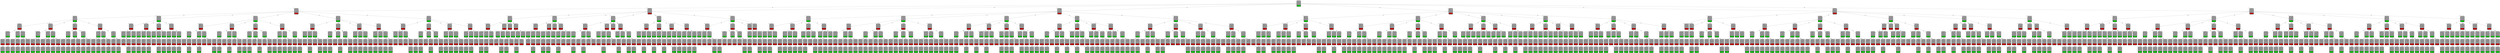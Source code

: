 digraph  {
  m0 [shape=none label=<<TABLE border="0" cellspacing="10" cellpadding="10" style="rounded" bgcolor="black">
  <TR>
    <TD bgcolor="white">.</TD>
    <TD bgcolor="white">.</TD>
    <TD bgcolor="white">.</TD>
  </TR>
  <TR>
    <TD bgcolor="white">.</TD>
    <TD bgcolor="white">.</TD>
    <TD bgcolor="white">.</TD>
  </TR>
  <TR>
    <TD bgcolor="white">x</TD>
    <TD bgcolor="white">o</TD>
    <TD bgcolor="white">x</TD>
  </TR>
  <TR><TD bgcolor="green" colspan="3">m0</TD></TR>
</TABLE>>];
  m1 [shape=none label=<<TABLE border="0" cellspacing="10" cellpadding="10" style="rounded" bgcolor="black">
  <TR>
    <TD bgcolor="white">o</TD>
    <TD bgcolor="white">.</TD>
    <TD bgcolor="white">.</TD>
  </TR>
  <TR>
    <TD bgcolor="white">.</TD>
    <TD bgcolor="white">.</TD>
    <TD bgcolor="white">.</TD>
  </TR>
  <TR>
    <TD bgcolor="white">x</TD>
    <TD bgcolor="white">o</TD>
    <TD bgcolor="white">x</TD>
  </TR>
  <TR><TD bgcolor="red" colspan="3">m1</TD></TR>
</TABLE>>];
m0-> m1 [label=" coup"];
  m2 [shape=none label=<<TABLE border="0" cellspacing="10" cellpadding="10" style="rounded" bgcolor="black">
  <TR>
    <TD bgcolor="white">o</TD>
    <TD bgcolor="white">x</TD>
    <TD bgcolor="white">.</TD>
  </TR>
  <TR>
    <TD bgcolor="white">.</TD>
    <TD bgcolor="white">.</TD>
    <TD bgcolor="white">.</TD>
  </TR>
  <TR>
    <TD bgcolor="white">x</TD>
    <TD bgcolor="white">o</TD>
    <TD bgcolor="white">x</TD>
  </TR>
  <TR><TD bgcolor="green" colspan="3">m2</TD></TR>
</TABLE>>];
m1-> m2 [label=" coup"];
  m3 [shape=none label=<<TABLE border="0" cellspacing="10" cellpadding="10" style="rounded" bgcolor="black">
  <TR>
    <TD bgcolor="white">o</TD>
    <TD bgcolor="white">x</TD>
    <TD bgcolor="white">o</TD>
  </TR>
  <TR>
    <TD bgcolor="white">.</TD>
    <TD bgcolor="white">.</TD>
    <TD bgcolor="white">.</TD>
  </TR>
  <TR>
    <TD bgcolor="white">x</TD>
    <TD bgcolor="white">o</TD>
    <TD bgcolor="white">x</TD>
  </TR>
  <TR><TD bgcolor="red" colspan="3">m3</TD></TR>
</TABLE>>];
m2-> m3 [label=" coup"];
  m4 [shape=none label=<<TABLE border="0" cellspacing="10" cellpadding="10" style="rounded" bgcolor="black">
  <TR>
    <TD bgcolor="white">o</TD>
    <TD bgcolor="white">x</TD>
    <TD bgcolor="white">o</TD>
  </TR>
  <TR>
    <TD bgcolor="white">x</TD>
    <TD bgcolor="white">.</TD>
    <TD bgcolor="white">.</TD>
  </TR>
  <TR>
    <TD bgcolor="white">x</TD>
    <TD bgcolor="white">o</TD>
    <TD bgcolor="white">x</TD>
  </TR>
  <TR><TD bgcolor="green" colspan="3">m4</TD></TR>
</TABLE>>];
m3-> m4 [label=" coup"];
  m5 [shape=none label=<<TABLE border="0" cellspacing="10" cellpadding="10" style="rounded" bgcolor="black">
  <TR>
    <TD bgcolor="white">o</TD>
    <TD bgcolor="white">x</TD>
    <TD bgcolor="white">o</TD>
  </TR>
  <TR>
    <TD bgcolor="white">x</TD>
    <TD bgcolor="white">o</TD>
    <TD bgcolor="white">.</TD>
  </TR>
  <TR>
    <TD bgcolor="white">x</TD>
    <TD bgcolor="white">o</TD>
    <TD bgcolor="white">x</TD>
  </TR>
  <TR><TD bgcolor="red" colspan="3">m5</TD></TR>
</TABLE>>];
m4-> m5 [label=" coup"];
  m6 [shape=none label=<<TABLE border="0" cellspacing="10" cellpadding="10" style="rounded" bgcolor="black">
  <TR>
    <TD bgcolor="white">o</TD>
    <TD bgcolor="white">x</TD>
    <TD bgcolor="white">o</TD>
  </TR>
  <TR>
    <TD bgcolor="white">x</TD>
    <TD bgcolor="white">o</TD>
    <TD bgcolor="white">x</TD>
  </TR>
  <TR>
    <TD bgcolor="white">x</TD>
    <TD bgcolor="white">o</TD>
    <TD bgcolor="white">x</TD>
  </TR>
  <TR><TD bgcolor="green" colspan="3">m6</TD></TR>
</TABLE>>];
m5-> m6 [label=" coup"];
m6[xlabel = 0]
m5[xlabel = 0]
  m7 [shape=none label=<<TABLE border="0" cellspacing="10" cellpadding="10" style="rounded" bgcolor="black">
  <TR>
    <TD bgcolor="white">o</TD>
    <TD bgcolor="white">x</TD>
    <TD bgcolor="white">o</TD>
  </TR>
  <TR>
    <TD bgcolor="white">x</TD>
    <TD bgcolor="white">.</TD>
    <TD bgcolor="white">o</TD>
  </TR>
  <TR>
    <TD bgcolor="white">x</TD>
    <TD bgcolor="white">o</TD>
    <TD bgcolor="white">x</TD>
  </TR>
  <TR><TD bgcolor="red" colspan="3">m7</TD></TR>
</TABLE>>];
m4-> m7 [label=" coup"];
  m8 [shape=none label=<<TABLE border="0" cellspacing="10" cellpadding="10" style="rounded" bgcolor="black">
  <TR>
    <TD bgcolor="white">o</TD>
    <TD bgcolor="white">x</TD>
    <TD bgcolor="white">o</TD>
  </TR>
  <TR>
    <TD bgcolor="white">x</TD>
    <TD bgcolor="white">x</TD>
    <TD bgcolor="white">o</TD>
  </TR>
  <TR>
    <TD bgcolor="white">x</TD>
    <TD bgcolor="white">o</TD>
    <TD bgcolor="white">x</TD>
  </TR>
  <TR><TD bgcolor="green" colspan="3">m8</TD></TR>
</TABLE>>];
m7-> m8 [label=" coup"];
m8[xlabel = 0]
m7[xlabel = 0]
m4[xlabel = 0]
  m9 [shape=none label=<<TABLE border="0" cellspacing="10" cellpadding="10" style="rounded" bgcolor="black">
  <TR>
    <TD bgcolor="white">o</TD>
    <TD bgcolor="white">x</TD>
    <TD bgcolor="white">o</TD>
  </TR>
  <TR>
    <TD bgcolor="white">.</TD>
    <TD bgcolor="white">x</TD>
    <TD bgcolor="white">.</TD>
  </TR>
  <TR>
    <TD bgcolor="white">x</TD>
    <TD bgcolor="white">o</TD>
    <TD bgcolor="white">x</TD>
  </TR>
  <TR><TD bgcolor="green" colspan="3">m9</TD></TR>
</TABLE>>];
m3-> m9 [label=" coup"];
  m10 [shape=none label=<<TABLE border="0" cellspacing="10" cellpadding="10" style="rounded" bgcolor="black">
  <TR>
    <TD bgcolor="white">o</TD>
    <TD bgcolor="white">x</TD>
    <TD bgcolor="white">o</TD>
  </TR>
  <TR>
    <TD bgcolor="white">o</TD>
    <TD bgcolor="white">x</TD>
    <TD bgcolor="white">.</TD>
  </TR>
  <TR>
    <TD bgcolor="white">x</TD>
    <TD bgcolor="white">o</TD>
    <TD bgcolor="white">x</TD>
  </TR>
  <TR><TD bgcolor="red" colspan="3">m10</TD></TR>
</TABLE>>];
m9-> m10 [label=" coup"];
  m11 [shape=none label=<<TABLE border="0" cellspacing="10" cellpadding="10" style="rounded" bgcolor="black">
  <TR>
    <TD bgcolor="white">o</TD>
    <TD bgcolor="white">x</TD>
    <TD bgcolor="white">o</TD>
  </TR>
  <TR>
    <TD bgcolor="white">o</TD>
    <TD bgcolor="white">x</TD>
    <TD bgcolor="white">x</TD>
  </TR>
  <TR>
    <TD bgcolor="white">x</TD>
    <TD bgcolor="white">o</TD>
    <TD bgcolor="white">x</TD>
  </TR>
  <TR><TD bgcolor="green" colspan="3">m11</TD></TR>
</TABLE>>];
m10-> m11 [label=" coup"];
m11[xlabel = 0]
m10[xlabel = 0]
  m12 [shape=none label=<<TABLE border="0" cellspacing="10" cellpadding="10" style="rounded" bgcolor="black">
  <TR>
    <TD bgcolor="white">o</TD>
    <TD bgcolor="white">x</TD>
    <TD bgcolor="white">o</TD>
  </TR>
  <TR>
    <TD bgcolor="white">.</TD>
    <TD bgcolor="white">x</TD>
    <TD bgcolor="white">o</TD>
  </TR>
  <TR>
    <TD bgcolor="white">x</TD>
    <TD bgcolor="white">o</TD>
    <TD bgcolor="white">x</TD>
  </TR>
  <TR><TD bgcolor="red" colspan="3">m12</TD></TR>
</TABLE>>];
m9-> m12 [label=" coup"];
  m13 [shape=none label=<<TABLE border="0" cellspacing="10" cellpadding="10" style="rounded" bgcolor="black">
  <TR>
    <TD bgcolor="white">o</TD>
    <TD bgcolor="white">x</TD>
    <TD bgcolor="white">o</TD>
  </TR>
  <TR>
    <TD bgcolor="white">x</TD>
    <TD bgcolor="white">x</TD>
    <TD bgcolor="white">o</TD>
  </TR>
  <TR>
    <TD bgcolor="white">x</TD>
    <TD bgcolor="white">o</TD>
    <TD bgcolor="white">x</TD>
  </TR>
  <TR><TD bgcolor="green" colspan="3">m13</TD></TR>
</TABLE>>];
m12-> m13 [label=" coup"];
m13[xlabel = 0]
m12[xlabel = 0]
m9[xlabel = 0]
  m14 [shape=none label=<<TABLE border="0" cellspacing="10" cellpadding="10" style="rounded" bgcolor="black">
  <TR>
    <TD bgcolor="white">o</TD>
    <TD bgcolor="white">x</TD>
    <TD bgcolor="white">o</TD>
  </TR>
  <TR>
    <TD bgcolor="white">.</TD>
    <TD bgcolor="white">.</TD>
    <TD bgcolor="white">x</TD>
  </TR>
  <TR>
    <TD bgcolor="white">x</TD>
    <TD bgcolor="white">o</TD>
    <TD bgcolor="white">x</TD>
  </TR>
  <TR><TD bgcolor="green" colspan="3">m14</TD></TR>
</TABLE>>];
m3-> m14 [label=" coup"];
  m15 [shape=none label=<<TABLE border="0" cellspacing="10" cellpadding="10" style="rounded" bgcolor="black">
  <TR>
    <TD bgcolor="white">o</TD>
    <TD bgcolor="white">x</TD>
    <TD bgcolor="white">o</TD>
  </TR>
  <TR>
    <TD bgcolor="white">o</TD>
    <TD bgcolor="white">.</TD>
    <TD bgcolor="white">x</TD>
  </TR>
  <TR>
    <TD bgcolor="white">x</TD>
    <TD bgcolor="white">o</TD>
    <TD bgcolor="white">x</TD>
  </TR>
  <TR><TD bgcolor="red" colspan="3">m15</TD></TR>
</TABLE>>];
m14-> m15 [label=" coup"];
  m16 [shape=none label=<<TABLE border="0" cellspacing="10" cellpadding="10" style="rounded" bgcolor="black">
  <TR>
    <TD bgcolor="white">o</TD>
    <TD bgcolor="white">x</TD>
    <TD bgcolor="white">o</TD>
  </TR>
  <TR>
    <TD bgcolor="white">o</TD>
    <TD bgcolor="white">x</TD>
    <TD bgcolor="white">x</TD>
  </TR>
  <TR>
    <TD bgcolor="white">x</TD>
    <TD bgcolor="white">o</TD>
    <TD bgcolor="white">x</TD>
  </TR>
  <TR><TD bgcolor="green" colspan="3">m16</TD></TR>
</TABLE>>];
m15-> m16 [label=" coup"];
m16[xlabel = 0]
m15[xlabel = 0]
  m17 [shape=none label=<<TABLE border="0" cellspacing="10" cellpadding="10" style="rounded" bgcolor="black">
  <TR>
    <TD bgcolor="white">o</TD>
    <TD bgcolor="white">x</TD>
    <TD bgcolor="white">o</TD>
  </TR>
  <TR>
    <TD bgcolor="white">.</TD>
    <TD bgcolor="white">o</TD>
    <TD bgcolor="white">x</TD>
  </TR>
  <TR>
    <TD bgcolor="white">x</TD>
    <TD bgcolor="white">o</TD>
    <TD bgcolor="white">x</TD>
  </TR>
  <TR><TD bgcolor="red" colspan="3">m17</TD></TR>
</TABLE>>];
m14-> m17 [label=" coup"];
  m18 [shape=none label=<<TABLE border="0" cellspacing="10" cellpadding="10" style="rounded" bgcolor="black">
  <TR>
    <TD bgcolor="white">o</TD>
    <TD bgcolor="white">x</TD>
    <TD bgcolor="white">o</TD>
  </TR>
  <TR>
    <TD bgcolor="white">x</TD>
    <TD bgcolor="white">o</TD>
    <TD bgcolor="white">x</TD>
  </TR>
  <TR>
    <TD bgcolor="white">x</TD>
    <TD bgcolor="white">o</TD>
    <TD bgcolor="white">x</TD>
  </TR>
  <TR><TD bgcolor="green" colspan="3">m18</TD></TR>
</TABLE>>];
m17-> m18 [label=" coup"];
m18[xlabel = 0]
m17[xlabel = 0]
m14[xlabel = 0]
m3[xlabel = 0]
  m19 [shape=none label=<<TABLE border="0" cellspacing="10" cellpadding="10" style="rounded" bgcolor="black">
  <TR>
    <TD bgcolor="white">o</TD>
    <TD bgcolor="white">x</TD>
    <TD bgcolor="white">.</TD>
  </TR>
  <TR>
    <TD bgcolor="white">o</TD>
    <TD bgcolor="white">.</TD>
    <TD bgcolor="white">.</TD>
  </TR>
  <TR>
    <TD bgcolor="white">x</TD>
    <TD bgcolor="white">o</TD>
    <TD bgcolor="white">x</TD>
  </TR>
  <TR><TD bgcolor="red" colspan="3">m19</TD></TR>
</TABLE>>];
m2-> m19 [label=" coup"];
  m20 [shape=none label=<<TABLE border="0" cellspacing="10" cellpadding="10" style="rounded" bgcolor="black">
  <TR>
    <TD bgcolor="white">o</TD>
    <TD bgcolor="white">x</TD>
    <TD bgcolor="white">x</TD>
  </TR>
  <TR>
    <TD bgcolor="white">o</TD>
    <TD bgcolor="white">.</TD>
    <TD bgcolor="white">.</TD>
  </TR>
  <TR>
    <TD bgcolor="white">x</TD>
    <TD bgcolor="white">o</TD>
    <TD bgcolor="white">x</TD>
  </TR>
  <TR><TD bgcolor="green" colspan="3">m20</TD></TR>
</TABLE>>];
m19-> m20 [label=" coup"];
  m21 [shape=none label=<<TABLE border="0" cellspacing="10" cellpadding="10" style="rounded" bgcolor="black">
  <TR>
    <TD bgcolor="white">o</TD>
    <TD bgcolor="white">x</TD>
    <TD bgcolor="white">x</TD>
  </TR>
  <TR>
    <TD bgcolor="white">o</TD>
    <TD bgcolor="white">o</TD>
    <TD bgcolor="white">.</TD>
  </TR>
  <TR>
    <TD bgcolor="white">x</TD>
    <TD bgcolor="white">o</TD>
    <TD bgcolor="white">x</TD>
  </TR>
  <TR><TD bgcolor="red" colspan="3">m21</TD></TR>
</TABLE>>];
m20-> m21 [label=" coup"];
  m22 [shape=none label=<<TABLE border="0" cellspacing="10" cellpadding="10" style="rounded" bgcolor="black">
  <TR>
    <TD bgcolor="white">o</TD>
    <TD bgcolor="white">x</TD>
    <TD bgcolor="white">x</TD>
  </TR>
  <TR>
    <TD bgcolor="white">o</TD>
    <TD bgcolor="white">o</TD>
    <TD bgcolor="white">x</TD>
  </TR>
  <TR>
    <TD bgcolor="white">x</TD>
    <TD bgcolor="white">o</TD>
    <TD bgcolor="white">x</TD>
  </TR>
  <TR><TD bgcolor="green" colspan="3">m22</TD></TR>
</TABLE>>];
m21-> m22 [label=" coup"];
m22[xlabel = -100]
m21[xlabel = 100]
  m23 [shape=none label=<<TABLE border="0" cellspacing="10" cellpadding="10" style="rounded" bgcolor="black">
  <TR>
    <TD bgcolor="white">o</TD>
    <TD bgcolor="white">x</TD>
    <TD bgcolor="white">x</TD>
  </TR>
  <TR>
    <TD bgcolor="white">o</TD>
    <TD bgcolor="white">.</TD>
    <TD bgcolor="white">o</TD>
  </TR>
  <TR>
    <TD bgcolor="white">x</TD>
    <TD bgcolor="white">o</TD>
    <TD bgcolor="white">x</TD>
  </TR>
  <TR><TD bgcolor="red" colspan="3">m23</TD></TR>
</TABLE>>];
m20-> m23 [label=" coup"];
  m24 [shape=none label=<<TABLE border="0" cellspacing="10" cellpadding="10" style="rounded" bgcolor="black">
  <TR>
    <TD bgcolor="white">o</TD>
    <TD bgcolor="white">x</TD>
    <TD bgcolor="white">x</TD>
  </TR>
  <TR>
    <TD bgcolor="white">o</TD>
    <TD bgcolor="white">x</TD>
    <TD bgcolor="white">o</TD>
  </TR>
  <TR>
    <TD bgcolor="white">x</TD>
    <TD bgcolor="white">o</TD>
    <TD bgcolor="white">x</TD>
  </TR>
  <TR><TD bgcolor="green" colspan="3">m24</TD></TR>
</TABLE>>];
m23-> m24 [label=" coup"];
m24[xlabel = -100]
m23[xlabel = 100]
m20[xlabel = -100]
  m25 [shape=none label=<<TABLE border="0" cellspacing="10" cellpadding="10" style="rounded" bgcolor="black">
  <TR>
    <TD bgcolor="white">o</TD>
    <TD bgcolor="white">x</TD>
    <TD bgcolor="white">.</TD>
  </TR>
  <TR>
    <TD bgcolor="white">o</TD>
    <TD bgcolor="white">x</TD>
    <TD bgcolor="white">.</TD>
  </TR>
  <TR>
    <TD bgcolor="white">x</TD>
    <TD bgcolor="white">o</TD>
    <TD bgcolor="white">x</TD>
  </TR>
  <TR><TD bgcolor="green" colspan="3">m25</TD></TR>
</TABLE>>];
m19-> m25 [label=" coup"];
  m26 [shape=none label=<<TABLE border="0" cellspacing="10" cellpadding="10" style="rounded" bgcolor="black">
  <TR>
    <TD bgcolor="white">o</TD>
    <TD bgcolor="white">x</TD>
    <TD bgcolor="white">o</TD>
  </TR>
  <TR>
    <TD bgcolor="white">o</TD>
    <TD bgcolor="white">x</TD>
    <TD bgcolor="white">.</TD>
  </TR>
  <TR>
    <TD bgcolor="white">x</TD>
    <TD bgcolor="white">o</TD>
    <TD bgcolor="white">x</TD>
  </TR>
  <TR><TD bgcolor="red" colspan="3">m26</TD></TR>
</TABLE>>];
m25-> m26 [label=" coup"];
  m27 [shape=none label=<<TABLE border="0" cellspacing="10" cellpadding="10" style="rounded" bgcolor="black">
  <TR>
    <TD bgcolor="white">o</TD>
    <TD bgcolor="white">x</TD>
    <TD bgcolor="white">o</TD>
  </TR>
  <TR>
    <TD bgcolor="white">o</TD>
    <TD bgcolor="white">x</TD>
    <TD bgcolor="white">x</TD>
  </TR>
  <TR>
    <TD bgcolor="white">x</TD>
    <TD bgcolor="white">o</TD>
    <TD bgcolor="white">x</TD>
  </TR>
  <TR><TD bgcolor="green" colspan="3">m27</TD></TR>
</TABLE>>];
m26-> m27 [label=" coup"];
m27[xlabel = 0]
m26[xlabel = 0]
  m28 [shape=none label=<<TABLE border="0" cellspacing="10" cellpadding="10" style="rounded" bgcolor="black">
  <TR>
    <TD bgcolor="white">o</TD>
    <TD bgcolor="white">x</TD>
    <TD bgcolor="white">.</TD>
  </TR>
  <TR>
    <TD bgcolor="white">o</TD>
    <TD bgcolor="white">x</TD>
    <TD bgcolor="white">o</TD>
  </TR>
  <TR>
    <TD bgcolor="white">x</TD>
    <TD bgcolor="white">o</TD>
    <TD bgcolor="white">x</TD>
  </TR>
  <TR><TD bgcolor="red" colspan="3">m28</TD></TR>
</TABLE>>];
m25-> m28 [label=" coup"];
  m29 [shape=none label=<<TABLE border="0" cellspacing="10" cellpadding="10" style="rounded" bgcolor="black">
  <TR>
    <TD bgcolor="white">o</TD>
    <TD bgcolor="white">x</TD>
    <TD bgcolor="white">x</TD>
  </TR>
  <TR>
    <TD bgcolor="white">o</TD>
    <TD bgcolor="white">x</TD>
    <TD bgcolor="white">o</TD>
  </TR>
  <TR>
    <TD bgcolor="white">x</TD>
    <TD bgcolor="white">o</TD>
    <TD bgcolor="white">x</TD>
  </TR>
  <TR><TD bgcolor="green" colspan="3">m29</TD></TR>
</TABLE>>];
m28-> m29 [label=" coup"];
m29[xlabel = -100]
m28[xlabel = 100]
m25[xlabel = 0]
  m30 [shape=none label=<<TABLE border="0" cellspacing="10" cellpadding="10" style="rounded" bgcolor="black">
  <TR>
    <TD bgcolor="white">o</TD>
    <TD bgcolor="white">x</TD>
    <TD bgcolor="white">.</TD>
  </TR>
  <TR>
    <TD bgcolor="white">o</TD>
    <TD bgcolor="white">.</TD>
    <TD bgcolor="white">x</TD>
  </TR>
  <TR>
    <TD bgcolor="white">x</TD>
    <TD bgcolor="white">o</TD>
    <TD bgcolor="white">x</TD>
  </TR>
  <TR><TD bgcolor="green" colspan="3">m30</TD></TR>
</TABLE>>];
m19-> m30 [label=" coup"];
  m31 [shape=none label=<<TABLE border="0" cellspacing="10" cellpadding="10" style="rounded" bgcolor="black">
  <TR>
    <TD bgcolor="white">o</TD>
    <TD bgcolor="white">x</TD>
    <TD bgcolor="white">o</TD>
  </TR>
  <TR>
    <TD bgcolor="white">o</TD>
    <TD bgcolor="white">.</TD>
    <TD bgcolor="white">x</TD>
  </TR>
  <TR>
    <TD bgcolor="white">x</TD>
    <TD bgcolor="white">o</TD>
    <TD bgcolor="white">x</TD>
  </TR>
  <TR><TD bgcolor="red" colspan="3">m31</TD></TR>
</TABLE>>];
m30-> m31 [label=" coup"];
  m32 [shape=none label=<<TABLE border="0" cellspacing="10" cellpadding="10" style="rounded" bgcolor="black">
  <TR>
    <TD bgcolor="white">o</TD>
    <TD bgcolor="white">x</TD>
    <TD bgcolor="white">o</TD>
  </TR>
  <TR>
    <TD bgcolor="white">o</TD>
    <TD bgcolor="white">x</TD>
    <TD bgcolor="white">x</TD>
  </TR>
  <TR>
    <TD bgcolor="white">x</TD>
    <TD bgcolor="white">o</TD>
    <TD bgcolor="white">x</TD>
  </TR>
  <TR><TD bgcolor="green" colspan="3">m32</TD></TR>
</TABLE>>];
m31-> m32 [label=" coup"];
m32[xlabel = 0]
m31[xlabel = 0]
  m33 [shape=none label=<<TABLE border="0" cellspacing="10" cellpadding="10" style="rounded" bgcolor="black">
  <TR>
    <TD bgcolor="white">o</TD>
    <TD bgcolor="white">x</TD>
    <TD bgcolor="white">.</TD>
  </TR>
  <TR>
    <TD bgcolor="white">o</TD>
    <TD bgcolor="white">o</TD>
    <TD bgcolor="white">x</TD>
  </TR>
  <TR>
    <TD bgcolor="white">x</TD>
    <TD bgcolor="white">o</TD>
    <TD bgcolor="white">x</TD>
  </TR>
  <TR><TD bgcolor="red" colspan="3">m33</TD></TR>
</TABLE>>];
m30-> m33 [label=" coup"];
  m34 [shape=none label=<<TABLE border="0" cellspacing="10" cellpadding="10" style="rounded" bgcolor="black">
  <TR>
    <TD bgcolor="white">o</TD>
    <TD bgcolor="white">x</TD>
    <TD bgcolor="white">x</TD>
  </TR>
  <TR>
    <TD bgcolor="white">o</TD>
    <TD bgcolor="white">o</TD>
    <TD bgcolor="white">x</TD>
  </TR>
  <TR>
    <TD bgcolor="white">x</TD>
    <TD bgcolor="white">o</TD>
    <TD bgcolor="white">x</TD>
  </TR>
  <TR><TD bgcolor="green" colspan="3">m34</TD></TR>
</TABLE>>];
m33-> m34 [label=" coup"];
m34[xlabel = -100]
m33[xlabel = 100]
m30[xlabel = 0]
m19[xlabel = 100]
  m35 [shape=none label=<<TABLE border="0" cellspacing="10" cellpadding="10" style="rounded" bgcolor="black">
  <TR>
    <TD bgcolor="white">o</TD>
    <TD bgcolor="white">x</TD>
    <TD bgcolor="white">.</TD>
  </TR>
  <TR>
    <TD bgcolor="white">.</TD>
    <TD bgcolor="white">o</TD>
    <TD bgcolor="white">.</TD>
  </TR>
  <TR>
    <TD bgcolor="white">x</TD>
    <TD bgcolor="white">o</TD>
    <TD bgcolor="white">x</TD>
  </TR>
  <TR><TD bgcolor="red" colspan="3">m35</TD></TR>
</TABLE>>];
m2-> m35 [label=" coup"];
  m36 [shape=none label=<<TABLE border="0" cellspacing="10" cellpadding="10" style="rounded" bgcolor="black">
  <TR>
    <TD bgcolor="white">o</TD>
    <TD bgcolor="white">x</TD>
    <TD bgcolor="white">x</TD>
  </TR>
  <TR>
    <TD bgcolor="white">.</TD>
    <TD bgcolor="white">o</TD>
    <TD bgcolor="white">.</TD>
  </TR>
  <TR>
    <TD bgcolor="white">x</TD>
    <TD bgcolor="white">o</TD>
    <TD bgcolor="white">x</TD>
  </TR>
  <TR><TD bgcolor="green" colspan="3">m36</TD></TR>
</TABLE>>];
m35-> m36 [label=" coup"];
  m37 [shape=none label=<<TABLE border="0" cellspacing="10" cellpadding="10" style="rounded" bgcolor="black">
  <TR>
    <TD bgcolor="white">o</TD>
    <TD bgcolor="white">x</TD>
    <TD bgcolor="white">x</TD>
  </TR>
  <TR>
    <TD bgcolor="white">o</TD>
    <TD bgcolor="white">o</TD>
    <TD bgcolor="white">.</TD>
  </TR>
  <TR>
    <TD bgcolor="white">x</TD>
    <TD bgcolor="white">o</TD>
    <TD bgcolor="white">x</TD>
  </TR>
  <TR><TD bgcolor="red" colspan="3">m37</TD></TR>
</TABLE>>];
m36-> m37 [label=" coup"];
  m38 [shape=none label=<<TABLE border="0" cellspacing="10" cellpadding="10" style="rounded" bgcolor="black">
  <TR>
    <TD bgcolor="white">o</TD>
    <TD bgcolor="white">x</TD>
    <TD bgcolor="white">x</TD>
  </TR>
  <TR>
    <TD bgcolor="white">o</TD>
    <TD bgcolor="white">o</TD>
    <TD bgcolor="white">x</TD>
  </TR>
  <TR>
    <TD bgcolor="white">x</TD>
    <TD bgcolor="white">o</TD>
    <TD bgcolor="white">x</TD>
  </TR>
  <TR><TD bgcolor="green" colspan="3">m38</TD></TR>
</TABLE>>];
m37-> m38 [label=" coup"];
m38[xlabel = -100]
m37[xlabel = 100]
  m39 [shape=none label=<<TABLE border="0" cellspacing="10" cellpadding="10" style="rounded" bgcolor="black">
  <TR>
    <TD bgcolor="white">o</TD>
    <TD bgcolor="white">x</TD>
    <TD bgcolor="white">x</TD>
  </TR>
  <TR>
    <TD bgcolor="white">.</TD>
    <TD bgcolor="white">o</TD>
    <TD bgcolor="white">o</TD>
  </TR>
  <TR>
    <TD bgcolor="white">x</TD>
    <TD bgcolor="white">o</TD>
    <TD bgcolor="white">x</TD>
  </TR>
  <TR><TD bgcolor="red" colspan="3">m39</TD></TR>
</TABLE>>];
m36-> m39 [label=" coup"];
  m40 [shape=none label=<<TABLE border="0" cellspacing="10" cellpadding="10" style="rounded" bgcolor="black">
  <TR>
    <TD bgcolor="white">o</TD>
    <TD bgcolor="white">x</TD>
    <TD bgcolor="white">x</TD>
  </TR>
  <TR>
    <TD bgcolor="white">x</TD>
    <TD bgcolor="white">o</TD>
    <TD bgcolor="white">o</TD>
  </TR>
  <TR>
    <TD bgcolor="white">x</TD>
    <TD bgcolor="white">o</TD>
    <TD bgcolor="white">x</TD>
  </TR>
  <TR><TD bgcolor="green" colspan="3">m40</TD></TR>
</TABLE>>];
m39-> m40 [label=" coup"];
m40[xlabel = 0]
m39[xlabel = 0]
m36[xlabel = 0]
  m41 [shape=none label=<<TABLE border="0" cellspacing="10" cellpadding="10" style="rounded" bgcolor="black">
  <TR>
    <TD bgcolor="white">o</TD>
    <TD bgcolor="white">x</TD>
    <TD bgcolor="white">.</TD>
  </TR>
  <TR>
    <TD bgcolor="white">x</TD>
    <TD bgcolor="white">o</TD>
    <TD bgcolor="white">.</TD>
  </TR>
  <TR>
    <TD bgcolor="white">x</TD>
    <TD bgcolor="white">o</TD>
    <TD bgcolor="white">x</TD>
  </TR>
  <TR><TD bgcolor="green" colspan="3">m41</TD></TR>
</TABLE>>];
m35-> m41 [label=" coup"];
  m42 [shape=none label=<<TABLE border="0" cellspacing="10" cellpadding="10" style="rounded" bgcolor="black">
  <TR>
    <TD bgcolor="white">o</TD>
    <TD bgcolor="white">x</TD>
    <TD bgcolor="white">o</TD>
  </TR>
  <TR>
    <TD bgcolor="white">x</TD>
    <TD bgcolor="white">o</TD>
    <TD bgcolor="white">.</TD>
  </TR>
  <TR>
    <TD bgcolor="white">x</TD>
    <TD bgcolor="white">o</TD>
    <TD bgcolor="white">x</TD>
  </TR>
  <TR><TD bgcolor="red" colspan="3">m42</TD></TR>
</TABLE>>];
m41-> m42 [label=" coup"];
  m43 [shape=none label=<<TABLE border="0" cellspacing="10" cellpadding="10" style="rounded" bgcolor="black">
  <TR>
    <TD bgcolor="white">o</TD>
    <TD bgcolor="white">x</TD>
    <TD bgcolor="white">o</TD>
  </TR>
  <TR>
    <TD bgcolor="white">x</TD>
    <TD bgcolor="white">o</TD>
    <TD bgcolor="white">x</TD>
  </TR>
  <TR>
    <TD bgcolor="white">x</TD>
    <TD bgcolor="white">o</TD>
    <TD bgcolor="white">x</TD>
  </TR>
  <TR><TD bgcolor="green" colspan="3">m43</TD></TR>
</TABLE>>];
m42-> m43 [label=" coup"];
m43[xlabel = 0]
m42[xlabel = 0]
  m44 [shape=none label=<<TABLE border="0" cellspacing="10" cellpadding="10" style="rounded" bgcolor="black">
  <TR>
    <TD bgcolor="white">o</TD>
    <TD bgcolor="white">x</TD>
    <TD bgcolor="white">.</TD>
  </TR>
  <TR>
    <TD bgcolor="white">x</TD>
    <TD bgcolor="white">o</TD>
    <TD bgcolor="white">o</TD>
  </TR>
  <TR>
    <TD bgcolor="white">x</TD>
    <TD bgcolor="white">o</TD>
    <TD bgcolor="white">x</TD>
  </TR>
  <TR><TD bgcolor="red" colspan="3">m44</TD></TR>
</TABLE>>];
m41-> m44 [label=" coup"];
  m45 [shape=none label=<<TABLE border="0" cellspacing="10" cellpadding="10" style="rounded" bgcolor="black">
  <TR>
    <TD bgcolor="white">o</TD>
    <TD bgcolor="white">x</TD>
    <TD bgcolor="white">x</TD>
  </TR>
  <TR>
    <TD bgcolor="white">x</TD>
    <TD bgcolor="white">o</TD>
    <TD bgcolor="white">o</TD>
  </TR>
  <TR>
    <TD bgcolor="white">x</TD>
    <TD bgcolor="white">o</TD>
    <TD bgcolor="white">x</TD>
  </TR>
  <TR><TD bgcolor="green" colspan="3">m45</TD></TR>
</TABLE>>];
m44-> m45 [label=" coup"];
m45[xlabel = 0]
m44[xlabel = 0]
m41[xlabel = 0]
  m46 [shape=none label=<<TABLE border="0" cellspacing="10" cellpadding="10" style="rounded" bgcolor="black">
  <TR>
    <TD bgcolor="white">o</TD>
    <TD bgcolor="white">x</TD>
    <TD bgcolor="white">.</TD>
  </TR>
  <TR>
    <TD bgcolor="white">.</TD>
    <TD bgcolor="white">o</TD>
    <TD bgcolor="white">x</TD>
  </TR>
  <TR>
    <TD bgcolor="white">x</TD>
    <TD bgcolor="white">o</TD>
    <TD bgcolor="white">x</TD>
  </TR>
  <TR><TD bgcolor="green" colspan="3">m46</TD></TR>
</TABLE>>];
m35-> m46 [label=" coup"];
  m47 [shape=none label=<<TABLE border="0" cellspacing="10" cellpadding="10" style="rounded" bgcolor="black">
  <TR>
    <TD bgcolor="white">o</TD>
    <TD bgcolor="white">x</TD>
    <TD bgcolor="white">o</TD>
  </TR>
  <TR>
    <TD bgcolor="white">.</TD>
    <TD bgcolor="white">o</TD>
    <TD bgcolor="white">x</TD>
  </TR>
  <TR>
    <TD bgcolor="white">x</TD>
    <TD bgcolor="white">o</TD>
    <TD bgcolor="white">x</TD>
  </TR>
  <TR><TD bgcolor="red" colspan="3">m47</TD></TR>
</TABLE>>];
m46-> m47 [label=" coup"];
  m48 [shape=none label=<<TABLE border="0" cellspacing="10" cellpadding="10" style="rounded" bgcolor="black">
  <TR>
    <TD bgcolor="white">o</TD>
    <TD bgcolor="white">x</TD>
    <TD bgcolor="white">o</TD>
  </TR>
  <TR>
    <TD bgcolor="white">x</TD>
    <TD bgcolor="white">o</TD>
    <TD bgcolor="white">x</TD>
  </TR>
  <TR>
    <TD bgcolor="white">x</TD>
    <TD bgcolor="white">o</TD>
    <TD bgcolor="white">x</TD>
  </TR>
  <TR><TD bgcolor="green" colspan="3">m48</TD></TR>
</TABLE>>];
m47-> m48 [label=" coup"];
m48[xlabel = 0]
m47[xlabel = 0]
  m49 [shape=none label=<<TABLE border="0" cellspacing="10" cellpadding="10" style="rounded" bgcolor="black">
  <TR>
    <TD bgcolor="white">o</TD>
    <TD bgcolor="white">x</TD>
    <TD bgcolor="white">.</TD>
  </TR>
  <TR>
    <TD bgcolor="white">o</TD>
    <TD bgcolor="white">o</TD>
    <TD bgcolor="white">x</TD>
  </TR>
  <TR>
    <TD bgcolor="white">x</TD>
    <TD bgcolor="white">o</TD>
    <TD bgcolor="white">x</TD>
  </TR>
  <TR><TD bgcolor="red" colspan="3">m49</TD></TR>
</TABLE>>];
m46-> m49 [label=" coup"];
  m50 [shape=none label=<<TABLE border="0" cellspacing="10" cellpadding="10" style="rounded" bgcolor="black">
  <TR>
    <TD bgcolor="white">o</TD>
    <TD bgcolor="white">x</TD>
    <TD bgcolor="white">x</TD>
  </TR>
  <TR>
    <TD bgcolor="white">o</TD>
    <TD bgcolor="white">o</TD>
    <TD bgcolor="white">x</TD>
  </TR>
  <TR>
    <TD bgcolor="white">x</TD>
    <TD bgcolor="white">o</TD>
    <TD bgcolor="white">x</TD>
  </TR>
  <TR><TD bgcolor="green" colspan="3">m50</TD></TR>
</TABLE>>];
m49-> m50 [label=" coup"];
m50[xlabel = -100]
m49[xlabel = 100]
m46[xlabel = 0]
m35[xlabel = 0]
  m51 [shape=none label=<<TABLE border="0" cellspacing="10" cellpadding="10" style="rounded" bgcolor="black">
  <TR>
    <TD bgcolor="white">o</TD>
    <TD bgcolor="white">x</TD>
    <TD bgcolor="white">.</TD>
  </TR>
  <TR>
    <TD bgcolor="white">.</TD>
    <TD bgcolor="white">.</TD>
    <TD bgcolor="white">o</TD>
  </TR>
  <TR>
    <TD bgcolor="white">x</TD>
    <TD bgcolor="white">o</TD>
    <TD bgcolor="white">x</TD>
  </TR>
  <TR><TD bgcolor="red" colspan="3">m51</TD></TR>
</TABLE>>];
m2-> m51 [label=" coup"];
  m52 [shape=none label=<<TABLE border="0" cellspacing="10" cellpadding="10" style="rounded" bgcolor="black">
  <TR>
    <TD bgcolor="white">o</TD>
    <TD bgcolor="white">x</TD>
    <TD bgcolor="white">x</TD>
  </TR>
  <TR>
    <TD bgcolor="white">.</TD>
    <TD bgcolor="white">.</TD>
    <TD bgcolor="white">o</TD>
  </TR>
  <TR>
    <TD bgcolor="white">x</TD>
    <TD bgcolor="white">o</TD>
    <TD bgcolor="white">x</TD>
  </TR>
  <TR><TD bgcolor="green" colspan="3">m52</TD></TR>
</TABLE>>];
m51-> m52 [label=" coup"];
  m53 [shape=none label=<<TABLE border="0" cellspacing="10" cellpadding="10" style="rounded" bgcolor="black">
  <TR>
    <TD bgcolor="white">o</TD>
    <TD bgcolor="white">x</TD>
    <TD bgcolor="white">x</TD>
  </TR>
  <TR>
    <TD bgcolor="white">o</TD>
    <TD bgcolor="white">.</TD>
    <TD bgcolor="white">o</TD>
  </TR>
  <TR>
    <TD bgcolor="white">x</TD>
    <TD bgcolor="white">o</TD>
    <TD bgcolor="white">x</TD>
  </TR>
  <TR><TD bgcolor="red" colspan="3">m53</TD></TR>
</TABLE>>];
m52-> m53 [label=" coup"];
  m54 [shape=none label=<<TABLE border="0" cellspacing="10" cellpadding="10" style="rounded" bgcolor="black">
  <TR>
    <TD bgcolor="white">o</TD>
    <TD bgcolor="white">x</TD>
    <TD bgcolor="white">x</TD>
  </TR>
  <TR>
    <TD bgcolor="white">o</TD>
    <TD bgcolor="white">x</TD>
    <TD bgcolor="white">o</TD>
  </TR>
  <TR>
    <TD bgcolor="white">x</TD>
    <TD bgcolor="white">o</TD>
    <TD bgcolor="white">x</TD>
  </TR>
  <TR><TD bgcolor="green" colspan="3">m54</TD></TR>
</TABLE>>];
m53-> m54 [label=" coup"];
m54[xlabel = -100]
m53[xlabel = 100]
  m55 [shape=none label=<<TABLE border="0" cellspacing="10" cellpadding="10" style="rounded" bgcolor="black">
  <TR>
    <TD bgcolor="white">o</TD>
    <TD bgcolor="white">x</TD>
    <TD bgcolor="white">x</TD>
  </TR>
  <TR>
    <TD bgcolor="white">.</TD>
    <TD bgcolor="white">o</TD>
    <TD bgcolor="white">o</TD>
  </TR>
  <TR>
    <TD bgcolor="white">x</TD>
    <TD bgcolor="white">o</TD>
    <TD bgcolor="white">x</TD>
  </TR>
  <TR><TD bgcolor="red" colspan="3">m55</TD></TR>
</TABLE>>];
m52-> m55 [label=" coup"];
  m56 [shape=none label=<<TABLE border="0" cellspacing="10" cellpadding="10" style="rounded" bgcolor="black">
  <TR>
    <TD bgcolor="white">o</TD>
    <TD bgcolor="white">x</TD>
    <TD bgcolor="white">x</TD>
  </TR>
  <TR>
    <TD bgcolor="white">x</TD>
    <TD bgcolor="white">o</TD>
    <TD bgcolor="white">o</TD>
  </TR>
  <TR>
    <TD bgcolor="white">x</TD>
    <TD bgcolor="white">o</TD>
    <TD bgcolor="white">x</TD>
  </TR>
  <TR><TD bgcolor="green" colspan="3">m56</TD></TR>
</TABLE>>];
m55-> m56 [label=" coup"];
m56[xlabel = 0]
m55[xlabel = 0]
m52[xlabel = 0]
  m57 [shape=none label=<<TABLE border="0" cellspacing="10" cellpadding="10" style="rounded" bgcolor="black">
  <TR>
    <TD bgcolor="white">o</TD>
    <TD bgcolor="white">x</TD>
    <TD bgcolor="white">.</TD>
  </TR>
  <TR>
    <TD bgcolor="white">x</TD>
    <TD bgcolor="white">.</TD>
    <TD bgcolor="white">o</TD>
  </TR>
  <TR>
    <TD bgcolor="white">x</TD>
    <TD bgcolor="white">o</TD>
    <TD bgcolor="white">x</TD>
  </TR>
  <TR><TD bgcolor="green" colspan="3">m57</TD></TR>
</TABLE>>];
m51-> m57 [label=" coup"];
  m58 [shape=none label=<<TABLE border="0" cellspacing="10" cellpadding="10" style="rounded" bgcolor="black">
  <TR>
    <TD bgcolor="white">o</TD>
    <TD bgcolor="white">x</TD>
    <TD bgcolor="white">o</TD>
  </TR>
  <TR>
    <TD bgcolor="white">x</TD>
    <TD bgcolor="white">.</TD>
    <TD bgcolor="white">o</TD>
  </TR>
  <TR>
    <TD bgcolor="white">x</TD>
    <TD bgcolor="white">o</TD>
    <TD bgcolor="white">x</TD>
  </TR>
  <TR><TD bgcolor="red" colspan="3">m58</TD></TR>
</TABLE>>];
m57-> m58 [label=" coup"];
  m59 [shape=none label=<<TABLE border="0" cellspacing="10" cellpadding="10" style="rounded" bgcolor="black">
  <TR>
    <TD bgcolor="white">o</TD>
    <TD bgcolor="white">x</TD>
    <TD bgcolor="white">o</TD>
  </TR>
  <TR>
    <TD bgcolor="white">x</TD>
    <TD bgcolor="white">x</TD>
    <TD bgcolor="white">o</TD>
  </TR>
  <TR>
    <TD bgcolor="white">x</TD>
    <TD bgcolor="white">o</TD>
    <TD bgcolor="white">x</TD>
  </TR>
  <TR><TD bgcolor="green" colspan="3">m59</TD></TR>
</TABLE>>];
m58-> m59 [label=" coup"];
m59[xlabel = 0]
m58[xlabel = 0]
  m60 [shape=none label=<<TABLE border="0" cellspacing="10" cellpadding="10" style="rounded" bgcolor="black">
  <TR>
    <TD bgcolor="white">o</TD>
    <TD bgcolor="white">x</TD>
    <TD bgcolor="white">.</TD>
  </TR>
  <TR>
    <TD bgcolor="white">x</TD>
    <TD bgcolor="white">o</TD>
    <TD bgcolor="white">o</TD>
  </TR>
  <TR>
    <TD bgcolor="white">x</TD>
    <TD bgcolor="white">o</TD>
    <TD bgcolor="white">x</TD>
  </TR>
  <TR><TD bgcolor="red" colspan="3">m60</TD></TR>
</TABLE>>];
m57-> m60 [label=" coup"];
  m61 [shape=none label=<<TABLE border="0" cellspacing="10" cellpadding="10" style="rounded" bgcolor="black">
  <TR>
    <TD bgcolor="white">o</TD>
    <TD bgcolor="white">x</TD>
    <TD bgcolor="white">x</TD>
  </TR>
  <TR>
    <TD bgcolor="white">x</TD>
    <TD bgcolor="white">o</TD>
    <TD bgcolor="white">o</TD>
  </TR>
  <TR>
    <TD bgcolor="white">x</TD>
    <TD bgcolor="white">o</TD>
    <TD bgcolor="white">x</TD>
  </TR>
  <TR><TD bgcolor="green" colspan="3">m61</TD></TR>
</TABLE>>];
m60-> m61 [label=" coup"];
m61[xlabel = 0]
m60[xlabel = 0]
m57[xlabel = 0]
  m62 [shape=none label=<<TABLE border="0" cellspacing="10" cellpadding="10" style="rounded" bgcolor="black">
  <TR>
    <TD bgcolor="white">o</TD>
    <TD bgcolor="white">x</TD>
    <TD bgcolor="white">.</TD>
  </TR>
  <TR>
    <TD bgcolor="white">.</TD>
    <TD bgcolor="white">x</TD>
    <TD bgcolor="white">o</TD>
  </TR>
  <TR>
    <TD bgcolor="white">x</TD>
    <TD bgcolor="white">o</TD>
    <TD bgcolor="white">x</TD>
  </TR>
  <TR><TD bgcolor="green" colspan="3">m62</TD></TR>
</TABLE>>];
m51-> m62 [label=" coup"];
  m63 [shape=none label=<<TABLE border="0" cellspacing="10" cellpadding="10" style="rounded" bgcolor="black">
  <TR>
    <TD bgcolor="white">o</TD>
    <TD bgcolor="white">x</TD>
    <TD bgcolor="white">o</TD>
  </TR>
  <TR>
    <TD bgcolor="white">.</TD>
    <TD bgcolor="white">x</TD>
    <TD bgcolor="white">o</TD>
  </TR>
  <TR>
    <TD bgcolor="white">x</TD>
    <TD bgcolor="white">o</TD>
    <TD bgcolor="white">x</TD>
  </TR>
  <TR><TD bgcolor="red" colspan="3">m63</TD></TR>
</TABLE>>];
m62-> m63 [label=" coup"];
  m64 [shape=none label=<<TABLE border="0" cellspacing="10" cellpadding="10" style="rounded" bgcolor="black">
  <TR>
    <TD bgcolor="white">o</TD>
    <TD bgcolor="white">x</TD>
    <TD bgcolor="white">o</TD>
  </TR>
  <TR>
    <TD bgcolor="white">x</TD>
    <TD bgcolor="white">x</TD>
    <TD bgcolor="white">o</TD>
  </TR>
  <TR>
    <TD bgcolor="white">x</TD>
    <TD bgcolor="white">o</TD>
    <TD bgcolor="white">x</TD>
  </TR>
  <TR><TD bgcolor="green" colspan="3">m64</TD></TR>
</TABLE>>];
m63-> m64 [label=" coup"];
m64[xlabel = 0]
m63[xlabel = 0]
  m65 [shape=none label=<<TABLE border="0" cellspacing="10" cellpadding="10" style="rounded" bgcolor="black">
  <TR>
    <TD bgcolor="white">o</TD>
    <TD bgcolor="white">x</TD>
    <TD bgcolor="white">.</TD>
  </TR>
  <TR>
    <TD bgcolor="white">o</TD>
    <TD bgcolor="white">x</TD>
    <TD bgcolor="white">o</TD>
  </TR>
  <TR>
    <TD bgcolor="white">x</TD>
    <TD bgcolor="white">o</TD>
    <TD bgcolor="white">x</TD>
  </TR>
  <TR><TD bgcolor="red" colspan="3">m65</TD></TR>
</TABLE>>];
m62-> m65 [label=" coup"];
  m66 [shape=none label=<<TABLE border="0" cellspacing="10" cellpadding="10" style="rounded" bgcolor="black">
  <TR>
    <TD bgcolor="white">o</TD>
    <TD bgcolor="white">x</TD>
    <TD bgcolor="white">x</TD>
  </TR>
  <TR>
    <TD bgcolor="white">o</TD>
    <TD bgcolor="white">x</TD>
    <TD bgcolor="white">o</TD>
  </TR>
  <TR>
    <TD bgcolor="white">x</TD>
    <TD bgcolor="white">o</TD>
    <TD bgcolor="white">x</TD>
  </TR>
  <TR><TD bgcolor="green" colspan="3">m66</TD></TR>
</TABLE>>];
m65-> m66 [label=" coup"];
m66[xlabel = -100]
m65[xlabel = 100]
m62[xlabel = 0]
m51[xlabel = 0]
m2[xlabel = 0]
  m67 [shape=none label=<<TABLE border="0" cellspacing="10" cellpadding="10" style="rounded" bgcolor="black">
  <TR>
    <TD bgcolor="white">o</TD>
    <TD bgcolor="white">.</TD>
    <TD bgcolor="white">x</TD>
  </TR>
  <TR>
    <TD bgcolor="white">.</TD>
    <TD bgcolor="white">.</TD>
    <TD bgcolor="white">.</TD>
  </TR>
  <TR>
    <TD bgcolor="white">x</TD>
    <TD bgcolor="white">o</TD>
    <TD bgcolor="white">x</TD>
  </TR>
  <TR><TD bgcolor="green" colspan="3">m67</TD></TR>
</TABLE>>];
m1-> m67 [label=" coup"];
  m68 [shape=none label=<<TABLE border="0" cellspacing="10" cellpadding="10" style="rounded" bgcolor="black">
  <TR>
    <TD bgcolor="white">o</TD>
    <TD bgcolor="white">o</TD>
    <TD bgcolor="white">x</TD>
  </TR>
  <TR>
    <TD bgcolor="white">.</TD>
    <TD bgcolor="white">.</TD>
    <TD bgcolor="white">.</TD>
  </TR>
  <TR>
    <TD bgcolor="white">x</TD>
    <TD bgcolor="white">o</TD>
    <TD bgcolor="white">x</TD>
  </TR>
  <TR><TD bgcolor="red" colspan="3">m68</TD></TR>
</TABLE>>];
m67-> m68 [label=" coup"];
  m69 [shape=none label=<<TABLE border="0" cellspacing="10" cellpadding="10" style="rounded" bgcolor="black">
  <TR>
    <TD bgcolor="white">o</TD>
    <TD bgcolor="white">o</TD>
    <TD bgcolor="white">x</TD>
  </TR>
  <TR>
    <TD bgcolor="white">x</TD>
    <TD bgcolor="white">.</TD>
    <TD bgcolor="white">.</TD>
  </TR>
  <TR>
    <TD bgcolor="white">x</TD>
    <TD bgcolor="white">o</TD>
    <TD bgcolor="white">x</TD>
  </TR>
  <TR><TD bgcolor="green" colspan="3">m69</TD></TR>
</TABLE>>];
m68-> m69 [label=" coup"];
  m70 [shape=none label=<<TABLE border="0" cellspacing="10" cellpadding="10" style="rounded" bgcolor="black">
  <TR>
    <TD bgcolor="white">o</TD>
    <TD bgcolor="white">o</TD>
    <TD bgcolor="white">x</TD>
  </TR>
  <TR>
    <TD bgcolor="white">x</TD>
    <TD bgcolor="white">o</TD>
    <TD bgcolor="white">.</TD>
  </TR>
  <TR>
    <TD bgcolor="white">x</TD>
    <TD bgcolor="white">o</TD>
    <TD bgcolor="white">x</TD>
  </TR>
  <TR><TD bgcolor="red" colspan="3">m70</TD></TR>
</TABLE>>];
m69-> m70 [label=" coup"];
m70[xlabel = -100]
  m71 [shape=none label=<<TABLE border="0" cellspacing="10" cellpadding="10" style="rounded" bgcolor="black">
  <TR>
    <TD bgcolor="white">o</TD>
    <TD bgcolor="white">o</TD>
    <TD bgcolor="white">x</TD>
  </TR>
  <TR>
    <TD bgcolor="white">x</TD>
    <TD bgcolor="white">.</TD>
    <TD bgcolor="white">o</TD>
  </TR>
  <TR>
    <TD bgcolor="white">x</TD>
    <TD bgcolor="white">o</TD>
    <TD bgcolor="white">x</TD>
  </TR>
  <TR><TD bgcolor="red" colspan="3">m71</TD></TR>
</TABLE>>];
m69-> m71 [label=" coup"];
  m72 [shape=none label=<<TABLE border="0" cellspacing="10" cellpadding="10" style="rounded" bgcolor="black">
  <TR>
    <TD bgcolor="white">o</TD>
    <TD bgcolor="white">o</TD>
    <TD bgcolor="white">x</TD>
  </TR>
  <TR>
    <TD bgcolor="white">x</TD>
    <TD bgcolor="white">x</TD>
    <TD bgcolor="white">o</TD>
  </TR>
  <TR>
    <TD bgcolor="white">x</TD>
    <TD bgcolor="white">o</TD>
    <TD bgcolor="white">x</TD>
  </TR>
  <TR><TD bgcolor="green" colspan="3">m72</TD></TR>
</TABLE>>];
m71-> m72 [label=" coup"];
m72[xlabel = -100]
m71[xlabel = 100]
m69[xlabel = 100]
  m73 [shape=none label=<<TABLE border="0" cellspacing="10" cellpadding="10" style="rounded" bgcolor="black">
  <TR>
    <TD bgcolor="white">o</TD>
    <TD bgcolor="white">o</TD>
    <TD bgcolor="white">x</TD>
  </TR>
  <TR>
    <TD bgcolor="white">.</TD>
    <TD bgcolor="white">x</TD>
    <TD bgcolor="white">.</TD>
  </TR>
  <TR>
    <TD bgcolor="white">x</TD>
    <TD bgcolor="white">o</TD>
    <TD bgcolor="white">x</TD>
  </TR>
  <TR><TD bgcolor="green" colspan="3">m73</TD></TR>
</TABLE>>];
m68-> m73 [label=" coup"];
m73[xlabel = -100]
  m74 [shape=none label=<<TABLE border="0" cellspacing="10" cellpadding="10" style="rounded" bgcolor="black">
  <TR>
    <TD bgcolor="white">o</TD>
    <TD bgcolor="white">o</TD>
    <TD bgcolor="white">x</TD>
  </TR>
  <TR>
    <TD bgcolor="white">.</TD>
    <TD bgcolor="white">.</TD>
    <TD bgcolor="white">x</TD>
  </TR>
  <TR>
    <TD bgcolor="white">x</TD>
    <TD bgcolor="white">o</TD>
    <TD bgcolor="white">x</TD>
  </TR>
  <TR><TD bgcolor="green" colspan="3">m74</TD></TR>
</TABLE>>];
m68-> m74 [label=" coup"];
m74[xlabel = -100]
m68[xlabel = 100]
  m75 [shape=none label=<<TABLE border="0" cellspacing="10" cellpadding="10" style="rounded" bgcolor="black">
  <TR>
    <TD bgcolor="white">o</TD>
    <TD bgcolor="white">.</TD>
    <TD bgcolor="white">x</TD>
  </TR>
  <TR>
    <TD bgcolor="white">o</TD>
    <TD bgcolor="white">.</TD>
    <TD bgcolor="white">.</TD>
  </TR>
  <TR>
    <TD bgcolor="white">x</TD>
    <TD bgcolor="white">o</TD>
    <TD bgcolor="white">x</TD>
  </TR>
  <TR><TD bgcolor="red" colspan="3">m75</TD></TR>
</TABLE>>];
m67-> m75 [label=" coup"];
  m76 [shape=none label=<<TABLE border="0" cellspacing="10" cellpadding="10" style="rounded" bgcolor="black">
  <TR>
    <TD bgcolor="white">o</TD>
    <TD bgcolor="white">x</TD>
    <TD bgcolor="white">x</TD>
  </TR>
  <TR>
    <TD bgcolor="white">o</TD>
    <TD bgcolor="white">.</TD>
    <TD bgcolor="white">.</TD>
  </TR>
  <TR>
    <TD bgcolor="white">x</TD>
    <TD bgcolor="white">o</TD>
    <TD bgcolor="white">x</TD>
  </TR>
  <TR><TD bgcolor="green" colspan="3">m76</TD></TR>
</TABLE>>];
m75-> m76 [label=" coup"];
  m77 [shape=none label=<<TABLE border="0" cellspacing="10" cellpadding="10" style="rounded" bgcolor="black">
  <TR>
    <TD bgcolor="white">o</TD>
    <TD bgcolor="white">x</TD>
    <TD bgcolor="white">x</TD>
  </TR>
  <TR>
    <TD bgcolor="white">o</TD>
    <TD bgcolor="white">o</TD>
    <TD bgcolor="white">.</TD>
  </TR>
  <TR>
    <TD bgcolor="white">x</TD>
    <TD bgcolor="white">o</TD>
    <TD bgcolor="white">x</TD>
  </TR>
  <TR><TD bgcolor="red" colspan="3">m77</TD></TR>
</TABLE>>];
m76-> m77 [label=" coup"];
  m78 [shape=none label=<<TABLE border="0" cellspacing="10" cellpadding="10" style="rounded" bgcolor="black">
  <TR>
    <TD bgcolor="white">o</TD>
    <TD bgcolor="white">x</TD>
    <TD bgcolor="white">x</TD>
  </TR>
  <TR>
    <TD bgcolor="white">o</TD>
    <TD bgcolor="white">o</TD>
    <TD bgcolor="white">x</TD>
  </TR>
  <TR>
    <TD bgcolor="white">x</TD>
    <TD bgcolor="white">o</TD>
    <TD bgcolor="white">x</TD>
  </TR>
  <TR><TD bgcolor="green" colspan="3">m78</TD></TR>
</TABLE>>];
m77-> m78 [label=" coup"];
m78[xlabel = -100]
m77[xlabel = 100]
  m79 [shape=none label=<<TABLE border="0" cellspacing="10" cellpadding="10" style="rounded" bgcolor="black">
  <TR>
    <TD bgcolor="white">o</TD>
    <TD bgcolor="white">x</TD>
    <TD bgcolor="white">x</TD>
  </TR>
  <TR>
    <TD bgcolor="white">o</TD>
    <TD bgcolor="white">.</TD>
    <TD bgcolor="white">o</TD>
  </TR>
  <TR>
    <TD bgcolor="white">x</TD>
    <TD bgcolor="white">o</TD>
    <TD bgcolor="white">x</TD>
  </TR>
  <TR><TD bgcolor="red" colspan="3">m79</TD></TR>
</TABLE>>];
m76-> m79 [label=" coup"];
  m80 [shape=none label=<<TABLE border="0" cellspacing="10" cellpadding="10" style="rounded" bgcolor="black">
  <TR>
    <TD bgcolor="white">o</TD>
    <TD bgcolor="white">x</TD>
    <TD bgcolor="white">x</TD>
  </TR>
  <TR>
    <TD bgcolor="white">o</TD>
    <TD bgcolor="white">x</TD>
    <TD bgcolor="white">o</TD>
  </TR>
  <TR>
    <TD bgcolor="white">x</TD>
    <TD bgcolor="white">o</TD>
    <TD bgcolor="white">x</TD>
  </TR>
  <TR><TD bgcolor="green" colspan="3">m80</TD></TR>
</TABLE>>];
m79-> m80 [label=" coup"];
m80[xlabel = -100]
m79[xlabel = 100]
m76[xlabel = -100]
  m81 [shape=none label=<<TABLE border="0" cellspacing="10" cellpadding="10" style="rounded" bgcolor="black">
  <TR>
    <TD bgcolor="white">o</TD>
    <TD bgcolor="white">.</TD>
    <TD bgcolor="white">x</TD>
  </TR>
  <TR>
    <TD bgcolor="white">o</TD>
    <TD bgcolor="white">x</TD>
    <TD bgcolor="white">.</TD>
  </TR>
  <TR>
    <TD bgcolor="white">x</TD>
    <TD bgcolor="white">o</TD>
    <TD bgcolor="white">x</TD>
  </TR>
  <TR><TD bgcolor="green" colspan="3">m81</TD></TR>
</TABLE>>];
m75-> m81 [label=" coup"];
m81[xlabel = -100]
  m82 [shape=none label=<<TABLE border="0" cellspacing="10" cellpadding="10" style="rounded" bgcolor="black">
  <TR>
    <TD bgcolor="white">o</TD>
    <TD bgcolor="white">.</TD>
    <TD bgcolor="white">x</TD>
  </TR>
  <TR>
    <TD bgcolor="white">o</TD>
    <TD bgcolor="white">.</TD>
    <TD bgcolor="white">x</TD>
  </TR>
  <TR>
    <TD bgcolor="white">x</TD>
    <TD bgcolor="white">o</TD>
    <TD bgcolor="white">x</TD>
  </TR>
  <TR><TD bgcolor="green" colspan="3">m82</TD></TR>
</TABLE>>];
m75-> m82 [label=" coup"];
m82[xlabel = -100]
m75[xlabel = 100]
  m83 [shape=none label=<<TABLE border="0" cellspacing="10" cellpadding="10" style="rounded" bgcolor="black">
  <TR>
    <TD bgcolor="white">o</TD>
    <TD bgcolor="white">.</TD>
    <TD bgcolor="white">x</TD>
  </TR>
  <TR>
    <TD bgcolor="white">.</TD>
    <TD bgcolor="white">o</TD>
    <TD bgcolor="white">.</TD>
  </TR>
  <TR>
    <TD bgcolor="white">x</TD>
    <TD bgcolor="white">o</TD>
    <TD bgcolor="white">x</TD>
  </TR>
  <TR><TD bgcolor="red" colspan="3">m83</TD></TR>
</TABLE>>];
m67-> m83 [label=" coup"];
  m84 [shape=none label=<<TABLE border="0" cellspacing="10" cellpadding="10" style="rounded" bgcolor="black">
  <TR>
    <TD bgcolor="white">o</TD>
    <TD bgcolor="white">x</TD>
    <TD bgcolor="white">x</TD>
  </TR>
  <TR>
    <TD bgcolor="white">.</TD>
    <TD bgcolor="white">o</TD>
    <TD bgcolor="white">.</TD>
  </TR>
  <TR>
    <TD bgcolor="white">x</TD>
    <TD bgcolor="white">o</TD>
    <TD bgcolor="white">x</TD>
  </TR>
  <TR><TD bgcolor="green" colspan="3">m84</TD></TR>
</TABLE>>];
m83-> m84 [label=" coup"];
  m85 [shape=none label=<<TABLE border="0" cellspacing="10" cellpadding="10" style="rounded" bgcolor="black">
  <TR>
    <TD bgcolor="white">o</TD>
    <TD bgcolor="white">x</TD>
    <TD bgcolor="white">x</TD>
  </TR>
  <TR>
    <TD bgcolor="white">o</TD>
    <TD bgcolor="white">o</TD>
    <TD bgcolor="white">.</TD>
  </TR>
  <TR>
    <TD bgcolor="white">x</TD>
    <TD bgcolor="white">o</TD>
    <TD bgcolor="white">x</TD>
  </TR>
  <TR><TD bgcolor="red" colspan="3">m85</TD></TR>
</TABLE>>];
m84-> m85 [label=" coup"];
  m86 [shape=none label=<<TABLE border="0" cellspacing="10" cellpadding="10" style="rounded" bgcolor="black">
  <TR>
    <TD bgcolor="white">o</TD>
    <TD bgcolor="white">x</TD>
    <TD bgcolor="white">x</TD>
  </TR>
  <TR>
    <TD bgcolor="white">o</TD>
    <TD bgcolor="white">o</TD>
    <TD bgcolor="white">x</TD>
  </TR>
  <TR>
    <TD bgcolor="white">x</TD>
    <TD bgcolor="white">o</TD>
    <TD bgcolor="white">x</TD>
  </TR>
  <TR><TD bgcolor="green" colspan="3">m86</TD></TR>
</TABLE>>];
m85-> m86 [label=" coup"];
m86[xlabel = -100]
m85[xlabel = 100]
  m87 [shape=none label=<<TABLE border="0" cellspacing="10" cellpadding="10" style="rounded" bgcolor="black">
  <TR>
    <TD bgcolor="white">o</TD>
    <TD bgcolor="white">x</TD>
    <TD bgcolor="white">x</TD>
  </TR>
  <TR>
    <TD bgcolor="white">.</TD>
    <TD bgcolor="white">o</TD>
    <TD bgcolor="white">o</TD>
  </TR>
  <TR>
    <TD bgcolor="white">x</TD>
    <TD bgcolor="white">o</TD>
    <TD bgcolor="white">x</TD>
  </TR>
  <TR><TD bgcolor="red" colspan="3">m87</TD></TR>
</TABLE>>];
m84-> m87 [label=" coup"];
  m88 [shape=none label=<<TABLE border="0" cellspacing="10" cellpadding="10" style="rounded" bgcolor="black">
  <TR>
    <TD bgcolor="white">o</TD>
    <TD bgcolor="white">x</TD>
    <TD bgcolor="white">x</TD>
  </TR>
  <TR>
    <TD bgcolor="white">x</TD>
    <TD bgcolor="white">o</TD>
    <TD bgcolor="white">o</TD>
  </TR>
  <TR>
    <TD bgcolor="white">x</TD>
    <TD bgcolor="white">o</TD>
    <TD bgcolor="white">x</TD>
  </TR>
  <TR><TD bgcolor="green" colspan="3">m88</TD></TR>
</TABLE>>];
m87-> m88 [label=" coup"];
m88[xlabel = 0]
m87[xlabel = 0]
m84[xlabel = 0]
  m89 [shape=none label=<<TABLE border="0" cellspacing="10" cellpadding="10" style="rounded" bgcolor="black">
  <TR>
    <TD bgcolor="white">o</TD>
    <TD bgcolor="white">.</TD>
    <TD bgcolor="white">x</TD>
  </TR>
  <TR>
    <TD bgcolor="white">x</TD>
    <TD bgcolor="white">o</TD>
    <TD bgcolor="white">.</TD>
  </TR>
  <TR>
    <TD bgcolor="white">x</TD>
    <TD bgcolor="white">o</TD>
    <TD bgcolor="white">x</TD>
  </TR>
  <TR><TD bgcolor="green" colspan="3">m89</TD></TR>
</TABLE>>];
m83-> m89 [label=" coup"];
  m90 [shape=none label=<<TABLE border="0" cellspacing="10" cellpadding="10" style="rounded" bgcolor="black">
  <TR>
    <TD bgcolor="white">o</TD>
    <TD bgcolor="white">o</TD>
    <TD bgcolor="white">x</TD>
  </TR>
  <TR>
    <TD bgcolor="white">x</TD>
    <TD bgcolor="white">o</TD>
    <TD bgcolor="white">.</TD>
  </TR>
  <TR>
    <TD bgcolor="white">x</TD>
    <TD bgcolor="white">o</TD>
    <TD bgcolor="white">x</TD>
  </TR>
  <TR><TD bgcolor="red" colspan="3">m90</TD></TR>
</TABLE>>];
m89-> m90 [label=" coup"];
m90[xlabel = -100]
  m91 [shape=none label=<<TABLE border="0" cellspacing="10" cellpadding="10" style="rounded" bgcolor="black">
  <TR>
    <TD bgcolor="white">o</TD>
    <TD bgcolor="white">.</TD>
    <TD bgcolor="white">x</TD>
  </TR>
  <TR>
    <TD bgcolor="white">x</TD>
    <TD bgcolor="white">o</TD>
    <TD bgcolor="white">o</TD>
  </TR>
  <TR>
    <TD bgcolor="white">x</TD>
    <TD bgcolor="white">o</TD>
    <TD bgcolor="white">x</TD>
  </TR>
  <TR><TD bgcolor="red" colspan="3">m91</TD></TR>
</TABLE>>];
m89-> m91 [label=" coup"];
  m92 [shape=none label=<<TABLE border="0" cellspacing="10" cellpadding="10" style="rounded" bgcolor="black">
  <TR>
    <TD bgcolor="white">o</TD>
    <TD bgcolor="white">x</TD>
    <TD bgcolor="white">x</TD>
  </TR>
  <TR>
    <TD bgcolor="white">x</TD>
    <TD bgcolor="white">o</TD>
    <TD bgcolor="white">o</TD>
  </TR>
  <TR>
    <TD bgcolor="white">x</TD>
    <TD bgcolor="white">o</TD>
    <TD bgcolor="white">x</TD>
  </TR>
  <TR><TD bgcolor="green" colspan="3">m92</TD></TR>
</TABLE>>];
m91-> m92 [label=" coup"];
m92[xlabel = 0]
m91[xlabel = 0]
m89[xlabel = 100]
  m93 [shape=none label=<<TABLE border="0" cellspacing="10" cellpadding="10" style="rounded" bgcolor="black">
  <TR>
    <TD bgcolor="white">o</TD>
    <TD bgcolor="white">.</TD>
    <TD bgcolor="white">x</TD>
  </TR>
  <TR>
    <TD bgcolor="white">.</TD>
    <TD bgcolor="white">o</TD>
    <TD bgcolor="white">x</TD>
  </TR>
  <TR>
    <TD bgcolor="white">x</TD>
    <TD bgcolor="white">o</TD>
    <TD bgcolor="white">x</TD>
  </TR>
  <TR><TD bgcolor="green" colspan="3">m93</TD></TR>
</TABLE>>];
m83-> m93 [label=" coup"];
m93[xlabel = -100]
m83[xlabel = 100]
  m94 [shape=none label=<<TABLE border="0" cellspacing="10" cellpadding="10" style="rounded" bgcolor="black">
  <TR>
    <TD bgcolor="white">o</TD>
    <TD bgcolor="white">.</TD>
    <TD bgcolor="white">x</TD>
  </TR>
  <TR>
    <TD bgcolor="white">.</TD>
    <TD bgcolor="white">.</TD>
    <TD bgcolor="white">o</TD>
  </TR>
  <TR>
    <TD bgcolor="white">x</TD>
    <TD bgcolor="white">o</TD>
    <TD bgcolor="white">x</TD>
  </TR>
  <TR><TD bgcolor="red" colspan="3">m94</TD></TR>
</TABLE>>];
m67-> m94 [label=" coup"];
  m95 [shape=none label=<<TABLE border="0" cellspacing="10" cellpadding="10" style="rounded" bgcolor="black">
  <TR>
    <TD bgcolor="white">o</TD>
    <TD bgcolor="white">x</TD>
    <TD bgcolor="white">x</TD>
  </TR>
  <TR>
    <TD bgcolor="white">.</TD>
    <TD bgcolor="white">.</TD>
    <TD bgcolor="white">o</TD>
  </TR>
  <TR>
    <TD bgcolor="white">x</TD>
    <TD bgcolor="white">o</TD>
    <TD bgcolor="white">x</TD>
  </TR>
  <TR><TD bgcolor="green" colspan="3">m95</TD></TR>
</TABLE>>];
m94-> m95 [label=" coup"];
  m96 [shape=none label=<<TABLE border="0" cellspacing="10" cellpadding="10" style="rounded" bgcolor="black">
  <TR>
    <TD bgcolor="white">o</TD>
    <TD bgcolor="white">x</TD>
    <TD bgcolor="white">x</TD>
  </TR>
  <TR>
    <TD bgcolor="white">o</TD>
    <TD bgcolor="white">.</TD>
    <TD bgcolor="white">o</TD>
  </TR>
  <TR>
    <TD bgcolor="white">x</TD>
    <TD bgcolor="white">o</TD>
    <TD bgcolor="white">x</TD>
  </TR>
  <TR><TD bgcolor="red" colspan="3">m96</TD></TR>
</TABLE>>];
m95-> m96 [label=" coup"];
  m97 [shape=none label=<<TABLE border="0" cellspacing="10" cellpadding="10" style="rounded" bgcolor="black">
  <TR>
    <TD bgcolor="white">o</TD>
    <TD bgcolor="white">x</TD>
    <TD bgcolor="white">x</TD>
  </TR>
  <TR>
    <TD bgcolor="white">o</TD>
    <TD bgcolor="white">x</TD>
    <TD bgcolor="white">o</TD>
  </TR>
  <TR>
    <TD bgcolor="white">x</TD>
    <TD bgcolor="white">o</TD>
    <TD bgcolor="white">x</TD>
  </TR>
  <TR><TD bgcolor="green" colspan="3">m97</TD></TR>
</TABLE>>];
m96-> m97 [label=" coup"];
m97[xlabel = -100]
m96[xlabel = 100]
  m98 [shape=none label=<<TABLE border="0" cellspacing="10" cellpadding="10" style="rounded" bgcolor="black">
  <TR>
    <TD bgcolor="white">o</TD>
    <TD bgcolor="white">x</TD>
    <TD bgcolor="white">x</TD>
  </TR>
  <TR>
    <TD bgcolor="white">.</TD>
    <TD bgcolor="white">o</TD>
    <TD bgcolor="white">o</TD>
  </TR>
  <TR>
    <TD bgcolor="white">x</TD>
    <TD bgcolor="white">o</TD>
    <TD bgcolor="white">x</TD>
  </TR>
  <TR><TD bgcolor="red" colspan="3">m98</TD></TR>
</TABLE>>];
m95-> m98 [label=" coup"];
  m99 [shape=none label=<<TABLE border="0" cellspacing="10" cellpadding="10" style="rounded" bgcolor="black">
  <TR>
    <TD bgcolor="white">o</TD>
    <TD bgcolor="white">x</TD>
    <TD bgcolor="white">x</TD>
  </TR>
  <TR>
    <TD bgcolor="white">x</TD>
    <TD bgcolor="white">o</TD>
    <TD bgcolor="white">o</TD>
  </TR>
  <TR>
    <TD bgcolor="white">x</TD>
    <TD bgcolor="white">o</TD>
    <TD bgcolor="white">x</TD>
  </TR>
  <TR><TD bgcolor="green" colspan="3">m99</TD></TR>
</TABLE>>];
m98-> m99 [label=" coup"];
m99[xlabel = 0]
m98[xlabel = 0]
m95[xlabel = 0]
  m100 [shape=none label=<<TABLE border="0" cellspacing="10" cellpadding="10" style="rounded" bgcolor="black">
  <TR>
    <TD bgcolor="white">o</TD>
    <TD bgcolor="white">.</TD>
    <TD bgcolor="white">x</TD>
  </TR>
  <TR>
    <TD bgcolor="white">x</TD>
    <TD bgcolor="white">.</TD>
    <TD bgcolor="white">o</TD>
  </TR>
  <TR>
    <TD bgcolor="white">x</TD>
    <TD bgcolor="white">o</TD>
    <TD bgcolor="white">x</TD>
  </TR>
  <TR><TD bgcolor="green" colspan="3">m100</TD></TR>
</TABLE>>];
m94-> m100 [label=" coup"];
  m101 [shape=none label=<<TABLE border="0" cellspacing="10" cellpadding="10" style="rounded" bgcolor="black">
  <TR>
    <TD bgcolor="white">o</TD>
    <TD bgcolor="white">o</TD>
    <TD bgcolor="white">x</TD>
  </TR>
  <TR>
    <TD bgcolor="white">x</TD>
    <TD bgcolor="white">.</TD>
    <TD bgcolor="white">o</TD>
  </TR>
  <TR>
    <TD bgcolor="white">x</TD>
    <TD bgcolor="white">o</TD>
    <TD bgcolor="white">x</TD>
  </TR>
  <TR><TD bgcolor="red" colspan="3">m101</TD></TR>
</TABLE>>];
m100-> m101 [label=" coup"];
  m102 [shape=none label=<<TABLE border="0" cellspacing="10" cellpadding="10" style="rounded" bgcolor="black">
  <TR>
    <TD bgcolor="white">o</TD>
    <TD bgcolor="white">o</TD>
    <TD bgcolor="white">x</TD>
  </TR>
  <TR>
    <TD bgcolor="white">x</TD>
    <TD bgcolor="white">x</TD>
    <TD bgcolor="white">o</TD>
  </TR>
  <TR>
    <TD bgcolor="white">x</TD>
    <TD bgcolor="white">o</TD>
    <TD bgcolor="white">x</TD>
  </TR>
  <TR><TD bgcolor="green" colspan="3">m102</TD></TR>
</TABLE>>];
m101-> m102 [label=" coup"];
m102[xlabel = -100]
m101[xlabel = 100]
  m103 [shape=none label=<<TABLE border="0" cellspacing="10" cellpadding="10" style="rounded" bgcolor="black">
  <TR>
    <TD bgcolor="white">o</TD>
    <TD bgcolor="white">.</TD>
    <TD bgcolor="white">x</TD>
  </TR>
  <TR>
    <TD bgcolor="white">x</TD>
    <TD bgcolor="white">o</TD>
    <TD bgcolor="white">o</TD>
  </TR>
  <TR>
    <TD bgcolor="white">x</TD>
    <TD bgcolor="white">o</TD>
    <TD bgcolor="white">x</TD>
  </TR>
  <TR><TD bgcolor="red" colspan="3">m103</TD></TR>
</TABLE>>];
m100-> m103 [label=" coup"];
  m104 [shape=none label=<<TABLE border="0" cellspacing="10" cellpadding="10" style="rounded" bgcolor="black">
  <TR>
    <TD bgcolor="white">o</TD>
    <TD bgcolor="white">x</TD>
    <TD bgcolor="white">x</TD>
  </TR>
  <TR>
    <TD bgcolor="white">x</TD>
    <TD bgcolor="white">o</TD>
    <TD bgcolor="white">o</TD>
  </TR>
  <TR>
    <TD bgcolor="white">x</TD>
    <TD bgcolor="white">o</TD>
    <TD bgcolor="white">x</TD>
  </TR>
  <TR><TD bgcolor="green" colspan="3">m104</TD></TR>
</TABLE>>];
m103-> m104 [label=" coup"];
m104[xlabel = 0]
m103[xlabel = 0]
m100[xlabel = 0]
  m105 [shape=none label=<<TABLE border="0" cellspacing="10" cellpadding="10" style="rounded" bgcolor="black">
  <TR>
    <TD bgcolor="white">o</TD>
    <TD bgcolor="white">.</TD>
    <TD bgcolor="white">x</TD>
  </TR>
  <TR>
    <TD bgcolor="white">.</TD>
    <TD bgcolor="white">x</TD>
    <TD bgcolor="white">o</TD>
  </TR>
  <TR>
    <TD bgcolor="white">x</TD>
    <TD bgcolor="white">o</TD>
    <TD bgcolor="white">x</TD>
  </TR>
  <TR><TD bgcolor="green" colspan="3">m105</TD></TR>
</TABLE>>];
m94-> m105 [label=" coup"];
m105[xlabel = -100]
m94[xlabel = 100]
m67[xlabel = -100]
  m106 [shape=none label=<<TABLE border="0" cellspacing="10" cellpadding="10" style="rounded" bgcolor="black">
  <TR>
    <TD bgcolor="white">o</TD>
    <TD bgcolor="white">.</TD>
    <TD bgcolor="white">.</TD>
  </TR>
  <TR>
    <TD bgcolor="white">x</TD>
    <TD bgcolor="white">.</TD>
    <TD bgcolor="white">.</TD>
  </TR>
  <TR>
    <TD bgcolor="white">x</TD>
    <TD bgcolor="white">o</TD>
    <TD bgcolor="white">x</TD>
  </TR>
  <TR><TD bgcolor="green" colspan="3">m106</TD></TR>
</TABLE>>];
m1-> m106 [label=" coup"];
  m107 [shape=none label=<<TABLE border="0" cellspacing="10" cellpadding="10" style="rounded" bgcolor="black">
  <TR>
    <TD bgcolor="white">o</TD>
    <TD bgcolor="white">o</TD>
    <TD bgcolor="white">.</TD>
  </TR>
  <TR>
    <TD bgcolor="white">x</TD>
    <TD bgcolor="white">.</TD>
    <TD bgcolor="white">.</TD>
  </TR>
  <TR>
    <TD bgcolor="white">x</TD>
    <TD bgcolor="white">o</TD>
    <TD bgcolor="white">x</TD>
  </TR>
  <TR><TD bgcolor="red" colspan="3">m107</TD></TR>
</TABLE>>];
m106-> m107 [label=" coup"];
  m108 [shape=none label=<<TABLE border="0" cellspacing="10" cellpadding="10" style="rounded" bgcolor="black">
  <TR>
    <TD bgcolor="white">o</TD>
    <TD bgcolor="white">o</TD>
    <TD bgcolor="white">x</TD>
  </TR>
  <TR>
    <TD bgcolor="white">x</TD>
    <TD bgcolor="white">.</TD>
    <TD bgcolor="white">.</TD>
  </TR>
  <TR>
    <TD bgcolor="white">x</TD>
    <TD bgcolor="white">o</TD>
    <TD bgcolor="white">x</TD>
  </TR>
  <TR><TD bgcolor="green" colspan="3">m108</TD></TR>
</TABLE>>];
m107-> m108 [label=" coup"];
  m109 [shape=none label=<<TABLE border="0" cellspacing="10" cellpadding="10" style="rounded" bgcolor="black">
  <TR>
    <TD bgcolor="white">o</TD>
    <TD bgcolor="white">o</TD>
    <TD bgcolor="white">x</TD>
  </TR>
  <TR>
    <TD bgcolor="white">x</TD>
    <TD bgcolor="white">o</TD>
    <TD bgcolor="white">.</TD>
  </TR>
  <TR>
    <TD bgcolor="white">x</TD>
    <TD bgcolor="white">o</TD>
    <TD bgcolor="white">x</TD>
  </TR>
  <TR><TD bgcolor="red" colspan="3">m109</TD></TR>
</TABLE>>];
m108-> m109 [label=" coup"];
m109[xlabel = -100]
  m110 [shape=none label=<<TABLE border="0" cellspacing="10" cellpadding="10" style="rounded" bgcolor="black">
  <TR>
    <TD bgcolor="white">o</TD>
    <TD bgcolor="white">o</TD>
    <TD bgcolor="white">x</TD>
  </TR>
  <TR>
    <TD bgcolor="white">x</TD>
    <TD bgcolor="white">.</TD>
    <TD bgcolor="white">o</TD>
  </TR>
  <TR>
    <TD bgcolor="white">x</TD>
    <TD bgcolor="white">o</TD>
    <TD bgcolor="white">x</TD>
  </TR>
  <TR><TD bgcolor="red" colspan="3">m110</TD></TR>
</TABLE>>];
m108-> m110 [label=" coup"];
  m111 [shape=none label=<<TABLE border="0" cellspacing="10" cellpadding="10" style="rounded" bgcolor="black">
  <TR>
    <TD bgcolor="white">o</TD>
    <TD bgcolor="white">o</TD>
    <TD bgcolor="white">x</TD>
  </TR>
  <TR>
    <TD bgcolor="white">x</TD>
    <TD bgcolor="white">x</TD>
    <TD bgcolor="white">o</TD>
  </TR>
  <TR>
    <TD bgcolor="white">x</TD>
    <TD bgcolor="white">o</TD>
    <TD bgcolor="white">x</TD>
  </TR>
  <TR><TD bgcolor="green" colspan="3">m111</TD></TR>
</TABLE>>];
m110-> m111 [label=" coup"];
m111[xlabel = -100]
m110[xlabel = 100]
m108[xlabel = 100]
  m112 [shape=none label=<<TABLE border="0" cellspacing="10" cellpadding="10" style="rounded" bgcolor="black">
  <TR>
    <TD bgcolor="white">o</TD>
    <TD bgcolor="white">o</TD>
    <TD bgcolor="white">.</TD>
  </TR>
  <TR>
    <TD bgcolor="white">x</TD>
    <TD bgcolor="white">x</TD>
    <TD bgcolor="white">.</TD>
  </TR>
  <TR>
    <TD bgcolor="white">x</TD>
    <TD bgcolor="white">o</TD>
    <TD bgcolor="white">x</TD>
  </TR>
  <TR><TD bgcolor="green" colspan="3">m112</TD></TR>
</TABLE>>];
m107-> m112 [label=" coup"];
  m113 [shape=none label=<<TABLE border="0" cellspacing="10" cellpadding="10" style="rounded" bgcolor="black">
  <TR>
    <TD bgcolor="white">o</TD>
    <TD bgcolor="white">o</TD>
    <TD bgcolor="white">o</TD>
  </TR>
  <TR>
    <TD bgcolor="white">x</TD>
    <TD bgcolor="white">x</TD>
    <TD bgcolor="white">.</TD>
  </TR>
  <TR>
    <TD bgcolor="white">x</TD>
    <TD bgcolor="white">o</TD>
    <TD bgcolor="white">x</TD>
  </TR>
  <TR><TD bgcolor="red" colspan="3">m113</TD></TR>
</TABLE>>];
m112-> m113 [label=" coup"];
m113[xlabel = -100]
  m114 [shape=none label=<<TABLE border="0" cellspacing="10" cellpadding="10" style="rounded" bgcolor="black">
  <TR>
    <TD bgcolor="white">o</TD>
    <TD bgcolor="white">o</TD>
    <TD bgcolor="white">.</TD>
  </TR>
  <TR>
    <TD bgcolor="white">x</TD>
    <TD bgcolor="white">x</TD>
    <TD bgcolor="white">o</TD>
  </TR>
  <TR>
    <TD bgcolor="white">x</TD>
    <TD bgcolor="white">o</TD>
    <TD bgcolor="white">x</TD>
  </TR>
  <TR><TD bgcolor="red" colspan="3">m114</TD></TR>
</TABLE>>];
m112-> m114 [label=" coup"];
  m115 [shape=none label=<<TABLE border="0" cellspacing="10" cellpadding="10" style="rounded" bgcolor="black">
  <TR>
    <TD bgcolor="white">o</TD>
    <TD bgcolor="white">o</TD>
    <TD bgcolor="white">x</TD>
  </TR>
  <TR>
    <TD bgcolor="white">x</TD>
    <TD bgcolor="white">x</TD>
    <TD bgcolor="white">o</TD>
  </TR>
  <TR>
    <TD bgcolor="white">x</TD>
    <TD bgcolor="white">o</TD>
    <TD bgcolor="white">x</TD>
  </TR>
  <TR><TD bgcolor="green" colspan="3">m115</TD></TR>
</TABLE>>];
m114-> m115 [label=" coup"];
m115[xlabel = -100]
m114[xlabel = 100]
m112[xlabel = 100]
  m116 [shape=none label=<<TABLE border="0" cellspacing="10" cellpadding="10" style="rounded" bgcolor="black">
  <TR>
    <TD bgcolor="white">o</TD>
    <TD bgcolor="white">o</TD>
    <TD bgcolor="white">.</TD>
  </TR>
  <TR>
    <TD bgcolor="white">x</TD>
    <TD bgcolor="white">.</TD>
    <TD bgcolor="white">x</TD>
  </TR>
  <TR>
    <TD bgcolor="white">x</TD>
    <TD bgcolor="white">o</TD>
    <TD bgcolor="white">x</TD>
  </TR>
  <TR><TD bgcolor="green" colspan="3">m116</TD></TR>
</TABLE>>];
m107-> m116 [label=" coup"];
  m117 [shape=none label=<<TABLE border="0" cellspacing="10" cellpadding="10" style="rounded" bgcolor="black">
  <TR>
    <TD bgcolor="white">o</TD>
    <TD bgcolor="white">o</TD>
    <TD bgcolor="white">o</TD>
  </TR>
  <TR>
    <TD bgcolor="white">x</TD>
    <TD bgcolor="white">.</TD>
    <TD bgcolor="white">x</TD>
  </TR>
  <TR>
    <TD bgcolor="white">x</TD>
    <TD bgcolor="white">o</TD>
    <TD bgcolor="white">x</TD>
  </TR>
  <TR><TD bgcolor="red" colspan="3">m117</TD></TR>
</TABLE>>];
m116-> m117 [label=" coup"];
m117[xlabel = -100]
  m118 [shape=none label=<<TABLE border="0" cellspacing="10" cellpadding="10" style="rounded" bgcolor="black">
  <TR>
    <TD bgcolor="white">o</TD>
    <TD bgcolor="white">o</TD>
    <TD bgcolor="white">.</TD>
  </TR>
  <TR>
    <TD bgcolor="white">x</TD>
    <TD bgcolor="white">o</TD>
    <TD bgcolor="white">x</TD>
  </TR>
  <TR>
    <TD bgcolor="white">x</TD>
    <TD bgcolor="white">o</TD>
    <TD bgcolor="white">x</TD>
  </TR>
  <TR><TD bgcolor="red" colspan="3">m118</TD></TR>
</TABLE>>];
m116-> m118 [label=" coup"];
m118[xlabel = -100]
m116[xlabel = 100]
m107[xlabel = -100]
  m119 [shape=none label=<<TABLE border="0" cellspacing="10" cellpadding="10" style="rounded" bgcolor="black">
  <TR>
    <TD bgcolor="white">o</TD>
    <TD bgcolor="white">.</TD>
    <TD bgcolor="white">o</TD>
  </TR>
  <TR>
    <TD bgcolor="white">x</TD>
    <TD bgcolor="white">.</TD>
    <TD bgcolor="white">.</TD>
  </TR>
  <TR>
    <TD bgcolor="white">x</TD>
    <TD bgcolor="white">o</TD>
    <TD bgcolor="white">x</TD>
  </TR>
  <TR><TD bgcolor="red" colspan="3">m119</TD></TR>
</TABLE>>];
m106-> m119 [label=" coup"];
  m120 [shape=none label=<<TABLE border="0" cellspacing="10" cellpadding="10" style="rounded" bgcolor="black">
  <TR>
    <TD bgcolor="white">o</TD>
    <TD bgcolor="white">x</TD>
    <TD bgcolor="white">o</TD>
  </TR>
  <TR>
    <TD bgcolor="white">x</TD>
    <TD bgcolor="white">.</TD>
    <TD bgcolor="white">.</TD>
  </TR>
  <TR>
    <TD bgcolor="white">x</TD>
    <TD bgcolor="white">o</TD>
    <TD bgcolor="white">x</TD>
  </TR>
  <TR><TD bgcolor="green" colspan="3">m120</TD></TR>
</TABLE>>];
m119-> m120 [label=" coup"];
  m121 [shape=none label=<<TABLE border="0" cellspacing="10" cellpadding="10" style="rounded" bgcolor="black">
  <TR>
    <TD bgcolor="white">o</TD>
    <TD bgcolor="white">x</TD>
    <TD bgcolor="white">o</TD>
  </TR>
  <TR>
    <TD bgcolor="white">x</TD>
    <TD bgcolor="white">o</TD>
    <TD bgcolor="white">.</TD>
  </TR>
  <TR>
    <TD bgcolor="white">x</TD>
    <TD bgcolor="white">o</TD>
    <TD bgcolor="white">x</TD>
  </TR>
  <TR><TD bgcolor="red" colspan="3">m121</TD></TR>
</TABLE>>];
m120-> m121 [label=" coup"];
  m122 [shape=none label=<<TABLE border="0" cellspacing="10" cellpadding="10" style="rounded" bgcolor="black">
  <TR>
    <TD bgcolor="white">o</TD>
    <TD bgcolor="white">x</TD>
    <TD bgcolor="white">o</TD>
  </TR>
  <TR>
    <TD bgcolor="white">x</TD>
    <TD bgcolor="white">o</TD>
    <TD bgcolor="white">x</TD>
  </TR>
  <TR>
    <TD bgcolor="white">x</TD>
    <TD bgcolor="white">o</TD>
    <TD bgcolor="white">x</TD>
  </TR>
  <TR><TD bgcolor="green" colspan="3">m122</TD></TR>
</TABLE>>];
m121-> m122 [label=" coup"];
m122[xlabel = 0]
m121[xlabel = 0]
  m123 [shape=none label=<<TABLE border="0" cellspacing="10" cellpadding="10" style="rounded" bgcolor="black">
  <TR>
    <TD bgcolor="white">o</TD>
    <TD bgcolor="white">x</TD>
    <TD bgcolor="white">o</TD>
  </TR>
  <TR>
    <TD bgcolor="white">x</TD>
    <TD bgcolor="white">.</TD>
    <TD bgcolor="white">o</TD>
  </TR>
  <TR>
    <TD bgcolor="white">x</TD>
    <TD bgcolor="white">o</TD>
    <TD bgcolor="white">x</TD>
  </TR>
  <TR><TD bgcolor="red" colspan="3">m123</TD></TR>
</TABLE>>];
m120-> m123 [label=" coup"];
  m124 [shape=none label=<<TABLE border="0" cellspacing="10" cellpadding="10" style="rounded" bgcolor="black">
  <TR>
    <TD bgcolor="white">o</TD>
    <TD bgcolor="white">x</TD>
    <TD bgcolor="white">o</TD>
  </TR>
  <TR>
    <TD bgcolor="white">x</TD>
    <TD bgcolor="white">x</TD>
    <TD bgcolor="white">o</TD>
  </TR>
  <TR>
    <TD bgcolor="white">x</TD>
    <TD bgcolor="white">o</TD>
    <TD bgcolor="white">x</TD>
  </TR>
  <TR><TD bgcolor="green" colspan="3">m124</TD></TR>
</TABLE>>];
m123-> m124 [label=" coup"];
m124[xlabel = 0]
m123[xlabel = 0]
m120[xlabel = 0]
  m125 [shape=none label=<<TABLE border="0" cellspacing="10" cellpadding="10" style="rounded" bgcolor="black">
  <TR>
    <TD bgcolor="white">o</TD>
    <TD bgcolor="white">.</TD>
    <TD bgcolor="white">o</TD>
  </TR>
  <TR>
    <TD bgcolor="white">x</TD>
    <TD bgcolor="white">x</TD>
    <TD bgcolor="white">.</TD>
  </TR>
  <TR>
    <TD bgcolor="white">x</TD>
    <TD bgcolor="white">o</TD>
    <TD bgcolor="white">x</TD>
  </TR>
  <TR><TD bgcolor="green" colspan="3">m125</TD></TR>
</TABLE>>];
m119-> m125 [label=" coup"];
  m126 [shape=none label=<<TABLE border="0" cellspacing="10" cellpadding="10" style="rounded" bgcolor="black">
  <TR>
    <TD bgcolor="white">o</TD>
    <TD bgcolor="white">o</TD>
    <TD bgcolor="white">o</TD>
  </TR>
  <TR>
    <TD bgcolor="white">x</TD>
    <TD bgcolor="white">x</TD>
    <TD bgcolor="white">.</TD>
  </TR>
  <TR>
    <TD bgcolor="white">x</TD>
    <TD bgcolor="white">o</TD>
    <TD bgcolor="white">x</TD>
  </TR>
  <TR><TD bgcolor="red" colspan="3">m126</TD></TR>
</TABLE>>];
m125-> m126 [label=" coup"];
m126[xlabel = -100]
  m127 [shape=none label=<<TABLE border="0" cellspacing="10" cellpadding="10" style="rounded" bgcolor="black">
  <TR>
    <TD bgcolor="white">o</TD>
    <TD bgcolor="white">.</TD>
    <TD bgcolor="white">o</TD>
  </TR>
  <TR>
    <TD bgcolor="white">x</TD>
    <TD bgcolor="white">x</TD>
    <TD bgcolor="white">o</TD>
  </TR>
  <TR>
    <TD bgcolor="white">x</TD>
    <TD bgcolor="white">o</TD>
    <TD bgcolor="white">x</TD>
  </TR>
  <TR><TD bgcolor="red" colspan="3">m127</TD></TR>
</TABLE>>];
m125-> m127 [label=" coup"];
  m128 [shape=none label=<<TABLE border="0" cellspacing="10" cellpadding="10" style="rounded" bgcolor="black">
  <TR>
    <TD bgcolor="white">o</TD>
    <TD bgcolor="white">x</TD>
    <TD bgcolor="white">o</TD>
  </TR>
  <TR>
    <TD bgcolor="white">x</TD>
    <TD bgcolor="white">x</TD>
    <TD bgcolor="white">o</TD>
  </TR>
  <TR>
    <TD bgcolor="white">x</TD>
    <TD bgcolor="white">o</TD>
    <TD bgcolor="white">x</TD>
  </TR>
  <TR><TD bgcolor="green" colspan="3">m128</TD></TR>
</TABLE>>];
m127-> m128 [label=" coup"];
m128[xlabel = 0]
m127[xlabel = 0]
m125[xlabel = 100]
  m129 [shape=none label=<<TABLE border="0" cellspacing="10" cellpadding="10" style="rounded" bgcolor="black">
  <TR>
    <TD bgcolor="white">o</TD>
    <TD bgcolor="white">.</TD>
    <TD bgcolor="white">o</TD>
  </TR>
  <TR>
    <TD bgcolor="white">x</TD>
    <TD bgcolor="white">.</TD>
    <TD bgcolor="white">x</TD>
  </TR>
  <TR>
    <TD bgcolor="white">x</TD>
    <TD bgcolor="white">o</TD>
    <TD bgcolor="white">x</TD>
  </TR>
  <TR><TD bgcolor="green" colspan="3">m129</TD></TR>
</TABLE>>];
m119-> m129 [label=" coup"];
  m130 [shape=none label=<<TABLE border="0" cellspacing="10" cellpadding="10" style="rounded" bgcolor="black">
  <TR>
    <TD bgcolor="white">o</TD>
    <TD bgcolor="white">o</TD>
    <TD bgcolor="white">o</TD>
  </TR>
  <TR>
    <TD bgcolor="white">x</TD>
    <TD bgcolor="white">.</TD>
    <TD bgcolor="white">x</TD>
  </TR>
  <TR>
    <TD bgcolor="white">x</TD>
    <TD bgcolor="white">o</TD>
    <TD bgcolor="white">x</TD>
  </TR>
  <TR><TD bgcolor="red" colspan="3">m130</TD></TR>
</TABLE>>];
m129-> m130 [label=" coup"];
m130[xlabel = -100]
  m131 [shape=none label=<<TABLE border="0" cellspacing="10" cellpadding="10" style="rounded" bgcolor="black">
  <TR>
    <TD bgcolor="white">o</TD>
    <TD bgcolor="white">.</TD>
    <TD bgcolor="white">o</TD>
  </TR>
  <TR>
    <TD bgcolor="white">x</TD>
    <TD bgcolor="white">o</TD>
    <TD bgcolor="white">x</TD>
  </TR>
  <TR>
    <TD bgcolor="white">x</TD>
    <TD bgcolor="white">o</TD>
    <TD bgcolor="white">x</TD>
  </TR>
  <TR><TD bgcolor="red" colspan="3">m131</TD></TR>
</TABLE>>];
m129-> m131 [label=" coup"];
  m132 [shape=none label=<<TABLE border="0" cellspacing="10" cellpadding="10" style="rounded" bgcolor="black">
  <TR>
    <TD bgcolor="white">o</TD>
    <TD bgcolor="white">x</TD>
    <TD bgcolor="white">o</TD>
  </TR>
  <TR>
    <TD bgcolor="white">x</TD>
    <TD bgcolor="white">o</TD>
    <TD bgcolor="white">x</TD>
  </TR>
  <TR>
    <TD bgcolor="white">x</TD>
    <TD bgcolor="white">o</TD>
    <TD bgcolor="white">x</TD>
  </TR>
  <TR><TD bgcolor="green" colspan="3">m132</TD></TR>
</TABLE>>];
m131-> m132 [label=" coup"];
m132[xlabel = 0]
m131[xlabel = 0]
m129[xlabel = 100]
m119[xlabel = 0]
  m133 [shape=none label=<<TABLE border="0" cellspacing="10" cellpadding="10" style="rounded" bgcolor="black">
  <TR>
    <TD bgcolor="white">o</TD>
    <TD bgcolor="white">.</TD>
    <TD bgcolor="white">.</TD>
  </TR>
  <TR>
    <TD bgcolor="white">x</TD>
    <TD bgcolor="white">o</TD>
    <TD bgcolor="white">.</TD>
  </TR>
  <TR>
    <TD bgcolor="white">x</TD>
    <TD bgcolor="white">o</TD>
    <TD bgcolor="white">x</TD>
  </TR>
  <TR><TD bgcolor="red" colspan="3">m133</TD></TR>
</TABLE>>];
m106-> m133 [label=" coup"];
  m134 [shape=none label=<<TABLE border="0" cellspacing="10" cellpadding="10" style="rounded" bgcolor="black">
  <TR>
    <TD bgcolor="white">o</TD>
    <TD bgcolor="white">x</TD>
    <TD bgcolor="white">.</TD>
  </TR>
  <TR>
    <TD bgcolor="white">x</TD>
    <TD bgcolor="white">o</TD>
    <TD bgcolor="white">.</TD>
  </TR>
  <TR>
    <TD bgcolor="white">x</TD>
    <TD bgcolor="white">o</TD>
    <TD bgcolor="white">x</TD>
  </TR>
  <TR><TD bgcolor="green" colspan="3">m134</TD></TR>
</TABLE>>];
m133-> m134 [label=" coup"];
  m135 [shape=none label=<<TABLE border="0" cellspacing="10" cellpadding="10" style="rounded" bgcolor="black">
  <TR>
    <TD bgcolor="white">o</TD>
    <TD bgcolor="white">x</TD>
    <TD bgcolor="white">o</TD>
  </TR>
  <TR>
    <TD bgcolor="white">x</TD>
    <TD bgcolor="white">o</TD>
    <TD bgcolor="white">.</TD>
  </TR>
  <TR>
    <TD bgcolor="white">x</TD>
    <TD bgcolor="white">o</TD>
    <TD bgcolor="white">x</TD>
  </TR>
  <TR><TD bgcolor="red" colspan="3">m135</TD></TR>
</TABLE>>];
m134-> m135 [label=" coup"];
  m136 [shape=none label=<<TABLE border="0" cellspacing="10" cellpadding="10" style="rounded" bgcolor="black">
  <TR>
    <TD bgcolor="white">o</TD>
    <TD bgcolor="white">x</TD>
    <TD bgcolor="white">o</TD>
  </TR>
  <TR>
    <TD bgcolor="white">x</TD>
    <TD bgcolor="white">o</TD>
    <TD bgcolor="white">x</TD>
  </TR>
  <TR>
    <TD bgcolor="white">x</TD>
    <TD bgcolor="white">o</TD>
    <TD bgcolor="white">x</TD>
  </TR>
  <TR><TD bgcolor="green" colspan="3">m136</TD></TR>
</TABLE>>];
m135-> m136 [label=" coup"];
m136[xlabel = 0]
m135[xlabel = 0]
  m137 [shape=none label=<<TABLE border="0" cellspacing="10" cellpadding="10" style="rounded" bgcolor="black">
  <TR>
    <TD bgcolor="white">o</TD>
    <TD bgcolor="white">x</TD>
    <TD bgcolor="white">.</TD>
  </TR>
  <TR>
    <TD bgcolor="white">x</TD>
    <TD bgcolor="white">o</TD>
    <TD bgcolor="white">o</TD>
  </TR>
  <TR>
    <TD bgcolor="white">x</TD>
    <TD bgcolor="white">o</TD>
    <TD bgcolor="white">x</TD>
  </TR>
  <TR><TD bgcolor="red" colspan="3">m137</TD></TR>
</TABLE>>];
m134-> m137 [label=" coup"];
  m138 [shape=none label=<<TABLE border="0" cellspacing="10" cellpadding="10" style="rounded" bgcolor="black">
  <TR>
    <TD bgcolor="white">o</TD>
    <TD bgcolor="white">x</TD>
    <TD bgcolor="white">x</TD>
  </TR>
  <TR>
    <TD bgcolor="white">x</TD>
    <TD bgcolor="white">o</TD>
    <TD bgcolor="white">o</TD>
  </TR>
  <TR>
    <TD bgcolor="white">x</TD>
    <TD bgcolor="white">o</TD>
    <TD bgcolor="white">x</TD>
  </TR>
  <TR><TD bgcolor="green" colspan="3">m138</TD></TR>
</TABLE>>];
m137-> m138 [label=" coup"];
m138[xlabel = 0]
m137[xlabel = 0]
m134[xlabel = 0]
  m139 [shape=none label=<<TABLE border="0" cellspacing="10" cellpadding="10" style="rounded" bgcolor="black">
  <TR>
    <TD bgcolor="white">o</TD>
    <TD bgcolor="white">.</TD>
    <TD bgcolor="white">x</TD>
  </TR>
  <TR>
    <TD bgcolor="white">x</TD>
    <TD bgcolor="white">o</TD>
    <TD bgcolor="white">.</TD>
  </TR>
  <TR>
    <TD bgcolor="white">x</TD>
    <TD bgcolor="white">o</TD>
    <TD bgcolor="white">x</TD>
  </TR>
  <TR><TD bgcolor="green" colspan="3">m139</TD></TR>
</TABLE>>];
m133-> m139 [label=" coup"];
  m140 [shape=none label=<<TABLE border="0" cellspacing="10" cellpadding="10" style="rounded" bgcolor="black">
  <TR>
    <TD bgcolor="white">o</TD>
    <TD bgcolor="white">o</TD>
    <TD bgcolor="white">x</TD>
  </TR>
  <TR>
    <TD bgcolor="white">x</TD>
    <TD bgcolor="white">o</TD>
    <TD bgcolor="white">.</TD>
  </TR>
  <TR>
    <TD bgcolor="white">x</TD>
    <TD bgcolor="white">o</TD>
    <TD bgcolor="white">x</TD>
  </TR>
  <TR><TD bgcolor="red" colspan="3">m140</TD></TR>
</TABLE>>];
m139-> m140 [label=" coup"];
m140[xlabel = -100]
  m141 [shape=none label=<<TABLE border="0" cellspacing="10" cellpadding="10" style="rounded" bgcolor="black">
  <TR>
    <TD bgcolor="white">o</TD>
    <TD bgcolor="white">.</TD>
    <TD bgcolor="white">x</TD>
  </TR>
  <TR>
    <TD bgcolor="white">x</TD>
    <TD bgcolor="white">o</TD>
    <TD bgcolor="white">o</TD>
  </TR>
  <TR>
    <TD bgcolor="white">x</TD>
    <TD bgcolor="white">o</TD>
    <TD bgcolor="white">x</TD>
  </TR>
  <TR><TD bgcolor="red" colspan="3">m141</TD></TR>
</TABLE>>];
m139-> m141 [label=" coup"];
  m142 [shape=none label=<<TABLE border="0" cellspacing="10" cellpadding="10" style="rounded" bgcolor="black">
  <TR>
    <TD bgcolor="white">o</TD>
    <TD bgcolor="white">x</TD>
    <TD bgcolor="white">x</TD>
  </TR>
  <TR>
    <TD bgcolor="white">x</TD>
    <TD bgcolor="white">o</TD>
    <TD bgcolor="white">o</TD>
  </TR>
  <TR>
    <TD bgcolor="white">x</TD>
    <TD bgcolor="white">o</TD>
    <TD bgcolor="white">x</TD>
  </TR>
  <TR><TD bgcolor="green" colspan="3">m142</TD></TR>
</TABLE>>];
m141-> m142 [label=" coup"];
m142[xlabel = 0]
m141[xlabel = 0]
m139[xlabel = 100]
  m143 [shape=none label=<<TABLE border="0" cellspacing="10" cellpadding="10" style="rounded" bgcolor="black">
  <TR>
    <TD bgcolor="white">o</TD>
    <TD bgcolor="white">.</TD>
    <TD bgcolor="white">.</TD>
  </TR>
  <TR>
    <TD bgcolor="white">x</TD>
    <TD bgcolor="white">o</TD>
    <TD bgcolor="white">x</TD>
  </TR>
  <TR>
    <TD bgcolor="white">x</TD>
    <TD bgcolor="white">o</TD>
    <TD bgcolor="white">x</TD>
  </TR>
  <TR><TD bgcolor="green" colspan="3">m143</TD></TR>
</TABLE>>];
m133-> m143 [label=" coup"];
  m144 [shape=none label=<<TABLE border="0" cellspacing="10" cellpadding="10" style="rounded" bgcolor="black">
  <TR>
    <TD bgcolor="white">o</TD>
    <TD bgcolor="white">o</TD>
    <TD bgcolor="white">.</TD>
  </TR>
  <TR>
    <TD bgcolor="white">x</TD>
    <TD bgcolor="white">o</TD>
    <TD bgcolor="white">x</TD>
  </TR>
  <TR>
    <TD bgcolor="white">x</TD>
    <TD bgcolor="white">o</TD>
    <TD bgcolor="white">x</TD>
  </TR>
  <TR><TD bgcolor="red" colspan="3">m144</TD></TR>
</TABLE>>];
m143-> m144 [label=" coup"];
m144[xlabel = -100]
  m145 [shape=none label=<<TABLE border="0" cellspacing="10" cellpadding="10" style="rounded" bgcolor="black">
  <TR>
    <TD bgcolor="white">o</TD>
    <TD bgcolor="white">.</TD>
    <TD bgcolor="white">o</TD>
  </TR>
  <TR>
    <TD bgcolor="white">x</TD>
    <TD bgcolor="white">o</TD>
    <TD bgcolor="white">x</TD>
  </TR>
  <TR>
    <TD bgcolor="white">x</TD>
    <TD bgcolor="white">o</TD>
    <TD bgcolor="white">x</TD>
  </TR>
  <TR><TD bgcolor="red" colspan="3">m145</TD></TR>
</TABLE>>];
m143-> m145 [label=" coup"];
  m146 [shape=none label=<<TABLE border="0" cellspacing="10" cellpadding="10" style="rounded" bgcolor="black">
  <TR>
    <TD bgcolor="white">o</TD>
    <TD bgcolor="white">x</TD>
    <TD bgcolor="white">o</TD>
  </TR>
  <TR>
    <TD bgcolor="white">x</TD>
    <TD bgcolor="white">o</TD>
    <TD bgcolor="white">x</TD>
  </TR>
  <TR>
    <TD bgcolor="white">x</TD>
    <TD bgcolor="white">o</TD>
    <TD bgcolor="white">x</TD>
  </TR>
  <TR><TD bgcolor="green" colspan="3">m146</TD></TR>
</TABLE>>];
m145-> m146 [label=" coup"];
m146[xlabel = 0]
m145[xlabel = 0]
m143[xlabel = 100]
m133[xlabel = 0]
  m147 [shape=none label=<<TABLE border="0" cellspacing="10" cellpadding="10" style="rounded" bgcolor="black">
  <TR>
    <TD bgcolor="white">o</TD>
    <TD bgcolor="white">.</TD>
    <TD bgcolor="white">.</TD>
  </TR>
  <TR>
    <TD bgcolor="white">x</TD>
    <TD bgcolor="white">.</TD>
    <TD bgcolor="white">o</TD>
  </TR>
  <TR>
    <TD bgcolor="white">x</TD>
    <TD bgcolor="white">o</TD>
    <TD bgcolor="white">x</TD>
  </TR>
  <TR><TD bgcolor="red" colspan="3">m147</TD></TR>
</TABLE>>];
m106-> m147 [label=" coup"];
  m148 [shape=none label=<<TABLE border="0" cellspacing="10" cellpadding="10" style="rounded" bgcolor="black">
  <TR>
    <TD bgcolor="white">o</TD>
    <TD bgcolor="white">x</TD>
    <TD bgcolor="white">.</TD>
  </TR>
  <TR>
    <TD bgcolor="white">x</TD>
    <TD bgcolor="white">.</TD>
    <TD bgcolor="white">o</TD>
  </TR>
  <TR>
    <TD bgcolor="white">x</TD>
    <TD bgcolor="white">o</TD>
    <TD bgcolor="white">x</TD>
  </TR>
  <TR><TD bgcolor="green" colspan="3">m148</TD></TR>
</TABLE>>];
m147-> m148 [label=" coup"];
  m149 [shape=none label=<<TABLE border="0" cellspacing="10" cellpadding="10" style="rounded" bgcolor="black">
  <TR>
    <TD bgcolor="white">o</TD>
    <TD bgcolor="white">x</TD>
    <TD bgcolor="white">o</TD>
  </TR>
  <TR>
    <TD bgcolor="white">x</TD>
    <TD bgcolor="white">.</TD>
    <TD bgcolor="white">o</TD>
  </TR>
  <TR>
    <TD bgcolor="white">x</TD>
    <TD bgcolor="white">o</TD>
    <TD bgcolor="white">x</TD>
  </TR>
  <TR><TD bgcolor="red" colspan="3">m149</TD></TR>
</TABLE>>];
m148-> m149 [label=" coup"];
  m150 [shape=none label=<<TABLE border="0" cellspacing="10" cellpadding="10" style="rounded" bgcolor="black">
  <TR>
    <TD bgcolor="white">o</TD>
    <TD bgcolor="white">x</TD>
    <TD bgcolor="white">o</TD>
  </TR>
  <TR>
    <TD bgcolor="white">x</TD>
    <TD bgcolor="white">x</TD>
    <TD bgcolor="white">o</TD>
  </TR>
  <TR>
    <TD bgcolor="white">x</TD>
    <TD bgcolor="white">o</TD>
    <TD bgcolor="white">x</TD>
  </TR>
  <TR><TD bgcolor="green" colspan="3">m150</TD></TR>
</TABLE>>];
m149-> m150 [label=" coup"];
m150[xlabel = 0]
m149[xlabel = 0]
  m151 [shape=none label=<<TABLE border="0" cellspacing="10" cellpadding="10" style="rounded" bgcolor="black">
  <TR>
    <TD bgcolor="white">o</TD>
    <TD bgcolor="white">x</TD>
    <TD bgcolor="white">.</TD>
  </TR>
  <TR>
    <TD bgcolor="white">x</TD>
    <TD bgcolor="white">o</TD>
    <TD bgcolor="white">o</TD>
  </TR>
  <TR>
    <TD bgcolor="white">x</TD>
    <TD bgcolor="white">o</TD>
    <TD bgcolor="white">x</TD>
  </TR>
  <TR><TD bgcolor="red" colspan="3">m151</TD></TR>
</TABLE>>];
m148-> m151 [label=" coup"];
  m152 [shape=none label=<<TABLE border="0" cellspacing="10" cellpadding="10" style="rounded" bgcolor="black">
  <TR>
    <TD bgcolor="white">o</TD>
    <TD bgcolor="white">x</TD>
    <TD bgcolor="white">x</TD>
  </TR>
  <TR>
    <TD bgcolor="white">x</TD>
    <TD bgcolor="white">o</TD>
    <TD bgcolor="white">o</TD>
  </TR>
  <TR>
    <TD bgcolor="white">x</TD>
    <TD bgcolor="white">o</TD>
    <TD bgcolor="white">x</TD>
  </TR>
  <TR><TD bgcolor="green" colspan="3">m152</TD></TR>
</TABLE>>];
m151-> m152 [label=" coup"];
m152[xlabel = 0]
m151[xlabel = 0]
m148[xlabel = 0]
  m153 [shape=none label=<<TABLE border="0" cellspacing="10" cellpadding="10" style="rounded" bgcolor="black">
  <TR>
    <TD bgcolor="white">o</TD>
    <TD bgcolor="white">.</TD>
    <TD bgcolor="white">x</TD>
  </TR>
  <TR>
    <TD bgcolor="white">x</TD>
    <TD bgcolor="white">.</TD>
    <TD bgcolor="white">o</TD>
  </TR>
  <TR>
    <TD bgcolor="white">x</TD>
    <TD bgcolor="white">o</TD>
    <TD bgcolor="white">x</TD>
  </TR>
  <TR><TD bgcolor="green" colspan="3">m153</TD></TR>
</TABLE>>];
m147-> m153 [label=" coup"];
  m154 [shape=none label=<<TABLE border="0" cellspacing="10" cellpadding="10" style="rounded" bgcolor="black">
  <TR>
    <TD bgcolor="white">o</TD>
    <TD bgcolor="white">o</TD>
    <TD bgcolor="white">x</TD>
  </TR>
  <TR>
    <TD bgcolor="white">x</TD>
    <TD bgcolor="white">.</TD>
    <TD bgcolor="white">o</TD>
  </TR>
  <TR>
    <TD bgcolor="white">x</TD>
    <TD bgcolor="white">o</TD>
    <TD bgcolor="white">x</TD>
  </TR>
  <TR><TD bgcolor="red" colspan="3">m154</TD></TR>
</TABLE>>];
m153-> m154 [label=" coup"];
  m155 [shape=none label=<<TABLE border="0" cellspacing="10" cellpadding="10" style="rounded" bgcolor="black">
  <TR>
    <TD bgcolor="white">o</TD>
    <TD bgcolor="white">o</TD>
    <TD bgcolor="white">x</TD>
  </TR>
  <TR>
    <TD bgcolor="white">x</TD>
    <TD bgcolor="white">x</TD>
    <TD bgcolor="white">o</TD>
  </TR>
  <TR>
    <TD bgcolor="white">x</TD>
    <TD bgcolor="white">o</TD>
    <TD bgcolor="white">x</TD>
  </TR>
  <TR><TD bgcolor="green" colspan="3">m155</TD></TR>
</TABLE>>];
m154-> m155 [label=" coup"];
m155[xlabel = -100]
m154[xlabel = 100]
  m156 [shape=none label=<<TABLE border="0" cellspacing="10" cellpadding="10" style="rounded" bgcolor="black">
  <TR>
    <TD bgcolor="white">o</TD>
    <TD bgcolor="white">.</TD>
    <TD bgcolor="white">x</TD>
  </TR>
  <TR>
    <TD bgcolor="white">x</TD>
    <TD bgcolor="white">o</TD>
    <TD bgcolor="white">o</TD>
  </TR>
  <TR>
    <TD bgcolor="white">x</TD>
    <TD bgcolor="white">o</TD>
    <TD bgcolor="white">x</TD>
  </TR>
  <TR><TD bgcolor="red" colspan="3">m156</TD></TR>
</TABLE>>];
m153-> m156 [label=" coup"];
  m157 [shape=none label=<<TABLE border="0" cellspacing="10" cellpadding="10" style="rounded" bgcolor="black">
  <TR>
    <TD bgcolor="white">o</TD>
    <TD bgcolor="white">x</TD>
    <TD bgcolor="white">x</TD>
  </TR>
  <TR>
    <TD bgcolor="white">x</TD>
    <TD bgcolor="white">o</TD>
    <TD bgcolor="white">o</TD>
  </TR>
  <TR>
    <TD bgcolor="white">x</TD>
    <TD bgcolor="white">o</TD>
    <TD bgcolor="white">x</TD>
  </TR>
  <TR><TD bgcolor="green" colspan="3">m157</TD></TR>
</TABLE>>];
m156-> m157 [label=" coup"];
m157[xlabel = 0]
m156[xlabel = 0]
m153[xlabel = 0]
  m158 [shape=none label=<<TABLE border="0" cellspacing="10" cellpadding="10" style="rounded" bgcolor="black">
  <TR>
    <TD bgcolor="white">o</TD>
    <TD bgcolor="white">.</TD>
    <TD bgcolor="white">.</TD>
  </TR>
  <TR>
    <TD bgcolor="white">x</TD>
    <TD bgcolor="white">x</TD>
    <TD bgcolor="white">o</TD>
  </TR>
  <TR>
    <TD bgcolor="white">x</TD>
    <TD bgcolor="white">o</TD>
    <TD bgcolor="white">x</TD>
  </TR>
  <TR><TD bgcolor="green" colspan="3">m158</TD></TR>
</TABLE>>];
m147-> m158 [label=" coup"];
  m159 [shape=none label=<<TABLE border="0" cellspacing="10" cellpadding="10" style="rounded" bgcolor="black">
  <TR>
    <TD bgcolor="white">o</TD>
    <TD bgcolor="white">o</TD>
    <TD bgcolor="white">.</TD>
  </TR>
  <TR>
    <TD bgcolor="white">x</TD>
    <TD bgcolor="white">x</TD>
    <TD bgcolor="white">o</TD>
  </TR>
  <TR>
    <TD bgcolor="white">x</TD>
    <TD bgcolor="white">o</TD>
    <TD bgcolor="white">x</TD>
  </TR>
  <TR><TD bgcolor="red" colspan="3">m159</TD></TR>
</TABLE>>];
m158-> m159 [label=" coup"];
  m160 [shape=none label=<<TABLE border="0" cellspacing="10" cellpadding="10" style="rounded" bgcolor="black">
  <TR>
    <TD bgcolor="white">o</TD>
    <TD bgcolor="white">o</TD>
    <TD bgcolor="white">x</TD>
  </TR>
  <TR>
    <TD bgcolor="white">x</TD>
    <TD bgcolor="white">x</TD>
    <TD bgcolor="white">o</TD>
  </TR>
  <TR>
    <TD bgcolor="white">x</TD>
    <TD bgcolor="white">o</TD>
    <TD bgcolor="white">x</TD>
  </TR>
  <TR><TD bgcolor="green" colspan="3">m160</TD></TR>
</TABLE>>];
m159-> m160 [label=" coup"];
m160[xlabel = -100]
m159[xlabel = 100]
  m161 [shape=none label=<<TABLE border="0" cellspacing="10" cellpadding="10" style="rounded" bgcolor="black">
  <TR>
    <TD bgcolor="white">o</TD>
    <TD bgcolor="white">.</TD>
    <TD bgcolor="white">o</TD>
  </TR>
  <TR>
    <TD bgcolor="white">x</TD>
    <TD bgcolor="white">x</TD>
    <TD bgcolor="white">o</TD>
  </TR>
  <TR>
    <TD bgcolor="white">x</TD>
    <TD bgcolor="white">o</TD>
    <TD bgcolor="white">x</TD>
  </TR>
  <TR><TD bgcolor="red" colspan="3">m161</TD></TR>
</TABLE>>];
m158-> m161 [label=" coup"];
  m162 [shape=none label=<<TABLE border="0" cellspacing="10" cellpadding="10" style="rounded" bgcolor="black">
  <TR>
    <TD bgcolor="white">o</TD>
    <TD bgcolor="white">x</TD>
    <TD bgcolor="white">o</TD>
  </TR>
  <TR>
    <TD bgcolor="white">x</TD>
    <TD bgcolor="white">x</TD>
    <TD bgcolor="white">o</TD>
  </TR>
  <TR>
    <TD bgcolor="white">x</TD>
    <TD bgcolor="white">o</TD>
    <TD bgcolor="white">x</TD>
  </TR>
  <TR><TD bgcolor="green" colspan="3">m162</TD></TR>
</TABLE>>];
m161-> m162 [label=" coup"];
m162[xlabel = 0]
m161[xlabel = 0]
m158[xlabel = 0]
m147[xlabel = 0]
m106[xlabel = 100]
  m163 [shape=none label=<<TABLE border="0" cellspacing="10" cellpadding="10" style="rounded" bgcolor="black">
  <TR>
    <TD bgcolor="white">o</TD>
    <TD bgcolor="white">.</TD>
    <TD bgcolor="white">.</TD>
  </TR>
  <TR>
    <TD bgcolor="white">.</TD>
    <TD bgcolor="white">x</TD>
    <TD bgcolor="white">.</TD>
  </TR>
  <TR>
    <TD bgcolor="white">x</TD>
    <TD bgcolor="white">o</TD>
    <TD bgcolor="white">x</TD>
  </TR>
  <TR><TD bgcolor="green" colspan="3">m163</TD></TR>
</TABLE>>];
m1-> m163 [label=" coup"];
  m164 [shape=none label=<<TABLE border="0" cellspacing="10" cellpadding="10" style="rounded" bgcolor="black">
  <TR>
    <TD bgcolor="white">o</TD>
    <TD bgcolor="white">o</TD>
    <TD bgcolor="white">.</TD>
  </TR>
  <TR>
    <TD bgcolor="white">.</TD>
    <TD bgcolor="white">x</TD>
    <TD bgcolor="white">.</TD>
  </TR>
  <TR>
    <TD bgcolor="white">x</TD>
    <TD bgcolor="white">o</TD>
    <TD bgcolor="white">x</TD>
  </TR>
  <TR><TD bgcolor="red" colspan="3">m164</TD></TR>
</TABLE>>];
m163-> m164 [label=" coup"];
  m165 [shape=none label=<<TABLE border="0" cellspacing="10" cellpadding="10" style="rounded" bgcolor="black">
  <TR>
    <TD bgcolor="white">o</TD>
    <TD bgcolor="white">o</TD>
    <TD bgcolor="white">x</TD>
  </TR>
  <TR>
    <TD bgcolor="white">.</TD>
    <TD bgcolor="white">x</TD>
    <TD bgcolor="white">.</TD>
  </TR>
  <TR>
    <TD bgcolor="white">x</TD>
    <TD bgcolor="white">o</TD>
    <TD bgcolor="white">x</TD>
  </TR>
  <TR><TD bgcolor="green" colspan="3">m165</TD></TR>
</TABLE>>];
m164-> m165 [label=" coup"];
m165[xlabel = -100]
  m166 [shape=none label=<<TABLE border="0" cellspacing="10" cellpadding="10" style="rounded" bgcolor="black">
  <TR>
    <TD bgcolor="white">o</TD>
    <TD bgcolor="white">o</TD>
    <TD bgcolor="white">.</TD>
  </TR>
  <TR>
    <TD bgcolor="white">x</TD>
    <TD bgcolor="white">x</TD>
    <TD bgcolor="white">.</TD>
  </TR>
  <TR>
    <TD bgcolor="white">x</TD>
    <TD bgcolor="white">o</TD>
    <TD bgcolor="white">x</TD>
  </TR>
  <TR><TD bgcolor="green" colspan="3">m166</TD></TR>
</TABLE>>];
m164-> m166 [label=" coup"];
  m167 [shape=none label=<<TABLE border="0" cellspacing="10" cellpadding="10" style="rounded" bgcolor="black">
  <TR>
    <TD bgcolor="white">o</TD>
    <TD bgcolor="white">o</TD>
    <TD bgcolor="white">o</TD>
  </TR>
  <TR>
    <TD bgcolor="white">x</TD>
    <TD bgcolor="white">x</TD>
    <TD bgcolor="white">.</TD>
  </TR>
  <TR>
    <TD bgcolor="white">x</TD>
    <TD bgcolor="white">o</TD>
    <TD bgcolor="white">x</TD>
  </TR>
  <TR><TD bgcolor="red" colspan="3">m167</TD></TR>
</TABLE>>];
m166-> m167 [label=" coup"];
m167[xlabel = -100]
  m168 [shape=none label=<<TABLE border="0" cellspacing="10" cellpadding="10" style="rounded" bgcolor="black">
  <TR>
    <TD bgcolor="white">o</TD>
    <TD bgcolor="white">o</TD>
    <TD bgcolor="white">.</TD>
  </TR>
  <TR>
    <TD bgcolor="white">x</TD>
    <TD bgcolor="white">x</TD>
    <TD bgcolor="white">o</TD>
  </TR>
  <TR>
    <TD bgcolor="white">x</TD>
    <TD bgcolor="white">o</TD>
    <TD bgcolor="white">x</TD>
  </TR>
  <TR><TD bgcolor="red" colspan="3">m168</TD></TR>
</TABLE>>];
m166-> m168 [label=" coup"];
  m169 [shape=none label=<<TABLE border="0" cellspacing="10" cellpadding="10" style="rounded" bgcolor="black">
  <TR>
    <TD bgcolor="white">o</TD>
    <TD bgcolor="white">o</TD>
    <TD bgcolor="white">x</TD>
  </TR>
  <TR>
    <TD bgcolor="white">x</TD>
    <TD bgcolor="white">x</TD>
    <TD bgcolor="white">o</TD>
  </TR>
  <TR>
    <TD bgcolor="white">x</TD>
    <TD bgcolor="white">o</TD>
    <TD bgcolor="white">x</TD>
  </TR>
  <TR><TD bgcolor="green" colspan="3">m169</TD></TR>
</TABLE>>];
m168-> m169 [label=" coup"];
m169[xlabel = -100]
m168[xlabel = 100]
m166[xlabel = 100]
  m170 [shape=none label=<<TABLE border="0" cellspacing="10" cellpadding="10" style="rounded" bgcolor="black">
  <TR>
    <TD bgcolor="white">o</TD>
    <TD bgcolor="white">o</TD>
    <TD bgcolor="white">.</TD>
  </TR>
  <TR>
    <TD bgcolor="white">.</TD>
    <TD bgcolor="white">x</TD>
    <TD bgcolor="white">x</TD>
  </TR>
  <TR>
    <TD bgcolor="white">x</TD>
    <TD bgcolor="white">o</TD>
    <TD bgcolor="white">x</TD>
  </TR>
  <TR><TD bgcolor="green" colspan="3">m170</TD></TR>
</TABLE>>];
m164-> m170 [label=" coup"];
  m171 [shape=none label=<<TABLE border="0" cellspacing="10" cellpadding="10" style="rounded" bgcolor="black">
  <TR>
    <TD bgcolor="white">o</TD>
    <TD bgcolor="white">o</TD>
    <TD bgcolor="white">o</TD>
  </TR>
  <TR>
    <TD bgcolor="white">.</TD>
    <TD bgcolor="white">x</TD>
    <TD bgcolor="white">x</TD>
  </TR>
  <TR>
    <TD bgcolor="white">x</TD>
    <TD bgcolor="white">o</TD>
    <TD bgcolor="white">x</TD>
  </TR>
  <TR><TD bgcolor="red" colspan="3">m171</TD></TR>
</TABLE>>];
m170-> m171 [label=" coup"];
m171[xlabel = -100]
  m172 [shape=none label=<<TABLE border="0" cellspacing="10" cellpadding="10" style="rounded" bgcolor="black">
  <TR>
    <TD bgcolor="white">o</TD>
    <TD bgcolor="white">o</TD>
    <TD bgcolor="white">.</TD>
  </TR>
  <TR>
    <TD bgcolor="white">o</TD>
    <TD bgcolor="white">x</TD>
    <TD bgcolor="white">x</TD>
  </TR>
  <TR>
    <TD bgcolor="white">x</TD>
    <TD bgcolor="white">o</TD>
    <TD bgcolor="white">x</TD>
  </TR>
  <TR><TD bgcolor="red" colspan="3">m172</TD></TR>
</TABLE>>];
m170-> m172 [label=" coup"];
  m173 [shape=none label=<<TABLE border="0" cellspacing="10" cellpadding="10" style="rounded" bgcolor="black">
  <TR>
    <TD bgcolor="white">o</TD>
    <TD bgcolor="white">o</TD>
    <TD bgcolor="white">x</TD>
  </TR>
  <TR>
    <TD bgcolor="white">o</TD>
    <TD bgcolor="white">x</TD>
    <TD bgcolor="white">x</TD>
  </TR>
  <TR>
    <TD bgcolor="white">x</TD>
    <TD bgcolor="white">o</TD>
    <TD bgcolor="white">x</TD>
  </TR>
  <TR><TD bgcolor="green" colspan="3">m173</TD></TR>
</TABLE>>];
m172-> m173 [label=" coup"];
m173[xlabel = -100]
m172[xlabel = 100]
m170[xlabel = 100]
m164[xlabel = 100]
  m174 [shape=none label=<<TABLE border="0" cellspacing="10" cellpadding="10" style="rounded" bgcolor="black">
  <TR>
    <TD bgcolor="white">o</TD>
    <TD bgcolor="white">.</TD>
    <TD bgcolor="white">o</TD>
  </TR>
  <TR>
    <TD bgcolor="white">.</TD>
    <TD bgcolor="white">x</TD>
    <TD bgcolor="white">.</TD>
  </TR>
  <TR>
    <TD bgcolor="white">x</TD>
    <TD bgcolor="white">o</TD>
    <TD bgcolor="white">x</TD>
  </TR>
  <TR><TD bgcolor="red" colspan="3">m174</TD></TR>
</TABLE>>];
m163-> m174 [label=" coup"];
  m175 [shape=none label=<<TABLE border="0" cellspacing="10" cellpadding="10" style="rounded" bgcolor="black">
  <TR>
    <TD bgcolor="white">o</TD>
    <TD bgcolor="white">x</TD>
    <TD bgcolor="white">o</TD>
  </TR>
  <TR>
    <TD bgcolor="white">.</TD>
    <TD bgcolor="white">x</TD>
    <TD bgcolor="white">.</TD>
  </TR>
  <TR>
    <TD bgcolor="white">x</TD>
    <TD bgcolor="white">o</TD>
    <TD bgcolor="white">x</TD>
  </TR>
  <TR><TD bgcolor="green" colspan="3">m175</TD></TR>
</TABLE>>];
m174-> m175 [label=" coup"];
  m176 [shape=none label=<<TABLE border="0" cellspacing="10" cellpadding="10" style="rounded" bgcolor="black">
  <TR>
    <TD bgcolor="white">o</TD>
    <TD bgcolor="white">x</TD>
    <TD bgcolor="white">o</TD>
  </TR>
  <TR>
    <TD bgcolor="white">o</TD>
    <TD bgcolor="white">x</TD>
    <TD bgcolor="white">.</TD>
  </TR>
  <TR>
    <TD bgcolor="white">x</TD>
    <TD bgcolor="white">o</TD>
    <TD bgcolor="white">x</TD>
  </TR>
  <TR><TD bgcolor="red" colspan="3">m176</TD></TR>
</TABLE>>];
m175-> m176 [label=" coup"];
  m177 [shape=none label=<<TABLE border="0" cellspacing="10" cellpadding="10" style="rounded" bgcolor="black">
  <TR>
    <TD bgcolor="white">o</TD>
    <TD bgcolor="white">x</TD>
    <TD bgcolor="white">o</TD>
  </TR>
  <TR>
    <TD bgcolor="white">o</TD>
    <TD bgcolor="white">x</TD>
    <TD bgcolor="white">x</TD>
  </TR>
  <TR>
    <TD bgcolor="white">x</TD>
    <TD bgcolor="white">o</TD>
    <TD bgcolor="white">x</TD>
  </TR>
  <TR><TD bgcolor="green" colspan="3">m177</TD></TR>
</TABLE>>];
m176-> m177 [label=" coup"];
m177[xlabel = 0]
m176[xlabel = 0]
  m178 [shape=none label=<<TABLE border="0" cellspacing="10" cellpadding="10" style="rounded" bgcolor="black">
  <TR>
    <TD bgcolor="white">o</TD>
    <TD bgcolor="white">x</TD>
    <TD bgcolor="white">o</TD>
  </TR>
  <TR>
    <TD bgcolor="white">.</TD>
    <TD bgcolor="white">x</TD>
    <TD bgcolor="white">o</TD>
  </TR>
  <TR>
    <TD bgcolor="white">x</TD>
    <TD bgcolor="white">o</TD>
    <TD bgcolor="white">x</TD>
  </TR>
  <TR><TD bgcolor="red" colspan="3">m178</TD></TR>
</TABLE>>];
m175-> m178 [label=" coup"];
  m179 [shape=none label=<<TABLE border="0" cellspacing="10" cellpadding="10" style="rounded" bgcolor="black">
  <TR>
    <TD bgcolor="white">o</TD>
    <TD bgcolor="white">x</TD>
    <TD bgcolor="white">o</TD>
  </TR>
  <TR>
    <TD bgcolor="white">x</TD>
    <TD bgcolor="white">x</TD>
    <TD bgcolor="white">o</TD>
  </TR>
  <TR>
    <TD bgcolor="white">x</TD>
    <TD bgcolor="white">o</TD>
    <TD bgcolor="white">x</TD>
  </TR>
  <TR><TD bgcolor="green" colspan="3">m179</TD></TR>
</TABLE>>];
m178-> m179 [label=" coup"];
m179[xlabel = 0]
m178[xlabel = 0]
m175[xlabel = 0]
  m180 [shape=none label=<<TABLE border="0" cellspacing="10" cellpadding="10" style="rounded" bgcolor="black">
  <TR>
    <TD bgcolor="white">o</TD>
    <TD bgcolor="white">.</TD>
    <TD bgcolor="white">o</TD>
  </TR>
  <TR>
    <TD bgcolor="white">x</TD>
    <TD bgcolor="white">x</TD>
    <TD bgcolor="white">.</TD>
  </TR>
  <TR>
    <TD bgcolor="white">x</TD>
    <TD bgcolor="white">o</TD>
    <TD bgcolor="white">x</TD>
  </TR>
  <TR><TD bgcolor="green" colspan="3">m180</TD></TR>
</TABLE>>];
m174-> m180 [label=" coup"];
  m181 [shape=none label=<<TABLE border="0" cellspacing="10" cellpadding="10" style="rounded" bgcolor="black">
  <TR>
    <TD bgcolor="white">o</TD>
    <TD bgcolor="white">o</TD>
    <TD bgcolor="white">o</TD>
  </TR>
  <TR>
    <TD bgcolor="white">x</TD>
    <TD bgcolor="white">x</TD>
    <TD bgcolor="white">.</TD>
  </TR>
  <TR>
    <TD bgcolor="white">x</TD>
    <TD bgcolor="white">o</TD>
    <TD bgcolor="white">x</TD>
  </TR>
  <TR><TD bgcolor="red" colspan="3">m181</TD></TR>
</TABLE>>];
m180-> m181 [label=" coup"];
m181[xlabel = -100]
  m182 [shape=none label=<<TABLE border="0" cellspacing="10" cellpadding="10" style="rounded" bgcolor="black">
  <TR>
    <TD bgcolor="white">o</TD>
    <TD bgcolor="white">.</TD>
    <TD bgcolor="white">o</TD>
  </TR>
  <TR>
    <TD bgcolor="white">x</TD>
    <TD bgcolor="white">x</TD>
    <TD bgcolor="white">o</TD>
  </TR>
  <TR>
    <TD bgcolor="white">x</TD>
    <TD bgcolor="white">o</TD>
    <TD bgcolor="white">x</TD>
  </TR>
  <TR><TD bgcolor="red" colspan="3">m182</TD></TR>
</TABLE>>];
m180-> m182 [label=" coup"];
  m183 [shape=none label=<<TABLE border="0" cellspacing="10" cellpadding="10" style="rounded" bgcolor="black">
  <TR>
    <TD bgcolor="white">o</TD>
    <TD bgcolor="white">x</TD>
    <TD bgcolor="white">o</TD>
  </TR>
  <TR>
    <TD bgcolor="white">x</TD>
    <TD bgcolor="white">x</TD>
    <TD bgcolor="white">o</TD>
  </TR>
  <TR>
    <TD bgcolor="white">x</TD>
    <TD bgcolor="white">o</TD>
    <TD bgcolor="white">x</TD>
  </TR>
  <TR><TD bgcolor="green" colspan="3">m183</TD></TR>
</TABLE>>];
m182-> m183 [label=" coup"];
m183[xlabel = 0]
m182[xlabel = 0]
m180[xlabel = 100]
  m184 [shape=none label=<<TABLE border="0" cellspacing="10" cellpadding="10" style="rounded" bgcolor="black">
  <TR>
    <TD bgcolor="white">o</TD>
    <TD bgcolor="white">.</TD>
    <TD bgcolor="white">o</TD>
  </TR>
  <TR>
    <TD bgcolor="white">.</TD>
    <TD bgcolor="white">x</TD>
    <TD bgcolor="white">x</TD>
  </TR>
  <TR>
    <TD bgcolor="white">x</TD>
    <TD bgcolor="white">o</TD>
    <TD bgcolor="white">x</TD>
  </TR>
  <TR><TD bgcolor="green" colspan="3">m184</TD></TR>
</TABLE>>];
m174-> m184 [label=" coup"];
  m185 [shape=none label=<<TABLE border="0" cellspacing="10" cellpadding="10" style="rounded" bgcolor="black">
  <TR>
    <TD bgcolor="white">o</TD>
    <TD bgcolor="white">o</TD>
    <TD bgcolor="white">o</TD>
  </TR>
  <TR>
    <TD bgcolor="white">.</TD>
    <TD bgcolor="white">x</TD>
    <TD bgcolor="white">x</TD>
  </TR>
  <TR>
    <TD bgcolor="white">x</TD>
    <TD bgcolor="white">o</TD>
    <TD bgcolor="white">x</TD>
  </TR>
  <TR><TD bgcolor="red" colspan="3">m185</TD></TR>
</TABLE>>];
m184-> m185 [label=" coup"];
m185[xlabel = -100]
  m186 [shape=none label=<<TABLE border="0" cellspacing="10" cellpadding="10" style="rounded" bgcolor="black">
  <TR>
    <TD bgcolor="white">o</TD>
    <TD bgcolor="white">.</TD>
    <TD bgcolor="white">o</TD>
  </TR>
  <TR>
    <TD bgcolor="white">o</TD>
    <TD bgcolor="white">x</TD>
    <TD bgcolor="white">x</TD>
  </TR>
  <TR>
    <TD bgcolor="white">x</TD>
    <TD bgcolor="white">o</TD>
    <TD bgcolor="white">x</TD>
  </TR>
  <TR><TD bgcolor="red" colspan="3">m186</TD></TR>
</TABLE>>];
m184-> m186 [label=" coup"];
  m187 [shape=none label=<<TABLE border="0" cellspacing="10" cellpadding="10" style="rounded" bgcolor="black">
  <TR>
    <TD bgcolor="white">o</TD>
    <TD bgcolor="white">x</TD>
    <TD bgcolor="white">o</TD>
  </TR>
  <TR>
    <TD bgcolor="white">o</TD>
    <TD bgcolor="white">x</TD>
    <TD bgcolor="white">x</TD>
  </TR>
  <TR>
    <TD bgcolor="white">x</TD>
    <TD bgcolor="white">o</TD>
    <TD bgcolor="white">x</TD>
  </TR>
  <TR><TD bgcolor="green" colspan="3">m187</TD></TR>
</TABLE>>];
m186-> m187 [label=" coup"];
m187[xlabel = 0]
m186[xlabel = 0]
m184[xlabel = 100]
m174[xlabel = 0]
  m188 [shape=none label=<<TABLE border="0" cellspacing="10" cellpadding="10" style="rounded" bgcolor="black">
  <TR>
    <TD bgcolor="white">o</TD>
    <TD bgcolor="white">.</TD>
    <TD bgcolor="white">.</TD>
  </TR>
  <TR>
    <TD bgcolor="white">o</TD>
    <TD bgcolor="white">x</TD>
    <TD bgcolor="white">.</TD>
  </TR>
  <TR>
    <TD bgcolor="white">x</TD>
    <TD bgcolor="white">o</TD>
    <TD bgcolor="white">x</TD>
  </TR>
  <TR><TD bgcolor="red" colspan="3">m188</TD></TR>
</TABLE>>];
m163-> m188 [label=" coup"];
  m189 [shape=none label=<<TABLE border="0" cellspacing="10" cellpadding="10" style="rounded" bgcolor="black">
  <TR>
    <TD bgcolor="white">o</TD>
    <TD bgcolor="white">x</TD>
    <TD bgcolor="white">.</TD>
  </TR>
  <TR>
    <TD bgcolor="white">o</TD>
    <TD bgcolor="white">x</TD>
    <TD bgcolor="white">.</TD>
  </TR>
  <TR>
    <TD bgcolor="white">x</TD>
    <TD bgcolor="white">o</TD>
    <TD bgcolor="white">x</TD>
  </TR>
  <TR><TD bgcolor="green" colspan="3">m189</TD></TR>
</TABLE>>];
m188-> m189 [label=" coup"];
  m190 [shape=none label=<<TABLE border="0" cellspacing="10" cellpadding="10" style="rounded" bgcolor="black">
  <TR>
    <TD bgcolor="white">o</TD>
    <TD bgcolor="white">x</TD>
    <TD bgcolor="white">o</TD>
  </TR>
  <TR>
    <TD bgcolor="white">o</TD>
    <TD bgcolor="white">x</TD>
    <TD bgcolor="white">.</TD>
  </TR>
  <TR>
    <TD bgcolor="white">x</TD>
    <TD bgcolor="white">o</TD>
    <TD bgcolor="white">x</TD>
  </TR>
  <TR><TD bgcolor="red" colspan="3">m190</TD></TR>
</TABLE>>];
m189-> m190 [label=" coup"];
  m191 [shape=none label=<<TABLE border="0" cellspacing="10" cellpadding="10" style="rounded" bgcolor="black">
  <TR>
    <TD bgcolor="white">o</TD>
    <TD bgcolor="white">x</TD>
    <TD bgcolor="white">o</TD>
  </TR>
  <TR>
    <TD bgcolor="white">o</TD>
    <TD bgcolor="white">x</TD>
    <TD bgcolor="white">x</TD>
  </TR>
  <TR>
    <TD bgcolor="white">x</TD>
    <TD bgcolor="white">o</TD>
    <TD bgcolor="white">x</TD>
  </TR>
  <TR><TD bgcolor="green" colspan="3">m191</TD></TR>
</TABLE>>];
m190-> m191 [label=" coup"];
m191[xlabel = 0]
m190[xlabel = 0]
  m192 [shape=none label=<<TABLE border="0" cellspacing="10" cellpadding="10" style="rounded" bgcolor="black">
  <TR>
    <TD bgcolor="white">o</TD>
    <TD bgcolor="white">x</TD>
    <TD bgcolor="white">.</TD>
  </TR>
  <TR>
    <TD bgcolor="white">o</TD>
    <TD bgcolor="white">x</TD>
    <TD bgcolor="white">o</TD>
  </TR>
  <TR>
    <TD bgcolor="white">x</TD>
    <TD bgcolor="white">o</TD>
    <TD bgcolor="white">x</TD>
  </TR>
  <TR><TD bgcolor="red" colspan="3">m192</TD></TR>
</TABLE>>];
m189-> m192 [label=" coup"];
  m193 [shape=none label=<<TABLE border="0" cellspacing="10" cellpadding="10" style="rounded" bgcolor="black">
  <TR>
    <TD bgcolor="white">o</TD>
    <TD bgcolor="white">x</TD>
    <TD bgcolor="white">x</TD>
  </TR>
  <TR>
    <TD bgcolor="white">o</TD>
    <TD bgcolor="white">x</TD>
    <TD bgcolor="white">o</TD>
  </TR>
  <TR>
    <TD bgcolor="white">x</TD>
    <TD bgcolor="white">o</TD>
    <TD bgcolor="white">x</TD>
  </TR>
  <TR><TD bgcolor="green" colspan="3">m193</TD></TR>
</TABLE>>];
m192-> m193 [label=" coup"];
m193[xlabel = -100]
m192[xlabel = 100]
m189[xlabel = 0]
  m194 [shape=none label=<<TABLE border="0" cellspacing="10" cellpadding="10" style="rounded" bgcolor="black">
  <TR>
    <TD bgcolor="white">o</TD>
    <TD bgcolor="white">.</TD>
    <TD bgcolor="white">x</TD>
  </TR>
  <TR>
    <TD bgcolor="white">o</TD>
    <TD bgcolor="white">x</TD>
    <TD bgcolor="white">.</TD>
  </TR>
  <TR>
    <TD bgcolor="white">x</TD>
    <TD bgcolor="white">o</TD>
    <TD bgcolor="white">x</TD>
  </TR>
  <TR><TD bgcolor="green" colspan="3">m194</TD></TR>
</TABLE>>];
m188-> m194 [label=" coup"];
m194[xlabel = -100]
  m195 [shape=none label=<<TABLE border="0" cellspacing="10" cellpadding="10" style="rounded" bgcolor="black">
  <TR>
    <TD bgcolor="white">o</TD>
    <TD bgcolor="white">.</TD>
    <TD bgcolor="white">.</TD>
  </TR>
  <TR>
    <TD bgcolor="white">o</TD>
    <TD bgcolor="white">x</TD>
    <TD bgcolor="white">x</TD>
  </TR>
  <TR>
    <TD bgcolor="white">x</TD>
    <TD bgcolor="white">o</TD>
    <TD bgcolor="white">x</TD>
  </TR>
  <TR><TD bgcolor="green" colspan="3">m195</TD></TR>
</TABLE>>];
m188-> m195 [label=" coup"];
  m196 [shape=none label=<<TABLE border="0" cellspacing="10" cellpadding="10" style="rounded" bgcolor="black">
  <TR>
    <TD bgcolor="white">o</TD>
    <TD bgcolor="white">o</TD>
    <TD bgcolor="white">.</TD>
  </TR>
  <TR>
    <TD bgcolor="white">o</TD>
    <TD bgcolor="white">x</TD>
    <TD bgcolor="white">x</TD>
  </TR>
  <TR>
    <TD bgcolor="white">x</TD>
    <TD bgcolor="white">o</TD>
    <TD bgcolor="white">x</TD>
  </TR>
  <TR><TD bgcolor="red" colspan="3">m196</TD></TR>
</TABLE>>];
m195-> m196 [label=" coup"];
  m197 [shape=none label=<<TABLE border="0" cellspacing="10" cellpadding="10" style="rounded" bgcolor="black">
  <TR>
    <TD bgcolor="white">o</TD>
    <TD bgcolor="white">o</TD>
    <TD bgcolor="white">x</TD>
  </TR>
  <TR>
    <TD bgcolor="white">o</TD>
    <TD bgcolor="white">x</TD>
    <TD bgcolor="white">x</TD>
  </TR>
  <TR>
    <TD bgcolor="white">x</TD>
    <TD bgcolor="white">o</TD>
    <TD bgcolor="white">x</TD>
  </TR>
  <TR><TD bgcolor="green" colspan="3">m197</TD></TR>
</TABLE>>];
m196-> m197 [label=" coup"];
m197[xlabel = -100]
m196[xlabel = 100]
  m198 [shape=none label=<<TABLE border="0" cellspacing="10" cellpadding="10" style="rounded" bgcolor="black">
  <TR>
    <TD bgcolor="white">o</TD>
    <TD bgcolor="white">.</TD>
    <TD bgcolor="white">o</TD>
  </TR>
  <TR>
    <TD bgcolor="white">o</TD>
    <TD bgcolor="white">x</TD>
    <TD bgcolor="white">x</TD>
  </TR>
  <TR>
    <TD bgcolor="white">x</TD>
    <TD bgcolor="white">o</TD>
    <TD bgcolor="white">x</TD>
  </TR>
  <TR><TD bgcolor="red" colspan="3">m198</TD></TR>
</TABLE>>];
m195-> m198 [label=" coup"];
  m199 [shape=none label=<<TABLE border="0" cellspacing="10" cellpadding="10" style="rounded" bgcolor="black">
  <TR>
    <TD bgcolor="white">o</TD>
    <TD bgcolor="white">x</TD>
    <TD bgcolor="white">o</TD>
  </TR>
  <TR>
    <TD bgcolor="white">o</TD>
    <TD bgcolor="white">x</TD>
    <TD bgcolor="white">x</TD>
  </TR>
  <TR>
    <TD bgcolor="white">x</TD>
    <TD bgcolor="white">o</TD>
    <TD bgcolor="white">x</TD>
  </TR>
  <TR><TD bgcolor="green" colspan="3">m199</TD></TR>
</TABLE>>];
m198-> m199 [label=" coup"];
m199[xlabel = 0]
m198[xlabel = 0]
m195[xlabel = 0]
m188[xlabel = 100]
  m200 [shape=none label=<<TABLE border="0" cellspacing="10" cellpadding="10" style="rounded" bgcolor="black">
  <TR>
    <TD bgcolor="white">o</TD>
    <TD bgcolor="white">.</TD>
    <TD bgcolor="white">.</TD>
  </TR>
  <TR>
    <TD bgcolor="white">.</TD>
    <TD bgcolor="white">x</TD>
    <TD bgcolor="white">o</TD>
  </TR>
  <TR>
    <TD bgcolor="white">x</TD>
    <TD bgcolor="white">o</TD>
    <TD bgcolor="white">x</TD>
  </TR>
  <TR><TD bgcolor="red" colspan="3">m200</TD></TR>
</TABLE>>];
m163-> m200 [label=" coup"];
  m201 [shape=none label=<<TABLE border="0" cellspacing="10" cellpadding="10" style="rounded" bgcolor="black">
  <TR>
    <TD bgcolor="white">o</TD>
    <TD bgcolor="white">x</TD>
    <TD bgcolor="white">.</TD>
  </TR>
  <TR>
    <TD bgcolor="white">.</TD>
    <TD bgcolor="white">x</TD>
    <TD bgcolor="white">o</TD>
  </TR>
  <TR>
    <TD bgcolor="white">x</TD>
    <TD bgcolor="white">o</TD>
    <TD bgcolor="white">x</TD>
  </TR>
  <TR><TD bgcolor="green" colspan="3">m201</TD></TR>
</TABLE>>];
m200-> m201 [label=" coup"];
  m202 [shape=none label=<<TABLE border="0" cellspacing="10" cellpadding="10" style="rounded" bgcolor="black">
  <TR>
    <TD bgcolor="white">o</TD>
    <TD bgcolor="white">x</TD>
    <TD bgcolor="white">o</TD>
  </TR>
  <TR>
    <TD bgcolor="white">.</TD>
    <TD bgcolor="white">x</TD>
    <TD bgcolor="white">o</TD>
  </TR>
  <TR>
    <TD bgcolor="white">x</TD>
    <TD bgcolor="white">o</TD>
    <TD bgcolor="white">x</TD>
  </TR>
  <TR><TD bgcolor="red" colspan="3">m202</TD></TR>
</TABLE>>];
m201-> m202 [label=" coup"];
  m203 [shape=none label=<<TABLE border="0" cellspacing="10" cellpadding="10" style="rounded" bgcolor="black">
  <TR>
    <TD bgcolor="white">o</TD>
    <TD bgcolor="white">x</TD>
    <TD bgcolor="white">o</TD>
  </TR>
  <TR>
    <TD bgcolor="white">x</TD>
    <TD bgcolor="white">x</TD>
    <TD bgcolor="white">o</TD>
  </TR>
  <TR>
    <TD bgcolor="white">x</TD>
    <TD bgcolor="white">o</TD>
    <TD bgcolor="white">x</TD>
  </TR>
  <TR><TD bgcolor="green" colspan="3">m203</TD></TR>
</TABLE>>];
m202-> m203 [label=" coup"];
m203[xlabel = 0]
m202[xlabel = 0]
  m204 [shape=none label=<<TABLE border="0" cellspacing="10" cellpadding="10" style="rounded" bgcolor="black">
  <TR>
    <TD bgcolor="white">o</TD>
    <TD bgcolor="white">x</TD>
    <TD bgcolor="white">.</TD>
  </TR>
  <TR>
    <TD bgcolor="white">o</TD>
    <TD bgcolor="white">x</TD>
    <TD bgcolor="white">o</TD>
  </TR>
  <TR>
    <TD bgcolor="white">x</TD>
    <TD bgcolor="white">o</TD>
    <TD bgcolor="white">x</TD>
  </TR>
  <TR><TD bgcolor="red" colspan="3">m204</TD></TR>
</TABLE>>];
m201-> m204 [label=" coup"];
  m205 [shape=none label=<<TABLE border="0" cellspacing="10" cellpadding="10" style="rounded" bgcolor="black">
  <TR>
    <TD bgcolor="white">o</TD>
    <TD bgcolor="white">x</TD>
    <TD bgcolor="white">x</TD>
  </TR>
  <TR>
    <TD bgcolor="white">o</TD>
    <TD bgcolor="white">x</TD>
    <TD bgcolor="white">o</TD>
  </TR>
  <TR>
    <TD bgcolor="white">x</TD>
    <TD bgcolor="white">o</TD>
    <TD bgcolor="white">x</TD>
  </TR>
  <TR><TD bgcolor="green" colspan="3">m205</TD></TR>
</TABLE>>];
m204-> m205 [label=" coup"];
m205[xlabel = -100]
m204[xlabel = 100]
m201[xlabel = 0]
  m206 [shape=none label=<<TABLE border="0" cellspacing="10" cellpadding="10" style="rounded" bgcolor="black">
  <TR>
    <TD bgcolor="white">o</TD>
    <TD bgcolor="white">.</TD>
    <TD bgcolor="white">x</TD>
  </TR>
  <TR>
    <TD bgcolor="white">.</TD>
    <TD bgcolor="white">x</TD>
    <TD bgcolor="white">o</TD>
  </TR>
  <TR>
    <TD bgcolor="white">x</TD>
    <TD bgcolor="white">o</TD>
    <TD bgcolor="white">x</TD>
  </TR>
  <TR><TD bgcolor="green" colspan="3">m206</TD></TR>
</TABLE>>];
m200-> m206 [label=" coup"];
m206[xlabel = -100]
  m207 [shape=none label=<<TABLE border="0" cellspacing="10" cellpadding="10" style="rounded" bgcolor="black">
  <TR>
    <TD bgcolor="white">o</TD>
    <TD bgcolor="white">.</TD>
    <TD bgcolor="white">.</TD>
  </TR>
  <TR>
    <TD bgcolor="white">x</TD>
    <TD bgcolor="white">x</TD>
    <TD bgcolor="white">o</TD>
  </TR>
  <TR>
    <TD bgcolor="white">x</TD>
    <TD bgcolor="white">o</TD>
    <TD bgcolor="white">x</TD>
  </TR>
  <TR><TD bgcolor="green" colspan="3">m207</TD></TR>
</TABLE>>];
m200-> m207 [label=" coup"];
  m208 [shape=none label=<<TABLE border="0" cellspacing="10" cellpadding="10" style="rounded" bgcolor="black">
  <TR>
    <TD bgcolor="white">o</TD>
    <TD bgcolor="white">o</TD>
    <TD bgcolor="white">.</TD>
  </TR>
  <TR>
    <TD bgcolor="white">x</TD>
    <TD bgcolor="white">x</TD>
    <TD bgcolor="white">o</TD>
  </TR>
  <TR>
    <TD bgcolor="white">x</TD>
    <TD bgcolor="white">o</TD>
    <TD bgcolor="white">x</TD>
  </TR>
  <TR><TD bgcolor="red" colspan="3">m208</TD></TR>
</TABLE>>];
m207-> m208 [label=" coup"];
  m209 [shape=none label=<<TABLE border="0" cellspacing="10" cellpadding="10" style="rounded" bgcolor="black">
  <TR>
    <TD bgcolor="white">o</TD>
    <TD bgcolor="white">o</TD>
    <TD bgcolor="white">x</TD>
  </TR>
  <TR>
    <TD bgcolor="white">x</TD>
    <TD bgcolor="white">x</TD>
    <TD bgcolor="white">o</TD>
  </TR>
  <TR>
    <TD bgcolor="white">x</TD>
    <TD bgcolor="white">o</TD>
    <TD bgcolor="white">x</TD>
  </TR>
  <TR><TD bgcolor="green" colspan="3">m209</TD></TR>
</TABLE>>];
m208-> m209 [label=" coup"];
m209[xlabel = -100]
m208[xlabel = 100]
  m210 [shape=none label=<<TABLE border="0" cellspacing="10" cellpadding="10" style="rounded" bgcolor="black">
  <TR>
    <TD bgcolor="white">o</TD>
    <TD bgcolor="white">.</TD>
    <TD bgcolor="white">o</TD>
  </TR>
  <TR>
    <TD bgcolor="white">x</TD>
    <TD bgcolor="white">x</TD>
    <TD bgcolor="white">o</TD>
  </TR>
  <TR>
    <TD bgcolor="white">x</TD>
    <TD bgcolor="white">o</TD>
    <TD bgcolor="white">x</TD>
  </TR>
  <TR><TD bgcolor="red" colspan="3">m210</TD></TR>
</TABLE>>];
m207-> m210 [label=" coup"];
  m211 [shape=none label=<<TABLE border="0" cellspacing="10" cellpadding="10" style="rounded" bgcolor="black">
  <TR>
    <TD bgcolor="white">o</TD>
    <TD bgcolor="white">x</TD>
    <TD bgcolor="white">o</TD>
  </TR>
  <TR>
    <TD bgcolor="white">x</TD>
    <TD bgcolor="white">x</TD>
    <TD bgcolor="white">o</TD>
  </TR>
  <TR>
    <TD bgcolor="white">x</TD>
    <TD bgcolor="white">o</TD>
    <TD bgcolor="white">x</TD>
  </TR>
  <TR><TD bgcolor="green" colspan="3">m211</TD></TR>
</TABLE>>];
m210-> m211 [label=" coup"];
m211[xlabel = 0]
m210[xlabel = 0]
m207[xlabel = 0]
m200[xlabel = 100]
m163[xlabel = 0]
  m212 [shape=none label=<<TABLE border="0" cellspacing="10" cellpadding="10" style="rounded" bgcolor="black">
  <TR>
    <TD bgcolor="white">o</TD>
    <TD bgcolor="white">.</TD>
    <TD bgcolor="white">.</TD>
  </TR>
  <TR>
    <TD bgcolor="white">.</TD>
    <TD bgcolor="white">.</TD>
    <TD bgcolor="white">x</TD>
  </TR>
  <TR>
    <TD bgcolor="white">x</TD>
    <TD bgcolor="white">o</TD>
    <TD bgcolor="white">x</TD>
  </TR>
  <TR><TD bgcolor="green" colspan="3">m212</TD></TR>
</TABLE>>];
m1-> m212 [label=" coup"];
  m213 [shape=none label=<<TABLE border="0" cellspacing="10" cellpadding="10" style="rounded" bgcolor="black">
  <TR>
    <TD bgcolor="white">o</TD>
    <TD bgcolor="white">o</TD>
    <TD bgcolor="white">.</TD>
  </TR>
  <TR>
    <TD bgcolor="white">.</TD>
    <TD bgcolor="white">.</TD>
    <TD bgcolor="white">x</TD>
  </TR>
  <TR>
    <TD bgcolor="white">x</TD>
    <TD bgcolor="white">o</TD>
    <TD bgcolor="white">x</TD>
  </TR>
  <TR><TD bgcolor="red" colspan="3">m213</TD></TR>
</TABLE>>];
m212-> m213 [label=" coup"];
  m214 [shape=none label=<<TABLE border="0" cellspacing="10" cellpadding="10" style="rounded" bgcolor="black">
  <TR>
    <TD bgcolor="white">o</TD>
    <TD bgcolor="white">o</TD>
    <TD bgcolor="white">x</TD>
  </TR>
  <TR>
    <TD bgcolor="white">.</TD>
    <TD bgcolor="white">.</TD>
    <TD bgcolor="white">x</TD>
  </TR>
  <TR>
    <TD bgcolor="white">x</TD>
    <TD bgcolor="white">o</TD>
    <TD bgcolor="white">x</TD>
  </TR>
  <TR><TD bgcolor="green" colspan="3">m214</TD></TR>
</TABLE>>];
m213-> m214 [label=" coup"];
m214[xlabel = -100]
  m215 [shape=none label=<<TABLE border="0" cellspacing="10" cellpadding="10" style="rounded" bgcolor="black">
  <TR>
    <TD bgcolor="white">o</TD>
    <TD bgcolor="white">o</TD>
    <TD bgcolor="white">.</TD>
  </TR>
  <TR>
    <TD bgcolor="white">x</TD>
    <TD bgcolor="white">.</TD>
    <TD bgcolor="white">x</TD>
  </TR>
  <TR>
    <TD bgcolor="white">x</TD>
    <TD bgcolor="white">o</TD>
    <TD bgcolor="white">x</TD>
  </TR>
  <TR><TD bgcolor="green" colspan="3">m215</TD></TR>
</TABLE>>];
m213-> m215 [label=" coup"];
  m216 [shape=none label=<<TABLE border="0" cellspacing="10" cellpadding="10" style="rounded" bgcolor="black">
  <TR>
    <TD bgcolor="white">o</TD>
    <TD bgcolor="white">o</TD>
    <TD bgcolor="white">o</TD>
  </TR>
  <TR>
    <TD bgcolor="white">x</TD>
    <TD bgcolor="white">.</TD>
    <TD bgcolor="white">x</TD>
  </TR>
  <TR>
    <TD bgcolor="white">x</TD>
    <TD bgcolor="white">o</TD>
    <TD bgcolor="white">x</TD>
  </TR>
  <TR><TD bgcolor="red" colspan="3">m216</TD></TR>
</TABLE>>];
m215-> m216 [label=" coup"];
m216[xlabel = -100]
  m217 [shape=none label=<<TABLE border="0" cellspacing="10" cellpadding="10" style="rounded" bgcolor="black">
  <TR>
    <TD bgcolor="white">o</TD>
    <TD bgcolor="white">o</TD>
    <TD bgcolor="white">.</TD>
  </TR>
  <TR>
    <TD bgcolor="white">x</TD>
    <TD bgcolor="white">o</TD>
    <TD bgcolor="white">x</TD>
  </TR>
  <TR>
    <TD bgcolor="white">x</TD>
    <TD bgcolor="white">o</TD>
    <TD bgcolor="white">x</TD>
  </TR>
  <TR><TD bgcolor="red" colspan="3">m217</TD></TR>
</TABLE>>];
m215-> m217 [label=" coup"];
m217[xlabel = -100]
m215[xlabel = 100]
  m218 [shape=none label=<<TABLE border="0" cellspacing="10" cellpadding="10" style="rounded" bgcolor="black">
  <TR>
    <TD bgcolor="white">o</TD>
    <TD bgcolor="white">o</TD>
    <TD bgcolor="white">.</TD>
  </TR>
  <TR>
    <TD bgcolor="white">.</TD>
    <TD bgcolor="white">x</TD>
    <TD bgcolor="white">x</TD>
  </TR>
  <TR>
    <TD bgcolor="white">x</TD>
    <TD bgcolor="white">o</TD>
    <TD bgcolor="white">x</TD>
  </TR>
  <TR><TD bgcolor="green" colspan="3">m218</TD></TR>
</TABLE>>];
m213-> m218 [label=" coup"];
  m219 [shape=none label=<<TABLE border="0" cellspacing="10" cellpadding="10" style="rounded" bgcolor="black">
  <TR>
    <TD bgcolor="white">o</TD>
    <TD bgcolor="white">o</TD>
    <TD bgcolor="white">o</TD>
  </TR>
  <TR>
    <TD bgcolor="white">.</TD>
    <TD bgcolor="white">x</TD>
    <TD bgcolor="white">x</TD>
  </TR>
  <TR>
    <TD bgcolor="white">x</TD>
    <TD bgcolor="white">o</TD>
    <TD bgcolor="white">x</TD>
  </TR>
  <TR><TD bgcolor="red" colspan="3">m219</TD></TR>
</TABLE>>];
m218-> m219 [label=" coup"];
m219[xlabel = -100]
  m220 [shape=none label=<<TABLE border="0" cellspacing="10" cellpadding="10" style="rounded" bgcolor="black">
  <TR>
    <TD bgcolor="white">o</TD>
    <TD bgcolor="white">o</TD>
    <TD bgcolor="white">.</TD>
  </TR>
  <TR>
    <TD bgcolor="white">o</TD>
    <TD bgcolor="white">x</TD>
    <TD bgcolor="white">x</TD>
  </TR>
  <TR>
    <TD bgcolor="white">x</TD>
    <TD bgcolor="white">o</TD>
    <TD bgcolor="white">x</TD>
  </TR>
  <TR><TD bgcolor="red" colspan="3">m220</TD></TR>
</TABLE>>];
m218-> m220 [label=" coup"];
  m221 [shape=none label=<<TABLE border="0" cellspacing="10" cellpadding="10" style="rounded" bgcolor="black">
  <TR>
    <TD bgcolor="white">o</TD>
    <TD bgcolor="white">o</TD>
    <TD bgcolor="white">x</TD>
  </TR>
  <TR>
    <TD bgcolor="white">o</TD>
    <TD bgcolor="white">x</TD>
    <TD bgcolor="white">x</TD>
  </TR>
  <TR>
    <TD bgcolor="white">x</TD>
    <TD bgcolor="white">o</TD>
    <TD bgcolor="white">x</TD>
  </TR>
  <TR><TD bgcolor="green" colspan="3">m221</TD></TR>
</TABLE>>];
m220-> m221 [label=" coup"];
m221[xlabel = -100]
m220[xlabel = 100]
m218[xlabel = 100]
m213[xlabel = 100]
  m222 [shape=none label=<<TABLE border="0" cellspacing="10" cellpadding="10" style="rounded" bgcolor="black">
  <TR>
    <TD bgcolor="white">o</TD>
    <TD bgcolor="white">.</TD>
    <TD bgcolor="white">o</TD>
  </TR>
  <TR>
    <TD bgcolor="white">.</TD>
    <TD bgcolor="white">.</TD>
    <TD bgcolor="white">x</TD>
  </TR>
  <TR>
    <TD bgcolor="white">x</TD>
    <TD bgcolor="white">o</TD>
    <TD bgcolor="white">x</TD>
  </TR>
  <TR><TD bgcolor="red" colspan="3">m222</TD></TR>
</TABLE>>];
m212-> m222 [label=" coup"];
  m223 [shape=none label=<<TABLE border="0" cellspacing="10" cellpadding="10" style="rounded" bgcolor="black">
  <TR>
    <TD bgcolor="white">o</TD>
    <TD bgcolor="white">x</TD>
    <TD bgcolor="white">o</TD>
  </TR>
  <TR>
    <TD bgcolor="white">.</TD>
    <TD bgcolor="white">.</TD>
    <TD bgcolor="white">x</TD>
  </TR>
  <TR>
    <TD bgcolor="white">x</TD>
    <TD bgcolor="white">o</TD>
    <TD bgcolor="white">x</TD>
  </TR>
  <TR><TD bgcolor="green" colspan="3">m223</TD></TR>
</TABLE>>];
m222-> m223 [label=" coup"];
  m224 [shape=none label=<<TABLE border="0" cellspacing="10" cellpadding="10" style="rounded" bgcolor="black">
  <TR>
    <TD bgcolor="white">o</TD>
    <TD bgcolor="white">x</TD>
    <TD bgcolor="white">o</TD>
  </TR>
  <TR>
    <TD bgcolor="white">o</TD>
    <TD bgcolor="white">.</TD>
    <TD bgcolor="white">x</TD>
  </TR>
  <TR>
    <TD bgcolor="white">x</TD>
    <TD bgcolor="white">o</TD>
    <TD bgcolor="white">x</TD>
  </TR>
  <TR><TD bgcolor="red" colspan="3">m224</TD></TR>
</TABLE>>];
m223-> m224 [label=" coup"];
  m225 [shape=none label=<<TABLE border="0" cellspacing="10" cellpadding="10" style="rounded" bgcolor="black">
  <TR>
    <TD bgcolor="white">o</TD>
    <TD bgcolor="white">x</TD>
    <TD bgcolor="white">o</TD>
  </TR>
  <TR>
    <TD bgcolor="white">o</TD>
    <TD bgcolor="white">x</TD>
    <TD bgcolor="white">x</TD>
  </TR>
  <TR>
    <TD bgcolor="white">x</TD>
    <TD bgcolor="white">o</TD>
    <TD bgcolor="white">x</TD>
  </TR>
  <TR><TD bgcolor="green" colspan="3">m225</TD></TR>
</TABLE>>];
m224-> m225 [label=" coup"];
m225[xlabel = 0]
m224[xlabel = 0]
  m226 [shape=none label=<<TABLE border="0" cellspacing="10" cellpadding="10" style="rounded" bgcolor="black">
  <TR>
    <TD bgcolor="white">o</TD>
    <TD bgcolor="white">x</TD>
    <TD bgcolor="white">o</TD>
  </TR>
  <TR>
    <TD bgcolor="white">.</TD>
    <TD bgcolor="white">o</TD>
    <TD bgcolor="white">x</TD>
  </TR>
  <TR>
    <TD bgcolor="white">x</TD>
    <TD bgcolor="white">o</TD>
    <TD bgcolor="white">x</TD>
  </TR>
  <TR><TD bgcolor="red" colspan="3">m226</TD></TR>
</TABLE>>];
m223-> m226 [label=" coup"];
  m227 [shape=none label=<<TABLE border="0" cellspacing="10" cellpadding="10" style="rounded" bgcolor="black">
  <TR>
    <TD bgcolor="white">o</TD>
    <TD bgcolor="white">x</TD>
    <TD bgcolor="white">o</TD>
  </TR>
  <TR>
    <TD bgcolor="white">x</TD>
    <TD bgcolor="white">o</TD>
    <TD bgcolor="white">x</TD>
  </TR>
  <TR>
    <TD bgcolor="white">x</TD>
    <TD bgcolor="white">o</TD>
    <TD bgcolor="white">x</TD>
  </TR>
  <TR><TD bgcolor="green" colspan="3">m227</TD></TR>
</TABLE>>];
m226-> m227 [label=" coup"];
m227[xlabel = 0]
m226[xlabel = 0]
m223[xlabel = 0]
  m228 [shape=none label=<<TABLE border="0" cellspacing="10" cellpadding="10" style="rounded" bgcolor="black">
  <TR>
    <TD bgcolor="white">o</TD>
    <TD bgcolor="white">.</TD>
    <TD bgcolor="white">o</TD>
  </TR>
  <TR>
    <TD bgcolor="white">x</TD>
    <TD bgcolor="white">.</TD>
    <TD bgcolor="white">x</TD>
  </TR>
  <TR>
    <TD bgcolor="white">x</TD>
    <TD bgcolor="white">o</TD>
    <TD bgcolor="white">x</TD>
  </TR>
  <TR><TD bgcolor="green" colspan="3">m228</TD></TR>
</TABLE>>];
m222-> m228 [label=" coup"];
  m229 [shape=none label=<<TABLE border="0" cellspacing="10" cellpadding="10" style="rounded" bgcolor="black">
  <TR>
    <TD bgcolor="white">o</TD>
    <TD bgcolor="white">o</TD>
    <TD bgcolor="white">o</TD>
  </TR>
  <TR>
    <TD bgcolor="white">x</TD>
    <TD bgcolor="white">.</TD>
    <TD bgcolor="white">x</TD>
  </TR>
  <TR>
    <TD bgcolor="white">x</TD>
    <TD bgcolor="white">o</TD>
    <TD bgcolor="white">x</TD>
  </TR>
  <TR><TD bgcolor="red" colspan="3">m229</TD></TR>
</TABLE>>];
m228-> m229 [label=" coup"];
m229[xlabel = -100]
  m230 [shape=none label=<<TABLE border="0" cellspacing="10" cellpadding="10" style="rounded" bgcolor="black">
  <TR>
    <TD bgcolor="white">o</TD>
    <TD bgcolor="white">.</TD>
    <TD bgcolor="white">o</TD>
  </TR>
  <TR>
    <TD bgcolor="white">x</TD>
    <TD bgcolor="white">o</TD>
    <TD bgcolor="white">x</TD>
  </TR>
  <TR>
    <TD bgcolor="white">x</TD>
    <TD bgcolor="white">o</TD>
    <TD bgcolor="white">x</TD>
  </TR>
  <TR><TD bgcolor="red" colspan="3">m230</TD></TR>
</TABLE>>];
m228-> m230 [label=" coup"];
  m231 [shape=none label=<<TABLE border="0" cellspacing="10" cellpadding="10" style="rounded" bgcolor="black">
  <TR>
    <TD bgcolor="white">o</TD>
    <TD bgcolor="white">x</TD>
    <TD bgcolor="white">o</TD>
  </TR>
  <TR>
    <TD bgcolor="white">x</TD>
    <TD bgcolor="white">o</TD>
    <TD bgcolor="white">x</TD>
  </TR>
  <TR>
    <TD bgcolor="white">x</TD>
    <TD bgcolor="white">o</TD>
    <TD bgcolor="white">x</TD>
  </TR>
  <TR><TD bgcolor="green" colspan="3">m231</TD></TR>
</TABLE>>];
m230-> m231 [label=" coup"];
m231[xlabel = 0]
m230[xlabel = 0]
m228[xlabel = 100]
  m232 [shape=none label=<<TABLE border="0" cellspacing="10" cellpadding="10" style="rounded" bgcolor="black">
  <TR>
    <TD bgcolor="white">o</TD>
    <TD bgcolor="white">.</TD>
    <TD bgcolor="white">o</TD>
  </TR>
  <TR>
    <TD bgcolor="white">.</TD>
    <TD bgcolor="white">x</TD>
    <TD bgcolor="white">x</TD>
  </TR>
  <TR>
    <TD bgcolor="white">x</TD>
    <TD bgcolor="white">o</TD>
    <TD bgcolor="white">x</TD>
  </TR>
  <TR><TD bgcolor="green" colspan="3">m232</TD></TR>
</TABLE>>];
m222-> m232 [label=" coup"];
  m233 [shape=none label=<<TABLE border="0" cellspacing="10" cellpadding="10" style="rounded" bgcolor="black">
  <TR>
    <TD bgcolor="white">o</TD>
    <TD bgcolor="white">o</TD>
    <TD bgcolor="white">o</TD>
  </TR>
  <TR>
    <TD bgcolor="white">.</TD>
    <TD bgcolor="white">x</TD>
    <TD bgcolor="white">x</TD>
  </TR>
  <TR>
    <TD bgcolor="white">x</TD>
    <TD bgcolor="white">o</TD>
    <TD bgcolor="white">x</TD>
  </TR>
  <TR><TD bgcolor="red" colspan="3">m233</TD></TR>
</TABLE>>];
m232-> m233 [label=" coup"];
m233[xlabel = -100]
  m234 [shape=none label=<<TABLE border="0" cellspacing="10" cellpadding="10" style="rounded" bgcolor="black">
  <TR>
    <TD bgcolor="white">o</TD>
    <TD bgcolor="white">.</TD>
    <TD bgcolor="white">o</TD>
  </TR>
  <TR>
    <TD bgcolor="white">o</TD>
    <TD bgcolor="white">x</TD>
    <TD bgcolor="white">x</TD>
  </TR>
  <TR>
    <TD bgcolor="white">x</TD>
    <TD bgcolor="white">o</TD>
    <TD bgcolor="white">x</TD>
  </TR>
  <TR><TD bgcolor="red" colspan="3">m234</TD></TR>
</TABLE>>];
m232-> m234 [label=" coup"];
  m235 [shape=none label=<<TABLE border="0" cellspacing="10" cellpadding="10" style="rounded" bgcolor="black">
  <TR>
    <TD bgcolor="white">o</TD>
    <TD bgcolor="white">x</TD>
    <TD bgcolor="white">o</TD>
  </TR>
  <TR>
    <TD bgcolor="white">o</TD>
    <TD bgcolor="white">x</TD>
    <TD bgcolor="white">x</TD>
  </TR>
  <TR>
    <TD bgcolor="white">x</TD>
    <TD bgcolor="white">o</TD>
    <TD bgcolor="white">x</TD>
  </TR>
  <TR><TD bgcolor="green" colspan="3">m235</TD></TR>
</TABLE>>];
m234-> m235 [label=" coup"];
m235[xlabel = 0]
m234[xlabel = 0]
m232[xlabel = 100]
m222[xlabel = 0]
  m236 [shape=none label=<<TABLE border="0" cellspacing="10" cellpadding="10" style="rounded" bgcolor="black">
  <TR>
    <TD bgcolor="white">o</TD>
    <TD bgcolor="white">.</TD>
    <TD bgcolor="white">.</TD>
  </TR>
  <TR>
    <TD bgcolor="white">o</TD>
    <TD bgcolor="white">.</TD>
    <TD bgcolor="white">x</TD>
  </TR>
  <TR>
    <TD bgcolor="white">x</TD>
    <TD bgcolor="white">o</TD>
    <TD bgcolor="white">x</TD>
  </TR>
  <TR><TD bgcolor="red" colspan="3">m236</TD></TR>
</TABLE>>];
m212-> m236 [label=" coup"];
  m237 [shape=none label=<<TABLE border="0" cellspacing="10" cellpadding="10" style="rounded" bgcolor="black">
  <TR>
    <TD bgcolor="white">o</TD>
    <TD bgcolor="white">x</TD>
    <TD bgcolor="white">.</TD>
  </TR>
  <TR>
    <TD bgcolor="white">o</TD>
    <TD bgcolor="white">.</TD>
    <TD bgcolor="white">x</TD>
  </TR>
  <TR>
    <TD bgcolor="white">x</TD>
    <TD bgcolor="white">o</TD>
    <TD bgcolor="white">x</TD>
  </TR>
  <TR><TD bgcolor="green" colspan="3">m237</TD></TR>
</TABLE>>];
m236-> m237 [label=" coup"];
  m238 [shape=none label=<<TABLE border="0" cellspacing="10" cellpadding="10" style="rounded" bgcolor="black">
  <TR>
    <TD bgcolor="white">o</TD>
    <TD bgcolor="white">x</TD>
    <TD bgcolor="white">o</TD>
  </TR>
  <TR>
    <TD bgcolor="white">o</TD>
    <TD bgcolor="white">.</TD>
    <TD bgcolor="white">x</TD>
  </TR>
  <TR>
    <TD bgcolor="white">x</TD>
    <TD bgcolor="white">o</TD>
    <TD bgcolor="white">x</TD>
  </TR>
  <TR><TD bgcolor="red" colspan="3">m238</TD></TR>
</TABLE>>];
m237-> m238 [label=" coup"];
  m239 [shape=none label=<<TABLE border="0" cellspacing="10" cellpadding="10" style="rounded" bgcolor="black">
  <TR>
    <TD bgcolor="white">o</TD>
    <TD bgcolor="white">x</TD>
    <TD bgcolor="white">o</TD>
  </TR>
  <TR>
    <TD bgcolor="white">o</TD>
    <TD bgcolor="white">x</TD>
    <TD bgcolor="white">x</TD>
  </TR>
  <TR>
    <TD bgcolor="white">x</TD>
    <TD bgcolor="white">o</TD>
    <TD bgcolor="white">x</TD>
  </TR>
  <TR><TD bgcolor="green" colspan="3">m239</TD></TR>
</TABLE>>];
m238-> m239 [label=" coup"];
m239[xlabel = 0]
m238[xlabel = 0]
  m240 [shape=none label=<<TABLE border="0" cellspacing="10" cellpadding="10" style="rounded" bgcolor="black">
  <TR>
    <TD bgcolor="white">o</TD>
    <TD bgcolor="white">x</TD>
    <TD bgcolor="white">.</TD>
  </TR>
  <TR>
    <TD bgcolor="white">o</TD>
    <TD bgcolor="white">o</TD>
    <TD bgcolor="white">x</TD>
  </TR>
  <TR>
    <TD bgcolor="white">x</TD>
    <TD bgcolor="white">o</TD>
    <TD bgcolor="white">x</TD>
  </TR>
  <TR><TD bgcolor="red" colspan="3">m240</TD></TR>
</TABLE>>];
m237-> m240 [label=" coup"];
  m241 [shape=none label=<<TABLE border="0" cellspacing="10" cellpadding="10" style="rounded" bgcolor="black">
  <TR>
    <TD bgcolor="white">o</TD>
    <TD bgcolor="white">x</TD>
    <TD bgcolor="white">x</TD>
  </TR>
  <TR>
    <TD bgcolor="white">o</TD>
    <TD bgcolor="white">o</TD>
    <TD bgcolor="white">x</TD>
  </TR>
  <TR>
    <TD bgcolor="white">x</TD>
    <TD bgcolor="white">o</TD>
    <TD bgcolor="white">x</TD>
  </TR>
  <TR><TD bgcolor="green" colspan="3">m241</TD></TR>
</TABLE>>];
m240-> m241 [label=" coup"];
m241[xlabel = -100]
m240[xlabel = 100]
m237[xlabel = 0]
  m242 [shape=none label=<<TABLE border="0" cellspacing="10" cellpadding="10" style="rounded" bgcolor="black">
  <TR>
    <TD bgcolor="white">o</TD>
    <TD bgcolor="white">.</TD>
    <TD bgcolor="white">x</TD>
  </TR>
  <TR>
    <TD bgcolor="white">o</TD>
    <TD bgcolor="white">.</TD>
    <TD bgcolor="white">x</TD>
  </TR>
  <TR>
    <TD bgcolor="white">x</TD>
    <TD bgcolor="white">o</TD>
    <TD bgcolor="white">x</TD>
  </TR>
  <TR><TD bgcolor="green" colspan="3">m242</TD></TR>
</TABLE>>];
m236-> m242 [label=" coup"];
m242[xlabel = -100]
  m243 [shape=none label=<<TABLE border="0" cellspacing="10" cellpadding="10" style="rounded" bgcolor="black">
  <TR>
    <TD bgcolor="white">o</TD>
    <TD bgcolor="white">.</TD>
    <TD bgcolor="white">.</TD>
  </TR>
  <TR>
    <TD bgcolor="white">o</TD>
    <TD bgcolor="white">x</TD>
    <TD bgcolor="white">x</TD>
  </TR>
  <TR>
    <TD bgcolor="white">x</TD>
    <TD bgcolor="white">o</TD>
    <TD bgcolor="white">x</TD>
  </TR>
  <TR><TD bgcolor="green" colspan="3">m243</TD></TR>
</TABLE>>];
m236-> m243 [label=" coup"];
  m244 [shape=none label=<<TABLE border="0" cellspacing="10" cellpadding="10" style="rounded" bgcolor="black">
  <TR>
    <TD bgcolor="white">o</TD>
    <TD bgcolor="white">o</TD>
    <TD bgcolor="white">.</TD>
  </TR>
  <TR>
    <TD bgcolor="white">o</TD>
    <TD bgcolor="white">x</TD>
    <TD bgcolor="white">x</TD>
  </TR>
  <TR>
    <TD bgcolor="white">x</TD>
    <TD bgcolor="white">o</TD>
    <TD bgcolor="white">x</TD>
  </TR>
  <TR><TD bgcolor="red" colspan="3">m244</TD></TR>
</TABLE>>];
m243-> m244 [label=" coup"];
  m245 [shape=none label=<<TABLE border="0" cellspacing="10" cellpadding="10" style="rounded" bgcolor="black">
  <TR>
    <TD bgcolor="white">o</TD>
    <TD bgcolor="white">o</TD>
    <TD bgcolor="white">x</TD>
  </TR>
  <TR>
    <TD bgcolor="white">o</TD>
    <TD bgcolor="white">x</TD>
    <TD bgcolor="white">x</TD>
  </TR>
  <TR>
    <TD bgcolor="white">x</TD>
    <TD bgcolor="white">o</TD>
    <TD bgcolor="white">x</TD>
  </TR>
  <TR><TD bgcolor="green" colspan="3">m245</TD></TR>
</TABLE>>];
m244-> m245 [label=" coup"];
m245[xlabel = -100]
m244[xlabel = 100]
  m246 [shape=none label=<<TABLE border="0" cellspacing="10" cellpadding="10" style="rounded" bgcolor="black">
  <TR>
    <TD bgcolor="white">o</TD>
    <TD bgcolor="white">.</TD>
    <TD bgcolor="white">o</TD>
  </TR>
  <TR>
    <TD bgcolor="white">o</TD>
    <TD bgcolor="white">x</TD>
    <TD bgcolor="white">x</TD>
  </TR>
  <TR>
    <TD bgcolor="white">x</TD>
    <TD bgcolor="white">o</TD>
    <TD bgcolor="white">x</TD>
  </TR>
  <TR><TD bgcolor="red" colspan="3">m246</TD></TR>
</TABLE>>];
m243-> m246 [label=" coup"];
  m247 [shape=none label=<<TABLE border="0" cellspacing="10" cellpadding="10" style="rounded" bgcolor="black">
  <TR>
    <TD bgcolor="white">o</TD>
    <TD bgcolor="white">x</TD>
    <TD bgcolor="white">o</TD>
  </TR>
  <TR>
    <TD bgcolor="white">o</TD>
    <TD bgcolor="white">x</TD>
    <TD bgcolor="white">x</TD>
  </TR>
  <TR>
    <TD bgcolor="white">x</TD>
    <TD bgcolor="white">o</TD>
    <TD bgcolor="white">x</TD>
  </TR>
  <TR><TD bgcolor="green" colspan="3">m247</TD></TR>
</TABLE>>];
m246-> m247 [label=" coup"];
m247[xlabel = 0]
m246[xlabel = 0]
m243[xlabel = 0]
m236[xlabel = 100]
  m248 [shape=none label=<<TABLE border="0" cellspacing="10" cellpadding="10" style="rounded" bgcolor="black">
  <TR>
    <TD bgcolor="white">o</TD>
    <TD bgcolor="white">.</TD>
    <TD bgcolor="white">.</TD>
  </TR>
  <TR>
    <TD bgcolor="white">.</TD>
    <TD bgcolor="white">o</TD>
    <TD bgcolor="white">x</TD>
  </TR>
  <TR>
    <TD bgcolor="white">x</TD>
    <TD bgcolor="white">o</TD>
    <TD bgcolor="white">x</TD>
  </TR>
  <TR><TD bgcolor="red" colspan="3">m248</TD></TR>
</TABLE>>];
m212-> m248 [label=" coup"];
  m249 [shape=none label=<<TABLE border="0" cellspacing="10" cellpadding="10" style="rounded" bgcolor="black">
  <TR>
    <TD bgcolor="white">o</TD>
    <TD bgcolor="white">x</TD>
    <TD bgcolor="white">.</TD>
  </TR>
  <TR>
    <TD bgcolor="white">.</TD>
    <TD bgcolor="white">o</TD>
    <TD bgcolor="white">x</TD>
  </TR>
  <TR>
    <TD bgcolor="white">x</TD>
    <TD bgcolor="white">o</TD>
    <TD bgcolor="white">x</TD>
  </TR>
  <TR><TD bgcolor="green" colspan="3">m249</TD></TR>
</TABLE>>];
m248-> m249 [label=" coup"];
  m250 [shape=none label=<<TABLE border="0" cellspacing="10" cellpadding="10" style="rounded" bgcolor="black">
  <TR>
    <TD bgcolor="white">o</TD>
    <TD bgcolor="white">x</TD>
    <TD bgcolor="white">o</TD>
  </TR>
  <TR>
    <TD bgcolor="white">.</TD>
    <TD bgcolor="white">o</TD>
    <TD bgcolor="white">x</TD>
  </TR>
  <TR>
    <TD bgcolor="white">x</TD>
    <TD bgcolor="white">o</TD>
    <TD bgcolor="white">x</TD>
  </TR>
  <TR><TD bgcolor="red" colspan="3">m250</TD></TR>
</TABLE>>];
m249-> m250 [label=" coup"];
  m251 [shape=none label=<<TABLE border="0" cellspacing="10" cellpadding="10" style="rounded" bgcolor="black">
  <TR>
    <TD bgcolor="white">o</TD>
    <TD bgcolor="white">x</TD>
    <TD bgcolor="white">o</TD>
  </TR>
  <TR>
    <TD bgcolor="white">x</TD>
    <TD bgcolor="white">o</TD>
    <TD bgcolor="white">x</TD>
  </TR>
  <TR>
    <TD bgcolor="white">x</TD>
    <TD bgcolor="white">o</TD>
    <TD bgcolor="white">x</TD>
  </TR>
  <TR><TD bgcolor="green" colspan="3">m251</TD></TR>
</TABLE>>];
m250-> m251 [label=" coup"];
m251[xlabel = 0]
m250[xlabel = 0]
  m252 [shape=none label=<<TABLE border="0" cellspacing="10" cellpadding="10" style="rounded" bgcolor="black">
  <TR>
    <TD bgcolor="white">o</TD>
    <TD bgcolor="white">x</TD>
    <TD bgcolor="white">.</TD>
  </TR>
  <TR>
    <TD bgcolor="white">o</TD>
    <TD bgcolor="white">o</TD>
    <TD bgcolor="white">x</TD>
  </TR>
  <TR>
    <TD bgcolor="white">x</TD>
    <TD bgcolor="white">o</TD>
    <TD bgcolor="white">x</TD>
  </TR>
  <TR><TD bgcolor="red" colspan="3">m252</TD></TR>
</TABLE>>];
m249-> m252 [label=" coup"];
  m253 [shape=none label=<<TABLE border="0" cellspacing="10" cellpadding="10" style="rounded" bgcolor="black">
  <TR>
    <TD bgcolor="white">o</TD>
    <TD bgcolor="white">x</TD>
    <TD bgcolor="white">x</TD>
  </TR>
  <TR>
    <TD bgcolor="white">o</TD>
    <TD bgcolor="white">o</TD>
    <TD bgcolor="white">x</TD>
  </TR>
  <TR>
    <TD bgcolor="white">x</TD>
    <TD bgcolor="white">o</TD>
    <TD bgcolor="white">x</TD>
  </TR>
  <TR><TD bgcolor="green" colspan="3">m253</TD></TR>
</TABLE>>];
m252-> m253 [label=" coup"];
m253[xlabel = -100]
m252[xlabel = 100]
m249[xlabel = 0]
  m254 [shape=none label=<<TABLE border="0" cellspacing="10" cellpadding="10" style="rounded" bgcolor="black">
  <TR>
    <TD bgcolor="white">o</TD>
    <TD bgcolor="white">.</TD>
    <TD bgcolor="white">x</TD>
  </TR>
  <TR>
    <TD bgcolor="white">.</TD>
    <TD bgcolor="white">o</TD>
    <TD bgcolor="white">x</TD>
  </TR>
  <TR>
    <TD bgcolor="white">x</TD>
    <TD bgcolor="white">o</TD>
    <TD bgcolor="white">x</TD>
  </TR>
  <TR><TD bgcolor="green" colspan="3">m254</TD></TR>
</TABLE>>];
m248-> m254 [label=" coup"];
m254[xlabel = -100]
  m255 [shape=none label=<<TABLE border="0" cellspacing="10" cellpadding="10" style="rounded" bgcolor="black">
  <TR>
    <TD bgcolor="white">o</TD>
    <TD bgcolor="white">.</TD>
    <TD bgcolor="white">.</TD>
  </TR>
  <TR>
    <TD bgcolor="white">x</TD>
    <TD bgcolor="white">o</TD>
    <TD bgcolor="white">x</TD>
  </TR>
  <TR>
    <TD bgcolor="white">x</TD>
    <TD bgcolor="white">o</TD>
    <TD bgcolor="white">x</TD>
  </TR>
  <TR><TD bgcolor="green" colspan="3">m255</TD></TR>
</TABLE>>];
m248-> m255 [label=" coup"];
  m256 [shape=none label=<<TABLE border="0" cellspacing="10" cellpadding="10" style="rounded" bgcolor="black">
  <TR>
    <TD bgcolor="white">o</TD>
    <TD bgcolor="white">o</TD>
    <TD bgcolor="white">.</TD>
  </TR>
  <TR>
    <TD bgcolor="white">x</TD>
    <TD bgcolor="white">o</TD>
    <TD bgcolor="white">x</TD>
  </TR>
  <TR>
    <TD bgcolor="white">x</TD>
    <TD bgcolor="white">o</TD>
    <TD bgcolor="white">x</TD>
  </TR>
  <TR><TD bgcolor="red" colspan="3">m256</TD></TR>
</TABLE>>];
m255-> m256 [label=" coup"];
m256[xlabel = -100]
  m257 [shape=none label=<<TABLE border="0" cellspacing="10" cellpadding="10" style="rounded" bgcolor="black">
  <TR>
    <TD bgcolor="white">o</TD>
    <TD bgcolor="white">.</TD>
    <TD bgcolor="white">o</TD>
  </TR>
  <TR>
    <TD bgcolor="white">x</TD>
    <TD bgcolor="white">o</TD>
    <TD bgcolor="white">x</TD>
  </TR>
  <TR>
    <TD bgcolor="white">x</TD>
    <TD bgcolor="white">o</TD>
    <TD bgcolor="white">x</TD>
  </TR>
  <TR><TD bgcolor="red" colspan="3">m257</TD></TR>
</TABLE>>];
m255-> m257 [label=" coup"];
  m258 [shape=none label=<<TABLE border="0" cellspacing="10" cellpadding="10" style="rounded" bgcolor="black">
  <TR>
    <TD bgcolor="white">o</TD>
    <TD bgcolor="white">x</TD>
    <TD bgcolor="white">o</TD>
  </TR>
  <TR>
    <TD bgcolor="white">x</TD>
    <TD bgcolor="white">o</TD>
    <TD bgcolor="white">x</TD>
  </TR>
  <TR>
    <TD bgcolor="white">x</TD>
    <TD bgcolor="white">o</TD>
    <TD bgcolor="white">x</TD>
  </TR>
  <TR><TD bgcolor="green" colspan="3">m258</TD></TR>
</TABLE>>];
m257-> m258 [label=" coup"];
m258[xlabel = 0]
m257[xlabel = 0]
m255[xlabel = 100]
m248[xlabel = 100]
m212[xlabel = 0]
m1[xlabel = 100]
  m259 [shape=none label=<<TABLE border="0" cellspacing="10" cellpadding="10" style="rounded" bgcolor="black">
  <TR>
    <TD bgcolor="white">.</TD>
    <TD bgcolor="white">o</TD>
    <TD bgcolor="white">.</TD>
  </TR>
  <TR>
    <TD bgcolor="white">.</TD>
    <TD bgcolor="white">.</TD>
    <TD bgcolor="white">.</TD>
  </TR>
  <TR>
    <TD bgcolor="white">x</TD>
    <TD bgcolor="white">o</TD>
    <TD bgcolor="white">x</TD>
  </TR>
  <TR><TD bgcolor="red" colspan="3">m259</TD></TR>
</TABLE>>];
m0-> m259 [label=" coup"];
  m260 [shape=none label=<<TABLE border="0" cellspacing="10" cellpadding="10" style="rounded" bgcolor="black">
  <TR>
    <TD bgcolor="white">x</TD>
    <TD bgcolor="white">o</TD>
    <TD bgcolor="white">.</TD>
  </TR>
  <TR>
    <TD bgcolor="white">.</TD>
    <TD bgcolor="white">.</TD>
    <TD bgcolor="white">.</TD>
  </TR>
  <TR>
    <TD bgcolor="white">x</TD>
    <TD bgcolor="white">o</TD>
    <TD bgcolor="white">x</TD>
  </TR>
  <TR><TD bgcolor="green" colspan="3">m260</TD></TR>
</TABLE>>];
m259-> m260 [label=" coup"];
  m261 [shape=none label=<<TABLE border="0" cellspacing="10" cellpadding="10" style="rounded" bgcolor="black">
  <TR>
    <TD bgcolor="white">x</TD>
    <TD bgcolor="white">o</TD>
    <TD bgcolor="white">o</TD>
  </TR>
  <TR>
    <TD bgcolor="white">.</TD>
    <TD bgcolor="white">.</TD>
    <TD bgcolor="white">.</TD>
  </TR>
  <TR>
    <TD bgcolor="white">x</TD>
    <TD bgcolor="white">o</TD>
    <TD bgcolor="white">x</TD>
  </TR>
  <TR><TD bgcolor="red" colspan="3">m261</TD></TR>
</TABLE>>];
m260-> m261 [label=" coup"];
  m262 [shape=none label=<<TABLE border="0" cellspacing="10" cellpadding="10" style="rounded" bgcolor="black">
  <TR>
    <TD bgcolor="white">x</TD>
    <TD bgcolor="white">o</TD>
    <TD bgcolor="white">o</TD>
  </TR>
  <TR>
    <TD bgcolor="white">x</TD>
    <TD bgcolor="white">.</TD>
    <TD bgcolor="white">.</TD>
  </TR>
  <TR>
    <TD bgcolor="white">x</TD>
    <TD bgcolor="white">o</TD>
    <TD bgcolor="white">x</TD>
  </TR>
  <TR><TD bgcolor="green" colspan="3">m262</TD></TR>
</TABLE>>];
m261-> m262 [label=" coup"];
m262[xlabel = -100]
  m263 [shape=none label=<<TABLE border="0" cellspacing="10" cellpadding="10" style="rounded" bgcolor="black">
  <TR>
    <TD bgcolor="white">x</TD>
    <TD bgcolor="white">o</TD>
    <TD bgcolor="white">o</TD>
  </TR>
  <TR>
    <TD bgcolor="white">.</TD>
    <TD bgcolor="white">x</TD>
    <TD bgcolor="white">.</TD>
  </TR>
  <TR>
    <TD bgcolor="white">x</TD>
    <TD bgcolor="white">o</TD>
    <TD bgcolor="white">x</TD>
  </TR>
  <TR><TD bgcolor="green" colspan="3">m263</TD></TR>
</TABLE>>];
m261-> m263 [label=" coup"];
m263[xlabel = -100]
  m264 [shape=none label=<<TABLE border="0" cellspacing="10" cellpadding="10" style="rounded" bgcolor="black">
  <TR>
    <TD bgcolor="white">x</TD>
    <TD bgcolor="white">o</TD>
    <TD bgcolor="white">o</TD>
  </TR>
  <TR>
    <TD bgcolor="white">.</TD>
    <TD bgcolor="white">.</TD>
    <TD bgcolor="white">x</TD>
  </TR>
  <TR>
    <TD bgcolor="white">x</TD>
    <TD bgcolor="white">o</TD>
    <TD bgcolor="white">x</TD>
  </TR>
  <TR><TD bgcolor="green" colspan="3">m264</TD></TR>
</TABLE>>];
m261-> m264 [label=" coup"];
  m265 [shape=none label=<<TABLE border="0" cellspacing="10" cellpadding="10" style="rounded" bgcolor="black">
  <TR>
    <TD bgcolor="white">x</TD>
    <TD bgcolor="white">o</TD>
    <TD bgcolor="white">o</TD>
  </TR>
  <TR>
    <TD bgcolor="white">o</TD>
    <TD bgcolor="white">.</TD>
    <TD bgcolor="white">x</TD>
  </TR>
  <TR>
    <TD bgcolor="white">x</TD>
    <TD bgcolor="white">o</TD>
    <TD bgcolor="white">x</TD>
  </TR>
  <TR><TD bgcolor="red" colspan="3">m265</TD></TR>
</TABLE>>];
m264-> m265 [label=" coup"];
  m266 [shape=none label=<<TABLE border="0" cellspacing="10" cellpadding="10" style="rounded" bgcolor="black">
  <TR>
    <TD bgcolor="white">x</TD>
    <TD bgcolor="white">o</TD>
    <TD bgcolor="white">o</TD>
  </TR>
  <TR>
    <TD bgcolor="white">o</TD>
    <TD bgcolor="white">x</TD>
    <TD bgcolor="white">x</TD>
  </TR>
  <TR>
    <TD bgcolor="white">x</TD>
    <TD bgcolor="white">o</TD>
    <TD bgcolor="white">x</TD>
  </TR>
  <TR><TD bgcolor="green" colspan="3">m266</TD></TR>
</TABLE>>];
m265-> m266 [label=" coup"];
m266[xlabel = -100]
m265[xlabel = 100]
  m267 [shape=none label=<<TABLE border="0" cellspacing="10" cellpadding="10" style="rounded" bgcolor="black">
  <TR>
    <TD bgcolor="white">x</TD>
    <TD bgcolor="white">o</TD>
    <TD bgcolor="white">o</TD>
  </TR>
  <TR>
    <TD bgcolor="white">.</TD>
    <TD bgcolor="white">o</TD>
    <TD bgcolor="white">x</TD>
  </TR>
  <TR>
    <TD bgcolor="white">x</TD>
    <TD bgcolor="white">o</TD>
    <TD bgcolor="white">x</TD>
  </TR>
  <TR><TD bgcolor="red" colspan="3">m267</TD></TR>
</TABLE>>];
m264-> m267 [label=" coup"];
m267[xlabel = -100]
m264[xlabel = 100]
m261[xlabel = 100]
  m268 [shape=none label=<<TABLE border="0" cellspacing="10" cellpadding="10" style="rounded" bgcolor="black">
  <TR>
    <TD bgcolor="white">x</TD>
    <TD bgcolor="white">o</TD>
    <TD bgcolor="white">.</TD>
  </TR>
  <TR>
    <TD bgcolor="white">o</TD>
    <TD bgcolor="white">.</TD>
    <TD bgcolor="white">.</TD>
  </TR>
  <TR>
    <TD bgcolor="white">x</TD>
    <TD bgcolor="white">o</TD>
    <TD bgcolor="white">x</TD>
  </TR>
  <TR><TD bgcolor="red" colspan="3">m268</TD></TR>
</TABLE>>];
m260-> m268 [label=" coup"];
  m269 [shape=none label=<<TABLE border="0" cellspacing="10" cellpadding="10" style="rounded" bgcolor="black">
  <TR>
    <TD bgcolor="white">x</TD>
    <TD bgcolor="white">o</TD>
    <TD bgcolor="white">x</TD>
  </TR>
  <TR>
    <TD bgcolor="white">o</TD>
    <TD bgcolor="white">.</TD>
    <TD bgcolor="white">.</TD>
  </TR>
  <TR>
    <TD bgcolor="white">x</TD>
    <TD bgcolor="white">o</TD>
    <TD bgcolor="white">x</TD>
  </TR>
  <TR><TD bgcolor="green" colspan="3">m269</TD></TR>
</TABLE>>];
m268-> m269 [label=" coup"];
  m270 [shape=none label=<<TABLE border="0" cellspacing="10" cellpadding="10" style="rounded" bgcolor="black">
  <TR>
    <TD bgcolor="white">x</TD>
    <TD bgcolor="white">o</TD>
    <TD bgcolor="white">x</TD>
  </TR>
  <TR>
    <TD bgcolor="white">o</TD>
    <TD bgcolor="white">o</TD>
    <TD bgcolor="white">.</TD>
  </TR>
  <TR>
    <TD bgcolor="white">x</TD>
    <TD bgcolor="white">o</TD>
    <TD bgcolor="white">x</TD>
  </TR>
  <TR><TD bgcolor="red" colspan="3">m270</TD></TR>
</TABLE>>];
m269-> m270 [label=" coup"];
m270[xlabel = -100]
  m271 [shape=none label=<<TABLE border="0" cellspacing="10" cellpadding="10" style="rounded" bgcolor="black">
  <TR>
    <TD bgcolor="white">x</TD>
    <TD bgcolor="white">o</TD>
    <TD bgcolor="white">x</TD>
  </TR>
  <TR>
    <TD bgcolor="white">o</TD>
    <TD bgcolor="white">.</TD>
    <TD bgcolor="white">o</TD>
  </TR>
  <TR>
    <TD bgcolor="white">x</TD>
    <TD bgcolor="white">o</TD>
    <TD bgcolor="white">x</TD>
  </TR>
  <TR><TD bgcolor="red" colspan="3">m271</TD></TR>
</TABLE>>];
m269-> m271 [label=" coup"];
  m272 [shape=none label=<<TABLE border="0" cellspacing="10" cellpadding="10" style="rounded" bgcolor="black">
  <TR>
    <TD bgcolor="white">x</TD>
    <TD bgcolor="white">o</TD>
    <TD bgcolor="white">x</TD>
  </TR>
  <TR>
    <TD bgcolor="white">o</TD>
    <TD bgcolor="white">x</TD>
    <TD bgcolor="white">o</TD>
  </TR>
  <TR>
    <TD bgcolor="white">x</TD>
    <TD bgcolor="white">o</TD>
    <TD bgcolor="white">x</TD>
  </TR>
  <TR><TD bgcolor="green" colspan="3">m272</TD></TR>
</TABLE>>];
m271-> m272 [label=" coup"];
m272[xlabel = -100]
m271[xlabel = 100]
m269[xlabel = 100]
  m273 [shape=none label=<<TABLE border="0" cellspacing="10" cellpadding="10" style="rounded" bgcolor="black">
  <TR>
    <TD bgcolor="white">x</TD>
    <TD bgcolor="white">o</TD>
    <TD bgcolor="white">.</TD>
  </TR>
  <TR>
    <TD bgcolor="white">o</TD>
    <TD bgcolor="white">x</TD>
    <TD bgcolor="white">.</TD>
  </TR>
  <TR>
    <TD bgcolor="white">x</TD>
    <TD bgcolor="white">o</TD>
    <TD bgcolor="white">x</TD>
  </TR>
  <TR><TD bgcolor="green" colspan="3">m273</TD></TR>
</TABLE>>];
m268-> m273 [label=" coup"];
m273[xlabel = -100]
  m274 [shape=none label=<<TABLE border="0" cellspacing="10" cellpadding="10" style="rounded" bgcolor="black">
  <TR>
    <TD bgcolor="white">x</TD>
    <TD bgcolor="white">o</TD>
    <TD bgcolor="white">.</TD>
  </TR>
  <TR>
    <TD bgcolor="white">o</TD>
    <TD bgcolor="white">.</TD>
    <TD bgcolor="white">x</TD>
  </TR>
  <TR>
    <TD bgcolor="white">x</TD>
    <TD bgcolor="white">o</TD>
    <TD bgcolor="white">x</TD>
  </TR>
  <TR><TD bgcolor="green" colspan="3">m274</TD></TR>
</TABLE>>];
m268-> m274 [label=" coup"];
  m275 [shape=none label=<<TABLE border="0" cellspacing="10" cellpadding="10" style="rounded" bgcolor="black">
  <TR>
    <TD bgcolor="white">x</TD>
    <TD bgcolor="white">o</TD>
    <TD bgcolor="white">o</TD>
  </TR>
  <TR>
    <TD bgcolor="white">o</TD>
    <TD bgcolor="white">.</TD>
    <TD bgcolor="white">x</TD>
  </TR>
  <TR>
    <TD bgcolor="white">x</TD>
    <TD bgcolor="white">o</TD>
    <TD bgcolor="white">x</TD>
  </TR>
  <TR><TD bgcolor="red" colspan="3">m275</TD></TR>
</TABLE>>];
m274-> m275 [label=" coup"];
  m276 [shape=none label=<<TABLE border="0" cellspacing="10" cellpadding="10" style="rounded" bgcolor="black">
  <TR>
    <TD bgcolor="white">x</TD>
    <TD bgcolor="white">o</TD>
    <TD bgcolor="white">o</TD>
  </TR>
  <TR>
    <TD bgcolor="white">o</TD>
    <TD bgcolor="white">x</TD>
    <TD bgcolor="white">x</TD>
  </TR>
  <TR>
    <TD bgcolor="white">x</TD>
    <TD bgcolor="white">o</TD>
    <TD bgcolor="white">x</TD>
  </TR>
  <TR><TD bgcolor="green" colspan="3">m276</TD></TR>
</TABLE>>];
m275-> m276 [label=" coup"];
m276[xlabel = -100]
m275[xlabel = 100]
  m277 [shape=none label=<<TABLE border="0" cellspacing="10" cellpadding="10" style="rounded" bgcolor="black">
  <TR>
    <TD bgcolor="white">x</TD>
    <TD bgcolor="white">o</TD>
    <TD bgcolor="white">.</TD>
  </TR>
  <TR>
    <TD bgcolor="white">o</TD>
    <TD bgcolor="white">o</TD>
    <TD bgcolor="white">x</TD>
  </TR>
  <TR>
    <TD bgcolor="white">x</TD>
    <TD bgcolor="white">o</TD>
    <TD bgcolor="white">x</TD>
  </TR>
  <TR><TD bgcolor="red" colspan="3">m277</TD></TR>
</TABLE>>];
m274-> m277 [label=" coup"];
m277[xlabel = -100]
m274[xlabel = 100]
m268[xlabel = 100]
  m278 [shape=none label=<<TABLE border="0" cellspacing="10" cellpadding="10" style="rounded" bgcolor="black">
  <TR>
    <TD bgcolor="white">x</TD>
    <TD bgcolor="white">o</TD>
    <TD bgcolor="white">.</TD>
  </TR>
  <TR>
    <TD bgcolor="white">.</TD>
    <TD bgcolor="white">o</TD>
    <TD bgcolor="white">.</TD>
  </TR>
  <TR>
    <TD bgcolor="white">x</TD>
    <TD bgcolor="white">o</TD>
    <TD bgcolor="white">x</TD>
  </TR>
  <TR><TD bgcolor="red" colspan="3">m278</TD></TR>
</TABLE>>];
m260-> m278 [label=" coup"];
m278[xlabel = -100]
  m279 [shape=none label=<<TABLE border="0" cellspacing="10" cellpadding="10" style="rounded" bgcolor="black">
  <TR>
    <TD bgcolor="white">x</TD>
    <TD bgcolor="white">o</TD>
    <TD bgcolor="white">.</TD>
  </TR>
  <TR>
    <TD bgcolor="white">.</TD>
    <TD bgcolor="white">.</TD>
    <TD bgcolor="white">o</TD>
  </TR>
  <TR>
    <TD bgcolor="white">x</TD>
    <TD bgcolor="white">o</TD>
    <TD bgcolor="white">x</TD>
  </TR>
  <TR><TD bgcolor="red" colspan="3">m279</TD></TR>
</TABLE>>];
m260-> m279 [label=" coup"];
  m280 [shape=none label=<<TABLE border="0" cellspacing="10" cellpadding="10" style="rounded" bgcolor="black">
  <TR>
    <TD bgcolor="white">x</TD>
    <TD bgcolor="white">o</TD>
    <TD bgcolor="white">x</TD>
  </TR>
  <TR>
    <TD bgcolor="white">.</TD>
    <TD bgcolor="white">.</TD>
    <TD bgcolor="white">o</TD>
  </TR>
  <TR>
    <TD bgcolor="white">x</TD>
    <TD bgcolor="white">o</TD>
    <TD bgcolor="white">x</TD>
  </TR>
  <TR><TD bgcolor="green" colspan="3">m280</TD></TR>
</TABLE>>];
m279-> m280 [label=" coup"];
  m281 [shape=none label=<<TABLE border="0" cellspacing="10" cellpadding="10" style="rounded" bgcolor="black">
  <TR>
    <TD bgcolor="white">x</TD>
    <TD bgcolor="white">o</TD>
    <TD bgcolor="white">x</TD>
  </TR>
  <TR>
    <TD bgcolor="white">o</TD>
    <TD bgcolor="white">.</TD>
    <TD bgcolor="white">o</TD>
  </TR>
  <TR>
    <TD bgcolor="white">x</TD>
    <TD bgcolor="white">o</TD>
    <TD bgcolor="white">x</TD>
  </TR>
  <TR><TD bgcolor="red" colspan="3">m281</TD></TR>
</TABLE>>];
m280-> m281 [label=" coup"];
  m282 [shape=none label=<<TABLE border="0" cellspacing="10" cellpadding="10" style="rounded" bgcolor="black">
  <TR>
    <TD bgcolor="white">x</TD>
    <TD bgcolor="white">o</TD>
    <TD bgcolor="white">x</TD>
  </TR>
  <TR>
    <TD bgcolor="white">o</TD>
    <TD bgcolor="white">x</TD>
    <TD bgcolor="white">o</TD>
  </TR>
  <TR>
    <TD bgcolor="white">x</TD>
    <TD bgcolor="white">o</TD>
    <TD bgcolor="white">x</TD>
  </TR>
  <TR><TD bgcolor="green" colspan="3">m282</TD></TR>
</TABLE>>];
m281-> m282 [label=" coup"];
m282[xlabel = -100]
m281[xlabel = 100]
  m283 [shape=none label=<<TABLE border="0" cellspacing="10" cellpadding="10" style="rounded" bgcolor="black">
  <TR>
    <TD bgcolor="white">x</TD>
    <TD bgcolor="white">o</TD>
    <TD bgcolor="white">x</TD>
  </TR>
  <TR>
    <TD bgcolor="white">.</TD>
    <TD bgcolor="white">o</TD>
    <TD bgcolor="white">o</TD>
  </TR>
  <TR>
    <TD bgcolor="white">x</TD>
    <TD bgcolor="white">o</TD>
    <TD bgcolor="white">x</TD>
  </TR>
  <TR><TD bgcolor="red" colspan="3">m283</TD></TR>
</TABLE>>];
m280-> m283 [label=" coup"];
m283[xlabel = -100]
m280[xlabel = 100]
  m284 [shape=none label=<<TABLE border="0" cellspacing="10" cellpadding="10" style="rounded" bgcolor="black">
  <TR>
    <TD bgcolor="white">x</TD>
    <TD bgcolor="white">o</TD>
    <TD bgcolor="white">.</TD>
  </TR>
  <TR>
    <TD bgcolor="white">x</TD>
    <TD bgcolor="white">.</TD>
    <TD bgcolor="white">o</TD>
  </TR>
  <TR>
    <TD bgcolor="white">x</TD>
    <TD bgcolor="white">o</TD>
    <TD bgcolor="white">x</TD>
  </TR>
  <TR><TD bgcolor="green" colspan="3">m284</TD></TR>
</TABLE>>];
m279-> m284 [label=" coup"];
m284[xlabel = -100]
  m285 [shape=none label=<<TABLE border="0" cellspacing="10" cellpadding="10" style="rounded" bgcolor="black">
  <TR>
    <TD bgcolor="white">x</TD>
    <TD bgcolor="white">o</TD>
    <TD bgcolor="white">.</TD>
  </TR>
  <TR>
    <TD bgcolor="white">.</TD>
    <TD bgcolor="white">x</TD>
    <TD bgcolor="white">o</TD>
  </TR>
  <TR>
    <TD bgcolor="white">x</TD>
    <TD bgcolor="white">o</TD>
    <TD bgcolor="white">x</TD>
  </TR>
  <TR><TD bgcolor="green" colspan="3">m285</TD></TR>
</TABLE>>];
m279-> m285 [label=" coup"];
m285[xlabel = -100]
m279[xlabel = 100]
m260[xlabel = 100]
  m286 [shape=none label=<<TABLE border="0" cellspacing="10" cellpadding="10" style="rounded" bgcolor="black">
  <TR>
    <TD bgcolor="white">.</TD>
    <TD bgcolor="white">o</TD>
    <TD bgcolor="white">x</TD>
  </TR>
  <TR>
    <TD bgcolor="white">.</TD>
    <TD bgcolor="white">.</TD>
    <TD bgcolor="white">.</TD>
  </TR>
  <TR>
    <TD bgcolor="white">x</TD>
    <TD bgcolor="white">o</TD>
    <TD bgcolor="white">x</TD>
  </TR>
  <TR><TD bgcolor="green" colspan="3">m286</TD></TR>
</TABLE>>];
m259-> m286 [label=" coup"];
  m287 [shape=none label=<<TABLE border="0" cellspacing="10" cellpadding="10" style="rounded" bgcolor="black">
  <TR>
    <TD bgcolor="white">o</TD>
    <TD bgcolor="white">o</TD>
    <TD bgcolor="white">x</TD>
  </TR>
  <TR>
    <TD bgcolor="white">.</TD>
    <TD bgcolor="white">.</TD>
    <TD bgcolor="white">.</TD>
  </TR>
  <TR>
    <TD bgcolor="white">x</TD>
    <TD bgcolor="white">o</TD>
    <TD bgcolor="white">x</TD>
  </TR>
  <TR><TD bgcolor="red" colspan="3">m287</TD></TR>
</TABLE>>];
m286-> m287 [label=" coup"];
  m288 [shape=none label=<<TABLE border="0" cellspacing="10" cellpadding="10" style="rounded" bgcolor="black">
  <TR>
    <TD bgcolor="white">o</TD>
    <TD bgcolor="white">o</TD>
    <TD bgcolor="white">x</TD>
  </TR>
  <TR>
    <TD bgcolor="white">x</TD>
    <TD bgcolor="white">.</TD>
    <TD bgcolor="white">.</TD>
  </TR>
  <TR>
    <TD bgcolor="white">x</TD>
    <TD bgcolor="white">o</TD>
    <TD bgcolor="white">x</TD>
  </TR>
  <TR><TD bgcolor="green" colspan="3">m288</TD></TR>
</TABLE>>];
m287-> m288 [label=" coup"];
  m289 [shape=none label=<<TABLE border="0" cellspacing="10" cellpadding="10" style="rounded" bgcolor="black">
  <TR>
    <TD bgcolor="white">o</TD>
    <TD bgcolor="white">o</TD>
    <TD bgcolor="white">x</TD>
  </TR>
  <TR>
    <TD bgcolor="white">x</TD>
    <TD bgcolor="white">o</TD>
    <TD bgcolor="white">.</TD>
  </TR>
  <TR>
    <TD bgcolor="white">x</TD>
    <TD bgcolor="white">o</TD>
    <TD bgcolor="white">x</TD>
  </TR>
  <TR><TD bgcolor="red" colspan="3">m289</TD></TR>
</TABLE>>];
m288-> m289 [label=" coup"];
m289[xlabel = -100]
  m290 [shape=none label=<<TABLE border="0" cellspacing="10" cellpadding="10" style="rounded" bgcolor="black">
  <TR>
    <TD bgcolor="white">o</TD>
    <TD bgcolor="white">o</TD>
    <TD bgcolor="white">x</TD>
  </TR>
  <TR>
    <TD bgcolor="white">x</TD>
    <TD bgcolor="white">.</TD>
    <TD bgcolor="white">o</TD>
  </TR>
  <TR>
    <TD bgcolor="white">x</TD>
    <TD bgcolor="white">o</TD>
    <TD bgcolor="white">x</TD>
  </TR>
  <TR><TD bgcolor="red" colspan="3">m290</TD></TR>
</TABLE>>];
m288-> m290 [label=" coup"];
  m291 [shape=none label=<<TABLE border="0" cellspacing="10" cellpadding="10" style="rounded" bgcolor="black">
  <TR>
    <TD bgcolor="white">o</TD>
    <TD bgcolor="white">o</TD>
    <TD bgcolor="white">x</TD>
  </TR>
  <TR>
    <TD bgcolor="white">x</TD>
    <TD bgcolor="white">x</TD>
    <TD bgcolor="white">o</TD>
  </TR>
  <TR>
    <TD bgcolor="white">x</TD>
    <TD bgcolor="white">o</TD>
    <TD bgcolor="white">x</TD>
  </TR>
  <TR><TD bgcolor="green" colspan="3">m291</TD></TR>
</TABLE>>];
m290-> m291 [label=" coup"];
m291[xlabel = -100]
m290[xlabel = 100]
m288[xlabel = 100]
  m292 [shape=none label=<<TABLE border="0" cellspacing="10" cellpadding="10" style="rounded" bgcolor="black">
  <TR>
    <TD bgcolor="white">o</TD>
    <TD bgcolor="white">o</TD>
    <TD bgcolor="white">x</TD>
  </TR>
  <TR>
    <TD bgcolor="white">.</TD>
    <TD bgcolor="white">x</TD>
    <TD bgcolor="white">.</TD>
  </TR>
  <TR>
    <TD bgcolor="white">x</TD>
    <TD bgcolor="white">o</TD>
    <TD bgcolor="white">x</TD>
  </TR>
  <TR><TD bgcolor="green" colspan="3">m292</TD></TR>
</TABLE>>];
m287-> m292 [label=" coup"];
m292[xlabel = -100]
  m293 [shape=none label=<<TABLE border="0" cellspacing="10" cellpadding="10" style="rounded" bgcolor="black">
  <TR>
    <TD bgcolor="white">o</TD>
    <TD bgcolor="white">o</TD>
    <TD bgcolor="white">x</TD>
  </TR>
  <TR>
    <TD bgcolor="white">.</TD>
    <TD bgcolor="white">.</TD>
    <TD bgcolor="white">x</TD>
  </TR>
  <TR>
    <TD bgcolor="white">x</TD>
    <TD bgcolor="white">o</TD>
    <TD bgcolor="white">x</TD>
  </TR>
  <TR><TD bgcolor="green" colspan="3">m293</TD></TR>
</TABLE>>];
m287-> m293 [label=" coup"];
m293[xlabel = -100]
m287[xlabel = 100]
  m294 [shape=none label=<<TABLE border="0" cellspacing="10" cellpadding="10" style="rounded" bgcolor="black">
  <TR>
    <TD bgcolor="white">.</TD>
    <TD bgcolor="white">o</TD>
    <TD bgcolor="white">x</TD>
  </TR>
  <TR>
    <TD bgcolor="white">o</TD>
    <TD bgcolor="white">.</TD>
    <TD bgcolor="white">.</TD>
  </TR>
  <TR>
    <TD bgcolor="white">x</TD>
    <TD bgcolor="white">o</TD>
    <TD bgcolor="white">x</TD>
  </TR>
  <TR><TD bgcolor="red" colspan="3">m294</TD></TR>
</TABLE>>];
m286-> m294 [label=" coup"];
  m295 [shape=none label=<<TABLE border="0" cellspacing="10" cellpadding="10" style="rounded" bgcolor="black">
  <TR>
    <TD bgcolor="white">x</TD>
    <TD bgcolor="white">o</TD>
    <TD bgcolor="white">x</TD>
  </TR>
  <TR>
    <TD bgcolor="white">o</TD>
    <TD bgcolor="white">.</TD>
    <TD bgcolor="white">.</TD>
  </TR>
  <TR>
    <TD bgcolor="white">x</TD>
    <TD bgcolor="white">o</TD>
    <TD bgcolor="white">x</TD>
  </TR>
  <TR><TD bgcolor="green" colspan="3">m295</TD></TR>
</TABLE>>];
m294-> m295 [label=" coup"];
  m296 [shape=none label=<<TABLE border="0" cellspacing="10" cellpadding="10" style="rounded" bgcolor="black">
  <TR>
    <TD bgcolor="white">x</TD>
    <TD bgcolor="white">o</TD>
    <TD bgcolor="white">x</TD>
  </TR>
  <TR>
    <TD bgcolor="white">o</TD>
    <TD bgcolor="white">o</TD>
    <TD bgcolor="white">.</TD>
  </TR>
  <TR>
    <TD bgcolor="white">x</TD>
    <TD bgcolor="white">o</TD>
    <TD bgcolor="white">x</TD>
  </TR>
  <TR><TD bgcolor="red" colspan="3">m296</TD></TR>
</TABLE>>];
m295-> m296 [label=" coup"];
m296[xlabel = -100]
  m297 [shape=none label=<<TABLE border="0" cellspacing="10" cellpadding="10" style="rounded" bgcolor="black">
  <TR>
    <TD bgcolor="white">x</TD>
    <TD bgcolor="white">o</TD>
    <TD bgcolor="white">x</TD>
  </TR>
  <TR>
    <TD bgcolor="white">o</TD>
    <TD bgcolor="white">.</TD>
    <TD bgcolor="white">o</TD>
  </TR>
  <TR>
    <TD bgcolor="white">x</TD>
    <TD bgcolor="white">o</TD>
    <TD bgcolor="white">x</TD>
  </TR>
  <TR><TD bgcolor="red" colspan="3">m297</TD></TR>
</TABLE>>];
m295-> m297 [label=" coup"];
  m298 [shape=none label=<<TABLE border="0" cellspacing="10" cellpadding="10" style="rounded" bgcolor="black">
  <TR>
    <TD bgcolor="white">x</TD>
    <TD bgcolor="white">o</TD>
    <TD bgcolor="white">x</TD>
  </TR>
  <TR>
    <TD bgcolor="white">o</TD>
    <TD bgcolor="white">x</TD>
    <TD bgcolor="white">o</TD>
  </TR>
  <TR>
    <TD bgcolor="white">x</TD>
    <TD bgcolor="white">o</TD>
    <TD bgcolor="white">x</TD>
  </TR>
  <TR><TD bgcolor="green" colspan="3">m298</TD></TR>
</TABLE>>];
m297-> m298 [label=" coup"];
m298[xlabel = -100]
m297[xlabel = 100]
m295[xlabel = 100]
  m299 [shape=none label=<<TABLE border="0" cellspacing="10" cellpadding="10" style="rounded" bgcolor="black">
  <TR>
    <TD bgcolor="white">.</TD>
    <TD bgcolor="white">o</TD>
    <TD bgcolor="white">x</TD>
  </TR>
  <TR>
    <TD bgcolor="white">o</TD>
    <TD bgcolor="white">x</TD>
    <TD bgcolor="white">.</TD>
  </TR>
  <TR>
    <TD bgcolor="white">x</TD>
    <TD bgcolor="white">o</TD>
    <TD bgcolor="white">x</TD>
  </TR>
  <TR><TD bgcolor="green" colspan="3">m299</TD></TR>
</TABLE>>];
m294-> m299 [label=" coup"];
m299[xlabel = -100]
  m300 [shape=none label=<<TABLE border="0" cellspacing="10" cellpadding="10" style="rounded" bgcolor="black">
  <TR>
    <TD bgcolor="white">.</TD>
    <TD bgcolor="white">o</TD>
    <TD bgcolor="white">x</TD>
  </TR>
  <TR>
    <TD bgcolor="white">o</TD>
    <TD bgcolor="white">.</TD>
    <TD bgcolor="white">x</TD>
  </TR>
  <TR>
    <TD bgcolor="white">x</TD>
    <TD bgcolor="white">o</TD>
    <TD bgcolor="white">x</TD>
  </TR>
  <TR><TD bgcolor="green" colspan="3">m300</TD></TR>
</TABLE>>];
m294-> m300 [label=" coup"];
m300[xlabel = -100]
m294[xlabel = 100]
  m301 [shape=none label=<<TABLE border="0" cellspacing="10" cellpadding="10" style="rounded" bgcolor="black">
  <TR>
    <TD bgcolor="white">.</TD>
    <TD bgcolor="white">o</TD>
    <TD bgcolor="white">x</TD>
  </TR>
  <TR>
    <TD bgcolor="white">.</TD>
    <TD bgcolor="white">o</TD>
    <TD bgcolor="white">.</TD>
  </TR>
  <TR>
    <TD bgcolor="white">x</TD>
    <TD bgcolor="white">o</TD>
    <TD bgcolor="white">x</TD>
  </TR>
  <TR><TD bgcolor="red" colspan="3">m301</TD></TR>
</TABLE>>];
m286-> m301 [label=" coup"];
m301[xlabel = -100]
  m302 [shape=none label=<<TABLE border="0" cellspacing="10" cellpadding="10" style="rounded" bgcolor="black">
  <TR>
    <TD bgcolor="white">.</TD>
    <TD bgcolor="white">o</TD>
    <TD bgcolor="white">x</TD>
  </TR>
  <TR>
    <TD bgcolor="white">.</TD>
    <TD bgcolor="white">.</TD>
    <TD bgcolor="white">o</TD>
  </TR>
  <TR>
    <TD bgcolor="white">x</TD>
    <TD bgcolor="white">o</TD>
    <TD bgcolor="white">x</TD>
  </TR>
  <TR><TD bgcolor="red" colspan="3">m302</TD></TR>
</TABLE>>];
m286-> m302 [label=" coup"];
  m303 [shape=none label=<<TABLE border="0" cellspacing="10" cellpadding="10" style="rounded" bgcolor="black">
  <TR>
    <TD bgcolor="white">x</TD>
    <TD bgcolor="white">o</TD>
    <TD bgcolor="white">x</TD>
  </TR>
  <TR>
    <TD bgcolor="white">.</TD>
    <TD bgcolor="white">.</TD>
    <TD bgcolor="white">o</TD>
  </TR>
  <TR>
    <TD bgcolor="white">x</TD>
    <TD bgcolor="white">o</TD>
    <TD bgcolor="white">x</TD>
  </TR>
  <TR><TD bgcolor="green" colspan="3">m303</TD></TR>
</TABLE>>];
m302-> m303 [label=" coup"];
  m304 [shape=none label=<<TABLE border="0" cellspacing="10" cellpadding="10" style="rounded" bgcolor="black">
  <TR>
    <TD bgcolor="white">x</TD>
    <TD bgcolor="white">o</TD>
    <TD bgcolor="white">x</TD>
  </TR>
  <TR>
    <TD bgcolor="white">o</TD>
    <TD bgcolor="white">.</TD>
    <TD bgcolor="white">o</TD>
  </TR>
  <TR>
    <TD bgcolor="white">x</TD>
    <TD bgcolor="white">o</TD>
    <TD bgcolor="white">x</TD>
  </TR>
  <TR><TD bgcolor="red" colspan="3">m304</TD></TR>
</TABLE>>];
m303-> m304 [label=" coup"];
  m305 [shape=none label=<<TABLE border="0" cellspacing="10" cellpadding="10" style="rounded" bgcolor="black">
  <TR>
    <TD bgcolor="white">x</TD>
    <TD bgcolor="white">o</TD>
    <TD bgcolor="white">x</TD>
  </TR>
  <TR>
    <TD bgcolor="white">o</TD>
    <TD bgcolor="white">x</TD>
    <TD bgcolor="white">o</TD>
  </TR>
  <TR>
    <TD bgcolor="white">x</TD>
    <TD bgcolor="white">o</TD>
    <TD bgcolor="white">x</TD>
  </TR>
  <TR><TD bgcolor="green" colspan="3">m305</TD></TR>
</TABLE>>];
m304-> m305 [label=" coup"];
m305[xlabel = -100]
m304[xlabel = 100]
  m306 [shape=none label=<<TABLE border="0" cellspacing="10" cellpadding="10" style="rounded" bgcolor="black">
  <TR>
    <TD bgcolor="white">x</TD>
    <TD bgcolor="white">o</TD>
    <TD bgcolor="white">x</TD>
  </TR>
  <TR>
    <TD bgcolor="white">.</TD>
    <TD bgcolor="white">o</TD>
    <TD bgcolor="white">o</TD>
  </TR>
  <TR>
    <TD bgcolor="white">x</TD>
    <TD bgcolor="white">o</TD>
    <TD bgcolor="white">x</TD>
  </TR>
  <TR><TD bgcolor="red" colspan="3">m306</TD></TR>
</TABLE>>];
m303-> m306 [label=" coup"];
m306[xlabel = -100]
m303[xlabel = 100]
  m307 [shape=none label=<<TABLE border="0" cellspacing="10" cellpadding="10" style="rounded" bgcolor="black">
  <TR>
    <TD bgcolor="white">.</TD>
    <TD bgcolor="white">o</TD>
    <TD bgcolor="white">x</TD>
  </TR>
  <TR>
    <TD bgcolor="white">x</TD>
    <TD bgcolor="white">.</TD>
    <TD bgcolor="white">o</TD>
  </TR>
  <TR>
    <TD bgcolor="white">x</TD>
    <TD bgcolor="white">o</TD>
    <TD bgcolor="white">x</TD>
  </TR>
  <TR><TD bgcolor="green" colspan="3">m307</TD></TR>
</TABLE>>];
m302-> m307 [label=" coup"];
  m308 [shape=none label=<<TABLE border="0" cellspacing="10" cellpadding="10" style="rounded" bgcolor="black">
  <TR>
    <TD bgcolor="white">o</TD>
    <TD bgcolor="white">o</TD>
    <TD bgcolor="white">x</TD>
  </TR>
  <TR>
    <TD bgcolor="white">x</TD>
    <TD bgcolor="white">.</TD>
    <TD bgcolor="white">o</TD>
  </TR>
  <TR>
    <TD bgcolor="white">x</TD>
    <TD bgcolor="white">o</TD>
    <TD bgcolor="white">x</TD>
  </TR>
  <TR><TD bgcolor="red" colspan="3">m308</TD></TR>
</TABLE>>];
m307-> m308 [label=" coup"];
  m309 [shape=none label=<<TABLE border="0" cellspacing="10" cellpadding="10" style="rounded" bgcolor="black">
  <TR>
    <TD bgcolor="white">o</TD>
    <TD bgcolor="white">o</TD>
    <TD bgcolor="white">x</TD>
  </TR>
  <TR>
    <TD bgcolor="white">x</TD>
    <TD bgcolor="white">x</TD>
    <TD bgcolor="white">o</TD>
  </TR>
  <TR>
    <TD bgcolor="white">x</TD>
    <TD bgcolor="white">o</TD>
    <TD bgcolor="white">x</TD>
  </TR>
  <TR><TD bgcolor="green" colspan="3">m309</TD></TR>
</TABLE>>];
m308-> m309 [label=" coup"];
m309[xlabel = -100]
m308[xlabel = 100]
  m310 [shape=none label=<<TABLE border="0" cellspacing="10" cellpadding="10" style="rounded" bgcolor="black">
  <TR>
    <TD bgcolor="white">.</TD>
    <TD bgcolor="white">o</TD>
    <TD bgcolor="white">x</TD>
  </TR>
  <TR>
    <TD bgcolor="white">x</TD>
    <TD bgcolor="white">o</TD>
    <TD bgcolor="white">o</TD>
  </TR>
  <TR>
    <TD bgcolor="white">x</TD>
    <TD bgcolor="white">o</TD>
    <TD bgcolor="white">x</TD>
  </TR>
  <TR><TD bgcolor="red" colspan="3">m310</TD></TR>
</TABLE>>];
m307-> m310 [label=" coup"];
m310[xlabel = -100]
m307[xlabel = 100]
  m311 [shape=none label=<<TABLE border="0" cellspacing="10" cellpadding="10" style="rounded" bgcolor="black">
  <TR>
    <TD bgcolor="white">.</TD>
    <TD bgcolor="white">o</TD>
    <TD bgcolor="white">x</TD>
  </TR>
  <TR>
    <TD bgcolor="white">.</TD>
    <TD bgcolor="white">x</TD>
    <TD bgcolor="white">o</TD>
  </TR>
  <TR>
    <TD bgcolor="white">x</TD>
    <TD bgcolor="white">o</TD>
    <TD bgcolor="white">x</TD>
  </TR>
  <TR><TD bgcolor="green" colspan="3">m311</TD></TR>
</TABLE>>];
m302-> m311 [label=" coup"];
m311[xlabel = -100]
m302[xlabel = 100]
m286[xlabel = 100]
  m312 [shape=none label=<<TABLE border="0" cellspacing="10" cellpadding="10" style="rounded" bgcolor="black">
  <TR>
    <TD bgcolor="white">.</TD>
    <TD bgcolor="white">o</TD>
    <TD bgcolor="white">.</TD>
  </TR>
  <TR>
    <TD bgcolor="white">x</TD>
    <TD bgcolor="white">.</TD>
    <TD bgcolor="white">.</TD>
  </TR>
  <TR>
    <TD bgcolor="white">x</TD>
    <TD bgcolor="white">o</TD>
    <TD bgcolor="white">x</TD>
  </TR>
  <TR><TD bgcolor="green" colspan="3">m312</TD></TR>
</TABLE>>];
m259-> m312 [label=" coup"];
  m313 [shape=none label=<<TABLE border="0" cellspacing="10" cellpadding="10" style="rounded" bgcolor="black">
  <TR>
    <TD bgcolor="white">o</TD>
    <TD bgcolor="white">o</TD>
    <TD bgcolor="white">.</TD>
  </TR>
  <TR>
    <TD bgcolor="white">x</TD>
    <TD bgcolor="white">.</TD>
    <TD bgcolor="white">.</TD>
  </TR>
  <TR>
    <TD bgcolor="white">x</TD>
    <TD bgcolor="white">o</TD>
    <TD bgcolor="white">x</TD>
  </TR>
  <TR><TD bgcolor="red" colspan="3">m313</TD></TR>
</TABLE>>];
m312-> m313 [label=" coup"];
  m314 [shape=none label=<<TABLE border="0" cellspacing="10" cellpadding="10" style="rounded" bgcolor="black">
  <TR>
    <TD bgcolor="white">o</TD>
    <TD bgcolor="white">o</TD>
    <TD bgcolor="white">x</TD>
  </TR>
  <TR>
    <TD bgcolor="white">x</TD>
    <TD bgcolor="white">.</TD>
    <TD bgcolor="white">.</TD>
  </TR>
  <TR>
    <TD bgcolor="white">x</TD>
    <TD bgcolor="white">o</TD>
    <TD bgcolor="white">x</TD>
  </TR>
  <TR><TD bgcolor="green" colspan="3">m314</TD></TR>
</TABLE>>];
m313-> m314 [label=" coup"];
  m315 [shape=none label=<<TABLE border="0" cellspacing="10" cellpadding="10" style="rounded" bgcolor="black">
  <TR>
    <TD bgcolor="white">o</TD>
    <TD bgcolor="white">o</TD>
    <TD bgcolor="white">x</TD>
  </TR>
  <TR>
    <TD bgcolor="white">x</TD>
    <TD bgcolor="white">o</TD>
    <TD bgcolor="white">.</TD>
  </TR>
  <TR>
    <TD bgcolor="white">x</TD>
    <TD bgcolor="white">o</TD>
    <TD bgcolor="white">x</TD>
  </TR>
  <TR><TD bgcolor="red" colspan="3">m315</TD></TR>
</TABLE>>];
m314-> m315 [label=" coup"];
m315[xlabel = -100]
  m316 [shape=none label=<<TABLE border="0" cellspacing="10" cellpadding="10" style="rounded" bgcolor="black">
  <TR>
    <TD bgcolor="white">o</TD>
    <TD bgcolor="white">o</TD>
    <TD bgcolor="white">x</TD>
  </TR>
  <TR>
    <TD bgcolor="white">x</TD>
    <TD bgcolor="white">.</TD>
    <TD bgcolor="white">o</TD>
  </TR>
  <TR>
    <TD bgcolor="white">x</TD>
    <TD bgcolor="white">o</TD>
    <TD bgcolor="white">x</TD>
  </TR>
  <TR><TD bgcolor="red" colspan="3">m316</TD></TR>
</TABLE>>];
m314-> m316 [label=" coup"];
  m317 [shape=none label=<<TABLE border="0" cellspacing="10" cellpadding="10" style="rounded" bgcolor="black">
  <TR>
    <TD bgcolor="white">o</TD>
    <TD bgcolor="white">o</TD>
    <TD bgcolor="white">x</TD>
  </TR>
  <TR>
    <TD bgcolor="white">x</TD>
    <TD bgcolor="white">x</TD>
    <TD bgcolor="white">o</TD>
  </TR>
  <TR>
    <TD bgcolor="white">x</TD>
    <TD bgcolor="white">o</TD>
    <TD bgcolor="white">x</TD>
  </TR>
  <TR><TD bgcolor="green" colspan="3">m317</TD></TR>
</TABLE>>];
m316-> m317 [label=" coup"];
m317[xlabel = -100]
m316[xlabel = 100]
m314[xlabel = 100]
  m318 [shape=none label=<<TABLE border="0" cellspacing="10" cellpadding="10" style="rounded" bgcolor="black">
  <TR>
    <TD bgcolor="white">o</TD>
    <TD bgcolor="white">o</TD>
    <TD bgcolor="white">.</TD>
  </TR>
  <TR>
    <TD bgcolor="white">x</TD>
    <TD bgcolor="white">x</TD>
    <TD bgcolor="white">.</TD>
  </TR>
  <TR>
    <TD bgcolor="white">x</TD>
    <TD bgcolor="white">o</TD>
    <TD bgcolor="white">x</TD>
  </TR>
  <TR><TD bgcolor="green" colspan="3">m318</TD></TR>
</TABLE>>];
m313-> m318 [label=" coup"];
  m319 [shape=none label=<<TABLE border="0" cellspacing="10" cellpadding="10" style="rounded" bgcolor="black">
  <TR>
    <TD bgcolor="white">o</TD>
    <TD bgcolor="white">o</TD>
    <TD bgcolor="white">o</TD>
  </TR>
  <TR>
    <TD bgcolor="white">x</TD>
    <TD bgcolor="white">x</TD>
    <TD bgcolor="white">.</TD>
  </TR>
  <TR>
    <TD bgcolor="white">x</TD>
    <TD bgcolor="white">o</TD>
    <TD bgcolor="white">x</TD>
  </TR>
  <TR><TD bgcolor="red" colspan="3">m319</TD></TR>
</TABLE>>];
m318-> m319 [label=" coup"];
m319[xlabel = -100]
  m320 [shape=none label=<<TABLE border="0" cellspacing="10" cellpadding="10" style="rounded" bgcolor="black">
  <TR>
    <TD bgcolor="white">o</TD>
    <TD bgcolor="white">o</TD>
    <TD bgcolor="white">.</TD>
  </TR>
  <TR>
    <TD bgcolor="white">x</TD>
    <TD bgcolor="white">x</TD>
    <TD bgcolor="white">o</TD>
  </TR>
  <TR>
    <TD bgcolor="white">x</TD>
    <TD bgcolor="white">o</TD>
    <TD bgcolor="white">x</TD>
  </TR>
  <TR><TD bgcolor="red" colspan="3">m320</TD></TR>
</TABLE>>];
m318-> m320 [label=" coup"];
  m321 [shape=none label=<<TABLE border="0" cellspacing="10" cellpadding="10" style="rounded" bgcolor="black">
  <TR>
    <TD bgcolor="white">o</TD>
    <TD bgcolor="white">o</TD>
    <TD bgcolor="white">x</TD>
  </TR>
  <TR>
    <TD bgcolor="white">x</TD>
    <TD bgcolor="white">x</TD>
    <TD bgcolor="white">o</TD>
  </TR>
  <TR>
    <TD bgcolor="white">x</TD>
    <TD bgcolor="white">o</TD>
    <TD bgcolor="white">x</TD>
  </TR>
  <TR><TD bgcolor="green" colspan="3">m321</TD></TR>
</TABLE>>];
m320-> m321 [label=" coup"];
m321[xlabel = -100]
m320[xlabel = 100]
m318[xlabel = 100]
  m322 [shape=none label=<<TABLE border="0" cellspacing="10" cellpadding="10" style="rounded" bgcolor="black">
  <TR>
    <TD bgcolor="white">o</TD>
    <TD bgcolor="white">o</TD>
    <TD bgcolor="white">.</TD>
  </TR>
  <TR>
    <TD bgcolor="white">x</TD>
    <TD bgcolor="white">.</TD>
    <TD bgcolor="white">x</TD>
  </TR>
  <TR>
    <TD bgcolor="white">x</TD>
    <TD bgcolor="white">o</TD>
    <TD bgcolor="white">x</TD>
  </TR>
  <TR><TD bgcolor="green" colspan="3">m322</TD></TR>
</TABLE>>];
m313-> m322 [label=" coup"];
  m323 [shape=none label=<<TABLE border="0" cellspacing="10" cellpadding="10" style="rounded" bgcolor="black">
  <TR>
    <TD bgcolor="white">o</TD>
    <TD bgcolor="white">o</TD>
    <TD bgcolor="white">o</TD>
  </TR>
  <TR>
    <TD bgcolor="white">x</TD>
    <TD bgcolor="white">.</TD>
    <TD bgcolor="white">x</TD>
  </TR>
  <TR>
    <TD bgcolor="white">x</TD>
    <TD bgcolor="white">o</TD>
    <TD bgcolor="white">x</TD>
  </TR>
  <TR><TD bgcolor="red" colspan="3">m323</TD></TR>
</TABLE>>];
m322-> m323 [label=" coup"];
m323[xlabel = -100]
  m324 [shape=none label=<<TABLE border="0" cellspacing="10" cellpadding="10" style="rounded" bgcolor="black">
  <TR>
    <TD bgcolor="white">o</TD>
    <TD bgcolor="white">o</TD>
    <TD bgcolor="white">.</TD>
  </TR>
  <TR>
    <TD bgcolor="white">x</TD>
    <TD bgcolor="white">o</TD>
    <TD bgcolor="white">x</TD>
  </TR>
  <TR>
    <TD bgcolor="white">x</TD>
    <TD bgcolor="white">o</TD>
    <TD bgcolor="white">x</TD>
  </TR>
  <TR><TD bgcolor="red" colspan="3">m324</TD></TR>
</TABLE>>];
m322-> m324 [label=" coup"];
m324[xlabel = -100]
m322[xlabel = 100]
m313[xlabel = -100]
  m325 [shape=none label=<<TABLE border="0" cellspacing="10" cellpadding="10" style="rounded" bgcolor="black">
  <TR>
    <TD bgcolor="white">.</TD>
    <TD bgcolor="white">o</TD>
    <TD bgcolor="white">o</TD>
  </TR>
  <TR>
    <TD bgcolor="white">x</TD>
    <TD bgcolor="white">.</TD>
    <TD bgcolor="white">.</TD>
  </TR>
  <TR>
    <TD bgcolor="white">x</TD>
    <TD bgcolor="white">o</TD>
    <TD bgcolor="white">x</TD>
  </TR>
  <TR><TD bgcolor="red" colspan="3">m325</TD></TR>
</TABLE>>];
m312-> m325 [label=" coup"];
  m326 [shape=none label=<<TABLE border="0" cellspacing="10" cellpadding="10" style="rounded" bgcolor="black">
  <TR>
    <TD bgcolor="white">x</TD>
    <TD bgcolor="white">o</TD>
    <TD bgcolor="white">o</TD>
  </TR>
  <TR>
    <TD bgcolor="white">x</TD>
    <TD bgcolor="white">.</TD>
    <TD bgcolor="white">.</TD>
  </TR>
  <TR>
    <TD bgcolor="white">x</TD>
    <TD bgcolor="white">o</TD>
    <TD bgcolor="white">x</TD>
  </TR>
  <TR><TD bgcolor="green" colspan="3">m326</TD></TR>
</TABLE>>];
m325-> m326 [label=" coup"];
m326[xlabel = -100]
  m327 [shape=none label=<<TABLE border="0" cellspacing="10" cellpadding="10" style="rounded" bgcolor="black">
  <TR>
    <TD bgcolor="white">.</TD>
    <TD bgcolor="white">o</TD>
    <TD bgcolor="white">o</TD>
  </TR>
  <TR>
    <TD bgcolor="white">x</TD>
    <TD bgcolor="white">x</TD>
    <TD bgcolor="white">.</TD>
  </TR>
  <TR>
    <TD bgcolor="white">x</TD>
    <TD bgcolor="white">o</TD>
    <TD bgcolor="white">x</TD>
  </TR>
  <TR><TD bgcolor="green" colspan="3">m327</TD></TR>
</TABLE>>];
m325-> m327 [label=" coup"];
  m328 [shape=none label=<<TABLE border="0" cellspacing="10" cellpadding="10" style="rounded" bgcolor="black">
  <TR>
    <TD bgcolor="white">o</TD>
    <TD bgcolor="white">o</TD>
    <TD bgcolor="white">o</TD>
  </TR>
  <TR>
    <TD bgcolor="white">x</TD>
    <TD bgcolor="white">x</TD>
    <TD bgcolor="white">.</TD>
  </TR>
  <TR>
    <TD bgcolor="white">x</TD>
    <TD bgcolor="white">o</TD>
    <TD bgcolor="white">x</TD>
  </TR>
  <TR><TD bgcolor="red" colspan="3">m328</TD></TR>
</TABLE>>];
m327-> m328 [label=" coup"];
m328[xlabel = -100]
  m329 [shape=none label=<<TABLE border="0" cellspacing="10" cellpadding="10" style="rounded" bgcolor="black">
  <TR>
    <TD bgcolor="white">.</TD>
    <TD bgcolor="white">o</TD>
    <TD bgcolor="white">o</TD>
  </TR>
  <TR>
    <TD bgcolor="white">x</TD>
    <TD bgcolor="white">x</TD>
    <TD bgcolor="white">o</TD>
  </TR>
  <TR>
    <TD bgcolor="white">x</TD>
    <TD bgcolor="white">o</TD>
    <TD bgcolor="white">x</TD>
  </TR>
  <TR><TD bgcolor="red" colspan="3">m329</TD></TR>
</TABLE>>];
m327-> m329 [label=" coup"];
  m330 [shape=none label=<<TABLE border="0" cellspacing="10" cellpadding="10" style="rounded" bgcolor="black">
  <TR>
    <TD bgcolor="white">x</TD>
    <TD bgcolor="white">o</TD>
    <TD bgcolor="white">o</TD>
  </TR>
  <TR>
    <TD bgcolor="white">x</TD>
    <TD bgcolor="white">x</TD>
    <TD bgcolor="white">o</TD>
  </TR>
  <TR>
    <TD bgcolor="white">x</TD>
    <TD bgcolor="white">o</TD>
    <TD bgcolor="white">x</TD>
  </TR>
  <TR><TD bgcolor="green" colspan="3">m330</TD></TR>
</TABLE>>];
m329-> m330 [label=" coup"];
m330[xlabel = -100]
m329[xlabel = 100]
m327[xlabel = 100]
  m331 [shape=none label=<<TABLE border="0" cellspacing="10" cellpadding="10" style="rounded" bgcolor="black">
  <TR>
    <TD bgcolor="white">.</TD>
    <TD bgcolor="white">o</TD>
    <TD bgcolor="white">o</TD>
  </TR>
  <TR>
    <TD bgcolor="white">x</TD>
    <TD bgcolor="white">.</TD>
    <TD bgcolor="white">x</TD>
  </TR>
  <TR>
    <TD bgcolor="white">x</TD>
    <TD bgcolor="white">o</TD>
    <TD bgcolor="white">x</TD>
  </TR>
  <TR><TD bgcolor="green" colspan="3">m331</TD></TR>
</TABLE>>];
m325-> m331 [label=" coup"];
  m332 [shape=none label=<<TABLE border="0" cellspacing="10" cellpadding="10" style="rounded" bgcolor="black">
  <TR>
    <TD bgcolor="white">o</TD>
    <TD bgcolor="white">o</TD>
    <TD bgcolor="white">o</TD>
  </TR>
  <TR>
    <TD bgcolor="white">x</TD>
    <TD bgcolor="white">.</TD>
    <TD bgcolor="white">x</TD>
  </TR>
  <TR>
    <TD bgcolor="white">x</TD>
    <TD bgcolor="white">o</TD>
    <TD bgcolor="white">x</TD>
  </TR>
  <TR><TD bgcolor="red" colspan="3">m332</TD></TR>
</TABLE>>];
m331-> m332 [label=" coup"];
m332[xlabel = -100]
  m333 [shape=none label=<<TABLE border="0" cellspacing="10" cellpadding="10" style="rounded" bgcolor="black">
  <TR>
    <TD bgcolor="white">.</TD>
    <TD bgcolor="white">o</TD>
    <TD bgcolor="white">o</TD>
  </TR>
  <TR>
    <TD bgcolor="white">x</TD>
    <TD bgcolor="white">o</TD>
    <TD bgcolor="white">x</TD>
  </TR>
  <TR>
    <TD bgcolor="white">x</TD>
    <TD bgcolor="white">o</TD>
    <TD bgcolor="white">x</TD>
  </TR>
  <TR><TD bgcolor="red" colspan="3">m333</TD></TR>
</TABLE>>];
m331-> m333 [label=" coup"];
m333[xlabel = -100]
m331[xlabel = 100]
m325[xlabel = 100]
  m334 [shape=none label=<<TABLE border="0" cellspacing="10" cellpadding="10" style="rounded" bgcolor="black">
  <TR>
    <TD bgcolor="white">.</TD>
    <TD bgcolor="white">o</TD>
    <TD bgcolor="white">.</TD>
  </TR>
  <TR>
    <TD bgcolor="white">x</TD>
    <TD bgcolor="white">o</TD>
    <TD bgcolor="white">.</TD>
  </TR>
  <TR>
    <TD bgcolor="white">x</TD>
    <TD bgcolor="white">o</TD>
    <TD bgcolor="white">x</TD>
  </TR>
  <TR><TD bgcolor="red" colspan="3">m334</TD></TR>
</TABLE>>];
m312-> m334 [label=" coup"];
m334[xlabel = -100]
  m335 [shape=none label=<<TABLE border="0" cellspacing="10" cellpadding="10" style="rounded" bgcolor="black">
  <TR>
    <TD bgcolor="white">.</TD>
    <TD bgcolor="white">o</TD>
    <TD bgcolor="white">.</TD>
  </TR>
  <TR>
    <TD bgcolor="white">x</TD>
    <TD bgcolor="white">.</TD>
    <TD bgcolor="white">o</TD>
  </TR>
  <TR>
    <TD bgcolor="white">x</TD>
    <TD bgcolor="white">o</TD>
    <TD bgcolor="white">x</TD>
  </TR>
  <TR><TD bgcolor="red" colspan="3">m335</TD></TR>
</TABLE>>];
m312-> m335 [label=" coup"];
  m336 [shape=none label=<<TABLE border="0" cellspacing="10" cellpadding="10" style="rounded" bgcolor="black">
  <TR>
    <TD bgcolor="white">x</TD>
    <TD bgcolor="white">o</TD>
    <TD bgcolor="white">.</TD>
  </TR>
  <TR>
    <TD bgcolor="white">x</TD>
    <TD bgcolor="white">.</TD>
    <TD bgcolor="white">o</TD>
  </TR>
  <TR>
    <TD bgcolor="white">x</TD>
    <TD bgcolor="white">o</TD>
    <TD bgcolor="white">x</TD>
  </TR>
  <TR><TD bgcolor="green" colspan="3">m336</TD></TR>
</TABLE>>];
m335-> m336 [label=" coup"];
m336[xlabel = -100]
  m337 [shape=none label=<<TABLE border="0" cellspacing="10" cellpadding="10" style="rounded" bgcolor="black">
  <TR>
    <TD bgcolor="white">.</TD>
    <TD bgcolor="white">o</TD>
    <TD bgcolor="white">x</TD>
  </TR>
  <TR>
    <TD bgcolor="white">x</TD>
    <TD bgcolor="white">.</TD>
    <TD bgcolor="white">o</TD>
  </TR>
  <TR>
    <TD bgcolor="white">x</TD>
    <TD bgcolor="white">o</TD>
    <TD bgcolor="white">x</TD>
  </TR>
  <TR><TD bgcolor="green" colspan="3">m337</TD></TR>
</TABLE>>];
m335-> m337 [label=" coup"];
  m338 [shape=none label=<<TABLE border="0" cellspacing="10" cellpadding="10" style="rounded" bgcolor="black">
  <TR>
    <TD bgcolor="white">o</TD>
    <TD bgcolor="white">o</TD>
    <TD bgcolor="white">x</TD>
  </TR>
  <TR>
    <TD bgcolor="white">x</TD>
    <TD bgcolor="white">.</TD>
    <TD bgcolor="white">o</TD>
  </TR>
  <TR>
    <TD bgcolor="white">x</TD>
    <TD bgcolor="white">o</TD>
    <TD bgcolor="white">x</TD>
  </TR>
  <TR><TD bgcolor="red" colspan="3">m338</TD></TR>
</TABLE>>];
m337-> m338 [label=" coup"];
  m339 [shape=none label=<<TABLE border="0" cellspacing="10" cellpadding="10" style="rounded" bgcolor="black">
  <TR>
    <TD bgcolor="white">o</TD>
    <TD bgcolor="white">o</TD>
    <TD bgcolor="white">x</TD>
  </TR>
  <TR>
    <TD bgcolor="white">x</TD>
    <TD bgcolor="white">x</TD>
    <TD bgcolor="white">o</TD>
  </TR>
  <TR>
    <TD bgcolor="white">x</TD>
    <TD bgcolor="white">o</TD>
    <TD bgcolor="white">x</TD>
  </TR>
  <TR><TD bgcolor="green" colspan="3">m339</TD></TR>
</TABLE>>];
m338-> m339 [label=" coup"];
m339[xlabel = -100]
m338[xlabel = 100]
  m340 [shape=none label=<<TABLE border="0" cellspacing="10" cellpadding="10" style="rounded" bgcolor="black">
  <TR>
    <TD bgcolor="white">.</TD>
    <TD bgcolor="white">o</TD>
    <TD bgcolor="white">x</TD>
  </TR>
  <TR>
    <TD bgcolor="white">x</TD>
    <TD bgcolor="white">o</TD>
    <TD bgcolor="white">o</TD>
  </TR>
  <TR>
    <TD bgcolor="white">x</TD>
    <TD bgcolor="white">o</TD>
    <TD bgcolor="white">x</TD>
  </TR>
  <TR><TD bgcolor="red" colspan="3">m340</TD></TR>
</TABLE>>];
m337-> m340 [label=" coup"];
m340[xlabel = -100]
m337[xlabel = 100]
  m341 [shape=none label=<<TABLE border="0" cellspacing="10" cellpadding="10" style="rounded" bgcolor="black">
  <TR>
    <TD bgcolor="white">.</TD>
    <TD bgcolor="white">o</TD>
    <TD bgcolor="white">.</TD>
  </TR>
  <TR>
    <TD bgcolor="white">x</TD>
    <TD bgcolor="white">x</TD>
    <TD bgcolor="white">o</TD>
  </TR>
  <TR>
    <TD bgcolor="white">x</TD>
    <TD bgcolor="white">o</TD>
    <TD bgcolor="white">x</TD>
  </TR>
  <TR><TD bgcolor="green" colspan="3">m341</TD></TR>
</TABLE>>];
m335-> m341 [label=" coup"];
  m342 [shape=none label=<<TABLE border="0" cellspacing="10" cellpadding="10" style="rounded" bgcolor="black">
  <TR>
    <TD bgcolor="white">o</TD>
    <TD bgcolor="white">o</TD>
    <TD bgcolor="white">.</TD>
  </TR>
  <TR>
    <TD bgcolor="white">x</TD>
    <TD bgcolor="white">x</TD>
    <TD bgcolor="white">o</TD>
  </TR>
  <TR>
    <TD bgcolor="white">x</TD>
    <TD bgcolor="white">o</TD>
    <TD bgcolor="white">x</TD>
  </TR>
  <TR><TD bgcolor="red" colspan="3">m342</TD></TR>
</TABLE>>];
m341-> m342 [label=" coup"];
  m343 [shape=none label=<<TABLE border="0" cellspacing="10" cellpadding="10" style="rounded" bgcolor="black">
  <TR>
    <TD bgcolor="white">o</TD>
    <TD bgcolor="white">o</TD>
    <TD bgcolor="white">x</TD>
  </TR>
  <TR>
    <TD bgcolor="white">x</TD>
    <TD bgcolor="white">x</TD>
    <TD bgcolor="white">o</TD>
  </TR>
  <TR>
    <TD bgcolor="white">x</TD>
    <TD bgcolor="white">o</TD>
    <TD bgcolor="white">x</TD>
  </TR>
  <TR><TD bgcolor="green" colspan="3">m343</TD></TR>
</TABLE>>];
m342-> m343 [label=" coup"];
m343[xlabel = -100]
m342[xlabel = 100]
  m344 [shape=none label=<<TABLE border="0" cellspacing="10" cellpadding="10" style="rounded" bgcolor="black">
  <TR>
    <TD bgcolor="white">.</TD>
    <TD bgcolor="white">o</TD>
    <TD bgcolor="white">o</TD>
  </TR>
  <TR>
    <TD bgcolor="white">x</TD>
    <TD bgcolor="white">x</TD>
    <TD bgcolor="white">o</TD>
  </TR>
  <TR>
    <TD bgcolor="white">x</TD>
    <TD bgcolor="white">o</TD>
    <TD bgcolor="white">x</TD>
  </TR>
  <TR><TD bgcolor="red" colspan="3">m344</TD></TR>
</TABLE>>];
m341-> m344 [label=" coup"];
  m345 [shape=none label=<<TABLE border="0" cellspacing="10" cellpadding="10" style="rounded" bgcolor="black">
  <TR>
    <TD bgcolor="white">x</TD>
    <TD bgcolor="white">o</TD>
    <TD bgcolor="white">o</TD>
  </TR>
  <TR>
    <TD bgcolor="white">x</TD>
    <TD bgcolor="white">x</TD>
    <TD bgcolor="white">o</TD>
  </TR>
  <TR>
    <TD bgcolor="white">x</TD>
    <TD bgcolor="white">o</TD>
    <TD bgcolor="white">x</TD>
  </TR>
  <TR><TD bgcolor="green" colspan="3">m345</TD></TR>
</TABLE>>];
m344-> m345 [label=" coup"];
m345[xlabel = -100]
m344[xlabel = 100]
m341[xlabel = -100]
m335[xlabel = 100]
m312[xlabel = 100]
  m346 [shape=none label=<<TABLE border="0" cellspacing="10" cellpadding="10" style="rounded" bgcolor="black">
  <TR>
    <TD bgcolor="white">.</TD>
    <TD bgcolor="white">o</TD>
    <TD bgcolor="white">.</TD>
  </TR>
  <TR>
    <TD bgcolor="white">.</TD>
    <TD bgcolor="white">x</TD>
    <TD bgcolor="white">.</TD>
  </TR>
  <TR>
    <TD bgcolor="white">x</TD>
    <TD bgcolor="white">o</TD>
    <TD bgcolor="white">x</TD>
  </TR>
  <TR><TD bgcolor="green" colspan="3">m346</TD></TR>
</TABLE>>];
m259-> m346 [label=" coup"];
  m347 [shape=none label=<<TABLE border="0" cellspacing="10" cellpadding="10" style="rounded" bgcolor="black">
  <TR>
    <TD bgcolor="white">o</TD>
    <TD bgcolor="white">o</TD>
    <TD bgcolor="white">.</TD>
  </TR>
  <TR>
    <TD bgcolor="white">.</TD>
    <TD bgcolor="white">x</TD>
    <TD bgcolor="white">.</TD>
  </TR>
  <TR>
    <TD bgcolor="white">x</TD>
    <TD bgcolor="white">o</TD>
    <TD bgcolor="white">x</TD>
  </TR>
  <TR><TD bgcolor="red" colspan="3">m347</TD></TR>
</TABLE>>];
m346-> m347 [label=" coup"];
  m348 [shape=none label=<<TABLE border="0" cellspacing="10" cellpadding="10" style="rounded" bgcolor="black">
  <TR>
    <TD bgcolor="white">o</TD>
    <TD bgcolor="white">o</TD>
    <TD bgcolor="white">x</TD>
  </TR>
  <TR>
    <TD bgcolor="white">.</TD>
    <TD bgcolor="white">x</TD>
    <TD bgcolor="white">.</TD>
  </TR>
  <TR>
    <TD bgcolor="white">x</TD>
    <TD bgcolor="white">o</TD>
    <TD bgcolor="white">x</TD>
  </TR>
  <TR><TD bgcolor="green" colspan="3">m348</TD></TR>
</TABLE>>];
m347-> m348 [label=" coup"];
m348[xlabel = -100]
  m349 [shape=none label=<<TABLE border="0" cellspacing="10" cellpadding="10" style="rounded" bgcolor="black">
  <TR>
    <TD bgcolor="white">o</TD>
    <TD bgcolor="white">o</TD>
    <TD bgcolor="white">.</TD>
  </TR>
  <TR>
    <TD bgcolor="white">x</TD>
    <TD bgcolor="white">x</TD>
    <TD bgcolor="white">.</TD>
  </TR>
  <TR>
    <TD bgcolor="white">x</TD>
    <TD bgcolor="white">o</TD>
    <TD bgcolor="white">x</TD>
  </TR>
  <TR><TD bgcolor="green" colspan="3">m349</TD></TR>
</TABLE>>];
m347-> m349 [label=" coup"];
  m350 [shape=none label=<<TABLE border="0" cellspacing="10" cellpadding="10" style="rounded" bgcolor="black">
  <TR>
    <TD bgcolor="white">o</TD>
    <TD bgcolor="white">o</TD>
    <TD bgcolor="white">o</TD>
  </TR>
  <TR>
    <TD bgcolor="white">x</TD>
    <TD bgcolor="white">x</TD>
    <TD bgcolor="white">.</TD>
  </TR>
  <TR>
    <TD bgcolor="white">x</TD>
    <TD bgcolor="white">o</TD>
    <TD bgcolor="white">x</TD>
  </TR>
  <TR><TD bgcolor="red" colspan="3">m350</TD></TR>
</TABLE>>];
m349-> m350 [label=" coup"];
m350[xlabel = -100]
  m351 [shape=none label=<<TABLE border="0" cellspacing="10" cellpadding="10" style="rounded" bgcolor="black">
  <TR>
    <TD bgcolor="white">o</TD>
    <TD bgcolor="white">o</TD>
    <TD bgcolor="white">.</TD>
  </TR>
  <TR>
    <TD bgcolor="white">x</TD>
    <TD bgcolor="white">x</TD>
    <TD bgcolor="white">o</TD>
  </TR>
  <TR>
    <TD bgcolor="white">x</TD>
    <TD bgcolor="white">o</TD>
    <TD bgcolor="white">x</TD>
  </TR>
  <TR><TD bgcolor="red" colspan="3">m351</TD></TR>
</TABLE>>];
m349-> m351 [label=" coup"];
  m352 [shape=none label=<<TABLE border="0" cellspacing="10" cellpadding="10" style="rounded" bgcolor="black">
  <TR>
    <TD bgcolor="white">o</TD>
    <TD bgcolor="white">o</TD>
    <TD bgcolor="white">x</TD>
  </TR>
  <TR>
    <TD bgcolor="white">x</TD>
    <TD bgcolor="white">x</TD>
    <TD bgcolor="white">o</TD>
  </TR>
  <TR>
    <TD bgcolor="white">x</TD>
    <TD bgcolor="white">o</TD>
    <TD bgcolor="white">x</TD>
  </TR>
  <TR><TD bgcolor="green" colspan="3">m352</TD></TR>
</TABLE>>];
m351-> m352 [label=" coup"];
m352[xlabel = -100]
m351[xlabel = 100]
m349[xlabel = 100]
  m353 [shape=none label=<<TABLE border="0" cellspacing="10" cellpadding="10" style="rounded" bgcolor="black">
  <TR>
    <TD bgcolor="white">o</TD>
    <TD bgcolor="white">o</TD>
    <TD bgcolor="white">.</TD>
  </TR>
  <TR>
    <TD bgcolor="white">.</TD>
    <TD bgcolor="white">x</TD>
    <TD bgcolor="white">x</TD>
  </TR>
  <TR>
    <TD bgcolor="white">x</TD>
    <TD bgcolor="white">o</TD>
    <TD bgcolor="white">x</TD>
  </TR>
  <TR><TD bgcolor="green" colspan="3">m353</TD></TR>
</TABLE>>];
m347-> m353 [label=" coup"];
  m354 [shape=none label=<<TABLE border="0" cellspacing="10" cellpadding="10" style="rounded" bgcolor="black">
  <TR>
    <TD bgcolor="white">o</TD>
    <TD bgcolor="white">o</TD>
    <TD bgcolor="white">o</TD>
  </TR>
  <TR>
    <TD bgcolor="white">.</TD>
    <TD bgcolor="white">x</TD>
    <TD bgcolor="white">x</TD>
  </TR>
  <TR>
    <TD bgcolor="white">x</TD>
    <TD bgcolor="white">o</TD>
    <TD bgcolor="white">x</TD>
  </TR>
  <TR><TD bgcolor="red" colspan="3">m354</TD></TR>
</TABLE>>];
m353-> m354 [label=" coup"];
m354[xlabel = -100]
  m355 [shape=none label=<<TABLE border="0" cellspacing="10" cellpadding="10" style="rounded" bgcolor="black">
  <TR>
    <TD bgcolor="white">o</TD>
    <TD bgcolor="white">o</TD>
    <TD bgcolor="white">.</TD>
  </TR>
  <TR>
    <TD bgcolor="white">o</TD>
    <TD bgcolor="white">x</TD>
    <TD bgcolor="white">x</TD>
  </TR>
  <TR>
    <TD bgcolor="white">x</TD>
    <TD bgcolor="white">o</TD>
    <TD bgcolor="white">x</TD>
  </TR>
  <TR><TD bgcolor="red" colspan="3">m355</TD></TR>
</TABLE>>];
m353-> m355 [label=" coup"];
  m356 [shape=none label=<<TABLE border="0" cellspacing="10" cellpadding="10" style="rounded" bgcolor="black">
  <TR>
    <TD bgcolor="white">o</TD>
    <TD bgcolor="white">o</TD>
    <TD bgcolor="white">x</TD>
  </TR>
  <TR>
    <TD bgcolor="white">o</TD>
    <TD bgcolor="white">x</TD>
    <TD bgcolor="white">x</TD>
  </TR>
  <TR>
    <TD bgcolor="white">x</TD>
    <TD bgcolor="white">o</TD>
    <TD bgcolor="white">x</TD>
  </TR>
  <TR><TD bgcolor="green" colspan="3">m356</TD></TR>
</TABLE>>];
m355-> m356 [label=" coup"];
m356[xlabel = -100]
m355[xlabel = 100]
m353[xlabel = 100]
m347[xlabel = 100]
  m357 [shape=none label=<<TABLE border="0" cellspacing="10" cellpadding="10" style="rounded" bgcolor="black">
  <TR>
    <TD bgcolor="white">.</TD>
    <TD bgcolor="white">o</TD>
    <TD bgcolor="white">o</TD>
  </TR>
  <TR>
    <TD bgcolor="white">.</TD>
    <TD bgcolor="white">x</TD>
    <TD bgcolor="white">.</TD>
  </TR>
  <TR>
    <TD bgcolor="white">x</TD>
    <TD bgcolor="white">o</TD>
    <TD bgcolor="white">x</TD>
  </TR>
  <TR><TD bgcolor="red" colspan="3">m357</TD></TR>
</TABLE>>];
m346-> m357 [label=" coup"];
  m358 [shape=none label=<<TABLE border="0" cellspacing="10" cellpadding="10" style="rounded" bgcolor="black">
  <TR>
    <TD bgcolor="white">x</TD>
    <TD bgcolor="white">o</TD>
    <TD bgcolor="white">o</TD>
  </TR>
  <TR>
    <TD bgcolor="white">.</TD>
    <TD bgcolor="white">x</TD>
    <TD bgcolor="white">.</TD>
  </TR>
  <TR>
    <TD bgcolor="white">x</TD>
    <TD bgcolor="white">o</TD>
    <TD bgcolor="white">x</TD>
  </TR>
  <TR><TD bgcolor="green" colspan="3">m358</TD></TR>
</TABLE>>];
m357-> m358 [label=" coup"];
m358[xlabel = -100]
  m359 [shape=none label=<<TABLE border="0" cellspacing="10" cellpadding="10" style="rounded" bgcolor="black">
  <TR>
    <TD bgcolor="white">.</TD>
    <TD bgcolor="white">o</TD>
    <TD bgcolor="white">o</TD>
  </TR>
  <TR>
    <TD bgcolor="white">x</TD>
    <TD bgcolor="white">x</TD>
    <TD bgcolor="white">.</TD>
  </TR>
  <TR>
    <TD bgcolor="white">x</TD>
    <TD bgcolor="white">o</TD>
    <TD bgcolor="white">x</TD>
  </TR>
  <TR><TD bgcolor="green" colspan="3">m359</TD></TR>
</TABLE>>];
m357-> m359 [label=" coup"];
  m360 [shape=none label=<<TABLE border="0" cellspacing="10" cellpadding="10" style="rounded" bgcolor="black">
  <TR>
    <TD bgcolor="white">o</TD>
    <TD bgcolor="white">o</TD>
    <TD bgcolor="white">o</TD>
  </TR>
  <TR>
    <TD bgcolor="white">x</TD>
    <TD bgcolor="white">x</TD>
    <TD bgcolor="white">.</TD>
  </TR>
  <TR>
    <TD bgcolor="white">x</TD>
    <TD bgcolor="white">o</TD>
    <TD bgcolor="white">x</TD>
  </TR>
  <TR><TD bgcolor="red" colspan="3">m360</TD></TR>
</TABLE>>];
m359-> m360 [label=" coup"];
m360[xlabel = -100]
  m361 [shape=none label=<<TABLE border="0" cellspacing="10" cellpadding="10" style="rounded" bgcolor="black">
  <TR>
    <TD bgcolor="white">.</TD>
    <TD bgcolor="white">o</TD>
    <TD bgcolor="white">o</TD>
  </TR>
  <TR>
    <TD bgcolor="white">x</TD>
    <TD bgcolor="white">x</TD>
    <TD bgcolor="white">o</TD>
  </TR>
  <TR>
    <TD bgcolor="white">x</TD>
    <TD bgcolor="white">o</TD>
    <TD bgcolor="white">x</TD>
  </TR>
  <TR><TD bgcolor="red" colspan="3">m361</TD></TR>
</TABLE>>];
m359-> m361 [label=" coup"];
  m362 [shape=none label=<<TABLE border="0" cellspacing="10" cellpadding="10" style="rounded" bgcolor="black">
  <TR>
    <TD bgcolor="white">x</TD>
    <TD bgcolor="white">o</TD>
    <TD bgcolor="white">o</TD>
  </TR>
  <TR>
    <TD bgcolor="white">x</TD>
    <TD bgcolor="white">x</TD>
    <TD bgcolor="white">o</TD>
  </TR>
  <TR>
    <TD bgcolor="white">x</TD>
    <TD bgcolor="white">o</TD>
    <TD bgcolor="white">x</TD>
  </TR>
  <TR><TD bgcolor="green" colspan="3">m362</TD></TR>
</TABLE>>];
m361-> m362 [label=" coup"];
m362[xlabel = -100]
m361[xlabel = 100]
m359[xlabel = 100]
  m363 [shape=none label=<<TABLE border="0" cellspacing="10" cellpadding="10" style="rounded" bgcolor="black">
  <TR>
    <TD bgcolor="white">.</TD>
    <TD bgcolor="white">o</TD>
    <TD bgcolor="white">o</TD>
  </TR>
  <TR>
    <TD bgcolor="white">.</TD>
    <TD bgcolor="white">x</TD>
    <TD bgcolor="white">x</TD>
  </TR>
  <TR>
    <TD bgcolor="white">x</TD>
    <TD bgcolor="white">o</TD>
    <TD bgcolor="white">x</TD>
  </TR>
  <TR><TD bgcolor="green" colspan="3">m363</TD></TR>
</TABLE>>];
m357-> m363 [label=" coup"];
  m364 [shape=none label=<<TABLE border="0" cellspacing="10" cellpadding="10" style="rounded" bgcolor="black">
  <TR>
    <TD bgcolor="white">o</TD>
    <TD bgcolor="white">o</TD>
    <TD bgcolor="white">o</TD>
  </TR>
  <TR>
    <TD bgcolor="white">.</TD>
    <TD bgcolor="white">x</TD>
    <TD bgcolor="white">x</TD>
  </TR>
  <TR>
    <TD bgcolor="white">x</TD>
    <TD bgcolor="white">o</TD>
    <TD bgcolor="white">x</TD>
  </TR>
  <TR><TD bgcolor="red" colspan="3">m364</TD></TR>
</TABLE>>];
m363-> m364 [label=" coup"];
m364[xlabel = -100]
  m365 [shape=none label=<<TABLE border="0" cellspacing="10" cellpadding="10" style="rounded" bgcolor="black">
  <TR>
    <TD bgcolor="white">.</TD>
    <TD bgcolor="white">o</TD>
    <TD bgcolor="white">o</TD>
  </TR>
  <TR>
    <TD bgcolor="white">o</TD>
    <TD bgcolor="white">x</TD>
    <TD bgcolor="white">x</TD>
  </TR>
  <TR>
    <TD bgcolor="white">x</TD>
    <TD bgcolor="white">o</TD>
    <TD bgcolor="white">x</TD>
  </TR>
  <TR><TD bgcolor="red" colspan="3">m365</TD></TR>
</TABLE>>];
m363-> m365 [label=" coup"];
  m366 [shape=none label=<<TABLE border="0" cellspacing="10" cellpadding="10" style="rounded" bgcolor="black">
  <TR>
    <TD bgcolor="white">x</TD>
    <TD bgcolor="white">o</TD>
    <TD bgcolor="white">o</TD>
  </TR>
  <TR>
    <TD bgcolor="white">o</TD>
    <TD bgcolor="white">x</TD>
    <TD bgcolor="white">x</TD>
  </TR>
  <TR>
    <TD bgcolor="white">x</TD>
    <TD bgcolor="white">o</TD>
    <TD bgcolor="white">x</TD>
  </TR>
  <TR><TD bgcolor="green" colspan="3">m366</TD></TR>
</TABLE>>];
m365-> m366 [label=" coup"];
m366[xlabel = -100]
m365[xlabel = 100]
m363[xlabel = 100]
m357[xlabel = 100]
  m367 [shape=none label=<<TABLE border="0" cellspacing="10" cellpadding="10" style="rounded" bgcolor="black">
  <TR>
    <TD bgcolor="white">.</TD>
    <TD bgcolor="white">o</TD>
    <TD bgcolor="white">.</TD>
  </TR>
  <TR>
    <TD bgcolor="white">o</TD>
    <TD bgcolor="white">x</TD>
    <TD bgcolor="white">.</TD>
  </TR>
  <TR>
    <TD bgcolor="white">x</TD>
    <TD bgcolor="white">o</TD>
    <TD bgcolor="white">x</TD>
  </TR>
  <TR><TD bgcolor="red" colspan="3">m367</TD></TR>
</TABLE>>];
m346-> m367 [label=" coup"];
  m368 [shape=none label=<<TABLE border="0" cellspacing="10" cellpadding="10" style="rounded" bgcolor="black">
  <TR>
    <TD bgcolor="white">x</TD>
    <TD bgcolor="white">o</TD>
    <TD bgcolor="white">.</TD>
  </TR>
  <TR>
    <TD bgcolor="white">o</TD>
    <TD bgcolor="white">x</TD>
    <TD bgcolor="white">.</TD>
  </TR>
  <TR>
    <TD bgcolor="white">x</TD>
    <TD bgcolor="white">o</TD>
    <TD bgcolor="white">x</TD>
  </TR>
  <TR><TD bgcolor="green" colspan="3">m368</TD></TR>
</TABLE>>];
m367-> m368 [label=" coup"];
m368[xlabel = -100]
  m369 [shape=none label=<<TABLE border="0" cellspacing="10" cellpadding="10" style="rounded" bgcolor="black">
  <TR>
    <TD bgcolor="white">.</TD>
    <TD bgcolor="white">o</TD>
    <TD bgcolor="white">x</TD>
  </TR>
  <TR>
    <TD bgcolor="white">o</TD>
    <TD bgcolor="white">x</TD>
    <TD bgcolor="white">.</TD>
  </TR>
  <TR>
    <TD bgcolor="white">x</TD>
    <TD bgcolor="white">o</TD>
    <TD bgcolor="white">x</TD>
  </TR>
  <TR><TD bgcolor="green" colspan="3">m369</TD></TR>
</TABLE>>];
m367-> m369 [label=" coup"];
m369[xlabel = -100]
  m370 [shape=none label=<<TABLE border="0" cellspacing="10" cellpadding="10" style="rounded" bgcolor="black">
  <TR>
    <TD bgcolor="white">.</TD>
    <TD bgcolor="white">o</TD>
    <TD bgcolor="white">.</TD>
  </TR>
  <TR>
    <TD bgcolor="white">o</TD>
    <TD bgcolor="white">x</TD>
    <TD bgcolor="white">x</TD>
  </TR>
  <TR>
    <TD bgcolor="white">x</TD>
    <TD bgcolor="white">o</TD>
    <TD bgcolor="white">x</TD>
  </TR>
  <TR><TD bgcolor="green" colspan="3">m370</TD></TR>
</TABLE>>];
m367-> m370 [label=" coup"];
  m371 [shape=none label=<<TABLE border="0" cellspacing="10" cellpadding="10" style="rounded" bgcolor="black">
  <TR>
    <TD bgcolor="white">o</TD>
    <TD bgcolor="white">o</TD>
    <TD bgcolor="white">.</TD>
  </TR>
  <TR>
    <TD bgcolor="white">o</TD>
    <TD bgcolor="white">x</TD>
    <TD bgcolor="white">x</TD>
  </TR>
  <TR>
    <TD bgcolor="white">x</TD>
    <TD bgcolor="white">o</TD>
    <TD bgcolor="white">x</TD>
  </TR>
  <TR><TD bgcolor="red" colspan="3">m371</TD></TR>
</TABLE>>];
m370-> m371 [label=" coup"];
  m372 [shape=none label=<<TABLE border="0" cellspacing="10" cellpadding="10" style="rounded" bgcolor="black">
  <TR>
    <TD bgcolor="white">o</TD>
    <TD bgcolor="white">o</TD>
    <TD bgcolor="white">x</TD>
  </TR>
  <TR>
    <TD bgcolor="white">o</TD>
    <TD bgcolor="white">x</TD>
    <TD bgcolor="white">x</TD>
  </TR>
  <TR>
    <TD bgcolor="white">x</TD>
    <TD bgcolor="white">o</TD>
    <TD bgcolor="white">x</TD>
  </TR>
  <TR><TD bgcolor="green" colspan="3">m372</TD></TR>
</TABLE>>];
m371-> m372 [label=" coup"];
m372[xlabel = -100]
m371[xlabel = 100]
  m373 [shape=none label=<<TABLE border="0" cellspacing="10" cellpadding="10" style="rounded" bgcolor="black">
  <TR>
    <TD bgcolor="white">.</TD>
    <TD bgcolor="white">o</TD>
    <TD bgcolor="white">o</TD>
  </TR>
  <TR>
    <TD bgcolor="white">o</TD>
    <TD bgcolor="white">x</TD>
    <TD bgcolor="white">x</TD>
  </TR>
  <TR>
    <TD bgcolor="white">x</TD>
    <TD bgcolor="white">o</TD>
    <TD bgcolor="white">x</TD>
  </TR>
  <TR><TD bgcolor="red" colspan="3">m373</TD></TR>
</TABLE>>];
m370-> m373 [label=" coup"];
  m374 [shape=none label=<<TABLE border="0" cellspacing="10" cellpadding="10" style="rounded" bgcolor="black">
  <TR>
    <TD bgcolor="white">x</TD>
    <TD bgcolor="white">o</TD>
    <TD bgcolor="white">o</TD>
  </TR>
  <TR>
    <TD bgcolor="white">o</TD>
    <TD bgcolor="white">x</TD>
    <TD bgcolor="white">x</TD>
  </TR>
  <TR>
    <TD bgcolor="white">x</TD>
    <TD bgcolor="white">o</TD>
    <TD bgcolor="white">x</TD>
  </TR>
  <TR><TD bgcolor="green" colspan="3">m374</TD></TR>
</TABLE>>];
m373-> m374 [label=" coup"];
m374[xlabel = -100]
m373[xlabel = 100]
m370[xlabel = -100]
m367[xlabel = 100]
  m375 [shape=none label=<<TABLE border="0" cellspacing="10" cellpadding="10" style="rounded" bgcolor="black">
  <TR>
    <TD bgcolor="white">.</TD>
    <TD bgcolor="white">o</TD>
    <TD bgcolor="white">.</TD>
  </TR>
  <TR>
    <TD bgcolor="white">.</TD>
    <TD bgcolor="white">x</TD>
    <TD bgcolor="white">o</TD>
  </TR>
  <TR>
    <TD bgcolor="white">x</TD>
    <TD bgcolor="white">o</TD>
    <TD bgcolor="white">x</TD>
  </TR>
  <TR><TD bgcolor="red" colspan="3">m375</TD></TR>
</TABLE>>];
m346-> m375 [label=" coup"];
  m376 [shape=none label=<<TABLE border="0" cellspacing="10" cellpadding="10" style="rounded" bgcolor="black">
  <TR>
    <TD bgcolor="white">x</TD>
    <TD bgcolor="white">o</TD>
    <TD bgcolor="white">.</TD>
  </TR>
  <TR>
    <TD bgcolor="white">.</TD>
    <TD bgcolor="white">x</TD>
    <TD bgcolor="white">o</TD>
  </TR>
  <TR>
    <TD bgcolor="white">x</TD>
    <TD bgcolor="white">o</TD>
    <TD bgcolor="white">x</TD>
  </TR>
  <TR><TD bgcolor="green" colspan="3">m376</TD></TR>
</TABLE>>];
m375-> m376 [label=" coup"];
m376[xlabel = -100]
  m377 [shape=none label=<<TABLE border="0" cellspacing="10" cellpadding="10" style="rounded" bgcolor="black">
  <TR>
    <TD bgcolor="white">.</TD>
    <TD bgcolor="white">o</TD>
    <TD bgcolor="white">x</TD>
  </TR>
  <TR>
    <TD bgcolor="white">.</TD>
    <TD bgcolor="white">x</TD>
    <TD bgcolor="white">o</TD>
  </TR>
  <TR>
    <TD bgcolor="white">x</TD>
    <TD bgcolor="white">o</TD>
    <TD bgcolor="white">x</TD>
  </TR>
  <TR><TD bgcolor="green" colspan="3">m377</TD></TR>
</TABLE>>];
m375-> m377 [label=" coup"];
m377[xlabel = -100]
  m378 [shape=none label=<<TABLE border="0" cellspacing="10" cellpadding="10" style="rounded" bgcolor="black">
  <TR>
    <TD bgcolor="white">.</TD>
    <TD bgcolor="white">o</TD>
    <TD bgcolor="white">.</TD>
  </TR>
  <TR>
    <TD bgcolor="white">x</TD>
    <TD bgcolor="white">x</TD>
    <TD bgcolor="white">o</TD>
  </TR>
  <TR>
    <TD bgcolor="white">x</TD>
    <TD bgcolor="white">o</TD>
    <TD bgcolor="white">x</TD>
  </TR>
  <TR><TD bgcolor="green" colspan="3">m378</TD></TR>
</TABLE>>];
m375-> m378 [label=" coup"];
  m379 [shape=none label=<<TABLE border="0" cellspacing="10" cellpadding="10" style="rounded" bgcolor="black">
  <TR>
    <TD bgcolor="white">o</TD>
    <TD bgcolor="white">o</TD>
    <TD bgcolor="white">.</TD>
  </TR>
  <TR>
    <TD bgcolor="white">x</TD>
    <TD bgcolor="white">x</TD>
    <TD bgcolor="white">o</TD>
  </TR>
  <TR>
    <TD bgcolor="white">x</TD>
    <TD bgcolor="white">o</TD>
    <TD bgcolor="white">x</TD>
  </TR>
  <TR><TD bgcolor="red" colspan="3">m379</TD></TR>
</TABLE>>];
m378-> m379 [label=" coup"];
  m380 [shape=none label=<<TABLE border="0" cellspacing="10" cellpadding="10" style="rounded" bgcolor="black">
  <TR>
    <TD bgcolor="white">o</TD>
    <TD bgcolor="white">o</TD>
    <TD bgcolor="white">x</TD>
  </TR>
  <TR>
    <TD bgcolor="white">x</TD>
    <TD bgcolor="white">x</TD>
    <TD bgcolor="white">o</TD>
  </TR>
  <TR>
    <TD bgcolor="white">x</TD>
    <TD bgcolor="white">o</TD>
    <TD bgcolor="white">x</TD>
  </TR>
  <TR><TD bgcolor="green" colspan="3">m380</TD></TR>
</TABLE>>];
m379-> m380 [label=" coup"];
m380[xlabel = -100]
m379[xlabel = 100]
  m381 [shape=none label=<<TABLE border="0" cellspacing="10" cellpadding="10" style="rounded" bgcolor="black">
  <TR>
    <TD bgcolor="white">.</TD>
    <TD bgcolor="white">o</TD>
    <TD bgcolor="white">o</TD>
  </TR>
  <TR>
    <TD bgcolor="white">x</TD>
    <TD bgcolor="white">x</TD>
    <TD bgcolor="white">o</TD>
  </TR>
  <TR>
    <TD bgcolor="white">x</TD>
    <TD bgcolor="white">o</TD>
    <TD bgcolor="white">x</TD>
  </TR>
  <TR><TD bgcolor="red" colspan="3">m381</TD></TR>
</TABLE>>];
m378-> m381 [label=" coup"];
  m382 [shape=none label=<<TABLE border="0" cellspacing="10" cellpadding="10" style="rounded" bgcolor="black">
  <TR>
    <TD bgcolor="white">x</TD>
    <TD bgcolor="white">o</TD>
    <TD bgcolor="white">o</TD>
  </TR>
  <TR>
    <TD bgcolor="white">x</TD>
    <TD bgcolor="white">x</TD>
    <TD bgcolor="white">o</TD>
  </TR>
  <TR>
    <TD bgcolor="white">x</TD>
    <TD bgcolor="white">o</TD>
    <TD bgcolor="white">x</TD>
  </TR>
  <TR><TD bgcolor="green" colspan="3">m382</TD></TR>
</TABLE>>];
m381-> m382 [label=" coup"];
m382[xlabel = -100]
m381[xlabel = 100]
m378[xlabel = -100]
m375[xlabel = 100]
m346[xlabel = -100]
  m383 [shape=none label=<<TABLE border="0" cellspacing="10" cellpadding="10" style="rounded" bgcolor="black">
  <TR>
    <TD bgcolor="white">.</TD>
    <TD bgcolor="white">o</TD>
    <TD bgcolor="white">.</TD>
  </TR>
  <TR>
    <TD bgcolor="white">.</TD>
    <TD bgcolor="white">.</TD>
    <TD bgcolor="white">x</TD>
  </TR>
  <TR>
    <TD bgcolor="white">x</TD>
    <TD bgcolor="white">o</TD>
    <TD bgcolor="white">x</TD>
  </TR>
  <TR><TD bgcolor="green" colspan="3">m383</TD></TR>
</TABLE>>];
m259-> m383 [label=" coup"];
  m384 [shape=none label=<<TABLE border="0" cellspacing="10" cellpadding="10" style="rounded" bgcolor="black">
  <TR>
    <TD bgcolor="white">o</TD>
    <TD bgcolor="white">o</TD>
    <TD bgcolor="white">.</TD>
  </TR>
  <TR>
    <TD bgcolor="white">.</TD>
    <TD bgcolor="white">.</TD>
    <TD bgcolor="white">x</TD>
  </TR>
  <TR>
    <TD bgcolor="white">x</TD>
    <TD bgcolor="white">o</TD>
    <TD bgcolor="white">x</TD>
  </TR>
  <TR><TD bgcolor="red" colspan="3">m384</TD></TR>
</TABLE>>];
m383-> m384 [label=" coup"];
  m385 [shape=none label=<<TABLE border="0" cellspacing="10" cellpadding="10" style="rounded" bgcolor="black">
  <TR>
    <TD bgcolor="white">o</TD>
    <TD bgcolor="white">o</TD>
    <TD bgcolor="white">x</TD>
  </TR>
  <TR>
    <TD bgcolor="white">.</TD>
    <TD bgcolor="white">.</TD>
    <TD bgcolor="white">x</TD>
  </TR>
  <TR>
    <TD bgcolor="white">x</TD>
    <TD bgcolor="white">o</TD>
    <TD bgcolor="white">x</TD>
  </TR>
  <TR><TD bgcolor="green" colspan="3">m385</TD></TR>
</TABLE>>];
m384-> m385 [label=" coup"];
m385[xlabel = -100]
  m386 [shape=none label=<<TABLE border="0" cellspacing="10" cellpadding="10" style="rounded" bgcolor="black">
  <TR>
    <TD bgcolor="white">o</TD>
    <TD bgcolor="white">o</TD>
    <TD bgcolor="white">.</TD>
  </TR>
  <TR>
    <TD bgcolor="white">x</TD>
    <TD bgcolor="white">.</TD>
    <TD bgcolor="white">x</TD>
  </TR>
  <TR>
    <TD bgcolor="white">x</TD>
    <TD bgcolor="white">o</TD>
    <TD bgcolor="white">x</TD>
  </TR>
  <TR><TD bgcolor="green" colspan="3">m386</TD></TR>
</TABLE>>];
m384-> m386 [label=" coup"];
  m387 [shape=none label=<<TABLE border="0" cellspacing="10" cellpadding="10" style="rounded" bgcolor="black">
  <TR>
    <TD bgcolor="white">o</TD>
    <TD bgcolor="white">o</TD>
    <TD bgcolor="white">o</TD>
  </TR>
  <TR>
    <TD bgcolor="white">x</TD>
    <TD bgcolor="white">.</TD>
    <TD bgcolor="white">x</TD>
  </TR>
  <TR>
    <TD bgcolor="white">x</TD>
    <TD bgcolor="white">o</TD>
    <TD bgcolor="white">x</TD>
  </TR>
  <TR><TD bgcolor="red" colspan="3">m387</TD></TR>
</TABLE>>];
m386-> m387 [label=" coup"];
m387[xlabel = -100]
  m388 [shape=none label=<<TABLE border="0" cellspacing="10" cellpadding="10" style="rounded" bgcolor="black">
  <TR>
    <TD bgcolor="white">o</TD>
    <TD bgcolor="white">o</TD>
    <TD bgcolor="white">.</TD>
  </TR>
  <TR>
    <TD bgcolor="white">x</TD>
    <TD bgcolor="white">o</TD>
    <TD bgcolor="white">x</TD>
  </TR>
  <TR>
    <TD bgcolor="white">x</TD>
    <TD bgcolor="white">o</TD>
    <TD bgcolor="white">x</TD>
  </TR>
  <TR><TD bgcolor="red" colspan="3">m388</TD></TR>
</TABLE>>];
m386-> m388 [label=" coup"];
m388[xlabel = -100]
m386[xlabel = 100]
  m389 [shape=none label=<<TABLE border="0" cellspacing="10" cellpadding="10" style="rounded" bgcolor="black">
  <TR>
    <TD bgcolor="white">o</TD>
    <TD bgcolor="white">o</TD>
    <TD bgcolor="white">.</TD>
  </TR>
  <TR>
    <TD bgcolor="white">.</TD>
    <TD bgcolor="white">x</TD>
    <TD bgcolor="white">x</TD>
  </TR>
  <TR>
    <TD bgcolor="white">x</TD>
    <TD bgcolor="white">o</TD>
    <TD bgcolor="white">x</TD>
  </TR>
  <TR><TD bgcolor="green" colspan="3">m389</TD></TR>
</TABLE>>];
m384-> m389 [label=" coup"];
  m390 [shape=none label=<<TABLE border="0" cellspacing="10" cellpadding="10" style="rounded" bgcolor="black">
  <TR>
    <TD bgcolor="white">o</TD>
    <TD bgcolor="white">o</TD>
    <TD bgcolor="white">o</TD>
  </TR>
  <TR>
    <TD bgcolor="white">.</TD>
    <TD bgcolor="white">x</TD>
    <TD bgcolor="white">x</TD>
  </TR>
  <TR>
    <TD bgcolor="white">x</TD>
    <TD bgcolor="white">o</TD>
    <TD bgcolor="white">x</TD>
  </TR>
  <TR><TD bgcolor="red" colspan="3">m390</TD></TR>
</TABLE>>];
m389-> m390 [label=" coup"];
m390[xlabel = -100]
  m391 [shape=none label=<<TABLE border="0" cellspacing="10" cellpadding="10" style="rounded" bgcolor="black">
  <TR>
    <TD bgcolor="white">o</TD>
    <TD bgcolor="white">o</TD>
    <TD bgcolor="white">.</TD>
  </TR>
  <TR>
    <TD bgcolor="white">o</TD>
    <TD bgcolor="white">x</TD>
    <TD bgcolor="white">x</TD>
  </TR>
  <TR>
    <TD bgcolor="white">x</TD>
    <TD bgcolor="white">o</TD>
    <TD bgcolor="white">x</TD>
  </TR>
  <TR><TD bgcolor="red" colspan="3">m391</TD></TR>
</TABLE>>];
m389-> m391 [label=" coup"];
  m392 [shape=none label=<<TABLE border="0" cellspacing="10" cellpadding="10" style="rounded" bgcolor="black">
  <TR>
    <TD bgcolor="white">o</TD>
    <TD bgcolor="white">o</TD>
    <TD bgcolor="white">x</TD>
  </TR>
  <TR>
    <TD bgcolor="white">o</TD>
    <TD bgcolor="white">x</TD>
    <TD bgcolor="white">x</TD>
  </TR>
  <TR>
    <TD bgcolor="white">x</TD>
    <TD bgcolor="white">o</TD>
    <TD bgcolor="white">x</TD>
  </TR>
  <TR><TD bgcolor="green" colspan="3">m392</TD></TR>
</TABLE>>];
m391-> m392 [label=" coup"];
m392[xlabel = -100]
m391[xlabel = 100]
m389[xlabel = 100]
m384[xlabel = 100]
  m393 [shape=none label=<<TABLE border="0" cellspacing="10" cellpadding="10" style="rounded" bgcolor="black">
  <TR>
    <TD bgcolor="white">.</TD>
    <TD bgcolor="white">o</TD>
    <TD bgcolor="white">o</TD>
  </TR>
  <TR>
    <TD bgcolor="white">.</TD>
    <TD bgcolor="white">.</TD>
    <TD bgcolor="white">x</TD>
  </TR>
  <TR>
    <TD bgcolor="white">x</TD>
    <TD bgcolor="white">o</TD>
    <TD bgcolor="white">x</TD>
  </TR>
  <TR><TD bgcolor="red" colspan="3">m393</TD></TR>
</TABLE>>];
m383-> m393 [label=" coup"];
  m394 [shape=none label=<<TABLE border="0" cellspacing="10" cellpadding="10" style="rounded" bgcolor="black">
  <TR>
    <TD bgcolor="white">x</TD>
    <TD bgcolor="white">o</TD>
    <TD bgcolor="white">o</TD>
  </TR>
  <TR>
    <TD bgcolor="white">.</TD>
    <TD bgcolor="white">.</TD>
    <TD bgcolor="white">x</TD>
  </TR>
  <TR>
    <TD bgcolor="white">x</TD>
    <TD bgcolor="white">o</TD>
    <TD bgcolor="white">x</TD>
  </TR>
  <TR><TD bgcolor="green" colspan="3">m394</TD></TR>
</TABLE>>];
m393-> m394 [label=" coup"];
  m395 [shape=none label=<<TABLE border="0" cellspacing="10" cellpadding="10" style="rounded" bgcolor="black">
  <TR>
    <TD bgcolor="white">x</TD>
    <TD bgcolor="white">o</TD>
    <TD bgcolor="white">o</TD>
  </TR>
  <TR>
    <TD bgcolor="white">o</TD>
    <TD bgcolor="white">.</TD>
    <TD bgcolor="white">x</TD>
  </TR>
  <TR>
    <TD bgcolor="white">x</TD>
    <TD bgcolor="white">o</TD>
    <TD bgcolor="white">x</TD>
  </TR>
  <TR><TD bgcolor="red" colspan="3">m395</TD></TR>
</TABLE>>];
m394-> m395 [label=" coup"];
  m396 [shape=none label=<<TABLE border="0" cellspacing="10" cellpadding="10" style="rounded" bgcolor="black">
  <TR>
    <TD bgcolor="white">x</TD>
    <TD bgcolor="white">o</TD>
    <TD bgcolor="white">o</TD>
  </TR>
  <TR>
    <TD bgcolor="white">o</TD>
    <TD bgcolor="white">x</TD>
    <TD bgcolor="white">x</TD>
  </TR>
  <TR>
    <TD bgcolor="white">x</TD>
    <TD bgcolor="white">o</TD>
    <TD bgcolor="white">x</TD>
  </TR>
  <TR><TD bgcolor="green" colspan="3">m396</TD></TR>
</TABLE>>];
m395-> m396 [label=" coup"];
m396[xlabel = -100]
m395[xlabel = 100]
  m397 [shape=none label=<<TABLE border="0" cellspacing="10" cellpadding="10" style="rounded" bgcolor="black">
  <TR>
    <TD bgcolor="white">x</TD>
    <TD bgcolor="white">o</TD>
    <TD bgcolor="white">o</TD>
  </TR>
  <TR>
    <TD bgcolor="white">.</TD>
    <TD bgcolor="white">o</TD>
    <TD bgcolor="white">x</TD>
  </TR>
  <TR>
    <TD bgcolor="white">x</TD>
    <TD bgcolor="white">o</TD>
    <TD bgcolor="white">x</TD>
  </TR>
  <TR><TD bgcolor="red" colspan="3">m397</TD></TR>
</TABLE>>];
m394-> m397 [label=" coup"];
m397[xlabel = -100]
m394[xlabel = 100]
  m398 [shape=none label=<<TABLE border="0" cellspacing="10" cellpadding="10" style="rounded" bgcolor="black">
  <TR>
    <TD bgcolor="white">.</TD>
    <TD bgcolor="white">o</TD>
    <TD bgcolor="white">o</TD>
  </TR>
  <TR>
    <TD bgcolor="white">x</TD>
    <TD bgcolor="white">.</TD>
    <TD bgcolor="white">x</TD>
  </TR>
  <TR>
    <TD bgcolor="white">x</TD>
    <TD bgcolor="white">o</TD>
    <TD bgcolor="white">x</TD>
  </TR>
  <TR><TD bgcolor="green" colspan="3">m398</TD></TR>
</TABLE>>];
m393-> m398 [label=" coup"];
  m399 [shape=none label=<<TABLE border="0" cellspacing="10" cellpadding="10" style="rounded" bgcolor="black">
  <TR>
    <TD bgcolor="white">o</TD>
    <TD bgcolor="white">o</TD>
    <TD bgcolor="white">o</TD>
  </TR>
  <TR>
    <TD bgcolor="white">x</TD>
    <TD bgcolor="white">.</TD>
    <TD bgcolor="white">x</TD>
  </TR>
  <TR>
    <TD bgcolor="white">x</TD>
    <TD bgcolor="white">o</TD>
    <TD bgcolor="white">x</TD>
  </TR>
  <TR><TD bgcolor="red" colspan="3">m399</TD></TR>
</TABLE>>];
m398-> m399 [label=" coup"];
m399[xlabel = -100]
  m400 [shape=none label=<<TABLE border="0" cellspacing="10" cellpadding="10" style="rounded" bgcolor="black">
  <TR>
    <TD bgcolor="white">.</TD>
    <TD bgcolor="white">o</TD>
    <TD bgcolor="white">o</TD>
  </TR>
  <TR>
    <TD bgcolor="white">x</TD>
    <TD bgcolor="white">o</TD>
    <TD bgcolor="white">x</TD>
  </TR>
  <TR>
    <TD bgcolor="white">x</TD>
    <TD bgcolor="white">o</TD>
    <TD bgcolor="white">x</TD>
  </TR>
  <TR><TD bgcolor="red" colspan="3">m400</TD></TR>
</TABLE>>];
m398-> m400 [label=" coup"];
m400[xlabel = -100]
m398[xlabel = 100]
  m401 [shape=none label=<<TABLE border="0" cellspacing="10" cellpadding="10" style="rounded" bgcolor="black">
  <TR>
    <TD bgcolor="white">.</TD>
    <TD bgcolor="white">o</TD>
    <TD bgcolor="white">o</TD>
  </TR>
  <TR>
    <TD bgcolor="white">.</TD>
    <TD bgcolor="white">x</TD>
    <TD bgcolor="white">x</TD>
  </TR>
  <TR>
    <TD bgcolor="white">x</TD>
    <TD bgcolor="white">o</TD>
    <TD bgcolor="white">x</TD>
  </TR>
  <TR><TD bgcolor="green" colspan="3">m401</TD></TR>
</TABLE>>];
m393-> m401 [label=" coup"];
  m402 [shape=none label=<<TABLE border="0" cellspacing="10" cellpadding="10" style="rounded" bgcolor="black">
  <TR>
    <TD bgcolor="white">o</TD>
    <TD bgcolor="white">o</TD>
    <TD bgcolor="white">o</TD>
  </TR>
  <TR>
    <TD bgcolor="white">.</TD>
    <TD bgcolor="white">x</TD>
    <TD bgcolor="white">x</TD>
  </TR>
  <TR>
    <TD bgcolor="white">x</TD>
    <TD bgcolor="white">o</TD>
    <TD bgcolor="white">x</TD>
  </TR>
  <TR><TD bgcolor="red" colspan="3">m402</TD></TR>
</TABLE>>];
m401-> m402 [label=" coup"];
m402[xlabel = -100]
  m403 [shape=none label=<<TABLE border="0" cellspacing="10" cellpadding="10" style="rounded" bgcolor="black">
  <TR>
    <TD bgcolor="white">.</TD>
    <TD bgcolor="white">o</TD>
    <TD bgcolor="white">o</TD>
  </TR>
  <TR>
    <TD bgcolor="white">o</TD>
    <TD bgcolor="white">x</TD>
    <TD bgcolor="white">x</TD>
  </TR>
  <TR>
    <TD bgcolor="white">x</TD>
    <TD bgcolor="white">o</TD>
    <TD bgcolor="white">x</TD>
  </TR>
  <TR><TD bgcolor="red" colspan="3">m403</TD></TR>
</TABLE>>];
m401-> m403 [label=" coup"];
  m404 [shape=none label=<<TABLE border="0" cellspacing="10" cellpadding="10" style="rounded" bgcolor="black">
  <TR>
    <TD bgcolor="white">x</TD>
    <TD bgcolor="white">o</TD>
    <TD bgcolor="white">o</TD>
  </TR>
  <TR>
    <TD bgcolor="white">o</TD>
    <TD bgcolor="white">x</TD>
    <TD bgcolor="white">x</TD>
  </TR>
  <TR>
    <TD bgcolor="white">x</TD>
    <TD bgcolor="white">o</TD>
    <TD bgcolor="white">x</TD>
  </TR>
  <TR><TD bgcolor="green" colspan="3">m404</TD></TR>
</TABLE>>];
m403-> m404 [label=" coup"];
m404[xlabel = -100]
m403[xlabel = 100]
m401[xlabel = 100]
m393[xlabel = -100]
  m405 [shape=none label=<<TABLE border="0" cellspacing="10" cellpadding="10" style="rounded" bgcolor="black">
  <TR>
    <TD bgcolor="white">.</TD>
    <TD bgcolor="white">o</TD>
    <TD bgcolor="white">.</TD>
  </TR>
  <TR>
    <TD bgcolor="white">o</TD>
    <TD bgcolor="white">.</TD>
    <TD bgcolor="white">x</TD>
  </TR>
  <TR>
    <TD bgcolor="white">x</TD>
    <TD bgcolor="white">o</TD>
    <TD bgcolor="white">x</TD>
  </TR>
  <TR><TD bgcolor="red" colspan="3">m405</TD></TR>
</TABLE>>];
m383-> m405 [label=" coup"];
  m406 [shape=none label=<<TABLE border="0" cellspacing="10" cellpadding="10" style="rounded" bgcolor="black">
  <TR>
    <TD bgcolor="white">x</TD>
    <TD bgcolor="white">o</TD>
    <TD bgcolor="white">.</TD>
  </TR>
  <TR>
    <TD bgcolor="white">o</TD>
    <TD bgcolor="white">.</TD>
    <TD bgcolor="white">x</TD>
  </TR>
  <TR>
    <TD bgcolor="white">x</TD>
    <TD bgcolor="white">o</TD>
    <TD bgcolor="white">x</TD>
  </TR>
  <TR><TD bgcolor="green" colspan="3">m406</TD></TR>
</TABLE>>];
m405-> m406 [label=" coup"];
  m407 [shape=none label=<<TABLE border="0" cellspacing="10" cellpadding="10" style="rounded" bgcolor="black">
  <TR>
    <TD bgcolor="white">x</TD>
    <TD bgcolor="white">o</TD>
    <TD bgcolor="white">o</TD>
  </TR>
  <TR>
    <TD bgcolor="white">o</TD>
    <TD bgcolor="white">.</TD>
    <TD bgcolor="white">x</TD>
  </TR>
  <TR>
    <TD bgcolor="white">x</TD>
    <TD bgcolor="white">o</TD>
    <TD bgcolor="white">x</TD>
  </TR>
  <TR><TD bgcolor="red" colspan="3">m407</TD></TR>
</TABLE>>];
m406-> m407 [label=" coup"];
  m408 [shape=none label=<<TABLE border="0" cellspacing="10" cellpadding="10" style="rounded" bgcolor="black">
  <TR>
    <TD bgcolor="white">x</TD>
    <TD bgcolor="white">o</TD>
    <TD bgcolor="white">o</TD>
  </TR>
  <TR>
    <TD bgcolor="white">o</TD>
    <TD bgcolor="white">x</TD>
    <TD bgcolor="white">x</TD>
  </TR>
  <TR>
    <TD bgcolor="white">x</TD>
    <TD bgcolor="white">o</TD>
    <TD bgcolor="white">x</TD>
  </TR>
  <TR><TD bgcolor="green" colspan="3">m408</TD></TR>
</TABLE>>];
m407-> m408 [label=" coup"];
m408[xlabel = -100]
m407[xlabel = 100]
  m409 [shape=none label=<<TABLE border="0" cellspacing="10" cellpadding="10" style="rounded" bgcolor="black">
  <TR>
    <TD bgcolor="white">x</TD>
    <TD bgcolor="white">o</TD>
    <TD bgcolor="white">.</TD>
  </TR>
  <TR>
    <TD bgcolor="white">o</TD>
    <TD bgcolor="white">o</TD>
    <TD bgcolor="white">x</TD>
  </TR>
  <TR>
    <TD bgcolor="white">x</TD>
    <TD bgcolor="white">o</TD>
    <TD bgcolor="white">x</TD>
  </TR>
  <TR><TD bgcolor="red" colspan="3">m409</TD></TR>
</TABLE>>];
m406-> m409 [label=" coup"];
m409[xlabel = -100]
m406[xlabel = 100]
  m410 [shape=none label=<<TABLE border="0" cellspacing="10" cellpadding="10" style="rounded" bgcolor="black">
  <TR>
    <TD bgcolor="white">.</TD>
    <TD bgcolor="white">o</TD>
    <TD bgcolor="white">x</TD>
  </TR>
  <TR>
    <TD bgcolor="white">o</TD>
    <TD bgcolor="white">.</TD>
    <TD bgcolor="white">x</TD>
  </TR>
  <TR>
    <TD bgcolor="white">x</TD>
    <TD bgcolor="white">o</TD>
    <TD bgcolor="white">x</TD>
  </TR>
  <TR><TD bgcolor="green" colspan="3">m410</TD></TR>
</TABLE>>];
m405-> m410 [label=" coup"];
m410[xlabel = -100]
  m411 [shape=none label=<<TABLE border="0" cellspacing="10" cellpadding="10" style="rounded" bgcolor="black">
  <TR>
    <TD bgcolor="white">.</TD>
    <TD bgcolor="white">o</TD>
    <TD bgcolor="white">.</TD>
  </TR>
  <TR>
    <TD bgcolor="white">o</TD>
    <TD bgcolor="white">x</TD>
    <TD bgcolor="white">x</TD>
  </TR>
  <TR>
    <TD bgcolor="white">x</TD>
    <TD bgcolor="white">o</TD>
    <TD bgcolor="white">x</TD>
  </TR>
  <TR><TD bgcolor="green" colspan="3">m411</TD></TR>
</TABLE>>];
m405-> m411 [label=" coup"];
  m412 [shape=none label=<<TABLE border="0" cellspacing="10" cellpadding="10" style="rounded" bgcolor="black">
  <TR>
    <TD bgcolor="white">o</TD>
    <TD bgcolor="white">o</TD>
    <TD bgcolor="white">.</TD>
  </TR>
  <TR>
    <TD bgcolor="white">o</TD>
    <TD bgcolor="white">x</TD>
    <TD bgcolor="white">x</TD>
  </TR>
  <TR>
    <TD bgcolor="white">x</TD>
    <TD bgcolor="white">o</TD>
    <TD bgcolor="white">x</TD>
  </TR>
  <TR><TD bgcolor="red" colspan="3">m412</TD></TR>
</TABLE>>];
m411-> m412 [label=" coup"];
  m413 [shape=none label=<<TABLE border="0" cellspacing="10" cellpadding="10" style="rounded" bgcolor="black">
  <TR>
    <TD bgcolor="white">o</TD>
    <TD bgcolor="white">o</TD>
    <TD bgcolor="white">x</TD>
  </TR>
  <TR>
    <TD bgcolor="white">o</TD>
    <TD bgcolor="white">x</TD>
    <TD bgcolor="white">x</TD>
  </TR>
  <TR>
    <TD bgcolor="white">x</TD>
    <TD bgcolor="white">o</TD>
    <TD bgcolor="white">x</TD>
  </TR>
  <TR><TD bgcolor="green" colspan="3">m413</TD></TR>
</TABLE>>];
m412-> m413 [label=" coup"];
m413[xlabel = -100]
m412[xlabel = 100]
  m414 [shape=none label=<<TABLE border="0" cellspacing="10" cellpadding="10" style="rounded" bgcolor="black">
  <TR>
    <TD bgcolor="white">.</TD>
    <TD bgcolor="white">o</TD>
    <TD bgcolor="white">o</TD>
  </TR>
  <TR>
    <TD bgcolor="white">o</TD>
    <TD bgcolor="white">x</TD>
    <TD bgcolor="white">x</TD>
  </TR>
  <TR>
    <TD bgcolor="white">x</TD>
    <TD bgcolor="white">o</TD>
    <TD bgcolor="white">x</TD>
  </TR>
  <TR><TD bgcolor="red" colspan="3">m414</TD></TR>
</TABLE>>];
m411-> m414 [label=" coup"];
  m415 [shape=none label=<<TABLE border="0" cellspacing="10" cellpadding="10" style="rounded" bgcolor="black">
  <TR>
    <TD bgcolor="white">x</TD>
    <TD bgcolor="white">o</TD>
    <TD bgcolor="white">o</TD>
  </TR>
  <TR>
    <TD bgcolor="white">o</TD>
    <TD bgcolor="white">x</TD>
    <TD bgcolor="white">x</TD>
  </TR>
  <TR>
    <TD bgcolor="white">x</TD>
    <TD bgcolor="white">o</TD>
    <TD bgcolor="white">x</TD>
  </TR>
  <TR><TD bgcolor="green" colspan="3">m415</TD></TR>
</TABLE>>];
m414-> m415 [label=" coup"];
m415[xlabel = -100]
m414[xlabel = 100]
m411[xlabel = -100]
m405[xlabel = 100]
  m416 [shape=none label=<<TABLE border="0" cellspacing="10" cellpadding="10" style="rounded" bgcolor="black">
  <TR>
    <TD bgcolor="white">.</TD>
    <TD bgcolor="white">o</TD>
    <TD bgcolor="white">.</TD>
  </TR>
  <TR>
    <TD bgcolor="white">.</TD>
    <TD bgcolor="white">o</TD>
    <TD bgcolor="white">x</TD>
  </TR>
  <TR>
    <TD bgcolor="white">x</TD>
    <TD bgcolor="white">o</TD>
    <TD bgcolor="white">x</TD>
  </TR>
  <TR><TD bgcolor="red" colspan="3">m416</TD></TR>
</TABLE>>];
m383-> m416 [label=" coup"];
m416[xlabel = -100]
m383[xlabel = 100]
m259[xlabel = 100]
  m417 [shape=none label=<<TABLE border="0" cellspacing="10" cellpadding="10" style="rounded" bgcolor="black">
  <TR>
    <TD bgcolor="white">.</TD>
    <TD bgcolor="white">.</TD>
    <TD bgcolor="white">o</TD>
  </TR>
  <TR>
    <TD bgcolor="white">.</TD>
    <TD bgcolor="white">.</TD>
    <TD bgcolor="white">.</TD>
  </TR>
  <TR>
    <TD bgcolor="white">x</TD>
    <TD bgcolor="white">o</TD>
    <TD bgcolor="white">x</TD>
  </TR>
  <TR><TD bgcolor="red" colspan="3">m417</TD></TR>
</TABLE>>];
m0-> m417 [label=" coup"];
  m418 [shape=none label=<<TABLE border="0" cellspacing="10" cellpadding="10" style="rounded" bgcolor="black">
  <TR>
    <TD bgcolor="white">x</TD>
    <TD bgcolor="white">.</TD>
    <TD bgcolor="white">o</TD>
  </TR>
  <TR>
    <TD bgcolor="white">.</TD>
    <TD bgcolor="white">.</TD>
    <TD bgcolor="white">.</TD>
  </TR>
  <TR>
    <TD bgcolor="white">x</TD>
    <TD bgcolor="white">o</TD>
    <TD bgcolor="white">x</TD>
  </TR>
  <TR><TD bgcolor="green" colspan="3">m418</TD></TR>
</TABLE>>];
m417-> m418 [label=" coup"];
  m419 [shape=none label=<<TABLE border="0" cellspacing="10" cellpadding="10" style="rounded" bgcolor="black">
  <TR>
    <TD bgcolor="white">x</TD>
    <TD bgcolor="white">o</TD>
    <TD bgcolor="white">o</TD>
  </TR>
  <TR>
    <TD bgcolor="white">.</TD>
    <TD bgcolor="white">.</TD>
    <TD bgcolor="white">.</TD>
  </TR>
  <TR>
    <TD bgcolor="white">x</TD>
    <TD bgcolor="white">o</TD>
    <TD bgcolor="white">x</TD>
  </TR>
  <TR><TD bgcolor="red" colspan="3">m419</TD></TR>
</TABLE>>];
m418-> m419 [label=" coup"];
  m420 [shape=none label=<<TABLE border="0" cellspacing="10" cellpadding="10" style="rounded" bgcolor="black">
  <TR>
    <TD bgcolor="white">x</TD>
    <TD bgcolor="white">o</TD>
    <TD bgcolor="white">o</TD>
  </TR>
  <TR>
    <TD bgcolor="white">x</TD>
    <TD bgcolor="white">.</TD>
    <TD bgcolor="white">.</TD>
  </TR>
  <TR>
    <TD bgcolor="white">x</TD>
    <TD bgcolor="white">o</TD>
    <TD bgcolor="white">x</TD>
  </TR>
  <TR><TD bgcolor="green" colspan="3">m420</TD></TR>
</TABLE>>];
m419-> m420 [label=" coup"];
m420[xlabel = -100]
  m421 [shape=none label=<<TABLE border="0" cellspacing="10" cellpadding="10" style="rounded" bgcolor="black">
  <TR>
    <TD bgcolor="white">x</TD>
    <TD bgcolor="white">o</TD>
    <TD bgcolor="white">o</TD>
  </TR>
  <TR>
    <TD bgcolor="white">.</TD>
    <TD bgcolor="white">x</TD>
    <TD bgcolor="white">.</TD>
  </TR>
  <TR>
    <TD bgcolor="white">x</TD>
    <TD bgcolor="white">o</TD>
    <TD bgcolor="white">x</TD>
  </TR>
  <TR><TD bgcolor="green" colspan="3">m421</TD></TR>
</TABLE>>];
m419-> m421 [label=" coup"];
m421[xlabel = -100]
  m422 [shape=none label=<<TABLE border="0" cellspacing="10" cellpadding="10" style="rounded" bgcolor="black">
  <TR>
    <TD bgcolor="white">x</TD>
    <TD bgcolor="white">o</TD>
    <TD bgcolor="white">o</TD>
  </TR>
  <TR>
    <TD bgcolor="white">.</TD>
    <TD bgcolor="white">.</TD>
    <TD bgcolor="white">x</TD>
  </TR>
  <TR>
    <TD bgcolor="white">x</TD>
    <TD bgcolor="white">o</TD>
    <TD bgcolor="white">x</TD>
  </TR>
  <TR><TD bgcolor="green" colspan="3">m422</TD></TR>
</TABLE>>];
m419-> m422 [label=" coup"];
  m423 [shape=none label=<<TABLE border="0" cellspacing="10" cellpadding="10" style="rounded" bgcolor="black">
  <TR>
    <TD bgcolor="white">x</TD>
    <TD bgcolor="white">o</TD>
    <TD bgcolor="white">o</TD>
  </TR>
  <TR>
    <TD bgcolor="white">o</TD>
    <TD bgcolor="white">.</TD>
    <TD bgcolor="white">x</TD>
  </TR>
  <TR>
    <TD bgcolor="white">x</TD>
    <TD bgcolor="white">o</TD>
    <TD bgcolor="white">x</TD>
  </TR>
  <TR><TD bgcolor="red" colspan="3">m423</TD></TR>
</TABLE>>];
m422-> m423 [label=" coup"];
  m424 [shape=none label=<<TABLE border="0" cellspacing="10" cellpadding="10" style="rounded" bgcolor="black">
  <TR>
    <TD bgcolor="white">x</TD>
    <TD bgcolor="white">o</TD>
    <TD bgcolor="white">o</TD>
  </TR>
  <TR>
    <TD bgcolor="white">o</TD>
    <TD bgcolor="white">x</TD>
    <TD bgcolor="white">x</TD>
  </TR>
  <TR>
    <TD bgcolor="white">x</TD>
    <TD bgcolor="white">o</TD>
    <TD bgcolor="white">x</TD>
  </TR>
  <TR><TD bgcolor="green" colspan="3">m424</TD></TR>
</TABLE>>];
m423-> m424 [label=" coup"];
m424[xlabel = -100]
m423[xlabel = 100]
  m425 [shape=none label=<<TABLE border="0" cellspacing="10" cellpadding="10" style="rounded" bgcolor="black">
  <TR>
    <TD bgcolor="white">x</TD>
    <TD bgcolor="white">o</TD>
    <TD bgcolor="white">o</TD>
  </TR>
  <TR>
    <TD bgcolor="white">.</TD>
    <TD bgcolor="white">o</TD>
    <TD bgcolor="white">x</TD>
  </TR>
  <TR>
    <TD bgcolor="white">x</TD>
    <TD bgcolor="white">o</TD>
    <TD bgcolor="white">x</TD>
  </TR>
  <TR><TD bgcolor="red" colspan="3">m425</TD></TR>
</TABLE>>];
m422-> m425 [label=" coup"];
m425[xlabel = -100]
m422[xlabel = 100]
m419[xlabel = 100]
  m426 [shape=none label=<<TABLE border="0" cellspacing="10" cellpadding="10" style="rounded" bgcolor="black">
  <TR>
    <TD bgcolor="white">x</TD>
    <TD bgcolor="white">.</TD>
    <TD bgcolor="white">o</TD>
  </TR>
  <TR>
    <TD bgcolor="white">o</TD>
    <TD bgcolor="white">.</TD>
    <TD bgcolor="white">.</TD>
  </TR>
  <TR>
    <TD bgcolor="white">x</TD>
    <TD bgcolor="white">o</TD>
    <TD bgcolor="white">x</TD>
  </TR>
  <TR><TD bgcolor="red" colspan="3">m426</TD></TR>
</TABLE>>];
m418-> m426 [label=" coup"];
  m427 [shape=none label=<<TABLE border="0" cellspacing="10" cellpadding="10" style="rounded" bgcolor="black">
  <TR>
    <TD bgcolor="white">x</TD>
    <TD bgcolor="white">x</TD>
    <TD bgcolor="white">o</TD>
  </TR>
  <TR>
    <TD bgcolor="white">o</TD>
    <TD bgcolor="white">.</TD>
    <TD bgcolor="white">.</TD>
  </TR>
  <TR>
    <TD bgcolor="white">x</TD>
    <TD bgcolor="white">o</TD>
    <TD bgcolor="white">x</TD>
  </TR>
  <TR><TD bgcolor="green" colspan="3">m427</TD></TR>
</TABLE>>];
m426-> m427 [label=" coup"];
  m428 [shape=none label=<<TABLE border="0" cellspacing="10" cellpadding="10" style="rounded" bgcolor="black">
  <TR>
    <TD bgcolor="white">x</TD>
    <TD bgcolor="white">x</TD>
    <TD bgcolor="white">o</TD>
  </TR>
  <TR>
    <TD bgcolor="white">o</TD>
    <TD bgcolor="white">o</TD>
    <TD bgcolor="white">.</TD>
  </TR>
  <TR>
    <TD bgcolor="white">x</TD>
    <TD bgcolor="white">o</TD>
    <TD bgcolor="white">x</TD>
  </TR>
  <TR><TD bgcolor="red" colspan="3">m428</TD></TR>
</TABLE>>];
m427-> m428 [label=" coup"];
  m429 [shape=none label=<<TABLE border="0" cellspacing="10" cellpadding="10" style="rounded" bgcolor="black">
  <TR>
    <TD bgcolor="white">x</TD>
    <TD bgcolor="white">x</TD>
    <TD bgcolor="white">o</TD>
  </TR>
  <TR>
    <TD bgcolor="white">o</TD>
    <TD bgcolor="white">o</TD>
    <TD bgcolor="white">x</TD>
  </TR>
  <TR>
    <TD bgcolor="white">x</TD>
    <TD bgcolor="white">o</TD>
    <TD bgcolor="white">x</TD>
  </TR>
  <TR><TD bgcolor="green" colspan="3">m429</TD></TR>
</TABLE>>];
m428-> m429 [label=" coup"];
m429[xlabel = 0]
m428[xlabel = 0]
  m430 [shape=none label=<<TABLE border="0" cellspacing="10" cellpadding="10" style="rounded" bgcolor="black">
  <TR>
    <TD bgcolor="white">x</TD>
    <TD bgcolor="white">x</TD>
    <TD bgcolor="white">o</TD>
  </TR>
  <TR>
    <TD bgcolor="white">o</TD>
    <TD bgcolor="white">.</TD>
    <TD bgcolor="white">o</TD>
  </TR>
  <TR>
    <TD bgcolor="white">x</TD>
    <TD bgcolor="white">o</TD>
    <TD bgcolor="white">x</TD>
  </TR>
  <TR><TD bgcolor="red" colspan="3">m430</TD></TR>
</TABLE>>];
m427-> m430 [label=" coup"];
  m431 [shape=none label=<<TABLE border="0" cellspacing="10" cellpadding="10" style="rounded" bgcolor="black">
  <TR>
    <TD bgcolor="white">x</TD>
    <TD bgcolor="white">x</TD>
    <TD bgcolor="white">o</TD>
  </TR>
  <TR>
    <TD bgcolor="white">o</TD>
    <TD bgcolor="white">x</TD>
    <TD bgcolor="white">o</TD>
  </TR>
  <TR>
    <TD bgcolor="white">x</TD>
    <TD bgcolor="white">o</TD>
    <TD bgcolor="white">x</TD>
  </TR>
  <TR><TD bgcolor="green" colspan="3">m431</TD></TR>
</TABLE>>];
m430-> m431 [label=" coup"];
m431[xlabel = -100]
m430[xlabel = 100]
m427[xlabel = 0]
  m432 [shape=none label=<<TABLE border="0" cellspacing="10" cellpadding="10" style="rounded" bgcolor="black">
  <TR>
    <TD bgcolor="white">x</TD>
    <TD bgcolor="white">.</TD>
    <TD bgcolor="white">o</TD>
  </TR>
  <TR>
    <TD bgcolor="white">o</TD>
    <TD bgcolor="white">x</TD>
    <TD bgcolor="white">.</TD>
  </TR>
  <TR>
    <TD bgcolor="white">x</TD>
    <TD bgcolor="white">o</TD>
    <TD bgcolor="white">x</TD>
  </TR>
  <TR><TD bgcolor="green" colspan="3">m432</TD></TR>
</TABLE>>];
m426-> m432 [label=" coup"];
m432[xlabel = -100]
  m433 [shape=none label=<<TABLE border="0" cellspacing="10" cellpadding="10" style="rounded" bgcolor="black">
  <TR>
    <TD bgcolor="white">x</TD>
    <TD bgcolor="white">.</TD>
    <TD bgcolor="white">o</TD>
  </TR>
  <TR>
    <TD bgcolor="white">o</TD>
    <TD bgcolor="white">.</TD>
    <TD bgcolor="white">x</TD>
  </TR>
  <TR>
    <TD bgcolor="white">x</TD>
    <TD bgcolor="white">o</TD>
    <TD bgcolor="white">x</TD>
  </TR>
  <TR><TD bgcolor="green" colspan="3">m433</TD></TR>
</TABLE>>];
m426-> m433 [label=" coup"];
  m434 [shape=none label=<<TABLE border="0" cellspacing="10" cellpadding="10" style="rounded" bgcolor="black">
  <TR>
    <TD bgcolor="white">x</TD>
    <TD bgcolor="white">o</TD>
    <TD bgcolor="white">o</TD>
  </TR>
  <TR>
    <TD bgcolor="white">o</TD>
    <TD bgcolor="white">.</TD>
    <TD bgcolor="white">x</TD>
  </TR>
  <TR>
    <TD bgcolor="white">x</TD>
    <TD bgcolor="white">o</TD>
    <TD bgcolor="white">x</TD>
  </TR>
  <TR><TD bgcolor="red" colspan="3">m434</TD></TR>
</TABLE>>];
m433-> m434 [label=" coup"];
  m435 [shape=none label=<<TABLE border="0" cellspacing="10" cellpadding="10" style="rounded" bgcolor="black">
  <TR>
    <TD bgcolor="white">x</TD>
    <TD bgcolor="white">o</TD>
    <TD bgcolor="white">o</TD>
  </TR>
  <TR>
    <TD bgcolor="white">o</TD>
    <TD bgcolor="white">x</TD>
    <TD bgcolor="white">x</TD>
  </TR>
  <TR>
    <TD bgcolor="white">x</TD>
    <TD bgcolor="white">o</TD>
    <TD bgcolor="white">x</TD>
  </TR>
  <TR><TD bgcolor="green" colspan="3">m435</TD></TR>
</TABLE>>];
m434-> m435 [label=" coup"];
m435[xlabel = -100]
m434[xlabel = 100]
  m436 [shape=none label=<<TABLE border="0" cellspacing="10" cellpadding="10" style="rounded" bgcolor="black">
  <TR>
    <TD bgcolor="white">x</TD>
    <TD bgcolor="white">.</TD>
    <TD bgcolor="white">o</TD>
  </TR>
  <TR>
    <TD bgcolor="white">o</TD>
    <TD bgcolor="white">o</TD>
    <TD bgcolor="white">x</TD>
  </TR>
  <TR>
    <TD bgcolor="white">x</TD>
    <TD bgcolor="white">o</TD>
    <TD bgcolor="white">x</TD>
  </TR>
  <TR><TD bgcolor="red" colspan="3">m436</TD></TR>
</TABLE>>];
m433-> m436 [label=" coup"];
  m437 [shape=none label=<<TABLE border="0" cellspacing="10" cellpadding="10" style="rounded" bgcolor="black">
  <TR>
    <TD bgcolor="white">x</TD>
    <TD bgcolor="white">x</TD>
    <TD bgcolor="white">o</TD>
  </TR>
  <TR>
    <TD bgcolor="white">o</TD>
    <TD bgcolor="white">o</TD>
    <TD bgcolor="white">x</TD>
  </TR>
  <TR>
    <TD bgcolor="white">x</TD>
    <TD bgcolor="white">o</TD>
    <TD bgcolor="white">x</TD>
  </TR>
  <TR><TD bgcolor="green" colspan="3">m437</TD></TR>
</TABLE>>];
m436-> m437 [label=" coup"];
m437[xlabel = 0]
m436[xlabel = 0]
m433[xlabel = 0]
m426[xlabel = 100]
  m438 [shape=none label=<<TABLE border="0" cellspacing="10" cellpadding="10" style="rounded" bgcolor="black">
  <TR>
    <TD bgcolor="white">x</TD>
    <TD bgcolor="white">.</TD>
    <TD bgcolor="white">o</TD>
  </TR>
  <TR>
    <TD bgcolor="white">.</TD>
    <TD bgcolor="white">o</TD>
    <TD bgcolor="white">.</TD>
  </TR>
  <TR>
    <TD bgcolor="white">x</TD>
    <TD bgcolor="white">o</TD>
    <TD bgcolor="white">x</TD>
  </TR>
  <TR><TD bgcolor="red" colspan="3">m438</TD></TR>
</TABLE>>];
m418-> m438 [label=" coup"];
  m439 [shape=none label=<<TABLE border="0" cellspacing="10" cellpadding="10" style="rounded" bgcolor="black">
  <TR>
    <TD bgcolor="white">x</TD>
    <TD bgcolor="white">x</TD>
    <TD bgcolor="white">o</TD>
  </TR>
  <TR>
    <TD bgcolor="white">.</TD>
    <TD bgcolor="white">o</TD>
    <TD bgcolor="white">.</TD>
  </TR>
  <TR>
    <TD bgcolor="white">x</TD>
    <TD bgcolor="white">o</TD>
    <TD bgcolor="white">x</TD>
  </TR>
  <TR><TD bgcolor="green" colspan="3">m439</TD></TR>
</TABLE>>];
m438-> m439 [label=" coup"];
  m440 [shape=none label=<<TABLE border="0" cellspacing="10" cellpadding="10" style="rounded" bgcolor="black">
  <TR>
    <TD bgcolor="white">x</TD>
    <TD bgcolor="white">x</TD>
    <TD bgcolor="white">o</TD>
  </TR>
  <TR>
    <TD bgcolor="white">o</TD>
    <TD bgcolor="white">o</TD>
    <TD bgcolor="white">.</TD>
  </TR>
  <TR>
    <TD bgcolor="white">x</TD>
    <TD bgcolor="white">o</TD>
    <TD bgcolor="white">x</TD>
  </TR>
  <TR><TD bgcolor="red" colspan="3">m440</TD></TR>
</TABLE>>];
m439-> m440 [label=" coup"];
  m441 [shape=none label=<<TABLE border="0" cellspacing="10" cellpadding="10" style="rounded" bgcolor="black">
  <TR>
    <TD bgcolor="white">x</TD>
    <TD bgcolor="white">x</TD>
    <TD bgcolor="white">o</TD>
  </TR>
  <TR>
    <TD bgcolor="white">o</TD>
    <TD bgcolor="white">o</TD>
    <TD bgcolor="white">x</TD>
  </TR>
  <TR>
    <TD bgcolor="white">x</TD>
    <TD bgcolor="white">o</TD>
    <TD bgcolor="white">x</TD>
  </TR>
  <TR><TD bgcolor="green" colspan="3">m441</TD></TR>
</TABLE>>];
m440-> m441 [label=" coup"];
m441[xlabel = 0]
m440[xlabel = 0]
  m442 [shape=none label=<<TABLE border="0" cellspacing="10" cellpadding="10" style="rounded" bgcolor="black">
  <TR>
    <TD bgcolor="white">x</TD>
    <TD bgcolor="white">x</TD>
    <TD bgcolor="white">o</TD>
  </TR>
  <TR>
    <TD bgcolor="white">.</TD>
    <TD bgcolor="white">o</TD>
    <TD bgcolor="white">o</TD>
  </TR>
  <TR>
    <TD bgcolor="white">x</TD>
    <TD bgcolor="white">o</TD>
    <TD bgcolor="white">x</TD>
  </TR>
  <TR><TD bgcolor="red" colspan="3">m442</TD></TR>
</TABLE>>];
m439-> m442 [label=" coup"];
  m443 [shape=none label=<<TABLE border="0" cellspacing="10" cellpadding="10" style="rounded" bgcolor="black">
  <TR>
    <TD bgcolor="white">x</TD>
    <TD bgcolor="white">x</TD>
    <TD bgcolor="white">o</TD>
  </TR>
  <TR>
    <TD bgcolor="white">x</TD>
    <TD bgcolor="white">o</TD>
    <TD bgcolor="white">o</TD>
  </TR>
  <TR>
    <TD bgcolor="white">x</TD>
    <TD bgcolor="white">o</TD>
    <TD bgcolor="white">x</TD>
  </TR>
  <TR><TD bgcolor="green" colspan="3">m443</TD></TR>
</TABLE>>];
m442-> m443 [label=" coup"];
m443[xlabel = -100]
m442[xlabel = 100]
m439[xlabel = 0]
  m444 [shape=none label=<<TABLE border="0" cellspacing="10" cellpadding="10" style="rounded" bgcolor="black">
  <TR>
    <TD bgcolor="white">x</TD>
    <TD bgcolor="white">.</TD>
    <TD bgcolor="white">o</TD>
  </TR>
  <TR>
    <TD bgcolor="white">x</TD>
    <TD bgcolor="white">o</TD>
    <TD bgcolor="white">.</TD>
  </TR>
  <TR>
    <TD bgcolor="white">x</TD>
    <TD bgcolor="white">o</TD>
    <TD bgcolor="white">x</TD>
  </TR>
  <TR><TD bgcolor="green" colspan="3">m444</TD></TR>
</TABLE>>];
m438-> m444 [label=" coup"];
m444[xlabel = -100]
  m445 [shape=none label=<<TABLE border="0" cellspacing="10" cellpadding="10" style="rounded" bgcolor="black">
  <TR>
    <TD bgcolor="white">x</TD>
    <TD bgcolor="white">.</TD>
    <TD bgcolor="white">o</TD>
  </TR>
  <TR>
    <TD bgcolor="white">.</TD>
    <TD bgcolor="white">o</TD>
    <TD bgcolor="white">x</TD>
  </TR>
  <TR>
    <TD bgcolor="white">x</TD>
    <TD bgcolor="white">o</TD>
    <TD bgcolor="white">x</TD>
  </TR>
  <TR><TD bgcolor="green" colspan="3">m445</TD></TR>
</TABLE>>];
m438-> m445 [label=" coup"];
  m446 [shape=none label=<<TABLE border="0" cellspacing="10" cellpadding="10" style="rounded" bgcolor="black">
  <TR>
    <TD bgcolor="white">x</TD>
    <TD bgcolor="white">o</TD>
    <TD bgcolor="white">o</TD>
  </TR>
  <TR>
    <TD bgcolor="white">.</TD>
    <TD bgcolor="white">o</TD>
    <TD bgcolor="white">x</TD>
  </TR>
  <TR>
    <TD bgcolor="white">x</TD>
    <TD bgcolor="white">o</TD>
    <TD bgcolor="white">x</TD>
  </TR>
  <TR><TD bgcolor="red" colspan="3">m446</TD></TR>
</TABLE>>];
m445-> m446 [label=" coup"];
m446[xlabel = -100]
  m447 [shape=none label=<<TABLE border="0" cellspacing="10" cellpadding="10" style="rounded" bgcolor="black">
  <TR>
    <TD bgcolor="white">x</TD>
    <TD bgcolor="white">.</TD>
    <TD bgcolor="white">o</TD>
  </TR>
  <TR>
    <TD bgcolor="white">o</TD>
    <TD bgcolor="white">o</TD>
    <TD bgcolor="white">x</TD>
  </TR>
  <TR>
    <TD bgcolor="white">x</TD>
    <TD bgcolor="white">o</TD>
    <TD bgcolor="white">x</TD>
  </TR>
  <TR><TD bgcolor="red" colspan="3">m447</TD></TR>
</TABLE>>];
m445-> m447 [label=" coup"];
  m448 [shape=none label=<<TABLE border="0" cellspacing="10" cellpadding="10" style="rounded" bgcolor="black">
  <TR>
    <TD bgcolor="white">x</TD>
    <TD bgcolor="white">x</TD>
    <TD bgcolor="white">o</TD>
  </TR>
  <TR>
    <TD bgcolor="white">o</TD>
    <TD bgcolor="white">o</TD>
    <TD bgcolor="white">x</TD>
  </TR>
  <TR>
    <TD bgcolor="white">x</TD>
    <TD bgcolor="white">o</TD>
    <TD bgcolor="white">x</TD>
  </TR>
  <TR><TD bgcolor="green" colspan="3">m448</TD></TR>
</TABLE>>];
m447-> m448 [label=" coup"];
m448[xlabel = 0]
m447[xlabel = 0]
m445[xlabel = 100]
m438[xlabel = 100]
  m449 [shape=none label=<<TABLE border="0" cellspacing="10" cellpadding="10" style="rounded" bgcolor="black">
  <TR>
    <TD bgcolor="white">x</TD>
    <TD bgcolor="white">.</TD>
    <TD bgcolor="white">o</TD>
  </TR>
  <TR>
    <TD bgcolor="white">.</TD>
    <TD bgcolor="white">.</TD>
    <TD bgcolor="white">o</TD>
  </TR>
  <TR>
    <TD bgcolor="white">x</TD>
    <TD bgcolor="white">o</TD>
    <TD bgcolor="white">x</TD>
  </TR>
  <TR><TD bgcolor="red" colspan="3">m449</TD></TR>
</TABLE>>];
m418-> m449 [label=" coup"];
  m450 [shape=none label=<<TABLE border="0" cellspacing="10" cellpadding="10" style="rounded" bgcolor="black">
  <TR>
    <TD bgcolor="white">x</TD>
    <TD bgcolor="white">x</TD>
    <TD bgcolor="white">o</TD>
  </TR>
  <TR>
    <TD bgcolor="white">.</TD>
    <TD bgcolor="white">.</TD>
    <TD bgcolor="white">o</TD>
  </TR>
  <TR>
    <TD bgcolor="white">x</TD>
    <TD bgcolor="white">o</TD>
    <TD bgcolor="white">x</TD>
  </TR>
  <TR><TD bgcolor="green" colspan="3">m450</TD></TR>
</TABLE>>];
m449-> m450 [label=" coup"];
  m451 [shape=none label=<<TABLE border="0" cellspacing="10" cellpadding="10" style="rounded" bgcolor="black">
  <TR>
    <TD bgcolor="white">x</TD>
    <TD bgcolor="white">x</TD>
    <TD bgcolor="white">o</TD>
  </TR>
  <TR>
    <TD bgcolor="white">o</TD>
    <TD bgcolor="white">.</TD>
    <TD bgcolor="white">o</TD>
  </TR>
  <TR>
    <TD bgcolor="white">x</TD>
    <TD bgcolor="white">o</TD>
    <TD bgcolor="white">x</TD>
  </TR>
  <TR><TD bgcolor="red" colspan="3">m451</TD></TR>
</TABLE>>];
m450-> m451 [label=" coup"];
  m452 [shape=none label=<<TABLE border="0" cellspacing="10" cellpadding="10" style="rounded" bgcolor="black">
  <TR>
    <TD bgcolor="white">x</TD>
    <TD bgcolor="white">x</TD>
    <TD bgcolor="white">o</TD>
  </TR>
  <TR>
    <TD bgcolor="white">o</TD>
    <TD bgcolor="white">x</TD>
    <TD bgcolor="white">o</TD>
  </TR>
  <TR>
    <TD bgcolor="white">x</TD>
    <TD bgcolor="white">o</TD>
    <TD bgcolor="white">x</TD>
  </TR>
  <TR><TD bgcolor="green" colspan="3">m452</TD></TR>
</TABLE>>];
m451-> m452 [label=" coup"];
m452[xlabel = -100]
m451[xlabel = 100]
  m453 [shape=none label=<<TABLE border="0" cellspacing="10" cellpadding="10" style="rounded" bgcolor="black">
  <TR>
    <TD bgcolor="white">x</TD>
    <TD bgcolor="white">x</TD>
    <TD bgcolor="white">o</TD>
  </TR>
  <TR>
    <TD bgcolor="white">.</TD>
    <TD bgcolor="white">o</TD>
    <TD bgcolor="white">o</TD>
  </TR>
  <TR>
    <TD bgcolor="white">x</TD>
    <TD bgcolor="white">o</TD>
    <TD bgcolor="white">x</TD>
  </TR>
  <TR><TD bgcolor="red" colspan="3">m453</TD></TR>
</TABLE>>];
m450-> m453 [label=" coup"];
  m454 [shape=none label=<<TABLE border="0" cellspacing="10" cellpadding="10" style="rounded" bgcolor="black">
  <TR>
    <TD bgcolor="white">x</TD>
    <TD bgcolor="white">x</TD>
    <TD bgcolor="white">o</TD>
  </TR>
  <TR>
    <TD bgcolor="white">x</TD>
    <TD bgcolor="white">o</TD>
    <TD bgcolor="white">o</TD>
  </TR>
  <TR>
    <TD bgcolor="white">x</TD>
    <TD bgcolor="white">o</TD>
    <TD bgcolor="white">x</TD>
  </TR>
  <TR><TD bgcolor="green" colspan="3">m454</TD></TR>
</TABLE>>];
m453-> m454 [label=" coup"];
m454[xlabel = -100]
m453[xlabel = 100]
m450[xlabel = -100]
  m455 [shape=none label=<<TABLE border="0" cellspacing="10" cellpadding="10" style="rounded" bgcolor="black">
  <TR>
    <TD bgcolor="white">x</TD>
    <TD bgcolor="white">.</TD>
    <TD bgcolor="white">o</TD>
  </TR>
  <TR>
    <TD bgcolor="white">x</TD>
    <TD bgcolor="white">.</TD>
    <TD bgcolor="white">o</TD>
  </TR>
  <TR>
    <TD bgcolor="white">x</TD>
    <TD bgcolor="white">o</TD>
    <TD bgcolor="white">x</TD>
  </TR>
  <TR><TD bgcolor="green" colspan="3">m455</TD></TR>
</TABLE>>];
m449-> m455 [label=" coup"];
m455[xlabel = -100]
  m456 [shape=none label=<<TABLE border="0" cellspacing="10" cellpadding="10" style="rounded" bgcolor="black">
  <TR>
    <TD bgcolor="white">x</TD>
    <TD bgcolor="white">.</TD>
    <TD bgcolor="white">o</TD>
  </TR>
  <TR>
    <TD bgcolor="white">.</TD>
    <TD bgcolor="white">x</TD>
    <TD bgcolor="white">o</TD>
  </TR>
  <TR>
    <TD bgcolor="white">x</TD>
    <TD bgcolor="white">o</TD>
    <TD bgcolor="white">x</TD>
  </TR>
  <TR><TD bgcolor="green" colspan="3">m456</TD></TR>
</TABLE>>];
m449-> m456 [label=" coup"];
m456[xlabel = -100]
m449[xlabel = 100]
m418[xlabel = -100]
  m457 [shape=none label=<<TABLE border="0" cellspacing="10" cellpadding="10" style="rounded" bgcolor="black">
  <TR>
    <TD bgcolor="white">.</TD>
    <TD bgcolor="white">x</TD>
    <TD bgcolor="white">o</TD>
  </TR>
  <TR>
    <TD bgcolor="white">.</TD>
    <TD bgcolor="white">.</TD>
    <TD bgcolor="white">.</TD>
  </TR>
  <TR>
    <TD bgcolor="white">x</TD>
    <TD bgcolor="white">o</TD>
    <TD bgcolor="white">x</TD>
  </TR>
  <TR><TD bgcolor="green" colspan="3">m457</TD></TR>
</TABLE>>];
m417-> m457 [label=" coup"];
  m458 [shape=none label=<<TABLE border="0" cellspacing="10" cellpadding="10" style="rounded" bgcolor="black">
  <TR>
    <TD bgcolor="white">o</TD>
    <TD bgcolor="white">x</TD>
    <TD bgcolor="white">o</TD>
  </TR>
  <TR>
    <TD bgcolor="white">.</TD>
    <TD bgcolor="white">.</TD>
    <TD bgcolor="white">.</TD>
  </TR>
  <TR>
    <TD bgcolor="white">x</TD>
    <TD bgcolor="white">o</TD>
    <TD bgcolor="white">x</TD>
  </TR>
  <TR><TD bgcolor="red" colspan="3">m458</TD></TR>
</TABLE>>];
m457-> m458 [label=" coup"];
  m459 [shape=none label=<<TABLE border="0" cellspacing="10" cellpadding="10" style="rounded" bgcolor="black">
  <TR>
    <TD bgcolor="white">o</TD>
    <TD bgcolor="white">x</TD>
    <TD bgcolor="white">o</TD>
  </TR>
  <TR>
    <TD bgcolor="white">x</TD>
    <TD bgcolor="white">.</TD>
    <TD bgcolor="white">.</TD>
  </TR>
  <TR>
    <TD bgcolor="white">x</TD>
    <TD bgcolor="white">o</TD>
    <TD bgcolor="white">x</TD>
  </TR>
  <TR><TD bgcolor="green" colspan="3">m459</TD></TR>
</TABLE>>];
m458-> m459 [label=" coup"];
  m460 [shape=none label=<<TABLE border="0" cellspacing="10" cellpadding="10" style="rounded" bgcolor="black">
  <TR>
    <TD bgcolor="white">o</TD>
    <TD bgcolor="white">x</TD>
    <TD bgcolor="white">o</TD>
  </TR>
  <TR>
    <TD bgcolor="white">x</TD>
    <TD bgcolor="white">o</TD>
    <TD bgcolor="white">.</TD>
  </TR>
  <TR>
    <TD bgcolor="white">x</TD>
    <TD bgcolor="white">o</TD>
    <TD bgcolor="white">x</TD>
  </TR>
  <TR><TD bgcolor="red" colspan="3">m460</TD></TR>
</TABLE>>];
m459-> m460 [label=" coup"];
  m461 [shape=none label=<<TABLE border="0" cellspacing="10" cellpadding="10" style="rounded" bgcolor="black">
  <TR>
    <TD bgcolor="white">o</TD>
    <TD bgcolor="white">x</TD>
    <TD bgcolor="white">o</TD>
  </TR>
  <TR>
    <TD bgcolor="white">x</TD>
    <TD bgcolor="white">o</TD>
    <TD bgcolor="white">x</TD>
  </TR>
  <TR>
    <TD bgcolor="white">x</TD>
    <TD bgcolor="white">o</TD>
    <TD bgcolor="white">x</TD>
  </TR>
  <TR><TD bgcolor="green" colspan="3">m461</TD></TR>
</TABLE>>];
m460-> m461 [label=" coup"];
m461[xlabel = 0]
m460[xlabel = 0]
  m462 [shape=none label=<<TABLE border="0" cellspacing="10" cellpadding="10" style="rounded" bgcolor="black">
  <TR>
    <TD bgcolor="white">o</TD>
    <TD bgcolor="white">x</TD>
    <TD bgcolor="white">o</TD>
  </TR>
  <TR>
    <TD bgcolor="white">x</TD>
    <TD bgcolor="white">.</TD>
    <TD bgcolor="white">o</TD>
  </TR>
  <TR>
    <TD bgcolor="white">x</TD>
    <TD bgcolor="white">o</TD>
    <TD bgcolor="white">x</TD>
  </TR>
  <TR><TD bgcolor="red" colspan="3">m462</TD></TR>
</TABLE>>];
m459-> m462 [label=" coup"];
  m463 [shape=none label=<<TABLE border="0" cellspacing="10" cellpadding="10" style="rounded" bgcolor="black">
  <TR>
    <TD bgcolor="white">o</TD>
    <TD bgcolor="white">x</TD>
    <TD bgcolor="white">o</TD>
  </TR>
  <TR>
    <TD bgcolor="white">x</TD>
    <TD bgcolor="white">x</TD>
    <TD bgcolor="white">o</TD>
  </TR>
  <TR>
    <TD bgcolor="white">x</TD>
    <TD bgcolor="white">o</TD>
    <TD bgcolor="white">x</TD>
  </TR>
  <TR><TD bgcolor="green" colspan="3">m463</TD></TR>
</TABLE>>];
m462-> m463 [label=" coup"];
m463[xlabel = 0]
m462[xlabel = 0]
m459[xlabel = 0]
  m464 [shape=none label=<<TABLE border="0" cellspacing="10" cellpadding="10" style="rounded" bgcolor="black">
  <TR>
    <TD bgcolor="white">o</TD>
    <TD bgcolor="white">x</TD>
    <TD bgcolor="white">o</TD>
  </TR>
  <TR>
    <TD bgcolor="white">.</TD>
    <TD bgcolor="white">x</TD>
    <TD bgcolor="white">.</TD>
  </TR>
  <TR>
    <TD bgcolor="white">x</TD>
    <TD bgcolor="white">o</TD>
    <TD bgcolor="white">x</TD>
  </TR>
  <TR><TD bgcolor="green" colspan="3">m464</TD></TR>
</TABLE>>];
m458-> m464 [label=" coup"];
  m465 [shape=none label=<<TABLE border="0" cellspacing="10" cellpadding="10" style="rounded" bgcolor="black">
  <TR>
    <TD bgcolor="white">o</TD>
    <TD bgcolor="white">x</TD>
    <TD bgcolor="white">o</TD>
  </TR>
  <TR>
    <TD bgcolor="white">o</TD>
    <TD bgcolor="white">x</TD>
    <TD bgcolor="white">.</TD>
  </TR>
  <TR>
    <TD bgcolor="white">x</TD>
    <TD bgcolor="white">o</TD>
    <TD bgcolor="white">x</TD>
  </TR>
  <TR><TD bgcolor="red" colspan="3">m465</TD></TR>
</TABLE>>];
m464-> m465 [label=" coup"];
  m466 [shape=none label=<<TABLE border="0" cellspacing="10" cellpadding="10" style="rounded" bgcolor="black">
  <TR>
    <TD bgcolor="white">o</TD>
    <TD bgcolor="white">x</TD>
    <TD bgcolor="white">o</TD>
  </TR>
  <TR>
    <TD bgcolor="white">o</TD>
    <TD bgcolor="white">x</TD>
    <TD bgcolor="white">x</TD>
  </TR>
  <TR>
    <TD bgcolor="white">x</TD>
    <TD bgcolor="white">o</TD>
    <TD bgcolor="white">x</TD>
  </TR>
  <TR><TD bgcolor="green" colspan="3">m466</TD></TR>
</TABLE>>];
m465-> m466 [label=" coup"];
m466[xlabel = 0]
m465[xlabel = 0]
  m467 [shape=none label=<<TABLE border="0" cellspacing="10" cellpadding="10" style="rounded" bgcolor="black">
  <TR>
    <TD bgcolor="white">o</TD>
    <TD bgcolor="white">x</TD>
    <TD bgcolor="white">o</TD>
  </TR>
  <TR>
    <TD bgcolor="white">.</TD>
    <TD bgcolor="white">x</TD>
    <TD bgcolor="white">o</TD>
  </TR>
  <TR>
    <TD bgcolor="white">x</TD>
    <TD bgcolor="white">o</TD>
    <TD bgcolor="white">x</TD>
  </TR>
  <TR><TD bgcolor="red" colspan="3">m467</TD></TR>
</TABLE>>];
m464-> m467 [label=" coup"];
  m468 [shape=none label=<<TABLE border="0" cellspacing="10" cellpadding="10" style="rounded" bgcolor="black">
  <TR>
    <TD bgcolor="white">o</TD>
    <TD bgcolor="white">x</TD>
    <TD bgcolor="white">o</TD>
  </TR>
  <TR>
    <TD bgcolor="white">x</TD>
    <TD bgcolor="white">x</TD>
    <TD bgcolor="white">o</TD>
  </TR>
  <TR>
    <TD bgcolor="white">x</TD>
    <TD bgcolor="white">o</TD>
    <TD bgcolor="white">x</TD>
  </TR>
  <TR><TD bgcolor="green" colspan="3">m468</TD></TR>
</TABLE>>];
m467-> m468 [label=" coup"];
m468[xlabel = 0]
m467[xlabel = 0]
m464[xlabel = 0]
  m469 [shape=none label=<<TABLE border="0" cellspacing="10" cellpadding="10" style="rounded" bgcolor="black">
  <TR>
    <TD bgcolor="white">o</TD>
    <TD bgcolor="white">x</TD>
    <TD bgcolor="white">o</TD>
  </TR>
  <TR>
    <TD bgcolor="white">.</TD>
    <TD bgcolor="white">.</TD>
    <TD bgcolor="white">x</TD>
  </TR>
  <TR>
    <TD bgcolor="white">x</TD>
    <TD bgcolor="white">o</TD>
    <TD bgcolor="white">x</TD>
  </TR>
  <TR><TD bgcolor="green" colspan="3">m469</TD></TR>
</TABLE>>];
m458-> m469 [label=" coup"];
  m470 [shape=none label=<<TABLE border="0" cellspacing="10" cellpadding="10" style="rounded" bgcolor="black">
  <TR>
    <TD bgcolor="white">o</TD>
    <TD bgcolor="white">x</TD>
    <TD bgcolor="white">o</TD>
  </TR>
  <TR>
    <TD bgcolor="white">o</TD>
    <TD bgcolor="white">.</TD>
    <TD bgcolor="white">x</TD>
  </TR>
  <TR>
    <TD bgcolor="white">x</TD>
    <TD bgcolor="white">o</TD>
    <TD bgcolor="white">x</TD>
  </TR>
  <TR><TD bgcolor="red" colspan="3">m470</TD></TR>
</TABLE>>];
m469-> m470 [label=" coup"];
  m471 [shape=none label=<<TABLE border="0" cellspacing="10" cellpadding="10" style="rounded" bgcolor="black">
  <TR>
    <TD bgcolor="white">o</TD>
    <TD bgcolor="white">x</TD>
    <TD bgcolor="white">o</TD>
  </TR>
  <TR>
    <TD bgcolor="white">o</TD>
    <TD bgcolor="white">x</TD>
    <TD bgcolor="white">x</TD>
  </TR>
  <TR>
    <TD bgcolor="white">x</TD>
    <TD bgcolor="white">o</TD>
    <TD bgcolor="white">x</TD>
  </TR>
  <TR><TD bgcolor="green" colspan="3">m471</TD></TR>
</TABLE>>];
m470-> m471 [label=" coup"];
m471[xlabel = 0]
m470[xlabel = 0]
  m472 [shape=none label=<<TABLE border="0" cellspacing="10" cellpadding="10" style="rounded" bgcolor="black">
  <TR>
    <TD bgcolor="white">o</TD>
    <TD bgcolor="white">x</TD>
    <TD bgcolor="white">o</TD>
  </TR>
  <TR>
    <TD bgcolor="white">.</TD>
    <TD bgcolor="white">o</TD>
    <TD bgcolor="white">x</TD>
  </TR>
  <TR>
    <TD bgcolor="white">x</TD>
    <TD bgcolor="white">o</TD>
    <TD bgcolor="white">x</TD>
  </TR>
  <TR><TD bgcolor="red" colspan="3">m472</TD></TR>
</TABLE>>];
m469-> m472 [label=" coup"];
  m473 [shape=none label=<<TABLE border="0" cellspacing="10" cellpadding="10" style="rounded" bgcolor="black">
  <TR>
    <TD bgcolor="white">o</TD>
    <TD bgcolor="white">x</TD>
    <TD bgcolor="white">o</TD>
  </TR>
  <TR>
    <TD bgcolor="white">x</TD>
    <TD bgcolor="white">o</TD>
    <TD bgcolor="white">x</TD>
  </TR>
  <TR>
    <TD bgcolor="white">x</TD>
    <TD bgcolor="white">o</TD>
    <TD bgcolor="white">x</TD>
  </TR>
  <TR><TD bgcolor="green" colspan="3">m473</TD></TR>
</TABLE>>];
m472-> m473 [label=" coup"];
m473[xlabel = 0]
m472[xlabel = 0]
m469[xlabel = 0]
m458[xlabel = 0]
  m474 [shape=none label=<<TABLE border="0" cellspacing="10" cellpadding="10" style="rounded" bgcolor="black">
  <TR>
    <TD bgcolor="white">.</TD>
    <TD bgcolor="white">x</TD>
    <TD bgcolor="white">o</TD>
  </TR>
  <TR>
    <TD bgcolor="white">o</TD>
    <TD bgcolor="white">.</TD>
    <TD bgcolor="white">.</TD>
  </TR>
  <TR>
    <TD bgcolor="white">x</TD>
    <TD bgcolor="white">o</TD>
    <TD bgcolor="white">x</TD>
  </TR>
  <TR><TD bgcolor="red" colspan="3">m474</TD></TR>
</TABLE>>];
m457-> m474 [label=" coup"];
  m475 [shape=none label=<<TABLE border="0" cellspacing="10" cellpadding="10" style="rounded" bgcolor="black">
  <TR>
    <TD bgcolor="white">x</TD>
    <TD bgcolor="white">x</TD>
    <TD bgcolor="white">o</TD>
  </TR>
  <TR>
    <TD bgcolor="white">o</TD>
    <TD bgcolor="white">.</TD>
    <TD bgcolor="white">.</TD>
  </TR>
  <TR>
    <TD bgcolor="white">x</TD>
    <TD bgcolor="white">o</TD>
    <TD bgcolor="white">x</TD>
  </TR>
  <TR><TD bgcolor="green" colspan="3">m475</TD></TR>
</TABLE>>];
m474-> m475 [label=" coup"];
  m476 [shape=none label=<<TABLE border="0" cellspacing="10" cellpadding="10" style="rounded" bgcolor="black">
  <TR>
    <TD bgcolor="white">x</TD>
    <TD bgcolor="white">x</TD>
    <TD bgcolor="white">o</TD>
  </TR>
  <TR>
    <TD bgcolor="white">o</TD>
    <TD bgcolor="white">o</TD>
    <TD bgcolor="white">.</TD>
  </TR>
  <TR>
    <TD bgcolor="white">x</TD>
    <TD bgcolor="white">o</TD>
    <TD bgcolor="white">x</TD>
  </TR>
  <TR><TD bgcolor="red" colspan="3">m476</TD></TR>
</TABLE>>];
m475-> m476 [label=" coup"];
  m477 [shape=none label=<<TABLE border="0" cellspacing="10" cellpadding="10" style="rounded" bgcolor="black">
  <TR>
    <TD bgcolor="white">x</TD>
    <TD bgcolor="white">x</TD>
    <TD bgcolor="white">o</TD>
  </TR>
  <TR>
    <TD bgcolor="white">o</TD>
    <TD bgcolor="white">o</TD>
    <TD bgcolor="white">x</TD>
  </TR>
  <TR>
    <TD bgcolor="white">x</TD>
    <TD bgcolor="white">o</TD>
    <TD bgcolor="white">x</TD>
  </TR>
  <TR><TD bgcolor="green" colspan="3">m477</TD></TR>
</TABLE>>];
m476-> m477 [label=" coup"];
m477[xlabel = 0]
m476[xlabel = 0]
  m478 [shape=none label=<<TABLE border="0" cellspacing="10" cellpadding="10" style="rounded" bgcolor="black">
  <TR>
    <TD bgcolor="white">x</TD>
    <TD bgcolor="white">x</TD>
    <TD bgcolor="white">o</TD>
  </TR>
  <TR>
    <TD bgcolor="white">o</TD>
    <TD bgcolor="white">.</TD>
    <TD bgcolor="white">o</TD>
  </TR>
  <TR>
    <TD bgcolor="white">x</TD>
    <TD bgcolor="white">o</TD>
    <TD bgcolor="white">x</TD>
  </TR>
  <TR><TD bgcolor="red" colspan="3">m478</TD></TR>
</TABLE>>];
m475-> m478 [label=" coup"];
  m479 [shape=none label=<<TABLE border="0" cellspacing="10" cellpadding="10" style="rounded" bgcolor="black">
  <TR>
    <TD bgcolor="white">x</TD>
    <TD bgcolor="white">x</TD>
    <TD bgcolor="white">o</TD>
  </TR>
  <TR>
    <TD bgcolor="white">o</TD>
    <TD bgcolor="white">x</TD>
    <TD bgcolor="white">o</TD>
  </TR>
  <TR>
    <TD bgcolor="white">x</TD>
    <TD bgcolor="white">o</TD>
    <TD bgcolor="white">x</TD>
  </TR>
  <TR><TD bgcolor="green" colspan="3">m479</TD></TR>
</TABLE>>];
m478-> m479 [label=" coup"];
m479[xlabel = -100]
m478[xlabel = 100]
m475[xlabel = 0]
  m480 [shape=none label=<<TABLE border="0" cellspacing="10" cellpadding="10" style="rounded" bgcolor="black">
  <TR>
    <TD bgcolor="white">.</TD>
    <TD bgcolor="white">x</TD>
    <TD bgcolor="white">o</TD>
  </TR>
  <TR>
    <TD bgcolor="white">o</TD>
    <TD bgcolor="white">x</TD>
    <TD bgcolor="white">.</TD>
  </TR>
  <TR>
    <TD bgcolor="white">x</TD>
    <TD bgcolor="white">o</TD>
    <TD bgcolor="white">x</TD>
  </TR>
  <TR><TD bgcolor="green" colspan="3">m480</TD></TR>
</TABLE>>];
m474-> m480 [label=" coup"];
  m481 [shape=none label=<<TABLE border="0" cellspacing="10" cellpadding="10" style="rounded" bgcolor="black">
  <TR>
    <TD bgcolor="white">o</TD>
    <TD bgcolor="white">x</TD>
    <TD bgcolor="white">o</TD>
  </TR>
  <TR>
    <TD bgcolor="white">o</TD>
    <TD bgcolor="white">x</TD>
    <TD bgcolor="white">.</TD>
  </TR>
  <TR>
    <TD bgcolor="white">x</TD>
    <TD bgcolor="white">o</TD>
    <TD bgcolor="white">x</TD>
  </TR>
  <TR><TD bgcolor="red" colspan="3">m481</TD></TR>
</TABLE>>];
m480-> m481 [label=" coup"];
  m482 [shape=none label=<<TABLE border="0" cellspacing="10" cellpadding="10" style="rounded" bgcolor="black">
  <TR>
    <TD bgcolor="white">o</TD>
    <TD bgcolor="white">x</TD>
    <TD bgcolor="white">o</TD>
  </TR>
  <TR>
    <TD bgcolor="white">o</TD>
    <TD bgcolor="white">x</TD>
    <TD bgcolor="white">x</TD>
  </TR>
  <TR>
    <TD bgcolor="white">x</TD>
    <TD bgcolor="white">o</TD>
    <TD bgcolor="white">x</TD>
  </TR>
  <TR><TD bgcolor="green" colspan="3">m482</TD></TR>
</TABLE>>];
m481-> m482 [label=" coup"];
m482[xlabel = 0]
m481[xlabel = 0]
  m483 [shape=none label=<<TABLE border="0" cellspacing="10" cellpadding="10" style="rounded" bgcolor="black">
  <TR>
    <TD bgcolor="white">.</TD>
    <TD bgcolor="white">x</TD>
    <TD bgcolor="white">o</TD>
  </TR>
  <TR>
    <TD bgcolor="white">o</TD>
    <TD bgcolor="white">x</TD>
    <TD bgcolor="white">o</TD>
  </TR>
  <TR>
    <TD bgcolor="white">x</TD>
    <TD bgcolor="white">o</TD>
    <TD bgcolor="white">x</TD>
  </TR>
  <TR><TD bgcolor="red" colspan="3">m483</TD></TR>
</TABLE>>];
m480-> m483 [label=" coup"];
  m484 [shape=none label=<<TABLE border="0" cellspacing="10" cellpadding="10" style="rounded" bgcolor="black">
  <TR>
    <TD bgcolor="white">x</TD>
    <TD bgcolor="white">x</TD>
    <TD bgcolor="white">o</TD>
  </TR>
  <TR>
    <TD bgcolor="white">o</TD>
    <TD bgcolor="white">x</TD>
    <TD bgcolor="white">o</TD>
  </TR>
  <TR>
    <TD bgcolor="white">x</TD>
    <TD bgcolor="white">o</TD>
    <TD bgcolor="white">x</TD>
  </TR>
  <TR><TD bgcolor="green" colspan="3">m484</TD></TR>
</TABLE>>];
m483-> m484 [label=" coup"];
m484[xlabel = -100]
m483[xlabel = 100]
m480[xlabel = 0]
  m485 [shape=none label=<<TABLE border="0" cellspacing="10" cellpadding="10" style="rounded" bgcolor="black">
  <TR>
    <TD bgcolor="white">.</TD>
    <TD bgcolor="white">x</TD>
    <TD bgcolor="white">o</TD>
  </TR>
  <TR>
    <TD bgcolor="white">o</TD>
    <TD bgcolor="white">.</TD>
    <TD bgcolor="white">x</TD>
  </TR>
  <TR>
    <TD bgcolor="white">x</TD>
    <TD bgcolor="white">o</TD>
    <TD bgcolor="white">x</TD>
  </TR>
  <TR><TD bgcolor="green" colspan="3">m485</TD></TR>
</TABLE>>];
m474-> m485 [label=" coup"];
  m486 [shape=none label=<<TABLE border="0" cellspacing="10" cellpadding="10" style="rounded" bgcolor="black">
  <TR>
    <TD bgcolor="white">o</TD>
    <TD bgcolor="white">x</TD>
    <TD bgcolor="white">o</TD>
  </TR>
  <TR>
    <TD bgcolor="white">o</TD>
    <TD bgcolor="white">.</TD>
    <TD bgcolor="white">x</TD>
  </TR>
  <TR>
    <TD bgcolor="white">x</TD>
    <TD bgcolor="white">o</TD>
    <TD bgcolor="white">x</TD>
  </TR>
  <TR><TD bgcolor="red" colspan="3">m486</TD></TR>
</TABLE>>];
m485-> m486 [label=" coup"];
  m487 [shape=none label=<<TABLE border="0" cellspacing="10" cellpadding="10" style="rounded" bgcolor="black">
  <TR>
    <TD bgcolor="white">o</TD>
    <TD bgcolor="white">x</TD>
    <TD bgcolor="white">o</TD>
  </TR>
  <TR>
    <TD bgcolor="white">o</TD>
    <TD bgcolor="white">x</TD>
    <TD bgcolor="white">x</TD>
  </TR>
  <TR>
    <TD bgcolor="white">x</TD>
    <TD bgcolor="white">o</TD>
    <TD bgcolor="white">x</TD>
  </TR>
  <TR><TD bgcolor="green" colspan="3">m487</TD></TR>
</TABLE>>];
m486-> m487 [label=" coup"];
m487[xlabel = 0]
m486[xlabel = 0]
  m488 [shape=none label=<<TABLE border="0" cellspacing="10" cellpadding="10" style="rounded" bgcolor="black">
  <TR>
    <TD bgcolor="white">.</TD>
    <TD bgcolor="white">x</TD>
    <TD bgcolor="white">o</TD>
  </TR>
  <TR>
    <TD bgcolor="white">o</TD>
    <TD bgcolor="white">o</TD>
    <TD bgcolor="white">x</TD>
  </TR>
  <TR>
    <TD bgcolor="white">x</TD>
    <TD bgcolor="white">o</TD>
    <TD bgcolor="white">x</TD>
  </TR>
  <TR><TD bgcolor="red" colspan="3">m488</TD></TR>
</TABLE>>];
m485-> m488 [label=" coup"];
  m489 [shape=none label=<<TABLE border="0" cellspacing="10" cellpadding="10" style="rounded" bgcolor="black">
  <TR>
    <TD bgcolor="white">x</TD>
    <TD bgcolor="white">x</TD>
    <TD bgcolor="white">o</TD>
  </TR>
  <TR>
    <TD bgcolor="white">o</TD>
    <TD bgcolor="white">o</TD>
    <TD bgcolor="white">x</TD>
  </TR>
  <TR>
    <TD bgcolor="white">x</TD>
    <TD bgcolor="white">o</TD>
    <TD bgcolor="white">x</TD>
  </TR>
  <TR><TD bgcolor="green" colspan="3">m489</TD></TR>
</TABLE>>];
m488-> m489 [label=" coup"];
m489[xlabel = 0]
m488[xlabel = 0]
m485[xlabel = 0]
m474[xlabel = 0]
  m490 [shape=none label=<<TABLE border="0" cellspacing="10" cellpadding="10" style="rounded" bgcolor="black">
  <TR>
    <TD bgcolor="white">.</TD>
    <TD bgcolor="white">x</TD>
    <TD bgcolor="white">o</TD>
  </TR>
  <TR>
    <TD bgcolor="white">.</TD>
    <TD bgcolor="white">o</TD>
    <TD bgcolor="white">.</TD>
  </TR>
  <TR>
    <TD bgcolor="white">x</TD>
    <TD bgcolor="white">o</TD>
    <TD bgcolor="white">x</TD>
  </TR>
  <TR><TD bgcolor="red" colspan="3">m490</TD></TR>
</TABLE>>];
m457-> m490 [label=" coup"];
  m491 [shape=none label=<<TABLE border="0" cellspacing="10" cellpadding="10" style="rounded" bgcolor="black">
  <TR>
    <TD bgcolor="white">x</TD>
    <TD bgcolor="white">x</TD>
    <TD bgcolor="white">o</TD>
  </TR>
  <TR>
    <TD bgcolor="white">.</TD>
    <TD bgcolor="white">o</TD>
    <TD bgcolor="white">.</TD>
  </TR>
  <TR>
    <TD bgcolor="white">x</TD>
    <TD bgcolor="white">o</TD>
    <TD bgcolor="white">x</TD>
  </TR>
  <TR><TD bgcolor="green" colspan="3">m491</TD></TR>
</TABLE>>];
m490-> m491 [label=" coup"];
  m492 [shape=none label=<<TABLE border="0" cellspacing="10" cellpadding="10" style="rounded" bgcolor="black">
  <TR>
    <TD bgcolor="white">x</TD>
    <TD bgcolor="white">x</TD>
    <TD bgcolor="white">o</TD>
  </TR>
  <TR>
    <TD bgcolor="white">o</TD>
    <TD bgcolor="white">o</TD>
    <TD bgcolor="white">.</TD>
  </TR>
  <TR>
    <TD bgcolor="white">x</TD>
    <TD bgcolor="white">o</TD>
    <TD bgcolor="white">x</TD>
  </TR>
  <TR><TD bgcolor="red" colspan="3">m492</TD></TR>
</TABLE>>];
m491-> m492 [label=" coup"];
  m493 [shape=none label=<<TABLE border="0" cellspacing="10" cellpadding="10" style="rounded" bgcolor="black">
  <TR>
    <TD bgcolor="white">x</TD>
    <TD bgcolor="white">x</TD>
    <TD bgcolor="white">o</TD>
  </TR>
  <TR>
    <TD bgcolor="white">o</TD>
    <TD bgcolor="white">o</TD>
    <TD bgcolor="white">x</TD>
  </TR>
  <TR>
    <TD bgcolor="white">x</TD>
    <TD bgcolor="white">o</TD>
    <TD bgcolor="white">x</TD>
  </TR>
  <TR><TD bgcolor="green" colspan="3">m493</TD></TR>
</TABLE>>];
m492-> m493 [label=" coup"];
m493[xlabel = 0]
m492[xlabel = 0]
  m494 [shape=none label=<<TABLE border="0" cellspacing="10" cellpadding="10" style="rounded" bgcolor="black">
  <TR>
    <TD bgcolor="white">x</TD>
    <TD bgcolor="white">x</TD>
    <TD bgcolor="white">o</TD>
  </TR>
  <TR>
    <TD bgcolor="white">.</TD>
    <TD bgcolor="white">o</TD>
    <TD bgcolor="white">o</TD>
  </TR>
  <TR>
    <TD bgcolor="white">x</TD>
    <TD bgcolor="white">o</TD>
    <TD bgcolor="white">x</TD>
  </TR>
  <TR><TD bgcolor="red" colspan="3">m494</TD></TR>
</TABLE>>];
m491-> m494 [label=" coup"];
  m495 [shape=none label=<<TABLE border="0" cellspacing="10" cellpadding="10" style="rounded" bgcolor="black">
  <TR>
    <TD bgcolor="white">x</TD>
    <TD bgcolor="white">x</TD>
    <TD bgcolor="white">o</TD>
  </TR>
  <TR>
    <TD bgcolor="white">x</TD>
    <TD bgcolor="white">o</TD>
    <TD bgcolor="white">o</TD>
  </TR>
  <TR>
    <TD bgcolor="white">x</TD>
    <TD bgcolor="white">o</TD>
    <TD bgcolor="white">x</TD>
  </TR>
  <TR><TD bgcolor="green" colspan="3">m495</TD></TR>
</TABLE>>];
m494-> m495 [label=" coup"];
m495[xlabel = -100]
m494[xlabel = 100]
m491[xlabel = 0]
  m496 [shape=none label=<<TABLE border="0" cellspacing="10" cellpadding="10" style="rounded" bgcolor="black">
  <TR>
    <TD bgcolor="white">.</TD>
    <TD bgcolor="white">x</TD>
    <TD bgcolor="white">o</TD>
  </TR>
  <TR>
    <TD bgcolor="white">x</TD>
    <TD bgcolor="white">o</TD>
    <TD bgcolor="white">.</TD>
  </TR>
  <TR>
    <TD bgcolor="white">x</TD>
    <TD bgcolor="white">o</TD>
    <TD bgcolor="white">x</TD>
  </TR>
  <TR><TD bgcolor="green" colspan="3">m496</TD></TR>
</TABLE>>];
m490-> m496 [label=" coup"];
  m497 [shape=none label=<<TABLE border="0" cellspacing="10" cellpadding="10" style="rounded" bgcolor="black">
  <TR>
    <TD bgcolor="white">o</TD>
    <TD bgcolor="white">x</TD>
    <TD bgcolor="white">o</TD>
  </TR>
  <TR>
    <TD bgcolor="white">x</TD>
    <TD bgcolor="white">o</TD>
    <TD bgcolor="white">.</TD>
  </TR>
  <TR>
    <TD bgcolor="white">x</TD>
    <TD bgcolor="white">o</TD>
    <TD bgcolor="white">x</TD>
  </TR>
  <TR><TD bgcolor="red" colspan="3">m497</TD></TR>
</TABLE>>];
m496-> m497 [label=" coup"];
  m498 [shape=none label=<<TABLE border="0" cellspacing="10" cellpadding="10" style="rounded" bgcolor="black">
  <TR>
    <TD bgcolor="white">o</TD>
    <TD bgcolor="white">x</TD>
    <TD bgcolor="white">o</TD>
  </TR>
  <TR>
    <TD bgcolor="white">x</TD>
    <TD bgcolor="white">o</TD>
    <TD bgcolor="white">x</TD>
  </TR>
  <TR>
    <TD bgcolor="white">x</TD>
    <TD bgcolor="white">o</TD>
    <TD bgcolor="white">x</TD>
  </TR>
  <TR><TD bgcolor="green" colspan="3">m498</TD></TR>
</TABLE>>];
m497-> m498 [label=" coup"];
m498[xlabel = 0]
m497[xlabel = 0]
  m499 [shape=none label=<<TABLE border="0" cellspacing="10" cellpadding="10" style="rounded" bgcolor="black">
  <TR>
    <TD bgcolor="white">.</TD>
    <TD bgcolor="white">x</TD>
    <TD bgcolor="white">o</TD>
  </TR>
  <TR>
    <TD bgcolor="white">x</TD>
    <TD bgcolor="white">o</TD>
    <TD bgcolor="white">o</TD>
  </TR>
  <TR>
    <TD bgcolor="white">x</TD>
    <TD bgcolor="white">o</TD>
    <TD bgcolor="white">x</TD>
  </TR>
  <TR><TD bgcolor="red" colspan="3">m499</TD></TR>
</TABLE>>];
m496-> m499 [label=" coup"];
  m500 [shape=none label=<<TABLE border="0" cellspacing="10" cellpadding="10" style="rounded" bgcolor="black">
  <TR>
    <TD bgcolor="white">x</TD>
    <TD bgcolor="white">x</TD>
    <TD bgcolor="white">o</TD>
  </TR>
  <TR>
    <TD bgcolor="white">x</TD>
    <TD bgcolor="white">o</TD>
    <TD bgcolor="white">o</TD>
  </TR>
  <TR>
    <TD bgcolor="white">x</TD>
    <TD bgcolor="white">o</TD>
    <TD bgcolor="white">x</TD>
  </TR>
  <TR><TD bgcolor="green" colspan="3">m500</TD></TR>
</TABLE>>];
m499-> m500 [label=" coup"];
m500[xlabel = -100]
m499[xlabel = 100]
m496[xlabel = 0]
  m501 [shape=none label=<<TABLE border="0" cellspacing="10" cellpadding="10" style="rounded" bgcolor="black">
  <TR>
    <TD bgcolor="white">.</TD>
    <TD bgcolor="white">x</TD>
    <TD bgcolor="white">o</TD>
  </TR>
  <TR>
    <TD bgcolor="white">.</TD>
    <TD bgcolor="white">o</TD>
    <TD bgcolor="white">x</TD>
  </TR>
  <TR>
    <TD bgcolor="white">x</TD>
    <TD bgcolor="white">o</TD>
    <TD bgcolor="white">x</TD>
  </TR>
  <TR><TD bgcolor="green" colspan="3">m501</TD></TR>
</TABLE>>];
m490-> m501 [label=" coup"];
  m502 [shape=none label=<<TABLE border="0" cellspacing="10" cellpadding="10" style="rounded" bgcolor="black">
  <TR>
    <TD bgcolor="white">o</TD>
    <TD bgcolor="white">x</TD>
    <TD bgcolor="white">o</TD>
  </TR>
  <TR>
    <TD bgcolor="white">.</TD>
    <TD bgcolor="white">o</TD>
    <TD bgcolor="white">x</TD>
  </TR>
  <TR>
    <TD bgcolor="white">x</TD>
    <TD bgcolor="white">o</TD>
    <TD bgcolor="white">x</TD>
  </TR>
  <TR><TD bgcolor="red" colspan="3">m502</TD></TR>
</TABLE>>];
m501-> m502 [label=" coup"];
  m503 [shape=none label=<<TABLE border="0" cellspacing="10" cellpadding="10" style="rounded" bgcolor="black">
  <TR>
    <TD bgcolor="white">o</TD>
    <TD bgcolor="white">x</TD>
    <TD bgcolor="white">o</TD>
  </TR>
  <TR>
    <TD bgcolor="white">x</TD>
    <TD bgcolor="white">o</TD>
    <TD bgcolor="white">x</TD>
  </TR>
  <TR>
    <TD bgcolor="white">x</TD>
    <TD bgcolor="white">o</TD>
    <TD bgcolor="white">x</TD>
  </TR>
  <TR><TD bgcolor="green" colspan="3">m503</TD></TR>
</TABLE>>];
m502-> m503 [label=" coup"];
m503[xlabel = 0]
m502[xlabel = 0]
  m504 [shape=none label=<<TABLE border="0" cellspacing="10" cellpadding="10" style="rounded" bgcolor="black">
  <TR>
    <TD bgcolor="white">.</TD>
    <TD bgcolor="white">x</TD>
    <TD bgcolor="white">o</TD>
  </TR>
  <TR>
    <TD bgcolor="white">o</TD>
    <TD bgcolor="white">o</TD>
    <TD bgcolor="white">x</TD>
  </TR>
  <TR>
    <TD bgcolor="white">x</TD>
    <TD bgcolor="white">o</TD>
    <TD bgcolor="white">x</TD>
  </TR>
  <TR><TD bgcolor="red" colspan="3">m504</TD></TR>
</TABLE>>];
m501-> m504 [label=" coup"];
  m505 [shape=none label=<<TABLE border="0" cellspacing="10" cellpadding="10" style="rounded" bgcolor="black">
  <TR>
    <TD bgcolor="white">x</TD>
    <TD bgcolor="white">x</TD>
    <TD bgcolor="white">o</TD>
  </TR>
  <TR>
    <TD bgcolor="white">o</TD>
    <TD bgcolor="white">o</TD>
    <TD bgcolor="white">x</TD>
  </TR>
  <TR>
    <TD bgcolor="white">x</TD>
    <TD bgcolor="white">o</TD>
    <TD bgcolor="white">x</TD>
  </TR>
  <TR><TD bgcolor="green" colspan="3">m505</TD></TR>
</TABLE>>];
m504-> m505 [label=" coup"];
m505[xlabel = 0]
m504[xlabel = 0]
m501[xlabel = 0]
m490[xlabel = 0]
  m506 [shape=none label=<<TABLE border="0" cellspacing="10" cellpadding="10" style="rounded" bgcolor="black">
  <TR>
    <TD bgcolor="white">.</TD>
    <TD bgcolor="white">x</TD>
    <TD bgcolor="white">o</TD>
  </TR>
  <TR>
    <TD bgcolor="white">.</TD>
    <TD bgcolor="white">.</TD>
    <TD bgcolor="white">o</TD>
  </TR>
  <TR>
    <TD bgcolor="white">x</TD>
    <TD bgcolor="white">o</TD>
    <TD bgcolor="white">x</TD>
  </TR>
  <TR><TD bgcolor="red" colspan="3">m506</TD></TR>
</TABLE>>];
m457-> m506 [label=" coup"];
  m507 [shape=none label=<<TABLE border="0" cellspacing="10" cellpadding="10" style="rounded" bgcolor="black">
  <TR>
    <TD bgcolor="white">x</TD>
    <TD bgcolor="white">x</TD>
    <TD bgcolor="white">o</TD>
  </TR>
  <TR>
    <TD bgcolor="white">.</TD>
    <TD bgcolor="white">.</TD>
    <TD bgcolor="white">o</TD>
  </TR>
  <TR>
    <TD bgcolor="white">x</TD>
    <TD bgcolor="white">o</TD>
    <TD bgcolor="white">x</TD>
  </TR>
  <TR><TD bgcolor="green" colspan="3">m507</TD></TR>
</TABLE>>];
m506-> m507 [label=" coup"];
  m508 [shape=none label=<<TABLE border="0" cellspacing="10" cellpadding="10" style="rounded" bgcolor="black">
  <TR>
    <TD bgcolor="white">x</TD>
    <TD bgcolor="white">x</TD>
    <TD bgcolor="white">o</TD>
  </TR>
  <TR>
    <TD bgcolor="white">o</TD>
    <TD bgcolor="white">.</TD>
    <TD bgcolor="white">o</TD>
  </TR>
  <TR>
    <TD bgcolor="white">x</TD>
    <TD bgcolor="white">o</TD>
    <TD bgcolor="white">x</TD>
  </TR>
  <TR><TD bgcolor="red" colspan="3">m508</TD></TR>
</TABLE>>];
m507-> m508 [label=" coup"];
  m509 [shape=none label=<<TABLE border="0" cellspacing="10" cellpadding="10" style="rounded" bgcolor="black">
  <TR>
    <TD bgcolor="white">x</TD>
    <TD bgcolor="white">x</TD>
    <TD bgcolor="white">o</TD>
  </TR>
  <TR>
    <TD bgcolor="white">o</TD>
    <TD bgcolor="white">x</TD>
    <TD bgcolor="white">o</TD>
  </TR>
  <TR>
    <TD bgcolor="white">x</TD>
    <TD bgcolor="white">o</TD>
    <TD bgcolor="white">x</TD>
  </TR>
  <TR><TD bgcolor="green" colspan="3">m509</TD></TR>
</TABLE>>];
m508-> m509 [label=" coup"];
m509[xlabel = -100]
m508[xlabel = 100]
  m510 [shape=none label=<<TABLE border="0" cellspacing="10" cellpadding="10" style="rounded" bgcolor="black">
  <TR>
    <TD bgcolor="white">x</TD>
    <TD bgcolor="white">x</TD>
    <TD bgcolor="white">o</TD>
  </TR>
  <TR>
    <TD bgcolor="white">.</TD>
    <TD bgcolor="white">o</TD>
    <TD bgcolor="white">o</TD>
  </TR>
  <TR>
    <TD bgcolor="white">x</TD>
    <TD bgcolor="white">o</TD>
    <TD bgcolor="white">x</TD>
  </TR>
  <TR><TD bgcolor="red" colspan="3">m510</TD></TR>
</TABLE>>];
m507-> m510 [label=" coup"];
  m511 [shape=none label=<<TABLE border="0" cellspacing="10" cellpadding="10" style="rounded" bgcolor="black">
  <TR>
    <TD bgcolor="white">x</TD>
    <TD bgcolor="white">x</TD>
    <TD bgcolor="white">o</TD>
  </TR>
  <TR>
    <TD bgcolor="white">x</TD>
    <TD bgcolor="white">o</TD>
    <TD bgcolor="white">o</TD>
  </TR>
  <TR>
    <TD bgcolor="white">x</TD>
    <TD bgcolor="white">o</TD>
    <TD bgcolor="white">x</TD>
  </TR>
  <TR><TD bgcolor="green" colspan="3">m511</TD></TR>
</TABLE>>];
m510-> m511 [label=" coup"];
m511[xlabel = -100]
m510[xlabel = 100]
m507[xlabel = -100]
  m512 [shape=none label=<<TABLE border="0" cellspacing="10" cellpadding="10" style="rounded" bgcolor="black">
  <TR>
    <TD bgcolor="white">.</TD>
    <TD bgcolor="white">x</TD>
    <TD bgcolor="white">o</TD>
  </TR>
  <TR>
    <TD bgcolor="white">x</TD>
    <TD bgcolor="white">.</TD>
    <TD bgcolor="white">o</TD>
  </TR>
  <TR>
    <TD bgcolor="white">x</TD>
    <TD bgcolor="white">o</TD>
    <TD bgcolor="white">x</TD>
  </TR>
  <TR><TD bgcolor="green" colspan="3">m512</TD></TR>
</TABLE>>];
m506-> m512 [label=" coup"];
  m513 [shape=none label=<<TABLE border="0" cellspacing="10" cellpadding="10" style="rounded" bgcolor="black">
  <TR>
    <TD bgcolor="white">o</TD>
    <TD bgcolor="white">x</TD>
    <TD bgcolor="white">o</TD>
  </TR>
  <TR>
    <TD bgcolor="white">x</TD>
    <TD bgcolor="white">.</TD>
    <TD bgcolor="white">o</TD>
  </TR>
  <TR>
    <TD bgcolor="white">x</TD>
    <TD bgcolor="white">o</TD>
    <TD bgcolor="white">x</TD>
  </TR>
  <TR><TD bgcolor="red" colspan="3">m513</TD></TR>
</TABLE>>];
m512-> m513 [label=" coup"];
  m514 [shape=none label=<<TABLE border="0" cellspacing="10" cellpadding="10" style="rounded" bgcolor="black">
  <TR>
    <TD bgcolor="white">o</TD>
    <TD bgcolor="white">x</TD>
    <TD bgcolor="white">o</TD>
  </TR>
  <TR>
    <TD bgcolor="white">x</TD>
    <TD bgcolor="white">x</TD>
    <TD bgcolor="white">o</TD>
  </TR>
  <TR>
    <TD bgcolor="white">x</TD>
    <TD bgcolor="white">o</TD>
    <TD bgcolor="white">x</TD>
  </TR>
  <TR><TD bgcolor="green" colspan="3">m514</TD></TR>
</TABLE>>];
m513-> m514 [label=" coup"];
m514[xlabel = 0]
m513[xlabel = 0]
  m515 [shape=none label=<<TABLE border="0" cellspacing="10" cellpadding="10" style="rounded" bgcolor="black">
  <TR>
    <TD bgcolor="white">.</TD>
    <TD bgcolor="white">x</TD>
    <TD bgcolor="white">o</TD>
  </TR>
  <TR>
    <TD bgcolor="white">x</TD>
    <TD bgcolor="white">o</TD>
    <TD bgcolor="white">o</TD>
  </TR>
  <TR>
    <TD bgcolor="white">x</TD>
    <TD bgcolor="white">o</TD>
    <TD bgcolor="white">x</TD>
  </TR>
  <TR><TD bgcolor="red" colspan="3">m515</TD></TR>
</TABLE>>];
m512-> m515 [label=" coup"];
  m516 [shape=none label=<<TABLE border="0" cellspacing="10" cellpadding="10" style="rounded" bgcolor="black">
  <TR>
    <TD bgcolor="white">x</TD>
    <TD bgcolor="white">x</TD>
    <TD bgcolor="white">o</TD>
  </TR>
  <TR>
    <TD bgcolor="white">x</TD>
    <TD bgcolor="white">o</TD>
    <TD bgcolor="white">o</TD>
  </TR>
  <TR>
    <TD bgcolor="white">x</TD>
    <TD bgcolor="white">o</TD>
    <TD bgcolor="white">x</TD>
  </TR>
  <TR><TD bgcolor="green" colspan="3">m516</TD></TR>
</TABLE>>];
m515-> m516 [label=" coup"];
m516[xlabel = -100]
m515[xlabel = 100]
m512[xlabel = 0]
  m517 [shape=none label=<<TABLE border="0" cellspacing="10" cellpadding="10" style="rounded" bgcolor="black">
  <TR>
    <TD bgcolor="white">.</TD>
    <TD bgcolor="white">x</TD>
    <TD bgcolor="white">o</TD>
  </TR>
  <TR>
    <TD bgcolor="white">.</TD>
    <TD bgcolor="white">x</TD>
    <TD bgcolor="white">o</TD>
  </TR>
  <TR>
    <TD bgcolor="white">x</TD>
    <TD bgcolor="white">o</TD>
    <TD bgcolor="white">x</TD>
  </TR>
  <TR><TD bgcolor="green" colspan="3">m517</TD></TR>
</TABLE>>];
m506-> m517 [label=" coup"];
  m518 [shape=none label=<<TABLE border="0" cellspacing="10" cellpadding="10" style="rounded" bgcolor="black">
  <TR>
    <TD bgcolor="white">o</TD>
    <TD bgcolor="white">x</TD>
    <TD bgcolor="white">o</TD>
  </TR>
  <TR>
    <TD bgcolor="white">.</TD>
    <TD bgcolor="white">x</TD>
    <TD bgcolor="white">o</TD>
  </TR>
  <TR>
    <TD bgcolor="white">x</TD>
    <TD bgcolor="white">o</TD>
    <TD bgcolor="white">x</TD>
  </TR>
  <TR><TD bgcolor="red" colspan="3">m518</TD></TR>
</TABLE>>];
m517-> m518 [label=" coup"];
  m519 [shape=none label=<<TABLE border="0" cellspacing="10" cellpadding="10" style="rounded" bgcolor="black">
  <TR>
    <TD bgcolor="white">o</TD>
    <TD bgcolor="white">x</TD>
    <TD bgcolor="white">o</TD>
  </TR>
  <TR>
    <TD bgcolor="white">x</TD>
    <TD bgcolor="white">x</TD>
    <TD bgcolor="white">o</TD>
  </TR>
  <TR>
    <TD bgcolor="white">x</TD>
    <TD bgcolor="white">o</TD>
    <TD bgcolor="white">x</TD>
  </TR>
  <TR><TD bgcolor="green" colspan="3">m519</TD></TR>
</TABLE>>];
m518-> m519 [label=" coup"];
m519[xlabel = 0]
m518[xlabel = 0]
  m520 [shape=none label=<<TABLE border="0" cellspacing="10" cellpadding="10" style="rounded" bgcolor="black">
  <TR>
    <TD bgcolor="white">.</TD>
    <TD bgcolor="white">x</TD>
    <TD bgcolor="white">o</TD>
  </TR>
  <TR>
    <TD bgcolor="white">o</TD>
    <TD bgcolor="white">x</TD>
    <TD bgcolor="white">o</TD>
  </TR>
  <TR>
    <TD bgcolor="white">x</TD>
    <TD bgcolor="white">o</TD>
    <TD bgcolor="white">x</TD>
  </TR>
  <TR><TD bgcolor="red" colspan="3">m520</TD></TR>
</TABLE>>];
m517-> m520 [label=" coup"];
  m521 [shape=none label=<<TABLE border="0" cellspacing="10" cellpadding="10" style="rounded" bgcolor="black">
  <TR>
    <TD bgcolor="white">x</TD>
    <TD bgcolor="white">x</TD>
    <TD bgcolor="white">o</TD>
  </TR>
  <TR>
    <TD bgcolor="white">o</TD>
    <TD bgcolor="white">x</TD>
    <TD bgcolor="white">o</TD>
  </TR>
  <TR>
    <TD bgcolor="white">x</TD>
    <TD bgcolor="white">o</TD>
    <TD bgcolor="white">x</TD>
  </TR>
  <TR><TD bgcolor="green" colspan="3">m521</TD></TR>
</TABLE>>];
m520-> m521 [label=" coup"];
m521[xlabel = -100]
m520[xlabel = 100]
m517[xlabel = 0]
m506[xlabel = 100]
m457[xlabel = 0]
  m522 [shape=none label=<<TABLE border="0" cellspacing="10" cellpadding="10" style="rounded" bgcolor="black">
  <TR>
    <TD bgcolor="white">.</TD>
    <TD bgcolor="white">.</TD>
    <TD bgcolor="white">o</TD>
  </TR>
  <TR>
    <TD bgcolor="white">x</TD>
    <TD bgcolor="white">.</TD>
    <TD bgcolor="white">.</TD>
  </TR>
  <TR>
    <TD bgcolor="white">x</TD>
    <TD bgcolor="white">o</TD>
    <TD bgcolor="white">x</TD>
  </TR>
  <TR><TD bgcolor="green" colspan="3">m522</TD></TR>
</TABLE>>];
m417-> m522 [label=" coup"];
  m523 [shape=none label=<<TABLE border="0" cellspacing="10" cellpadding="10" style="rounded" bgcolor="black">
  <TR>
    <TD bgcolor="white">o</TD>
    <TD bgcolor="white">.</TD>
    <TD bgcolor="white">o</TD>
  </TR>
  <TR>
    <TD bgcolor="white">x</TD>
    <TD bgcolor="white">.</TD>
    <TD bgcolor="white">.</TD>
  </TR>
  <TR>
    <TD bgcolor="white">x</TD>
    <TD bgcolor="white">o</TD>
    <TD bgcolor="white">x</TD>
  </TR>
  <TR><TD bgcolor="red" colspan="3">m523</TD></TR>
</TABLE>>];
m522-> m523 [label=" coup"];
  m524 [shape=none label=<<TABLE border="0" cellspacing="10" cellpadding="10" style="rounded" bgcolor="black">
  <TR>
    <TD bgcolor="white">o</TD>
    <TD bgcolor="white">x</TD>
    <TD bgcolor="white">o</TD>
  </TR>
  <TR>
    <TD bgcolor="white">x</TD>
    <TD bgcolor="white">.</TD>
    <TD bgcolor="white">.</TD>
  </TR>
  <TR>
    <TD bgcolor="white">x</TD>
    <TD bgcolor="white">o</TD>
    <TD bgcolor="white">x</TD>
  </TR>
  <TR><TD bgcolor="green" colspan="3">m524</TD></TR>
</TABLE>>];
m523-> m524 [label=" coup"];
  m525 [shape=none label=<<TABLE border="0" cellspacing="10" cellpadding="10" style="rounded" bgcolor="black">
  <TR>
    <TD bgcolor="white">o</TD>
    <TD bgcolor="white">x</TD>
    <TD bgcolor="white">o</TD>
  </TR>
  <TR>
    <TD bgcolor="white">x</TD>
    <TD bgcolor="white">o</TD>
    <TD bgcolor="white">.</TD>
  </TR>
  <TR>
    <TD bgcolor="white">x</TD>
    <TD bgcolor="white">o</TD>
    <TD bgcolor="white">x</TD>
  </TR>
  <TR><TD bgcolor="red" colspan="3">m525</TD></TR>
</TABLE>>];
m524-> m525 [label=" coup"];
  m526 [shape=none label=<<TABLE border="0" cellspacing="10" cellpadding="10" style="rounded" bgcolor="black">
  <TR>
    <TD bgcolor="white">o</TD>
    <TD bgcolor="white">x</TD>
    <TD bgcolor="white">o</TD>
  </TR>
  <TR>
    <TD bgcolor="white">x</TD>
    <TD bgcolor="white">o</TD>
    <TD bgcolor="white">x</TD>
  </TR>
  <TR>
    <TD bgcolor="white">x</TD>
    <TD bgcolor="white">o</TD>
    <TD bgcolor="white">x</TD>
  </TR>
  <TR><TD bgcolor="green" colspan="3">m526</TD></TR>
</TABLE>>];
m525-> m526 [label=" coup"];
m526[xlabel = 0]
m525[xlabel = 0]
  m527 [shape=none label=<<TABLE border="0" cellspacing="10" cellpadding="10" style="rounded" bgcolor="black">
  <TR>
    <TD bgcolor="white">o</TD>
    <TD bgcolor="white">x</TD>
    <TD bgcolor="white">o</TD>
  </TR>
  <TR>
    <TD bgcolor="white">x</TD>
    <TD bgcolor="white">.</TD>
    <TD bgcolor="white">o</TD>
  </TR>
  <TR>
    <TD bgcolor="white">x</TD>
    <TD bgcolor="white">o</TD>
    <TD bgcolor="white">x</TD>
  </TR>
  <TR><TD bgcolor="red" colspan="3">m527</TD></TR>
</TABLE>>];
m524-> m527 [label=" coup"];
  m528 [shape=none label=<<TABLE border="0" cellspacing="10" cellpadding="10" style="rounded" bgcolor="black">
  <TR>
    <TD bgcolor="white">o</TD>
    <TD bgcolor="white">x</TD>
    <TD bgcolor="white">o</TD>
  </TR>
  <TR>
    <TD bgcolor="white">x</TD>
    <TD bgcolor="white">x</TD>
    <TD bgcolor="white">o</TD>
  </TR>
  <TR>
    <TD bgcolor="white">x</TD>
    <TD bgcolor="white">o</TD>
    <TD bgcolor="white">x</TD>
  </TR>
  <TR><TD bgcolor="green" colspan="3">m528</TD></TR>
</TABLE>>];
m527-> m528 [label=" coup"];
m528[xlabel = 0]
m527[xlabel = 0]
m524[xlabel = 0]
  m529 [shape=none label=<<TABLE border="0" cellspacing="10" cellpadding="10" style="rounded" bgcolor="black">
  <TR>
    <TD bgcolor="white">o</TD>
    <TD bgcolor="white">.</TD>
    <TD bgcolor="white">o</TD>
  </TR>
  <TR>
    <TD bgcolor="white">x</TD>
    <TD bgcolor="white">x</TD>
    <TD bgcolor="white">.</TD>
  </TR>
  <TR>
    <TD bgcolor="white">x</TD>
    <TD bgcolor="white">o</TD>
    <TD bgcolor="white">x</TD>
  </TR>
  <TR><TD bgcolor="green" colspan="3">m529</TD></TR>
</TABLE>>];
m523-> m529 [label=" coup"];
  m530 [shape=none label=<<TABLE border="0" cellspacing="10" cellpadding="10" style="rounded" bgcolor="black">
  <TR>
    <TD bgcolor="white">o</TD>
    <TD bgcolor="white">o</TD>
    <TD bgcolor="white">o</TD>
  </TR>
  <TR>
    <TD bgcolor="white">x</TD>
    <TD bgcolor="white">x</TD>
    <TD bgcolor="white">.</TD>
  </TR>
  <TR>
    <TD bgcolor="white">x</TD>
    <TD bgcolor="white">o</TD>
    <TD bgcolor="white">x</TD>
  </TR>
  <TR><TD bgcolor="red" colspan="3">m530</TD></TR>
</TABLE>>];
m529-> m530 [label=" coup"];
m530[xlabel = -100]
  m531 [shape=none label=<<TABLE border="0" cellspacing="10" cellpadding="10" style="rounded" bgcolor="black">
  <TR>
    <TD bgcolor="white">o</TD>
    <TD bgcolor="white">.</TD>
    <TD bgcolor="white">o</TD>
  </TR>
  <TR>
    <TD bgcolor="white">x</TD>
    <TD bgcolor="white">x</TD>
    <TD bgcolor="white">o</TD>
  </TR>
  <TR>
    <TD bgcolor="white">x</TD>
    <TD bgcolor="white">o</TD>
    <TD bgcolor="white">x</TD>
  </TR>
  <TR><TD bgcolor="red" colspan="3">m531</TD></TR>
</TABLE>>];
m529-> m531 [label=" coup"];
  m532 [shape=none label=<<TABLE border="0" cellspacing="10" cellpadding="10" style="rounded" bgcolor="black">
  <TR>
    <TD bgcolor="white">o</TD>
    <TD bgcolor="white">x</TD>
    <TD bgcolor="white">o</TD>
  </TR>
  <TR>
    <TD bgcolor="white">x</TD>
    <TD bgcolor="white">x</TD>
    <TD bgcolor="white">o</TD>
  </TR>
  <TR>
    <TD bgcolor="white">x</TD>
    <TD bgcolor="white">o</TD>
    <TD bgcolor="white">x</TD>
  </TR>
  <TR><TD bgcolor="green" colspan="3">m532</TD></TR>
</TABLE>>];
m531-> m532 [label=" coup"];
m532[xlabel = 0]
m531[xlabel = 0]
m529[xlabel = 100]
  m533 [shape=none label=<<TABLE border="0" cellspacing="10" cellpadding="10" style="rounded" bgcolor="black">
  <TR>
    <TD bgcolor="white">o</TD>
    <TD bgcolor="white">.</TD>
    <TD bgcolor="white">o</TD>
  </TR>
  <TR>
    <TD bgcolor="white">x</TD>
    <TD bgcolor="white">.</TD>
    <TD bgcolor="white">x</TD>
  </TR>
  <TR>
    <TD bgcolor="white">x</TD>
    <TD bgcolor="white">o</TD>
    <TD bgcolor="white">x</TD>
  </TR>
  <TR><TD bgcolor="green" colspan="3">m533</TD></TR>
</TABLE>>];
m523-> m533 [label=" coup"];
  m534 [shape=none label=<<TABLE border="0" cellspacing="10" cellpadding="10" style="rounded" bgcolor="black">
  <TR>
    <TD bgcolor="white">o</TD>
    <TD bgcolor="white">o</TD>
    <TD bgcolor="white">o</TD>
  </TR>
  <TR>
    <TD bgcolor="white">x</TD>
    <TD bgcolor="white">.</TD>
    <TD bgcolor="white">x</TD>
  </TR>
  <TR>
    <TD bgcolor="white">x</TD>
    <TD bgcolor="white">o</TD>
    <TD bgcolor="white">x</TD>
  </TR>
  <TR><TD bgcolor="red" colspan="3">m534</TD></TR>
</TABLE>>];
m533-> m534 [label=" coup"];
m534[xlabel = -100]
  m535 [shape=none label=<<TABLE border="0" cellspacing="10" cellpadding="10" style="rounded" bgcolor="black">
  <TR>
    <TD bgcolor="white">o</TD>
    <TD bgcolor="white">.</TD>
    <TD bgcolor="white">o</TD>
  </TR>
  <TR>
    <TD bgcolor="white">x</TD>
    <TD bgcolor="white">o</TD>
    <TD bgcolor="white">x</TD>
  </TR>
  <TR>
    <TD bgcolor="white">x</TD>
    <TD bgcolor="white">o</TD>
    <TD bgcolor="white">x</TD>
  </TR>
  <TR><TD bgcolor="red" colspan="3">m535</TD></TR>
</TABLE>>];
m533-> m535 [label=" coup"];
  m536 [shape=none label=<<TABLE border="0" cellspacing="10" cellpadding="10" style="rounded" bgcolor="black">
  <TR>
    <TD bgcolor="white">o</TD>
    <TD bgcolor="white">x</TD>
    <TD bgcolor="white">o</TD>
  </TR>
  <TR>
    <TD bgcolor="white">x</TD>
    <TD bgcolor="white">o</TD>
    <TD bgcolor="white">x</TD>
  </TR>
  <TR>
    <TD bgcolor="white">x</TD>
    <TD bgcolor="white">o</TD>
    <TD bgcolor="white">x</TD>
  </TR>
  <TR><TD bgcolor="green" colspan="3">m536</TD></TR>
</TABLE>>];
m535-> m536 [label=" coup"];
m536[xlabel = 0]
m535[xlabel = 0]
m533[xlabel = 100]
m523[xlabel = 0]
  m537 [shape=none label=<<TABLE border="0" cellspacing="10" cellpadding="10" style="rounded" bgcolor="black">
  <TR>
    <TD bgcolor="white">.</TD>
    <TD bgcolor="white">o</TD>
    <TD bgcolor="white">o</TD>
  </TR>
  <TR>
    <TD bgcolor="white">x</TD>
    <TD bgcolor="white">.</TD>
    <TD bgcolor="white">.</TD>
  </TR>
  <TR>
    <TD bgcolor="white">x</TD>
    <TD bgcolor="white">o</TD>
    <TD bgcolor="white">x</TD>
  </TR>
  <TR><TD bgcolor="red" colspan="3">m537</TD></TR>
</TABLE>>];
m522-> m537 [label=" coup"];
  m538 [shape=none label=<<TABLE border="0" cellspacing="10" cellpadding="10" style="rounded" bgcolor="black">
  <TR>
    <TD bgcolor="white">x</TD>
    <TD bgcolor="white">o</TD>
    <TD bgcolor="white">o</TD>
  </TR>
  <TR>
    <TD bgcolor="white">x</TD>
    <TD bgcolor="white">.</TD>
    <TD bgcolor="white">.</TD>
  </TR>
  <TR>
    <TD bgcolor="white">x</TD>
    <TD bgcolor="white">o</TD>
    <TD bgcolor="white">x</TD>
  </TR>
  <TR><TD bgcolor="green" colspan="3">m538</TD></TR>
</TABLE>>];
m537-> m538 [label=" coup"];
m538[xlabel = -100]
  m539 [shape=none label=<<TABLE border="0" cellspacing="10" cellpadding="10" style="rounded" bgcolor="black">
  <TR>
    <TD bgcolor="white">.</TD>
    <TD bgcolor="white">o</TD>
    <TD bgcolor="white">o</TD>
  </TR>
  <TR>
    <TD bgcolor="white">x</TD>
    <TD bgcolor="white">x</TD>
    <TD bgcolor="white">.</TD>
  </TR>
  <TR>
    <TD bgcolor="white">x</TD>
    <TD bgcolor="white">o</TD>
    <TD bgcolor="white">x</TD>
  </TR>
  <TR><TD bgcolor="green" colspan="3">m539</TD></TR>
</TABLE>>];
m537-> m539 [label=" coup"];
  m540 [shape=none label=<<TABLE border="0" cellspacing="10" cellpadding="10" style="rounded" bgcolor="black">
  <TR>
    <TD bgcolor="white">o</TD>
    <TD bgcolor="white">o</TD>
    <TD bgcolor="white">o</TD>
  </TR>
  <TR>
    <TD bgcolor="white">x</TD>
    <TD bgcolor="white">x</TD>
    <TD bgcolor="white">.</TD>
  </TR>
  <TR>
    <TD bgcolor="white">x</TD>
    <TD bgcolor="white">o</TD>
    <TD bgcolor="white">x</TD>
  </TR>
  <TR><TD bgcolor="red" colspan="3">m540</TD></TR>
</TABLE>>];
m539-> m540 [label=" coup"];
m540[xlabel = -100]
  m541 [shape=none label=<<TABLE border="0" cellspacing="10" cellpadding="10" style="rounded" bgcolor="black">
  <TR>
    <TD bgcolor="white">.</TD>
    <TD bgcolor="white">o</TD>
    <TD bgcolor="white">o</TD>
  </TR>
  <TR>
    <TD bgcolor="white">x</TD>
    <TD bgcolor="white">x</TD>
    <TD bgcolor="white">o</TD>
  </TR>
  <TR>
    <TD bgcolor="white">x</TD>
    <TD bgcolor="white">o</TD>
    <TD bgcolor="white">x</TD>
  </TR>
  <TR><TD bgcolor="red" colspan="3">m541</TD></TR>
</TABLE>>];
m539-> m541 [label=" coup"];
  m542 [shape=none label=<<TABLE border="0" cellspacing="10" cellpadding="10" style="rounded" bgcolor="black">
  <TR>
    <TD bgcolor="white">x</TD>
    <TD bgcolor="white">o</TD>
    <TD bgcolor="white">o</TD>
  </TR>
  <TR>
    <TD bgcolor="white">x</TD>
    <TD bgcolor="white">x</TD>
    <TD bgcolor="white">o</TD>
  </TR>
  <TR>
    <TD bgcolor="white">x</TD>
    <TD bgcolor="white">o</TD>
    <TD bgcolor="white">x</TD>
  </TR>
  <TR><TD bgcolor="green" colspan="3">m542</TD></TR>
</TABLE>>];
m541-> m542 [label=" coup"];
m542[xlabel = -100]
m541[xlabel = 100]
m539[xlabel = 100]
  m543 [shape=none label=<<TABLE border="0" cellspacing="10" cellpadding="10" style="rounded" bgcolor="black">
  <TR>
    <TD bgcolor="white">.</TD>
    <TD bgcolor="white">o</TD>
    <TD bgcolor="white">o</TD>
  </TR>
  <TR>
    <TD bgcolor="white">x</TD>
    <TD bgcolor="white">.</TD>
    <TD bgcolor="white">x</TD>
  </TR>
  <TR>
    <TD bgcolor="white">x</TD>
    <TD bgcolor="white">o</TD>
    <TD bgcolor="white">x</TD>
  </TR>
  <TR><TD bgcolor="green" colspan="3">m543</TD></TR>
</TABLE>>];
m537-> m543 [label=" coup"];
  m544 [shape=none label=<<TABLE border="0" cellspacing="10" cellpadding="10" style="rounded" bgcolor="black">
  <TR>
    <TD bgcolor="white">o</TD>
    <TD bgcolor="white">o</TD>
    <TD bgcolor="white">o</TD>
  </TR>
  <TR>
    <TD bgcolor="white">x</TD>
    <TD bgcolor="white">.</TD>
    <TD bgcolor="white">x</TD>
  </TR>
  <TR>
    <TD bgcolor="white">x</TD>
    <TD bgcolor="white">o</TD>
    <TD bgcolor="white">x</TD>
  </TR>
  <TR><TD bgcolor="red" colspan="3">m544</TD></TR>
</TABLE>>];
m543-> m544 [label=" coup"];
m544[xlabel = -100]
  m545 [shape=none label=<<TABLE border="0" cellspacing="10" cellpadding="10" style="rounded" bgcolor="black">
  <TR>
    <TD bgcolor="white">.</TD>
    <TD bgcolor="white">o</TD>
    <TD bgcolor="white">o</TD>
  </TR>
  <TR>
    <TD bgcolor="white">x</TD>
    <TD bgcolor="white">o</TD>
    <TD bgcolor="white">x</TD>
  </TR>
  <TR>
    <TD bgcolor="white">x</TD>
    <TD bgcolor="white">o</TD>
    <TD bgcolor="white">x</TD>
  </TR>
  <TR><TD bgcolor="red" colspan="3">m545</TD></TR>
</TABLE>>];
m543-> m545 [label=" coup"];
m545[xlabel = -100]
m543[xlabel = 100]
m537[xlabel = 100]
  m546 [shape=none label=<<TABLE border="0" cellspacing="10" cellpadding="10" style="rounded" bgcolor="black">
  <TR>
    <TD bgcolor="white">.</TD>
    <TD bgcolor="white">.</TD>
    <TD bgcolor="white">o</TD>
  </TR>
  <TR>
    <TD bgcolor="white">x</TD>
    <TD bgcolor="white">o</TD>
    <TD bgcolor="white">.</TD>
  </TR>
  <TR>
    <TD bgcolor="white">x</TD>
    <TD bgcolor="white">o</TD>
    <TD bgcolor="white">x</TD>
  </TR>
  <TR><TD bgcolor="red" colspan="3">m546</TD></TR>
</TABLE>>];
m522-> m546 [label=" coup"];
  m547 [shape=none label=<<TABLE border="0" cellspacing="10" cellpadding="10" style="rounded" bgcolor="black">
  <TR>
    <TD bgcolor="white">x</TD>
    <TD bgcolor="white">.</TD>
    <TD bgcolor="white">o</TD>
  </TR>
  <TR>
    <TD bgcolor="white">x</TD>
    <TD bgcolor="white">o</TD>
    <TD bgcolor="white">.</TD>
  </TR>
  <TR>
    <TD bgcolor="white">x</TD>
    <TD bgcolor="white">o</TD>
    <TD bgcolor="white">x</TD>
  </TR>
  <TR><TD bgcolor="green" colspan="3">m547</TD></TR>
</TABLE>>];
m546-> m547 [label=" coup"];
m547[xlabel = -100]
  m548 [shape=none label=<<TABLE border="0" cellspacing="10" cellpadding="10" style="rounded" bgcolor="black">
  <TR>
    <TD bgcolor="white">.</TD>
    <TD bgcolor="white">x</TD>
    <TD bgcolor="white">o</TD>
  </TR>
  <TR>
    <TD bgcolor="white">x</TD>
    <TD bgcolor="white">o</TD>
    <TD bgcolor="white">.</TD>
  </TR>
  <TR>
    <TD bgcolor="white">x</TD>
    <TD bgcolor="white">o</TD>
    <TD bgcolor="white">x</TD>
  </TR>
  <TR><TD bgcolor="green" colspan="3">m548</TD></TR>
</TABLE>>];
m546-> m548 [label=" coup"];
  m549 [shape=none label=<<TABLE border="0" cellspacing="10" cellpadding="10" style="rounded" bgcolor="black">
  <TR>
    <TD bgcolor="white">o</TD>
    <TD bgcolor="white">x</TD>
    <TD bgcolor="white">o</TD>
  </TR>
  <TR>
    <TD bgcolor="white">x</TD>
    <TD bgcolor="white">o</TD>
    <TD bgcolor="white">.</TD>
  </TR>
  <TR>
    <TD bgcolor="white">x</TD>
    <TD bgcolor="white">o</TD>
    <TD bgcolor="white">x</TD>
  </TR>
  <TR><TD bgcolor="red" colspan="3">m549</TD></TR>
</TABLE>>];
m548-> m549 [label=" coup"];
  m550 [shape=none label=<<TABLE border="0" cellspacing="10" cellpadding="10" style="rounded" bgcolor="black">
  <TR>
    <TD bgcolor="white">o</TD>
    <TD bgcolor="white">x</TD>
    <TD bgcolor="white">o</TD>
  </TR>
  <TR>
    <TD bgcolor="white">x</TD>
    <TD bgcolor="white">o</TD>
    <TD bgcolor="white">x</TD>
  </TR>
  <TR>
    <TD bgcolor="white">x</TD>
    <TD bgcolor="white">o</TD>
    <TD bgcolor="white">x</TD>
  </TR>
  <TR><TD bgcolor="green" colspan="3">m550</TD></TR>
</TABLE>>];
m549-> m550 [label=" coup"];
m550[xlabel = 0]
m549[xlabel = 0]
  m551 [shape=none label=<<TABLE border="0" cellspacing="10" cellpadding="10" style="rounded" bgcolor="black">
  <TR>
    <TD bgcolor="white">.</TD>
    <TD bgcolor="white">x</TD>
    <TD bgcolor="white">o</TD>
  </TR>
  <TR>
    <TD bgcolor="white">x</TD>
    <TD bgcolor="white">o</TD>
    <TD bgcolor="white">o</TD>
  </TR>
  <TR>
    <TD bgcolor="white">x</TD>
    <TD bgcolor="white">o</TD>
    <TD bgcolor="white">x</TD>
  </TR>
  <TR><TD bgcolor="red" colspan="3">m551</TD></TR>
</TABLE>>];
m548-> m551 [label=" coup"];
  m552 [shape=none label=<<TABLE border="0" cellspacing="10" cellpadding="10" style="rounded" bgcolor="black">
  <TR>
    <TD bgcolor="white">x</TD>
    <TD bgcolor="white">x</TD>
    <TD bgcolor="white">o</TD>
  </TR>
  <TR>
    <TD bgcolor="white">x</TD>
    <TD bgcolor="white">o</TD>
    <TD bgcolor="white">o</TD>
  </TR>
  <TR>
    <TD bgcolor="white">x</TD>
    <TD bgcolor="white">o</TD>
    <TD bgcolor="white">x</TD>
  </TR>
  <TR><TD bgcolor="green" colspan="3">m552</TD></TR>
</TABLE>>];
m551-> m552 [label=" coup"];
m552[xlabel = -100]
m551[xlabel = 100]
m548[xlabel = 0]
  m553 [shape=none label=<<TABLE border="0" cellspacing="10" cellpadding="10" style="rounded" bgcolor="black">
  <TR>
    <TD bgcolor="white">.</TD>
    <TD bgcolor="white">.</TD>
    <TD bgcolor="white">o</TD>
  </TR>
  <TR>
    <TD bgcolor="white">x</TD>
    <TD bgcolor="white">o</TD>
    <TD bgcolor="white">x</TD>
  </TR>
  <TR>
    <TD bgcolor="white">x</TD>
    <TD bgcolor="white">o</TD>
    <TD bgcolor="white">x</TD>
  </TR>
  <TR><TD bgcolor="green" colspan="3">m553</TD></TR>
</TABLE>>];
m546-> m553 [label=" coup"];
  m554 [shape=none label=<<TABLE border="0" cellspacing="10" cellpadding="10" style="rounded" bgcolor="black">
  <TR>
    <TD bgcolor="white">o</TD>
    <TD bgcolor="white">.</TD>
    <TD bgcolor="white">o</TD>
  </TR>
  <TR>
    <TD bgcolor="white">x</TD>
    <TD bgcolor="white">o</TD>
    <TD bgcolor="white">x</TD>
  </TR>
  <TR>
    <TD bgcolor="white">x</TD>
    <TD bgcolor="white">o</TD>
    <TD bgcolor="white">x</TD>
  </TR>
  <TR><TD bgcolor="red" colspan="3">m554</TD></TR>
</TABLE>>];
m553-> m554 [label=" coup"];
  m555 [shape=none label=<<TABLE border="0" cellspacing="10" cellpadding="10" style="rounded" bgcolor="black">
  <TR>
    <TD bgcolor="white">o</TD>
    <TD bgcolor="white">x</TD>
    <TD bgcolor="white">o</TD>
  </TR>
  <TR>
    <TD bgcolor="white">x</TD>
    <TD bgcolor="white">o</TD>
    <TD bgcolor="white">x</TD>
  </TR>
  <TR>
    <TD bgcolor="white">x</TD>
    <TD bgcolor="white">o</TD>
    <TD bgcolor="white">x</TD>
  </TR>
  <TR><TD bgcolor="green" colspan="3">m555</TD></TR>
</TABLE>>];
m554-> m555 [label=" coup"];
m555[xlabel = 0]
m554[xlabel = 0]
  m556 [shape=none label=<<TABLE border="0" cellspacing="10" cellpadding="10" style="rounded" bgcolor="black">
  <TR>
    <TD bgcolor="white">.</TD>
    <TD bgcolor="white">o</TD>
    <TD bgcolor="white">o</TD>
  </TR>
  <TR>
    <TD bgcolor="white">x</TD>
    <TD bgcolor="white">o</TD>
    <TD bgcolor="white">x</TD>
  </TR>
  <TR>
    <TD bgcolor="white">x</TD>
    <TD bgcolor="white">o</TD>
    <TD bgcolor="white">x</TD>
  </TR>
  <TR><TD bgcolor="red" colspan="3">m556</TD></TR>
</TABLE>>];
m553-> m556 [label=" coup"];
m556[xlabel = -100]
m553[xlabel = 100]
m546[xlabel = 100]
  m557 [shape=none label=<<TABLE border="0" cellspacing="10" cellpadding="10" style="rounded" bgcolor="black">
  <TR>
    <TD bgcolor="white">.</TD>
    <TD bgcolor="white">.</TD>
    <TD bgcolor="white">o</TD>
  </TR>
  <TR>
    <TD bgcolor="white">x</TD>
    <TD bgcolor="white">.</TD>
    <TD bgcolor="white">o</TD>
  </TR>
  <TR>
    <TD bgcolor="white">x</TD>
    <TD bgcolor="white">o</TD>
    <TD bgcolor="white">x</TD>
  </TR>
  <TR><TD bgcolor="red" colspan="3">m557</TD></TR>
</TABLE>>];
m522-> m557 [label=" coup"];
  m558 [shape=none label=<<TABLE border="0" cellspacing="10" cellpadding="10" style="rounded" bgcolor="black">
  <TR>
    <TD bgcolor="white">x</TD>
    <TD bgcolor="white">.</TD>
    <TD bgcolor="white">o</TD>
  </TR>
  <TR>
    <TD bgcolor="white">x</TD>
    <TD bgcolor="white">.</TD>
    <TD bgcolor="white">o</TD>
  </TR>
  <TR>
    <TD bgcolor="white">x</TD>
    <TD bgcolor="white">o</TD>
    <TD bgcolor="white">x</TD>
  </TR>
  <TR><TD bgcolor="green" colspan="3">m558</TD></TR>
</TABLE>>];
m557-> m558 [label=" coup"];
m558[xlabel = -100]
  m559 [shape=none label=<<TABLE border="0" cellspacing="10" cellpadding="10" style="rounded" bgcolor="black">
  <TR>
    <TD bgcolor="white">.</TD>
    <TD bgcolor="white">x</TD>
    <TD bgcolor="white">o</TD>
  </TR>
  <TR>
    <TD bgcolor="white">x</TD>
    <TD bgcolor="white">.</TD>
    <TD bgcolor="white">o</TD>
  </TR>
  <TR>
    <TD bgcolor="white">x</TD>
    <TD bgcolor="white">o</TD>
    <TD bgcolor="white">x</TD>
  </TR>
  <TR><TD bgcolor="green" colspan="3">m559</TD></TR>
</TABLE>>];
m557-> m559 [label=" coup"];
  m560 [shape=none label=<<TABLE border="0" cellspacing="10" cellpadding="10" style="rounded" bgcolor="black">
  <TR>
    <TD bgcolor="white">o</TD>
    <TD bgcolor="white">x</TD>
    <TD bgcolor="white">o</TD>
  </TR>
  <TR>
    <TD bgcolor="white">x</TD>
    <TD bgcolor="white">.</TD>
    <TD bgcolor="white">o</TD>
  </TR>
  <TR>
    <TD bgcolor="white">x</TD>
    <TD bgcolor="white">o</TD>
    <TD bgcolor="white">x</TD>
  </TR>
  <TR><TD bgcolor="red" colspan="3">m560</TD></TR>
</TABLE>>];
m559-> m560 [label=" coup"];
  m561 [shape=none label=<<TABLE border="0" cellspacing="10" cellpadding="10" style="rounded" bgcolor="black">
  <TR>
    <TD bgcolor="white">o</TD>
    <TD bgcolor="white">x</TD>
    <TD bgcolor="white">o</TD>
  </TR>
  <TR>
    <TD bgcolor="white">x</TD>
    <TD bgcolor="white">x</TD>
    <TD bgcolor="white">o</TD>
  </TR>
  <TR>
    <TD bgcolor="white">x</TD>
    <TD bgcolor="white">o</TD>
    <TD bgcolor="white">x</TD>
  </TR>
  <TR><TD bgcolor="green" colspan="3">m561</TD></TR>
</TABLE>>];
m560-> m561 [label=" coup"];
m561[xlabel = 0]
m560[xlabel = 0]
  m562 [shape=none label=<<TABLE border="0" cellspacing="10" cellpadding="10" style="rounded" bgcolor="black">
  <TR>
    <TD bgcolor="white">.</TD>
    <TD bgcolor="white">x</TD>
    <TD bgcolor="white">o</TD>
  </TR>
  <TR>
    <TD bgcolor="white">x</TD>
    <TD bgcolor="white">o</TD>
    <TD bgcolor="white">o</TD>
  </TR>
  <TR>
    <TD bgcolor="white">x</TD>
    <TD bgcolor="white">o</TD>
    <TD bgcolor="white">x</TD>
  </TR>
  <TR><TD bgcolor="red" colspan="3">m562</TD></TR>
</TABLE>>];
m559-> m562 [label=" coup"];
  m563 [shape=none label=<<TABLE border="0" cellspacing="10" cellpadding="10" style="rounded" bgcolor="black">
  <TR>
    <TD bgcolor="white">x</TD>
    <TD bgcolor="white">x</TD>
    <TD bgcolor="white">o</TD>
  </TR>
  <TR>
    <TD bgcolor="white">x</TD>
    <TD bgcolor="white">o</TD>
    <TD bgcolor="white">o</TD>
  </TR>
  <TR>
    <TD bgcolor="white">x</TD>
    <TD bgcolor="white">o</TD>
    <TD bgcolor="white">x</TD>
  </TR>
  <TR><TD bgcolor="green" colspan="3">m563</TD></TR>
</TABLE>>];
m562-> m563 [label=" coup"];
m563[xlabel = -100]
m562[xlabel = 100]
m559[xlabel = 0]
  m564 [shape=none label=<<TABLE border="0" cellspacing="10" cellpadding="10" style="rounded" bgcolor="black">
  <TR>
    <TD bgcolor="white">.</TD>
    <TD bgcolor="white">.</TD>
    <TD bgcolor="white">o</TD>
  </TR>
  <TR>
    <TD bgcolor="white">x</TD>
    <TD bgcolor="white">x</TD>
    <TD bgcolor="white">o</TD>
  </TR>
  <TR>
    <TD bgcolor="white">x</TD>
    <TD bgcolor="white">o</TD>
    <TD bgcolor="white">x</TD>
  </TR>
  <TR><TD bgcolor="green" colspan="3">m564</TD></TR>
</TABLE>>];
m557-> m564 [label=" coup"];
  m565 [shape=none label=<<TABLE border="0" cellspacing="10" cellpadding="10" style="rounded" bgcolor="black">
  <TR>
    <TD bgcolor="white">o</TD>
    <TD bgcolor="white">.</TD>
    <TD bgcolor="white">o</TD>
  </TR>
  <TR>
    <TD bgcolor="white">x</TD>
    <TD bgcolor="white">x</TD>
    <TD bgcolor="white">o</TD>
  </TR>
  <TR>
    <TD bgcolor="white">x</TD>
    <TD bgcolor="white">o</TD>
    <TD bgcolor="white">x</TD>
  </TR>
  <TR><TD bgcolor="red" colspan="3">m565</TD></TR>
</TABLE>>];
m564-> m565 [label=" coup"];
  m566 [shape=none label=<<TABLE border="0" cellspacing="10" cellpadding="10" style="rounded" bgcolor="black">
  <TR>
    <TD bgcolor="white">o</TD>
    <TD bgcolor="white">x</TD>
    <TD bgcolor="white">o</TD>
  </TR>
  <TR>
    <TD bgcolor="white">x</TD>
    <TD bgcolor="white">x</TD>
    <TD bgcolor="white">o</TD>
  </TR>
  <TR>
    <TD bgcolor="white">x</TD>
    <TD bgcolor="white">o</TD>
    <TD bgcolor="white">x</TD>
  </TR>
  <TR><TD bgcolor="green" colspan="3">m566</TD></TR>
</TABLE>>];
m565-> m566 [label=" coup"];
m566[xlabel = 0]
m565[xlabel = 0]
  m567 [shape=none label=<<TABLE border="0" cellspacing="10" cellpadding="10" style="rounded" bgcolor="black">
  <TR>
    <TD bgcolor="white">.</TD>
    <TD bgcolor="white">o</TD>
    <TD bgcolor="white">o</TD>
  </TR>
  <TR>
    <TD bgcolor="white">x</TD>
    <TD bgcolor="white">x</TD>
    <TD bgcolor="white">o</TD>
  </TR>
  <TR>
    <TD bgcolor="white">x</TD>
    <TD bgcolor="white">o</TD>
    <TD bgcolor="white">x</TD>
  </TR>
  <TR><TD bgcolor="red" colspan="3">m567</TD></TR>
</TABLE>>];
m564-> m567 [label=" coup"];
  m568 [shape=none label=<<TABLE border="0" cellspacing="10" cellpadding="10" style="rounded" bgcolor="black">
  <TR>
    <TD bgcolor="white">x</TD>
    <TD bgcolor="white">o</TD>
    <TD bgcolor="white">o</TD>
  </TR>
  <TR>
    <TD bgcolor="white">x</TD>
    <TD bgcolor="white">x</TD>
    <TD bgcolor="white">o</TD>
  </TR>
  <TR>
    <TD bgcolor="white">x</TD>
    <TD bgcolor="white">o</TD>
    <TD bgcolor="white">x</TD>
  </TR>
  <TR><TD bgcolor="green" colspan="3">m568</TD></TR>
</TABLE>>];
m567-> m568 [label=" coup"];
m568[xlabel = -100]
m567[xlabel = 100]
m564[xlabel = 0]
m557[xlabel = 100]
m522[xlabel = 0]
  m569 [shape=none label=<<TABLE border="0" cellspacing="10" cellpadding="10" style="rounded" bgcolor="black">
  <TR>
    <TD bgcolor="white">.</TD>
    <TD bgcolor="white">.</TD>
    <TD bgcolor="white">o</TD>
  </TR>
  <TR>
    <TD bgcolor="white">.</TD>
    <TD bgcolor="white">x</TD>
    <TD bgcolor="white">.</TD>
  </TR>
  <TR>
    <TD bgcolor="white">x</TD>
    <TD bgcolor="white">o</TD>
    <TD bgcolor="white">x</TD>
  </TR>
  <TR><TD bgcolor="green" colspan="3">m569</TD></TR>
</TABLE>>];
m417-> m569 [label=" coup"];
  m570 [shape=none label=<<TABLE border="0" cellspacing="10" cellpadding="10" style="rounded" bgcolor="black">
  <TR>
    <TD bgcolor="white">o</TD>
    <TD bgcolor="white">.</TD>
    <TD bgcolor="white">o</TD>
  </TR>
  <TR>
    <TD bgcolor="white">.</TD>
    <TD bgcolor="white">x</TD>
    <TD bgcolor="white">.</TD>
  </TR>
  <TR>
    <TD bgcolor="white">x</TD>
    <TD bgcolor="white">o</TD>
    <TD bgcolor="white">x</TD>
  </TR>
  <TR><TD bgcolor="red" colspan="3">m570</TD></TR>
</TABLE>>];
m569-> m570 [label=" coup"];
  m571 [shape=none label=<<TABLE border="0" cellspacing="10" cellpadding="10" style="rounded" bgcolor="black">
  <TR>
    <TD bgcolor="white">o</TD>
    <TD bgcolor="white">x</TD>
    <TD bgcolor="white">o</TD>
  </TR>
  <TR>
    <TD bgcolor="white">.</TD>
    <TD bgcolor="white">x</TD>
    <TD bgcolor="white">.</TD>
  </TR>
  <TR>
    <TD bgcolor="white">x</TD>
    <TD bgcolor="white">o</TD>
    <TD bgcolor="white">x</TD>
  </TR>
  <TR><TD bgcolor="green" colspan="3">m571</TD></TR>
</TABLE>>];
m570-> m571 [label=" coup"];
  m572 [shape=none label=<<TABLE border="0" cellspacing="10" cellpadding="10" style="rounded" bgcolor="black">
  <TR>
    <TD bgcolor="white">o</TD>
    <TD bgcolor="white">x</TD>
    <TD bgcolor="white">o</TD>
  </TR>
  <TR>
    <TD bgcolor="white">o</TD>
    <TD bgcolor="white">x</TD>
    <TD bgcolor="white">.</TD>
  </TR>
  <TR>
    <TD bgcolor="white">x</TD>
    <TD bgcolor="white">o</TD>
    <TD bgcolor="white">x</TD>
  </TR>
  <TR><TD bgcolor="red" colspan="3">m572</TD></TR>
</TABLE>>];
m571-> m572 [label=" coup"];
  m573 [shape=none label=<<TABLE border="0" cellspacing="10" cellpadding="10" style="rounded" bgcolor="black">
  <TR>
    <TD bgcolor="white">o</TD>
    <TD bgcolor="white">x</TD>
    <TD bgcolor="white">o</TD>
  </TR>
  <TR>
    <TD bgcolor="white">o</TD>
    <TD bgcolor="white">x</TD>
    <TD bgcolor="white">x</TD>
  </TR>
  <TR>
    <TD bgcolor="white">x</TD>
    <TD bgcolor="white">o</TD>
    <TD bgcolor="white">x</TD>
  </TR>
  <TR><TD bgcolor="green" colspan="3">m573</TD></TR>
</TABLE>>];
m572-> m573 [label=" coup"];
m573[xlabel = 0]
m572[xlabel = 0]
  m574 [shape=none label=<<TABLE border="0" cellspacing="10" cellpadding="10" style="rounded" bgcolor="black">
  <TR>
    <TD bgcolor="white">o</TD>
    <TD bgcolor="white">x</TD>
    <TD bgcolor="white">o</TD>
  </TR>
  <TR>
    <TD bgcolor="white">.</TD>
    <TD bgcolor="white">x</TD>
    <TD bgcolor="white">o</TD>
  </TR>
  <TR>
    <TD bgcolor="white">x</TD>
    <TD bgcolor="white">o</TD>
    <TD bgcolor="white">x</TD>
  </TR>
  <TR><TD bgcolor="red" colspan="3">m574</TD></TR>
</TABLE>>];
m571-> m574 [label=" coup"];
  m575 [shape=none label=<<TABLE border="0" cellspacing="10" cellpadding="10" style="rounded" bgcolor="black">
  <TR>
    <TD bgcolor="white">o</TD>
    <TD bgcolor="white">x</TD>
    <TD bgcolor="white">o</TD>
  </TR>
  <TR>
    <TD bgcolor="white">x</TD>
    <TD bgcolor="white">x</TD>
    <TD bgcolor="white">o</TD>
  </TR>
  <TR>
    <TD bgcolor="white">x</TD>
    <TD bgcolor="white">o</TD>
    <TD bgcolor="white">x</TD>
  </TR>
  <TR><TD bgcolor="green" colspan="3">m575</TD></TR>
</TABLE>>];
m574-> m575 [label=" coup"];
m575[xlabel = 0]
m574[xlabel = 0]
m571[xlabel = 0]
  m576 [shape=none label=<<TABLE border="0" cellspacing="10" cellpadding="10" style="rounded" bgcolor="black">
  <TR>
    <TD bgcolor="white">o</TD>
    <TD bgcolor="white">.</TD>
    <TD bgcolor="white">o</TD>
  </TR>
  <TR>
    <TD bgcolor="white">x</TD>
    <TD bgcolor="white">x</TD>
    <TD bgcolor="white">.</TD>
  </TR>
  <TR>
    <TD bgcolor="white">x</TD>
    <TD bgcolor="white">o</TD>
    <TD bgcolor="white">x</TD>
  </TR>
  <TR><TD bgcolor="green" colspan="3">m576</TD></TR>
</TABLE>>];
m570-> m576 [label=" coup"];
  m577 [shape=none label=<<TABLE border="0" cellspacing="10" cellpadding="10" style="rounded" bgcolor="black">
  <TR>
    <TD bgcolor="white">o</TD>
    <TD bgcolor="white">o</TD>
    <TD bgcolor="white">o</TD>
  </TR>
  <TR>
    <TD bgcolor="white">x</TD>
    <TD bgcolor="white">x</TD>
    <TD bgcolor="white">.</TD>
  </TR>
  <TR>
    <TD bgcolor="white">x</TD>
    <TD bgcolor="white">o</TD>
    <TD bgcolor="white">x</TD>
  </TR>
  <TR><TD bgcolor="red" colspan="3">m577</TD></TR>
</TABLE>>];
m576-> m577 [label=" coup"];
m577[xlabel = -100]
  m578 [shape=none label=<<TABLE border="0" cellspacing="10" cellpadding="10" style="rounded" bgcolor="black">
  <TR>
    <TD bgcolor="white">o</TD>
    <TD bgcolor="white">.</TD>
    <TD bgcolor="white">o</TD>
  </TR>
  <TR>
    <TD bgcolor="white">x</TD>
    <TD bgcolor="white">x</TD>
    <TD bgcolor="white">o</TD>
  </TR>
  <TR>
    <TD bgcolor="white">x</TD>
    <TD bgcolor="white">o</TD>
    <TD bgcolor="white">x</TD>
  </TR>
  <TR><TD bgcolor="red" colspan="3">m578</TD></TR>
</TABLE>>];
m576-> m578 [label=" coup"];
  m579 [shape=none label=<<TABLE border="0" cellspacing="10" cellpadding="10" style="rounded" bgcolor="black">
  <TR>
    <TD bgcolor="white">o</TD>
    <TD bgcolor="white">x</TD>
    <TD bgcolor="white">o</TD>
  </TR>
  <TR>
    <TD bgcolor="white">x</TD>
    <TD bgcolor="white">x</TD>
    <TD bgcolor="white">o</TD>
  </TR>
  <TR>
    <TD bgcolor="white">x</TD>
    <TD bgcolor="white">o</TD>
    <TD bgcolor="white">x</TD>
  </TR>
  <TR><TD bgcolor="green" colspan="3">m579</TD></TR>
</TABLE>>];
m578-> m579 [label=" coup"];
m579[xlabel = 0]
m578[xlabel = 0]
m576[xlabel = 100]
  m580 [shape=none label=<<TABLE border="0" cellspacing="10" cellpadding="10" style="rounded" bgcolor="black">
  <TR>
    <TD bgcolor="white">o</TD>
    <TD bgcolor="white">.</TD>
    <TD bgcolor="white">o</TD>
  </TR>
  <TR>
    <TD bgcolor="white">.</TD>
    <TD bgcolor="white">x</TD>
    <TD bgcolor="white">x</TD>
  </TR>
  <TR>
    <TD bgcolor="white">x</TD>
    <TD bgcolor="white">o</TD>
    <TD bgcolor="white">x</TD>
  </TR>
  <TR><TD bgcolor="green" colspan="3">m580</TD></TR>
</TABLE>>];
m570-> m580 [label=" coup"];
  m581 [shape=none label=<<TABLE border="0" cellspacing="10" cellpadding="10" style="rounded" bgcolor="black">
  <TR>
    <TD bgcolor="white">o</TD>
    <TD bgcolor="white">o</TD>
    <TD bgcolor="white">o</TD>
  </TR>
  <TR>
    <TD bgcolor="white">.</TD>
    <TD bgcolor="white">x</TD>
    <TD bgcolor="white">x</TD>
  </TR>
  <TR>
    <TD bgcolor="white">x</TD>
    <TD bgcolor="white">o</TD>
    <TD bgcolor="white">x</TD>
  </TR>
  <TR><TD bgcolor="red" colspan="3">m581</TD></TR>
</TABLE>>];
m580-> m581 [label=" coup"];
m581[xlabel = -100]
  m582 [shape=none label=<<TABLE border="0" cellspacing="10" cellpadding="10" style="rounded" bgcolor="black">
  <TR>
    <TD bgcolor="white">o</TD>
    <TD bgcolor="white">.</TD>
    <TD bgcolor="white">o</TD>
  </TR>
  <TR>
    <TD bgcolor="white">o</TD>
    <TD bgcolor="white">x</TD>
    <TD bgcolor="white">x</TD>
  </TR>
  <TR>
    <TD bgcolor="white">x</TD>
    <TD bgcolor="white">o</TD>
    <TD bgcolor="white">x</TD>
  </TR>
  <TR><TD bgcolor="red" colspan="3">m582</TD></TR>
</TABLE>>];
m580-> m582 [label=" coup"];
  m583 [shape=none label=<<TABLE border="0" cellspacing="10" cellpadding="10" style="rounded" bgcolor="black">
  <TR>
    <TD bgcolor="white">o</TD>
    <TD bgcolor="white">x</TD>
    <TD bgcolor="white">o</TD>
  </TR>
  <TR>
    <TD bgcolor="white">o</TD>
    <TD bgcolor="white">x</TD>
    <TD bgcolor="white">x</TD>
  </TR>
  <TR>
    <TD bgcolor="white">x</TD>
    <TD bgcolor="white">o</TD>
    <TD bgcolor="white">x</TD>
  </TR>
  <TR><TD bgcolor="green" colspan="3">m583</TD></TR>
</TABLE>>];
m582-> m583 [label=" coup"];
m583[xlabel = 0]
m582[xlabel = 0]
m580[xlabel = 100]
m570[xlabel = 0]
  m584 [shape=none label=<<TABLE border="0" cellspacing="10" cellpadding="10" style="rounded" bgcolor="black">
  <TR>
    <TD bgcolor="white">.</TD>
    <TD bgcolor="white">o</TD>
    <TD bgcolor="white">o</TD>
  </TR>
  <TR>
    <TD bgcolor="white">.</TD>
    <TD bgcolor="white">x</TD>
    <TD bgcolor="white">.</TD>
  </TR>
  <TR>
    <TD bgcolor="white">x</TD>
    <TD bgcolor="white">o</TD>
    <TD bgcolor="white">x</TD>
  </TR>
  <TR><TD bgcolor="red" colspan="3">m584</TD></TR>
</TABLE>>];
m569-> m584 [label=" coup"];
  m585 [shape=none label=<<TABLE border="0" cellspacing="10" cellpadding="10" style="rounded" bgcolor="black">
  <TR>
    <TD bgcolor="white">x</TD>
    <TD bgcolor="white">o</TD>
    <TD bgcolor="white">o</TD>
  </TR>
  <TR>
    <TD bgcolor="white">.</TD>
    <TD bgcolor="white">x</TD>
    <TD bgcolor="white">.</TD>
  </TR>
  <TR>
    <TD bgcolor="white">x</TD>
    <TD bgcolor="white">o</TD>
    <TD bgcolor="white">x</TD>
  </TR>
  <TR><TD bgcolor="green" colspan="3">m585</TD></TR>
</TABLE>>];
m584-> m585 [label=" coup"];
m585[xlabel = -100]
  m586 [shape=none label=<<TABLE border="0" cellspacing="10" cellpadding="10" style="rounded" bgcolor="black">
  <TR>
    <TD bgcolor="white">.</TD>
    <TD bgcolor="white">o</TD>
    <TD bgcolor="white">o</TD>
  </TR>
  <TR>
    <TD bgcolor="white">x</TD>
    <TD bgcolor="white">x</TD>
    <TD bgcolor="white">.</TD>
  </TR>
  <TR>
    <TD bgcolor="white">x</TD>
    <TD bgcolor="white">o</TD>
    <TD bgcolor="white">x</TD>
  </TR>
  <TR><TD bgcolor="green" colspan="3">m586</TD></TR>
</TABLE>>];
m584-> m586 [label=" coup"];
  m587 [shape=none label=<<TABLE border="0" cellspacing="10" cellpadding="10" style="rounded" bgcolor="black">
  <TR>
    <TD bgcolor="white">o</TD>
    <TD bgcolor="white">o</TD>
    <TD bgcolor="white">o</TD>
  </TR>
  <TR>
    <TD bgcolor="white">x</TD>
    <TD bgcolor="white">x</TD>
    <TD bgcolor="white">.</TD>
  </TR>
  <TR>
    <TD bgcolor="white">x</TD>
    <TD bgcolor="white">o</TD>
    <TD bgcolor="white">x</TD>
  </TR>
  <TR><TD bgcolor="red" colspan="3">m587</TD></TR>
</TABLE>>];
m586-> m587 [label=" coup"];
m587[xlabel = -100]
  m588 [shape=none label=<<TABLE border="0" cellspacing="10" cellpadding="10" style="rounded" bgcolor="black">
  <TR>
    <TD bgcolor="white">.</TD>
    <TD bgcolor="white">o</TD>
    <TD bgcolor="white">o</TD>
  </TR>
  <TR>
    <TD bgcolor="white">x</TD>
    <TD bgcolor="white">x</TD>
    <TD bgcolor="white">o</TD>
  </TR>
  <TR>
    <TD bgcolor="white">x</TD>
    <TD bgcolor="white">o</TD>
    <TD bgcolor="white">x</TD>
  </TR>
  <TR><TD bgcolor="red" colspan="3">m588</TD></TR>
</TABLE>>];
m586-> m588 [label=" coup"];
  m589 [shape=none label=<<TABLE border="0" cellspacing="10" cellpadding="10" style="rounded" bgcolor="black">
  <TR>
    <TD bgcolor="white">x</TD>
    <TD bgcolor="white">o</TD>
    <TD bgcolor="white">o</TD>
  </TR>
  <TR>
    <TD bgcolor="white">x</TD>
    <TD bgcolor="white">x</TD>
    <TD bgcolor="white">o</TD>
  </TR>
  <TR>
    <TD bgcolor="white">x</TD>
    <TD bgcolor="white">o</TD>
    <TD bgcolor="white">x</TD>
  </TR>
  <TR><TD bgcolor="green" colspan="3">m589</TD></TR>
</TABLE>>];
m588-> m589 [label=" coup"];
m589[xlabel = -100]
m588[xlabel = 100]
m586[xlabel = 100]
  m590 [shape=none label=<<TABLE border="0" cellspacing="10" cellpadding="10" style="rounded" bgcolor="black">
  <TR>
    <TD bgcolor="white">.</TD>
    <TD bgcolor="white">o</TD>
    <TD bgcolor="white">o</TD>
  </TR>
  <TR>
    <TD bgcolor="white">.</TD>
    <TD bgcolor="white">x</TD>
    <TD bgcolor="white">x</TD>
  </TR>
  <TR>
    <TD bgcolor="white">x</TD>
    <TD bgcolor="white">o</TD>
    <TD bgcolor="white">x</TD>
  </TR>
  <TR><TD bgcolor="green" colspan="3">m590</TD></TR>
</TABLE>>];
m584-> m590 [label=" coup"];
  m591 [shape=none label=<<TABLE border="0" cellspacing="10" cellpadding="10" style="rounded" bgcolor="black">
  <TR>
    <TD bgcolor="white">o</TD>
    <TD bgcolor="white">o</TD>
    <TD bgcolor="white">o</TD>
  </TR>
  <TR>
    <TD bgcolor="white">.</TD>
    <TD bgcolor="white">x</TD>
    <TD bgcolor="white">x</TD>
  </TR>
  <TR>
    <TD bgcolor="white">x</TD>
    <TD bgcolor="white">o</TD>
    <TD bgcolor="white">x</TD>
  </TR>
  <TR><TD bgcolor="red" colspan="3">m591</TD></TR>
</TABLE>>];
m590-> m591 [label=" coup"];
m591[xlabel = -100]
  m592 [shape=none label=<<TABLE border="0" cellspacing="10" cellpadding="10" style="rounded" bgcolor="black">
  <TR>
    <TD bgcolor="white">.</TD>
    <TD bgcolor="white">o</TD>
    <TD bgcolor="white">o</TD>
  </TR>
  <TR>
    <TD bgcolor="white">o</TD>
    <TD bgcolor="white">x</TD>
    <TD bgcolor="white">x</TD>
  </TR>
  <TR>
    <TD bgcolor="white">x</TD>
    <TD bgcolor="white">o</TD>
    <TD bgcolor="white">x</TD>
  </TR>
  <TR><TD bgcolor="red" colspan="3">m592</TD></TR>
</TABLE>>];
m590-> m592 [label=" coup"];
  m593 [shape=none label=<<TABLE border="0" cellspacing="10" cellpadding="10" style="rounded" bgcolor="black">
  <TR>
    <TD bgcolor="white">x</TD>
    <TD bgcolor="white">o</TD>
    <TD bgcolor="white">o</TD>
  </TR>
  <TR>
    <TD bgcolor="white">o</TD>
    <TD bgcolor="white">x</TD>
    <TD bgcolor="white">x</TD>
  </TR>
  <TR>
    <TD bgcolor="white">x</TD>
    <TD bgcolor="white">o</TD>
    <TD bgcolor="white">x</TD>
  </TR>
  <TR><TD bgcolor="green" colspan="3">m593</TD></TR>
</TABLE>>];
m592-> m593 [label=" coup"];
m593[xlabel = -100]
m592[xlabel = 100]
m590[xlabel = 100]
m584[xlabel = 100]
  m594 [shape=none label=<<TABLE border="0" cellspacing="10" cellpadding="10" style="rounded" bgcolor="black">
  <TR>
    <TD bgcolor="white">.</TD>
    <TD bgcolor="white">.</TD>
    <TD bgcolor="white">o</TD>
  </TR>
  <TR>
    <TD bgcolor="white">o</TD>
    <TD bgcolor="white">x</TD>
    <TD bgcolor="white">.</TD>
  </TR>
  <TR>
    <TD bgcolor="white">x</TD>
    <TD bgcolor="white">o</TD>
    <TD bgcolor="white">x</TD>
  </TR>
  <TR><TD bgcolor="red" colspan="3">m594</TD></TR>
</TABLE>>];
m569-> m594 [label=" coup"];
  m595 [shape=none label=<<TABLE border="0" cellspacing="10" cellpadding="10" style="rounded" bgcolor="black">
  <TR>
    <TD bgcolor="white">x</TD>
    <TD bgcolor="white">.</TD>
    <TD bgcolor="white">o</TD>
  </TR>
  <TR>
    <TD bgcolor="white">o</TD>
    <TD bgcolor="white">x</TD>
    <TD bgcolor="white">.</TD>
  </TR>
  <TR>
    <TD bgcolor="white">x</TD>
    <TD bgcolor="white">o</TD>
    <TD bgcolor="white">x</TD>
  </TR>
  <TR><TD bgcolor="green" colspan="3">m595</TD></TR>
</TABLE>>];
m594-> m595 [label=" coup"];
m595[xlabel = -100]
  m596 [shape=none label=<<TABLE border="0" cellspacing="10" cellpadding="10" style="rounded" bgcolor="black">
  <TR>
    <TD bgcolor="white">.</TD>
    <TD bgcolor="white">x</TD>
    <TD bgcolor="white">o</TD>
  </TR>
  <TR>
    <TD bgcolor="white">o</TD>
    <TD bgcolor="white">x</TD>
    <TD bgcolor="white">.</TD>
  </TR>
  <TR>
    <TD bgcolor="white">x</TD>
    <TD bgcolor="white">o</TD>
    <TD bgcolor="white">x</TD>
  </TR>
  <TR><TD bgcolor="green" colspan="3">m596</TD></TR>
</TABLE>>];
m594-> m596 [label=" coup"];
  m597 [shape=none label=<<TABLE border="0" cellspacing="10" cellpadding="10" style="rounded" bgcolor="black">
  <TR>
    <TD bgcolor="white">o</TD>
    <TD bgcolor="white">x</TD>
    <TD bgcolor="white">o</TD>
  </TR>
  <TR>
    <TD bgcolor="white">o</TD>
    <TD bgcolor="white">x</TD>
    <TD bgcolor="white">.</TD>
  </TR>
  <TR>
    <TD bgcolor="white">x</TD>
    <TD bgcolor="white">o</TD>
    <TD bgcolor="white">x</TD>
  </TR>
  <TR><TD bgcolor="red" colspan="3">m597</TD></TR>
</TABLE>>];
m596-> m597 [label=" coup"];
  m598 [shape=none label=<<TABLE border="0" cellspacing="10" cellpadding="10" style="rounded" bgcolor="black">
  <TR>
    <TD bgcolor="white">o</TD>
    <TD bgcolor="white">x</TD>
    <TD bgcolor="white">o</TD>
  </TR>
  <TR>
    <TD bgcolor="white">o</TD>
    <TD bgcolor="white">x</TD>
    <TD bgcolor="white">x</TD>
  </TR>
  <TR>
    <TD bgcolor="white">x</TD>
    <TD bgcolor="white">o</TD>
    <TD bgcolor="white">x</TD>
  </TR>
  <TR><TD bgcolor="green" colspan="3">m598</TD></TR>
</TABLE>>];
m597-> m598 [label=" coup"];
m598[xlabel = 0]
m597[xlabel = 0]
  m599 [shape=none label=<<TABLE border="0" cellspacing="10" cellpadding="10" style="rounded" bgcolor="black">
  <TR>
    <TD bgcolor="white">.</TD>
    <TD bgcolor="white">x</TD>
    <TD bgcolor="white">o</TD>
  </TR>
  <TR>
    <TD bgcolor="white">o</TD>
    <TD bgcolor="white">x</TD>
    <TD bgcolor="white">o</TD>
  </TR>
  <TR>
    <TD bgcolor="white">x</TD>
    <TD bgcolor="white">o</TD>
    <TD bgcolor="white">x</TD>
  </TR>
  <TR><TD bgcolor="red" colspan="3">m599</TD></TR>
</TABLE>>];
m596-> m599 [label=" coup"];
  m600 [shape=none label=<<TABLE border="0" cellspacing="10" cellpadding="10" style="rounded" bgcolor="black">
  <TR>
    <TD bgcolor="white">x</TD>
    <TD bgcolor="white">x</TD>
    <TD bgcolor="white">o</TD>
  </TR>
  <TR>
    <TD bgcolor="white">o</TD>
    <TD bgcolor="white">x</TD>
    <TD bgcolor="white">o</TD>
  </TR>
  <TR>
    <TD bgcolor="white">x</TD>
    <TD bgcolor="white">o</TD>
    <TD bgcolor="white">x</TD>
  </TR>
  <TR><TD bgcolor="green" colspan="3">m600</TD></TR>
</TABLE>>];
m599-> m600 [label=" coup"];
m600[xlabel = -100]
m599[xlabel = 100]
m596[xlabel = 0]
  m601 [shape=none label=<<TABLE border="0" cellspacing="10" cellpadding="10" style="rounded" bgcolor="black">
  <TR>
    <TD bgcolor="white">.</TD>
    <TD bgcolor="white">.</TD>
    <TD bgcolor="white">o</TD>
  </TR>
  <TR>
    <TD bgcolor="white">o</TD>
    <TD bgcolor="white">x</TD>
    <TD bgcolor="white">x</TD>
  </TR>
  <TR>
    <TD bgcolor="white">x</TD>
    <TD bgcolor="white">o</TD>
    <TD bgcolor="white">x</TD>
  </TR>
  <TR><TD bgcolor="green" colspan="3">m601</TD></TR>
</TABLE>>];
m594-> m601 [label=" coup"];
  m602 [shape=none label=<<TABLE border="0" cellspacing="10" cellpadding="10" style="rounded" bgcolor="black">
  <TR>
    <TD bgcolor="white">o</TD>
    <TD bgcolor="white">.</TD>
    <TD bgcolor="white">o</TD>
  </TR>
  <TR>
    <TD bgcolor="white">o</TD>
    <TD bgcolor="white">x</TD>
    <TD bgcolor="white">x</TD>
  </TR>
  <TR>
    <TD bgcolor="white">x</TD>
    <TD bgcolor="white">o</TD>
    <TD bgcolor="white">x</TD>
  </TR>
  <TR><TD bgcolor="red" colspan="3">m602</TD></TR>
</TABLE>>];
m601-> m602 [label=" coup"];
  m603 [shape=none label=<<TABLE border="0" cellspacing="10" cellpadding="10" style="rounded" bgcolor="black">
  <TR>
    <TD bgcolor="white">o</TD>
    <TD bgcolor="white">x</TD>
    <TD bgcolor="white">o</TD>
  </TR>
  <TR>
    <TD bgcolor="white">o</TD>
    <TD bgcolor="white">x</TD>
    <TD bgcolor="white">x</TD>
  </TR>
  <TR>
    <TD bgcolor="white">x</TD>
    <TD bgcolor="white">o</TD>
    <TD bgcolor="white">x</TD>
  </TR>
  <TR><TD bgcolor="green" colspan="3">m603</TD></TR>
</TABLE>>];
m602-> m603 [label=" coup"];
m603[xlabel = 0]
m602[xlabel = 0]
  m604 [shape=none label=<<TABLE border="0" cellspacing="10" cellpadding="10" style="rounded" bgcolor="black">
  <TR>
    <TD bgcolor="white">.</TD>
    <TD bgcolor="white">o</TD>
    <TD bgcolor="white">o</TD>
  </TR>
  <TR>
    <TD bgcolor="white">o</TD>
    <TD bgcolor="white">x</TD>
    <TD bgcolor="white">x</TD>
  </TR>
  <TR>
    <TD bgcolor="white">x</TD>
    <TD bgcolor="white">o</TD>
    <TD bgcolor="white">x</TD>
  </TR>
  <TR><TD bgcolor="red" colspan="3">m604</TD></TR>
</TABLE>>];
m601-> m604 [label=" coup"];
  m605 [shape=none label=<<TABLE border="0" cellspacing="10" cellpadding="10" style="rounded" bgcolor="black">
  <TR>
    <TD bgcolor="white">x</TD>
    <TD bgcolor="white">o</TD>
    <TD bgcolor="white">o</TD>
  </TR>
  <TR>
    <TD bgcolor="white">o</TD>
    <TD bgcolor="white">x</TD>
    <TD bgcolor="white">x</TD>
  </TR>
  <TR>
    <TD bgcolor="white">x</TD>
    <TD bgcolor="white">o</TD>
    <TD bgcolor="white">x</TD>
  </TR>
  <TR><TD bgcolor="green" colspan="3">m605</TD></TR>
</TABLE>>];
m604-> m605 [label=" coup"];
m605[xlabel = -100]
m604[xlabel = 100]
m601[xlabel = 0]
m594[xlabel = 100]
  m606 [shape=none label=<<TABLE border="0" cellspacing="10" cellpadding="10" style="rounded" bgcolor="black">
  <TR>
    <TD bgcolor="white">.</TD>
    <TD bgcolor="white">.</TD>
    <TD bgcolor="white">o</TD>
  </TR>
  <TR>
    <TD bgcolor="white">.</TD>
    <TD bgcolor="white">x</TD>
    <TD bgcolor="white">o</TD>
  </TR>
  <TR>
    <TD bgcolor="white">x</TD>
    <TD bgcolor="white">o</TD>
    <TD bgcolor="white">x</TD>
  </TR>
  <TR><TD bgcolor="red" colspan="3">m606</TD></TR>
</TABLE>>];
m569-> m606 [label=" coup"];
  m607 [shape=none label=<<TABLE border="0" cellspacing="10" cellpadding="10" style="rounded" bgcolor="black">
  <TR>
    <TD bgcolor="white">x</TD>
    <TD bgcolor="white">.</TD>
    <TD bgcolor="white">o</TD>
  </TR>
  <TR>
    <TD bgcolor="white">.</TD>
    <TD bgcolor="white">x</TD>
    <TD bgcolor="white">o</TD>
  </TR>
  <TR>
    <TD bgcolor="white">x</TD>
    <TD bgcolor="white">o</TD>
    <TD bgcolor="white">x</TD>
  </TR>
  <TR><TD bgcolor="green" colspan="3">m607</TD></TR>
</TABLE>>];
m606-> m607 [label=" coup"];
m607[xlabel = -100]
  m608 [shape=none label=<<TABLE border="0" cellspacing="10" cellpadding="10" style="rounded" bgcolor="black">
  <TR>
    <TD bgcolor="white">.</TD>
    <TD bgcolor="white">x</TD>
    <TD bgcolor="white">o</TD>
  </TR>
  <TR>
    <TD bgcolor="white">.</TD>
    <TD bgcolor="white">x</TD>
    <TD bgcolor="white">o</TD>
  </TR>
  <TR>
    <TD bgcolor="white">x</TD>
    <TD bgcolor="white">o</TD>
    <TD bgcolor="white">x</TD>
  </TR>
  <TR><TD bgcolor="green" colspan="3">m608</TD></TR>
</TABLE>>];
m606-> m608 [label=" coup"];
  m609 [shape=none label=<<TABLE border="0" cellspacing="10" cellpadding="10" style="rounded" bgcolor="black">
  <TR>
    <TD bgcolor="white">o</TD>
    <TD bgcolor="white">x</TD>
    <TD bgcolor="white">o</TD>
  </TR>
  <TR>
    <TD bgcolor="white">.</TD>
    <TD bgcolor="white">x</TD>
    <TD bgcolor="white">o</TD>
  </TR>
  <TR>
    <TD bgcolor="white">x</TD>
    <TD bgcolor="white">o</TD>
    <TD bgcolor="white">x</TD>
  </TR>
  <TR><TD bgcolor="red" colspan="3">m609</TD></TR>
</TABLE>>];
m608-> m609 [label=" coup"];
  m610 [shape=none label=<<TABLE border="0" cellspacing="10" cellpadding="10" style="rounded" bgcolor="black">
  <TR>
    <TD bgcolor="white">o</TD>
    <TD bgcolor="white">x</TD>
    <TD bgcolor="white">o</TD>
  </TR>
  <TR>
    <TD bgcolor="white">x</TD>
    <TD bgcolor="white">x</TD>
    <TD bgcolor="white">o</TD>
  </TR>
  <TR>
    <TD bgcolor="white">x</TD>
    <TD bgcolor="white">o</TD>
    <TD bgcolor="white">x</TD>
  </TR>
  <TR><TD bgcolor="green" colspan="3">m610</TD></TR>
</TABLE>>];
m609-> m610 [label=" coup"];
m610[xlabel = 0]
m609[xlabel = 0]
  m611 [shape=none label=<<TABLE border="0" cellspacing="10" cellpadding="10" style="rounded" bgcolor="black">
  <TR>
    <TD bgcolor="white">.</TD>
    <TD bgcolor="white">x</TD>
    <TD bgcolor="white">o</TD>
  </TR>
  <TR>
    <TD bgcolor="white">o</TD>
    <TD bgcolor="white">x</TD>
    <TD bgcolor="white">o</TD>
  </TR>
  <TR>
    <TD bgcolor="white">x</TD>
    <TD bgcolor="white">o</TD>
    <TD bgcolor="white">x</TD>
  </TR>
  <TR><TD bgcolor="red" colspan="3">m611</TD></TR>
</TABLE>>];
m608-> m611 [label=" coup"];
  m612 [shape=none label=<<TABLE border="0" cellspacing="10" cellpadding="10" style="rounded" bgcolor="black">
  <TR>
    <TD bgcolor="white">x</TD>
    <TD bgcolor="white">x</TD>
    <TD bgcolor="white">o</TD>
  </TR>
  <TR>
    <TD bgcolor="white">o</TD>
    <TD bgcolor="white">x</TD>
    <TD bgcolor="white">o</TD>
  </TR>
  <TR>
    <TD bgcolor="white">x</TD>
    <TD bgcolor="white">o</TD>
    <TD bgcolor="white">x</TD>
  </TR>
  <TR><TD bgcolor="green" colspan="3">m612</TD></TR>
</TABLE>>];
m611-> m612 [label=" coup"];
m612[xlabel = -100]
m611[xlabel = 100]
m608[xlabel = 0]
  m613 [shape=none label=<<TABLE border="0" cellspacing="10" cellpadding="10" style="rounded" bgcolor="black">
  <TR>
    <TD bgcolor="white">.</TD>
    <TD bgcolor="white">.</TD>
    <TD bgcolor="white">o</TD>
  </TR>
  <TR>
    <TD bgcolor="white">x</TD>
    <TD bgcolor="white">x</TD>
    <TD bgcolor="white">o</TD>
  </TR>
  <TR>
    <TD bgcolor="white">x</TD>
    <TD bgcolor="white">o</TD>
    <TD bgcolor="white">x</TD>
  </TR>
  <TR><TD bgcolor="green" colspan="3">m613</TD></TR>
</TABLE>>];
m606-> m613 [label=" coup"];
  m614 [shape=none label=<<TABLE border="0" cellspacing="10" cellpadding="10" style="rounded" bgcolor="black">
  <TR>
    <TD bgcolor="white">o</TD>
    <TD bgcolor="white">.</TD>
    <TD bgcolor="white">o</TD>
  </TR>
  <TR>
    <TD bgcolor="white">x</TD>
    <TD bgcolor="white">x</TD>
    <TD bgcolor="white">o</TD>
  </TR>
  <TR>
    <TD bgcolor="white">x</TD>
    <TD bgcolor="white">o</TD>
    <TD bgcolor="white">x</TD>
  </TR>
  <TR><TD bgcolor="red" colspan="3">m614</TD></TR>
</TABLE>>];
m613-> m614 [label=" coup"];
  m615 [shape=none label=<<TABLE border="0" cellspacing="10" cellpadding="10" style="rounded" bgcolor="black">
  <TR>
    <TD bgcolor="white">o</TD>
    <TD bgcolor="white">x</TD>
    <TD bgcolor="white">o</TD>
  </TR>
  <TR>
    <TD bgcolor="white">x</TD>
    <TD bgcolor="white">x</TD>
    <TD bgcolor="white">o</TD>
  </TR>
  <TR>
    <TD bgcolor="white">x</TD>
    <TD bgcolor="white">o</TD>
    <TD bgcolor="white">x</TD>
  </TR>
  <TR><TD bgcolor="green" colspan="3">m615</TD></TR>
</TABLE>>];
m614-> m615 [label=" coup"];
m615[xlabel = 0]
m614[xlabel = 0]
  m616 [shape=none label=<<TABLE border="0" cellspacing="10" cellpadding="10" style="rounded" bgcolor="black">
  <TR>
    <TD bgcolor="white">.</TD>
    <TD bgcolor="white">o</TD>
    <TD bgcolor="white">o</TD>
  </TR>
  <TR>
    <TD bgcolor="white">x</TD>
    <TD bgcolor="white">x</TD>
    <TD bgcolor="white">o</TD>
  </TR>
  <TR>
    <TD bgcolor="white">x</TD>
    <TD bgcolor="white">o</TD>
    <TD bgcolor="white">x</TD>
  </TR>
  <TR><TD bgcolor="red" colspan="3">m616</TD></TR>
</TABLE>>];
m613-> m616 [label=" coup"];
  m617 [shape=none label=<<TABLE border="0" cellspacing="10" cellpadding="10" style="rounded" bgcolor="black">
  <TR>
    <TD bgcolor="white">x</TD>
    <TD bgcolor="white">o</TD>
    <TD bgcolor="white">o</TD>
  </TR>
  <TR>
    <TD bgcolor="white">x</TD>
    <TD bgcolor="white">x</TD>
    <TD bgcolor="white">o</TD>
  </TR>
  <TR>
    <TD bgcolor="white">x</TD>
    <TD bgcolor="white">o</TD>
    <TD bgcolor="white">x</TD>
  </TR>
  <TR><TD bgcolor="green" colspan="3">m617</TD></TR>
</TABLE>>];
m616-> m617 [label=" coup"];
m617[xlabel = -100]
m616[xlabel = 100]
m613[xlabel = 0]
m606[xlabel = 100]
m569[xlabel = 0]
  m618 [shape=none label=<<TABLE border="0" cellspacing="10" cellpadding="10" style="rounded" bgcolor="black">
  <TR>
    <TD bgcolor="white">.</TD>
    <TD bgcolor="white">.</TD>
    <TD bgcolor="white">o</TD>
  </TR>
  <TR>
    <TD bgcolor="white">.</TD>
    <TD bgcolor="white">.</TD>
    <TD bgcolor="white">x</TD>
  </TR>
  <TR>
    <TD bgcolor="white">x</TD>
    <TD bgcolor="white">o</TD>
    <TD bgcolor="white">x</TD>
  </TR>
  <TR><TD bgcolor="green" colspan="3">m618</TD></TR>
</TABLE>>];
m417-> m618 [label=" coup"];
  m619 [shape=none label=<<TABLE border="0" cellspacing="10" cellpadding="10" style="rounded" bgcolor="black">
  <TR>
    <TD bgcolor="white">o</TD>
    <TD bgcolor="white">.</TD>
    <TD bgcolor="white">o</TD>
  </TR>
  <TR>
    <TD bgcolor="white">.</TD>
    <TD bgcolor="white">.</TD>
    <TD bgcolor="white">x</TD>
  </TR>
  <TR>
    <TD bgcolor="white">x</TD>
    <TD bgcolor="white">o</TD>
    <TD bgcolor="white">x</TD>
  </TR>
  <TR><TD bgcolor="red" colspan="3">m619</TD></TR>
</TABLE>>];
m618-> m619 [label=" coup"];
  m620 [shape=none label=<<TABLE border="0" cellspacing="10" cellpadding="10" style="rounded" bgcolor="black">
  <TR>
    <TD bgcolor="white">o</TD>
    <TD bgcolor="white">x</TD>
    <TD bgcolor="white">o</TD>
  </TR>
  <TR>
    <TD bgcolor="white">.</TD>
    <TD bgcolor="white">.</TD>
    <TD bgcolor="white">x</TD>
  </TR>
  <TR>
    <TD bgcolor="white">x</TD>
    <TD bgcolor="white">o</TD>
    <TD bgcolor="white">x</TD>
  </TR>
  <TR><TD bgcolor="green" colspan="3">m620</TD></TR>
</TABLE>>];
m619-> m620 [label=" coup"];
  m621 [shape=none label=<<TABLE border="0" cellspacing="10" cellpadding="10" style="rounded" bgcolor="black">
  <TR>
    <TD bgcolor="white">o</TD>
    <TD bgcolor="white">x</TD>
    <TD bgcolor="white">o</TD>
  </TR>
  <TR>
    <TD bgcolor="white">o</TD>
    <TD bgcolor="white">.</TD>
    <TD bgcolor="white">x</TD>
  </TR>
  <TR>
    <TD bgcolor="white">x</TD>
    <TD bgcolor="white">o</TD>
    <TD bgcolor="white">x</TD>
  </TR>
  <TR><TD bgcolor="red" colspan="3">m621</TD></TR>
</TABLE>>];
m620-> m621 [label=" coup"];
  m622 [shape=none label=<<TABLE border="0" cellspacing="10" cellpadding="10" style="rounded" bgcolor="black">
  <TR>
    <TD bgcolor="white">o</TD>
    <TD bgcolor="white">x</TD>
    <TD bgcolor="white">o</TD>
  </TR>
  <TR>
    <TD bgcolor="white">o</TD>
    <TD bgcolor="white">x</TD>
    <TD bgcolor="white">x</TD>
  </TR>
  <TR>
    <TD bgcolor="white">x</TD>
    <TD bgcolor="white">o</TD>
    <TD bgcolor="white">x</TD>
  </TR>
  <TR><TD bgcolor="green" colspan="3">m622</TD></TR>
</TABLE>>];
m621-> m622 [label=" coup"];
m622[xlabel = 0]
m621[xlabel = 0]
  m623 [shape=none label=<<TABLE border="0" cellspacing="10" cellpadding="10" style="rounded" bgcolor="black">
  <TR>
    <TD bgcolor="white">o</TD>
    <TD bgcolor="white">x</TD>
    <TD bgcolor="white">o</TD>
  </TR>
  <TR>
    <TD bgcolor="white">.</TD>
    <TD bgcolor="white">o</TD>
    <TD bgcolor="white">x</TD>
  </TR>
  <TR>
    <TD bgcolor="white">x</TD>
    <TD bgcolor="white">o</TD>
    <TD bgcolor="white">x</TD>
  </TR>
  <TR><TD bgcolor="red" colspan="3">m623</TD></TR>
</TABLE>>];
m620-> m623 [label=" coup"];
  m624 [shape=none label=<<TABLE border="0" cellspacing="10" cellpadding="10" style="rounded" bgcolor="black">
  <TR>
    <TD bgcolor="white">o</TD>
    <TD bgcolor="white">x</TD>
    <TD bgcolor="white">o</TD>
  </TR>
  <TR>
    <TD bgcolor="white">x</TD>
    <TD bgcolor="white">o</TD>
    <TD bgcolor="white">x</TD>
  </TR>
  <TR>
    <TD bgcolor="white">x</TD>
    <TD bgcolor="white">o</TD>
    <TD bgcolor="white">x</TD>
  </TR>
  <TR><TD bgcolor="green" colspan="3">m624</TD></TR>
</TABLE>>];
m623-> m624 [label=" coup"];
m624[xlabel = 0]
m623[xlabel = 0]
m620[xlabel = 0]
  m625 [shape=none label=<<TABLE border="0" cellspacing="10" cellpadding="10" style="rounded" bgcolor="black">
  <TR>
    <TD bgcolor="white">o</TD>
    <TD bgcolor="white">.</TD>
    <TD bgcolor="white">o</TD>
  </TR>
  <TR>
    <TD bgcolor="white">x</TD>
    <TD bgcolor="white">.</TD>
    <TD bgcolor="white">x</TD>
  </TR>
  <TR>
    <TD bgcolor="white">x</TD>
    <TD bgcolor="white">o</TD>
    <TD bgcolor="white">x</TD>
  </TR>
  <TR><TD bgcolor="green" colspan="3">m625</TD></TR>
</TABLE>>];
m619-> m625 [label=" coup"];
  m626 [shape=none label=<<TABLE border="0" cellspacing="10" cellpadding="10" style="rounded" bgcolor="black">
  <TR>
    <TD bgcolor="white">o</TD>
    <TD bgcolor="white">o</TD>
    <TD bgcolor="white">o</TD>
  </TR>
  <TR>
    <TD bgcolor="white">x</TD>
    <TD bgcolor="white">.</TD>
    <TD bgcolor="white">x</TD>
  </TR>
  <TR>
    <TD bgcolor="white">x</TD>
    <TD bgcolor="white">o</TD>
    <TD bgcolor="white">x</TD>
  </TR>
  <TR><TD bgcolor="red" colspan="3">m626</TD></TR>
</TABLE>>];
m625-> m626 [label=" coup"];
m626[xlabel = -100]
  m627 [shape=none label=<<TABLE border="0" cellspacing="10" cellpadding="10" style="rounded" bgcolor="black">
  <TR>
    <TD bgcolor="white">o</TD>
    <TD bgcolor="white">.</TD>
    <TD bgcolor="white">o</TD>
  </TR>
  <TR>
    <TD bgcolor="white">x</TD>
    <TD bgcolor="white">o</TD>
    <TD bgcolor="white">x</TD>
  </TR>
  <TR>
    <TD bgcolor="white">x</TD>
    <TD bgcolor="white">o</TD>
    <TD bgcolor="white">x</TD>
  </TR>
  <TR><TD bgcolor="red" colspan="3">m627</TD></TR>
</TABLE>>];
m625-> m627 [label=" coup"];
  m628 [shape=none label=<<TABLE border="0" cellspacing="10" cellpadding="10" style="rounded" bgcolor="black">
  <TR>
    <TD bgcolor="white">o</TD>
    <TD bgcolor="white">x</TD>
    <TD bgcolor="white">o</TD>
  </TR>
  <TR>
    <TD bgcolor="white">x</TD>
    <TD bgcolor="white">o</TD>
    <TD bgcolor="white">x</TD>
  </TR>
  <TR>
    <TD bgcolor="white">x</TD>
    <TD bgcolor="white">o</TD>
    <TD bgcolor="white">x</TD>
  </TR>
  <TR><TD bgcolor="green" colspan="3">m628</TD></TR>
</TABLE>>];
m627-> m628 [label=" coup"];
m628[xlabel = 0]
m627[xlabel = 0]
m625[xlabel = 100]
  m629 [shape=none label=<<TABLE border="0" cellspacing="10" cellpadding="10" style="rounded" bgcolor="black">
  <TR>
    <TD bgcolor="white">o</TD>
    <TD bgcolor="white">.</TD>
    <TD bgcolor="white">o</TD>
  </TR>
  <TR>
    <TD bgcolor="white">.</TD>
    <TD bgcolor="white">x</TD>
    <TD bgcolor="white">x</TD>
  </TR>
  <TR>
    <TD bgcolor="white">x</TD>
    <TD bgcolor="white">o</TD>
    <TD bgcolor="white">x</TD>
  </TR>
  <TR><TD bgcolor="green" colspan="3">m629</TD></TR>
</TABLE>>];
m619-> m629 [label=" coup"];
  m630 [shape=none label=<<TABLE border="0" cellspacing="10" cellpadding="10" style="rounded" bgcolor="black">
  <TR>
    <TD bgcolor="white">o</TD>
    <TD bgcolor="white">o</TD>
    <TD bgcolor="white">o</TD>
  </TR>
  <TR>
    <TD bgcolor="white">.</TD>
    <TD bgcolor="white">x</TD>
    <TD bgcolor="white">x</TD>
  </TR>
  <TR>
    <TD bgcolor="white">x</TD>
    <TD bgcolor="white">o</TD>
    <TD bgcolor="white">x</TD>
  </TR>
  <TR><TD bgcolor="red" colspan="3">m630</TD></TR>
</TABLE>>];
m629-> m630 [label=" coup"];
m630[xlabel = -100]
  m631 [shape=none label=<<TABLE border="0" cellspacing="10" cellpadding="10" style="rounded" bgcolor="black">
  <TR>
    <TD bgcolor="white">o</TD>
    <TD bgcolor="white">.</TD>
    <TD bgcolor="white">o</TD>
  </TR>
  <TR>
    <TD bgcolor="white">o</TD>
    <TD bgcolor="white">x</TD>
    <TD bgcolor="white">x</TD>
  </TR>
  <TR>
    <TD bgcolor="white">x</TD>
    <TD bgcolor="white">o</TD>
    <TD bgcolor="white">x</TD>
  </TR>
  <TR><TD bgcolor="red" colspan="3">m631</TD></TR>
</TABLE>>];
m629-> m631 [label=" coup"];
  m632 [shape=none label=<<TABLE border="0" cellspacing="10" cellpadding="10" style="rounded" bgcolor="black">
  <TR>
    <TD bgcolor="white">o</TD>
    <TD bgcolor="white">x</TD>
    <TD bgcolor="white">o</TD>
  </TR>
  <TR>
    <TD bgcolor="white">o</TD>
    <TD bgcolor="white">x</TD>
    <TD bgcolor="white">x</TD>
  </TR>
  <TR>
    <TD bgcolor="white">x</TD>
    <TD bgcolor="white">o</TD>
    <TD bgcolor="white">x</TD>
  </TR>
  <TR><TD bgcolor="green" colspan="3">m632</TD></TR>
</TABLE>>];
m631-> m632 [label=" coup"];
m632[xlabel = 0]
m631[xlabel = 0]
m629[xlabel = 100]
m619[xlabel = 0]
  m633 [shape=none label=<<TABLE border="0" cellspacing="10" cellpadding="10" style="rounded" bgcolor="black">
  <TR>
    <TD bgcolor="white">.</TD>
    <TD bgcolor="white">o</TD>
    <TD bgcolor="white">o</TD>
  </TR>
  <TR>
    <TD bgcolor="white">.</TD>
    <TD bgcolor="white">.</TD>
    <TD bgcolor="white">x</TD>
  </TR>
  <TR>
    <TD bgcolor="white">x</TD>
    <TD bgcolor="white">o</TD>
    <TD bgcolor="white">x</TD>
  </TR>
  <TR><TD bgcolor="red" colspan="3">m633</TD></TR>
</TABLE>>];
m618-> m633 [label=" coup"];
  m634 [shape=none label=<<TABLE border="0" cellspacing="10" cellpadding="10" style="rounded" bgcolor="black">
  <TR>
    <TD bgcolor="white">x</TD>
    <TD bgcolor="white">o</TD>
    <TD bgcolor="white">o</TD>
  </TR>
  <TR>
    <TD bgcolor="white">.</TD>
    <TD bgcolor="white">.</TD>
    <TD bgcolor="white">x</TD>
  </TR>
  <TR>
    <TD bgcolor="white">x</TD>
    <TD bgcolor="white">o</TD>
    <TD bgcolor="white">x</TD>
  </TR>
  <TR><TD bgcolor="green" colspan="3">m634</TD></TR>
</TABLE>>];
m633-> m634 [label=" coup"];
  m635 [shape=none label=<<TABLE border="0" cellspacing="10" cellpadding="10" style="rounded" bgcolor="black">
  <TR>
    <TD bgcolor="white">x</TD>
    <TD bgcolor="white">o</TD>
    <TD bgcolor="white">o</TD>
  </TR>
  <TR>
    <TD bgcolor="white">o</TD>
    <TD bgcolor="white">.</TD>
    <TD bgcolor="white">x</TD>
  </TR>
  <TR>
    <TD bgcolor="white">x</TD>
    <TD bgcolor="white">o</TD>
    <TD bgcolor="white">x</TD>
  </TR>
  <TR><TD bgcolor="red" colspan="3">m635</TD></TR>
</TABLE>>];
m634-> m635 [label=" coup"];
  m636 [shape=none label=<<TABLE border="0" cellspacing="10" cellpadding="10" style="rounded" bgcolor="black">
  <TR>
    <TD bgcolor="white">x</TD>
    <TD bgcolor="white">o</TD>
    <TD bgcolor="white">o</TD>
  </TR>
  <TR>
    <TD bgcolor="white">o</TD>
    <TD bgcolor="white">x</TD>
    <TD bgcolor="white">x</TD>
  </TR>
  <TR>
    <TD bgcolor="white">x</TD>
    <TD bgcolor="white">o</TD>
    <TD bgcolor="white">x</TD>
  </TR>
  <TR><TD bgcolor="green" colspan="3">m636</TD></TR>
</TABLE>>];
m635-> m636 [label=" coup"];
m636[xlabel = -100]
m635[xlabel = 100]
  m637 [shape=none label=<<TABLE border="0" cellspacing="10" cellpadding="10" style="rounded" bgcolor="black">
  <TR>
    <TD bgcolor="white">x</TD>
    <TD bgcolor="white">o</TD>
    <TD bgcolor="white">o</TD>
  </TR>
  <TR>
    <TD bgcolor="white">.</TD>
    <TD bgcolor="white">o</TD>
    <TD bgcolor="white">x</TD>
  </TR>
  <TR>
    <TD bgcolor="white">x</TD>
    <TD bgcolor="white">o</TD>
    <TD bgcolor="white">x</TD>
  </TR>
  <TR><TD bgcolor="red" colspan="3">m637</TD></TR>
</TABLE>>];
m634-> m637 [label=" coup"];
m637[xlabel = -100]
m634[xlabel = 100]
  m638 [shape=none label=<<TABLE border="0" cellspacing="10" cellpadding="10" style="rounded" bgcolor="black">
  <TR>
    <TD bgcolor="white">.</TD>
    <TD bgcolor="white">o</TD>
    <TD bgcolor="white">o</TD>
  </TR>
  <TR>
    <TD bgcolor="white">x</TD>
    <TD bgcolor="white">.</TD>
    <TD bgcolor="white">x</TD>
  </TR>
  <TR>
    <TD bgcolor="white">x</TD>
    <TD bgcolor="white">o</TD>
    <TD bgcolor="white">x</TD>
  </TR>
  <TR><TD bgcolor="green" colspan="3">m638</TD></TR>
</TABLE>>];
m633-> m638 [label=" coup"];
  m639 [shape=none label=<<TABLE border="0" cellspacing="10" cellpadding="10" style="rounded" bgcolor="black">
  <TR>
    <TD bgcolor="white">o</TD>
    <TD bgcolor="white">o</TD>
    <TD bgcolor="white">o</TD>
  </TR>
  <TR>
    <TD bgcolor="white">x</TD>
    <TD bgcolor="white">.</TD>
    <TD bgcolor="white">x</TD>
  </TR>
  <TR>
    <TD bgcolor="white">x</TD>
    <TD bgcolor="white">o</TD>
    <TD bgcolor="white">x</TD>
  </TR>
  <TR><TD bgcolor="red" colspan="3">m639</TD></TR>
</TABLE>>];
m638-> m639 [label=" coup"];
m639[xlabel = -100]
  m640 [shape=none label=<<TABLE border="0" cellspacing="10" cellpadding="10" style="rounded" bgcolor="black">
  <TR>
    <TD bgcolor="white">.</TD>
    <TD bgcolor="white">o</TD>
    <TD bgcolor="white">o</TD>
  </TR>
  <TR>
    <TD bgcolor="white">x</TD>
    <TD bgcolor="white">o</TD>
    <TD bgcolor="white">x</TD>
  </TR>
  <TR>
    <TD bgcolor="white">x</TD>
    <TD bgcolor="white">o</TD>
    <TD bgcolor="white">x</TD>
  </TR>
  <TR><TD bgcolor="red" colspan="3">m640</TD></TR>
</TABLE>>];
m638-> m640 [label=" coup"];
m640[xlabel = -100]
m638[xlabel = 100]
  m641 [shape=none label=<<TABLE border="0" cellspacing="10" cellpadding="10" style="rounded" bgcolor="black">
  <TR>
    <TD bgcolor="white">.</TD>
    <TD bgcolor="white">o</TD>
    <TD bgcolor="white">o</TD>
  </TR>
  <TR>
    <TD bgcolor="white">.</TD>
    <TD bgcolor="white">x</TD>
    <TD bgcolor="white">x</TD>
  </TR>
  <TR>
    <TD bgcolor="white">x</TD>
    <TD bgcolor="white">o</TD>
    <TD bgcolor="white">x</TD>
  </TR>
  <TR><TD bgcolor="green" colspan="3">m641</TD></TR>
</TABLE>>];
m633-> m641 [label=" coup"];
  m642 [shape=none label=<<TABLE border="0" cellspacing="10" cellpadding="10" style="rounded" bgcolor="black">
  <TR>
    <TD bgcolor="white">o</TD>
    <TD bgcolor="white">o</TD>
    <TD bgcolor="white">o</TD>
  </TR>
  <TR>
    <TD bgcolor="white">.</TD>
    <TD bgcolor="white">x</TD>
    <TD bgcolor="white">x</TD>
  </TR>
  <TR>
    <TD bgcolor="white">x</TD>
    <TD bgcolor="white">o</TD>
    <TD bgcolor="white">x</TD>
  </TR>
  <TR><TD bgcolor="red" colspan="3">m642</TD></TR>
</TABLE>>];
m641-> m642 [label=" coup"];
m642[xlabel = -100]
  m643 [shape=none label=<<TABLE border="0" cellspacing="10" cellpadding="10" style="rounded" bgcolor="black">
  <TR>
    <TD bgcolor="white">.</TD>
    <TD bgcolor="white">o</TD>
    <TD bgcolor="white">o</TD>
  </TR>
  <TR>
    <TD bgcolor="white">o</TD>
    <TD bgcolor="white">x</TD>
    <TD bgcolor="white">x</TD>
  </TR>
  <TR>
    <TD bgcolor="white">x</TD>
    <TD bgcolor="white">o</TD>
    <TD bgcolor="white">x</TD>
  </TR>
  <TR><TD bgcolor="red" colspan="3">m643</TD></TR>
</TABLE>>];
m641-> m643 [label=" coup"];
  m644 [shape=none label=<<TABLE border="0" cellspacing="10" cellpadding="10" style="rounded" bgcolor="black">
  <TR>
    <TD bgcolor="white">x</TD>
    <TD bgcolor="white">o</TD>
    <TD bgcolor="white">o</TD>
  </TR>
  <TR>
    <TD bgcolor="white">o</TD>
    <TD bgcolor="white">x</TD>
    <TD bgcolor="white">x</TD>
  </TR>
  <TR>
    <TD bgcolor="white">x</TD>
    <TD bgcolor="white">o</TD>
    <TD bgcolor="white">x</TD>
  </TR>
  <TR><TD bgcolor="green" colspan="3">m644</TD></TR>
</TABLE>>];
m643-> m644 [label=" coup"];
m644[xlabel = -100]
m643[xlabel = 100]
m641[xlabel = 100]
m633[xlabel = -100]
  m645 [shape=none label=<<TABLE border="0" cellspacing="10" cellpadding="10" style="rounded" bgcolor="black">
  <TR>
    <TD bgcolor="white">.</TD>
    <TD bgcolor="white">.</TD>
    <TD bgcolor="white">o</TD>
  </TR>
  <TR>
    <TD bgcolor="white">o</TD>
    <TD bgcolor="white">.</TD>
    <TD bgcolor="white">x</TD>
  </TR>
  <TR>
    <TD bgcolor="white">x</TD>
    <TD bgcolor="white">o</TD>
    <TD bgcolor="white">x</TD>
  </TR>
  <TR><TD bgcolor="red" colspan="3">m645</TD></TR>
</TABLE>>];
m618-> m645 [label=" coup"];
  m646 [shape=none label=<<TABLE border="0" cellspacing="10" cellpadding="10" style="rounded" bgcolor="black">
  <TR>
    <TD bgcolor="white">x</TD>
    <TD bgcolor="white">.</TD>
    <TD bgcolor="white">o</TD>
  </TR>
  <TR>
    <TD bgcolor="white">o</TD>
    <TD bgcolor="white">.</TD>
    <TD bgcolor="white">x</TD>
  </TR>
  <TR>
    <TD bgcolor="white">x</TD>
    <TD bgcolor="white">o</TD>
    <TD bgcolor="white">x</TD>
  </TR>
  <TR><TD bgcolor="green" colspan="3">m646</TD></TR>
</TABLE>>];
m645-> m646 [label=" coup"];
  m647 [shape=none label=<<TABLE border="0" cellspacing="10" cellpadding="10" style="rounded" bgcolor="black">
  <TR>
    <TD bgcolor="white">x</TD>
    <TD bgcolor="white">o</TD>
    <TD bgcolor="white">o</TD>
  </TR>
  <TR>
    <TD bgcolor="white">o</TD>
    <TD bgcolor="white">.</TD>
    <TD bgcolor="white">x</TD>
  </TR>
  <TR>
    <TD bgcolor="white">x</TD>
    <TD bgcolor="white">o</TD>
    <TD bgcolor="white">x</TD>
  </TR>
  <TR><TD bgcolor="red" colspan="3">m647</TD></TR>
</TABLE>>];
m646-> m647 [label=" coup"];
  m648 [shape=none label=<<TABLE border="0" cellspacing="10" cellpadding="10" style="rounded" bgcolor="black">
  <TR>
    <TD bgcolor="white">x</TD>
    <TD bgcolor="white">o</TD>
    <TD bgcolor="white">o</TD>
  </TR>
  <TR>
    <TD bgcolor="white">o</TD>
    <TD bgcolor="white">x</TD>
    <TD bgcolor="white">x</TD>
  </TR>
  <TR>
    <TD bgcolor="white">x</TD>
    <TD bgcolor="white">o</TD>
    <TD bgcolor="white">x</TD>
  </TR>
  <TR><TD bgcolor="green" colspan="3">m648</TD></TR>
</TABLE>>];
m647-> m648 [label=" coup"];
m648[xlabel = -100]
m647[xlabel = 100]
  m649 [shape=none label=<<TABLE border="0" cellspacing="10" cellpadding="10" style="rounded" bgcolor="black">
  <TR>
    <TD bgcolor="white">x</TD>
    <TD bgcolor="white">.</TD>
    <TD bgcolor="white">o</TD>
  </TR>
  <TR>
    <TD bgcolor="white">o</TD>
    <TD bgcolor="white">o</TD>
    <TD bgcolor="white">x</TD>
  </TR>
  <TR>
    <TD bgcolor="white">x</TD>
    <TD bgcolor="white">o</TD>
    <TD bgcolor="white">x</TD>
  </TR>
  <TR><TD bgcolor="red" colspan="3">m649</TD></TR>
</TABLE>>];
m646-> m649 [label=" coup"];
  m650 [shape=none label=<<TABLE border="0" cellspacing="10" cellpadding="10" style="rounded" bgcolor="black">
  <TR>
    <TD bgcolor="white">x</TD>
    <TD bgcolor="white">x</TD>
    <TD bgcolor="white">o</TD>
  </TR>
  <TR>
    <TD bgcolor="white">o</TD>
    <TD bgcolor="white">o</TD>
    <TD bgcolor="white">x</TD>
  </TR>
  <TR>
    <TD bgcolor="white">x</TD>
    <TD bgcolor="white">o</TD>
    <TD bgcolor="white">x</TD>
  </TR>
  <TR><TD bgcolor="green" colspan="3">m650</TD></TR>
</TABLE>>];
m649-> m650 [label=" coup"];
m650[xlabel = 0]
m649[xlabel = 0]
m646[xlabel = 0]
  m651 [shape=none label=<<TABLE border="0" cellspacing="10" cellpadding="10" style="rounded" bgcolor="black">
  <TR>
    <TD bgcolor="white">.</TD>
    <TD bgcolor="white">x</TD>
    <TD bgcolor="white">o</TD>
  </TR>
  <TR>
    <TD bgcolor="white">o</TD>
    <TD bgcolor="white">.</TD>
    <TD bgcolor="white">x</TD>
  </TR>
  <TR>
    <TD bgcolor="white">x</TD>
    <TD bgcolor="white">o</TD>
    <TD bgcolor="white">x</TD>
  </TR>
  <TR><TD bgcolor="green" colspan="3">m651</TD></TR>
</TABLE>>];
m645-> m651 [label=" coup"];
  m652 [shape=none label=<<TABLE border="0" cellspacing="10" cellpadding="10" style="rounded" bgcolor="black">
  <TR>
    <TD bgcolor="white">o</TD>
    <TD bgcolor="white">x</TD>
    <TD bgcolor="white">o</TD>
  </TR>
  <TR>
    <TD bgcolor="white">o</TD>
    <TD bgcolor="white">.</TD>
    <TD bgcolor="white">x</TD>
  </TR>
  <TR>
    <TD bgcolor="white">x</TD>
    <TD bgcolor="white">o</TD>
    <TD bgcolor="white">x</TD>
  </TR>
  <TR><TD bgcolor="red" colspan="3">m652</TD></TR>
</TABLE>>];
m651-> m652 [label=" coup"];
  m653 [shape=none label=<<TABLE border="0" cellspacing="10" cellpadding="10" style="rounded" bgcolor="black">
  <TR>
    <TD bgcolor="white">o</TD>
    <TD bgcolor="white">x</TD>
    <TD bgcolor="white">o</TD>
  </TR>
  <TR>
    <TD bgcolor="white">o</TD>
    <TD bgcolor="white">x</TD>
    <TD bgcolor="white">x</TD>
  </TR>
  <TR>
    <TD bgcolor="white">x</TD>
    <TD bgcolor="white">o</TD>
    <TD bgcolor="white">x</TD>
  </TR>
  <TR><TD bgcolor="green" colspan="3">m653</TD></TR>
</TABLE>>];
m652-> m653 [label=" coup"];
m653[xlabel = 0]
m652[xlabel = 0]
  m654 [shape=none label=<<TABLE border="0" cellspacing="10" cellpadding="10" style="rounded" bgcolor="black">
  <TR>
    <TD bgcolor="white">.</TD>
    <TD bgcolor="white">x</TD>
    <TD bgcolor="white">o</TD>
  </TR>
  <TR>
    <TD bgcolor="white">o</TD>
    <TD bgcolor="white">o</TD>
    <TD bgcolor="white">x</TD>
  </TR>
  <TR>
    <TD bgcolor="white">x</TD>
    <TD bgcolor="white">o</TD>
    <TD bgcolor="white">x</TD>
  </TR>
  <TR><TD bgcolor="red" colspan="3">m654</TD></TR>
</TABLE>>];
m651-> m654 [label=" coup"];
  m655 [shape=none label=<<TABLE border="0" cellspacing="10" cellpadding="10" style="rounded" bgcolor="black">
  <TR>
    <TD bgcolor="white">x</TD>
    <TD bgcolor="white">x</TD>
    <TD bgcolor="white">o</TD>
  </TR>
  <TR>
    <TD bgcolor="white">o</TD>
    <TD bgcolor="white">o</TD>
    <TD bgcolor="white">x</TD>
  </TR>
  <TR>
    <TD bgcolor="white">x</TD>
    <TD bgcolor="white">o</TD>
    <TD bgcolor="white">x</TD>
  </TR>
  <TR><TD bgcolor="green" colspan="3">m655</TD></TR>
</TABLE>>];
m654-> m655 [label=" coup"];
m655[xlabel = 0]
m654[xlabel = 0]
m651[xlabel = 0]
  m656 [shape=none label=<<TABLE border="0" cellspacing="10" cellpadding="10" style="rounded" bgcolor="black">
  <TR>
    <TD bgcolor="white">.</TD>
    <TD bgcolor="white">.</TD>
    <TD bgcolor="white">o</TD>
  </TR>
  <TR>
    <TD bgcolor="white">o</TD>
    <TD bgcolor="white">x</TD>
    <TD bgcolor="white">x</TD>
  </TR>
  <TR>
    <TD bgcolor="white">x</TD>
    <TD bgcolor="white">o</TD>
    <TD bgcolor="white">x</TD>
  </TR>
  <TR><TD bgcolor="green" colspan="3">m656</TD></TR>
</TABLE>>];
m645-> m656 [label=" coup"];
  m657 [shape=none label=<<TABLE border="0" cellspacing="10" cellpadding="10" style="rounded" bgcolor="black">
  <TR>
    <TD bgcolor="white">o</TD>
    <TD bgcolor="white">.</TD>
    <TD bgcolor="white">o</TD>
  </TR>
  <TR>
    <TD bgcolor="white">o</TD>
    <TD bgcolor="white">x</TD>
    <TD bgcolor="white">x</TD>
  </TR>
  <TR>
    <TD bgcolor="white">x</TD>
    <TD bgcolor="white">o</TD>
    <TD bgcolor="white">x</TD>
  </TR>
  <TR><TD bgcolor="red" colspan="3">m657</TD></TR>
</TABLE>>];
m656-> m657 [label=" coup"];
  m658 [shape=none label=<<TABLE border="0" cellspacing="10" cellpadding="10" style="rounded" bgcolor="black">
  <TR>
    <TD bgcolor="white">o</TD>
    <TD bgcolor="white">x</TD>
    <TD bgcolor="white">o</TD>
  </TR>
  <TR>
    <TD bgcolor="white">o</TD>
    <TD bgcolor="white">x</TD>
    <TD bgcolor="white">x</TD>
  </TR>
  <TR>
    <TD bgcolor="white">x</TD>
    <TD bgcolor="white">o</TD>
    <TD bgcolor="white">x</TD>
  </TR>
  <TR><TD bgcolor="green" colspan="3">m658</TD></TR>
</TABLE>>];
m657-> m658 [label=" coup"];
m658[xlabel = 0]
m657[xlabel = 0]
  m659 [shape=none label=<<TABLE border="0" cellspacing="10" cellpadding="10" style="rounded" bgcolor="black">
  <TR>
    <TD bgcolor="white">.</TD>
    <TD bgcolor="white">o</TD>
    <TD bgcolor="white">o</TD>
  </TR>
  <TR>
    <TD bgcolor="white">o</TD>
    <TD bgcolor="white">x</TD>
    <TD bgcolor="white">x</TD>
  </TR>
  <TR>
    <TD bgcolor="white">x</TD>
    <TD bgcolor="white">o</TD>
    <TD bgcolor="white">x</TD>
  </TR>
  <TR><TD bgcolor="red" colspan="3">m659</TD></TR>
</TABLE>>];
m656-> m659 [label=" coup"];
  m660 [shape=none label=<<TABLE border="0" cellspacing="10" cellpadding="10" style="rounded" bgcolor="black">
  <TR>
    <TD bgcolor="white">x</TD>
    <TD bgcolor="white">o</TD>
    <TD bgcolor="white">o</TD>
  </TR>
  <TR>
    <TD bgcolor="white">o</TD>
    <TD bgcolor="white">x</TD>
    <TD bgcolor="white">x</TD>
  </TR>
  <TR>
    <TD bgcolor="white">x</TD>
    <TD bgcolor="white">o</TD>
    <TD bgcolor="white">x</TD>
  </TR>
  <TR><TD bgcolor="green" colspan="3">m660</TD></TR>
</TABLE>>];
m659-> m660 [label=" coup"];
m660[xlabel = -100]
m659[xlabel = 100]
m656[xlabel = 0]
m645[xlabel = 0]
  m661 [shape=none label=<<TABLE border="0" cellspacing="10" cellpadding="10" style="rounded" bgcolor="black">
  <TR>
    <TD bgcolor="white">.</TD>
    <TD bgcolor="white">.</TD>
    <TD bgcolor="white">o</TD>
  </TR>
  <TR>
    <TD bgcolor="white">.</TD>
    <TD bgcolor="white">o</TD>
    <TD bgcolor="white">x</TD>
  </TR>
  <TR>
    <TD bgcolor="white">x</TD>
    <TD bgcolor="white">o</TD>
    <TD bgcolor="white">x</TD>
  </TR>
  <TR><TD bgcolor="red" colspan="3">m661</TD></TR>
</TABLE>>];
m618-> m661 [label=" coup"];
  m662 [shape=none label=<<TABLE border="0" cellspacing="10" cellpadding="10" style="rounded" bgcolor="black">
  <TR>
    <TD bgcolor="white">x</TD>
    <TD bgcolor="white">.</TD>
    <TD bgcolor="white">o</TD>
  </TR>
  <TR>
    <TD bgcolor="white">.</TD>
    <TD bgcolor="white">o</TD>
    <TD bgcolor="white">x</TD>
  </TR>
  <TR>
    <TD bgcolor="white">x</TD>
    <TD bgcolor="white">o</TD>
    <TD bgcolor="white">x</TD>
  </TR>
  <TR><TD bgcolor="green" colspan="3">m662</TD></TR>
</TABLE>>];
m661-> m662 [label=" coup"];
  m663 [shape=none label=<<TABLE border="0" cellspacing="10" cellpadding="10" style="rounded" bgcolor="black">
  <TR>
    <TD bgcolor="white">x</TD>
    <TD bgcolor="white">o</TD>
    <TD bgcolor="white">o</TD>
  </TR>
  <TR>
    <TD bgcolor="white">.</TD>
    <TD bgcolor="white">o</TD>
    <TD bgcolor="white">x</TD>
  </TR>
  <TR>
    <TD bgcolor="white">x</TD>
    <TD bgcolor="white">o</TD>
    <TD bgcolor="white">x</TD>
  </TR>
  <TR><TD bgcolor="red" colspan="3">m663</TD></TR>
</TABLE>>];
m662-> m663 [label=" coup"];
m663[xlabel = -100]
  m664 [shape=none label=<<TABLE border="0" cellspacing="10" cellpadding="10" style="rounded" bgcolor="black">
  <TR>
    <TD bgcolor="white">x</TD>
    <TD bgcolor="white">.</TD>
    <TD bgcolor="white">o</TD>
  </TR>
  <TR>
    <TD bgcolor="white">o</TD>
    <TD bgcolor="white">o</TD>
    <TD bgcolor="white">x</TD>
  </TR>
  <TR>
    <TD bgcolor="white">x</TD>
    <TD bgcolor="white">o</TD>
    <TD bgcolor="white">x</TD>
  </TR>
  <TR><TD bgcolor="red" colspan="3">m664</TD></TR>
</TABLE>>];
m662-> m664 [label=" coup"];
  m665 [shape=none label=<<TABLE border="0" cellspacing="10" cellpadding="10" style="rounded" bgcolor="black">
  <TR>
    <TD bgcolor="white">x</TD>
    <TD bgcolor="white">x</TD>
    <TD bgcolor="white">o</TD>
  </TR>
  <TR>
    <TD bgcolor="white">o</TD>
    <TD bgcolor="white">o</TD>
    <TD bgcolor="white">x</TD>
  </TR>
  <TR>
    <TD bgcolor="white">x</TD>
    <TD bgcolor="white">o</TD>
    <TD bgcolor="white">x</TD>
  </TR>
  <TR><TD bgcolor="green" colspan="3">m665</TD></TR>
</TABLE>>];
m664-> m665 [label=" coup"];
m665[xlabel = 0]
m664[xlabel = 0]
m662[xlabel = 100]
  m666 [shape=none label=<<TABLE border="0" cellspacing="10" cellpadding="10" style="rounded" bgcolor="black">
  <TR>
    <TD bgcolor="white">.</TD>
    <TD bgcolor="white">x</TD>
    <TD bgcolor="white">o</TD>
  </TR>
  <TR>
    <TD bgcolor="white">.</TD>
    <TD bgcolor="white">o</TD>
    <TD bgcolor="white">x</TD>
  </TR>
  <TR>
    <TD bgcolor="white">x</TD>
    <TD bgcolor="white">o</TD>
    <TD bgcolor="white">x</TD>
  </TR>
  <TR><TD bgcolor="green" colspan="3">m666</TD></TR>
</TABLE>>];
m661-> m666 [label=" coup"];
  m667 [shape=none label=<<TABLE border="0" cellspacing="10" cellpadding="10" style="rounded" bgcolor="black">
  <TR>
    <TD bgcolor="white">o</TD>
    <TD bgcolor="white">x</TD>
    <TD bgcolor="white">o</TD>
  </TR>
  <TR>
    <TD bgcolor="white">.</TD>
    <TD bgcolor="white">o</TD>
    <TD bgcolor="white">x</TD>
  </TR>
  <TR>
    <TD bgcolor="white">x</TD>
    <TD bgcolor="white">o</TD>
    <TD bgcolor="white">x</TD>
  </TR>
  <TR><TD bgcolor="red" colspan="3">m667</TD></TR>
</TABLE>>];
m666-> m667 [label=" coup"];
  m668 [shape=none label=<<TABLE border="0" cellspacing="10" cellpadding="10" style="rounded" bgcolor="black">
  <TR>
    <TD bgcolor="white">o</TD>
    <TD bgcolor="white">x</TD>
    <TD bgcolor="white">o</TD>
  </TR>
  <TR>
    <TD bgcolor="white">x</TD>
    <TD bgcolor="white">o</TD>
    <TD bgcolor="white">x</TD>
  </TR>
  <TR>
    <TD bgcolor="white">x</TD>
    <TD bgcolor="white">o</TD>
    <TD bgcolor="white">x</TD>
  </TR>
  <TR><TD bgcolor="green" colspan="3">m668</TD></TR>
</TABLE>>];
m667-> m668 [label=" coup"];
m668[xlabel = 0]
m667[xlabel = 0]
  m669 [shape=none label=<<TABLE border="0" cellspacing="10" cellpadding="10" style="rounded" bgcolor="black">
  <TR>
    <TD bgcolor="white">.</TD>
    <TD bgcolor="white">x</TD>
    <TD bgcolor="white">o</TD>
  </TR>
  <TR>
    <TD bgcolor="white">o</TD>
    <TD bgcolor="white">o</TD>
    <TD bgcolor="white">x</TD>
  </TR>
  <TR>
    <TD bgcolor="white">x</TD>
    <TD bgcolor="white">o</TD>
    <TD bgcolor="white">x</TD>
  </TR>
  <TR><TD bgcolor="red" colspan="3">m669</TD></TR>
</TABLE>>];
m666-> m669 [label=" coup"];
  m670 [shape=none label=<<TABLE border="0" cellspacing="10" cellpadding="10" style="rounded" bgcolor="black">
  <TR>
    <TD bgcolor="white">x</TD>
    <TD bgcolor="white">x</TD>
    <TD bgcolor="white">o</TD>
  </TR>
  <TR>
    <TD bgcolor="white">o</TD>
    <TD bgcolor="white">o</TD>
    <TD bgcolor="white">x</TD>
  </TR>
  <TR>
    <TD bgcolor="white">x</TD>
    <TD bgcolor="white">o</TD>
    <TD bgcolor="white">x</TD>
  </TR>
  <TR><TD bgcolor="green" colspan="3">m670</TD></TR>
</TABLE>>];
m669-> m670 [label=" coup"];
m670[xlabel = 0]
m669[xlabel = 0]
m666[xlabel = 0]
  m671 [shape=none label=<<TABLE border="0" cellspacing="10" cellpadding="10" style="rounded" bgcolor="black">
  <TR>
    <TD bgcolor="white">.</TD>
    <TD bgcolor="white">.</TD>
    <TD bgcolor="white">o</TD>
  </TR>
  <TR>
    <TD bgcolor="white">x</TD>
    <TD bgcolor="white">o</TD>
    <TD bgcolor="white">x</TD>
  </TR>
  <TR>
    <TD bgcolor="white">x</TD>
    <TD bgcolor="white">o</TD>
    <TD bgcolor="white">x</TD>
  </TR>
  <TR><TD bgcolor="green" colspan="3">m671</TD></TR>
</TABLE>>];
m661-> m671 [label=" coup"];
  m672 [shape=none label=<<TABLE border="0" cellspacing="10" cellpadding="10" style="rounded" bgcolor="black">
  <TR>
    <TD bgcolor="white">o</TD>
    <TD bgcolor="white">.</TD>
    <TD bgcolor="white">o</TD>
  </TR>
  <TR>
    <TD bgcolor="white">x</TD>
    <TD bgcolor="white">o</TD>
    <TD bgcolor="white">x</TD>
  </TR>
  <TR>
    <TD bgcolor="white">x</TD>
    <TD bgcolor="white">o</TD>
    <TD bgcolor="white">x</TD>
  </TR>
  <TR><TD bgcolor="red" colspan="3">m672</TD></TR>
</TABLE>>];
m671-> m672 [label=" coup"];
  m673 [shape=none label=<<TABLE border="0" cellspacing="10" cellpadding="10" style="rounded" bgcolor="black">
  <TR>
    <TD bgcolor="white">o</TD>
    <TD bgcolor="white">x</TD>
    <TD bgcolor="white">o</TD>
  </TR>
  <TR>
    <TD bgcolor="white">x</TD>
    <TD bgcolor="white">o</TD>
    <TD bgcolor="white">x</TD>
  </TR>
  <TR>
    <TD bgcolor="white">x</TD>
    <TD bgcolor="white">o</TD>
    <TD bgcolor="white">x</TD>
  </TR>
  <TR><TD bgcolor="green" colspan="3">m673</TD></TR>
</TABLE>>];
m672-> m673 [label=" coup"];
m673[xlabel = 0]
m672[xlabel = 0]
  m674 [shape=none label=<<TABLE border="0" cellspacing="10" cellpadding="10" style="rounded" bgcolor="black">
  <TR>
    <TD bgcolor="white">.</TD>
    <TD bgcolor="white">o</TD>
    <TD bgcolor="white">o</TD>
  </TR>
  <TR>
    <TD bgcolor="white">x</TD>
    <TD bgcolor="white">o</TD>
    <TD bgcolor="white">x</TD>
  </TR>
  <TR>
    <TD bgcolor="white">x</TD>
    <TD bgcolor="white">o</TD>
    <TD bgcolor="white">x</TD>
  </TR>
  <TR><TD bgcolor="red" colspan="3">m674</TD></TR>
</TABLE>>];
m671-> m674 [label=" coup"];
m674[xlabel = -100]
m671[xlabel = 100]
m661[xlabel = 0]
m618[xlabel = 100]
m417[xlabel = 100]
  m675 [shape=none label=<<TABLE border="0" cellspacing="10" cellpadding="10" style="rounded" bgcolor="black">
  <TR>
    <TD bgcolor="white">.</TD>
    <TD bgcolor="white">.</TD>
    <TD bgcolor="white">.</TD>
  </TR>
  <TR>
    <TD bgcolor="white">o</TD>
    <TD bgcolor="white">.</TD>
    <TD bgcolor="white">.</TD>
  </TR>
  <TR>
    <TD bgcolor="white">x</TD>
    <TD bgcolor="white">o</TD>
    <TD bgcolor="white">x</TD>
  </TR>
  <TR><TD bgcolor="red" colspan="3">m675</TD></TR>
</TABLE>>];
m0-> m675 [label=" coup"];
  m676 [shape=none label=<<TABLE border="0" cellspacing="10" cellpadding="10" style="rounded" bgcolor="black">
  <TR>
    <TD bgcolor="white">x</TD>
    <TD bgcolor="white">.</TD>
    <TD bgcolor="white">.</TD>
  </TR>
  <TR>
    <TD bgcolor="white">o</TD>
    <TD bgcolor="white">.</TD>
    <TD bgcolor="white">.</TD>
  </TR>
  <TR>
    <TD bgcolor="white">x</TD>
    <TD bgcolor="white">o</TD>
    <TD bgcolor="white">x</TD>
  </TR>
  <TR><TD bgcolor="green" colspan="3">m676</TD></TR>
</TABLE>>];
m675-> m676 [label=" coup"];
  m677 [shape=none label=<<TABLE border="0" cellspacing="10" cellpadding="10" style="rounded" bgcolor="black">
  <TR>
    <TD bgcolor="white">x</TD>
    <TD bgcolor="white">o</TD>
    <TD bgcolor="white">.</TD>
  </TR>
  <TR>
    <TD bgcolor="white">o</TD>
    <TD bgcolor="white">.</TD>
    <TD bgcolor="white">.</TD>
  </TR>
  <TR>
    <TD bgcolor="white">x</TD>
    <TD bgcolor="white">o</TD>
    <TD bgcolor="white">x</TD>
  </TR>
  <TR><TD bgcolor="red" colspan="3">m677</TD></TR>
</TABLE>>];
m676-> m677 [label=" coup"];
  m678 [shape=none label=<<TABLE border="0" cellspacing="10" cellpadding="10" style="rounded" bgcolor="black">
  <TR>
    <TD bgcolor="white">x</TD>
    <TD bgcolor="white">o</TD>
    <TD bgcolor="white">x</TD>
  </TR>
  <TR>
    <TD bgcolor="white">o</TD>
    <TD bgcolor="white">.</TD>
    <TD bgcolor="white">.</TD>
  </TR>
  <TR>
    <TD bgcolor="white">x</TD>
    <TD bgcolor="white">o</TD>
    <TD bgcolor="white">x</TD>
  </TR>
  <TR><TD bgcolor="green" colspan="3">m678</TD></TR>
</TABLE>>];
m677-> m678 [label=" coup"];
  m679 [shape=none label=<<TABLE border="0" cellspacing="10" cellpadding="10" style="rounded" bgcolor="black">
  <TR>
    <TD bgcolor="white">x</TD>
    <TD bgcolor="white">o</TD>
    <TD bgcolor="white">x</TD>
  </TR>
  <TR>
    <TD bgcolor="white">o</TD>
    <TD bgcolor="white">o</TD>
    <TD bgcolor="white">.</TD>
  </TR>
  <TR>
    <TD bgcolor="white">x</TD>
    <TD bgcolor="white">o</TD>
    <TD bgcolor="white">x</TD>
  </TR>
  <TR><TD bgcolor="red" colspan="3">m679</TD></TR>
</TABLE>>];
m678-> m679 [label=" coup"];
m679[xlabel = -100]
  m680 [shape=none label=<<TABLE border="0" cellspacing="10" cellpadding="10" style="rounded" bgcolor="black">
  <TR>
    <TD bgcolor="white">x</TD>
    <TD bgcolor="white">o</TD>
    <TD bgcolor="white">x</TD>
  </TR>
  <TR>
    <TD bgcolor="white">o</TD>
    <TD bgcolor="white">.</TD>
    <TD bgcolor="white">o</TD>
  </TR>
  <TR>
    <TD bgcolor="white">x</TD>
    <TD bgcolor="white">o</TD>
    <TD bgcolor="white">x</TD>
  </TR>
  <TR><TD bgcolor="red" colspan="3">m680</TD></TR>
</TABLE>>];
m678-> m680 [label=" coup"];
  m681 [shape=none label=<<TABLE border="0" cellspacing="10" cellpadding="10" style="rounded" bgcolor="black">
  <TR>
    <TD bgcolor="white">x</TD>
    <TD bgcolor="white">o</TD>
    <TD bgcolor="white">x</TD>
  </TR>
  <TR>
    <TD bgcolor="white">o</TD>
    <TD bgcolor="white">x</TD>
    <TD bgcolor="white">o</TD>
  </TR>
  <TR>
    <TD bgcolor="white">x</TD>
    <TD bgcolor="white">o</TD>
    <TD bgcolor="white">x</TD>
  </TR>
  <TR><TD bgcolor="green" colspan="3">m681</TD></TR>
</TABLE>>];
m680-> m681 [label=" coup"];
m681[xlabel = -100]
m680[xlabel = 100]
m678[xlabel = 100]
  m682 [shape=none label=<<TABLE border="0" cellspacing="10" cellpadding="10" style="rounded" bgcolor="black">
  <TR>
    <TD bgcolor="white">x</TD>
    <TD bgcolor="white">o</TD>
    <TD bgcolor="white">.</TD>
  </TR>
  <TR>
    <TD bgcolor="white">o</TD>
    <TD bgcolor="white">x</TD>
    <TD bgcolor="white">.</TD>
  </TR>
  <TR>
    <TD bgcolor="white">x</TD>
    <TD bgcolor="white">o</TD>
    <TD bgcolor="white">x</TD>
  </TR>
  <TR><TD bgcolor="green" colspan="3">m682</TD></TR>
</TABLE>>];
m677-> m682 [label=" coup"];
m682[xlabel = -100]
  m683 [shape=none label=<<TABLE border="0" cellspacing="10" cellpadding="10" style="rounded" bgcolor="black">
  <TR>
    <TD bgcolor="white">x</TD>
    <TD bgcolor="white">o</TD>
    <TD bgcolor="white">.</TD>
  </TR>
  <TR>
    <TD bgcolor="white">o</TD>
    <TD bgcolor="white">.</TD>
    <TD bgcolor="white">x</TD>
  </TR>
  <TR>
    <TD bgcolor="white">x</TD>
    <TD bgcolor="white">o</TD>
    <TD bgcolor="white">x</TD>
  </TR>
  <TR><TD bgcolor="green" colspan="3">m683</TD></TR>
</TABLE>>];
m677-> m683 [label=" coup"];
  m684 [shape=none label=<<TABLE border="0" cellspacing="10" cellpadding="10" style="rounded" bgcolor="black">
  <TR>
    <TD bgcolor="white">x</TD>
    <TD bgcolor="white">o</TD>
    <TD bgcolor="white">o</TD>
  </TR>
  <TR>
    <TD bgcolor="white">o</TD>
    <TD bgcolor="white">.</TD>
    <TD bgcolor="white">x</TD>
  </TR>
  <TR>
    <TD bgcolor="white">x</TD>
    <TD bgcolor="white">o</TD>
    <TD bgcolor="white">x</TD>
  </TR>
  <TR><TD bgcolor="red" colspan="3">m684</TD></TR>
</TABLE>>];
m683-> m684 [label=" coup"];
  m685 [shape=none label=<<TABLE border="0" cellspacing="10" cellpadding="10" style="rounded" bgcolor="black">
  <TR>
    <TD bgcolor="white">x</TD>
    <TD bgcolor="white">o</TD>
    <TD bgcolor="white">o</TD>
  </TR>
  <TR>
    <TD bgcolor="white">o</TD>
    <TD bgcolor="white">x</TD>
    <TD bgcolor="white">x</TD>
  </TR>
  <TR>
    <TD bgcolor="white">x</TD>
    <TD bgcolor="white">o</TD>
    <TD bgcolor="white">x</TD>
  </TR>
  <TR><TD bgcolor="green" colspan="3">m685</TD></TR>
</TABLE>>];
m684-> m685 [label=" coup"];
m685[xlabel = -100]
m684[xlabel = 100]
  m686 [shape=none label=<<TABLE border="0" cellspacing="10" cellpadding="10" style="rounded" bgcolor="black">
  <TR>
    <TD bgcolor="white">x</TD>
    <TD bgcolor="white">o</TD>
    <TD bgcolor="white">.</TD>
  </TR>
  <TR>
    <TD bgcolor="white">o</TD>
    <TD bgcolor="white">o</TD>
    <TD bgcolor="white">x</TD>
  </TR>
  <TR>
    <TD bgcolor="white">x</TD>
    <TD bgcolor="white">o</TD>
    <TD bgcolor="white">x</TD>
  </TR>
  <TR><TD bgcolor="red" colspan="3">m686</TD></TR>
</TABLE>>];
m683-> m686 [label=" coup"];
m686[xlabel = -100]
m683[xlabel = 100]
m677[xlabel = 100]
  m687 [shape=none label=<<TABLE border="0" cellspacing="10" cellpadding="10" style="rounded" bgcolor="black">
  <TR>
    <TD bgcolor="white">x</TD>
    <TD bgcolor="white">.</TD>
    <TD bgcolor="white">o</TD>
  </TR>
  <TR>
    <TD bgcolor="white">o</TD>
    <TD bgcolor="white">.</TD>
    <TD bgcolor="white">.</TD>
  </TR>
  <TR>
    <TD bgcolor="white">x</TD>
    <TD bgcolor="white">o</TD>
    <TD bgcolor="white">x</TD>
  </TR>
  <TR><TD bgcolor="red" colspan="3">m687</TD></TR>
</TABLE>>];
m676-> m687 [label=" coup"];
  m688 [shape=none label=<<TABLE border="0" cellspacing="10" cellpadding="10" style="rounded" bgcolor="black">
  <TR>
    <TD bgcolor="white">x</TD>
    <TD bgcolor="white">x</TD>
    <TD bgcolor="white">o</TD>
  </TR>
  <TR>
    <TD bgcolor="white">o</TD>
    <TD bgcolor="white">.</TD>
    <TD bgcolor="white">.</TD>
  </TR>
  <TR>
    <TD bgcolor="white">x</TD>
    <TD bgcolor="white">o</TD>
    <TD bgcolor="white">x</TD>
  </TR>
  <TR><TD bgcolor="green" colspan="3">m688</TD></TR>
</TABLE>>];
m687-> m688 [label=" coup"];
  m689 [shape=none label=<<TABLE border="0" cellspacing="10" cellpadding="10" style="rounded" bgcolor="black">
  <TR>
    <TD bgcolor="white">x</TD>
    <TD bgcolor="white">x</TD>
    <TD bgcolor="white">o</TD>
  </TR>
  <TR>
    <TD bgcolor="white">o</TD>
    <TD bgcolor="white">o</TD>
    <TD bgcolor="white">.</TD>
  </TR>
  <TR>
    <TD bgcolor="white">x</TD>
    <TD bgcolor="white">o</TD>
    <TD bgcolor="white">x</TD>
  </TR>
  <TR><TD bgcolor="red" colspan="3">m689</TD></TR>
</TABLE>>];
m688-> m689 [label=" coup"];
  m690 [shape=none label=<<TABLE border="0" cellspacing="10" cellpadding="10" style="rounded" bgcolor="black">
  <TR>
    <TD bgcolor="white">x</TD>
    <TD bgcolor="white">x</TD>
    <TD bgcolor="white">o</TD>
  </TR>
  <TR>
    <TD bgcolor="white">o</TD>
    <TD bgcolor="white">o</TD>
    <TD bgcolor="white">x</TD>
  </TR>
  <TR>
    <TD bgcolor="white">x</TD>
    <TD bgcolor="white">o</TD>
    <TD bgcolor="white">x</TD>
  </TR>
  <TR><TD bgcolor="green" colspan="3">m690</TD></TR>
</TABLE>>];
m689-> m690 [label=" coup"];
m690[xlabel = 0]
m689[xlabel = 0]
  m691 [shape=none label=<<TABLE border="0" cellspacing="10" cellpadding="10" style="rounded" bgcolor="black">
  <TR>
    <TD bgcolor="white">x</TD>
    <TD bgcolor="white">x</TD>
    <TD bgcolor="white">o</TD>
  </TR>
  <TR>
    <TD bgcolor="white">o</TD>
    <TD bgcolor="white">.</TD>
    <TD bgcolor="white">o</TD>
  </TR>
  <TR>
    <TD bgcolor="white">x</TD>
    <TD bgcolor="white">o</TD>
    <TD bgcolor="white">x</TD>
  </TR>
  <TR><TD bgcolor="red" colspan="3">m691</TD></TR>
</TABLE>>];
m688-> m691 [label=" coup"];
  m692 [shape=none label=<<TABLE border="0" cellspacing="10" cellpadding="10" style="rounded" bgcolor="black">
  <TR>
    <TD bgcolor="white">x</TD>
    <TD bgcolor="white">x</TD>
    <TD bgcolor="white">o</TD>
  </TR>
  <TR>
    <TD bgcolor="white">o</TD>
    <TD bgcolor="white">x</TD>
    <TD bgcolor="white">o</TD>
  </TR>
  <TR>
    <TD bgcolor="white">x</TD>
    <TD bgcolor="white">o</TD>
    <TD bgcolor="white">x</TD>
  </TR>
  <TR><TD bgcolor="green" colspan="3">m692</TD></TR>
</TABLE>>];
m691-> m692 [label=" coup"];
m692[xlabel = -100]
m691[xlabel = 100]
m688[xlabel = 0]
  m693 [shape=none label=<<TABLE border="0" cellspacing="10" cellpadding="10" style="rounded" bgcolor="black">
  <TR>
    <TD bgcolor="white">x</TD>
    <TD bgcolor="white">.</TD>
    <TD bgcolor="white">o</TD>
  </TR>
  <TR>
    <TD bgcolor="white">o</TD>
    <TD bgcolor="white">x</TD>
    <TD bgcolor="white">.</TD>
  </TR>
  <TR>
    <TD bgcolor="white">x</TD>
    <TD bgcolor="white">o</TD>
    <TD bgcolor="white">x</TD>
  </TR>
  <TR><TD bgcolor="green" colspan="3">m693</TD></TR>
</TABLE>>];
m687-> m693 [label=" coup"];
m693[xlabel = -100]
  m694 [shape=none label=<<TABLE border="0" cellspacing="10" cellpadding="10" style="rounded" bgcolor="black">
  <TR>
    <TD bgcolor="white">x</TD>
    <TD bgcolor="white">.</TD>
    <TD bgcolor="white">o</TD>
  </TR>
  <TR>
    <TD bgcolor="white">o</TD>
    <TD bgcolor="white">.</TD>
    <TD bgcolor="white">x</TD>
  </TR>
  <TR>
    <TD bgcolor="white">x</TD>
    <TD bgcolor="white">o</TD>
    <TD bgcolor="white">x</TD>
  </TR>
  <TR><TD bgcolor="green" colspan="3">m694</TD></TR>
</TABLE>>];
m687-> m694 [label=" coup"];
  m695 [shape=none label=<<TABLE border="0" cellspacing="10" cellpadding="10" style="rounded" bgcolor="black">
  <TR>
    <TD bgcolor="white">x</TD>
    <TD bgcolor="white">o</TD>
    <TD bgcolor="white">o</TD>
  </TR>
  <TR>
    <TD bgcolor="white">o</TD>
    <TD bgcolor="white">.</TD>
    <TD bgcolor="white">x</TD>
  </TR>
  <TR>
    <TD bgcolor="white">x</TD>
    <TD bgcolor="white">o</TD>
    <TD bgcolor="white">x</TD>
  </TR>
  <TR><TD bgcolor="red" colspan="3">m695</TD></TR>
</TABLE>>];
m694-> m695 [label=" coup"];
  m696 [shape=none label=<<TABLE border="0" cellspacing="10" cellpadding="10" style="rounded" bgcolor="black">
  <TR>
    <TD bgcolor="white">x</TD>
    <TD bgcolor="white">o</TD>
    <TD bgcolor="white">o</TD>
  </TR>
  <TR>
    <TD bgcolor="white">o</TD>
    <TD bgcolor="white">x</TD>
    <TD bgcolor="white">x</TD>
  </TR>
  <TR>
    <TD bgcolor="white">x</TD>
    <TD bgcolor="white">o</TD>
    <TD bgcolor="white">x</TD>
  </TR>
  <TR><TD bgcolor="green" colspan="3">m696</TD></TR>
</TABLE>>];
m695-> m696 [label=" coup"];
m696[xlabel = -100]
m695[xlabel = 100]
  m697 [shape=none label=<<TABLE border="0" cellspacing="10" cellpadding="10" style="rounded" bgcolor="black">
  <TR>
    <TD bgcolor="white">x</TD>
    <TD bgcolor="white">.</TD>
    <TD bgcolor="white">o</TD>
  </TR>
  <TR>
    <TD bgcolor="white">o</TD>
    <TD bgcolor="white">o</TD>
    <TD bgcolor="white">x</TD>
  </TR>
  <TR>
    <TD bgcolor="white">x</TD>
    <TD bgcolor="white">o</TD>
    <TD bgcolor="white">x</TD>
  </TR>
  <TR><TD bgcolor="red" colspan="3">m697</TD></TR>
</TABLE>>];
m694-> m697 [label=" coup"];
  m698 [shape=none label=<<TABLE border="0" cellspacing="10" cellpadding="10" style="rounded" bgcolor="black">
  <TR>
    <TD bgcolor="white">x</TD>
    <TD bgcolor="white">x</TD>
    <TD bgcolor="white">o</TD>
  </TR>
  <TR>
    <TD bgcolor="white">o</TD>
    <TD bgcolor="white">o</TD>
    <TD bgcolor="white">x</TD>
  </TR>
  <TR>
    <TD bgcolor="white">x</TD>
    <TD bgcolor="white">o</TD>
    <TD bgcolor="white">x</TD>
  </TR>
  <TR><TD bgcolor="green" colspan="3">m698</TD></TR>
</TABLE>>];
m697-> m698 [label=" coup"];
m698[xlabel = 0]
m697[xlabel = 0]
m694[xlabel = 0]
m687[xlabel = 100]
  m699 [shape=none label=<<TABLE border="0" cellspacing="10" cellpadding="10" style="rounded" bgcolor="black">
  <TR>
    <TD bgcolor="white">x</TD>
    <TD bgcolor="white">.</TD>
    <TD bgcolor="white">.</TD>
  </TR>
  <TR>
    <TD bgcolor="white">o</TD>
    <TD bgcolor="white">o</TD>
    <TD bgcolor="white">.</TD>
  </TR>
  <TR>
    <TD bgcolor="white">x</TD>
    <TD bgcolor="white">o</TD>
    <TD bgcolor="white">x</TD>
  </TR>
  <TR><TD bgcolor="red" colspan="3">m699</TD></TR>
</TABLE>>];
m676-> m699 [label=" coup"];
  m700 [shape=none label=<<TABLE border="0" cellspacing="10" cellpadding="10" style="rounded" bgcolor="black">
  <TR>
    <TD bgcolor="white">x</TD>
    <TD bgcolor="white">x</TD>
    <TD bgcolor="white">.</TD>
  </TR>
  <TR>
    <TD bgcolor="white">o</TD>
    <TD bgcolor="white">o</TD>
    <TD bgcolor="white">.</TD>
  </TR>
  <TR>
    <TD bgcolor="white">x</TD>
    <TD bgcolor="white">o</TD>
    <TD bgcolor="white">x</TD>
  </TR>
  <TR><TD bgcolor="green" colspan="3">m700</TD></TR>
</TABLE>>];
m699-> m700 [label=" coup"];
  m701 [shape=none label=<<TABLE border="0" cellspacing="10" cellpadding="10" style="rounded" bgcolor="black">
  <TR>
    <TD bgcolor="white">x</TD>
    <TD bgcolor="white">x</TD>
    <TD bgcolor="white">o</TD>
  </TR>
  <TR>
    <TD bgcolor="white">o</TD>
    <TD bgcolor="white">o</TD>
    <TD bgcolor="white">.</TD>
  </TR>
  <TR>
    <TD bgcolor="white">x</TD>
    <TD bgcolor="white">o</TD>
    <TD bgcolor="white">x</TD>
  </TR>
  <TR><TD bgcolor="red" colspan="3">m701</TD></TR>
</TABLE>>];
m700-> m701 [label=" coup"];
  m702 [shape=none label=<<TABLE border="0" cellspacing="10" cellpadding="10" style="rounded" bgcolor="black">
  <TR>
    <TD bgcolor="white">x</TD>
    <TD bgcolor="white">x</TD>
    <TD bgcolor="white">o</TD>
  </TR>
  <TR>
    <TD bgcolor="white">o</TD>
    <TD bgcolor="white">o</TD>
    <TD bgcolor="white">x</TD>
  </TR>
  <TR>
    <TD bgcolor="white">x</TD>
    <TD bgcolor="white">o</TD>
    <TD bgcolor="white">x</TD>
  </TR>
  <TR><TD bgcolor="green" colspan="3">m702</TD></TR>
</TABLE>>];
m701-> m702 [label=" coup"];
m702[xlabel = 0]
m701[xlabel = 0]
  m703 [shape=none label=<<TABLE border="0" cellspacing="10" cellpadding="10" style="rounded" bgcolor="black">
  <TR>
    <TD bgcolor="white">x</TD>
    <TD bgcolor="white">x</TD>
    <TD bgcolor="white">.</TD>
  </TR>
  <TR>
    <TD bgcolor="white">o</TD>
    <TD bgcolor="white">o</TD>
    <TD bgcolor="white">o</TD>
  </TR>
  <TR>
    <TD bgcolor="white">x</TD>
    <TD bgcolor="white">o</TD>
    <TD bgcolor="white">x</TD>
  </TR>
  <TR><TD bgcolor="red" colspan="3">m703</TD></TR>
</TABLE>>];
m700-> m703 [label=" coup"];
m703[xlabel = -100]
m700[xlabel = 100]
  m704 [shape=none label=<<TABLE border="0" cellspacing="10" cellpadding="10" style="rounded" bgcolor="black">
  <TR>
    <TD bgcolor="white">x</TD>
    <TD bgcolor="white">.</TD>
    <TD bgcolor="white">x</TD>
  </TR>
  <TR>
    <TD bgcolor="white">o</TD>
    <TD bgcolor="white">o</TD>
    <TD bgcolor="white">.</TD>
  </TR>
  <TR>
    <TD bgcolor="white">x</TD>
    <TD bgcolor="white">o</TD>
    <TD bgcolor="white">x</TD>
  </TR>
  <TR><TD bgcolor="green" colspan="3">m704</TD></TR>
</TABLE>>];
m699-> m704 [label=" coup"];
  m705 [shape=none label=<<TABLE border="0" cellspacing="10" cellpadding="10" style="rounded" bgcolor="black">
  <TR>
    <TD bgcolor="white">x</TD>
    <TD bgcolor="white">o</TD>
    <TD bgcolor="white">x</TD>
  </TR>
  <TR>
    <TD bgcolor="white">o</TD>
    <TD bgcolor="white">o</TD>
    <TD bgcolor="white">.</TD>
  </TR>
  <TR>
    <TD bgcolor="white">x</TD>
    <TD bgcolor="white">o</TD>
    <TD bgcolor="white">x</TD>
  </TR>
  <TR><TD bgcolor="red" colspan="3">m705</TD></TR>
</TABLE>>];
m704-> m705 [label=" coup"];
m705[xlabel = -100]
  m706 [shape=none label=<<TABLE border="0" cellspacing="10" cellpadding="10" style="rounded" bgcolor="black">
  <TR>
    <TD bgcolor="white">x</TD>
    <TD bgcolor="white">.</TD>
    <TD bgcolor="white">x</TD>
  </TR>
  <TR>
    <TD bgcolor="white">o</TD>
    <TD bgcolor="white">o</TD>
    <TD bgcolor="white">o</TD>
  </TR>
  <TR>
    <TD bgcolor="white">x</TD>
    <TD bgcolor="white">o</TD>
    <TD bgcolor="white">x</TD>
  </TR>
  <TR><TD bgcolor="red" colspan="3">m706</TD></TR>
</TABLE>>];
m704-> m706 [label=" coup"];
m706[xlabel = -100]
m704[xlabel = 100]
  m707 [shape=none label=<<TABLE border="0" cellspacing="10" cellpadding="10" style="rounded" bgcolor="black">
  <TR>
    <TD bgcolor="white">x</TD>
    <TD bgcolor="white">.</TD>
    <TD bgcolor="white">.</TD>
  </TR>
  <TR>
    <TD bgcolor="white">o</TD>
    <TD bgcolor="white">o</TD>
    <TD bgcolor="white">x</TD>
  </TR>
  <TR>
    <TD bgcolor="white">x</TD>
    <TD bgcolor="white">o</TD>
    <TD bgcolor="white">x</TD>
  </TR>
  <TR><TD bgcolor="green" colspan="3">m707</TD></TR>
</TABLE>>];
m699-> m707 [label=" coup"];
  m708 [shape=none label=<<TABLE border="0" cellspacing="10" cellpadding="10" style="rounded" bgcolor="black">
  <TR>
    <TD bgcolor="white">x</TD>
    <TD bgcolor="white">o</TD>
    <TD bgcolor="white">.</TD>
  </TR>
  <TR>
    <TD bgcolor="white">o</TD>
    <TD bgcolor="white">o</TD>
    <TD bgcolor="white">x</TD>
  </TR>
  <TR>
    <TD bgcolor="white">x</TD>
    <TD bgcolor="white">o</TD>
    <TD bgcolor="white">x</TD>
  </TR>
  <TR><TD bgcolor="red" colspan="3">m708</TD></TR>
</TABLE>>];
m707-> m708 [label=" coup"];
m708[xlabel = -100]
  m709 [shape=none label=<<TABLE border="0" cellspacing="10" cellpadding="10" style="rounded" bgcolor="black">
  <TR>
    <TD bgcolor="white">x</TD>
    <TD bgcolor="white">.</TD>
    <TD bgcolor="white">o</TD>
  </TR>
  <TR>
    <TD bgcolor="white">o</TD>
    <TD bgcolor="white">o</TD>
    <TD bgcolor="white">x</TD>
  </TR>
  <TR>
    <TD bgcolor="white">x</TD>
    <TD bgcolor="white">o</TD>
    <TD bgcolor="white">x</TD>
  </TR>
  <TR><TD bgcolor="red" colspan="3">m709</TD></TR>
</TABLE>>];
m707-> m709 [label=" coup"];
  m710 [shape=none label=<<TABLE border="0" cellspacing="10" cellpadding="10" style="rounded" bgcolor="black">
  <TR>
    <TD bgcolor="white">x</TD>
    <TD bgcolor="white">x</TD>
    <TD bgcolor="white">o</TD>
  </TR>
  <TR>
    <TD bgcolor="white">o</TD>
    <TD bgcolor="white">o</TD>
    <TD bgcolor="white">x</TD>
  </TR>
  <TR>
    <TD bgcolor="white">x</TD>
    <TD bgcolor="white">o</TD>
    <TD bgcolor="white">x</TD>
  </TR>
  <TR><TD bgcolor="green" colspan="3">m710</TD></TR>
</TABLE>>];
m709-> m710 [label=" coup"];
m710[xlabel = 0]
m709[xlabel = 0]
m707[xlabel = 100]
m699[xlabel = -100]
  m711 [shape=none label=<<TABLE border="0" cellspacing="10" cellpadding="10" style="rounded" bgcolor="black">
  <TR>
    <TD bgcolor="white">x</TD>
    <TD bgcolor="white">.</TD>
    <TD bgcolor="white">.</TD>
  </TR>
  <TR>
    <TD bgcolor="white">o</TD>
    <TD bgcolor="white">.</TD>
    <TD bgcolor="white">o</TD>
  </TR>
  <TR>
    <TD bgcolor="white">x</TD>
    <TD bgcolor="white">o</TD>
    <TD bgcolor="white">x</TD>
  </TR>
  <TR><TD bgcolor="red" colspan="3">m711</TD></TR>
</TABLE>>];
m676-> m711 [label=" coup"];
  m712 [shape=none label=<<TABLE border="0" cellspacing="10" cellpadding="10" style="rounded" bgcolor="black">
  <TR>
    <TD bgcolor="white">x</TD>
    <TD bgcolor="white">x</TD>
    <TD bgcolor="white">.</TD>
  </TR>
  <TR>
    <TD bgcolor="white">o</TD>
    <TD bgcolor="white">.</TD>
    <TD bgcolor="white">o</TD>
  </TR>
  <TR>
    <TD bgcolor="white">x</TD>
    <TD bgcolor="white">o</TD>
    <TD bgcolor="white">x</TD>
  </TR>
  <TR><TD bgcolor="green" colspan="3">m712</TD></TR>
</TABLE>>];
m711-> m712 [label=" coup"];
  m713 [shape=none label=<<TABLE border="0" cellspacing="10" cellpadding="10" style="rounded" bgcolor="black">
  <TR>
    <TD bgcolor="white">x</TD>
    <TD bgcolor="white">x</TD>
    <TD bgcolor="white">o</TD>
  </TR>
  <TR>
    <TD bgcolor="white">o</TD>
    <TD bgcolor="white">.</TD>
    <TD bgcolor="white">o</TD>
  </TR>
  <TR>
    <TD bgcolor="white">x</TD>
    <TD bgcolor="white">o</TD>
    <TD bgcolor="white">x</TD>
  </TR>
  <TR><TD bgcolor="red" colspan="3">m713</TD></TR>
</TABLE>>];
m712-> m713 [label=" coup"];
  m714 [shape=none label=<<TABLE border="0" cellspacing="10" cellpadding="10" style="rounded" bgcolor="black">
  <TR>
    <TD bgcolor="white">x</TD>
    <TD bgcolor="white">x</TD>
    <TD bgcolor="white">o</TD>
  </TR>
  <TR>
    <TD bgcolor="white">o</TD>
    <TD bgcolor="white">x</TD>
    <TD bgcolor="white">o</TD>
  </TR>
  <TR>
    <TD bgcolor="white">x</TD>
    <TD bgcolor="white">o</TD>
    <TD bgcolor="white">x</TD>
  </TR>
  <TR><TD bgcolor="green" colspan="3">m714</TD></TR>
</TABLE>>];
m713-> m714 [label=" coup"];
m714[xlabel = -100]
m713[xlabel = 100]
  m715 [shape=none label=<<TABLE border="0" cellspacing="10" cellpadding="10" style="rounded" bgcolor="black">
  <TR>
    <TD bgcolor="white">x</TD>
    <TD bgcolor="white">x</TD>
    <TD bgcolor="white">.</TD>
  </TR>
  <TR>
    <TD bgcolor="white">o</TD>
    <TD bgcolor="white">o</TD>
    <TD bgcolor="white">o</TD>
  </TR>
  <TR>
    <TD bgcolor="white">x</TD>
    <TD bgcolor="white">o</TD>
    <TD bgcolor="white">x</TD>
  </TR>
  <TR><TD bgcolor="red" colspan="3">m715</TD></TR>
</TABLE>>];
m712-> m715 [label=" coup"];
m715[xlabel = -100]
m712[xlabel = 100]
  m716 [shape=none label=<<TABLE border="0" cellspacing="10" cellpadding="10" style="rounded" bgcolor="black">
  <TR>
    <TD bgcolor="white">x</TD>
    <TD bgcolor="white">.</TD>
    <TD bgcolor="white">x</TD>
  </TR>
  <TR>
    <TD bgcolor="white">o</TD>
    <TD bgcolor="white">.</TD>
    <TD bgcolor="white">o</TD>
  </TR>
  <TR>
    <TD bgcolor="white">x</TD>
    <TD bgcolor="white">o</TD>
    <TD bgcolor="white">x</TD>
  </TR>
  <TR><TD bgcolor="green" colspan="3">m716</TD></TR>
</TABLE>>];
m711-> m716 [label=" coup"];
  m717 [shape=none label=<<TABLE border="0" cellspacing="10" cellpadding="10" style="rounded" bgcolor="black">
  <TR>
    <TD bgcolor="white">x</TD>
    <TD bgcolor="white">o</TD>
    <TD bgcolor="white">x</TD>
  </TR>
  <TR>
    <TD bgcolor="white">o</TD>
    <TD bgcolor="white">.</TD>
    <TD bgcolor="white">o</TD>
  </TR>
  <TR>
    <TD bgcolor="white">x</TD>
    <TD bgcolor="white">o</TD>
    <TD bgcolor="white">x</TD>
  </TR>
  <TR><TD bgcolor="red" colspan="3">m717</TD></TR>
</TABLE>>];
m716-> m717 [label=" coup"];
  m718 [shape=none label=<<TABLE border="0" cellspacing="10" cellpadding="10" style="rounded" bgcolor="black">
  <TR>
    <TD bgcolor="white">x</TD>
    <TD bgcolor="white">o</TD>
    <TD bgcolor="white">x</TD>
  </TR>
  <TR>
    <TD bgcolor="white">o</TD>
    <TD bgcolor="white">x</TD>
    <TD bgcolor="white">o</TD>
  </TR>
  <TR>
    <TD bgcolor="white">x</TD>
    <TD bgcolor="white">o</TD>
    <TD bgcolor="white">x</TD>
  </TR>
  <TR><TD bgcolor="green" colspan="3">m718</TD></TR>
</TABLE>>];
m717-> m718 [label=" coup"];
m718[xlabel = -100]
m717[xlabel = 100]
  m719 [shape=none label=<<TABLE border="0" cellspacing="10" cellpadding="10" style="rounded" bgcolor="black">
  <TR>
    <TD bgcolor="white">x</TD>
    <TD bgcolor="white">.</TD>
    <TD bgcolor="white">x</TD>
  </TR>
  <TR>
    <TD bgcolor="white">o</TD>
    <TD bgcolor="white">o</TD>
    <TD bgcolor="white">o</TD>
  </TR>
  <TR>
    <TD bgcolor="white">x</TD>
    <TD bgcolor="white">o</TD>
    <TD bgcolor="white">x</TD>
  </TR>
  <TR><TD bgcolor="red" colspan="3">m719</TD></TR>
</TABLE>>];
m716-> m719 [label=" coup"];
m719[xlabel = -100]
m716[xlabel = 100]
  m720 [shape=none label=<<TABLE border="0" cellspacing="10" cellpadding="10" style="rounded" bgcolor="black">
  <TR>
    <TD bgcolor="white">x</TD>
    <TD bgcolor="white">.</TD>
    <TD bgcolor="white">.</TD>
  </TR>
  <TR>
    <TD bgcolor="white">o</TD>
    <TD bgcolor="white">x</TD>
    <TD bgcolor="white">o</TD>
  </TR>
  <TR>
    <TD bgcolor="white">x</TD>
    <TD bgcolor="white">o</TD>
    <TD bgcolor="white">x</TD>
  </TR>
  <TR><TD bgcolor="green" colspan="3">m720</TD></TR>
</TABLE>>];
m711-> m720 [label=" coup"];
m720[xlabel = -100]
m711[xlabel = 100]
m676[xlabel = 100]
  m721 [shape=none label=<<TABLE border="0" cellspacing="10" cellpadding="10" style="rounded" bgcolor="black">
  <TR>
    <TD bgcolor="white">.</TD>
    <TD bgcolor="white">x</TD>
    <TD bgcolor="white">.</TD>
  </TR>
  <TR>
    <TD bgcolor="white">o</TD>
    <TD bgcolor="white">.</TD>
    <TD bgcolor="white">.</TD>
  </TR>
  <TR>
    <TD bgcolor="white">x</TD>
    <TD bgcolor="white">o</TD>
    <TD bgcolor="white">x</TD>
  </TR>
  <TR><TD bgcolor="green" colspan="3">m721</TD></TR>
</TABLE>>];
m675-> m721 [label=" coup"];
  m722 [shape=none label=<<TABLE border="0" cellspacing="10" cellpadding="10" style="rounded" bgcolor="black">
  <TR>
    <TD bgcolor="white">o</TD>
    <TD bgcolor="white">x</TD>
    <TD bgcolor="white">.</TD>
  </TR>
  <TR>
    <TD bgcolor="white">o</TD>
    <TD bgcolor="white">.</TD>
    <TD bgcolor="white">.</TD>
  </TR>
  <TR>
    <TD bgcolor="white">x</TD>
    <TD bgcolor="white">o</TD>
    <TD bgcolor="white">x</TD>
  </TR>
  <TR><TD bgcolor="red" colspan="3">m722</TD></TR>
</TABLE>>];
m721-> m722 [label=" coup"];
  m723 [shape=none label=<<TABLE border="0" cellspacing="10" cellpadding="10" style="rounded" bgcolor="black">
  <TR>
    <TD bgcolor="white">o</TD>
    <TD bgcolor="white">x</TD>
    <TD bgcolor="white">x</TD>
  </TR>
  <TR>
    <TD bgcolor="white">o</TD>
    <TD bgcolor="white">.</TD>
    <TD bgcolor="white">.</TD>
  </TR>
  <TR>
    <TD bgcolor="white">x</TD>
    <TD bgcolor="white">o</TD>
    <TD bgcolor="white">x</TD>
  </TR>
  <TR><TD bgcolor="green" colspan="3">m723</TD></TR>
</TABLE>>];
m722-> m723 [label=" coup"];
  m724 [shape=none label=<<TABLE border="0" cellspacing="10" cellpadding="10" style="rounded" bgcolor="black">
  <TR>
    <TD bgcolor="white">o</TD>
    <TD bgcolor="white">x</TD>
    <TD bgcolor="white">x</TD>
  </TR>
  <TR>
    <TD bgcolor="white">o</TD>
    <TD bgcolor="white">o</TD>
    <TD bgcolor="white">.</TD>
  </TR>
  <TR>
    <TD bgcolor="white">x</TD>
    <TD bgcolor="white">o</TD>
    <TD bgcolor="white">x</TD>
  </TR>
  <TR><TD bgcolor="red" colspan="3">m724</TD></TR>
</TABLE>>];
m723-> m724 [label=" coup"];
  m725 [shape=none label=<<TABLE border="0" cellspacing="10" cellpadding="10" style="rounded" bgcolor="black">
  <TR>
    <TD bgcolor="white">o</TD>
    <TD bgcolor="white">x</TD>
    <TD bgcolor="white">x</TD>
  </TR>
  <TR>
    <TD bgcolor="white">o</TD>
    <TD bgcolor="white">o</TD>
    <TD bgcolor="white">x</TD>
  </TR>
  <TR>
    <TD bgcolor="white">x</TD>
    <TD bgcolor="white">o</TD>
    <TD bgcolor="white">x</TD>
  </TR>
  <TR><TD bgcolor="green" colspan="3">m725</TD></TR>
</TABLE>>];
m724-> m725 [label=" coup"];
m725[xlabel = -100]
m724[xlabel = 100]
  m726 [shape=none label=<<TABLE border="0" cellspacing="10" cellpadding="10" style="rounded" bgcolor="black">
  <TR>
    <TD bgcolor="white">o</TD>
    <TD bgcolor="white">x</TD>
    <TD bgcolor="white">x</TD>
  </TR>
  <TR>
    <TD bgcolor="white">o</TD>
    <TD bgcolor="white">.</TD>
    <TD bgcolor="white">o</TD>
  </TR>
  <TR>
    <TD bgcolor="white">x</TD>
    <TD bgcolor="white">o</TD>
    <TD bgcolor="white">x</TD>
  </TR>
  <TR><TD bgcolor="red" colspan="3">m726</TD></TR>
</TABLE>>];
m723-> m726 [label=" coup"];
  m727 [shape=none label=<<TABLE border="0" cellspacing="10" cellpadding="10" style="rounded" bgcolor="black">
  <TR>
    <TD bgcolor="white">o</TD>
    <TD bgcolor="white">x</TD>
    <TD bgcolor="white">x</TD>
  </TR>
  <TR>
    <TD bgcolor="white">o</TD>
    <TD bgcolor="white">x</TD>
    <TD bgcolor="white">o</TD>
  </TR>
  <TR>
    <TD bgcolor="white">x</TD>
    <TD bgcolor="white">o</TD>
    <TD bgcolor="white">x</TD>
  </TR>
  <TR><TD bgcolor="green" colspan="3">m727</TD></TR>
</TABLE>>];
m726-> m727 [label=" coup"];
m727[xlabel = -100]
m726[xlabel = 100]
m723[xlabel = -100]
  m728 [shape=none label=<<TABLE border="0" cellspacing="10" cellpadding="10" style="rounded" bgcolor="black">
  <TR>
    <TD bgcolor="white">o</TD>
    <TD bgcolor="white">x</TD>
    <TD bgcolor="white">.</TD>
  </TR>
  <TR>
    <TD bgcolor="white">o</TD>
    <TD bgcolor="white">x</TD>
    <TD bgcolor="white">.</TD>
  </TR>
  <TR>
    <TD bgcolor="white">x</TD>
    <TD bgcolor="white">o</TD>
    <TD bgcolor="white">x</TD>
  </TR>
  <TR><TD bgcolor="green" colspan="3">m728</TD></TR>
</TABLE>>];
m722-> m728 [label=" coup"];
  m729 [shape=none label=<<TABLE border="0" cellspacing="10" cellpadding="10" style="rounded" bgcolor="black">
  <TR>
    <TD bgcolor="white">o</TD>
    <TD bgcolor="white">x</TD>
    <TD bgcolor="white">o</TD>
  </TR>
  <TR>
    <TD bgcolor="white">o</TD>
    <TD bgcolor="white">x</TD>
    <TD bgcolor="white">.</TD>
  </TR>
  <TR>
    <TD bgcolor="white">x</TD>
    <TD bgcolor="white">o</TD>
    <TD bgcolor="white">x</TD>
  </TR>
  <TR><TD bgcolor="red" colspan="3">m729</TD></TR>
</TABLE>>];
m728-> m729 [label=" coup"];
  m730 [shape=none label=<<TABLE border="0" cellspacing="10" cellpadding="10" style="rounded" bgcolor="black">
  <TR>
    <TD bgcolor="white">o</TD>
    <TD bgcolor="white">x</TD>
    <TD bgcolor="white">o</TD>
  </TR>
  <TR>
    <TD bgcolor="white">o</TD>
    <TD bgcolor="white">x</TD>
    <TD bgcolor="white">x</TD>
  </TR>
  <TR>
    <TD bgcolor="white">x</TD>
    <TD bgcolor="white">o</TD>
    <TD bgcolor="white">x</TD>
  </TR>
  <TR><TD bgcolor="green" colspan="3">m730</TD></TR>
</TABLE>>];
m729-> m730 [label=" coup"];
m730[xlabel = 0]
m729[xlabel = 0]
  m731 [shape=none label=<<TABLE border="0" cellspacing="10" cellpadding="10" style="rounded" bgcolor="black">
  <TR>
    <TD bgcolor="white">o</TD>
    <TD bgcolor="white">x</TD>
    <TD bgcolor="white">.</TD>
  </TR>
  <TR>
    <TD bgcolor="white">o</TD>
    <TD bgcolor="white">x</TD>
    <TD bgcolor="white">o</TD>
  </TR>
  <TR>
    <TD bgcolor="white">x</TD>
    <TD bgcolor="white">o</TD>
    <TD bgcolor="white">x</TD>
  </TR>
  <TR><TD bgcolor="red" colspan="3">m731</TD></TR>
</TABLE>>];
m728-> m731 [label=" coup"];
  m732 [shape=none label=<<TABLE border="0" cellspacing="10" cellpadding="10" style="rounded" bgcolor="black">
  <TR>
    <TD bgcolor="white">o</TD>
    <TD bgcolor="white">x</TD>
    <TD bgcolor="white">x</TD>
  </TR>
  <TR>
    <TD bgcolor="white">o</TD>
    <TD bgcolor="white">x</TD>
    <TD bgcolor="white">o</TD>
  </TR>
  <TR>
    <TD bgcolor="white">x</TD>
    <TD bgcolor="white">o</TD>
    <TD bgcolor="white">x</TD>
  </TR>
  <TR><TD bgcolor="green" colspan="3">m732</TD></TR>
</TABLE>>];
m731-> m732 [label=" coup"];
m732[xlabel = -100]
m731[xlabel = 100]
m728[xlabel = 0]
  m733 [shape=none label=<<TABLE border="0" cellspacing="10" cellpadding="10" style="rounded" bgcolor="black">
  <TR>
    <TD bgcolor="white">o</TD>
    <TD bgcolor="white">x</TD>
    <TD bgcolor="white">.</TD>
  </TR>
  <TR>
    <TD bgcolor="white">o</TD>
    <TD bgcolor="white">.</TD>
    <TD bgcolor="white">x</TD>
  </TR>
  <TR>
    <TD bgcolor="white">x</TD>
    <TD bgcolor="white">o</TD>
    <TD bgcolor="white">x</TD>
  </TR>
  <TR><TD bgcolor="green" colspan="3">m733</TD></TR>
</TABLE>>];
m722-> m733 [label=" coup"];
  m734 [shape=none label=<<TABLE border="0" cellspacing="10" cellpadding="10" style="rounded" bgcolor="black">
  <TR>
    <TD bgcolor="white">o</TD>
    <TD bgcolor="white">x</TD>
    <TD bgcolor="white">o</TD>
  </TR>
  <TR>
    <TD bgcolor="white">o</TD>
    <TD bgcolor="white">.</TD>
    <TD bgcolor="white">x</TD>
  </TR>
  <TR>
    <TD bgcolor="white">x</TD>
    <TD bgcolor="white">o</TD>
    <TD bgcolor="white">x</TD>
  </TR>
  <TR><TD bgcolor="red" colspan="3">m734</TD></TR>
</TABLE>>];
m733-> m734 [label=" coup"];
  m735 [shape=none label=<<TABLE border="0" cellspacing="10" cellpadding="10" style="rounded" bgcolor="black">
  <TR>
    <TD bgcolor="white">o</TD>
    <TD bgcolor="white">x</TD>
    <TD bgcolor="white">o</TD>
  </TR>
  <TR>
    <TD bgcolor="white">o</TD>
    <TD bgcolor="white">x</TD>
    <TD bgcolor="white">x</TD>
  </TR>
  <TR>
    <TD bgcolor="white">x</TD>
    <TD bgcolor="white">o</TD>
    <TD bgcolor="white">x</TD>
  </TR>
  <TR><TD bgcolor="green" colspan="3">m735</TD></TR>
</TABLE>>];
m734-> m735 [label=" coup"];
m735[xlabel = 0]
m734[xlabel = 0]
  m736 [shape=none label=<<TABLE border="0" cellspacing="10" cellpadding="10" style="rounded" bgcolor="black">
  <TR>
    <TD bgcolor="white">o</TD>
    <TD bgcolor="white">x</TD>
    <TD bgcolor="white">.</TD>
  </TR>
  <TR>
    <TD bgcolor="white">o</TD>
    <TD bgcolor="white">o</TD>
    <TD bgcolor="white">x</TD>
  </TR>
  <TR>
    <TD bgcolor="white">x</TD>
    <TD bgcolor="white">o</TD>
    <TD bgcolor="white">x</TD>
  </TR>
  <TR><TD bgcolor="red" colspan="3">m736</TD></TR>
</TABLE>>];
m733-> m736 [label=" coup"];
  m737 [shape=none label=<<TABLE border="0" cellspacing="10" cellpadding="10" style="rounded" bgcolor="black">
  <TR>
    <TD bgcolor="white">o</TD>
    <TD bgcolor="white">x</TD>
    <TD bgcolor="white">x</TD>
  </TR>
  <TR>
    <TD bgcolor="white">o</TD>
    <TD bgcolor="white">o</TD>
    <TD bgcolor="white">x</TD>
  </TR>
  <TR>
    <TD bgcolor="white">x</TD>
    <TD bgcolor="white">o</TD>
    <TD bgcolor="white">x</TD>
  </TR>
  <TR><TD bgcolor="green" colspan="3">m737</TD></TR>
</TABLE>>];
m736-> m737 [label=" coup"];
m737[xlabel = -100]
m736[xlabel = 100]
m733[xlabel = 0]
m722[xlabel = 100]
  m738 [shape=none label=<<TABLE border="0" cellspacing="10" cellpadding="10" style="rounded" bgcolor="black">
  <TR>
    <TD bgcolor="white">.</TD>
    <TD bgcolor="white">x</TD>
    <TD bgcolor="white">o</TD>
  </TR>
  <TR>
    <TD bgcolor="white">o</TD>
    <TD bgcolor="white">.</TD>
    <TD bgcolor="white">.</TD>
  </TR>
  <TR>
    <TD bgcolor="white">x</TD>
    <TD bgcolor="white">o</TD>
    <TD bgcolor="white">x</TD>
  </TR>
  <TR><TD bgcolor="red" colspan="3">m738</TD></TR>
</TABLE>>];
m721-> m738 [label=" coup"];
  m739 [shape=none label=<<TABLE border="0" cellspacing="10" cellpadding="10" style="rounded" bgcolor="black">
  <TR>
    <TD bgcolor="white">x</TD>
    <TD bgcolor="white">x</TD>
    <TD bgcolor="white">o</TD>
  </TR>
  <TR>
    <TD bgcolor="white">o</TD>
    <TD bgcolor="white">.</TD>
    <TD bgcolor="white">.</TD>
  </TR>
  <TR>
    <TD bgcolor="white">x</TD>
    <TD bgcolor="white">o</TD>
    <TD bgcolor="white">x</TD>
  </TR>
  <TR><TD bgcolor="green" colspan="3">m739</TD></TR>
</TABLE>>];
m738-> m739 [label=" coup"];
  m740 [shape=none label=<<TABLE border="0" cellspacing="10" cellpadding="10" style="rounded" bgcolor="black">
  <TR>
    <TD bgcolor="white">x</TD>
    <TD bgcolor="white">x</TD>
    <TD bgcolor="white">o</TD>
  </TR>
  <TR>
    <TD bgcolor="white">o</TD>
    <TD bgcolor="white">o</TD>
    <TD bgcolor="white">.</TD>
  </TR>
  <TR>
    <TD bgcolor="white">x</TD>
    <TD bgcolor="white">o</TD>
    <TD bgcolor="white">x</TD>
  </TR>
  <TR><TD bgcolor="red" colspan="3">m740</TD></TR>
</TABLE>>];
m739-> m740 [label=" coup"];
  m741 [shape=none label=<<TABLE border="0" cellspacing="10" cellpadding="10" style="rounded" bgcolor="black">
  <TR>
    <TD bgcolor="white">x</TD>
    <TD bgcolor="white">x</TD>
    <TD bgcolor="white">o</TD>
  </TR>
  <TR>
    <TD bgcolor="white">o</TD>
    <TD bgcolor="white">o</TD>
    <TD bgcolor="white">x</TD>
  </TR>
  <TR>
    <TD bgcolor="white">x</TD>
    <TD bgcolor="white">o</TD>
    <TD bgcolor="white">x</TD>
  </TR>
  <TR><TD bgcolor="green" colspan="3">m741</TD></TR>
</TABLE>>];
m740-> m741 [label=" coup"];
m741[xlabel = 0]
m740[xlabel = 0]
  m742 [shape=none label=<<TABLE border="0" cellspacing="10" cellpadding="10" style="rounded" bgcolor="black">
  <TR>
    <TD bgcolor="white">x</TD>
    <TD bgcolor="white">x</TD>
    <TD bgcolor="white">o</TD>
  </TR>
  <TR>
    <TD bgcolor="white">o</TD>
    <TD bgcolor="white">.</TD>
    <TD bgcolor="white">o</TD>
  </TR>
  <TR>
    <TD bgcolor="white">x</TD>
    <TD bgcolor="white">o</TD>
    <TD bgcolor="white">x</TD>
  </TR>
  <TR><TD bgcolor="red" colspan="3">m742</TD></TR>
</TABLE>>];
m739-> m742 [label=" coup"];
  m743 [shape=none label=<<TABLE border="0" cellspacing="10" cellpadding="10" style="rounded" bgcolor="black">
  <TR>
    <TD bgcolor="white">x</TD>
    <TD bgcolor="white">x</TD>
    <TD bgcolor="white">o</TD>
  </TR>
  <TR>
    <TD bgcolor="white">o</TD>
    <TD bgcolor="white">x</TD>
    <TD bgcolor="white">o</TD>
  </TR>
  <TR>
    <TD bgcolor="white">x</TD>
    <TD bgcolor="white">o</TD>
    <TD bgcolor="white">x</TD>
  </TR>
  <TR><TD bgcolor="green" colspan="3">m743</TD></TR>
</TABLE>>];
m742-> m743 [label=" coup"];
m743[xlabel = -100]
m742[xlabel = 100]
m739[xlabel = 0]
  m744 [shape=none label=<<TABLE border="0" cellspacing="10" cellpadding="10" style="rounded" bgcolor="black">
  <TR>
    <TD bgcolor="white">.</TD>
    <TD bgcolor="white">x</TD>
    <TD bgcolor="white">o</TD>
  </TR>
  <TR>
    <TD bgcolor="white">o</TD>
    <TD bgcolor="white">x</TD>
    <TD bgcolor="white">.</TD>
  </TR>
  <TR>
    <TD bgcolor="white">x</TD>
    <TD bgcolor="white">o</TD>
    <TD bgcolor="white">x</TD>
  </TR>
  <TR><TD bgcolor="green" colspan="3">m744</TD></TR>
</TABLE>>];
m738-> m744 [label=" coup"];
  m745 [shape=none label=<<TABLE border="0" cellspacing="10" cellpadding="10" style="rounded" bgcolor="black">
  <TR>
    <TD bgcolor="white">o</TD>
    <TD bgcolor="white">x</TD>
    <TD bgcolor="white">o</TD>
  </TR>
  <TR>
    <TD bgcolor="white">o</TD>
    <TD bgcolor="white">x</TD>
    <TD bgcolor="white">.</TD>
  </TR>
  <TR>
    <TD bgcolor="white">x</TD>
    <TD bgcolor="white">o</TD>
    <TD bgcolor="white">x</TD>
  </TR>
  <TR><TD bgcolor="red" colspan="3">m745</TD></TR>
</TABLE>>];
m744-> m745 [label=" coup"];
  m746 [shape=none label=<<TABLE border="0" cellspacing="10" cellpadding="10" style="rounded" bgcolor="black">
  <TR>
    <TD bgcolor="white">o</TD>
    <TD bgcolor="white">x</TD>
    <TD bgcolor="white">o</TD>
  </TR>
  <TR>
    <TD bgcolor="white">o</TD>
    <TD bgcolor="white">x</TD>
    <TD bgcolor="white">x</TD>
  </TR>
  <TR>
    <TD bgcolor="white">x</TD>
    <TD bgcolor="white">o</TD>
    <TD bgcolor="white">x</TD>
  </TR>
  <TR><TD bgcolor="green" colspan="3">m746</TD></TR>
</TABLE>>];
m745-> m746 [label=" coup"];
m746[xlabel = 0]
m745[xlabel = 0]
  m747 [shape=none label=<<TABLE border="0" cellspacing="10" cellpadding="10" style="rounded" bgcolor="black">
  <TR>
    <TD bgcolor="white">.</TD>
    <TD bgcolor="white">x</TD>
    <TD bgcolor="white">o</TD>
  </TR>
  <TR>
    <TD bgcolor="white">o</TD>
    <TD bgcolor="white">x</TD>
    <TD bgcolor="white">o</TD>
  </TR>
  <TR>
    <TD bgcolor="white">x</TD>
    <TD bgcolor="white">o</TD>
    <TD bgcolor="white">x</TD>
  </TR>
  <TR><TD bgcolor="red" colspan="3">m747</TD></TR>
</TABLE>>];
m744-> m747 [label=" coup"];
  m748 [shape=none label=<<TABLE border="0" cellspacing="10" cellpadding="10" style="rounded" bgcolor="black">
  <TR>
    <TD bgcolor="white">x</TD>
    <TD bgcolor="white">x</TD>
    <TD bgcolor="white">o</TD>
  </TR>
  <TR>
    <TD bgcolor="white">o</TD>
    <TD bgcolor="white">x</TD>
    <TD bgcolor="white">o</TD>
  </TR>
  <TR>
    <TD bgcolor="white">x</TD>
    <TD bgcolor="white">o</TD>
    <TD bgcolor="white">x</TD>
  </TR>
  <TR><TD bgcolor="green" colspan="3">m748</TD></TR>
</TABLE>>];
m747-> m748 [label=" coup"];
m748[xlabel = -100]
m747[xlabel = 100]
m744[xlabel = 0]
  m749 [shape=none label=<<TABLE border="0" cellspacing="10" cellpadding="10" style="rounded" bgcolor="black">
  <TR>
    <TD bgcolor="white">.</TD>
    <TD bgcolor="white">x</TD>
    <TD bgcolor="white">o</TD>
  </TR>
  <TR>
    <TD bgcolor="white">o</TD>
    <TD bgcolor="white">.</TD>
    <TD bgcolor="white">x</TD>
  </TR>
  <TR>
    <TD bgcolor="white">x</TD>
    <TD bgcolor="white">o</TD>
    <TD bgcolor="white">x</TD>
  </TR>
  <TR><TD bgcolor="green" colspan="3">m749</TD></TR>
</TABLE>>];
m738-> m749 [label=" coup"];
  m750 [shape=none label=<<TABLE border="0" cellspacing="10" cellpadding="10" style="rounded" bgcolor="black">
  <TR>
    <TD bgcolor="white">o</TD>
    <TD bgcolor="white">x</TD>
    <TD bgcolor="white">o</TD>
  </TR>
  <TR>
    <TD bgcolor="white">o</TD>
    <TD bgcolor="white">.</TD>
    <TD bgcolor="white">x</TD>
  </TR>
  <TR>
    <TD bgcolor="white">x</TD>
    <TD bgcolor="white">o</TD>
    <TD bgcolor="white">x</TD>
  </TR>
  <TR><TD bgcolor="red" colspan="3">m750</TD></TR>
</TABLE>>];
m749-> m750 [label=" coup"];
  m751 [shape=none label=<<TABLE border="0" cellspacing="10" cellpadding="10" style="rounded" bgcolor="black">
  <TR>
    <TD bgcolor="white">o</TD>
    <TD bgcolor="white">x</TD>
    <TD bgcolor="white">o</TD>
  </TR>
  <TR>
    <TD bgcolor="white">o</TD>
    <TD bgcolor="white">x</TD>
    <TD bgcolor="white">x</TD>
  </TR>
  <TR>
    <TD bgcolor="white">x</TD>
    <TD bgcolor="white">o</TD>
    <TD bgcolor="white">x</TD>
  </TR>
  <TR><TD bgcolor="green" colspan="3">m751</TD></TR>
</TABLE>>];
m750-> m751 [label=" coup"];
m751[xlabel = 0]
m750[xlabel = 0]
  m752 [shape=none label=<<TABLE border="0" cellspacing="10" cellpadding="10" style="rounded" bgcolor="black">
  <TR>
    <TD bgcolor="white">.</TD>
    <TD bgcolor="white">x</TD>
    <TD bgcolor="white">o</TD>
  </TR>
  <TR>
    <TD bgcolor="white">o</TD>
    <TD bgcolor="white">o</TD>
    <TD bgcolor="white">x</TD>
  </TR>
  <TR>
    <TD bgcolor="white">x</TD>
    <TD bgcolor="white">o</TD>
    <TD bgcolor="white">x</TD>
  </TR>
  <TR><TD bgcolor="red" colspan="3">m752</TD></TR>
</TABLE>>];
m749-> m752 [label=" coup"];
  m753 [shape=none label=<<TABLE border="0" cellspacing="10" cellpadding="10" style="rounded" bgcolor="black">
  <TR>
    <TD bgcolor="white">x</TD>
    <TD bgcolor="white">x</TD>
    <TD bgcolor="white">o</TD>
  </TR>
  <TR>
    <TD bgcolor="white">o</TD>
    <TD bgcolor="white">o</TD>
    <TD bgcolor="white">x</TD>
  </TR>
  <TR>
    <TD bgcolor="white">x</TD>
    <TD bgcolor="white">o</TD>
    <TD bgcolor="white">x</TD>
  </TR>
  <TR><TD bgcolor="green" colspan="3">m753</TD></TR>
</TABLE>>];
m752-> m753 [label=" coup"];
m753[xlabel = 0]
m752[xlabel = 0]
m749[xlabel = 0]
m738[xlabel = 0]
  m754 [shape=none label=<<TABLE border="0" cellspacing="10" cellpadding="10" style="rounded" bgcolor="black">
  <TR>
    <TD bgcolor="white">.</TD>
    <TD bgcolor="white">x</TD>
    <TD bgcolor="white">.</TD>
  </TR>
  <TR>
    <TD bgcolor="white">o</TD>
    <TD bgcolor="white">o</TD>
    <TD bgcolor="white">.</TD>
  </TR>
  <TR>
    <TD bgcolor="white">x</TD>
    <TD bgcolor="white">o</TD>
    <TD bgcolor="white">x</TD>
  </TR>
  <TR><TD bgcolor="red" colspan="3">m754</TD></TR>
</TABLE>>];
m721-> m754 [label=" coup"];
  m755 [shape=none label=<<TABLE border="0" cellspacing="10" cellpadding="10" style="rounded" bgcolor="black">
  <TR>
    <TD bgcolor="white">x</TD>
    <TD bgcolor="white">x</TD>
    <TD bgcolor="white">.</TD>
  </TR>
  <TR>
    <TD bgcolor="white">o</TD>
    <TD bgcolor="white">o</TD>
    <TD bgcolor="white">.</TD>
  </TR>
  <TR>
    <TD bgcolor="white">x</TD>
    <TD bgcolor="white">o</TD>
    <TD bgcolor="white">x</TD>
  </TR>
  <TR><TD bgcolor="green" colspan="3">m755</TD></TR>
</TABLE>>];
m754-> m755 [label=" coup"];
  m756 [shape=none label=<<TABLE border="0" cellspacing="10" cellpadding="10" style="rounded" bgcolor="black">
  <TR>
    <TD bgcolor="white">x</TD>
    <TD bgcolor="white">x</TD>
    <TD bgcolor="white">o</TD>
  </TR>
  <TR>
    <TD bgcolor="white">o</TD>
    <TD bgcolor="white">o</TD>
    <TD bgcolor="white">.</TD>
  </TR>
  <TR>
    <TD bgcolor="white">x</TD>
    <TD bgcolor="white">o</TD>
    <TD bgcolor="white">x</TD>
  </TR>
  <TR><TD bgcolor="red" colspan="3">m756</TD></TR>
</TABLE>>];
m755-> m756 [label=" coup"];
  m757 [shape=none label=<<TABLE border="0" cellspacing="10" cellpadding="10" style="rounded" bgcolor="black">
  <TR>
    <TD bgcolor="white">x</TD>
    <TD bgcolor="white">x</TD>
    <TD bgcolor="white">o</TD>
  </TR>
  <TR>
    <TD bgcolor="white">o</TD>
    <TD bgcolor="white">o</TD>
    <TD bgcolor="white">x</TD>
  </TR>
  <TR>
    <TD bgcolor="white">x</TD>
    <TD bgcolor="white">o</TD>
    <TD bgcolor="white">x</TD>
  </TR>
  <TR><TD bgcolor="green" colspan="3">m757</TD></TR>
</TABLE>>];
m756-> m757 [label=" coup"];
m757[xlabel = 0]
m756[xlabel = 0]
  m758 [shape=none label=<<TABLE border="0" cellspacing="10" cellpadding="10" style="rounded" bgcolor="black">
  <TR>
    <TD bgcolor="white">x</TD>
    <TD bgcolor="white">x</TD>
    <TD bgcolor="white">.</TD>
  </TR>
  <TR>
    <TD bgcolor="white">o</TD>
    <TD bgcolor="white">o</TD>
    <TD bgcolor="white">o</TD>
  </TR>
  <TR>
    <TD bgcolor="white">x</TD>
    <TD bgcolor="white">o</TD>
    <TD bgcolor="white">x</TD>
  </TR>
  <TR><TD bgcolor="red" colspan="3">m758</TD></TR>
</TABLE>>];
m755-> m758 [label=" coup"];
m758[xlabel = -100]
m755[xlabel = 100]
  m759 [shape=none label=<<TABLE border="0" cellspacing="10" cellpadding="10" style="rounded" bgcolor="black">
  <TR>
    <TD bgcolor="white">.</TD>
    <TD bgcolor="white">x</TD>
    <TD bgcolor="white">x</TD>
  </TR>
  <TR>
    <TD bgcolor="white">o</TD>
    <TD bgcolor="white">o</TD>
    <TD bgcolor="white">.</TD>
  </TR>
  <TR>
    <TD bgcolor="white">x</TD>
    <TD bgcolor="white">o</TD>
    <TD bgcolor="white">x</TD>
  </TR>
  <TR><TD bgcolor="green" colspan="3">m759</TD></TR>
</TABLE>>];
m754-> m759 [label=" coup"];
  m760 [shape=none label=<<TABLE border="0" cellspacing="10" cellpadding="10" style="rounded" bgcolor="black">
  <TR>
    <TD bgcolor="white">o</TD>
    <TD bgcolor="white">x</TD>
    <TD bgcolor="white">x</TD>
  </TR>
  <TR>
    <TD bgcolor="white">o</TD>
    <TD bgcolor="white">o</TD>
    <TD bgcolor="white">.</TD>
  </TR>
  <TR>
    <TD bgcolor="white">x</TD>
    <TD bgcolor="white">o</TD>
    <TD bgcolor="white">x</TD>
  </TR>
  <TR><TD bgcolor="red" colspan="3">m760</TD></TR>
</TABLE>>];
m759-> m760 [label=" coup"];
  m761 [shape=none label=<<TABLE border="0" cellspacing="10" cellpadding="10" style="rounded" bgcolor="black">
  <TR>
    <TD bgcolor="white">o</TD>
    <TD bgcolor="white">x</TD>
    <TD bgcolor="white">x</TD>
  </TR>
  <TR>
    <TD bgcolor="white">o</TD>
    <TD bgcolor="white">o</TD>
    <TD bgcolor="white">x</TD>
  </TR>
  <TR>
    <TD bgcolor="white">x</TD>
    <TD bgcolor="white">o</TD>
    <TD bgcolor="white">x</TD>
  </TR>
  <TR><TD bgcolor="green" colspan="3">m761</TD></TR>
</TABLE>>];
m760-> m761 [label=" coup"];
m761[xlabel = -100]
m760[xlabel = 100]
  m762 [shape=none label=<<TABLE border="0" cellspacing="10" cellpadding="10" style="rounded" bgcolor="black">
  <TR>
    <TD bgcolor="white">.</TD>
    <TD bgcolor="white">x</TD>
    <TD bgcolor="white">x</TD>
  </TR>
  <TR>
    <TD bgcolor="white">o</TD>
    <TD bgcolor="white">o</TD>
    <TD bgcolor="white">o</TD>
  </TR>
  <TR>
    <TD bgcolor="white">x</TD>
    <TD bgcolor="white">o</TD>
    <TD bgcolor="white">x</TD>
  </TR>
  <TR><TD bgcolor="red" colspan="3">m762</TD></TR>
</TABLE>>];
m759-> m762 [label=" coup"];
m762[xlabel = -100]
m759[xlabel = 100]
  m763 [shape=none label=<<TABLE border="0" cellspacing="10" cellpadding="10" style="rounded" bgcolor="black">
  <TR>
    <TD bgcolor="white">.</TD>
    <TD bgcolor="white">x</TD>
    <TD bgcolor="white">.</TD>
  </TR>
  <TR>
    <TD bgcolor="white">o</TD>
    <TD bgcolor="white">o</TD>
    <TD bgcolor="white">x</TD>
  </TR>
  <TR>
    <TD bgcolor="white">x</TD>
    <TD bgcolor="white">o</TD>
    <TD bgcolor="white">x</TD>
  </TR>
  <TR><TD bgcolor="green" colspan="3">m763</TD></TR>
</TABLE>>];
m754-> m763 [label=" coup"];
  m764 [shape=none label=<<TABLE border="0" cellspacing="10" cellpadding="10" style="rounded" bgcolor="black">
  <TR>
    <TD bgcolor="white">o</TD>
    <TD bgcolor="white">x</TD>
    <TD bgcolor="white">.</TD>
  </TR>
  <TR>
    <TD bgcolor="white">o</TD>
    <TD bgcolor="white">o</TD>
    <TD bgcolor="white">x</TD>
  </TR>
  <TR>
    <TD bgcolor="white">x</TD>
    <TD bgcolor="white">o</TD>
    <TD bgcolor="white">x</TD>
  </TR>
  <TR><TD bgcolor="red" colspan="3">m764</TD></TR>
</TABLE>>];
m763-> m764 [label=" coup"];
  m765 [shape=none label=<<TABLE border="0" cellspacing="10" cellpadding="10" style="rounded" bgcolor="black">
  <TR>
    <TD bgcolor="white">o</TD>
    <TD bgcolor="white">x</TD>
    <TD bgcolor="white">x</TD>
  </TR>
  <TR>
    <TD bgcolor="white">o</TD>
    <TD bgcolor="white">o</TD>
    <TD bgcolor="white">x</TD>
  </TR>
  <TR>
    <TD bgcolor="white">x</TD>
    <TD bgcolor="white">o</TD>
    <TD bgcolor="white">x</TD>
  </TR>
  <TR><TD bgcolor="green" colspan="3">m765</TD></TR>
</TABLE>>];
m764-> m765 [label=" coup"];
m765[xlabel = -100]
m764[xlabel = 100]
  m766 [shape=none label=<<TABLE border="0" cellspacing="10" cellpadding="10" style="rounded" bgcolor="black">
  <TR>
    <TD bgcolor="white">.</TD>
    <TD bgcolor="white">x</TD>
    <TD bgcolor="white">o</TD>
  </TR>
  <TR>
    <TD bgcolor="white">o</TD>
    <TD bgcolor="white">o</TD>
    <TD bgcolor="white">x</TD>
  </TR>
  <TR>
    <TD bgcolor="white">x</TD>
    <TD bgcolor="white">o</TD>
    <TD bgcolor="white">x</TD>
  </TR>
  <TR><TD bgcolor="red" colspan="3">m766</TD></TR>
</TABLE>>];
m763-> m766 [label=" coup"];
  m767 [shape=none label=<<TABLE border="0" cellspacing="10" cellpadding="10" style="rounded" bgcolor="black">
  <TR>
    <TD bgcolor="white">x</TD>
    <TD bgcolor="white">x</TD>
    <TD bgcolor="white">o</TD>
  </TR>
  <TR>
    <TD bgcolor="white">o</TD>
    <TD bgcolor="white">o</TD>
    <TD bgcolor="white">x</TD>
  </TR>
  <TR>
    <TD bgcolor="white">x</TD>
    <TD bgcolor="white">o</TD>
    <TD bgcolor="white">x</TD>
  </TR>
  <TR><TD bgcolor="green" colspan="3">m767</TD></TR>
</TABLE>>];
m766-> m767 [label=" coup"];
m767[xlabel = 0]
m766[xlabel = 0]
m763[xlabel = 0]
m754[xlabel = 0]
  m768 [shape=none label=<<TABLE border="0" cellspacing="10" cellpadding="10" style="rounded" bgcolor="black">
  <TR>
    <TD bgcolor="white">.</TD>
    <TD bgcolor="white">x</TD>
    <TD bgcolor="white">.</TD>
  </TR>
  <TR>
    <TD bgcolor="white">o</TD>
    <TD bgcolor="white">.</TD>
    <TD bgcolor="white">o</TD>
  </TR>
  <TR>
    <TD bgcolor="white">x</TD>
    <TD bgcolor="white">o</TD>
    <TD bgcolor="white">x</TD>
  </TR>
  <TR><TD bgcolor="red" colspan="3">m768</TD></TR>
</TABLE>>];
m721-> m768 [label=" coup"];
  m769 [shape=none label=<<TABLE border="0" cellspacing="10" cellpadding="10" style="rounded" bgcolor="black">
  <TR>
    <TD bgcolor="white">x</TD>
    <TD bgcolor="white">x</TD>
    <TD bgcolor="white">.</TD>
  </TR>
  <TR>
    <TD bgcolor="white">o</TD>
    <TD bgcolor="white">.</TD>
    <TD bgcolor="white">o</TD>
  </TR>
  <TR>
    <TD bgcolor="white">x</TD>
    <TD bgcolor="white">o</TD>
    <TD bgcolor="white">x</TD>
  </TR>
  <TR><TD bgcolor="green" colspan="3">m769</TD></TR>
</TABLE>>];
m768-> m769 [label=" coup"];
  m770 [shape=none label=<<TABLE border="0" cellspacing="10" cellpadding="10" style="rounded" bgcolor="black">
  <TR>
    <TD bgcolor="white">x</TD>
    <TD bgcolor="white">x</TD>
    <TD bgcolor="white">o</TD>
  </TR>
  <TR>
    <TD bgcolor="white">o</TD>
    <TD bgcolor="white">.</TD>
    <TD bgcolor="white">o</TD>
  </TR>
  <TR>
    <TD bgcolor="white">x</TD>
    <TD bgcolor="white">o</TD>
    <TD bgcolor="white">x</TD>
  </TR>
  <TR><TD bgcolor="red" colspan="3">m770</TD></TR>
</TABLE>>];
m769-> m770 [label=" coup"];
  m771 [shape=none label=<<TABLE border="0" cellspacing="10" cellpadding="10" style="rounded" bgcolor="black">
  <TR>
    <TD bgcolor="white">x</TD>
    <TD bgcolor="white">x</TD>
    <TD bgcolor="white">o</TD>
  </TR>
  <TR>
    <TD bgcolor="white">o</TD>
    <TD bgcolor="white">x</TD>
    <TD bgcolor="white">o</TD>
  </TR>
  <TR>
    <TD bgcolor="white">x</TD>
    <TD bgcolor="white">o</TD>
    <TD bgcolor="white">x</TD>
  </TR>
  <TR><TD bgcolor="green" colspan="3">m771</TD></TR>
</TABLE>>];
m770-> m771 [label=" coup"];
m771[xlabel = -100]
m770[xlabel = 100]
  m772 [shape=none label=<<TABLE border="0" cellspacing="10" cellpadding="10" style="rounded" bgcolor="black">
  <TR>
    <TD bgcolor="white">x</TD>
    <TD bgcolor="white">x</TD>
    <TD bgcolor="white">.</TD>
  </TR>
  <TR>
    <TD bgcolor="white">o</TD>
    <TD bgcolor="white">o</TD>
    <TD bgcolor="white">o</TD>
  </TR>
  <TR>
    <TD bgcolor="white">x</TD>
    <TD bgcolor="white">o</TD>
    <TD bgcolor="white">x</TD>
  </TR>
  <TR><TD bgcolor="red" colspan="3">m772</TD></TR>
</TABLE>>];
m769-> m772 [label=" coup"];
m772[xlabel = -100]
m769[xlabel = 100]
  m773 [shape=none label=<<TABLE border="0" cellspacing="10" cellpadding="10" style="rounded" bgcolor="black">
  <TR>
    <TD bgcolor="white">.</TD>
    <TD bgcolor="white">x</TD>
    <TD bgcolor="white">x</TD>
  </TR>
  <TR>
    <TD bgcolor="white">o</TD>
    <TD bgcolor="white">.</TD>
    <TD bgcolor="white">o</TD>
  </TR>
  <TR>
    <TD bgcolor="white">x</TD>
    <TD bgcolor="white">o</TD>
    <TD bgcolor="white">x</TD>
  </TR>
  <TR><TD bgcolor="green" colspan="3">m773</TD></TR>
</TABLE>>];
m768-> m773 [label=" coup"];
  m774 [shape=none label=<<TABLE border="0" cellspacing="10" cellpadding="10" style="rounded" bgcolor="black">
  <TR>
    <TD bgcolor="white">o</TD>
    <TD bgcolor="white">x</TD>
    <TD bgcolor="white">x</TD>
  </TR>
  <TR>
    <TD bgcolor="white">o</TD>
    <TD bgcolor="white">.</TD>
    <TD bgcolor="white">o</TD>
  </TR>
  <TR>
    <TD bgcolor="white">x</TD>
    <TD bgcolor="white">o</TD>
    <TD bgcolor="white">x</TD>
  </TR>
  <TR><TD bgcolor="red" colspan="3">m774</TD></TR>
</TABLE>>];
m773-> m774 [label=" coup"];
  m775 [shape=none label=<<TABLE border="0" cellspacing="10" cellpadding="10" style="rounded" bgcolor="black">
  <TR>
    <TD bgcolor="white">o</TD>
    <TD bgcolor="white">x</TD>
    <TD bgcolor="white">x</TD>
  </TR>
  <TR>
    <TD bgcolor="white">o</TD>
    <TD bgcolor="white">x</TD>
    <TD bgcolor="white">o</TD>
  </TR>
  <TR>
    <TD bgcolor="white">x</TD>
    <TD bgcolor="white">o</TD>
    <TD bgcolor="white">x</TD>
  </TR>
  <TR><TD bgcolor="green" colspan="3">m775</TD></TR>
</TABLE>>];
m774-> m775 [label=" coup"];
m775[xlabel = -100]
m774[xlabel = 100]
  m776 [shape=none label=<<TABLE border="0" cellspacing="10" cellpadding="10" style="rounded" bgcolor="black">
  <TR>
    <TD bgcolor="white">.</TD>
    <TD bgcolor="white">x</TD>
    <TD bgcolor="white">x</TD>
  </TR>
  <TR>
    <TD bgcolor="white">o</TD>
    <TD bgcolor="white">o</TD>
    <TD bgcolor="white">o</TD>
  </TR>
  <TR>
    <TD bgcolor="white">x</TD>
    <TD bgcolor="white">o</TD>
    <TD bgcolor="white">x</TD>
  </TR>
  <TR><TD bgcolor="red" colspan="3">m776</TD></TR>
</TABLE>>];
m773-> m776 [label=" coup"];
m776[xlabel = -100]
m773[xlabel = 100]
  m777 [shape=none label=<<TABLE border="0" cellspacing="10" cellpadding="10" style="rounded" bgcolor="black">
  <TR>
    <TD bgcolor="white">.</TD>
    <TD bgcolor="white">x</TD>
    <TD bgcolor="white">.</TD>
  </TR>
  <TR>
    <TD bgcolor="white">o</TD>
    <TD bgcolor="white">x</TD>
    <TD bgcolor="white">o</TD>
  </TR>
  <TR>
    <TD bgcolor="white">x</TD>
    <TD bgcolor="white">o</TD>
    <TD bgcolor="white">x</TD>
  </TR>
  <TR><TD bgcolor="green" colspan="3">m777</TD></TR>
</TABLE>>];
m768-> m777 [label=" coup"];
  m778 [shape=none label=<<TABLE border="0" cellspacing="10" cellpadding="10" style="rounded" bgcolor="black">
  <TR>
    <TD bgcolor="white">o</TD>
    <TD bgcolor="white">x</TD>
    <TD bgcolor="white">.</TD>
  </TR>
  <TR>
    <TD bgcolor="white">o</TD>
    <TD bgcolor="white">x</TD>
    <TD bgcolor="white">o</TD>
  </TR>
  <TR>
    <TD bgcolor="white">x</TD>
    <TD bgcolor="white">o</TD>
    <TD bgcolor="white">x</TD>
  </TR>
  <TR><TD bgcolor="red" colspan="3">m778</TD></TR>
</TABLE>>];
m777-> m778 [label=" coup"];
  m779 [shape=none label=<<TABLE border="0" cellspacing="10" cellpadding="10" style="rounded" bgcolor="black">
  <TR>
    <TD bgcolor="white">o</TD>
    <TD bgcolor="white">x</TD>
    <TD bgcolor="white">x</TD>
  </TR>
  <TR>
    <TD bgcolor="white">o</TD>
    <TD bgcolor="white">x</TD>
    <TD bgcolor="white">o</TD>
  </TR>
  <TR>
    <TD bgcolor="white">x</TD>
    <TD bgcolor="white">o</TD>
    <TD bgcolor="white">x</TD>
  </TR>
  <TR><TD bgcolor="green" colspan="3">m779</TD></TR>
</TABLE>>];
m778-> m779 [label=" coup"];
m779[xlabel = -100]
m778[xlabel = 100]
  m780 [shape=none label=<<TABLE border="0" cellspacing="10" cellpadding="10" style="rounded" bgcolor="black">
  <TR>
    <TD bgcolor="white">.</TD>
    <TD bgcolor="white">x</TD>
    <TD bgcolor="white">o</TD>
  </TR>
  <TR>
    <TD bgcolor="white">o</TD>
    <TD bgcolor="white">x</TD>
    <TD bgcolor="white">o</TD>
  </TR>
  <TR>
    <TD bgcolor="white">x</TD>
    <TD bgcolor="white">o</TD>
    <TD bgcolor="white">x</TD>
  </TR>
  <TR><TD bgcolor="red" colspan="3">m780</TD></TR>
</TABLE>>];
m777-> m780 [label=" coup"];
  m781 [shape=none label=<<TABLE border="0" cellspacing="10" cellpadding="10" style="rounded" bgcolor="black">
  <TR>
    <TD bgcolor="white">x</TD>
    <TD bgcolor="white">x</TD>
    <TD bgcolor="white">o</TD>
  </TR>
  <TR>
    <TD bgcolor="white">o</TD>
    <TD bgcolor="white">x</TD>
    <TD bgcolor="white">o</TD>
  </TR>
  <TR>
    <TD bgcolor="white">x</TD>
    <TD bgcolor="white">o</TD>
    <TD bgcolor="white">x</TD>
  </TR>
  <TR><TD bgcolor="green" colspan="3">m781</TD></TR>
</TABLE>>];
m780-> m781 [label=" coup"];
m781[xlabel = -100]
m780[xlabel = 100]
m777[xlabel = -100]
m768[xlabel = 100]
m721[xlabel = 0]
  m782 [shape=none label=<<TABLE border="0" cellspacing="10" cellpadding="10" style="rounded" bgcolor="black">
  <TR>
    <TD bgcolor="white">.</TD>
    <TD bgcolor="white">.</TD>
    <TD bgcolor="white">x</TD>
  </TR>
  <TR>
    <TD bgcolor="white">o</TD>
    <TD bgcolor="white">.</TD>
    <TD bgcolor="white">.</TD>
  </TR>
  <TR>
    <TD bgcolor="white">x</TD>
    <TD bgcolor="white">o</TD>
    <TD bgcolor="white">x</TD>
  </TR>
  <TR><TD bgcolor="green" colspan="3">m782</TD></TR>
</TABLE>>];
m675-> m782 [label=" coup"];
  m783 [shape=none label=<<TABLE border="0" cellspacing="10" cellpadding="10" style="rounded" bgcolor="black">
  <TR>
    <TD bgcolor="white">o</TD>
    <TD bgcolor="white">.</TD>
    <TD bgcolor="white">x</TD>
  </TR>
  <TR>
    <TD bgcolor="white">o</TD>
    <TD bgcolor="white">.</TD>
    <TD bgcolor="white">.</TD>
  </TR>
  <TR>
    <TD bgcolor="white">x</TD>
    <TD bgcolor="white">o</TD>
    <TD bgcolor="white">x</TD>
  </TR>
  <TR><TD bgcolor="red" colspan="3">m783</TD></TR>
</TABLE>>];
m782-> m783 [label=" coup"];
  m784 [shape=none label=<<TABLE border="0" cellspacing="10" cellpadding="10" style="rounded" bgcolor="black">
  <TR>
    <TD bgcolor="white">o</TD>
    <TD bgcolor="white">x</TD>
    <TD bgcolor="white">x</TD>
  </TR>
  <TR>
    <TD bgcolor="white">o</TD>
    <TD bgcolor="white">.</TD>
    <TD bgcolor="white">.</TD>
  </TR>
  <TR>
    <TD bgcolor="white">x</TD>
    <TD bgcolor="white">o</TD>
    <TD bgcolor="white">x</TD>
  </TR>
  <TR><TD bgcolor="green" colspan="3">m784</TD></TR>
</TABLE>>];
m783-> m784 [label=" coup"];
  m785 [shape=none label=<<TABLE border="0" cellspacing="10" cellpadding="10" style="rounded" bgcolor="black">
  <TR>
    <TD bgcolor="white">o</TD>
    <TD bgcolor="white">x</TD>
    <TD bgcolor="white">x</TD>
  </TR>
  <TR>
    <TD bgcolor="white">o</TD>
    <TD bgcolor="white">o</TD>
    <TD bgcolor="white">.</TD>
  </TR>
  <TR>
    <TD bgcolor="white">x</TD>
    <TD bgcolor="white">o</TD>
    <TD bgcolor="white">x</TD>
  </TR>
  <TR><TD bgcolor="red" colspan="3">m785</TD></TR>
</TABLE>>];
m784-> m785 [label=" coup"];
  m786 [shape=none label=<<TABLE border="0" cellspacing="10" cellpadding="10" style="rounded" bgcolor="black">
  <TR>
    <TD bgcolor="white">o</TD>
    <TD bgcolor="white">x</TD>
    <TD bgcolor="white">x</TD>
  </TR>
  <TR>
    <TD bgcolor="white">o</TD>
    <TD bgcolor="white">o</TD>
    <TD bgcolor="white">x</TD>
  </TR>
  <TR>
    <TD bgcolor="white">x</TD>
    <TD bgcolor="white">o</TD>
    <TD bgcolor="white">x</TD>
  </TR>
  <TR><TD bgcolor="green" colspan="3">m786</TD></TR>
</TABLE>>];
m785-> m786 [label=" coup"];
m786[xlabel = -100]
m785[xlabel = 100]
  m787 [shape=none label=<<TABLE border="0" cellspacing="10" cellpadding="10" style="rounded" bgcolor="black">
  <TR>
    <TD bgcolor="white">o</TD>
    <TD bgcolor="white">x</TD>
    <TD bgcolor="white">x</TD>
  </TR>
  <TR>
    <TD bgcolor="white">o</TD>
    <TD bgcolor="white">.</TD>
    <TD bgcolor="white">o</TD>
  </TR>
  <TR>
    <TD bgcolor="white">x</TD>
    <TD bgcolor="white">o</TD>
    <TD bgcolor="white">x</TD>
  </TR>
  <TR><TD bgcolor="red" colspan="3">m787</TD></TR>
</TABLE>>];
m784-> m787 [label=" coup"];
  m788 [shape=none label=<<TABLE border="0" cellspacing="10" cellpadding="10" style="rounded" bgcolor="black">
  <TR>
    <TD bgcolor="white">o</TD>
    <TD bgcolor="white">x</TD>
    <TD bgcolor="white">x</TD>
  </TR>
  <TR>
    <TD bgcolor="white">o</TD>
    <TD bgcolor="white">x</TD>
    <TD bgcolor="white">o</TD>
  </TR>
  <TR>
    <TD bgcolor="white">x</TD>
    <TD bgcolor="white">o</TD>
    <TD bgcolor="white">x</TD>
  </TR>
  <TR><TD bgcolor="green" colspan="3">m788</TD></TR>
</TABLE>>];
m787-> m788 [label=" coup"];
m788[xlabel = -100]
m787[xlabel = 100]
m784[xlabel = -100]
  m789 [shape=none label=<<TABLE border="0" cellspacing="10" cellpadding="10" style="rounded" bgcolor="black">
  <TR>
    <TD bgcolor="white">o</TD>
    <TD bgcolor="white">.</TD>
    <TD bgcolor="white">x</TD>
  </TR>
  <TR>
    <TD bgcolor="white">o</TD>
    <TD bgcolor="white">x</TD>
    <TD bgcolor="white">.</TD>
  </TR>
  <TR>
    <TD bgcolor="white">x</TD>
    <TD bgcolor="white">o</TD>
    <TD bgcolor="white">x</TD>
  </TR>
  <TR><TD bgcolor="green" colspan="3">m789</TD></TR>
</TABLE>>];
m783-> m789 [label=" coup"];
m789[xlabel = -100]
  m790 [shape=none label=<<TABLE border="0" cellspacing="10" cellpadding="10" style="rounded" bgcolor="black">
  <TR>
    <TD bgcolor="white">o</TD>
    <TD bgcolor="white">.</TD>
    <TD bgcolor="white">x</TD>
  </TR>
  <TR>
    <TD bgcolor="white">o</TD>
    <TD bgcolor="white">.</TD>
    <TD bgcolor="white">x</TD>
  </TR>
  <TR>
    <TD bgcolor="white">x</TD>
    <TD bgcolor="white">o</TD>
    <TD bgcolor="white">x</TD>
  </TR>
  <TR><TD bgcolor="green" colspan="3">m790</TD></TR>
</TABLE>>];
m783-> m790 [label=" coup"];
m790[xlabel = -100]
m783[xlabel = 100]
  m791 [shape=none label=<<TABLE border="0" cellspacing="10" cellpadding="10" style="rounded" bgcolor="black">
  <TR>
    <TD bgcolor="white">.</TD>
    <TD bgcolor="white">o</TD>
    <TD bgcolor="white">x</TD>
  </TR>
  <TR>
    <TD bgcolor="white">o</TD>
    <TD bgcolor="white">.</TD>
    <TD bgcolor="white">.</TD>
  </TR>
  <TR>
    <TD bgcolor="white">x</TD>
    <TD bgcolor="white">o</TD>
    <TD bgcolor="white">x</TD>
  </TR>
  <TR><TD bgcolor="red" colspan="3">m791</TD></TR>
</TABLE>>];
m782-> m791 [label=" coup"];
  m792 [shape=none label=<<TABLE border="0" cellspacing="10" cellpadding="10" style="rounded" bgcolor="black">
  <TR>
    <TD bgcolor="white">x</TD>
    <TD bgcolor="white">o</TD>
    <TD bgcolor="white">x</TD>
  </TR>
  <TR>
    <TD bgcolor="white">o</TD>
    <TD bgcolor="white">.</TD>
    <TD bgcolor="white">.</TD>
  </TR>
  <TR>
    <TD bgcolor="white">x</TD>
    <TD bgcolor="white">o</TD>
    <TD bgcolor="white">x</TD>
  </TR>
  <TR><TD bgcolor="green" colspan="3">m792</TD></TR>
</TABLE>>];
m791-> m792 [label=" coup"];
  m793 [shape=none label=<<TABLE border="0" cellspacing="10" cellpadding="10" style="rounded" bgcolor="black">
  <TR>
    <TD bgcolor="white">x</TD>
    <TD bgcolor="white">o</TD>
    <TD bgcolor="white">x</TD>
  </TR>
  <TR>
    <TD bgcolor="white">o</TD>
    <TD bgcolor="white">o</TD>
    <TD bgcolor="white">.</TD>
  </TR>
  <TR>
    <TD bgcolor="white">x</TD>
    <TD bgcolor="white">o</TD>
    <TD bgcolor="white">x</TD>
  </TR>
  <TR><TD bgcolor="red" colspan="3">m793</TD></TR>
</TABLE>>];
m792-> m793 [label=" coup"];
m793[xlabel = -100]
  m794 [shape=none label=<<TABLE border="0" cellspacing="10" cellpadding="10" style="rounded" bgcolor="black">
  <TR>
    <TD bgcolor="white">x</TD>
    <TD bgcolor="white">o</TD>
    <TD bgcolor="white">x</TD>
  </TR>
  <TR>
    <TD bgcolor="white">o</TD>
    <TD bgcolor="white">.</TD>
    <TD bgcolor="white">o</TD>
  </TR>
  <TR>
    <TD bgcolor="white">x</TD>
    <TD bgcolor="white">o</TD>
    <TD bgcolor="white">x</TD>
  </TR>
  <TR><TD bgcolor="red" colspan="3">m794</TD></TR>
</TABLE>>];
m792-> m794 [label=" coup"];
  m795 [shape=none label=<<TABLE border="0" cellspacing="10" cellpadding="10" style="rounded" bgcolor="black">
  <TR>
    <TD bgcolor="white">x</TD>
    <TD bgcolor="white">o</TD>
    <TD bgcolor="white">x</TD>
  </TR>
  <TR>
    <TD bgcolor="white">o</TD>
    <TD bgcolor="white">x</TD>
    <TD bgcolor="white">o</TD>
  </TR>
  <TR>
    <TD bgcolor="white">x</TD>
    <TD bgcolor="white">o</TD>
    <TD bgcolor="white">x</TD>
  </TR>
  <TR><TD bgcolor="green" colspan="3">m795</TD></TR>
</TABLE>>];
m794-> m795 [label=" coup"];
m795[xlabel = -100]
m794[xlabel = 100]
m792[xlabel = 100]
  m796 [shape=none label=<<TABLE border="0" cellspacing="10" cellpadding="10" style="rounded" bgcolor="black">
  <TR>
    <TD bgcolor="white">.</TD>
    <TD bgcolor="white">o</TD>
    <TD bgcolor="white">x</TD>
  </TR>
  <TR>
    <TD bgcolor="white">o</TD>
    <TD bgcolor="white">x</TD>
    <TD bgcolor="white">.</TD>
  </TR>
  <TR>
    <TD bgcolor="white">x</TD>
    <TD bgcolor="white">o</TD>
    <TD bgcolor="white">x</TD>
  </TR>
  <TR><TD bgcolor="green" colspan="3">m796</TD></TR>
</TABLE>>];
m791-> m796 [label=" coup"];
m796[xlabel = -100]
  m797 [shape=none label=<<TABLE border="0" cellspacing="10" cellpadding="10" style="rounded" bgcolor="black">
  <TR>
    <TD bgcolor="white">.</TD>
    <TD bgcolor="white">o</TD>
    <TD bgcolor="white">x</TD>
  </TR>
  <TR>
    <TD bgcolor="white">o</TD>
    <TD bgcolor="white">.</TD>
    <TD bgcolor="white">x</TD>
  </TR>
  <TR>
    <TD bgcolor="white">x</TD>
    <TD bgcolor="white">o</TD>
    <TD bgcolor="white">x</TD>
  </TR>
  <TR><TD bgcolor="green" colspan="3">m797</TD></TR>
</TABLE>>];
m791-> m797 [label=" coup"];
m797[xlabel = -100]
m791[xlabel = 100]
  m798 [shape=none label=<<TABLE border="0" cellspacing="10" cellpadding="10" style="rounded" bgcolor="black">
  <TR>
    <TD bgcolor="white">.</TD>
    <TD bgcolor="white">.</TD>
    <TD bgcolor="white">x</TD>
  </TR>
  <TR>
    <TD bgcolor="white">o</TD>
    <TD bgcolor="white">o</TD>
    <TD bgcolor="white">.</TD>
  </TR>
  <TR>
    <TD bgcolor="white">x</TD>
    <TD bgcolor="white">o</TD>
    <TD bgcolor="white">x</TD>
  </TR>
  <TR><TD bgcolor="red" colspan="3">m798</TD></TR>
</TABLE>>];
m782-> m798 [label=" coup"];
  m799 [shape=none label=<<TABLE border="0" cellspacing="10" cellpadding="10" style="rounded" bgcolor="black">
  <TR>
    <TD bgcolor="white">x</TD>
    <TD bgcolor="white">.</TD>
    <TD bgcolor="white">x</TD>
  </TR>
  <TR>
    <TD bgcolor="white">o</TD>
    <TD bgcolor="white">o</TD>
    <TD bgcolor="white">.</TD>
  </TR>
  <TR>
    <TD bgcolor="white">x</TD>
    <TD bgcolor="white">o</TD>
    <TD bgcolor="white">x</TD>
  </TR>
  <TR><TD bgcolor="green" colspan="3">m799</TD></TR>
</TABLE>>];
m798-> m799 [label=" coup"];
  m800 [shape=none label=<<TABLE border="0" cellspacing="10" cellpadding="10" style="rounded" bgcolor="black">
  <TR>
    <TD bgcolor="white">x</TD>
    <TD bgcolor="white">o</TD>
    <TD bgcolor="white">x</TD>
  </TR>
  <TR>
    <TD bgcolor="white">o</TD>
    <TD bgcolor="white">o</TD>
    <TD bgcolor="white">.</TD>
  </TR>
  <TR>
    <TD bgcolor="white">x</TD>
    <TD bgcolor="white">o</TD>
    <TD bgcolor="white">x</TD>
  </TR>
  <TR><TD bgcolor="red" colspan="3">m800</TD></TR>
</TABLE>>];
m799-> m800 [label=" coup"];
m800[xlabel = -100]
  m801 [shape=none label=<<TABLE border="0" cellspacing="10" cellpadding="10" style="rounded" bgcolor="black">
  <TR>
    <TD bgcolor="white">x</TD>
    <TD bgcolor="white">.</TD>
    <TD bgcolor="white">x</TD>
  </TR>
  <TR>
    <TD bgcolor="white">o</TD>
    <TD bgcolor="white">o</TD>
    <TD bgcolor="white">o</TD>
  </TR>
  <TR>
    <TD bgcolor="white">x</TD>
    <TD bgcolor="white">o</TD>
    <TD bgcolor="white">x</TD>
  </TR>
  <TR><TD bgcolor="red" colspan="3">m801</TD></TR>
</TABLE>>];
m799-> m801 [label=" coup"];
m801[xlabel = -100]
m799[xlabel = 100]
  m802 [shape=none label=<<TABLE border="0" cellspacing="10" cellpadding="10" style="rounded" bgcolor="black">
  <TR>
    <TD bgcolor="white">.</TD>
    <TD bgcolor="white">x</TD>
    <TD bgcolor="white">x</TD>
  </TR>
  <TR>
    <TD bgcolor="white">o</TD>
    <TD bgcolor="white">o</TD>
    <TD bgcolor="white">.</TD>
  </TR>
  <TR>
    <TD bgcolor="white">x</TD>
    <TD bgcolor="white">o</TD>
    <TD bgcolor="white">x</TD>
  </TR>
  <TR><TD bgcolor="green" colspan="3">m802</TD></TR>
</TABLE>>];
m798-> m802 [label=" coup"];
  m803 [shape=none label=<<TABLE border="0" cellspacing="10" cellpadding="10" style="rounded" bgcolor="black">
  <TR>
    <TD bgcolor="white">o</TD>
    <TD bgcolor="white">x</TD>
    <TD bgcolor="white">x</TD>
  </TR>
  <TR>
    <TD bgcolor="white">o</TD>
    <TD bgcolor="white">o</TD>
    <TD bgcolor="white">.</TD>
  </TR>
  <TR>
    <TD bgcolor="white">x</TD>
    <TD bgcolor="white">o</TD>
    <TD bgcolor="white">x</TD>
  </TR>
  <TR><TD bgcolor="red" colspan="3">m803</TD></TR>
</TABLE>>];
m802-> m803 [label=" coup"];
  m804 [shape=none label=<<TABLE border="0" cellspacing="10" cellpadding="10" style="rounded" bgcolor="black">
  <TR>
    <TD bgcolor="white">o</TD>
    <TD bgcolor="white">x</TD>
    <TD bgcolor="white">x</TD>
  </TR>
  <TR>
    <TD bgcolor="white">o</TD>
    <TD bgcolor="white">o</TD>
    <TD bgcolor="white">x</TD>
  </TR>
  <TR>
    <TD bgcolor="white">x</TD>
    <TD bgcolor="white">o</TD>
    <TD bgcolor="white">x</TD>
  </TR>
  <TR><TD bgcolor="green" colspan="3">m804</TD></TR>
</TABLE>>];
m803-> m804 [label=" coup"];
m804[xlabel = -100]
m803[xlabel = 100]
  m805 [shape=none label=<<TABLE border="0" cellspacing="10" cellpadding="10" style="rounded" bgcolor="black">
  <TR>
    <TD bgcolor="white">.</TD>
    <TD bgcolor="white">x</TD>
    <TD bgcolor="white">x</TD>
  </TR>
  <TR>
    <TD bgcolor="white">o</TD>
    <TD bgcolor="white">o</TD>
    <TD bgcolor="white">o</TD>
  </TR>
  <TR>
    <TD bgcolor="white">x</TD>
    <TD bgcolor="white">o</TD>
    <TD bgcolor="white">x</TD>
  </TR>
  <TR><TD bgcolor="red" colspan="3">m805</TD></TR>
</TABLE>>];
m802-> m805 [label=" coup"];
m805[xlabel = -100]
m802[xlabel = 100]
  m806 [shape=none label=<<TABLE border="0" cellspacing="10" cellpadding="10" style="rounded" bgcolor="black">
  <TR>
    <TD bgcolor="white">.</TD>
    <TD bgcolor="white">.</TD>
    <TD bgcolor="white">x</TD>
  </TR>
  <TR>
    <TD bgcolor="white">o</TD>
    <TD bgcolor="white">o</TD>
    <TD bgcolor="white">x</TD>
  </TR>
  <TR>
    <TD bgcolor="white">x</TD>
    <TD bgcolor="white">o</TD>
    <TD bgcolor="white">x</TD>
  </TR>
  <TR><TD bgcolor="green" colspan="3">m806</TD></TR>
</TABLE>>];
m798-> m806 [label=" coup"];
m806[xlabel = -100]
m798[xlabel = 100]
  m807 [shape=none label=<<TABLE border="0" cellspacing="10" cellpadding="10" style="rounded" bgcolor="black">
  <TR>
    <TD bgcolor="white">.</TD>
    <TD bgcolor="white">.</TD>
    <TD bgcolor="white">x</TD>
  </TR>
  <TR>
    <TD bgcolor="white">o</TD>
    <TD bgcolor="white">.</TD>
    <TD bgcolor="white">o</TD>
  </TR>
  <TR>
    <TD bgcolor="white">x</TD>
    <TD bgcolor="white">o</TD>
    <TD bgcolor="white">x</TD>
  </TR>
  <TR><TD bgcolor="red" colspan="3">m807</TD></TR>
</TABLE>>];
m782-> m807 [label=" coup"];
  m808 [shape=none label=<<TABLE border="0" cellspacing="10" cellpadding="10" style="rounded" bgcolor="black">
  <TR>
    <TD bgcolor="white">x</TD>
    <TD bgcolor="white">.</TD>
    <TD bgcolor="white">x</TD>
  </TR>
  <TR>
    <TD bgcolor="white">o</TD>
    <TD bgcolor="white">.</TD>
    <TD bgcolor="white">o</TD>
  </TR>
  <TR>
    <TD bgcolor="white">x</TD>
    <TD bgcolor="white">o</TD>
    <TD bgcolor="white">x</TD>
  </TR>
  <TR><TD bgcolor="green" colspan="3">m808</TD></TR>
</TABLE>>];
m807-> m808 [label=" coup"];
  m809 [shape=none label=<<TABLE border="0" cellspacing="10" cellpadding="10" style="rounded" bgcolor="black">
  <TR>
    <TD bgcolor="white">x</TD>
    <TD bgcolor="white">o</TD>
    <TD bgcolor="white">x</TD>
  </TR>
  <TR>
    <TD bgcolor="white">o</TD>
    <TD bgcolor="white">.</TD>
    <TD bgcolor="white">o</TD>
  </TR>
  <TR>
    <TD bgcolor="white">x</TD>
    <TD bgcolor="white">o</TD>
    <TD bgcolor="white">x</TD>
  </TR>
  <TR><TD bgcolor="red" colspan="3">m809</TD></TR>
</TABLE>>];
m808-> m809 [label=" coup"];
  m810 [shape=none label=<<TABLE border="0" cellspacing="10" cellpadding="10" style="rounded" bgcolor="black">
  <TR>
    <TD bgcolor="white">x</TD>
    <TD bgcolor="white">o</TD>
    <TD bgcolor="white">x</TD>
  </TR>
  <TR>
    <TD bgcolor="white">o</TD>
    <TD bgcolor="white">x</TD>
    <TD bgcolor="white">o</TD>
  </TR>
  <TR>
    <TD bgcolor="white">x</TD>
    <TD bgcolor="white">o</TD>
    <TD bgcolor="white">x</TD>
  </TR>
  <TR><TD bgcolor="green" colspan="3">m810</TD></TR>
</TABLE>>];
m809-> m810 [label=" coup"];
m810[xlabel = -100]
m809[xlabel = 100]
  m811 [shape=none label=<<TABLE border="0" cellspacing="10" cellpadding="10" style="rounded" bgcolor="black">
  <TR>
    <TD bgcolor="white">x</TD>
    <TD bgcolor="white">.</TD>
    <TD bgcolor="white">x</TD>
  </TR>
  <TR>
    <TD bgcolor="white">o</TD>
    <TD bgcolor="white">o</TD>
    <TD bgcolor="white">o</TD>
  </TR>
  <TR>
    <TD bgcolor="white">x</TD>
    <TD bgcolor="white">o</TD>
    <TD bgcolor="white">x</TD>
  </TR>
  <TR><TD bgcolor="red" colspan="3">m811</TD></TR>
</TABLE>>];
m808-> m811 [label=" coup"];
m811[xlabel = -100]
m808[xlabel = 100]
  m812 [shape=none label=<<TABLE border="0" cellspacing="10" cellpadding="10" style="rounded" bgcolor="black">
  <TR>
    <TD bgcolor="white">.</TD>
    <TD bgcolor="white">x</TD>
    <TD bgcolor="white">x</TD>
  </TR>
  <TR>
    <TD bgcolor="white">o</TD>
    <TD bgcolor="white">.</TD>
    <TD bgcolor="white">o</TD>
  </TR>
  <TR>
    <TD bgcolor="white">x</TD>
    <TD bgcolor="white">o</TD>
    <TD bgcolor="white">x</TD>
  </TR>
  <TR><TD bgcolor="green" colspan="3">m812</TD></TR>
</TABLE>>];
m807-> m812 [label=" coup"];
  m813 [shape=none label=<<TABLE border="0" cellspacing="10" cellpadding="10" style="rounded" bgcolor="black">
  <TR>
    <TD bgcolor="white">o</TD>
    <TD bgcolor="white">x</TD>
    <TD bgcolor="white">x</TD>
  </TR>
  <TR>
    <TD bgcolor="white">o</TD>
    <TD bgcolor="white">.</TD>
    <TD bgcolor="white">o</TD>
  </TR>
  <TR>
    <TD bgcolor="white">x</TD>
    <TD bgcolor="white">o</TD>
    <TD bgcolor="white">x</TD>
  </TR>
  <TR><TD bgcolor="red" colspan="3">m813</TD></TR>
</TABLE>>];
m812-> m813 [label=" coup"];
  m814 [shape=none label=<<TABLE border="0" cellspacing="10" cellpadding="10" style="rounded" bgcolor="black">
  <TR>
    <TD bgcolor="white">o</TD>
    <TD bgcolor="white">x</TD>
    <TD bgcolor="white">x</TD>
  </TR>
  <TR>
    <TD bgcolor="white">o</TD>
    <TD bgcolor="white">x</TD>
    <TD bgcolor="white">o</TD>
  </TR>
  <TR>
    <TD bgcolor="white">x</TD>
    <TD bgcolor="white">o</TD>
    <TD bgcolor="white">x</TD>
  </TR>
  <TR><TD bgcolor="green" colspan="3">m814</TD></TR>
</TABLE>>];
m813-> m814 [label=" coup"];
m814[xlabel = -100]
m813[xlabel = 100]
  m815 [shape=none label=<<TABLE border="0" cellspacing="10" cellpadding="10" style="rounded" bgcolor="black">
  <TR>
    <TD bgcolor="white">.</TD>
    <TD bgcolor="white">x</TD>
    <TD bgcolor="white">x</TD>
  </TR>
  <TR>
    <TD bgcolor="white">o</TD>
    <TD bgcolor="white">o</TD>
    <TD bgcolor="white">o</TD>
  </TR>
  <TR>
    <TD bgcolor="white">x</TD>
    <TD bgcolor="white">o</TD>
    <TD bgcolor="white">x</TD>
  </TR>
  <TR><TD bgcolor="red" colspan="3">m815</TD></TR>
</TABLE>>];
m812-> m815 [label=" coup"];
m815[xlabel = -100]
m812[xlabel = 100]
  m816 [shape=none label=<<TABLE border="0" cellspacing="10" cellpadding="10" style="rounded" bgcolor="black">
  <TR>
    <TD bgcolor="white">.</TD>
    <TD bgcolor="white">.</TD>
    <TD bgcolor="white">x</TD>
  </TR>
  <TR>
    <TD bgcolor="white">o</TD>
    <TD bgcolor="white">x</TD>
    <TD bgcolor="white">o</TD>
  </TR>
  <TR>
    <TD bgcolor="white">x</TD>
    <TD bgcolor="white">o</TD>
    <TD bgcolor="white">x</TD>
  </TR>
  <TR><TD bgcolor="green" colspan="3">m816</TD></TR>
</TABLE>>];
m807-> m816 [label=" coup"];
m816[xlabel = -100]
m807[xlabel = 100]
m782[xlabel = -100]
  m817 [shape=none label=<<TABLE border="0" cellspacing="10" cellpadding="10" style="rounded" bgcolor="black">
  <TR>
    <TD bgcolor="white">.</TD>
    <TD bgcolor="white">.</TD>
    <TD bgcolor="white">.</TD>
  </TR>
  <TR>
    <TD bgcolor="white">o</TD>
    <TD bgcolor="white">x</TD>
    <TD bgcolor="white">.</TD>
  </TR>
  <TR>
    <TD bgcolor="white">x</TD>
    <TD bgcolor="white">o</TD>
    <TD bgcolor="white">x</TD>
  </TR>
  <TR><TD bgcolor="green" colspan="3">m817</TD></TR>
</TABLE>>];
m675-> m817 [label=" coup"];
  m818 [shape=none label=<<TABLE border="0" cellspacing="10" cellpadding="10" style="rounded" bgcolor="black">
  <TR>
    <TD bgcolor="white">o</TD>
    <TD bgcolor="white">.</TD>
    <TD bgcolor="white">.</TD>
  </TR>
  <TR>
    <TD bgcolor="white">o</TD>
    <TD bgcolor="white">x</TD>
    <TD bgcolor="white">.</TD>
  </TR>
  <TR>
    <TD bgcolor="white">x</TD>
    <TD bgcolor="white">o</TD>
    <TD bgcolor="white">x</TD>
  </TR>
  <TR><TD bgcolor="red" colspan="3">m818</TD></TR>
</TABLE>>];
m817-> m818 [label=" coup"];
  m819 [shape=none label=<<TABLE border="0" cellspacing="10" cellpadding="10" style="rounded" bgcolor="black">
  <TR>
    <TD bgcolor="white">o</TD>
    <TD bgcolor="white">x</TD>
    <TD bgcolor="white">.</TD>
  </TR>
  <TR>
    <TD bgcolor="white">o</TD>
    <TD bgcolor="white">x</TD>
    <TD bgcolor="white">.</TD>
  </TR>
  <TR>
    <TD bgcolor="white">x</TD>
    <TD bgcolor="white">o</TD>
    <TD bgcolor="white">x</TD>
  </TR>
  <TR><TD bgcolor="green" colspan="3">m819</TD></TR>
</TABLE>>];
m818-> m819 [label=" coup"];
  m820 [shape=none label=<<TABLE border="0" cellspacing="10" cellpadding="10" style="rounded" bgcolor="black">
  <TR>
    <TD bgcolor="white">o</TD>
    <TD bgcolor="white">x</TD>
    <TD bgcolor="white">o</TD>
  </TR>
  <TR>
    <TD bgcolor="white">o</TD>
    <TD bgcolor="white">x</TD>
    <TD bgcolor="white">.</TD>
  </TR>
  <TR>
    <TD bgcolor="white">x</TD>
    <TD bgcolor="white">o</TD>
    <TD bgcolor="white">x</TD>
  </TR>
  <TR><TD bgcolor="red" colspan="3">m820</TD></TR>
</TABLE>>];
m819-> m820 [label=" coup"];
  m821 [shape=none label=<<TABLE border="0" cellspacing="10" cellpadding="10" style="rounded" bgcolor="black">
  <TR>
    <TD bgcolor="white">o</TD>
    <TD bgcolor="white">x</TD>
    <TD bgcolor="white">o</TD>
  </TR>
  <TR>
    <TD bgcolor="white">o</TD>
    <TD bgcolor="white">x</TD>
    <TD bgcolor="white">x</TD>
  </TR>
  <TR>
    <TD bgcolor="white">x</TD>
    <TD bgcolor="white">o</TD>
    <TD bgcolor="white">x</TD>
  </TR>
  <TR><TD bgcolor="green" colspan="3">m821</TD></TR>
</TABLE>>];
m820-> m821 [label=" coup"];
m821[xlabel = 0]
m820[xlabel = 0]
  m822 [shape=none label=<<TABLE border="0" cellspacing="10" cellpadding="10" style="rounded" bgcolor="black">
  <TR>
    <TD bgcolor="white">o</TD>
    <TD bgcolor="white">x</TD>
    <TD bgcolor="white">.</TD>
  </TR>
  <TR>
    <TD bgcolor="white">o</TD>
    <TD bgcolor="white">x</TD>
    <TD bgcolor="white">o</TD>
  </TR>
  <TR>
    <TD bgcolor="white">x</TD>
    <TD bgcolor="white">o</TD>
    <TD bgcolor="white">x</TD>
  </TR>
  <TR><TD bgcolor="red" colspan="3">m822</TD></TR>
</TABLE>>];
m819-> m822 [label=" coup"];
  m823 [shape=none label=<<TABLE border="0" cellspacing="10" cellpadding="10" style="rounded" bgcolor="black">
  <TR>
    <TD bgcolor="white">o</TD>
    <TD bgcolor="white">x</TD>
    <TD bgcolor="white">x</TD>
  </TR>
  <TR>
    <TD bgcolor="white">o</TD>
    <TD bgcolor="white">x</TD>
    <TD bgcolor="white">o</TD>
  </TR>
  <TR>
    <TD bgcolor="white">x</TD>
    <TD bgcolor="white">o</TD>
    <TD bgcolor="white">x</TD>
  </TR>
  <TR><TD bgcolor="green" colspan="3">m823</TD></TR>
</TABLE>>];
m822-> m823 [label=" coup"];
m823[xlabel = -100]
m822[xlabel = 100]
m819[xlabel = 0]
  m824 [shape=none label=<<TABLE border="0" cellspacing="10" cellpadding="10" style="rounded" bgcolor="black">
  <TR>
    <TD bgcolor="white">o</TD>
    <TD bgcolor="white">.</TD>
    <TD bgcolor="white">x</TD>
  </TR>
  <TR>
    <TD bgcolor="white">o</TD>
    <TD bgcolor="white">x</TD>
    <TD bgcolor="white">.</TD>
  </TR>
  <TR>
    <TD bgcolor="white">x</TD>
    <TD bgcolor="white">o</TD>
    <TD bgcolor="white">x</TD>
  </TR>
  <TR><TD bgcolor="green" colspan="3">m824</TD></TR>
</TABLE>>];
m818-> m824 [label=" coup"];
m824[xlabel = -100]
  m825 [shape=none label=<<TABLE border="0" cellspacing="10" cellpadding="10" style="rounded" bgcolor="black">
  <TR>
    <TD bgcolor="white">o</TD>
    <TD bgcolor="white">.</TD>
    <TD bgcolor="white">.</TD>
  </TR>
  <TR>
    <TD bgcolor="white">o</TD>
    <TD bgcolor="white">x</TD>
    <TD bgcolor="white">x</TD>
  </TR>
  <TR>
    <TD bgcolor="white">x</TD>
    <TD bgcolor="white">o</TD>
    <TD bgcolor="white">x</TD>
  </TR>
  <TR><TD bgcolor="green" colspan="3">m825</TD></TR>
</TABLE>>];
m818-> m825 [label=" coup"];
  m826 [shape=none label=<<TABLE border="0" cellspacing="10" cellpadding="10" style="rounded" bgcolor="black">
  <TR>
    <TD bgcolor="white">o</TD>
    <TD bgcolor="white">o</TD>
    <TD bgcolor="white">.</TD>
  </TR>
  <TR>
    <TD bgcolor="white">o</TD>
    <TD bgcolor="white">x</TD>
    <TD bgcolor="white">x</TD>
  </TR>
  <TR>
    <TD bgcolor="white">x</TD>
    <TD bgcolor="white">o</TD>
    <TD bgcolor="white">x</TD>
  </TR>
  <TR><TD bgcolor="red" colspan="3">m826</TD></TR>
</TABLE>>];
m825-> m826 [label=" coup"];
  m827 [shape=none label=<<TABLE border="0" cellspacing="10" cellpadding="10" style="rounded" bgcolor="black">
  <TR>
    <TD bgcolor="white">o</TD>
    <TD bgcolor="white">o</TD>
    <TD bgcolor="white">x</TD>
  </TR>
  <TR>
    <TD bgcolor="white">o</TD>
    <TD bgcolor="white">x</TD>
    <TD bgcolor="white">x</TD>
  </TR>
  <TR>
    <TD bgcolor="white">x</TD>
    <TD bgcolor="white">o</TD>
    <TD bgcolor="white">x</TD>
  </TR>
  <TR><TD bgcolor="green" colspan="3">m827</TD></TR>
</TABLE>>];
m826-> m827 [label=" coup"];
m827[xlabel = -100]
m826[xlabel = 100]
  m828 [shape=none label=<<TABLE border="0" cellspacing="10" cellpadding="10" style="rounded" bgcolor="black">
  <TR>
    <TD bgcolor="white">o</TD>
    <TD bgcolor="white">.</TD>
    <TD bgcolor="white">o</TD>
  </TR>
  <TR>
    <TD bgcolor="white">o</TD>
    <TD bgcolor="white">x</TD>
    <TD bgcolor="white">x</TD>
  </TR>
  <TR>
    <TD bgcolor="white">x</TD>
    <TD bgcolor="white">o</TD>
    <TD bgcolor="white">x</TD>
  </TR>
  <TR><TD bgcolor="red" colspan="3">m828</TD></TR>
</TABLE>>];
m825-> m828 [label=" coup"];
  m829 [shape=none label=<<TABLE border="0" cellspacing="10" cellpadding="10" style="rounded" bgcolor="black">
  <TR>
    <TD bgcolor="white">o</TD>
    <TD bgcolor="white">x</TD>
    <TD bgcolor="white">o</TD>
  </TR>
  <TR>
    <TD bgcolor="white">o</TD>
    <TD bgcolor="white">x</TD>
    <TD bgcolor="white">x</TD>
  </TR>
  <TR>
    <TD bgcolor="white">x</TD>
    <TD bgcolor="white">o</TD>
    <TD bgcolor="white">x</TD>
  </TR>
  <TR><TD bgcolor="green" colspan="3">m829</TD></TR>
</TABLE>>];
m828-> m829 [label=" coup"];
m829[xlabel = 0]
m828[xlabel = 0]
m825[xlabel = 0]
m818[xlabel = 100]
  m830 [shape=none label=<<TABLE border="0" cellspacing="10" cellpadding="10" style="rounded" bgcolor="black">
  <TR>
    <TD bgcolor="white">.</TD>
    <TD bgcolor="white">o</TD>
    <TD bgcolor="white">.</TD>
  </TR>
  <TR>
    <TD bgcolor="white">o</TD>
    <TD bgcolor="white">x</TD>
    <TD bgcolor="white">.</TD>
  </TR>
  <TR>
    <TD bgcolor="white">x</TD>
    <TD bgcolor="white">o</TD>
    <TD bgcolor="white">x</TD>
  </TR>
  <TR><TD bgcolor="red" colspan="3">m830</TD></TR>
</TABLE>>];
m817-> m830 [label=" coup"];
  m831 [shape=none label=<<TABLE border="0" cellspacing="10" cellpadding="10" style="rounded" bgcolor="black">
  <TR>
    <TD bgcolor="white">x</TD>
    <TD bgcolor="white">o</TD>
    <TD bgcolor="white">.</TD>
  </TR>
  <TR>
    <TD bgcolor="white">o</TD>
    <TD bgcolor="white">x</TD>
    <TD bgcolor="white">.</TD>
  </TR>
  <TR>
    <TD bgcolor="white">x</TD>
    <TD bgcolor="white">o</TD>
    <TD bgcolor="white">x</TD>
  </TR>
  <TR><TD bgcolor="green" colspan="3">m831</TD></TR>
</TABLE>>];
m830-> m831 [label=" coup"];
m831[xlabel = -100]
  m832 [shape=none label=<<TABLE border="0" cellspacing="10" cellpadding="10" style="rounded" bgcolor="black">
  <TR>
    <TD bgcolor="white">.</TD>
    <TD bgcolor="white">o</TD>
    <TD bgcolor="white">x</TD>
  </TR>
  <TR>
    <TD bgcolor="white">o</TD>
    <TD bgcolor="white">x</TD>
    <TD bgcolor="white">.</TD>
  </TR>
  <TR>
    <TD bgcolor="white">x</TD>
    <TD bgcolor="white">o</TD>
    <TD bgcolor="white">x</TD>
  </TR>
  <TR><TD bgcolor="green" colspan="3">m832</TD></TR>
</TABLE>>];
m830-> m832 [label=" coup"];
m832[xlabel = -100]
  m833 [shape=none label=<<TABLE border="0" cellspacing="10" cellpadding="10" style="rounded" bgcolor="black">
  <TR>
    <TD bgcolor="white">.</TD>
    <TD bgcolor="white">o</TD>
    <TD bgcolor="white">.</TD>
  </TR>
  <TR>
    <TD bgcolor="white">o</TD>
    <TD bgcolor="white">x</TD>
    <TD bgcolor="white">x</TD>
  </TR>
  <TR>
    <TD bgcolor="white">x</TD>
    <TD bgcolor="white">o</TD>
    <TD bgcolor="white">x</TD>
  </TR>
  <TR><TD bgcolor="green" colspan="3">m833</TD></TR>
</TABLE>>];
m830-> m833 [label=" coup"];
  m834 [shape=none label=<<TABLE border="0" cellspacing="10" cellpadding="10" style="rounded" bgcolor="black">
  <TR>
    <TD bgcolor="white">o</TD>
    <TD bgcolor="white">o</TD>
    <TD bgcolor="white">.</TD>
  </TR>
  <TR>
    <TD bgcolor="white">o</TD>
    <TD bgcolor="white">x</TD>
    <TD bgcolor="white">x</TD>
  </TR>
  <TR>
    <TD bgcolor="white">x</TD>
    <TD bgcolor="white">o</TD>
    <TD bgcolor="white">x</TD>
  </TR>
  <TR><TD bgcolor="red" colspan="3">m834</TD></TR>
</TABLE>>];
m833-> m834 [label=" coup"];
  m835 [shape=none label=<<TABLE border="0" cellspacing="10" cellpadding="10" style="rounded" bgcolor="black">
  <TR>
    <TD bgcolor="white">o</TD>
    <TD bgcolor="white">o</TD>
    <TD bgcolor="white">x</TD>
  </TR>
  <TR>
    <TD bgcolor="white">o</TD>
    <TD bgcolor="white">x</TD>
    <TD bgcolor="white">x</TD>
  </TR>
  <TR>
    <TD bgcolor="white">x</TD>
    <TD bgcolor="white">o</TD>
    <TD bgcolor="white">x</TD>
  </TR>
  <TR><TD bgcolor="green" colspan="3">m835</TD></TR>
</TABLE>>];
m834-> m835 [label=" coup"];
m835[xlabel = -100]
m834[xlabel = 100]
  m836 [shape=none label=<<TABLE border="0" cellspacing="10" cellpadding="10" style="rounded" bgcolor="black">
  <TR>
    <TD bgcolor="white">.</TD>
    <TD bgcolor="white">o</TD>
    <TD bgcolor="white">o</TD>
  </TR>
  <TR>
    <TD bgcolor="white">o</TD>
    <TD bgcolor="white">x</TD>
    <TD bgcolor="white">x</TD>
  </TR>
  <TR>
    <TD bgcolor="white">x</TD>
    <TD bgcolor="white">o</TD>
    <TD bgcolor="white">x</TD>
  </TR>
  <TR><TD bgcolor="red" colspan="3">m836</TD></TR>
</TABLE>>];
m833-> m836 [label=" coup"];
  m837 [shape=none label=<<TABLE border="0" cellspacing="10" cellpadding="10" style="rounded" bgcolor="black">
  <TR>
    <TD bgcolor="white">x</TD>
    <TD bgcolor="white">o</TD>
    <TD bgcolor="white">o</TD>
  </TR>
  <TR>
    <TD bgcolor="white">o</TD>
    <TD bgcolor="white">x</TD>
    <TD bgcolor="white">x</TD>
  </TR>
  <TR>
    <TD bgcolor="white">x</TD>
    <TD bgcolor="white">o</TD>
    <TD bgcolor="white">x</TD>
  </TR>
  <TR><TD bgcolor="green" colspan="3">m837</TD></TR>
</TABLE>>];
m836-> m837 [label=" coup"];
m837[xlabel = -100]
m836[xlabel = 100]
m833[xlabel = -100]
m830[xlabel = 100]
  m838 [shape=none label=<<TABLE border="0" cellspacing="10" cellpadding="10" style="rounded" bgcolor="black">
  <TR>
    <TD bgcolor="white">.</TD>
    <TD bgcolor="white">.</TD>
    <TD bgcolor="white">o</TD>
  </TR>
  <TR>
    <TD bgcolor="white">o</TD>
    <TD bgcolor="white">x</TD>
    <TD bgcolor="white">.</TD>
  </TR>
  <TR>
    <TD bgcolor="white">x</TD>
    <TD bgcolor="white">o</TD>
    <TD bgcolor="white">x</TD>
  </TR>
  <TR><TD bgcolor="red" colspan="3">m838</TD></TR>
</TABLE>>];
m817-> m838 [label=" coup"];
  m839 [shape=none label=<<TABLE border="0" cellspacing="10" cellpadding="10" style="rounded" bgcolor="black">
  <TR>
    <TD bgcolor="white">x</TD>
    <TD bgcolor="white">.</TD>
    <TD bgcolor="white">o</TD>
  </TR>
  <TR>
    <TD bgcolor="white">o</TD>
    <TD bgcolor="white">x</TD>
    <TD bgcolor="white">.</TD>
  </TR>
  <TR>
    <TD bgcolor="white">x</TD>
    <TD bgcolor="white">o</TD>
    <TD bgcolor="white">x</TD>
  </TR>
  <TR><TD bgcolor="green" colspan="3">m839</TD></TR>
</TABLE>>];
m838-> m839 [label=" coup"];
m839[xlabel = -100]
  m840 [shape=none label=<<TABLE border="0" cellspacing="10" cellpadding="10" style="rounded" bgcolor="black">
  <TR>
    <TD bgcolor="white">.</TD>
    <TD bgcolor="white">x</TD>
    <TD bgcolor="white">o</TD>
  </TR>
  <TR>
    <TD bgcolor="white">o</TD>
    <TD bgcolor="white">x</TD>
    <TD bgcolor="white">.</TD>
  </TR>
  <TR>
    <TD bgcolor="white">x</TD>
    <TD bgcolor="white">o</TD>
    <TD bgcolor="white">x</TD>
  </TR>
  <TR><TD bgcolor="green" colspan="3">m840</TD></TR>
</TABLE>>];
m838-> m840 [label=" coup"];
  m841 [shape=none label=<<TABLE border="0" cellspacing="10" cellpadding="10" style="rounded" bgcolor="black">
  <TR>
    <TD bgcolor="white">o</TD>
    <TD bgcolor="white">x</TD>
    <TD bgcolor="white">o</TD>
  </TR>
  <TR>
    <TD bgcolor="white">o</TD>
    <TD bgcolor="white">x</TD>
    <TD bgcolor="white">.</TD>
  </TR>
  <TR>
    <TD bgcolor="white">x</TD>
    <TD bgcolor="white">o</TD>
    <TD bgcolor="white">x</TD>
  </TR>
  <TR><TD bgcolor="red" colspan="3">m841</TD></TR>
</TABLE>>];
m840-> m841 [label=" coup"];
  m842 [shape=none label=<<TABLE border="0" cellspacing="10" cellpadding="10" style="rounded" bgcolor="black">
  <TR>
    <TD bgcolor="white">o</TD>
    <TD bgcolor="white">x</TD>
    <TD bgcolor="white">o</TD>
  </TR>
  <TR>
    <TD bgcolor="white">o</TD>
    <TD bgcolor="white">x</TD>
    <TD bgcolor="white">x</TD>
  </TR>
  <TR>
    <TD bgcolor="white">x</TD>
    <TD bgcolor="white">o</TD>
    <TD bgcolor="white">x</TD>
  </TR>
  <TR><TD bgcolor="green" colspan="3">m842</TD></TR>
</TABLE>>];
m841-> m842 [label=" coup"];
m842[xlabel = 0]
m841[xlabel = 0]
  m843 [shape=none label=<<TABLE border="0" cellspacing="10" cellpadding="10" style="rounded" bgcolor="black">
  <TR>
    <TD bgcolor="white">.</TD>
    <TD bgcolor="white">x</TD>
    <TD bgcolor="white">o</TD>
  </TR>
  <TR>
    <TD bgcolor="white">o</TD>
    <TD bgcolor="white">x</TD>
    <TD bgcolor="white">o</TD>
  </TR>
  <TR>
    <TD bgcolor="white">x</TD>
    <TD bgcolor="white">o</TD>
    <TD bgcolor="white">x</TD>
  </TR>
  <TR><TD bgcolor="red" colspan="3">m843</TD></TR>
</TABLE>>];
m840-> m843 [label=" coup"];
  m844 [shape=none label=<<TABLE border="0" cellspacing="10" cellpadding="10" style="rounded" bgcolor="black">
  <TR>
    <TD bgcolor="white">x</TD>
    <TD bgcolor="white">x</TD>
    <TD bgcolor="white">o</TD>
  </TR>
  <TR>
    <TD bgcolor="white">o</TD>
    <TD bgcolor="white">x</TD>
    <TD bgcolor="white">o</TD>
  </TR>
  <TR>
    <TD bgcolor="white">x</TD>
    <TD bgcolor="white">o</TD>
    <TD bgcolor="white">x</TD>
  </TR>
  <TR><TD bgcolor="green" colspan="3">m844</TD></TR>
</TABLE>>];
m843-> m844 [label=" coup"];
m844[xlabel = -100]
m843[xlabel = 100]
m840[xlabel = 0]
  m845 [shape=none label=<<TABLE border="0" cellspacing="10" cellpadding="10" style="rounded" bgcolor="black">
  <TR>
    <TD bgcolor="white">.</TD>
    <TD bgcolor="white">.</TD>
    <TD bgcolor="white">o</TD>
  </TR>
  <TR>
    <TD bgcolor="white">o</TD>
    <TD bgcolor="white">x</TD>
    <TD bgcolor="white">x</TD>
  </TR>
  <TR>
    <TD bgcolor="white">x</TD>
    <TD bgcolor="white">o</TD>
    <TD bgcolor="white">x</TD>
  </TR>
  <TR><TD bgcolor="green" colspan="3">m845</TD></TR>
</TABLE>>];
m838-> m845 [label=" coup"];
  m846 [shape=none label=<<TABLE border="0" cellspacing="10" cellpadding="10" style="rounded" bgcolor="black">
  <TR>
    <TD bgcolor="white">o</TD>
    <TD bgcolor="white">.</TD>
    <TD bgcolor="white">o</TD>
  </TR>
  <TR>
    <TD bgcolor="white">o</TD>
    <TD bgcolor="white">x</TD>
    <TD bgcolor="white">x</TD>
  </TR>
  <TR>
    <TD bgcolor="white">x</TD>
    <TD bgcolor="white">o</TD>
    <TD bgcolor="white">x</TD>
  </TR>
  <TR><TD bgcolor="red" colspan="3">m846</TD></TR>
</TABLE>>];
m845-> m846 [label=" coup"];
  m847 [shape=none label=<<TABLE border="0" cellspacing="10" cellpadding="10" style="rounded" bgcolor="black">
  <TR>
    <TD bgcolor="white">o</TD>
    <TD bgcolor="white">x</TD>
    <TD bgcolor="white">o</TD>
  </TR>
  <TR>
    <TD bgcolor="white">o</TD>
    <TD bgcolor="white">x</TD>
    <TD bgcolor="white">x</TD>
  </TR>
  <TR>
    <TD bgcolor="white">x</TD>
    <TD bgcolor="white">o</TD>
    <TD bgcolor="white">x</TD>
  </TR>
  <TR><TD bgcolor="green" colspan="3">m847</TD></TR>
</TABLE>>];
m846-> m847 [label=" coup"];
m847[xlabel = 0]
m846[xlabel = 0]
  m848 [shape=none label=<<TABLE border="0" cellspacing="10" cellpadding="10" style="rounded" bgcolor="black">
  <TR>
    <TD bgcolor="white">.</TD>
    <TD bgcolor="white">o</TD>
    <TD bgcolor="white">o</TD>
  </TR>
  <TR>
    <TD bgcolor="white">o</TD>
    <TD bgcolor="white">x</TD>
    <TD bgcolor="white">x</TD>
  </TR>
  <TR>
    <TD bgcolor="white">x</TD>
    <TD bgcolor="white">o</TD>
    <TD bgcolor="white">x</TD>
  </TR>
  <TR><TD bgcolor="red" colspan="3">m848</TD></TR>
</TABLE>>];
m845-> m848 [label=" coup"];
  m849 [shape=none label=<<TABLE border="0" cellspacing="10" cellpadding="10" style="rounded" bgcolor="black">
  <TR>
    <TD bgcolor="white">x</TD>
    <TD bgcolor="white">o</TD>
    <TD bgcolor="white">o</TD>
  </TR>
  <TR>
    <TD bgcolor="white">o</TD>
    <TD bgcolor="white">x</TD>
    <TD bgcolor="white">x</TD>
  </TR>
  <TR>
    <TD bgcolor="white">x</TD>
    <TD bgcolor="white">o</TD>
    <TD bgcolor="white">x</TD>
  </TR>
  <TR><TD bgcolor="green" colspan="3">m849</TD></TR>
</TABLE>>];
m848-> m849 [label=" coup"];
m849[xlabel = -100]
m848[xlabel = 100]
m845[xlabel = 0]
m838[xlabel = 100]
  m850 [shape=none label=<<TABLE border="0" cellspacing="10" cellpadding="10" style="rounded" bgcolor="black">
  <TR>
    <TD bgcolor="white">.</TD>
    <TD bgcolor="white">.</TD>
    <TD bgcolor="white">.</TD>
  </TR>
  <TR>
    <TD bgcolor="white">o</TD>
    <TD bgcolor="white">x</TD>
    <TD bgcolor="white">o</TD>
  </TR>
  <TR>
    <TD bgcolor="white">x</TD>
    <TD bgcolor="white">o</TD>
    <TD bgcolor="white">x</TD>
  </TR>
  <TR><TD bgcolor="red" colspan="3">m850</TD></TR>
</TABLE>>];
m817-> m850 [label=" coup"];
  m851 [shape=none label=<<TABLE border="0" cellspacing="10" cellpadding="10" style="rounded" bgcolor="black">
  <TR>
    <TD bgcolor="white">x</TD>
    <TD bgcolor="white">.</TD>
    <TD bgcolor="white">.</TD>
  </TR>
  <TR>
    <TD bgcolor="white">o</TD>
    <TD bgcolor="white">x</TD>
    <TD bgcolor="white">o</TD>
  </TR>
  <TR>
    <TD bgcolor="white">x</TD>
    <TD bgcolor="white">o</TD>
    <TD bgcolor="white">x</TD>
  </TR>
  <TR><TD bgcolor="green" colspan="3">m851</TD></TR>
</TABLE>>];
m850-> m851 [label=" coup"];
m851[xlabel = -100]
  m852 [shape=none label=<<TABLE border="0" cellspacing="10" cellpadding="10" style="rounded" bgcolor="black">
  <TR>
    <TD bgcolor="white">.</TD>
    <TD bgcolor="white">x</TD>
    <TD bgcolor="white">.</TD>
  </TR>
  <TR>
    <TD bgcolor="white">o</TD>
    <TD bgcolor="white">x</TD>
    <TD bgcolor="white">o</TD>
  </TR>
  <TR>
    <TD bgcolor="white">x</TD>
    <TD bgcolor="white">o</TD>
    <TD bgcolor="white">x</TD>
  </TR>
  <TR><TD bgcolor="green" colspan="3">m852</TD></TR>
</TABLE>>];
m850-> m852 [label=" coup"];
  m853 [shape=none label=<<TABLE border="0" cellspacing="10" cellpadding="10" style="rounded" bgcolor="black">
  <TR>
    <TD bgcolor="white">o</TD>
    <TD bgcolor="white">x</TD>
    <TD bgcolor="white">.</TD>
  </TR>
  <TR>
    <TD bgcolor="white">o</TD>
    <TD bgcolor="white">x</TD>
    <TD bgcolor="white">o</TD>
  </TR>
  <TR>
    <TD bgcolor="white">x</TD>
    <TD bgcolor="white">o</TD>
    <TD bgcolor="white">x</TD>
  </TR>
  <TR><TD bgcolor="red" colspan="3">m853</TD></TR>
</TABLE>>];
m852-> m853 [label=" coup"];
  m854 [shape=none label=<<TABLE border="0" cellspacing="10" cellpadding="10" style="rounded" bgcolor="black">
  <TR>
    <TD bgcolor="white">o</TD>
    <TD bgcolor="white">x</TD>
    <TD bgcolor="white">x</TD>
  </TR>
  <TR>
    <TD bgcolor="white">o</TD>
    <TD bgcolor="white">x</TD>
    <TD bgcolor="white">o</TD>
  </TR>
  <TR>
    <TD bgcolor="white">x</TD>
    <TD bgcolor="white">o</TD>
    <TD bgcolor="white">x</TD>
  </TR>
  <TR><TD bgcolor="green" colspan="3">m854</TD></TR>
</TABLE>>];
m853-> m854 [label=" coup"];
m854[xlabel = -100]
m853[xlabel = 100]
  m855 [shape=none label=<<TABLE border="0" cellspacing="10" cellpadding="10" style="rounded" bgcolor="black">
  <TR>
    <TD bgcolor="white">.</TD>
    <TD bgcolor="white">x</TD>
    <TD bgcolor="white">o</TD>
  </TR>
  <TR>
    <TD bgcolor="white">o</TD>
    <TD bgcolor="white">x</TD>
    <TD bgcolor="white">o</TD>
  </TR>
  <TR>
    <TD bgcolor="white">x</TD>
    <TD bgcolor="white">o</TD>
    <TD bgcolor="white">x</TD>
  </TR>
  <TR><TD bgcolor="red" colspan="3">m855</TD></TR>
</TABLE>>];
m852-> m855 [label=" coup"];
  m856 [shape=none label=<<TABLE border="0" cellspacing="10" cellpadding="10" style="rounded" bgcolor="black">
  <TR>
    <TD bgcolor="white">x</TD>
    <TD bgcolor="white">x</TD>
    <TD bgcolor="white">o</TD>
  </TR>
  <TR>
    <TD bgcolor="white">o</TD>
    <TD bgcolor="white">x</TD>
    <TD bgcolor="white">o</TD>
  </TR>
  <TR>
    <TD bgcolor="white">x</TD>
    <TD bgcolor="white">o</TD>
    <TD bgcolor="white">x</TD>
  </TR>
  <TR><TD bgcolor="green" colspan="3">m856</TD></TR>
</TABLE>>];
m855-> m856 [label=" coup"];
m856[xlabel = -100]
m855[xlabel = 100]
m852[xlabel = -100]
  m857 [shape=none label=<<TABLE border="0" cellspacing="10" cellpadding="10" style="rounded" bgcolor="black">
  <TR>
    <TD bgcolor="white">.</TD>
    <TD bgcolor="white">.</TD>
    <TD bgcolor="white">x</TD>
  </TR>
  <TR>
    <TD bgcolor="white">o</TD>
    <TD bgcolor="white">x</TD>
    <TD bgcolor="white">o</TD>
  </TR>
  <TR>
    <TD bgcolor="white">x</TD>
    <TD bgcolor="white">o</TD>
    <TD bgcolor="white">x</TD>
  </TR>
  <TR><TD bgcolor="green" colspan="3">m857</TD></TR>
</TABLE>>];
m850-> m857 [label=" coup"];
m857[xlabel = -100]
m850[xlabel = 100]
m817[xlabel = -100]
  m858 [shape=none label=<<TABLE border="0" cellspacing="10" cellpadding="10" style="rounded" bgcolor="black">
  <TR>
    <TD bgcolor="white">.</TD>
    <TD bgcolor="white">.</TD>
    <TD bgcolor="white">.</TD>
  </TR>
  <TR>
    <TD bgcolor="white">o</TD>
    <TD bgcolor="white">.</TD>
    <TD bgcolor="white">x</TD>
  </TR>
  <TR>
    <TD bgcolor="white">x</TD>
    <TD bgcolor="white">o</TD>
    <TD bgcolor="white">x</TD>
  </TR>
  <TR><TD bgcolor="green" colspan="3">m858</TD></TR>
</TABLE>>];
m675-> m858 [label=" coup"];
  m859 [shape=none label=<<TABLE border="0" cellspacing="10" cellpadding="10" style="rounded" bgcolor="black">
  <TR>
    <TD bgcolor="white">o</TD>
    <TD bgcolor="white">.</TD>
    <TD bgcolor="white">.</TD>
  </TR>
  <TR>
    <TD bgcolor="white">o</TD>
    <TD bgcolor="white">.</TD>
    <TD bgcolor="white">x</TD>
  </TR>
  <TR>
    <TD bgcolor="white">x</TD>
    <TD bgcolor="white">o</TD>
    <TD bgcolor="white">x</TD>
  </TR>
  <TR><TD bgcolor="red" colspan="3">m859</TD></TR>
</TABLE>>];
m858-> m859 [label=" coup"];
  m860 [shape=none label=<<TABLE border="0" cellspacing="10" cellpadding="10" style="rounded" bgcolor="black">
  <TR>
    <TD bgcolor="white">o</TD>
    <TD bgcolor="white">x</TD>
    <TD bgcolor="white">.</TD>
  </TR>
  <TR>
    <TD bgcolor="white">o</TD>
    <TD bgcolor="white">.</TD>
    <TD bgcolor="white">x</TD>
  </TR>
  <TR>
    <TD bgcolor="white">x</TD>
    <TD bgcolor="white">o</TD>
    <TD bgcolor="white">x</TD>
  </TR>
  <TR><TD bgcolor="green" colspan="3">m860</TD></TR>
</TABLE>>];
m859-> m860 [label=" coup"];
  m861 [shape=none label=<<TABLE border="0" cellspacing="10" cellpadding="10" style="rounded" bgcolor="black">
  <TR>
    <TD bgcolor="white">o</TD>
    <TD bgcolor="white">x</TD>
    <TD bgcolor="white">o</TD>
  </TR>
  <TR>
    <TD bgcolor="white">o</TD>
    <TD bgcolor="white">.</TD>
    <TD bgcolor="white">x</TD>
  </TR>
  <TR>
    <TD bgcolor="white">x</TD>
    <TD bgcolor="white">o</TD>
    <TD bgcolor="white">x</TD>
  </TR>
  <TR><TD bgcolor="red" colspan="3">m861</TD></TR>
</TABLE>>];
m860-> m861 [label=" coup"];
  m862 [shape=none label=<<TABLE border="0" cellspacing="10" cellpadding="10" style="rounded" bgcolor="black">
  <TR>
    <TD bgcolor="white">o</TD>
    <TD bgcolor="white">x</TD>
    <TD bgcolor="white">o</TD>
  </TR>
  <TR>
    <TD bgcolor="white">o</TD>
    <TD bgcolor="white">x</TD>
    <TD bgcolor="white">x</TD>
  </TR>
  <TR>
    <TD bgcolor="white">x</TD>
    <TD bgcolor="white">o</TD>
    <TD bgcolor="white">x</TD>
  </TR>
  <TR><TD bgcolor="green" colspan="3">m862</TD></TR>
</TABLE>>];
m861-> m862 [label=" coup"];
m862[xlabel = 0]
m861[xlabel = 0]
  m863 [shape=none label=<<TABLE border="0" cellspacing="10" cellpadding="10" style="rounded" bgcolor="black">
  <TR>
    <TD bgcolor="white">o</TD>
    <TD bgcolor="white">x</TD>
    <TD bgcolor="white">.</TD>
  </TR>
  <TR>
    <TD bgcolor="white">o</TD>
    <TD bgcolor="white">o</TD>
    <TD bgcolor="white">x</TD>
  </TR>
  <TR>
    <TD bgcolor="white">x</TD>
    <TD bgcolor="white">o</TD>
    <TD bgcolor="white">x</TD>
  </TR>
  <TR><TD bgcolor="red" colspan="3">m863</TD></TR>
</TABLE>>];
m860-> m863 [label=" coup"];
  m864 [shape=none label=<<TABLE border="0" cellspacing="10" cellpadding="10" style="rounded" bgcolor="black">
  <TR>
    <TD bgcolor="white">o</TD>
    <TD bgcolor="white">x</TD>
    <TD bgcolor="white">x</TD>
  </TR>
  <TR>
    <TD bgcolor="white">o</TD>
    <TD bgcolor="white">o</TD>
    <TD bgcolor="white">x</TD>
  </TR>
  <TR>
    <TD bgcolor="white">x</TD>
    <TD bgcolor="white">o</TD>
    <TD bgcolor="white">x</TD>
  </TR>
  <TR><TD bgcolor="green" colspan="3">m864</TD></TR>
</TABLE>>];
m863-> m864 [label=" coup"];
m864[xlabel = -100]
m863[xlabel = 100]
m860[xlabel = 0]
  m865 [shape=none label=<<TABLE border="0" cellspacing="10" cellpadding="10" style="rounded" bgcolor="black">
  <TR>
    <TD bgcolor="white">o</TD>
    <TD bgcolor="white">.</TD>
    <TD bgcolor="white">x</TD>
  </TR>
  <TR>
    <TD bgcolor="white">o</TD>
    <TD bgcolor="white">.</TD>
    <TD bgcolor="white">x</TD>
  </TR>
  <TR>
    <TD bgcolor="white">x</TD>
    <TD bgcolor="white">o</TD>
    <TD bgcolor="white">x</TD>
  </TR>
  <TR><TD bgcolor="green" colspan="3">m865</TD></TR>
</TABLE>>];
m859-> m865 [label=" coup"];
m865[xlabel = -100]
  m866 [shape=none label=<<TABLE border="0" cellspacing="10" cellpadding="10" style="rounded" bgcolor="black">
  <TR>
    <TD bgcolor="white">o</TD>
    <TD bgcolor="white">.</TD>
    <TD bgcolor="white">.</TD>
  </TR>
  <TR>
    <TD bgcolor="white">o</TD>
    <TD bgcolor="white">x</TD>
    <TD bgcolor="white">x</TD>
  </TR>
  <TR>
    <TD bgcolor="white">x</TD>
    <TD bgcolor="white">o</TD>
    <TD bgcolor="white">x</TD>
  </TR>
  <TR><TD bgcolor="green" colspan="3">m866</TD></TR>
</TABLE>>];
m859-> m866 [label=" coup"];
  m867 [shape=none label=<<TABLE border="0" cellspacing="10" cellpadding="10" style="rounded" bgcolor="black">
  <TR>
    <TD bgcolor="white">o</TD>
    <TD bgcolor="white">o</TD>
    <TD bgcolor="white">.</TD>
  </TR>
  <TR>
    <TD bgcolor="white">o</TD>
    <TD bgcolor="white">x</TD>
    <TD bgcolor="white">x</TD>
  </TR>
  <TR>
    <TD bgcolor="white">x</TD>
    <TD bgcolor="white">o</TD>
    <TD bgcolor="white">x</TD>
  </TR>
  <TR><TD bgcolor="red" colspan="3">m867</TD></TR>
</TABLE>>];
m866-> m867 [label=" coup"];
  m868 [shape=none label=<<TABLE border="0" cellspacing="10" cellpadding="10" style="rounded" bgcolor="black">
  <TR>
    <TD bgcolor="white">o</TD>
    <TD bgcolor="white">o</TD>
    <TD bgcolor="white">x</TD>
  </TR>
  <TR>
    <TD bgcolor="white">o</TD>
    <TD bgcolor="white">x</TD>
    <TD bgcolor="white">x</TD>
  </TR>
  <TR>
    <TD bgcolor="white">x</TD>
    <TD bgcolor="white">o</TD>
    <TD bgcolor="white">x</TD>
  </TR>
  <TR><TD bgcolor="green" colspan="3">m868</TD></TR>
</TABLE>>];
m867-> m868 [label=" coup"];
m868[xlabel = -100]
m867[xlabel = 100]
  m869 [shape=none label=<<TABLE border="0" cellspacing="10" cellpadding="10" style="rounded" bgcolor="black">
  <TR>
    <TD bgcolor="white">o</TD>
    <TD bgcolor="white">.</TD>
    <TD bgcolor="white">o</TD>
  </TR>
  <TR>
    <TD bgcolor="white">o</TD>
    <TD bgcolor="white">x</TD>
    <TD bgcolor="white">x</TD>
  </TR>
  <TR>
    <TD bgcolor="white">x</TD>
    <TD bgcolor="white">o</TD>
    <TD bgcolor="white">x</TD>
  </TR>
  <TR><TD bgcolor="red" colspan="3">m869</TD></TR>
</TABLE>>];
m866-> m869 [label=" coup"];
  m870 [shape=none label=<<TABLE border="0" cellspacing="10" cellpadding="10" style="rounded" bgcolor="black">
  <TR>
    <TD bgcolor="white">o</TD>
    <TD bgcolor="white">x</TD>
    <TD bgcolor="white">o</TD>
  </TR>
  <TR>
    <TD bgcolor="white">o</TD>
    <TD bgcolor="white">x</TD>
    <TD bgcolor="white">x</TD>
  </TR>
  <TR>
    <TD bgcolor="white">x</TD>
    <TD bgcolor="white">o</TD>
    <TD bgcolor="white">x</TD>
  </TR>
  <TR><TD bgcolor="green" colspan="3">m870</TD></TR>
</TABLE>>];
m869-> m870 [label=" coup"];
m870[xlabel = 0]
m869[xlabel = 0]
m866[xlabel = 0]
m859[xlabel = 100]
  m871 [shape=none label=<<TABLE border="0" cellspacing="10" cellpadding="10" style="rounded" bgcolor="black">
  <TR>
    <TD bgcolor="white">.</TD>
    <TD bgcolor="white">o</TD>
    <TD bgcolor="white">.</TD>
  </TR>
  <TR>
    <TD bgcolor="white">o</TD>
    <TD bgcolor="white">.</TD>
    <TD bgcolor="white">x</TD>
  </TR>
  <TR>
    <TD bgcolor="white">x</TD>
    <TD bgcolor="white">o</TD>
    <TD bgcolor="white">x</TD>
  </TR>
  <TR><TD bgcolor="red" colspan="3">m871</TD></TR>
</TABLE>>];
m858-> m871 [label=" coup"];
  m872 [shape=none label=<<TABLE border="0" cellspacing="10" cellpadding="10" style="rounded" bgcolor="black">
  <TR>
    <TD bgcolor="white">x</TD>
    <TD bgcolor="white">o</TD>
    <TD bgcolor="white">.</TD>
  </TR>
  <TR>
    <TD bgcolor="white">o</TD>
    <TD bgcolor="white">.</TD>
    <TD bgcolor="white">x</TD>
  </TR>
  <TR>
    <TD bgcolor="white">x</TD>
    <TD bgcolor="white">o</TD>
    <TD bgcolor="white">x</TD>
  </TR>
  <TR><TD bgcolor="green" colspan="3">m872</TD></TR>
</TABLE>>];
m871-> m872 [label=" coup"];
  m873 [shape=none label=<<TABLE border="0" cellspacing="10" cellpadding="10" style="rounded" bgcolor="black">
  <TR>
    <TD bgcolor="white">x</TD>
    <TD bgcolor="white">o</TD>
    <TD bgcolor="white">o</TD>
  </TR>
  <TR>
    <TD bgcolor="white">o</TD>
    <TD bgcolor="white">.</TD>
    <TD bgcolor="white">x</TD>
  </TR>
  <TR>
    <TD bgcolor="white">x</TD>
    <TD bgcolor="white">o</TD>
    <TD bgcolor="white">x</TD>
  </TR>
  <TR><TD bgcolor="red" colspan="3">m873</TD></TR>
</TABLE>>];
m872-> m873 [label=" coup"];
  m874 [shape=none label=<<TABLE border="0" cellspacing="10" cellpadding="10" style="rounded" bgcolor="black">
  <TR>
    <TD bgcolor="white">x</TD>
    <TD bgcolor="white">o</TD>
    <TD bgcolor="white">o</TD>
  </TR>
  <TR>
    <TD bgcolor="white">o</TD>
    <TD bgcolor="white">x</TD>
    <TD bgcolor="white">x</TD>
  </TR>
  <TR>
    <TD bgcolor="white">x</TD>
    <TD bgcolor="white">o</TD>
    <TD bgcolor="white">x</TD>
  </TR>
  <TR><TD bgcolor="green" colspan="3">m874</TD></TR>
</TABLE>>];
m873-> m874 [label=" coup"];
m874[xlabel = -100]
m873[xlabel = 100]
  m875 [shape=none label=<<TABLE border="0" cellspacing="10" cellpadding="10" style="rounded" bgcolor="black">
  <TR>
    <TD bgcolor="white">x</TD>
    <TD bgcolor="white">o</TD>
    <TD bgcolor="white">.</TD>
  </TR>
  <TR>
    <TD bgcolor="white">o</TD>
    <TD bgcolor="white">o</TD>
    <TD bgcolor="white">x</TD>
  </TR>
  <TR>
    <TD bgcolor="white">x</TD>
    <TD bgcolor="white">o</TD>
    <TD bgcolor="white">x</TD>
  </TR>
  <TR><TD bgcolor="red" colspan="3">m875</TD></TR>
</TABLE>>];
m872-> m875 [label=" coup"];
m875[xlabel = -100]
m872[xlabel = 100]
  m876 [shape=none label=<<TABLE border="0" cellspacing="10" cellpadding="10" style="rounded" bgcolor="black">
  <TR>
    <TD bgcolor="white">.</TD>
    <TD bgcolor="white">o</TD>
    <TD bgcolor="white">x</TD>
  </TR>
  <TR>
    <TD bgcolor="white">o</TD>
    <TD bgcolor="white">.</TD>
    <TD bgcolor="white">x</TD>
  </TR>
  <TR>
    <TD bgcolor="white">x</TD>
    <TD bgcolor="white">o</TD>
    <TD bgcolor="white">x</TD>
  </TR>
  <TR><TD bgcolor="green" colspan="3">m876</TD></TR>
</TABLE>>];
m871-> m876 [label=" coup"];
m876[xlabel = -100]
  m877 [shape=none label=<<TABLE border="0" cellspacing="10" cellpadding="10" style="rounded" bgcolor="black">
  <TR>
    <TD bgcolor="white">.</TD>
    <TD bgcolor="white">o</TD>
    <TD bgcolor="white">.</TD>
  </TR>
  <TR>
    <TD bgcolor="white">o</TD>
    <TD bgcolor="white">x</TD>
    <TD bgcolor="white">x</TD>
  </TR>
  <TR>
    <TD bgcolor="white">x</TD>
    <TD bgcolor="white">o</TD>
    <TD bgcolor="white">x</TD>
  </TR>
  <TR><TD bgcolor="green" colspan="3">m877</TD></TR>
</TABLE>>];
m871-> m877 [label=" coup"];
  m878 [shape=none label=<<TABLE border="0" cellspacing="10" cellpadding="10" style="rounded" bgcolor="black">
  <TR>
    <TD bgcolor="white">o</TD>
    <TD bgcolor="white">o</TD>
    <TD bgcolor="white">.</TD>
  </TR>
  <TR>
    <TD bgcolor="white">o</TD>
    <TD bgcolor="white">x</TD>
    <TD bgcolor="white">x</TD>
  </TR>
  <TR>
    <TD bgcolor="white">x</TD>
    <TD bgcolor="white">o</TD>
    <TD bgcolor="white">x</TD>
  </TR>
  <TR><TD bgcolor="red" colspan="3">m878</TD></TR>
</TABLE>>];
m877-> m878 [label=" coup"];
  m879 [shape=none label=<<TABLE border="0" cellspacing="10" cellpadding="10" style="rounded" bgcolor="black">
  <TR>
    <TD bgcolor="white">o</TD>
    <TD bgcolor="white">o</TD>
    <TD bgcolor="white">x</TD>
  </TR>
  <TR>
    <TD bgcolor="white">o</TD>
    <TD bgcolor="white">x</TD>
    <TD bgcolor="white">x</TD>
  </TR>
  <TR>
    <TD bgcolor="white">x</TD>
    <TD bgcolor="white">o</TD>
    <TD bgcolor="white">x</TD>
  </TR>
  <TR><TD bgcolor="green" colspan="3">m879</TD></TR>
</TABLE>>];
m878-> m879 [label=" coup"];
m879[xlabel = -100]
m878[xlabel = 100]
  m880 [shape=none label=<<TABLE border="0" cellspacing="10" cellpadding="10" style="rounded" bgcolor="black">
  <TR>
    <TD bgcolor="white">.</TD>
    <TD bgcolor="white">o</TD>
    <TD bgcolor="white">o</TD>
  </TR>
  <TR>
    <TD bgcolor="white">o</TD>
    <TD bgcolor="white">x</TD>
    <TD bgcolor="white">x</TD>
  </TR>
  <TR>
    <TD bgcolor="white">x</TD>
    <TD bgcolor="white">o</TD>
    <TD bgcolor="white">x</TD>
  </TR>
  <TR><TD bgcolor="red" colspan="3">m880</TD></TR>
</TABLE>>];
m877-> m880 [label=" coup"];
  m881 [shape=none label=<<TABLE border="0" cellspacing="10" cellpadding="10" style="rounded" bgcolor="black">
  <TR>
    <TD bgcolor="white">x</TD>
    <TD bgcolor="white">o</TD>
    <TD bgcolor="white">o</TD>
  </TR>
  <TR>
    <TD bgcolor="white">o</TD>
    <TD bgcolor="white">x</TD>
    <TD bgcolor="white">x</TD>
  </TR>
  <TR>
    <TD bgcolor="white">x</TD>
    <TD bgcolor="white">o</TD>
    <TD bgcolor="white">x</TD>
  </TR>
  <TR><TD bgcolor="green" colspan="3">m881</TD></TR>
</TABLE>>];
m880-> m881 [label=" coup"];
m881[xlabel = -100]
m880[xlabel = 100]
m877[xlabel = -100]
m871[xlabel = 100]
  m882 [shape=none label=<<TABLE border="0" cellspacing="10" cellpadding="10" style="rounded" bgcolor="black">
  <TR>
    <TD bgcolor="white">.</TD>
    <TD bgcolor="white">.</TD>
    <TD bgcolor="white">o</TD>
  </TR>
  <TR>
    <TD bgcolor="white">o</TD>
    <TD bgcolor="white">.</TD>
    <TD bgcolor="white">x</TD>
  </TR>
  <TR>
    <TD bgcolor="white">x</TD>
    <TD bgcolor="white">o</TD>
    <TD bgcolor="white">x</TD>
  </TR>
  <TR><TD bgcolor="red" colspan="3">m882</TD></TR>
</TABLE>>];
m858-> m882 [label=" coup"];
  m883 [shape=none label=<<TABLE border="0" cellspacing="10" cellpadding="10" style="rounded" bgcolor="black">
  <TR>
    <TD bgcolor="white">x</TD>
    <TD bgcolor="white">.</TD>
    <TD bgcolor="white">o</TD>
  </TR>
  <TR>
    <TD bgcolor="white">o</TD>
    <TD bgcolor="white">.</TD>
    <TD bgcolor="white">x</TD>
  </TR>
  <TR>
    <TD bgcolor="white">x</TD>
    <TD bgcolor="white">o</TD>
    <TD bgcolor="white">x</TD>
  </TR>
  <TR><TD bgcolor="green" colspan="3">m883</TD></TR>
</TABLE>>];
m882-> m883 [label=" coup"];
  m884 [shape=none label=<<TABLE border="0" cellspacing="10" cellpadding="10" style="rounded" bgcolor="black">
  <TR>
    <TD bgcolor="white">x</TD>
    <TD bgcolor="white">o</TD>
    <TD bgcolor="white">o</TD>
  </TR>
  <TR>
    <TD bgcolor="white">o</TD>
    <TD bgcolor="white">.</TD>
    <TD bgcolor="white">x</TD>
  </TR>
  <TR>
    <TD bgcolor="white">x</TD>
    <TD bgcolor="white">o</TD>
    <TD bgcolor="white">x</TD>
  </TR>
  <TR><TD bgcolor="red" colspan="3">m884</TD></TR>
</TABLE>>];
m883-> m884 [label=" coup"];
  m885 [shape=none label=<<TABLE border="0" cellspacing="10" cellpadding="10" style="rounded" bgcolor="black">
  <TR>
    <TD bgcolor="white">x</TD>
    <TD bgcolor="white">o</TD>
    <TD bgcolor="white">o</TD>
  </TR>
  <TR>
    <TD bgcolor="white">o</TD>
    <TD bgcolor="white">x</TD>
    <TD bgcolor="white">x</TD>
  </TR>
  <TR>
    <TD bgcolor="white">x</TD>
    <TD bgcolor="white">o</TD>
    <TD bgcolor="white">x</TD>
  </TR>
  <TR><TD bgcolor="green" colspan="3">m885</TD></TR>
</TABLE>>];
m884-> m885 [label=" coup"];
m885[xlabel = -100]
m884[xlabel = 100]
  m886 [shape=none label=<<TABLE border="0" cellspacing="10" cellpadding="10" style="rounded" bgcolor="black">
  <TR>
    <TD bgcolor="white">x</TD>
    <TD bgcolor="white">.</TD>
    <TD bgcolor="white">o</TD>
  </TR>
  <TR>
    <TD bgcolor="white">o</TD>
    <TD bgcolor="white">o</TD>
    <TD bgcolor="white">x</TD>
  </TR>
  <TR>
    <TD bgcolor="white">x</TD>
    <TD bgcolor="white">o</TD>
    <TD bgcolor="white">x</TD>
  </TR>
  <TR><TD bgcolor="red" colspan="3">m886</TD></TR>
</TABLE>>];
m883-> m886 [label=" coup"];
  m887 [shape=none label=<<TABLE border="0" cellspacing="10" cellpadding="10" style="rounded" bgcolor="black">
  <TR>
    <TD bgcolor="white">x</TD>
    <TD bgcolor="white">x</TD>
    <TD bgcolor="white">o</TD>
  </TR>
  <TR>
    <TD bgcolor="white">o</TD>
    <TD bgcolor="white">o</TD>
    <TD bgcolor="white">x</TD>
  </TR>
  <TR>
    <TD bgcolor="white">x</TD>
    <TD bgcolor="white">o</TD>
    <TD bgcolor="white">x</TD>
  </TR>
  <TR><TD bgcolor="green" colspan="3">m887</TD></TR>
</TABLE>>];
m886-> m887 [label=" coup"];
m887[xlabel = 0]
m886[xlabel = 0]
m883[xlabel = 0]
  m888 [shape=none label=<<TABLE border="0" cellspacing="10" cellpadding="10" style="rounded" bgcolor="black">
  <TR>
    <TD bgcolor="white">.</TD>
    <TD bgcolor="white">x</TD>
    <TD bgcolor="white">o</TD>
  </TR>
  <TR>
    <TD bgcolor="white">o</TD>
    <TD bgcolor="white">.</TD>
    <TD bgcolor="white">x</TD>
  </TR>
  <TR>
    <TD bgcolor="white">x</TD>
    <TD bgcolor="white">o</TD>
    <TD bgcolor="white">x</TD>
  </TR>
  <TR><TD bgcolor="green" colspan="3">m888</TD></TR>
</TABLE>>];
m882-> m888 [label=" coup"];
  m889 [shape=none label=<<TABLE border="0" cellspacing="10" cellpadding="10" style="rounded" bgcolor="black">
  <TR>
    <TD bgcolor="white">o</TD>
    <TD bgcolor="white">x</TD>
    <TD bgcolor="white">o</TD>
  </TR>
  <TR>
    <TD bgcolor="white">o</TD>
    <TD bgcolor="white">.</TD>
    <TD bgcolor="white">x</TD>
  </TR>
  <TR>
    <TD bgcolor="white">x</TD>
    <TD bgcolor="white">o</TD>
    <TD bgcolor="white">x</TD>
  </TR>
  <TR><TD bgcolor="red" colspan="3">m889</TD></TR>
</TABLE>>];
m888-> m889 [label=" coup"];
  m890 [shape=none label=<<TABLE border="0" cellspacing="10" cellpadding="10" style="rounded" bgcolor="black">
  <TR>
    <TD bgcolor="white">o</TD>
    <TD bgcolor="white">x</TD>
    <TD bgcolor="white">o</TD>
  </TR>
  <TR>
    <TD bgcolor="white">o</TD>
    <TD bgcolor="white">x</TD>
    <TD bgcolor="white">x</TD>
  </TR>
  <TR>
    <TD bgcolor="white">x</TD>
    <TD bgcolor="white">o</TD>
    <TD bgcolor="white">x</TD>
  </TR>
  <TR><TD bgcolor="green" colspan="3">m890</TD></TR>
</TABLE>>];
m889-> m890 [label=" coup"];
m890[xlabel = 0]
m889[xlabel = 0]
  m891 [shape=none label=<<TABLE border="0" cellspacing="10" cellpadding="10" style="rounded" bgcolor="black">
  <TR>
    <TD bgcolor="white">.</TD>
    <TD bgcolor="white">x</TD>
    <TD bgcolor="white">o</TD>
  </TR>
  <TR>
    <TD bgcolor="white">o</TD>
    <TD bgcolor="white">o</TD>
    <TD bgcolor="white">x</TD>
  </TR>
  <TR>
    <TD bgcolor="white">x</TD>
    <TD bgcolor="white">o</TD>
    <TD bgcolor="white">x</TD>
  </TR>
  <TR><TD bgcolor="red" colspan="3">m891</TD></TR>
</TABLE>>];
m888-> m891 [label=" coup"];
  m892 [shape=none label=<<TABLE border="0" cellspacing="10" cellpadding="10" style="rounded" bgcolor="black">
  <TR>
    <TD bgcolor="white">x</TD>
    <TD bgcolor="white">x</TD>
    <TD bgcolor="white">o</TD>
  </TR>
  <TR>
    <TD bgcolor="white">o</TD>
    <TD bgcolor="white">o</TD>
    <TD bgcolor="white">x</TD>
  </TR>
  <TR>
    <TD bgcolor="white">x</TD>
    <TD bgcolor="white">o</TD>
    <TD bgcolor="white">x</TD>
  </TR>
  <TR><TD bgcolor="green" colspan="3">m892</TD></TR>
</TABLE>>];
m891-> m892 [label=" coup"];
m892[xlabel = 0]
m891[xlabel = 0]
m888[xlabel = 0]
  m893 [shape=none label=<<TABLE border="0" cellspacing="10" cellpadding="10" style="rounded" bgcolor="black">
  <TR>
    <TD bgcolor="white">.</TD>
    <TD bgcolor="white">.</TD>
    <TD bgcolor="white">o</TD>
  </TR>
  <TR>
    <TD bgcolor="white">o</TD>
    <TD bgcolor="white">x</TD>
    <TD bgcolor="white">x</TD>
  </TR>
  <TR>
    <TD bgcolor="white">x</TD>
    <TD bgcolor="white">o</TD>
    <TD bgcolor="white">x</TD>
  </TR>
  <TR><TD bgcolor="green" colspan="3">m893</TD></TR>
</TABLE>>];
m882-> m893 [label=" coup"];
  m894 [shape=none label=<<TABLE border="0" cellspacing="10" cellpadding="10" style="rounded" bgcolor="black">
  <TR>
    <TD bgcolor="white">o</TD>
    <TD bgcolor="white">.</TD>
    <TD bgcolor="white">o</TD>
  </TR>
  <TR>
    <TD bgcolor="white">o</TD>
    <TD bgcolor="white">x</TD>
    <TD bgcolor="white">x</TD>
  </TR>
  <TR>
    <TD bgcolor="white">x</TD>
    <TD bgcolor="white">o</TD>
    <TD bgcolor="white">x</TD>
  </TR>
  <TR><TD bgcolor="red" colspan="3">m894</TD></TR>
</TABLE>>];
m893-> m894 [label=" coup"];
  m895 [shape=none label=<<TABLE border="0" cellspacing="10" cellpadding="10" style="rounded" bgcolor="black">
  <TR>
    <TD bgcolor="white">o</TD>
    <TD bgcolor="white">x</TD>
    <TD bgcolor="white">o</TD>
  </TR>
  <TR>
    <TD bgcolor="white">o</TD>
    <TD bgcolor="white">x</TD>
    <TD bgcolor="white">x</TD>
  </TR>
  <TR>
    <TD bgcolor="white">x</TD>
    <TD bgcolor="white">o</TD>
    <TD bgcolor="white">x</TD>
  </TR>
  <TR><TD bgcolor="green" colspan="3">m895</TD></TR>
</TABLE>>];
m894-> m895 [label=" coup"];
m895[xlabel = 0]
m894[xlabel = 0]
  m896 [shape=none label=<<TABLE border="0" cellspacing="10" cellpadding="10" style="rounded" bgcolor="black">
  <TR>
    <TD bgcolor="white">.</TD>
    <TD bgcolor="white">o</TD>
    <TD bgcolor="white">o</TD>
  </TR>
  <TR>
    <TD bgcolor="white">o</TD>
    <TD bgcolor="white">x</TD>
    <TD bgcolor="white">x</TD>
  </TR>
  <TR>
    <TD bgcolor="white">x</TD>
    <TD bgcolor="white">o</TD>
    <TD bgcolor="white">x</TD>
  </TR>
  <TR><TD bgcolor="red" colspan="3">m896</TD></TR>
</TABLE>>];
m893-> m896 [label=" coup"];
  m897 [shape=none label=<<TABLE border="0" cellspacing="10" cellpadding="10" style="rounded" bgcolor="black">
  <TR>
    <TD bgcolor="white">x</TD>
    <TD bgcolor="white">o</TD>
    <TD bgcolor="white">o</TD>
  </TR>
  <TR>
    <TD bgcolor="white">o</TD>
    <TD bgcolor="white">x</TD>
    <TD bgcolor="white">x</TD>
  </TR>
  <TR>
    <TD bgcolor="white">x</TD>
    <TD bgcolor="white">o</TD>
    <TD bgcolor="white">x</TD>
  </TR>
  <TR><TD bgcolor="green" colspan="3">m897</TD></TR>
</TABLE>>];
m896-> m897 [label=" coup"];
m897[xlabel = -100]
m896[xlabel = 100]
m893[xlabel = 0]
m882[xlabel = 0]
  m898 [shape=none label=<<TABLE border="0" cellspacing="10" cellpadding="10" style="rounded" bgcolor="black">
  <TR>
    <TD bgcolor="white">.</TD>
    <TD bgcolor="white">.</TD>
    <TD bgcolor="white">.</TD>
  </TR>
  <TR>
    <TD bgcolor="white">o</TD>
    <TD bgcolor="white">o</TD>
    <TD bgcolor="white">x</TD>
  </TR>
  <TR>
    <TD bgcolor="white">x</TD>
    <TD bgcolor="white">o</TD>
    <TD bgcolor="white">x</TD>
  </TR>
  <TR><TD bgcolor="red" colspan="3">m898</TD></TR>
</TABLE>>];
m858-> m898 [label=" coup"];
  m899 [shape=none label=<<TABLE border="0" cellspacing="10" cellpadding="10" style="rounded" bgcolor="black">
  <TR>
    <TD bgcolor="white">x</TD>
    <TD bgcolor="white">.</TD>
    <TD bgcolor="white">.</TD>
  </TR>
  <TR>
    <TD bgcolor="white">o</TD>
    <TD bgcolor="white">o</TD>
    <TD bgcolor="white">x</TD>
  </TR>
  <TR>
    <TD bgcolor="white">x</TD>
    <TD bgcolor="white">o</TD>
    <TD bgcolor="white">x</TD>
  </TR>
  <TR><TD bgcolor="green" colspan="3">m899</TD></TR>
</TABLE>>];
m898-> m899 [label=" coup"];
  m900 [shape=none label=<<TABLE border="0" cellspacing="10" cellpadding="10" style="rounded" bgcolor="black">
  <TR>
    <TD bgcolor="white">x</TD>
    <TD bgcolor="white">o</TD>
    <TD bgcolor="white">.</TD>
  </TR>
  <TR>
    <TD bgcolor="white">o</TD>
    <TD bgcolor="white">o</TD>
    <TD bgcolor="white">x</TD>
  </TR>
  <TR>
    <TD bgcolor="white">x</TD>
    <TD bgcolor="white">o</TD>
    <TD bgcolor="white">x</TD>
  </TR>
  <TR><TD bgcolor="red" colspan="3">m900</TD></TR>
</TABLE>>];
m899-> m900 [label=" coup"];
m900[xlabel = -100]
  m901 [shape=none label=<<TABLE border="0" cellspacing="10" cellpadding="10" style="rounded" bgcolor="black">
  <TR>
    <TD bgcolor="white">x</TD>
    <TD bgcolor="white">.</TD>
    <TD bgcolor="white">o</TD>
  </TR>
  <TR>
    <TD bgcolor="white">o</TD>
    <TD bgcolor="white">o</TD>
    <TD bgcolor="white">x</TD>
  </TR>
  <TR>
    <TD bgcolor="white">x</TD>
    <TD bgcolor="white">o</TD>
    <TD bgcolor="white">x</TD>
  </TR>
  <TR><TD bgcolor="red" colspan="3">m901</TD></TR>
</TABLE>>];
m899-> m901 [label=" coup"];
  m902 [shape=none label=<<TABLE border="0" cellspacing="10" cellpadding="10" style="rounded" bgcolor="black">
  <TR>
    <TD bgcolor="white">x</TD>
    <TD bgcolor="white">x</TD>
    <TD bgcolor="white">o</TD>
  </TR>
  <TR>
    <TD bgcolor="white">o</TD>
    <TD bgcolor="white">o</TD>
    <TD bgcolor="white">x</TD>
  </TR>
  <TR>
    <TD bgcolor="white">x</TD>
    <TD bgcolor="white">o</TD>
    <TD bgcolor="white">x</TD>
  </TR>
  <TR><TD bgcolor="green" colspan="3">m902</TD></TR>
</TABLE>>];
m901-> m902 [label=" coup"];
m902[xlabel = 0]
m901[xlabel = 0]
m899[xlabel = 100]
  m903 [shape=none label=<<TABLE border="0" cellspacing="10" cellpadding="10" style="rounded" bgcolor="black">
  <TR>
    <TD bgcolor="white">.</TD>
    <TD bgcolor="white">x</TD>
    <TD bgcolor="white">.</TD>
  </TR>
  <TR>
    <TD bgcolor="white">o</TD>
    <TD bgcolor="white">o</TD>
    <TD bgcolor="white">x</TD>
  </TR>
  <TR>
    <TD bgcolor="white">x</TD>
    <TD bgcolor="white">o</TD>
    <TD bgcolor="white">x</TD>
  </TR>
  <TR><TD bgcolor="green" colspan="3">m903</TD></TR>
</TABLE>>];
m898-> m903 [label=" coup"];
  m904 [shape=none label=<<TABLE border="0" cellspacing="10" cellpadding="10" style="rounded" bgcolor="black">
  <TR>
    <TD bgcolor="white">o</TD>
    <TD bgcolor="white">x</TD>
    <TD bgcolor="white">.</TD>
  </TR>
  <TR>
    <TD bgcolor="white">o</TD>
    <TD bgcolor="white">o</TD>
    <TD bgcolor="white">x</TD>
  </TR>
  <TR>
    <TD bgcolor="white">x</TD>
    <TD bgcolor="white">o</TD>
    <TD bgcolor="white">x</TD>
  </TR>
  <TR><TD bgcolor="red" colspan="3">m904</TD></TR>
</TABLE>>];
m903-> m904 [label=" coup"];
  m905 [shape=none label=<<TABLE border="0" cellspacing="10" cellpadding="10" style="rounded" bgcolor="black">
  <TR>
    <TD bgcolor="white">o</TD>
    <TD bgcolor="white">x</TD>
    <TD bgcolor="white">x</TD>
  </TR>
  <TR>
    <TD bgcolor="white">o</TD>
    <TD bgcolor="white">o</TD>
    <TD bgcolor="white">x</TD>
  </TR>
  <TR>
    <TD bgcolor="white">x</TD>
    <TD bgcolor="white">o</TD>
    <TD bgcolor="white">x</TD>
  </TR>
  <TR><TD bgcolor="green" colspan="3">m905</TD></TR>
</TABLE>>];
m904-> m905 [label=" coup"];
m905[xlabel = -100]
m904[xlabel = 100]
  m906 [shape=none label=<<TABLE border="0" cellspacing="10" cellpadding="10" style="rounded" bgcolor="black">
  <TR>
    <TD bgcolor="white">.</TD>
    <TD bgcolor="white">x</TD>
    <TD bgcolor="white">o</TD>
  </TR>
  <TR>
    <TD bgcolor="white">o</TD>
    <TD bgcolor="white">o</TD>
    <TD bgcolor="white">x</TD>
  </TR>
  <TR>
    <TD bgcolor="white">x</TD>
    <TD bgcolor="white">o</TD>
    <TD bgcolor="white">x</TD>
  </TR>
  <TR><TD bgcolor="red" colspan="3">m906</TD></TR>
</TABLE>>];
m903-> m906 [label=" coup"];
  m907 [shape=none label=<<TABLE border="0" cellspacing="10" cellpadding="10" style="rounded" bgcolor="black">
  <TR>
    <TD bgcolor="white">x</TD>
    <TD bgcolor="white">x</TD>
    <TD bgcolor="white">o</TD>
  </TR>
  <TR>
    <TD bgcolor="white">o</TD>
    <TD bgcolor="white">o</TD>
    <TD bgcolor="white">x</TD>
  </TR>
  <TR>
    <TD bgcolor="white">x</TD>
    <TD bgcolor="white">o</TD>
    <TD bgcolor="white">x</TD>
  </TR>
  <TR><TD bgcolor="green" colspan="3">m907</TD></TR>
</TABLE>>];
m906-> m907 [label=" coup"];
m907[xlabel = 0]
m906[xlabel = 0]
m903[xlabel = 0]
  m908 [shape=none label=<<TABLE border="0" cellspacing="10" cellpadding="10" style="rounded" bgcolor="black">
  <TR>
    <TD bgcolor="white">.</TD>
    <TD bgcolor="white">.</TD>
    <TD bgcolor="white">x</TD>
  </TR>
  <TR>
    <TD bgcolor="white">o</TD>
    <TD bgcolor="white">o</TD>
    <TD bgcolor="white">x</TD>
  </TR>
  <TR>
    <TD bgcolor="white">x</TD>
    <TD bgcolor="white">o</TD>
    <TD bgcolor="white">x</TD>
  </TR>
  <TR><TD bgcolor="green" colspan="3">m908</TD></TR>
</TABLE>>];
m898-> m908 [label=" coup"];
m908[xlabel = -100]
m898[xlabel = 100]
m858[xlabel = 0]
m675[xlabel = 100]
  m909 [shape=none label=<<TABLE border="0" cellspacing="10" cellpadding="10" style="rounded" bgcolor="black">
  <TR>
    <TD bgcolor="white">.</TD>
    <TD bgcolor="white">.</TD>
    <TD bgcolor="white">.</TD>
  </TR>
  <TR>
    <TD bgcolor="white">.</TD>
    <TD bgcolor="white">o</TD>
    <TD bgcolor="white">.</TD>
  </TR>
  <TR>
    <TD bgcolor="white">x</TD>
    <TD bgcolor="white">o</TD>
    <TD bgcolor="white">x</TD>
  </TR>
  <TR><TD bgcolor="red" colspan="3">m909</TD></TR>
</TABLE>>];
m0-> m909 [label=" coup"];
  m910 [shape=none label=<<TABLE border="0" cellspacing="10" cellpadding="10" style="rounded" bgcolor="black">
  <TR>
    <TD bgcolor="white">x</TD>
    <TD bgcolor="white">.</TD>
    <TD bgcolor="white">.</TD>
  </TR>
  <TR>
    <TD bgcolor="white">.</TD>
    <TD bgcolor="white">o</TD>
    <TD bgcolor="white">.</TD>
  </TR>
  <TR>
    <TD bgcolor="white">x</TD>
    <TD bgcolor="white">o</TD>
    <TD bgcolor="white">x</TD>
  </TR>
  <TR><TD bgcolor="green" colspan="3">m910</TD></TR>
</TABLE>>];
m909-> m910 [label=" coup"];
  m911 [shape=none label=<<TABLE border="0" cellspacing="10" cellpadding="10" style="rounded" bgcolor="black">
  <TR>
    <TD bgcolor="white">x</TD>
    <TD bgcolor="white">o</TD>
    <TD bgcolor="white">.</TD>
  </TR>
  <TR>
    <TD bgcolor="white">.</TD>
    <TD bgcolor="white">o</TD>
    <TD bgcolor="white">.</TD>
  </TR>
  <TR>
    <TD bgcolor="white">x</TD>
    <TD bgcolor="white">o</TD>
    <TD bgcolor="white">x</TD>
  </TR>
  <TR><TD bgcolor="red" colspan="3">m911</TD></TR>
</TABLE>>];
m910-> m911 [label=" coup"];
m911[xlabel = -100]
  m912 [shape=none label=<<TABLE border="0" cellspacing="10" cellpadding="10" style="rounded" bgcolor="black">
  <TR>
    <TD bgcolor="white">x</TD>
    <TD bgcolor="white">.</TD>
    <TD bgcolor="white">o</TD>
  </TR>
  <TR>
    <TD bgcolor="white">.</TD>
    <TD bgcolor="white">o</TD>
    <TD bgcolor="white">.</TD>
  </TR>
  <TR>
    <TD bgcolor="white">x</TD>
    <TD bgcolor="white">o</TD>
    <TD bgcolor="white">x</TD>
  </TR>
  <TR><TD bgcolor="red" colspan="3">m912</TD></TR>
</TABLE>>];
m910-> m912 [label=" coup"];
  m913 [shape=none label=<<TABLE border="0" cellspacing="10" cellpadding="10" style="rounded" bgcolor="black">
  <TR>
    <TD bgcolor="white">x</TD>
    <TD bgcolor="white">x</TD>
    <TD bgcolor="white">o</TD>
  </TR>
  <TR>
    <TD bgcolor="white">.</TD>
    <TD bgcolor="white">o</TD>
    <TD bgcolor="white">.</TD>
  </TR>
  <TR>
    <TD bgcolor="white">x</TD>
    <TD bgcolor="white">o</TD>
    <TD bgcolor="white">x</TD>
  </TR>
  <TR><TD bgcolor="green" colspan="3">m913</TD></TR>
</TABLE>>];
m912-> m913 [label=" coup"];
  m914 [shape=none label=<<TABLE border="0" cellspacing="10" cellpadding="10" style="rounded" bgcolor="black">
  <TR>
    <TD bgcolor="white">x</TD>
    <TD bgcolor="white">x</TD>
    <TD bgcolor="white">o</TD>
  </TR>
  <TR>
    <TD bgcolor="white">o</TD>
    <TD bgcolor="white">o</TD>
    <TD bgcolor="white">.</TD>
  </TR>
  <TR>
    <TD bgcolor="white">x</TD>
    <TD bgcolor="white">o</TD>
    <TD bgcolor="white">x</TD>
  </TR>
  <TR><TD bgcolor="red" colspan="3">m914</TD></TR>
</TABLE>>];
m913-> m914 [label=" coup"];
  m915 [shape=none label=<<TABLE border="0" cellspacing="10" cellpadding="10" style="rounded" bgcolor="black">
  <TR>
    <TD bgcolor="white">x</TD>
    <TD bgcolor="white">x</TD>
    <TD bgcolor="white">o</TD>
  </TR>
  <TR>
    <TD bgcolor="white">o</TD>
    <TD bgcolor="white">o</TD>
    <TD bgcolor="white">x</TD>
  </TR>
  <TR>
    <TD bgcolor="white">x</TD>
    <TD bgcolor="white">o</TD>
    <TD bgcolor="white">x</TD>
  </TR>
  <TR><TD bgcolor="green" colspan="3">m915</TD></TR>
</TABLE>>];
m914-> m915 [label=" coup"];
m915[xlabel = 0]
m914[xlabel = 0]
  m916 [shape=none label=<<TABLE border="0" cellspacing="10" cellpadding="10" style="rounded" bgcolor="black">
  <TR>
    <TD bgcolor="white">x</TD>
    <TD bgcolor="white">x</TD>
    <TD bgcolor="white">o</TD>
  </TR>
  <TR>
    <TD bgcolor="white">.</TD>
    <TD bgcolor="white">o</TD>
    <TD bgcolor="white">o</TD>
  </TR>
  <TR>
    <TD bgcolor="white">x</TD>
    <TD bgcolor="white">o</TD>
    <TD bgcolor="white">x</TD>
  </TR>
  <TR><TD bgcolor="red" colspan="3">m916</TD></TR>
</TABLE>>];
m913-> m916 [label=" coup"];
  m917 [shape=none label=<<TABLE border="0" cellspacing="10" cellpadding="10" style="rounded" bgcolor="black">
  <TR>
    <TD bgcolor="white">x</TD>
    <TD bgcolor="white">x</TD>
    <TD bgcolor="white">o</TD>
  </TR>
  <TR>
    <TD bgcolor="white">x</TD>
    <TD bgcolor="white">o</TD>
    <TD bgcolor="white">o</TD>
  </TR>
  <TR>
    <TD bgcolor="white">x</TD>
    <TD bgcolor="white">o</TD>
    <TD bgcolor="white">x</TD>
  </TR>
  <TR><TD bgcolor="green" colspan="3">m917</TD></TR>
</TABLE>>];
m916-> m917 [label=" coup"];
m917[xlabel = -100]
m916[xlabel = 100]
m913[xlabel = 0]
  m918 [shape=none label=<<TABLE border="0" cellspacing="10" cellpadding="10" style="rounded" bgcolor="black">
  <TR>
    <TD bgcolor="white">x</TD>
    <TD bgcolor="white">.</TD>
    <TD bgcolor="white">o</TD>
  </TR>
  <TR>
    <TD bgcolor="white">x</TD>
    <TD bgcolor="white">o</TD>
    <TD bgcolor="white">.</TD>
  </TR>
  <TR>
    <TD bgcolor="white">x</TD>
    <TD bgcolor="white">o</TD>
    <TD bgcolor="white">x</TD>
  </TR>
  <TR><TD bgcolor="green" colspan="3">m918</TD></TR>
</TABLE>>];
m912-> m918 [label=" coup"];
m918[xlabel = -100]
  m919 [shape=none label=<<TABLE border="0" cellspacing="10" cellpadding="10" style="rounded" bgcolor="black">
  <TR>
    <TD bgcolor="white">x</TD>
    <TD bgcolor="white">.</TD>
    <TD bgcolor="white">o</TD>
  </TR>
  <TR>
    <TD bgcolor="white">.</TD>
    <TD bgcolor="white">o</TD>
    <TD bgcolor="white">x</TD>
  </TR>
  <TR>
    <TD bgcolor="white">x</TD>
    <TD bgcolor="white">o</TD>
    <TD bgcolor="white">x</TD>
  </TR>
  <TR><TD bgcolor="green" colspan="3">m919</TD></TR>
</TABLE>>];
m912-> m919 [label=" coup"];
  m920 [shape=none label=<<TABLE border="0" cellspacing="10" cellpadding="10" style="rounded" bgcolor="black">
  <TR>
    <TD bgcolor="white">x</TD>
    <TD bgcolor="white">o</TD>
    <TD bgcolor="white">o</TD>
  </TR>
  <TR>
    <TD bgcolor="white">.</TD>
    <TD bgcolor="white">o</TD>
    <TD bgcolor="white">x</TD>
  </TR>
  <TR>
    <TD bgcolor="white">x</TD>
    <TD bgcolor="white">o</TD>
    <TD bgcolor="white">x</TD>
  </TR>
  <TR><TD bgcolor="red" colspan="3">m920</TD></TR>
</TABLE>>];
m919-> m920 [label=" coup"];
m920[xlabel = -100]
  m921 [shape=none label=<<TABLE border="0" cellspacing="10" cellpadding="10" style="rounded" bgcolor="black">
  <TR>
    <TD bgcolor="white">x</TD>
    <TD bgcolor="white">.</TD>
    <TD bgcolor="white">o</TD>
  </TR>
  <TR>
    <TD bgcolor="white">o</TD>
    <TD bgcolor="white">o</TD>
    <TD bgcolor="white">x</TD>
  </TR>
  <TR>
    <TD bgcolor="white">x</TD>
    <TD bgcolor="white">o</TD>
    <TD bgcolor="white">x</TD>
  </TR>
  <TR><TD bgcolor="red" colspan="3">m921</TD></TR>
</TABLE>>];
m919-> m921 [label=" coup"];
  m922 [shape=none label=<<TABLE border="0" cellspacing="10" cellpadding="10" style="rounded" bgcolor="black">
  <TR>
    <TD bgcolor="white">x</TD>
    <TD bgcolor="white">x</TD>
    <TD bgcolor="white">o</TD>
  </TR>
  <TR>
    <TD bgcolor="white">o</TD>
    <TD bgcolor="white">o</TD>
    <TD bgcolor="white">x</TD>
  </TR>
  <TR>
    <TD bgcolor="white">x</TD>
    <TD bgcolor="white">o</TD>
    <TD bgcolor="white">x</TD>
  </TR>
  <TR><TD bgcolor="green" colspan="3">m922</TD></TR>
</TABLE>>];
m921-> m922 [label=" coup"];
m922[xlabel = 0]
m921[xlabel = 0]
m919[xlabel = 100]
m912[xlabel = 100]
  m923 [shape=none label=<<TABLE border="0" cellspacing="10" cellpadding="10" style="rounded" bgcolor="black">
  <TR>
    <TD bgcolor="white">x</TD>
    <TD bgcolor="white">.</TD>
    <TD bgcolor="white">.</TD>
  </TR>
  <TR>
    <TD bgcolor="white">o</TD>
    <TD bgcolor="white">o</TD>
    <TD bgcolor="white">.</TD>
  </TR>
  <TR>
    <TD bgcolor="white">x</TD>
    <TD bgcolor="white">o</TD>
    <TD bgcolor="white">x</TD>
  </TR>
  <TR><TD bgcolor="red" colspan="3">m923</TD></TR>
</TABLE>>];
m910-> m923 [label=" coup"];
  m924 [shape=none label=<<TABLE border="0" cellspacing="10" cellpadding="10" style="rounded" bgcolor="black">
  <TR>
    <TD bgcolor="white">x</TD>
    <TD bgcolor="white">x</TD>
    <TD bgcolor="white">.</TD>
  </TR>
  <TR>
    <TD bgcolor="white">o</TD>
    <TD bgcolor="white">o</TD>
    <TD bgcolor="white">.</TD>
  </TR>
  <TR>
    <TD bgcolor="white">x</TD>
    <TD bgcolor="white">o</TD>
    <TD bgcolor="white">x</TD>
  </TR>
  <TR><TD bgcolor="green" colspan="3">m924</TD></TR>
</TABLE>>];
m923-> m924 [label=" coup"];
  m925 [shape=none label=<<TABLE border="0" cellspacing="10" cellpadding="10" style="rounded" bgcolor="black">
  <TR>
    <TD bgcolor="white">x</TD>
    <TD bgcolor="white">x</TD>
    <TD bgcolor="white">o</TD>
  </TR>
  <TR>
    <TD bgcolor="white">o</TD>
    <TD bgcolor="white">o</TD>
    <TD bgcolor="white">.</TD>
  </TR>
  <TR>
    <TD bgcolor="white">x</TD>
    <TD bgcolor="white">o</TD>
    <TD bgcolor="white">x</TD>
  </TR>
  <TR><TD bgcolor="red" colspan="3">m925</TD></TR>
</TABLE>>];
m924-> m925 [label=" coup"];
  m926 [shape=none label=<<TABLE border="0" cellspacing="10" cellpadding="10" style="rounded" bgcolor="black">
  <TR>
    <TD bgcolor="white">x</TD>
    <TD bgcolor="white">x</TD>
    <TD bgcolor="white">o</TD>
  </TR>
  <TR>
    <TD bgcolor="white">o</TD>
    <TD bgcolor="white">o</TD>
    <TD bgcolor="white">x</TD>
  </TR>
  <TR>
    <TD bgcolor="white">x</TD>
    <TD bgcolor="white">o</TD>
    <TD bgcolor="white">x</TD>
  </TR>
  <TR><TD bgcolor="green" colspan="3">m926</TD></TR>
</TABLE>>];
m925-> m926 [label=" coup"];
m926[xlabel = 0]
m925[xlabel = 0]
  m927 [shape=none label=<<TABLE border="0" cellspacing="10" cellpadding="10" style="rounded" bgcolor="black">
  <TR>
    <TD bgcolor="white">x</TD>
    <TD bgcolor="white">x</TD>
    <TD bgcolor="white">.</TD>
  </TR>
  <TR>
    <TD bgcolor="white">o</TD>
    <TD bgcolor="white">o</TD>
    <TD bgcolor="white">o</TD>
  </TR>
  <TR>
    <TD bgcolor="white">x</TD>
    <TD bgcolor="white">o</TD>
    <TD bgcolor="white">x</TD>
  </TR>
  <TR><TD bgcolor="red" colspan="3">m927</TD></TR>
</TABLE>>];
m924-> m927 [label=" coup"];
m927[xlabel = -100]
m924[xlabel = 100]
  m928 [shape=none label=<<TABLE border="0" cellspacing="10" cellpadding="10" style="rounded" bgcolor="black">
  <TR>
    <TD bgcolor="white">x</TD>
    <TD bgcolor="white">.</TD>
    <TD bgcolor="white">x</TD>
  </TR>
  <TR>
    <TD bgcolor="white">o</TD>
    <TD bgcolor="white">o</TD>
    <TD bgcolor="white">.</TD>
  </TR>
  <TR>
    <TD bgcolor="white">x</TD>
    <TD bgcolor="white">o</TD>
    <TD bgcolor="white">x</TD>
  </TR>
  <TR><TD bgcolor="green" colspan="3">m928</TD></TR>
</TABLE>>];
m923-> m928 [label=" coup"];
  m929 [shape=none label=<<TABLE border="0" cellspacing="10" cellpadding="10" style="rounded" bgcolor="black">
  <TR>
    <TD bgcolor="white">x</TD>
    <TD bgcolor="white">o</TD>
    <TD bgcolor="white">x</TD>
  </TR>
  <TR>
    <TD bgcolor="white">o</TD>
    <TD bgcolor="white">o</TD>
    <TD bgcolor="white">.</TD>
  </TR>
  <TR>
    <TD bgcolor="white">x</TD>
    <TD bgcolor="white">o</TD>
    <TD bgcolor="white">x</TD>
  </TR>
  <TR><TD bgcolor="red" colspan="3">m929</TD></TR>
</TABLE>>];
m928-> m929 [label=" coup"];
m929[xlabel = -100]
  m930 [shape=none label=<<TABLE border="0" cellspacing="10" cellpadding="10" style="rounded" bgcolor="black">
  <TR>
    <TD bgcolor="white">x</TD>
    <TD bgcolor="white">.</TD>
    <TD bgcolor="white">x</TD>
  </TR>
  <TR>
    <TD bgcolor="white">o</TD>
    <TD bgcolor="white">o</TD>
    <TD bgcolor="white">o</TD>
  </TR>
  <TR>
    <TD bgcolor="white">x</TD>
    <TD bgcolor="white">o</TD>
    <TD bgcolor="white">x</TD>
  </TR>
  <TR><TD bgcolor="red" colspan="3">m930</TD></TR>
</TABLE>>];
m928-> m930 [label=" coup"];
m930[xlabel = -100]
m928[xlabel = 100]
  m931 [shape=none label=<<TABLE border="0" cellspacing="10" cellpadding="10" style="rounded" bgcolor="black">
  <TR>
    <TD bgcolor="white">x</TD>
    <TD bgcolor="white">.</TD>
    <TD bgcolor="white">.</TD>
  </TR>
  <TR>
    <TD bgcolor="white">o</TD>
    <TD bgcolor="white">o</TD>
    <TD bgcolor="white">x</TD>
  </TR>
  <TR>
    <TD bgcolor="white">x</TD>
    <TD bgcolor="white">o</TD>
    <TD bgcolor="white">x</TD>
  </TR>
  <TR><TD bgcolor="green" colspan="3">m931</TD></TR>
</TABLE>>];
m923-> m931 [label=" coup"];
  m932 [shape=none label=<<TABLE border="0" cellspacing="10" cellpadding="10" style="rounded" bgcolor="black">
  <TR>
    <TD bgcolor="white">x</TD>
    <TD bgcolor="white">o</TD>
    <TD bgcolor="white">.</TD>
  </TR>
  <TR>
    <TD bgcolor="white">o</TD>
    <TD bgcolor="white">o</TD>
    <TD bgcolor="white">x</TD>
  </TR>
  <TR>
    <TD bgcolor="white">x</TD>
    <TD bgcolor="white">o</TD>
    <TD bgcolor="white">x</TD>
  </TR>
  <TR><TD bgcolor="red" colspan="3">m932</TD></TR>
</TABLE>>];
m931-> m932 [label=" coup"];
m932[xlabel = -100]
  m933 [shape=none label=<<TABLE border="0" cellspacing="10" cellpadding="10" style="rounded" bgcolor="black">
  <TR>
    <TD bgcolor="white">x</TD>
    <TD bgcolor="white">.</TD>
    <TD bgcolor="white">o</TD>
  </TR>
  <TR>
    <TD bgcolor="white">o</TD>
    <TD bgcolor="white">o</TD>
    <TD bgcolor="white">x</TD>
  </TR>
  <TR>
    <TD bgcolor="white">x</TD>
    <TD bgcolor="white">o</TD>
    <TD bgcolor="white">x</TD>
  </TR>
  <TR><TD bgcolor="red" colspan="3">m933</TD></TR>
</TABLE>>];
m931-> m933 [label=" coup"];
  m934 [shape=none label=<<TABLE border="0" cellspacing="10" cellpadding="10" style="rounded" bgcolor="black">
  <TR>
    <TD bgcolor="white">x</TD>
    <TD bgcolor="white">x</TD>
    <TD bgcolor="white">o</TD>
  </TR>
  <TR>
    <TD bgcolor="white">o</TD>
    <TD bgcolor="white">o</TD>
    <TD bgcolor="white">x</TD>
  </TR>
  <TR>
    <TD bgcolor="white">x</TD>
    <TD bgcolor="white">o</TD>
    <TD bgcolor="white">x</TD>
  </TR>
  <TR><TD bgcolor="green" colspan="3">m934</TD></TR>
</TABLE>>];
m933-> m934 [label=" coup"];
m934[xlabel = 0]
m933[xlabel = 0]
m931[xlabel = 100]
m923[xlabel = -100]
  m935 [shape=none label=<<TABLE border="0" cellspacing="10" cellpadding="10" style="rounded" bgcolor="black">
  <TR>
    <TD bgcolor="white">x</TD>
    <TD bgcolor="white">.</TD>
    <TD bgcolor="white">.</TD>
  </TR>
  <TR>
    <TD bgcolor="white">.</TD>
    <TD bgcolor="white">o</TD>
    <TD bgcolor="white">o</TD>
  </TR>
  <TR>
    <TD bgcolor="white">x</TD>
    <TD bgcolor="white">o</TD>
    <TD bgcolor="white">x</TD>
  </TR>
  <TR><TD bgcolor="red" colspan="3">m935</TD></TR>
</TABLE>>];
m910-> m935 [label=" coup"];
  m936 [shape=none label=<<TABLE border="0" cellspacing="10" cellpadding="10" style="rounded" bgcolor="black">
  <TR>
    <TD bgcolor="white">x</TD>
    <TD bgcolor="white">x</TD>
    <TD bgcolor="white">.</TD>
  </TR>
  <TR>
    <TD bgcolor="white">.</TD>
    <TD bgcolor="white">o</TD>
    <TD bgcolor="white">o</TD>
  </TR>
  <TR>
    <TD bgcolor="white">x</TD>
    <TD bgcolor="white">o</TD>
    <TD bgcolor="white">x</TD>
  </TR>
  <TR><TD bgcolor="green" colspan="3">m936</TD></TR>
</TABLE>>];
m935-> m936 [label=" coup"];
  m937 [shape=none label=<<TABLE border="0" cellspacing="10" cellpadding="10" style="rounded" bgcolor="black">
  <TR>
    <TD bgcolor="white">x</TD>
    <TD bgcolor="white">x</TD>
    <TD bgcolor="white">o</TD>
  </TR>
  <TR>
    <TD bgcolor="white">.</TD>
    <TD bgcolor="white">o</TD>
    <TD bgcolor="white">o</TD>
  </TR>
  <TR>
    <TD bgcolor="white">x</TD>
    <TD bgcolor="white">o</TD>
    <TD bgcolor="white">x</TD>
  </TR>
  <TR><TD bgcolor="red" colspan="3">m937</TD></TR>
</TABLE>>];
m936-> m937 [label=" coup"];
  m938 [shape=none label=<<TABLE border="0" cellspacing="10" cellpadding="10" style="rounded" bgcolor="black">
  <TR>
    <TD bgcolor="white">x</TD>
    <TD bgcolor="white">x</TD>
    <TD bgcolor="white">o</TD>
  </TR>
  <TR>
    <TD bgcolor="white">x</TD>
    <TD bgcolor="white">o</TD>
    <TD bgcolor="white">o</TD>
  </TR>
  <TR>
    <TD bgcolor="white">x</TD>
    <TD bgcolor="white">o</TD>
    <TD bgcolor="white">x</TD>
  </TR>
  <TR><TD bgcolor="green" colspan="3">m938</TD></TR>
</TABLE>>];
m937-> m938 [label=" coup"];
m938[xlabel = -100]
m937[xlabel = 100]
  m939 [shape=none label=<<TABLE border="0" cellspacing="10" cellpadding="10" style="rounded" bgcolor="black">
  <TR>
    <TD bgcolor="white">x</TD>
    <TD bgcolor="white">x</TD>
    <TD bgcolor="white">.</TD>
  </TR>
  <TR>
    <TD bgcolor="white">o</TD>
    <TD bgcolor="white">o</TD>
    <TD bgcolor="white">o</TD>
  </TR>
  <TR>
    <TD bgcolor="white">x</TD>
    <TD bgcolor="white">o</TD>
    <TD bgcolor="white">x</TD>
  </TR>
  <TR><TD bgcolor="red" colspan="3">m939</TD></TR>
</TABLE>>];
m936-> m939 [label=" coup"];
m939[xlabel = -100]
m936[xlabel = 100]
  m940 [shape=none label=<<TABLE border="0" cellspacing="10" cellpadding="10" style="rounded" bgcolor="black">
  <TR>
    <TD bgcolor="white">x</TD>
    <TD bgcolor="white">.</TD>
    <TD bgcolor="white">x</TD>
  </TR>
  <TR>
    <TD bgcolor="white">.</TD>
    <TD bgcolor="white">o</TD>
    <TD bgcolor="white">o</TD>
  </TR>
  <TR>
    <TD bgcolor="white">x</TD>
    <TD bgcolor="white">o</TD>
    <TD bgcolor="white">x</TD>
  </TR>
  <TR><TD bgcolor="green" colspan="3">m940</TD></TR>
</TABLE>>];
m935-> m940 [label=" coup"];
  m941 [shape=none label=<<TABLE border="0" cellspacing="10" cellpadding="10" style="rounded" bgcolor="black">
  <TR>
    <TD bgcolor="white">x</TD>
    <TD bgcolor="white">o</TD>
    <TD bgcolor="white">x</TD>
  </TR>
  <TR>
    <TD bgcolor="white">.</TD>
    <TD bgcolor="white">o</TD>
    <TD bgcolor="white">o</TD>
  </TR>
  <TR>
    <TD bgcolor="white">x</TD>
    <TD bgcolor="white">o</TD>
    <TD bgcolor="white">x</TD>
  </TR>
  <TR><TD bgcolor="red" colspan="3">m941</TD></TR>
</TABLE>>];
m940-> m941 [label=" coup"];
m941[xlabel = -100]
  m942 [shape=none label=<<TABLE border="0" cellspacing="10" cellpadding="10" style="rounded" bgcolor="black">
  <TR>
    <TD bgcolor="white">x</TD>
    <TD bgcolor="white">.</TD>
    <TD bgcolor="white">x</TD>
  </TR>
  <TR>
    <TD bgcolor="white">o</TD>
    <TD bgcolor="white">o</TD>
    <TD bgcolor="white">o</TD>
  </TR>
  <TR>
    <TD bgcolor="white">x</TD>
    <TD bgcolor="white">o</TD>
    <TD bgcolor="white">x</TD>
  </TR>
  <TR><TD bgcolor="red" colspan="3">m942</TD></TR>
</TABLE>>];
m940-> m942 [label=" coup"];
m942[xlabel = -100]
m940[xlabel = 100]
  m943 [shape=none label=<<TABLE border="0" cellspacing="10" cellpadding="10" style="rounded" bgcolor="black">
  <TR>
    <TD bgcolor="white">x</TD>
    <TD bgcolor="white">.</TD>
    <TD bgcolor="white">.</TD>
  </TR>
  <TR>
    <TD bgcolor="white">x</TD>
    <TD bgcolor="white">o</TD>
    <TD bgcolor="white">o</TD>
  </TR>
  <TR>
    <TD bgcolor="white">x</TD>
    <TD bgcolor="white">o</TD>
    <TD bgcolor="white">x</TD>
  </TR>
  <TR><TD bgcolor="green" colspan="3">m943</TD></TR>
</TABLE>>];
m935-> m943 [label=" coup"];
m943[xlabel = -100]
m935[xlabel = 100]
m910[xlabel = 100]
  m944 [shape=none label=<<TABLE border="0" cellspacing="10" cellpadding="10" style="rounded" bgcolor="black">
  <TR>
    <TD bgcolor="white">.</TD>
    <TD bgcolor="white">x</TD>
    <TD bgcolor="white">.</TD>
  </TR>
  <TR>
    <TD bgcolor="white">.</TD>
    <TD bgcolor="white">o</TD>
    <TD bgcolor="white">.</TD>
  </TR>
  <TR>
    <TD bgcolor="white">x</TD>
    <TD bgcolor="white">o</TD>
    <TD bgcolor="white">x</TD>
  </TR>
  <TR><TD bgcolor="green" colspan="3">m944</TD></TR>
</TABLE>>];
m909-> m944 [label=" coup"];
  m945 [shape=none label=<<TABLE border="0" cellspacing="10" cellpadding="10" style="rounded" bgcolor="black">
  <TR>
    <TD bgcolor="white">o</TD>
    <TD bgcolor="white">x</TD>
    <TD bgcolor="white">.</TD>
  </TR>
  <TR>
    <TD bgcolor="white">.</TD>
    <TD bgcolor="white">o</TD>
    <TD bgcolor="white">.</TD>
  </TR>
  <TR>
    <TD bgcolor="white">x</TD>
    <TD bgcolor="white">o</TD>
    <TD bgcolor="white">x</TD>
  </TR>
  <TR><TD bgcolor="red" colspan="3">m945</TD></TR>
</TABLE>>];
m944-> m945 [label=" coup"];
  m946 [shape=none label=<<TABLE border="0" cellspacing="10" cellpadding="10" style="rounded" bgcolor="black">
  <TR>
    <TD bgcolor="white">o</TD>
    <TD bgcolor="white">x</TD>
    <TD bgcolor="white">x</TD>
  </TR>
  <TR>
    <TD bgcolor="white">.</TD>
    <TD bgcolor="white">o</TD>
    <TD bgcolor="white">.</TD>
  </TR>
  <TR>
    <TD bgcolor="white">x</TD>
    <TD bgcolor="white">o</TD>
    <TD bgcolor="white">x</TD>
  </TR>
  <TR><TD bgcolor="green" colspan="3">m946</TD></TR>
</TABLE>>];
m945-> m946 [label=" coup"];
  m947 [shape=none label=<<TABLE border="0" cellspacing="10" cellpadding="10" style="rounded" bgcolor="black">
  <TR>
    <TD bgcolor="white">o</TD>
    <TD bgcolor="white">x</TD>
    <TD bgcolor="white">x</TD>
  </TR>
  <TR>
    <TD bgcolor="white">o</TD>
    <TD bgcolor="white">o</TD>
    <TD bgcolor="white">.</TD>
  </TR>
  <TR>
    <TD bgcolor="white">x</TD>
    <TD bgcolor="white">o</TD>
    <TD bgcolor="white">x</TD>
  </TR>
  <TR><TD bgcolor="red" colspan="3">m947</TD></TR>
</TABLE>>];
m946-> m947 [label=" coup"];
  m948 [shape=none label=<<TABLE border="0" cellspacing="10" cellpadding="10" style="rounded" bgcolor="black">
  <TR>
    <TD bgcolor="white">o</TD>
    <TD bgcolor="white">x</TD>
    <TD bgcolor="white">x</TD>
  </TR>
  <TR>
    <TD bgcolor="white">o</TD>
    <TD bgcolor="white">o</TD>
    <TD bgcolor="white">x</TD>
  </TR>
  <TR>
    <TD bgcolor="white">x</TD>
    <TD bgcolor="white">o</TD>
    <TD bgcolor="white">x</TD>
  </TR>
  <TR><TD bgcolor="green" colspan="3">m948</TD></TR>
</TABLE>>];
m947-> m948 [label=" coup"];
m948[xlabel = -100]
m947[xlabel = 100]
  m949 [shape=none label=<<TABLE border="0" cellspacing="10" cellpadding="10" style="rounded" bgcolor="black">
  <TR>
    <TD bgcolor="white">o</TD>
    <TD bgcolor="white">x</TD>
    <TD bgcolor="white">x</TD>
  </TR>
  <TR>
    <TD bgcolor="white">.</TD>
    <TD bgcolor="white">o</TD>
    <TD bgcolor="white">o</TD>
  </TR>
  <TR>
    <TD bgcolor="white">x</TD>
    <TD bgcolor="white">o</TD>
    <TD bgcolor="white">x</TD>
  </TR>
  <TR><TD bgcolor="red" colspan="3">m949</TD></TR>
</TABLE>>];
m946-> m949 [label=" coup"];
  m950 [shape=none label=<<TABLE border="0" cellspacing="10" cellpadding="10" style="rounded" bgcolor="black">
  <TR>
    <TD bgcolor="white">o</TD>
    <TD bgcolor="white">x</TD>
    <TD bgcolor="white">x</TD>
  </TR>
  <TR>
    <TD bgcolor="white">x</TD>
    <TD bgcolor="white">o</TD>
    <TD bgcolor="white">o</TD>
  </TR>
  <TR>
    <TD bgcolor="white">x</TD>
    <TD bgcolor="white">o</TD>
    <TD bgcolor="white">x</TD>
  </TR>
  <TR><TD bgcolor="green" colspan="3">m950</TD></TR>
</TABLE>>];
m949-> m950 [label=" coup"];
m950[xlabel = 0]
m949[xlabel = 0]
m946[xlabel = 0]
  m951 [shape=none label=<<TABLE border="0" cellspacing="10" cellpadding="10" style="rounded" bgcolor="black">
  <TR>
    <TD bgcolor="white">o</TD>
    <TD bgcolor="white">x</TD>
    <TD bgcolor="white">.</TD>
  </TR>
  <TR>
    <TD bgcolor="white">x</TD>
    <TD bgcolor="white">o</TD>
    <TD bgcolor="white">.</TD>
  </TR>
  <TR>
    <TD bgcolor="white">x</TD>
    <TD bgcolor="white">o</TD>
    <TD bgcolor="white">x</TD>
  </TR>
  <TR><TD bgcolor="green" colspan="3">m951</TD></TR>
</TABLE>>];
m945-> m951 [label=" coup"];
  m952 [shape=none label=<<TABLE border="0" cellspacing="10" cellpadding="10" style="rounded" bgcolor="black">
  <TR>
    <TD bgcolor="white">o</TD>
    <TD bgcolor="white">x</TD>
    <TD bgcolor="white">o</TD>
  </TR>
  <TR>
    <TD bgcolor="white">x</TD>
    <TD bgcolor="white">o</TD>
    <TD bgcolor="white">.</TD>
  </TR>
  <TR>
    <TD bgcolor="white">x</TD>
    <TD bgcolor="white">o</TD>
    <TD bgcolor="white">x</TD>
  </TR>
  <TR><TD bgcolor="red" colspan="3">m952</TD></TR>
</TABLE>>];
m951-> m952 [label=" coup"];
  m953 [shape=none label=<<TABLE border="0" cellspacing="10" cellpadding="10" style="rounded" bgcolor="black">
  <TR>
    <TD bgcolor="white">o</TD>
    <TD bgcolor="white">x</TD>
    <TD bgcolor="white">o</TD>
  </TR>
  <TR>
    <TD bgcolor="white">x</TD>
    <TD bgcolor="white">o</TD>
    <TD bgcolor="white">x</TD>
  </TR>
  <TR>
    <TD bgcolor="white">x</TD>
    <TD bgcolor="white">o</TD>
    <TD bgcolor="white">x</TD>
  </TR>
  <TR><TD bgcolor="green" colspan="3">m953</TD></TR>
</TABLE>>];
m952-> m953 [label=" coup"];
m953[xlabel = 0]
m952[xlabel = 0]
  m954 [shape=none label=<<TABLE border="0" cellspacing="10" cellpadding="10" style="rounded" bgcolor="black">
  <TR>
    <TD bgcolor="white">o</TD>
    <TD bgcolor="white">x</TD>
    <TD bgcolor="white">.</TD>
  </TR>
  <TR>
    <TD bgcolor="white">x</TD>
    <TD bgcolor="white">o</TD>
    <TD bgcolor="white">o</TD>
  </TR>
  <TR>
    <TD bgcolor="white">x</TD>
    <TD bgcolor="white">o</TD>
    <TD bgcolor="white">x</TD>
  </TR>
  <TR><TD bgcolor="red" colspan="3">m954</TD></TR>
</TABLE>>];
m951-> m954 [label=" coup"];
  m955 [shape=none label=<<TABLE border="0" cellspacing="10" cellpadding="10" style="rounded" bgcolor="black">
  <TR>
    <TD bgcolor="white">o</TD>
    <TD bgcolor="white">x</TD>
    <TD bgcolor="white">x</TD>
  </TR>
  <TR>
    <TD bgcolor="white">x</TD>
    <TD bgcolor="white">o</TD>
    <TD bgcolor="white">o</TD>
  </TR>
  <TR>
    <TD bgcolor="white">x</TD>
    <TD bgcolor="white">o</TD>
    <TD bgcolor="white">x</TD>
  </TR>
  <TR><TD bgcolor="green" colspan="3">m955</TD></TR>
</TABLE>>];
m954-> m955 [label=" coup"];
m955[xlabel = 0]
m954[xlabel = 0]
m951[xlabel = 0]
  m956 [shape=none label=<<TABLE border="0" cellspacing="10" cellpadding="10" style="rounded" bgcolor="black">
  <TR>
    <TD bgcolor="white">o</TD>
    <TD bgcolor="white">x</TD>
    <TD bgcolor="white">.</TD>
  </TR>
  <TR>
    <TD bgcolor="white">.</TD>
    <TD bgcolor="white">o</TD>
    <TD bgcolor="white">x</TD>
  </TR>
  <TR>
    <TD bgcolor="white">x</TD>
    <TD bgcolor="white">o</TD>
    <TD bgcolor="white">x</TD>
  </TR>
  <TR><TD bgcolor="green" colspan="3">m956</TD></TR>
</TABLE>>];
m945-> m956 [label=" coup"];
  m957 [shape=none label=<<TABLE border="0" cellspacing="10" cellpadding="10" style="rounded" bgcolor="black">
  <TR>
    <TD bgcolor="white">o</TD>
    <TD bgcolor="white">x</TD>
    <TD bgcolor="white">o</TD>
  </TR>
  <TR>
    <TD bgcolor="white">.</TD>
    <TD bgcolor="white">o</TD>
    <TD bgcolor="white">x</TD>
  </TR>
  <TR>
    <TD bgcolor="white">x</TD>
    <TD bgcolor="white">o</TD>
    <TD bgcolor="white">x</TD>
  </TR>
  <TR><TD bgcolor="red" colspan="3">m957</TD></TR>
</TABLE>>];
m956-> m957 [label=" coup"];
  m958 [shape=none label=<<TABLE border="0" cellspacing="10" cellpadding="10" style="rounded" bgcolor="black">
  <TR>
    <TD bgcolor="white">o</TD>
    <TD bgcolor="white">x</TD>
    <TD bgcolor="white">o</TD>
  </TR>
  <TR>
    <TD bgcolor="white">x</TD>
    <TD bgcolor="white">o</TD>
    <TD bgcolor="white">x</TD>
  </TR>
  <TR>
    <TD bgcolor="white">x</TD>
    <TD bgcolor="white">o</TD>
    <TD bgcolor="white">x</TD>
  </TR>
  <TR><TD bgcolor="green" colspan="3">m958</TD></TR>
</TABLE>>];
m957-> m958 [label=" coup"];
m958[xlabel = 0]
m957[xlabel = 0]
  m959 [shape=none label=<<TABLE border="0" cellspacing="10" cellpadding="10" style="rounded" bgcolor="black">
  <TR>
    <TD bgcolor="white">o</TD>
    <TD bgcolor="white">x</TD>
    <TD bgcolor="white">.</TD>
  </TR>
  <TR>
    <TD bgcolor="white">o</TD>
    <TD bgcolor="white">o</TD>
    <TD bgcolor="white">x</TD>
  </TR>
  <TR>
    <TD bgcolor="white">x</TD>
    <TD bgcolor="white">o</TD>
    <TD bgcolor="white">x</TD>
  </TR>
  <TR><TD bgcolor="red" colspan="3">m959</TD></TR>
</TABLE>>];
m956-> m959 [label=" coup"];
  m960 [shape=none label=<<TABLE border="0" cellspacing="10" cellpadding="10" style="rounded" bgcolor="black">
  <TR>
    <TD bgcolor="white">o</TD>
    <TD bgcolor="white">x</TD>
    <TD bgcolor="white">x</TD>
  </TR>
  <TR>
    <TD bgcolor="white">o</TD>
    <TD bgcolor="white">o</TD>
    <TD bgcolor="white">x</TD>
  </TR>
  <TR>
    <TD bgcolor="white">x</TD>
    <TD bgcolor="white">o</TD>
    <TD bgcolor="white">x</TD>
  </TR>
  <TR><TD bgcolor="green" colspan="3">m960</TD></TR>
</TABLE>>];
m959-> m960 [label=" coup"];
m960[xlabel = -100]
m959[xlabel = 100]
m956[xlabel = 0]
m945[xlabel = 0]
  m961 [shape=none label=<<TABLE border="0" cellspacing="10" cellpadding="10" style="rounded" bgcolor="black">
  <TR>
    <TD bgcolor="white">.</TD>
    <TD bgcolor="white">x</TD>
    <TD bgcolor="white">o</TD>
  </TR>
  <TR>
    <TD bgcolor="white">.</TD>
    <TD bgcolor="white">o</TD>
    <TD bgcolor="white">.</TD>
  </TR>
  <TR>
    <TD bgcolor="white">x</TD>
    <TD bgcolor="white">o</TD>
    <TD bgcolor="white">x</TD>
  </TR>
  <TR><TD bgcolor="red" colspan="3">m961</TD></TR>
</TABLE>>];
m944-> m961 [label=" coup"];
  m962 [shape=none label=<<TABLE border="0" cellspacing="10" cellpadding="10" style="rounded" bgcolor="black">
  <TR>
    <TD bgcolor="white">x</TD>
    <TD bgcolor="white">x</TD>
    <TD bgcolor="white">o</TD>
  </TR>
  <TR>
    <TD bgcolor="white">.</TD>
    <TD bgcolor="white">o</TD>
    <TD bgcolor="white">.</TD>
  </TR>
  <TR>
    <TD bgcolor="white">x</TD>
    <TD bgcolor="white">o</TD>
    <TD bgcolor="white">x</TD>
  </TR>
  <TR><TD bgcolor="green" colspan="3">m962</TD></TR>
</TABLE>>];
m961-> m962 [label=" coup"];
  m963 [shape=none label=<<TABLE border="0" cellspacing="10" cellpadding="10" style="rounded" bgcolor="black">
  <TR>
    <TD bgcolor="white">x</TD>
    <TD bgcolor="white">x</TD>
    <TD bgcolor="white">o</TD>
  </TR>
  <TR>
    <TD bgcolor="white">o</TD>
    <TD bgcolor="white">o</TD>
    <TD bgcolor="white">.</TD>
  </TR>
  <TR>
    <TD bgcolor="white">x</TD>
    <TD bgcolor="white">o</TD>
    <TD bgcolor="white">x</TD>
  </TR>
  <TR><TD bgcolor="red" colspan="3">m963</TD></TR>
</TABLE>>];
m962-> m963 [label=" coup"];
  m964 [shape=none label=<<TABLE border="0" cellspacing="10" cellpadding="10" style="rounded" bgcolor="black">
  <TR>
    <TD bgcolor="white">x</TD>
    <TD bgcolor="white">x</TD>
    <TD bgcolor="white">o</TD>
  </TR>
  <TR>
    <TD bgcolor="white">o</TD>
    <TD bgcolor="white">o</TD>
    <TD bgcolor="white">x</TD>
  </TR>
  <TR>
    <TD bgcolor="white">x</TD>
    <TD bgcolor="white">o</TD>
    <TD bgcolor="white">x</TD>
  </TR>
  <TR><TD bgcolor="green" colspan="3">m964</TD></TR>
</TABLE>>];
m963-> m964 [label=" coup"];
m964[xlabel = 0]
m963[xlabel = 0]
  m965 [shape=none label=<<TABLE border="0" cellspacing="10" cellpadding="10" style="rounded" bgcolor="black">
  <TR>
    <TD bgcolor="white">x</TD>
    <TD bgcolor="white">x</TD>
    <TD bgcolor="white">o</TD>
  </TR>
  <TR>
    <TD bgcolor="white">.</TD>
    <TD bgcolor="white">o</TD>
    <TD bgcolor="white">o</TD>
  </TR>
  <TR>
    <TD bgcolor="white">x</TD>
    <TD bgcolor="white">o</TD>
    <TD bgcolor="white">x</TD>
  </TR>
  <TR><TD bgcolor="red" colspan="3">m965</TD></TR>
</TABLE>>];
m962-> m965 [label=" coup"];
  m966 [shape=none label=<<TABLE border="0" cellspacing="10" cellpadding="10" style="rounded" bgcolor="black">
  <TR>
    <TD bgcolor="white">x</TD>
    <TD bgcolor="white">x</TD>
    <TD bgcolor="white">o</TD>
  </TR>
  <TR>
    <TD bgcolor="white">x</TD>
    <TD bgcolor="white">o</TD>
    <TD bgcolor="white">o</TD>
  </TR>
  <TR>
    <TD bgcolor="white">x</TD>
    <TD bgcolor="white">o</TD>
    <TD bgcolor="white">x</TD>
  </TR>
  <TR><TD bgcolor="green" colspan="3">m966</TD></TR>
</TABLE>>];
m965-> m966 [label=" coup"];
m966[xlabel = -100]
m965[xlabel = 100]
m962[xlabel = 0]
  m967 [shape=none label=<<TABLE border="0" cellspacing="10" cellpadding="10" style="rounded" bgcolor="black">
  <TR>
    <TD bgcolor="white">.</TD>
    <TD bgcolor="white">x</TD>
    <TD bgcolor="white">o</TD>
  </TR>
  <TR>
    <TD bgcolor="white">x</TD>
    <TD bgcolor="white">o</TD>
    <TD bgcolor="white">.</TD>
  </TR>
  <TR>
    <TD bgcolor="white">x</TD>
    <TD bgcolor="white">o</TD>
    <TD bgcolor="white">x</TD>
  </TR>
  <TR><TD bgcolor="green" colspan="3">m967</TD></TR>
</TABLE>>];
m961-> m967 [label=" coup"];
  m968 [shape=none label=<<TABLE border="0" cellspacing="10" cellpadding="10" style="rounded" bgcolor="black">
  <TR>
    <TD bgcolor="white">o</TD>
    <TD bgcolor="white">x</TD>
    <TD bgcolor="white">o</TD>
  </TR>
  <TR>
    <TD bgcolor="white">x</TD>
    <TD bgcolor="white">o</TD>
    <TD bgcolor="white">.</TD>
  </TR>
  <TR>
    <TD bgcolor="white">x</TD>
    <TD bgcolor="white">o</TD>
    <TD bgcolor="white">x</TD>
  </TR>
  <TR><TD bgcolor="red" colspan="3">m968</TD></TR>
</TABLE>>];
m967-> m968 [label=" coup"];
  m969 [shape=none label=<<TABLE border="0" cellspacing="10" cellpadding="10" style="rounded" bgcolor="black">
  <TR>
    <TD bgcolor="white">o</TD>
    <TD bgcolor="white">x</TD>
    <TD bgcolor="white">o</TD>
  </TR>
  <TR>
    <TD bgcolor="white">x</TD>
    <TD bgcolor="white">o</TD>
    <TD bgcolor="white">x</TD>
  </TR>
  <TR>
    <TD bgcolor="white">x</TD>
    <TD bgcolor="white">o</TD>
    <TD bgcolor="white">x</TD>
  </TR>
  <TR><TD bgcolor="green" colspan="3">m969</TD></TR>
</TABLE>>];
m968-> m969 [label=" coup"];
m969[xlabel = 0]
m968[xlabel = 0]
  m970 [shape=none label=<<TABLE border="0" cellspacing="10" cellpadding="10" style="rounded" bgcolor="black">
  <TR>
    <TD bgcolor="white">.</TD>
    <TD bgcolor="white">x</TD>
    <TD bgcolor="white">o</TD>
  </TR>
  <TR>
    <TD bgcolor="white">x</TD>
    <TD bgcolor="white">o</TD>
    <TD bgcolor="white">o</TD>
  </TR>
  <TR>
    <TD bgcolor="white">x</TD>
    <TD bgcolor="white">o</TD>
    <TD bgcolor="white">x</TD>
  </TR>
  <TR><TD bgcolor="red" colspan="3">m970</TD></TR>
</TABLE>>];
m967-> m970 [label=" coup"];
  m971 [shape=none label=<<TABLE border="0" cellspacing="10" cellpadding="10" style="rounded" bgcolor="black">
  <TR>
    <TD bgcolor="white">x</TD>
    <TD bgcolor="white">x</TD>
    <TD bgcolor="white">o</TD>
  </TR>
  <TR>
    <TD bgcolor="white">x</TD>
    <TD bgcolor="white">o</TD>
    <TD bgcolor="white">o</TD>
  </TR>
  <TR>
    <TD bgcolor="white">x</TD>
    <TD bgcolor="white">o</TD>
    <TD bgcolor="white">x</TD>
  </TR>
  <TR><TD bgcolor="green" colspan="3">m971</TD></TR>
</TABLE>>];
m970-> m971 [label=" coup"];
m971[xlabel = -100]
m970[xlabel = 100]
m967[xlabel = 0]
  m972 [shape=none label=<<TABLE border="0" cellspacing="10" cellpadding="10" style="rounded" bgcolor="black">
  <TR>
    <TD bgcolor="white">.</TD>
    <TD bgcolor="white">x</TD>
    <TD bgcolor="white">o</TD>
  </TR>
  <TR>
    <TD bgcolor="white">.</TD>
    <TD bgcolor="white">o</TD>
    <TD bgcolor="white">x</TD>
  </TR>
  <TR>
    <TD bgcolor="white">x</TD>
    <TD bgcolor="white">o</TD>
    <TD bgcolor="white">x</TD>
  </TR>
  <TR><TD bgcolor="green" colspan="3">m972</TD></TR>
</TABLE>>];
m961-> m972 [label=" coup"];
  m973 [shape=none label=<<TABLE border="0" cellspacing="10" cellpadding="10" style="rounded" bgcolor="black">
  <TR>
    <TD bgcolor="white">o</TD>
    <TD bgcolor="white">x</TD>
    <TD bgcolor="white">o</TD>
  </TR>
  <TR>
    <TD bgcolor="white">.</TD>
    <TD bgcolor="white">o</TD>
    <TD bgcolor="white">x</TD>
  </TR>
  <TR>
    <TD bgcolor="white">x</TD>
    <TD bgcolor="white">o</TD>
    <TD bgcolor="white">x</TD>
  </TR>
  <TR><TD bgcolor="red" colspan="3">m973</TD></TR>
</TABLE>>];
m972-> m973 [label=" coup"];
  m974 [shape=none label=<<TABLE border="0" cellspacing="10" cellpadding="10" style="rounded" bgcolor="black">
  <TR>
    <TD bgcolor="white">o</TD>
    <TD bgcolor="white">x</TD>
    <TD bgcolor="white">o</TD>
  </TR>
  <TR>
    <TD bgcolor="white">x</TD>
    <TD bgcolor="white">o</TD>
    <TD bgcolor="white">x</TD>
  </TR>
  <TR>
    <TD bgcolor="white">x</TD>
    <TD bgcolor="white">o</TD>
    <TD bgcolor="white">x</TD>
  </TR>
  <TR><TD bgcolor="green" colspan="3">m974</TD></TR>
</TABLE>>];
m973-> m974 [label=" coup"];
m974[xlabel = 0]
m973[xlabel = 0]
  m975 [shape=none label=<<TABLE border="0" cellspacing="10" cellpadding="10" style="rounded" bgcolor="black">
  <TR>
    <TD bgcolor="white">.</TD>
    <TD bgcolor="white">x</TD>
    <TD bgcolor="white">o</TD>
  </TR>
  <TR>
    <TD bgcolor="white">o</TD>
    <TD bgcolor="white">o</TD>
    <TD bgcolor="white">x</TD>
  </TR>
  <TR>
    <TD bgcolor="white">x</TD>
    <TD bgcolor="white">o</TD>
    <TD bgcolor="white">x</TD>
  </TR>
  <TR><TD bgcolor="red" colspan="3">m975</TD></TR>
</TABLE>>];
m972-> m975 [label=" coup"];
  m976 [shape=none label=<<TABLE border="0" cellspacing="10" cellpadding="10" style="rounded" bgcolor="black">
  <TR>
    <TD bgcolor="white">x</TD>
    <TD bgcolor="white">x</TD>
    <TD bgcolor="white">o</TD>
  </TR>
  <TR>
    <TD bgcolor="white">o</TD>
    <TD bgcolor="white">o</TD>
    <TD bgcolor="white">x</TD>
  </TR>
  <TR>
    <TD bgcolor="white">x</TD>
    <TD bgcolor="white">o</TD>
    <TD bgcolor="white">x</TD>
  </TR>
  <TR><TD bgcolor="green" colspan="3">m976</TD></TR>
</TABLE>>];
m975-> m976 [label=" coup"];
m976[xlabel = 0]
m975[xlabel = 0]
m972[xlabel = 0]
m961[xlabel = 0]
  m977 [shape=none label=<<TABLE border="0" cellspacing="10" cellpadding="10" style="rounded" bgcolor="black">
  <TR>
    <TD bgcolor="white">.</TD>
    <TD bgcolor="white">x</TD>
    <TD bgcolor="white">.</TD>
  </TR>
  <TR>
    <TD bgcolor="white">o</TD>
    <TD bgcolor="white">o</TD>
    <TD bgcolor="white">.</TD>
  </TR>
  <TR>
    <TD bgcolor="white">x</TD>
    <TD bgcolor="white">o</TD>
    <TD bgcolor="white">x</TD>
  </TR>
  <TR><TD bgcolor="red" colspan="3">m977</TD></TR>
</TABLE>>];
m944-> m977 [label=" coup"];
  m978 [shape=none label=<<TABLE border="0" cellspacing="10" cellpadding="10" style="rounded" bgcolor="black">
  <TR>
    <TD bgcolor="white">x</TD>
    <TD bgcolor="white">x</TD>
    <TD bgcolor="white">.</TD>
  </TR>
  <TR>
    <TD bgcolor="white">o</TD>
    <TD bgcolor="white">o</TD>
    <TD bgcolor="white">.</TD>
  </TR>
  <TR>
    <TD bgcolor="white">x</TD>
    <TD bgcolor="white">o</TD>
    <TD bgcolor="white">x</TD>
  </TR>
  <TR><TD bgcolor="green" colspan="3">m978</TD></TR>
</TABLE>>];
m977-> m978 [label=" coup"];
  m979 [shape=none label=<<TABLE border="0" cellspacing="10" cellpadding="10" style="rounded" bgcolor="black">
  <TR>
    <TD bgcolor="white">x</TD>
    <TD bgcolor="white">x</TD>
    <TD bgcolor="white">o</TD>
  </TR>
  <TR>
    <TD bgcolor="white">o</TD>
    <TD bgcolor="white">o</TD>
    <TD bgcolor="white">.</TD>
  </TR>
  <TR>
    <TD bgcolor="white">x</TD>
    <TD bgcolor="white">o</TD>
    <TD bgcolor="white">x</TD>
  </TR>
  <TR><TD bgcolor="red" colspan="3">m979</TD></TR>
</TABLE>>];
m978-> m979 [label=" coup"];
  m980 [shape=none label=<<TABLE border="0" cellspacing="10" cellpadding="10" style="rounded" bgcolor="black">
  <TR>
    <TD bgcolor="white">x</TD>
    <TD bgcolor="white">x</TD>
    <TD bgcolor="white">o</TD>
  </TR>
  <TR>
    <TD bgcolor="white">o</TD>
    <TD bgcolor="white">o</TD>
    <TD bgcolor="white">x</TD>
  </TR>
  <TR>
    <TD bgcolor="white">x</TD>
    <TD bgcolor="white">o</TD>
    <TD bgcolor="white">x</TD>
  </TR>
  <TR><TD bgcolor="green" colspan="3">m980</TD></TR>
</TABLE>>];
m979-> m980 [label=" coup"];
m980[xlabel = 0]
m979[xlabel = 0]
  m981 [shape=none label=<<TABLE border="0" cellspacing="10" cellpadding="10" style="rounded" bgcolor="black">
  <TR>
    <TD bgcolor="white">x</TD>
    <TD bgcolor="white">x</TD>
    <TD bgcolor="white">.</TD>
  </TR>
  <TR>
    <TD bgcolor="white">o</TD>
    <TD bgcolor="white">o</TD>
    <TD bgcolor="white">o</TD>
  </TR>
  <TR>
    <TD bgcolor="white">x</TD>
    <TD bgcolor="white">o</TD>
    <TD bgcolor="white">x</TD>
  </TR>
  <TR><TD bgcolor="red" colspan="3">m981</TD></TR>
</TABLE>>];
m978-> m981 [label=" coup"];
m981[xlabel = -100]
m978[xlabel = 100]
  m982 [shape=none label=<<TABLE border="0" cellspacing="10" cellpadding="10" style="rounded" bgcolor="black">
  <TR>
    <TD bgcolor="white">.</TD>
    <TD bgcolor="white">x</TD>
    <TD bgcolor="white">x</TD>
  </TR>
  <TR>
    <TD bgcolor="white">o</TD>
    <TD bgcolor="white">o</TD>
    <TD bgcolor="white">.</TD>
  </TR>
  <TR>
    <TD bgcolor="white">x</TD>
    <TD bgcolor="white">o</TD>
    <TD bgcolor="white">x</TD>
  </TR>
  <TR><TD bgcolor="green" colspan="3">m982</TD></TR>
</TABLE>>];
m977-> m982 [label=" coup"];
  m983 [shape=none label=<<TABLE border="0" cellspacing="10" cellpadding="10" style="rounded" bgcolor="black">
  <TR>
    <TD bgcolor="white">o</TD>
    <TD bgcolor="white">x</TD>
    <TD bgcolor="white">x</TD>
  </TR>
  <TR>
    <TD bgcolor="white">o</TD>
    <TD bgcolor="white">o</TD>
    <TD bgcolor="white">.</TD>
  </TR>
  <TR>
    <TD bgcolor="white">x</TD>
    <TD bgcolor="white">o</TD>
    <TD bgcolor="white">x</TD>
  </TR>
  <TR><TD bgcolor="red" colspan="3">m983</TD></TR>
</TABLE>>];
m982-> m983 [label=" coup"];
  m984 [shape=none label=<<TABLE border="0" cellspacing="10" cellpadding="10" style="rounded" bgcolor="black">
  <TR>
    <TD bgcolor="white">o</TD>
    <TD bgcolor="white">x</TD>
    <TD bgcolor="white">x</TD>
  </TR>
  <TR>
    <TD bgcolor="white">o</TD>
    <TD bgcolor="white">o</TD>
    <TD bgcolor="white">x</TD>
  </TR>
  <TR>
    <TD bgcolor="white">x</TD>
    <TD bgcolor="white">o</TD>
    <TD bgcolor="white">x</TD>
  </TR>
  <TR><TD bgcolor="green" colspan="3">m984</TD></TR>
</TABLE>>];
m983-> m984 [label=" coup"];
m984[xlabel = -100]
m983[xlabel = 100]
  m985 [shape=none label=<<TABLE border="0" cellspacing="10" cellpadding="10" style="rounded" bgcolor="black">
  <TR>
    <TD bgcolor="white">.</TD>
    <TD bgcolor="white">x</TD>
    <TD bgcolor="white">x</TD>
  </TR>
  <TR>
    <TD bgcolor="white">o</TD>
    <TD bgcolor="white">o</TD>
    <TD bgcolor="white">o</TD>
  </TR>
  <TR>
    <TD bgcolor="white">x</TD>
    <TD bgcolor="white">o</TD>
    <TD bgcolor="white">x</TD>
  </TR>
  <TR><TD bgcolor="red" colspan="3">m985</TD></TR>
</TABLE>>];
m982-> m985 [label=" coup"];
m985[xlabel = -100]
m982[xlabel = 100]
  m986 [shape=none label=<<TABLE border="0" cellspacing="10" cellpadding="10" style="rounded" bgcolor="black">
  <TR>
    <TD bgcolor="white">.</TD>
    <TD bgcolor="white">x</TD>
    <TD bgcolor="white">.</TD>
  </TR>
  <TR>
    <TD bgcolor="white">o</TD>
    <TD bgcolor="white">o</TD>
    <TD bgcolor="white">x</TD>
  </TR>
  <TR>
    <TD bgcolor="white">x</TD>
    <TD bgcolor="white">o</TD>
    <TD bgcolor="white">x</TD>
  </TR>
  <TR><TD bgcolor="green" colspan="3">m986</TD></TR>
</TABLE>>];
m977-> m986 [label=" coup"];
  m987 [shape=none label=<<TABLE border="0" cellspacing="10" cellpadding="10" style="rounded" bgcolor="black">
  <TR>
    <TD bgcolor="white">o</TD>
    <TD bgcolor="white">x</TD>
    <TD bgcolor="white">.</TD>
  </TR>
  <TR>
    <TD bgcolor="white">o</TD>
    <TD bgcolor="white">o</TD>
    <TD bgcolor="white">x</TD>
  </TR>
  <TR>
    <TD bgcolor="white">x</TD>
    <TD bgcolor="white">o</TD>
    <TD bgcolor="white">x</TD>
  </TR>
  <TR><TD bgcolor="red" colspan="3">m987</TD></TR>
</TABLE>>];
m986-> m987 [label=" coup"];
  m988 [shape=none label=<<TABLE border="0" cellspacing="10" cellpadding="10" style="rounded" bgcolor="black">
  <TR>
    <TD bgcolor="white">o</TD>
    <TD bgcolor="white">x</TD>
    <TD bgcolor="white">x</TD>
  </TR>
  <TR>
    <TD bgcolor="white">o</TD>
    <TD bgcolor="white">o</TD>
    <TD bgcolor="white">x</TD>
  </TR>
  <TR>
    <TD bgcolor="white">x</TD>
    <TD bgcolor="white">o</TD>
    <TD bgcolor="white">x</TD>
  </TR>
  <TR><TD bgcolor="green" colspan="3">m988</TD></TR>
</TABLE>>];
m987-> m988 [label=" coup"];
m988[xlabel = -100]
m987[xlabel = 100]
  m989 [shape=none label=<<TABLE border="0" cellspacing="10" cellpadding="10" style="rounded" bgcolor="black">
  <TR>
    <TD bgcolor="white">.</TD>
    <TD bgcolor="white">x</TD>
    <TD bgcolor="white">o</TD>
  </TR>
  <TR>
    <TD bgcolor="white">o</TD>
    <TD bgcolor="white">o</TD>
    <TD bgcolor="white">x</TD>
  </TR>
  <TR>
    <TD bgcolor="white">x</TD>
    <TD bgcolor="white">o</TD>
    <TD bgcolor="white">x</TD>
  </TR>
  <TR><TD bgcolor="red" colspan="3">m989</TD></TR>
</TABLE>>];
m986-> m989 [label=" coup"];
  m990 [shape=none label=<<TABLE border="0" cellspacing="10" cellpadding="10" style="rounded" bgcolor="black">
  <TR>
    <TD bgcolor="white">x</TD>
    <TD bgcolor="white">x</TD>
    <TD bgcolor="white">o</TD>
  </TR>
  <TR>
    <TD bgcolor="white">o</TD>
    <TD bgcolor="white">o</TD>
    <TD bgcolor="white">x</TD>
  </TR>
  <TR>
    <TD bgcolor="white">x</TD>
    <TD bgcolor="white">o</TD>
    <TD bgcolor="white">x</TD>
  </TR>
  <TR><TD bgcolor="green" colspan="3">m990</TD></TR>
</TABLE>>];
m989-> m990 [label=" coup"];
m990[xlabel = 0]
m989[xlabel = 0]
m986[xlabel = 0]
m977[xlabel = 0]
  m991 [shape=none label=<<TABLE border="0" cellspacing="10" cellpadding="10" style="rounded" bgcolor="black">
  <TR>
    <TD bgcolor="white">.</TD>
    <TD bgcolor="white">x</TD>
    <TD bgcolor="white">.</TD>
  </TR>
  <TR>
    <TD bgcolor="white">.</TD>
    <TD bgcolor="white">o</TD>
    <TD bgcolor="white">o</TD>
  </TR>
  <TR>
    <TD bgcolor="white">x</TD>
    <TD bgcolor="white">o</TD>
    <TD bgcolor="white">x</TD>
  </TR>
  <TR><TD bgcolor="red" colspan="3">m991</TD></TR>
</TABLE>>];
m944-> m991 [label=" coup"];
  m992 [shape=none label=<<TABLE border="0" cellspacing="10" cellpadding="10" style="rounded" bgcolor="black">
  <TR>
    <TD bgcolor="white">x</TD>
    <TD bgcolor="white">x</TD>
    <TD bgcolor="white">.</TD>
  </TR>
  <TR>
    <TD bgcolor="white">.</TD>
    <TD bgcolor="white">o</TD>
    <TD bgcolor="white">o</TD>
  </TR>
  <TR>
    <TD bgcolor="white">x</TD>
    <TD bgcolor="white">o</TD>
    <TD bgcolor="white">x</TD>
  </TR>
  <TR><TD bgcolor="green" colspan="3">m992</TD></TR>
</TABLE>>];
m991-> m992 [label=" coup"];
  m993 [shape=none label=<<TABLE border="0" cellspacing="10" cellpadding="10" style="rounded" bgcolor="black">
  <TR>
    <TD bgcolor="white">x</TD>
    <TD bgcolor="white">x</TD>
    <TD bgcolor="white">o</TD>
  </TR>
  <TR>
    <TD bgcolor="white">.</TD>
    <TD bgcolor="white">o</TD>
    <TD bgcolor="white">o</TD>
  </TR>
  <TR>
    <TD bgcolor="white">x</TD>
    <TD bgcolor="white">o</TD>
    <TD bgcolor="white">x</TD>
  </TR>
  <TR><TD bgcolor="red" colspan="3">m993</TD></TR>
</TABLE>>];
m992-> m993 [label=" coup"];
  m994 [shape=none label=<<TABLE border="0" cellspacing="10" cellpadding="10" style="rounded" bgcolor="black">
  <TR>
    <TD bgcolor="white">x</TD>
    <TD bgcolor="white">x</TD>
    <TD bgcolor="white">o</TD>
  </TR>
  <TR>
    <TD bgcolor="white">x</TD>
    <TD bgcolor="white">o</TD>
    <TD bgcolor="white">o</TD>
  </TR>
  <TR>
    <TD bgcolor="white">x</TD>
    <TD bgcolor="white">o</TD>
    <TD bgcolor="white">x</TD>
  </TR>
  <TR><TD bgcolor="green" colspan="3">m994</TD></TR>
</TABLE>>];
m993-> m994 [label=" coup"];
m994[xlabel = -100]
m993[xlabel = 100]
  m995 [shape=none label=<<TABLE border="0" cellspacing="10" cellpadding="10" style="rounded" bgcolor="black">
  <TR>
    <TD bgcolor="white">x</TD>
    <TD bgcolor="white">x</TD>
    <TD bgcolor="white">.</TD>
  </TR>
  <TR>
    <TD bgcolor="white">o</TD>
    <TD bgcolor="white">o</TD>
    <TD bgcolor="white">o</TD>
  </TR>
  <TR>
    <TD bgcolor="white">x</TD>
    <TD bgcolor="white">o</TD>
    <TD bgcolor="white">x</TD>
  </TR>
  <TR><TD bgcolor="red" colspan="3">m995</TD></TR>
</TABLE>>];
m992-> m995 [label=" coup"];
m995[xlabel = -100]
m992[xlabel = 100]
  m996 [shape=none label=<<TABLE border="0" cellspacing="10" cellpadding="10" style="rounded" bgcolor="black">
  <TR>
    <TD bgcolor="white">.</TD>
    <TD bgcolor="white">x</TD>
    <TD bgcolor="white">x</TD>
  </TR>
  <TR>
    <TD bgcolor="white">.</TD>
    <TD bgcolor="white">o</TD>
    <TD bgcolor="white">o</TD>
  </TR>
  <TR>
    <TD bgcolor="white">x</TD>
    <TD bgcolor="white">o</TD>
    <TD bgcolor="white">x</TD>
  </TR>
  <TR><TD bgcolor="green" colspan="3">m996</TD></TR>
</TABLE>>];
m991-> m996 [label=" coup"];
  m997 [shape=none label=<<TABLE border="0" cellspacing="10" cellpadding="10" style="rounded" bgcolor="black">
  <TR>
    <TD bgcolor="white">o</TD>
    <TD bgcolor="white">x</TD>
    <TD bgcolor="white">x</TD>
  </TR>
  <TR>
    <TD bgcolor="white">.</TD>
    <TD bgcolor="white">o</TD>
    <TD bgcolor="white">o</TD>
  </TR>
  <TR>
    <TD bgcolor="white">x</TD>
    <TD bgcolor="white">o</TD>
    <TD bgcolor="white">x</TD>
  </TR>
  <TR><TD bgcolor="red" colspan="3">m997</TD></TR>
</TABLE>>];
m996-> m997 [label=" coup"];
  m998 [shape=none label=<<TABLE border="0" cellspacing="10" cellpadding="10" style="rounded" bgcolor="black">
  <TR>
    <TD bgcolor="white">o</TD>
    <TD bgcolor="white">x</TD>
    <TD bgcolor="white">x</TD>
  </TR>
  <TR>
    <TD bgcolor="white">x</TD>
    <TD bgcolor="white">o</TD>
    <TD bgcolor="white">o</TD>
  </TR>
  <TR>
    <TD bgcolor="white">x</TD>
    <TD bgcolor="white">o</TD>
    <TD bgcolor="white">x</TD>
  </TR>
  <TR><TD bgcolor="green" colspan="3">m998</TD></TR>
</TABLE>>];
m997-> m998 [label=" coup"];
m998[xlabel = 0]
m997[xlabel = 0]
  m999 [shape=none label=<<TABLE border="0" cellspacing="10" cellpadding="10" style="rounded" bgcolor="black">
  <TR>
    <TD bgcolor="white">.</TD>
    <TD bgcolor="white">x</TD>
    <TD bgcolor="white">x</TD>
  </TR>
  <TR>
    <TD bgcolor="white">o</TD>
    <TD bgcolor="white">o</TD>
    <TD bgcolor="white">o</TD>
  </TR>
  <TR>
    <TD bgcolor="white">x</TD>
    <TD bgcolor="white">o</TD>
    <TD bgcolor="white">x</TD>
  </TR>
  <TR><TD bgcolor="red" colspan="3">m999</TD></TR>
</TABLE>>];
m996-> m999 [label=" coup"];
m999[xlabel = -100]
m996[xlabel = 100]
  m1000 [shape=none label=<<TABLE border="0" cellspacing="10" cellpadding="10" style="rounded" bgcolor="black">
  <TR>
    <TD bgcolor="white">.</TD>
    <TD bgcolor="white">x</TD>
    <TD bgcolor="white">.</TD>
  </TR>
  <TR>
    <TD bgcolor="white">x</TD>
    <TD bgcolor="white">o</TD>
    <TD bgcolor="white">o</TD>
  </TR>
  <TR>
    <TD bgcolor="white">x</TD>
    <TD bgcolor="white">o</TD>
    <TD bgcolor="white">x</TD>
  </TR>
  <TR><TD bgcolor="green" colspan="3">m1000</TD></TR>
</TABLE>>];
m991-> m1000 [label=" coup"];
  m1001 [shape=none label=<<TABLE border="0" cellspacing="10" cellpadding="10" style="rounded" bgcolor="black">
  <TR>
    <TD bgcolor="white">o</TD>
    <TD bgcolor="white">x</TD>
    <TD bgcolor="white">.</TD>
  </TR>
  <TR>
    <TD bgcolor="white">x</TD>
    <TD bgcolor="white">o</TD>
    <TD bgcolor="white">o</TD>
  </TR>
  <TR>
    <TD bgcolor="white">x</TD>
    <TD bgcolor="white">o</TD>
    <TD bgcolor="white">x</TD>
  </TR>
  <TR><TD bgcolor="red" colspan="3">m1001</TD></TR>
</TABLE>>];
m1000-> m1001 [label=" coup"];
  m1002 [shape=none label=<<TABLE border="0" cellspacing="10" cellpadding="10" style="rounded" bgcolor="black">
  <TR>
    <TD bgcolor="white">o</TD>
    <TD bgcolor="white">x</TD>
    <TD bgcolor="white">x</TD>
  </TR>
  <TR>
    <TD bgcolor="white">x</TD>
    <TD bgcolor="white">o</TD>
    <TD bgcolor="white">o</TD>
  </TR>
  <TR>
    <TD bgcolor="white">x</TD>
    <TD bgcolor="white">o</TD>
    <TD bgcolor="white">x</TD>
  </TR>
  <TR><TD bgcolor="green" colspan="3">m1002</TD></TR>
</TABLE>>];
m1001-> m1002 [label=" coup"];
m1002[xlabel = 0]
m1001[xlabel = 0]
  m1003 [shape=none label=<<TABLE border="0" cellspacing="10" cellpadding="10" style="rounded" bgcolor="black">
  <TR>
    <TD bgcolor="white">.</TD>
    <TD bgcolor="white">x</TD>
    <TD bgcolor="white">o</TD>
  </TR>
  <TR>
    <TD bgcolor="white">x</TD>
    <TD bgcolor="white">o</TD>
    <TD bgcolor="white">o</TD>
  </TR>
  <TR>
    <TD bgcolor="white">x</TD>
    <TD bgcolor="white">o</TD>
    <TD bgcolor="white">x</TD>
  </TR>
  <TR><TD bgcolor="red" colspan="3">m1003</TD></TR>
</TABLE>>];
m1000-> m1003 [label=" coup"];
  m1004 [shape=none label=<<TABLE border="0" cellspacing="10" cellpadding="10" style="rounded" bgcolor="black">
  <TR>
    <TD bgcolor="white">x</TD>
    <TD bgcolor="white">x</TD>
    <TD bgcolor="white">o</TD>
  </TR>
  <TR>
    <TD bgcolor="white">x</TD>
    <TD bgcolor="white">o</TD>
    <TD bgcolor="white">o</TD>
  </TR>
  <TR>
    <TD bgcolor="white">x</TD>
    <TD bgcolor="white">o</TD>
    <TD bgcolor="white">x</TD>
  </TR>
  <TR><TD bgcolor="green" colspan="3">m1004</TD></TR>
</TABLE>>];
m1003-> m1004 [label=" coup"];
m1004[xlabel = -100]
m1003[xlabel = 100]
m1000[xlabel = 0]
m991[xlabel = 0]
m944[xlabel = 0]
  m1005 [shape=none label=<<TABLE border="0" cellspacing="10" cellpadding="10" style="rounded" bgcolor="black">
  <TR>
    <TD bgcolor="white">.</TD>
    <TD bgcolor="white">.</TD>
    <TD bgcolor="white">x</TD>
  </TR>
  <TR>
    <TD bgcolor="white">.</TD>
    <TD bgcolor="white">o</TD>
    <TD bgcolor="white">.</TD>
  </TR>
  <TR>
    <TD bgcolor="white">x</TD>
    <TD bgcolor="white">o</TD>
    <TD bgcolor="white">x</TD>
  </TR>
  <TR><TD bgcolor="green" colspan="3">m1005</TD></TR>
</TABLE>>];
m909-> m1005 [label=" coup"];
  m1006 [shape=none label=<<TABLE border="0" cellspacing="10" cellpadding="10" style="rounded" bgcolor="black">
  <TR>
    <TD bgcolor="white">o</TD>
    <TD bgcolor="white">.</TD>
    <TD bgcolor="white">x</TD>
  </TR>
  <TR>
    <TD bgcolor="white">.</TD>
    <TD bgcolor="white">o</TD>
    <TD bgcolor="white">.</TD>
  </TR>
  <TR>
    <TD bgcolor="white">x</TD>
    <TD bgcolor="white">o</TD>
    <TD bgcolor="white">x</TD>
  </TR>
  <TR><TD bgcolor="red" colspan="3">m1006</TD></TR>
</TABLE>>];
m1005-> m1006 [label=" coup"];
  m1007 [shape=none label=<<TABLE border="0" cellspacing="10" cellpadding="10" style="rounded" bgcolor="black">
  <TR>
    <TD bgcolor="white">o</TD>
    <TD bgcolor="white">x</TD>
    <TD bgcolor="white">x</TD>
  </TR>
  <TR>
    <TD bgcolor="white">.</TD>
    <TD bgcolor="white">o</TD>
    <TD bgcolor="white">.</TD>
  </TR>
  <TR>
    <TD bgcolor="white">x</TD>
    <TD bgcolor="white">o</TD>
    <TD bgcolor="white">x</TD>
  </TR>
  <TR><TD bgcolor="green" colspan="3">m1007</TD></TR>
</TABLE>>];
m1006-> m1007 [label=" coup"];
  m1008 [shape=none label=<<TABLE border="0" cellspacing="10" cellpadding="10" style="rounded" bgcolor="black">
  <TR>
    <TD bgcolor="white">o</TD>
    <TD bgcolor="white">x</TD>
    <TD bgcolor="white">x</TD>
  </TR>
  <TR>
    <TD bgcolor="white">o</TD>
    <TD bgcolor="white">o</TD>
    <TD bgcolor="white">.</TD>
  </TR>
  <TR>
    <TD bgcolor="white">x</TD>
    <TD bgcolor="white">o</TD>
    <TD bgcolor="white">x</TD>
  </TR>
  <TR><TD bgcolor="red" colspan="3">m1008</TD></TR>
</TABLE>>];
m1007-> m1008 [label=" coup"];
  m1009 [shape=none label=<<TABLE border="0" cellspacing="10" cellpadding="10" style="rounded" bgcolor="black">
  <TR>
    <TD bgcolor="white">o</TD>
    <TD bgcolor="white">x</TD>
    <TD bgcolor="white">x</TD>
  </TR>
  <TR>
    <TD bgcolor="white">o</TD>
    <TD bgcolor="white">o</TD>
    <TD bgcolor="white">x</TD>
  </TR>
  <TR>
    <TD bgcolor="white">x</TD>
    <TD bgcolor="white">o</TD>
    <TD bgcolor="white">x</TD>
  </TR>
  <TR><TD bgcolor="green" colspan="3">m1009</TD></TR>
</TABLE>>];
m1008-> m1009 [label=" coup"];
m1009[xlabel = -100]
m1008[xlabel = 100]
  m1010 [shape=none label=<<TABLE border="0" cellspacing="10" cellpadding="10" style="rounded" bgcolor="black">
  <TR>
    <TD bgcolor="white">o</TD>
    <TD bgcolor="white">x</TD>
    <TD bgcolor="white">x</TD>
  </TR>
  <TR>
    <TD bgcolor="white">.</TD>
    <TD bgcolor="white">o</TD>
    <TD bgcolor="white">o</TD>
  </TR>
  <TR>
    <TD bgcolor="white">x</TD>
    <TD bgcolor="white">o</TD>
    <TD bgcolor="white">x</TD>
  </TR>
  <TR><TD bgcolor="red" colspan="3">m1010</TD></TR>
</TABLE>>];
m1007-> m1010 [label=" coup"];
  m1011 [shape=none label=<<TABLE border="0" cellspacing="10" cellpadding="10" style="rounded" bgcolor="black">
  <TR>
    <TD bgcolor="white">o</TD>
    <TD bgcolor="white">x</TD>
    <TD bgcolor="white">x</TD>
  </TR>
  <TR>
    <TD bgcolor="white">x</TD>
    <TD bgcolor="white">o</TD>
    <TD bgcolor="white">o</TD>
  </TR>
  <TR>
    <TD bgcolor="white">x</TD>
    <TD bgcolor="white">o</TD>
    <TD bgcolor="white">x</TD>
  </TR>
  <TR><TD bgcolor="green" colspan="3">m1011</TD></TR>
</TABLE>>];
m1010-> m1011 [label=" coup"];
m1011[xlabel = 0]
m1010[xlabel = 0]
m1007[xlabel = 0]
  m1012 [shape=none label=<<TABLE border="0" cellspacing="10" cellpadding="10" style="rounded" bgcolor="black">
  <TR>
    <TD bgcolor="white">o</TD>
    <TD bgcolor="white">.</TD>
    <TD bgcolor="white">x</TD>
  </TR>
  <TR>
    <TD bgcolor="white">x</TD>
    <TD bgcolor="white">o</TD>
    <TD bgcolor="white">.</TD>
  </TR>
  <TR>
    <TD bgcolor="white">x</TD>
    <TD bgcolor="white">o</TD>
    <TD bgcolor="white">x</TD>
  </TR>
  <TR><TD bgcolor="green" colspan="3">m1012</TD></TR>
</TABLE>>];
m1006-> m1012 [label=" coup"];
  m1013 [shape=none label=<<TABLE border="0" cellspacing="10" cellpadding="10" style="rounded" bgcolor="black">
  <TR>
    <TD bgcolor="white">o</TD>
    <TD bgcolor="white">o</TD>
    <TD bgcolor="white">x</TD>
  </TR>
  <TR>
    <TD bgcolor="white">x</TD>
    <TD bgcolor="white">o</TD>
    <TD bgcolor="white">.</TD>
  </TR>
  <TR>
    <TD bgcolor="white">x</TD>
    <TD bgcolor="white">o</TD>
    <TD bgcolor="white">x</TD>
  </TR>
  <TR><TD bgcolor="red" colspan="3">m1013</TD></TR>
</TABLE>>];
m1012-> m1013 [label=" coup"];
m1013[xlabel = -100]
  m1014 [shape=none label=<<TABLE border="0" cellspacing="10" cellpadding="10" style="rounded" bgcolor="black">
  <TR>
    <TD bgcolor="white">o</TD>
    <TD bgcolor="white">.</TD>
    <TD bgcolor="white">x</TD>
  </TR>
  <TR>
    <TD bgcolor="white">x</TD>
    <TD bgcolor="white">o</TD>
    <TD bgcolor="white">o</TD>
  </TR>
  <TR>
    <TD bgcolor="white">x</TD>
    <TD bgcolor="white">o</TD>
    <TD bgcolor="white">x</TD>
  </TR>
  <TR><TD bgcolor="red" colspan="3">m1014</TD></TR>
</TABLE>>];
m1012-> m1014 [label=" coup"];
  m1015 [shape=none label=<<TABLE border="0" cellspacing="10" cellpadding="10" style="rounded" bgcolor="black">
  <TR>
    <TD bgcolor="white">o</TD>
    <TD bgcolor="white">x</TD>
    <TD bgcolor="white">x</TD>
  </TR>
  <TR>
    <TD bgcolor="white">x</TD>
    <TD bgcolor="white">o</TD>
    <TD bgcolor="white">o</TD>
  </TR>
  <TR>
    <TD bgcolor="white">x</TD>
    <TD bgcolor="white">o</TD>
    <TD bgcolor="white">x</TD>
  </TR>
  <TR><TD bgcolor="green" colspan="3">m1015</TD></TR>
</TABLE>>];
m1014-> m1015 [label=" coup"];
m1015[xlabel = 0]
m1014[xlabel = 0]
m1012[xlabel = 100]
  m1016 [shape=none label=<<TABLE border="0" cellspacing="10" cellpadding="10" style="rounded" bgcolor="black">
  <TR>
    <TD bgcolor="white">o</TD>
    <TD bgcolor="white">.</TD>
    <TD bgcolor="white">x</TD>
  </TR>
  <TR>
    <TD bgcolor="white">.</TD>
    <TD bgcolor="white">o</TD>
    <TD bgcolor="white">x</TD>
  </TR>
  <TR>
    <TD bgcolor="white">x</TD>
    <TD bgcolor="white">o</TD>
    <TD bgcolor="white">x</TD>
  </TR>
  <TR><TD bgcolor="green" colspan="3">m1016</TD></TR>
</TABLE>>];
m1006-> m1016 [label=" coup"];
m1016[xlabel = -100]
m1006[xlabel = 100]
  m1017 [shape=none label=<<TABLE border="0" cellspacing="10" cellpadding="10" style="rounded" bgcolor="black">
  <TR>
    <TD bgcolor="white">.</TD>
    <TD bgcolor="white">o</TD>
    <TD bgcolor="white">x</TD>
  </TR>
  <TR>
    <TD bgcolor="white">.</TD>
    <TD bgcolor="white">o</TD>
    <TD bgcolor="white">.</TD>
  </TR>
  <TR>
    <TD bgcolor="white">x</TD>
    <TD bgcolor="white">o</TD>
    <TD bgcolor="white">x</TD>
  </TR>
  <TR><TD bgcolor="red" colspan="3">m1017</TD></TR>
</TABLE>>];
m1005-> m1017 [label=" coup"];
m1017[xlabel = -100]
  m1018 [shape=none label=<<TABLE border="0" cellspacing="10" cellpadding="10" style="rounded" bgcolor="black">
  <TR>
    <TD bgcolor="white">.</TD>
    <TD bgcolor="white">.</TD>
    <TD bgcolor="white">x</TD>
  </TR>
  <TR>
    <TD bgcolor="white">o</TD>
    <TD bgcolor="white">o</TD>
    <TD bgcolor="white">.</TD>
  </TR>
  <TR>
    <TD bgcolor="white">x</TD>
    <TD bgcolor="white">o</TD>
    <TD bgcolor="white">x</TD>
  </TR>
  <TR><TD bgcolor="red" colspan="3">m1018</TD></TR>
</TABLE>>];
m1005-> m1018 [label=" coup"];
  m1019 [shape=none label=<<TABLE border="0" cellspacing="10" cellpadding="10" style="rounded" bgcolor="black">
  <TR>
    <TD bgcolor="white">x</TD>
    <TD bgcolor="white">.</TD>
    <TD bgcolor="white">x</TD>
  </TR>
  <TR>
    <TD bgcolor="white">o</TD>
    <TD bgcolor="white">o</TD>
    <TD bgcolor="white">.</TD>
  </TR>
  <TR>
    <TD bgcolor="white">x</TD>
    <TD bgcolor="white">o</TD>
    <TD bgcolor="white">x</TD>
  </TR>
  <TR><TD bgcolor="green" colspan="3">m1019</TD></TR>
</TABLE>>];
m1018-> m1019 [label=" coup"];
  m1020 [shape=none label=<<TABLE border="0" cellspacing="10" cellpadding="10" style="rounded" bgcolor="black">
  <TR>
    <TD bgcolor="white">x</TD>
    <TD bgcolor="white">o</TD>
    <TD bgcolor="white">x</TD>
  </TR>
  <TR>
    <TD bgcolor="white">o</TD>
    <TD bgcolor="white">o</TD>
    <TD bgcolor="white">.</TD>
  </TR>
  <TR>
    <TD bgcolor="white">x</TD>
    <TD bgcolor="white">o</TD>
    <TD bgcolor="white">x</TD>
  </TR>
  <TR><TD bgcolor="red" colspan="3">m1020</TD></TR>
</TABLE>>];
m1019-> m1020 [label=" coup"];
m1020[xlabel = -100]
  m1021 [shape=none label=<<TABLE border="0" cellspacing="10" cellpadding="10" style="rounded" bgcolor="black">
  <TR>
    <TD bgcolor="white">x</TD>
    <TD bgcolor="white">.</TD>
    <TD bgcolor="white">x</TD>
  </TR>
  <TR>
    <TD bgcolor="white">o</TD>
    <TD bgcolor="white">o</TD>
    <TD bgcolor="white">o</TD>
  </TR>
  <TR>
    <TD bgcolor="white">x</TD>
    <TD bgcolor="white">o</TD>
    <TD bgcolor="white">x</TD>
  </TR>
  <TR><TD bgcolor="red" colspan="3">m1021</TD></TR>
</TABLE>>];
m1019-> m1021 [label=" coup"];
m1021[xlabel = -100]
m1019[xlabel = 100]
  m1022 [shape=none label=<<TABLE border="0" cellspacing="10" cellpadding="10" style="rounded" bgcolor="black">
  <TR>
    <TD bgcolor="white">.</TD>
    <TD bgcolor="white">x</TD>
    <TD bgcolor="white">x</TD>
  </TR>
  <TR>
    <TD bgcolor="white">o</TD>
    <TD bgcolor="white">o</TD>
    <TD bgcolor="white">.</TD>
  </TR>
  <TR>
    <TD bgcolor="white">x</TD>
    <TD bgcolor="white">o</TD>
    <TD bgcolor="white">x</TD>
  </TR>
  <TR><TD bgcolor="green" colspan="3">m1022</TD></TR>
</TABLE>>];
m1018-> m1022 [label=" coup"];
  m1023 [shape=none label=<<TABLE border="0" cellspacing="10" cellpadding="10" style="rounded" bgcolor="black">
  <TR>
    <TD bgcolor="white">o</TD>
    <TD bgcolor="white">x</TD>
    <TD bgcolor="white">x</TD>
  </TR>
  <TR>
    <TD bgcolor="white">o</TD>
    <TD bgcolor="white">o</TD>
    <TD bgcolor="white">.</TD>
  </TR>
  <TR>
    <TD bgcolor="white">x</TD>
    <TD bgcolor="white">o</TD>
    <TD bgcolor="white">x</TD>
  </TR>
  <TR><TD bgcolor="red" colspan="3">m1023</TD></TR>
</TABLE>>];
m1022-> m1023 [label=" coup"];
  m1024 [shape=none label=<<TABLE border="0" cellspacing="10" cellpadding="10" style="rounded" bgcolor="black">
  <TR>
    <TD bgcolor="white">o</TD>
    <TD bgcolor="white">x</TD>
    <TD bgcolor="white">x</TD>
  </TR>
  <TR>
    <TD bgcolor="white">o</TD>
    <TD bgcolor="white">o</TD>
    <TD bgcolor="white">x</TD>
  </TR>
  <TR>
    <TD bgcolor="white">x</TD>
    <TD bgcolor="white">o</TD>
    <TD bgcolor="white">x</TD>
  </TR>
  <TR><TD bgcolor="green" colspan="3">m1024</TD></TR>
</TABLE>>];
m1023-> m1024 [label=" coup"];
m1024[xlabel = -100]
m1023[xlabel = 100]
  m1025 [shape=none label=<<TABLE border="0" cellspacing="10" cellpadding="10" style="rounded" bgcolor="black">
  <TR>
    <TD bgcolor="white">.</TD>
    <TD bgcolor="white">x</TD>
    <TD bgcolor="white">x</TD>
  </TR>
  <TR>
    <TD bgcolor="white">o</TD>
    <TD bgcolor="white">o</TD>
    <TD bgcolor="white">o</TD>
  </TR>
  <TR>
    <TD bgcolor="white">x</TD>
    <TD bgcolor="white">o</TD>
    <TD bgcolor="white">x</TD>
  </TR>
  <TR><TD bgcolor="red" colspan="3">m1025</TD></TR>
</TABLE>>];
m1022-> m1025 [label=" coup"];
m1025[xlabel = -100]
m1022[xlabel = 100]
  m1026 [shape=none label=<<TABLE border="0" cellspacing="10" cellpadding="10" style="rounded" bgcolor="black">
  <TR>
    <TD bgcolor="white">.</TD>
    <TD bgcolor="white">.</TD>
    <TD bgcolor="white">x</TD>
  </TR>
  <TR>
    <TD bgcolor="white">o</TD>
    <TD bgcolor="white">o</TD>
    <TD bgcolor="white">x</TD>
  </TR>
  <TR>
    <TD bgcolor="white">x</TD>
    <TD bgcolor="white">o</TD>
    <TD bgcolor="white">x</TD>
  </TR>
  <TR><TD bgcolor="green" colspan="3">m1026</TD></TR>
</TABLE>>];
m1018-> m1026 [label=" coup"];
m1026[xlabel = -100]
m1018[xlabel = 100]
  m1027 [shape=none label=<<TABLE border="0" cellspacing="10" cellpadding="10" style="rounded" bgcolor="black">
  <TR>
    <TD bgcolor="white">.</TD>
    <TD bgcolor="white">.</TD>
    <TD bgcolor="white">x</TD>
  </TR>
  <TR>
    <TD bgcolor="white">.</TD>
    <TD bgcolor="white">o</TD>
    <TD bgcolor="white">o</TD>
  </TR>
  <TR>
    <TD bgcolor="white">x</TD>
    <TD bgcolor="white">o</TD>
    <TD bgcolor="white">x</TD>
  </TR>
  <TR><TD bgcolor="red" colspan="3">m1027</TD></TR>
</TABLE>>];
m1005-> m1027 [label=" coup"];
  m1028 [shape=none label=<<TABLE border="0" cellspacing="10" cellpadding="10" style="rounded" bgcolor="black">
  <TR>
    <TD bgcolor="white">x</TD>
    <TD bgcolor="white">.</TD>
    <TD bgcolor="white">x</TD>
  </TR>
  <TR>
    <TD bgcolor="white">.</TD>
    <TD bgcolor="white">o</TD>
    <TD bgcolor="white">o</TD>
  </TR>
  <TR>
    <TD bgcolor="white">x</TD>
    <TD bgcolor="white">o</TD>
    <TD bgcolor="white">x</TD>
  </TR>
  <TR><TD bgcolor="green" colspan="3">m1028</TD></TR>
</TABLE>>];
m1027-> m1028 [label=" coup"];
  m1029 [shape=none label=<<TABLE border="0" cellspacing="10" cellpadding="10" style="rounded" bgcolor="black">
  <TR>
    <TD bgcolor="white">x</TD>
    <TD bgcolor="white">o</TD>
    <TD bgcolor="white">x</TD>
  </TR>
  <TR>
    <TD bgcolor="white">.</TD>
    <TD bgcolor="white">o</TD>
    <TD bgcolor="white">o</TD>
  </TR>
  <TR>
    <TD bgcolor="white">x</TD>
    <TD bgcolor="white">o</TD>
    <TD bgcolor="white">x</TD>
  </TR>
  <TR><TD bgcolor="red" colspan="3">m1029</TD></TR>
</TABLE>>];
m1028-> m1029 [label=" coup"];
m1029[xlabel = -100]
  m1030 [shape=none label=<<TABLE border="0" cellspacing="10" cellpadding="10" style="rounded" bgcolor="black">
  <TR>
    <TD bgcolor="white">x</TD>
    <TD bgcolor="white">.</TD>
    <TD bgcolor="white">x</TD>
  </TR>
  <TR>
    <TD bgcolor="white">o</TD>
    <TD bgcolor="white">o</TD>
    <TD bgcolor="white">o</TD>
  </TR>
  <TR>
    <TD bgcolor="white">x</TD>
    <TD bgcolor="white">o</TD>
    <TD bgcolor="white">x</TD>
  </TR>
  <TR><TD bgcolor="red" colspan="3">m1030</TD></TR>
</TABLE>>];
m1028-> m1030 [label=" coup"];
m1030[xlabel = -100]
m1028[xlabel = 100]
  m1031 [shape=none label=<<TABLE border="0" cellspacing="10" cellpadding="10" style="rounded" bgcolor="black">
  <TR>
    <TD bgcolor="white">.</TD>
    <TD bgcolor="white">x</TD>
    <TD bgcolor="white">x</TD>
  </TR>
  <TR>
    <TD bgcolor="white">.</TD>
    <TD bgcolor="white">o</TD>
    <TD bgcolor="white">o</TD>
  </TR>
  <TR>
    <TD bgcolor="white">x</TD>
    <TD bgcolor="white">o</TD>
    <TD bgcolor="white">x</TD>
  </TR>
  <TR><TD bgcolor="green" colspan="3">m1031</TD></TR>
</TABLE>>];
m1027-> m1031 [label=" coup"];
  m1032 [shape=none label=<<TABLE border="0" cellspacing="10" cellpadding="10" style="rounded" bgcolor="black">
  <TR>
    <TD bgcolor="white">o</TD>
    <TD bgcolor="white">x</TD>
    <TD bgcolor="white">x</TD>
  </TR>
  <TR>
    <TD bgcolor="white">.</TD>
    <TD bgcolor="white">o</TD>
    <TD bgcolor="white">o</TD>
  </TR>
  <TR>
    <TD bgcolor="white">x</TD>
    <TD bgcolor="white">o</TD>
    <TD bgcolor="white">x</TD>
  </TR>
  <TR><TD bgcolor="red" colspan="3">m1032</TD></TR>
</TABLE>>];
m1031-> m1032 [label=" coup"];
  m1033 [shape=none label=<<TABLE border="0" cellspacing="10" cellpadding="10" style="rounded" bgcolor="black">
  <TR>
    <TD bgcolor="white">o</TD>
    <TD bgcolor="white">x</TD>
    <TD bgcolor="white">x</TD>
  </TR>
  <TR>
    <TD bgcolor="white">x</TD>
    <TD bgcolor="white">o</TD>
    <TD bgcolor="white">o</TD>
  </TR>
  <TR>
    <TD bgcolor="white">x</TD>
    <TD bgcolor="white">o</TD>
    <TD bgcolor="white">x</TD>
  </TR>
  <TR><TD bgcolor="green" colspan="3">m1033</TD></TR>
</TABLE>>];
m1032-> m1033 [label=" coup"];
m1033[xlabel = 0]
m1032[xlabel = 0]
  m1034 [shape=none label=<<TABLE border="0" cellspacing="10" cellpadding="10" style="rounded" bgcolor="black">
  <TR>
    <TD bgcolor="white">.</TD>
    <TD bgcolor="white">x</TD>
    <TD bgcolor="white">x</TD>
  </TR>
  <TR>
    <TD bgcolor="white">o</TD>
    <TD bgcolor="white">o</TD>
    <TD bgcolor="white">o</TD>
  </TR>
  <TR>
    <TD bgcolor="white">x</TD>
    <TD bgcolor="white">o</TD>
    <TD bgcolor="white">x</TD>
  </TR>
  <TR><TD bgcolor="red" colspan="3">m1034</TD></TR>
</TABLE>>];
m1031-> m1034 [label=" coup"];
m1034[xlabel = -100]
m1031[xlabel = 100]
  m1035 [shape=none label=<<TABLE border="0" cellspacing="10" cellpadding="10" style="rounded" bgcolor="black">
  <TR>
    <TD bgcolor="white">.</TD>
    <TD bgcolor="white">.</TD>
    <TD bgcolor="white">x</TD>
  </TR>
  <TR>
    <TD bgcolor="white">x</TD>
    <TD bgcolor="white">o</TD>
    <TD bgcolor="white">o</TD>
  </TR>
  <TR>
    <TD bgcolor="white">x</TD>
    <TD bgcolor="white">o</TD>
    <TD bgcolor="white">x</TD>
  </TR>
  <TR><TD bgcolor="green" colspan="3">m1035</TD></TR>
</TABLE>>];
m1027-> m1035 [label=" coup"];
  m1036 [shape=none label=<<TABLE border="0" cellspacing="10" cellpadding="10" style="rounded" bgcolor="black">
  <TR>
    <TD bgcolor="white">o</TD>
    <TD bgcolor="white">.</TD>
    <TD bgcolor="white">x</TD>
  </TR>
  <TR>
    <TD bgcolor="white">x</TD>
    <TD bgcolor="white">o</TD>
    <TD bgcolor="white">o</TD>
  </TR>
  <TR>
    <TD bgcolor="white">x</TD>
    <TD bgcolor="white">o</TD>
    <TD bgcolor="white">x</TD>
  </TR>
  <TR><TD bgcolor="red" colspan="3">m1036</TD></TR>
</TABLE>>];
m1035-> m1036 [label=" coup"];
  m1037 [shape=none label=<<TABLE border="0" cellspacing="10" cellpadding="10" style="rounded" bgcolor="black">
  <TR>
    <TD bgcolor="white">o</TD>
    <TD bgcolor="white">x</TD>
    <TD bgcolor="white">x</TD>
  </TR>
  <TR>
    <TD bgcolor="white">x</TD>
    <TD bgcolor="white">o</TD>
    <TD bgcolor="white">o</TD>
  </TR>
  <TR>
    <TD bgcolor="white">x</TD>
    <TD bgcolor="white">o</TD>
    <TD bgcolor="white">x</TD>
  </TR>
  <TR><TD bgcolor="green" colspan="3">m1037</TD></TR>
</TABLE>>];
m1036-> m1037 [label=" coup"];
m1037[xlabel = 0]
m1036[xlabel = 0]
  m1038 [shape=none label=<<TABLE border="0" cellspacing="10" cellpadding="10" style="rounded" bgcolor="black">
  <TR>
    <TD bgcolor="white">.</TD>
    <TD bgcolor="white">o</TD>
    <TD bgcolor="white">x</TD>
  </TR>
  <TR>
    <TD bgcolor="white">x</TD>
    <TD bgcolor="white">o</TD>
    <TD bgcolor="white">o</TD>
  </TR>
  <TR>
    <TD bgcolor="white">x</TD>
    <TD bgcolor="white">o</TD>
    <TD bgcolor="white">x</TD>
  </TR>
  <TR><TD bgcolor="red" colspan="3">m1038</TD></TR>
</TABLE>>];
m1035-> m1038 [label=" coup"];
m1038[xlabel = -100]
m1035[xlabel = 100]
m1027[xlabel = -100]
m1005[xlabel = 100]
  m1039 [shape=none label=<<TABLE border="0" cellspacing="10" cellpadding="10" style="rounded" bgcolor="black">
  <TR>
    <TD bgcolor="white">.</TD>
    <TD bgcolor="white">.</TD>
    <TD bgcolor="white">.</TD>
  </TR>
  <TR>
    <TD bgcolor="white">x</TD>
    <TD bgcolor="white">o</TD>
    <TD bgcolor="white">.</TD>
  </TR>
  <TR>
    <TD bgcolor="white">x</TD>
    <TD bgcolor="white">o</TD>
    <TD bgcolor="white">x</TD>
  </TR>
  <TR><TD bgcolor="green" colspan="3">m1039</TD></TR>
</TABLE>>];
m909-> m1039 [label=" coup"];
  m1040 [shape=none label=<<TABLE border="0" cellspacing="10" cellpadding="10" style="rounded" bgcolor="black">
  <TR>
    <TD bgcolor="white">o</TD>
    <TD bgcolor="white">.</TD>
    <TD bgcolor="white">.</TD>
  </TR>
  <TR>
    <TD bgcolor="white">x</TD>
    <TD bgcolor="white">o</TD>
    <TD bgcolor="white">.</TD>
  </TR>
  <TR>
    <TD bgcolor="white">x</TD>
    <TD bgcolor="white">o</TD>
    <TD bgcolor="white">x</TD>
  </TR>
  <TR><TD bgcolor="red" colspan="3">m1040</TD></TR>
</TABLE>>];
m1039-> m1040 [label=" coup"];
  m1041 [shape=none label=<<TABLE border="0" cellspacing="10" cellpadding="10" style="rounded" bgcolor="black">
  <TR>
    <TD bgcolor="white">o</TD>
    <TD bgcolor="white">x</TD>
    <TD bgcolor="white">.</TD>
  </TR>
  <TR>
    <TD bgcolor="white">x</TD>
    <TD bgcolor="white">o</TD>
    <TD bgcolor="white">.</TD>
  </TR>
  <TR>
    <TD bgcolor="white">x</TD>
    <TD bgcolor="white">o</TD>
    <TD bgcolor="white">x</TD>
  </TR>
  <TR><TD bgcolor="green" colspan="3">m1041</TD></TR>
</TABLE>>];
m1040-> m1041 [label=" coup"];
  m1042 [shape=none label=<<TABLE border="0" cellspacing="10" cellpadding="10" style="rounded" bgcolor="black">
  <TR>
    <TD bgcolor="white">o</TD>
    <TD bgcolor="white">x</TD>
    <TD bgcolor="white">o</TD>
  </TR>
  <TR>
    <TD bgcolor="white">x</TD>
    <TD bgcolor="white">o</TD>
    <TD bgcolor="white">.</TD>
  </TR>
  <TR>
    <TD bgcolor="white">x</TD>
    <TD bgcolor="white">o</TD>
    <TD bgcolor="white">x</TD>
  </TR>
  <TR><TD bgcolor="red" colspan="3">m1042</TD></TR>
</TABLE>>];
m1041-> m1042 [label=" coup"];
  m1043 [shape=none label=<<TABLE border="0" cellspacing="10" cellpadding="10" style="rounded" bgcolor="black">
  <TR>
    <TD bgcolor="white">o</TD>
    <TD bgcolor="white">x</TD>
    <TD bgcolor="white">o</TD>
  </TR>
  <TR>
    <TD bgcolor="white">x</TD>
    <TD bgcolor="white">o</TD>
    <TD bgcolor="white">x</TD>
  </TR>
  <TR>
    <TD bgcolor="white">x</TD>
    <TD bgcolor="white">o</TD>
    <TD bgcolor="white">x</TD>
  </TR>
  <TR><TD bgcolor="green" colspan="3">m1043</TD></TR>
</TABLE>>];
m1042-> m1043 [label=" coup"];
m1043[xlabel = 0]
m1042[xlabel = 0]
  m1044 [shape=none label=<<TABLE border="0" cellspacing="10" cellpadding="10" style="rounded" bgcolor="black">
  <TR>
    <TD bgcolor="white">o</TD>
    <TD bgcolor="white">x</TD>
    <TD bgcolor="white">.</TD>
  </TR>
  <TR>
    <TD bgcolor="white">x</TD>
    <TD bgcolor="white">o</TD>
    <TD bgcolor="white">o</TD>
  </TR>
  <TR>
    <TD bgcolor="white">x</TD>
    <TD bgcolor="white">o</TD>
    <TD bgcolor="white">x</TD>
  </TR>
  <TR><TD bgcolor="red" colspan="3">m1044</TD></TR>
</TABLE>>];
m1041-> m1044 [label=" coup"];
  m1045 [shape=none label=<<TABLE border="0" cellspacing="10" cellpadding="10" style="rounded" bgcolor="black">
  <TR>
    <TD bgcolor="white">o</TD>
    <TD bgcolor="white">x</TD>
    <TD bgcolor="white">x</TD>
  </TR>
  <TR>
    <TD bgcolor="white">x</TD>
    <TD bgcolor="white">o</TD>
    <TD bgcolor="white">o</TD>
  </TR>
  <TR>
    <TD bgcolor="white">x</TD>
    <TD bgcolor="white">o</TD>
    <TD bgcolor="white">x</TD>
  </TR>
  <TR><TD bgcolor="green" colspan="3">m1045</TD></TR>
</TABLE>>];
m1044-> m1045 [label=" coup"];
m1045[xlabel = 0]
m1044[xlabel = 0]
m1041[xlabel = 0]
  m1046 [shape=none label=<<TABLE border="0" cellspacing="10" cellpadding="10" style="rounded" bgcolor="black">
  <TR>
    <TD bgcolor="white">o</TD>
    <TD bgcolor="white">.</TD>
    <TD bgcolor="white">x</TD>
  </TR>
  <TR>
    <TD bgcolor="white">x</TD>
    <TD bgcolor="white">o</TD>
    <TD bgcolor="white">.</TD>
  </TR>
  <TR>
    <TD bgcolor="white">x</TD>
    <TD bgcolor="white">o</TD>
    <TD bgcolor="white">x</TD>
  </TR>
  <TR><TD bgcolor="green" colspan="3">m1046</TD></TR>
</TABLE>>];
m1040-> m1046 [label=" coup"];
  m1047 [shape=none label=<<TABLE border="0" cellspacing="10" cellpadding="10" style="rounded" bgcolor="black">
  <TR>
    <TD bgcolor="white">o</TD>
    <TD bgcolor="white">o</TD>
    <TD bgcolor="white">x</TD>
  </TR>
  <TR>
    <TD bgcolor="white">x</TD>
    <TD bgcolor="white">o</TD>
    <TD bgcolor="white">.</TD>
  </TR>
  <TR>
    <TD bgcolor="white">x</TD>
    <TD bgcolor="white">o</TD>
    <TD bgcolor="white">x</TD>
  </TR>
  <TR><TD bgcolor="red" colspan="3">m1047</TD></TR>
</TABLE>>];
m1046-> m1047 [label=" coup"];
m1047[xlabel = -100]
  m1048 [shape=none label=<<TABLE border="0" cellspacing="10" cellpadding="10" style="rounded" bgcolor="black">
  <TR>
    <TD bgcolor="white">o</TD>
    <TD bgcolor="white">.</TD>
    <TD bgcolor="white">x</TD>
  </TR>
  <TR>
    <TD bgcolor="white">x</TD>
    <TD bgcolor="white">o</TD>
    <TD bgcolor="white">o</TD>
  </TR>
  <TR>
    <TD bgcolor="white">x</TD>
    <TD bgcolor="white">o</TD>
    <TD bgcolor="white">x</TD>
  </TR>
  <TR><TD bgcolor="red" colspan="3">m1048</TD></TR>
</TABLE>>];
m1046-> m1048 [label=" coup"];
  m1049 [shape=none label=<<TABLE border="0" cellspacing="10" cellpadding="10" style="rounded" bgcolor="black">
  <TR>
    <TD bgcolor="white">o</TD>
    <TD bgcolor="white">x</TD>
    <TD bgcolor="white">x</TD>
  </TR>
  <TR>
    <TD bgcolor="white">x</TD>
    <TD bgcolor="white">o</TD>
    <TD bgcolor="white">o</TD>
  </TR>
  <TR>
    <TD bgcolor="white">x</TD>
    <TD bgcolor="white">o</TD>
    <TD bgcolor="white">x</TD>
  </TR>
  <TR><TD bgcolor="green" colspan="3">m1049</TD></TR>
</TABLE>>];
m1048-> m1049 [label=" coup"];
m1049[xlabel = 0]
m1048[xlabel = 0]
m1046[xlabel = 100]
  m1050 [shape=none label=<<TABLE border="0" cellspacing="10" cellpadding="10" style="rounded" bgcolor="black">
  <TR>
    <TD bgcolor="white">o</TD>
    <TD bgcolor="white">.</TD>
    <TD bgcolor="white">.</TD>
  </TR>
  <TR>
    <TD bgcolor="white">x</TD>
    <TD bgcolor="white">o</TD>
    <TD bgcolor="white">x</TD>
  </TR>
  <TR>
    <TD bgcolor="white">x</TD>
    <TD bgcolor="white">o</TD>
    <TD bgcolor="white">x</TD>
  </TR>
  <TR><TD bgcolor="green" colspan="3">m1050</TD></TR>
</TABLE>>];
m1040-> m1050 [label=" coup"];
  m1051 [shape=none label=<<TABLE border="0" cellspacing="10" cellpadding="10" style="rounded" bgcolor="black">
  <TR>
    <TD bgcolor="white">o</TD>
    <TD bgcolor="white">o</TD>
    <TD bgcolor="white">.</TD>
  </TR>
  <TR>
    <TD bgcolor="white">x</TD>
    <TD bgcolor="white">o</TD>
    <TD bgcolor="white">x</TD>
  </TR>
  <TR>
    <TD bgcolor="white">x</TD>
    <TD bgcolor="white">o</TD>
    <TD bgcolor="white">x</TD>
  </TR>
  <TR><TD bgcolor="red" colspan="3">m1051</TD></TR>
</TABLE>>];
m1050-> m1051 [label=" coup"];
m1051[xlabel = -100]
  m1052 [shape=none label=<<TABLE border="0" cellspacing="10" cellpadding="10" style="rounded" bgcolor="black">
  <TR>
    <TD bgcolor="white">o</TD>
    <TD bgcolor="white">.</TD>
    <TD bgcolor="white">o</TD>
  </TR>
  <TR>
    <TD bgcolor="white">x</TD>
    <TD bgcolor="white">o</TD>
    <TD bgcolor="white">x</TD>
  </TR>
  <TR>
    <TD bgcolor="white">x</TD>
    <TD bgcolor="white">o</TD>
    <TD bgcolor="white">x</TD>
  </TR>
  <TR><TD bgcolor="red" colspan="3">m1052</TD></TR>
</TABLE>>];
m1050-> m1052 [label=" coup"];
  m1053 [shape=none label=<<TABLE border="0" cellspacing="10" cellpadding="10" style="rounded" bgcolor="black">
  <TR>
    <TD bgcolor="white">o</TD>
    <TD bgcolor="white">x</TD>
    <TD bgcolor="white">o</TD>
  </TR>
  <TR>
    <TD bgcolor="white">x</TD>
    <TD bgcolor="white">o</TD>
    <TD bgcolor="white">x</TD>
  </TR>
  <TR>
    <TD bgcolor="white">x</TD>
    <TD bgcolor="white">o</TD>
    <TD bgcolor="white">x</TD>
  </TR>
  <TR><TD bgcolor="green" colspan="3">m1053</TD></TR>
</TABLE>>];
m1052-> m1053 [label=" coup"];
m1053[xlabel = 0]
m1052[xlabel = 0]
m1050[xlabel = 100]
m1040[xlabel = 0]
  m1054 [shape=none label=<<TABLE border="0" cellspacing="10" cellpadding="10" style="rounded" bgcolor="black">
  <TR>
    <TD bgcolor="white">.</TD>
    <TD bgcolor="white">o</TD>
    <TD bgcolor="white">.</TD>
  </TR>
  <TR>
    <TD bgcolor="white">x</TD>
    <TD bgcolor="white">o</TD>
    <TD bgcolor="white">.</TD>
  </TR>
  <TR>
    <TD bgcolor="white">x</TD>
    <TD bgcolor="white">o</TD>
    <TD bgcolor="white">x</TD>
  </TR>
  <TR><TD bgcolor="red" colspan="3">m1054</TD></TR>
</TABLE>>];
m1039-> m1054 [label=" coup"];
m1054[xlabel = -100]
  m1055 [shape=none label=<<TABLE border="0" cellspacing="10" cellpadding="10" style="rounded" bgcolor="black">
  <TR>
    <TD bgcolor="white">.</TD>
    <TD bgcolor="white">.</TD>
    <TD bgcolor="white">o</TD>
  </TR>
  <TR>
    <TD bgcolor="white">x</TD>
    <TD bgcolor="white">o</TD>
    <TD bgcolor="white">.</TD>
  </TR>
  <TR>
    <TD bgcolor="white">x</TD>
    <TD bgcolor="white">o</TD>
    <TD bgcolor="white">x</TD>
  </TR>
  <TR><TD bgcolor="red" colspan="3">m1055</TD></TR>
</TABLE>>];
m1039-> m1055 [label=" coup"];
  m1056 [shape=none label=<<TABLE border="0" cellspacing="10" cellpadding="10" style="rounded" bgcolor="black">
  <TR>
    <TD bgcolor="white">x</TD>
    <TD bgcolor="white">.</TD>
    <TD bgcolor="white">o</TD>
  </TR>
  <TR>
    <TD bgcolor="white">x</TD>
    <TD bgcolor="white">o</TD>
    <TD bgcolor="white">.</TD>
  </TR>
  <TR>
    <TD bgcolor="white">x</TD>
    <TD bgcolor="white">o</TD>
    <TD bgcolor="white">x</TD>
  </TR>
  <TR><TD bgcolor="green" colspan="3">m1056</TD></TR>
</TABLE>>];
m1055-> m1056 [label=" coup"];
m1056[xlabel = -100]
  m1057 [shape=none label=<<TABLE border="0" cellspacing="10" cellpadding="10" style="rounded" bgcolor="black">
  <TR>
    <TD bgcolor="white">.</TD>
    <TD bgcolor="white">x</TD>
    <TD bgcolor="white">o</TD>
  </TR>
  <TR>
    <TD bgcolor="white">x</TD>
    <TD bgcolor="white">o</TD>
    <TD bgcolor="white">.</TD>
  </TR>
  <TR>
    <TD bgcolor="white">x</TD>
    <TD bgcolor="white">o</TD>
    <TD bgcolor="white">x</TD>
  </TR>
  <TR><TD bgcolor="green" colspan="3">m1057</TD></TR>
</TABLE>>];
m1055-> m1057 [label=" coup"];
  m1058 [shape=none label=<<TABLE border="0" cellspacing="10" cellpadding="10" style="rounded" bgcolor="black">
  <TR>
    <TD bgcolor="white">o</TD>
    <TD bgcolor="white">x</TD>
    <TD bgcolor="white">o</TD>
  </TR>
  <TR>
    <TD bgcolor="white">x</TD>
    <TD bgcolor="white">o</TD>
    <TD bgcolor="white">.</TD>
  </TR>
  <TR>
    <TD bgcolor="white">x</TD>
    <TD bgcolor="white">o</TD>
    <TD bgcolor="white">x</TD>
  </TR>
  <TR><TD bgcolor="red" colspan="3">m1058</TD></TR>
</TABLE>>];
m1057-> m1058 [label=" coup"];
  m1059 [shape=none label=<<TABLE border="0" cellspacing="10" cellpadding="10" style="rounded" bgcolor="black">
  <TR>
    <TD bgcolor="white">o</TD>
    <TD bgcolor="white">x</TD>
    <TD bgcolor="white">o</TD>
  </TR>
  <TR>
    <TD bgcolor="white">x</TD>
    <TD bgcolor="white">o</TD>
    <TD bgcolor="white">x</TD>
  </TR>
  <TR>
    <TD bgcolor="white">x</TD>
    <TD bgcolor="white">o</TD>
    <TD bgcolor="white">x</TD>
  </TR>
  <TR><TD bgcolor="green" colspan="3">m1059</TD></TR>
</TABLE>>];
m1058-> m1059 [label=" coup"];
m1059[xlabel = 0]
m1058[xlabel = 0]
  m1060 [shape=none label=<<TABLE border="0" cellspacing="10" cellpadding="10" style="rounded" bgcolor="black">
  <TR>
    <TD bgcolor="white">.</TD>
    <TD bgcolor="white">x</TD>
    <TD bgcolor="white">o</TD>
  </TR>
  <TR>
    <TD bgcolor="white">x</TD>
    <TD bgcolor="white">o</TD>
    <TD bgcolor="white">o</TD>
  </TR>
  <TR>
    <TD bgcolor="white">x</TD>
    <TD bgcolor="white">o</TD>
    <TD bgcolor="white">x</TD>
  </TR>
  <TR><TD bgcolor="red" colspan="3">m1060</TD></TR>
</TABLE>>];
m1057-> m1060 [label=" coup"];
  m1061 [shape=none label=<<TABLE border="0" cellspacing="10" cellpadding="10" style="rounded" bgcolor="black">
  <TR>
    <TD bgcolor="white">x</TD>
    <TD bgcolor="white">x</TD>
    <TD bgcolor="white">o</TD>
  </TR>
  <TR>
    <TD bgcolor="white">x</TD>
    <TD bgcolor="white">o</TD>
    <TD bgcolor="white">o</TD>
  </TR>
  <TR>
    <TD bgcolor="white">x</TD>
    <TD bgcolor="white">o</TD>
    <TD bgcolor="white">x</TD>
  </TR>
  <TR><TD bgcolor="green" colspan="3">m1061</TD></TR>
</TABLE>>];
m1060-> m1061 [label=" coup"];
m1061[xlabel = -100]
m1060[xlabel = 100]
m1057[xlabel = 0]
  m1062 [shape=none label=<<TABLE border="0" cellspacing="10" cellpadding="10" style="rounded" bgcolor="black">
  <TR>
    <TD bgcolor="white">.</TD>
    <TD bgcolor="white">.</TD>
    <TD bgcolor="white">o</TD>
  </TR>
  <TR>
    <TD bgcolor="white">x</TD>
    <TD bgcolor="white">o</TD>
    <TD bgcolor="white">x</TD>
  </TR>
  <TR>
    <TD bgcolor="white">x</TD>
    <TD bgcolor="white">o</TD>
    <TD bgcolor="white">x</TD>
  </TR>
  <TR><TD bgcolor="green" colspan="3">m1062</TD></TR>
</TABLE>>];
m1055-> m1062 [label=" coup"];
  m1063 [shape=none label=<<TABLE border="0" cellspacing="10" cellpadding="10" style="rounded" bgcolor="black">
  <TR>
    <TD bgcolor="white">o</TD>
    <TD bgcolor="white">.</TD>
    <TD bgcolor="white">o</TD>
  </TR>
  <TR>
    <TD bgcolor="white">x</TD>
    <TD bgcolor="white">o</TD>
    <TD bgcolor="white">x</TD>
  </TR>
  <TR>
    <TD bgcolor="white">x</TD>
    <TD bgcolor="white">o</TD>
    <TD bgcolor="white">x</TD>
  </TR>
  <TR><TD bgcolor="red" colspan="3">m1063</TD></TR>
</TABLE>>];
m1062-> m1063 [label=" coup"];
  m1064 [shape=none label=<<TABLE border="0" cellspacing="10" cellpadding="10" style="rounded" bgcolor="black">
  <TR>
    <TD bgcolor="white">o</TD>
    <TD bgcolor="white">x</TD>
    <TD bgcolor="white">o</TD>
  </TR>
  <TR>
    <TD bgcolor="white">x</TD>
    <TD bgcolor="white">o</TD>
    <TD bgcolor="white">x</TD>
  </TR>
  <TR>
    <TD bgcolor="white">x</TD>
    <TD bgcolor="white">o</TD>
    <TD bgcolor="white">x</TD>
  </TR>
  <TR><TD bgcolor="green" colspan="3">m1064</TD></TR>
</TABLE>>];
m1063-> m1064 [label=" coup"];
m1064[xlabel = 0]
m1063[xlabel = 0]
  m1065 [shape=none label=<<TABLE border="0" cellspacing="10" cellpadding="10" style="rounded" bgcolor="black">
  <TR>
    <TD bgcolor="white">.</TD>
    <TD bgcolor="white">o</TD>
    <TD bgcolor="white">o</TD>
  </TR>
  <TR>
    <TD bgcolor="white">x</TD>
    <TD bgcolor="white">o</TD>
    <TD bgcolor="white">x</TD>
  </TR>
  <TR>
    <TD bgcolor="white">x</TD>
    <TD bgcolor="white">o</TD>
    <TD bgcolor="white">x</TD>
  </TR>
  <TR><TD bgcolor="red" colspan="3">m1065</TD></TR>
</TABLE>>];
m1062-> m1065 [label=" coup"];
m1065[xlabel = -100]
m1062[xlabel = 100]
m1055[xlabel = 100]
  m1066 [shape=none label=<<TABLE border="0" cellspacing="10" cellpadding="10" style="rounded" bgcolor="black">
  <TR>
    <TD bgcolor="white">.</TD>
    <TD bgcolor="white">.</TD>
    <TD bgcolor="white">.</TD>
  </TR>
  <TR>
    <TD bgcolor="white">x</TD>
    <TD bgcolor="white">o</TD>
    <TD bgcolor="white">o</TD>
  </TR>
  <TR>
    <TD bgcolor="white">x</TD>
    <TD bgcolor="white">o</TD>
    <TD bgcolor="white">x</TD>
  </TR>
  <TR><TD bgcolor="red" colspan="3">m1066</TD></TR>
</TABLE>>];
m1039-> m1066 [label=" coup"];
  m1067 [shape=none label=<<TABLE border="0" cellspacing="10" cellpadding="10" style="rounded" bgcolor="black">
  <TR>
    <TD bgcolor="white">x</TD>
    <TD bgcolor="white">.</TD>
    <TD bgcolor="white">.</TD>
  </TR>
  <TR>
    <TD bgcolor="white">x</TD>
    <TD bgcolor="white">o</TD>
    <TD bgcolor="white">o</TD>
  </TR>
  <TR>
    <TD bgcolor="white">x</TD>
    <TD bgcolor="white">o</TD>
    <TD bgcolor="white">x</TD>
  </TR>
  <TR><TD bgcolor="green" colspan="3">m1067</TD></TR>
</TABLE>>];
m1066-> m1067 [label=" coup"];
m1067[xlabel = -100]
  m1068 [shape=none label=<<TABLE border="0" cellspacing="10" cellpadding="10" style="rounded" bgcolor="black">
  <TR>
    <TD bgcolor="white">.</TD>
    <TD bgcolor="white">x</TD>
    <TD bgcolor="white">.</TD>
  </TR>
  <TR>
    <TD bgcolor="white">x</TD>
    <TD bgcolor="white">o</TD>
    <TD bgcolor="white">o</TD>
  </TR>
  <TR>
    <TD bgcolor="white">x</TD>
    <TD bgcolor="white">o</TD>
    <TD bgcolor="white">x</TD>
  </TR>
  <TR><TD bgcolor="green" colspan="3">m1068</TD></TR>
</TABLE>>];
m1066-> m1068 [label=" coup"];
  m1069 [shape=none label=<<TABLE border="0" cellspacing="10" cellpadding="10" style="rounded" bgcolor="black">
  <TR>
    <TD bgcolor="white">o</TD>
    <TD bgcolor="white">x</TD>
    <TD bgcolor="white">.</TD>
  </TR>
  <TR>
    <TD bgcolor="white">x</TD>
    <TD bgcolor="white">o</TD>
    <TD bgcolor="white">o</TD>
  </TR>
  <TR>
    <TD bgcolor="white">x</TD>
    <TD bgcolor="white">o</TD>
    <TD bgcolor="white">x</TD>
  </TR>
  <TR><TD bgcolor="red" colspan="3">m1069</TD></TR>
</TABLE>>];
m1068-> m1069 [label=" coup"];
  m1070 [shape=none label=<<TABLE border="0" cellspacing="10" cellpadding="10" style="rounded" bgcolor="black">
  <TR>
    <TD bgcolor="white">o</TD>
    <TD bgcolor="white">x</TD>
    <TD bgcolor="white">x</TD>
  </TR>
  <TR>
    <TD bgcolor="white">x</TD>
    <TD bgcolor="white">o</TD>
    <TD bgcolor="white">o</TD>
  </TR>
  <TR>
    <TD bgcolor="white">x</TD>
    <TD bgcolor="white">o</TD>
    <TD bgcolor="white">x</TD>
  </TR>
  <TR><TD bgcolor="green" colspan="3">m1070</TD></TR>
</TABLE>>];
m1069-> m1070 [label=" coup"];
m1070[xlabel = 0]
m1069[xlabel = 0]
  m1071 [shape=none label=<<TABLE border="0" cellspacing="10" cellpadding="10" style="rounded" bgcolor="black">
  <TR>
    <TD bgcolor="white">.</TD>
    <TD bgcolor="white">x</TD>
    <TD bgcolor="white">o</TD>
  </TR>
  <TR>
    <TD bgcolor="white">x</TD>
    <TD bgcolor="white">o</TD>
    <TD bgcolor="white">o</TD>
  </TR>
  <TR>
    <TD bgcolor="white">x</TD>
    <TD bgcolor="white">o</TD>
    <TD bgcolor="white">x</TD>
  </TR>
  <TR><TD bgcolor="red" colspan="3">m1071</TD></TR>
</TABLE>>];
m1068-> m1071 [label=" coup"];
  m1072 [shape=none label=<<TABLE border="0" cellspacing="10" cellpadding="10" style="rounded" bgcolor="black">
  <TR>
    <TD bgcolor="white">x</TD>
    <TD bgcolor="white">x</TD>
    <TD bgcolor="white">o</TD>
  </TR>
  <TR>
    <TD bgcolor="white">x</TD>
    <TD bgcolor="white">o</TD>
    <TD bgcolor="white">o</TD>
  </TR>
  <TR>
    <TD bgcolor="white">x</TD>
    <TD bgcolor="white">o</TD>
    <TD bgcolor="white">x</TD>
  </TR>
  <TR><TD bgcolor="green" colspan="3">m1072</TD></TR>
</TABLE>>];
m1071-> m1072 [label=" coup"];
m1072[xlabel = -100]
m1071[xlabel = 100]
m1068[xlabel = 0]
  m1073 [shape=none label=<<TABLE border="0" cellspacing="10" cellpadding="10" style="rounded" bgcolor="black">
  <TR>
    <TD bgcolor="white">.</TD>
    <TD bgcolor="white">.</TD>
    <TD bgcolor="white">x</TD>
  </TR>
  <TR>
    <TD bgcolor="white">x</TD>
    <TD bgcolor="white">o</TD>
    <TD bgcolor="white">o</TD>
  </TR>
  <TR>
    <TD bgcolor="white">x</TD>
    <TD bgcolor="white">o</TD>
    <TD bgcolor="white">x</TD>
  </TR>
  <TR><TD bgcolor="green" colspan="3">m1073</TD></TR>
</TABLE>>];
m1066-> m1073 [label=" coup"];
  m1074 [shape=none label=<<TABLE border="0" cellspacing="10" cellpadding="10" style="rounded" bgcolor="black">
  <TR>
    <TD bgcolor="white">o</TD>
    <TD bgcolor="white">.</TD>
    <TD bgcolor="white">x</TD>
  </TR>
  <TR>
    <TD bgcolor="white">x</TD>
    <TD bgcolor="white">o</TD>
    <TD bgcolor="white">o</TD>
  </TR>
  <TR>
    <TD bgcolor="white">x</TD>
    <TD bgcolor="white">o</TD>
    <TD bgcolor="white">x</TD>
  </TR>
  <TR><TD bgcolor="red" colspan="3">m1074</TD></TR>
</TABLE>>];
m1073-> m1074 [label=" coup"];
  m1075 [shape=none label=<<TABLE border="0" cellspacing="10" cellpadding="10" style="rounded" bgcolor="black">
  <TR>
    <TD bgcolor="white">o</TD>
    <TD bgcolor="white">x</TD>
    <TD bgcolor="white">x</TD>
  </TR>
  <TR>
    <TD bgcolor="white">x</TD>
    <TD bgcolor="white">o</TD>
    <TD bgcolor="white">o</TD>
  </TR>
  <TR>
    <TD bgcolor="white">x</TD>
    <TD bgcolor="white">o</TD>
    <TD bgcolor="white">x</TD>
  </TR>
  <TR><TD bgcolor="green" colspan="3">m1075</TD></TR>
</TABLE>>];
m1074-> m1075 [label=" coup"];
m1075[xlabel = 0]
m1074[xlabel = 0]
  m1076 [shape=none label=<<TABLE border="0" cellspacing="10" cellpadding="10" style="rounded" bgcolor="black">
  <TR>
    <TD bgcolor="white">.</TD>
    <TD bgcolor="white">o</TD>
    <TD bgcolor="white">x</TD>
  </TR>
  <TR>
    <TD bgcolor="white">x</TD>
    <TD bgcolor="white">o</TD>
    <TD bgcolor="white">o</TD>
  </TR>
  <TR>
    <TD bgcolor="white">x</TD>
    <TD bgcolor="white">o</TD>
    <TD bgcolor="white">x</TD>
  </TR>
  <TR><TD bgcolor="red" colspan="3">m1076</TD></TR>
</TABLE>>];
m1073-> m1076 [label=" coup"];
m1076[xlabel = -100]
m1073[xlabel = 100]
m1066[xlabel = 100]
m1039[xlabel = 100]
  m1077 [shape=none label=<<TABLE border="0" cellspacing="10" cellpadding="10" style="rounded" bgcolor="black">
  <TR>
    <TD bgcolor="white">.</TD>
    <TD bgcolor="white">.</TD>
    <TD bgcolor="white">.</TD>
  </TR>
  <TR>
    <TD bgcolor="white">.</TD>
    <TD bgcolor="white">o</TD>
    <TD bgcolor="white">x</TD>
  </TR>
  <TR>
    <TD bgcolor="white">x</TD>
    <TD bgcolor="white">o</TD>
    <TD bgcolor="white">x</TD>
  </TR>
  <TR><TD bgcolor="green" colspan="3">m1077</TD></TR>
</TABLE>>];
m909-> m1077 [label=" coup"];
  m1078 [shape=none label=<<TABLE border="0" cellspacing="10" cellpadding="10" style="rounded" bgcolor="black">
  <TR>
    <TD bgcolor="white">o</TD>
    <TD bgcolor="white">.</TD>
    <TD bgcolor="white">.</TD>
  </TR>
  <TR>
    <TD bgcolor="white">.</TD>
    <TD bgcolor="white">o</TD>
    <TD bgcolor="white">x</TD>
  </TR>
  <TR>
    <TD bgcolor="white">x</TD>
    <TD bgcolor="white">o</TD>
    <TD bgcolor="white">x</TD>
  </TR>
  <TR><TD bgcolor="red" colspan="3">m1078</TD></TR>
</TABLE>>];
m1077-> m1078 [label=" coup"];
  m1079 [shape=none label=<<TABLE border="0" cellspacing="10" cellpadding="10" style="rounded" bgcolor="black">
  <TR>
    <TD bgcolor="white">o</TD>
    <TD bgcolor="white">x</TD>
    <TD bgcolor="white">.</TD>
  </TR>
  <TR>
    <TD bgcolor="white">.</TD>
    <TD bgcolor="white">o</TD>
    <TD bgcolor="white">x</TD>
  </TR>
  <TR>
    <TD bgcolor="white">x</TD>
    <TD bgcolor="white">o</TD>
    <TD bgcolor="white">x</TD>
  </TR>
  <TR><TD bgcolor="green" colspan="3">m1079</TD></TR>
</TABLE>>];
m1078-> m1079 [label=" coup"];
  m1080 [shape=none label=<<TABLE border="0" cellspacing="10" cellpadding="10" style="rounded" bgcolor="black">
  <TR>
    <TD bgcolor="white">o</TD>
    <TD bgcolor="white">x</TD>
    <TD bgcolor="white">o</TD>
  </TR>
  <TR>
    <TD bgcolor="white">.</TD>
    <TD bgcolor="white">o</TD>
    <TD bgcolor="white">x</TD>
  </TR>
  <TR>
    <TD bgcolor="white">x</TD>
    <TD bgcolor="white">o</TD>
    <TD bgcolor="white">x</TD>
  </TR>
  <TR><TD bgcolor="red" colspan="3">m1080</TD></TR>
</TABLE>>];
m1079-> m1080 [label=" coup"];
  m1081 [shape=none label=<<TABLE border="0" cellspacing="10" cellpadding="10" style="rounded" bgcolor="black">
  <TR>
    <TD bgcolor="white">o</TD>
    <TD bgcolor="white">x</TD>
    <TD bgcolor="white">o</TD>
  </TR>
  <TR>
    <TD bgcolor="white">x</TD>
    <TD bgcolor="white">o</TD>
    <TD bgcolor="white">x</TD>
  </TR>
  <TR>
    <TD bgcolor="white">x</TD>
    <TD bgcolor="white">o</TD>
    <TD bgcolor="white">x</TD>
  </TR>
  <TR><TD bgcolor="green" colspan="3">m1081</TD></TR>
</TABLE>>];
m1080-> m1081 [label=" coup"];
m1081[xlabel = 0]
m1080[xlabel = 0]
  m1082 [shape=none label=<<TABLE border="0" cellspacing="10" cellpadding="10" style="rounded" bgcolor="black">
  <TR>
    <TD bgcolor="white">o</TD>
    <TD bgcolor="white">x</TD>
    <TD bgcolor="white">.</TD>
  </TR>
  <TR>
    <TD bgcolor="white">o</TD>
    <TD bgcolor="white">o</TD>
    <TD bgcolor="white">x</TD>
  </TR>
  <TR>
    <TD bgcolor="white">x</TD>
    <TD bgcolor="white">o</TD>
    <TD bgcolor="white">x</TD>
  </TR>
  <TR><TD bgcolor="red" colspan="3">m1082</TD></TR>
</TABLE>>];
m1079-> m1082 [label=" coup"];
  m1083 [shape=none label=<<TABLE border="0" cellspacing="10" cellpadding="10" style="rounded" bgcolor="black">
  <TR>
    <TD bgcolor="white">o</TD>
    <TD bgcolor="white">x</TD>
    <TD bgcolor="white">x</TD>
  </TR>
  <TR>
    <TD bgcolor="white">o</TD>
    <TD bgcolor="white">o</TD>
    <TD bgcolor="white">x</TD>
  </TR>
  <TR>
    <TD bgcolor="white">x</TD>
    <TD bgcolor="white">o</TD>
    <TD bgcolor="white">x</TD>
  </TR>
  <TR><TD bgcolor="green" colspan="3">m1083</TD></TR>
</TABLE>>];
m1082-> m1083 [label=" coup"];
m1083[xlabel = -100]
m1082[xlabel = 100]
m1079[xlabel = 0]
  m1084 [shape=none label=<<TABLE border="0" cellspacing="10" cellpadding="10" style="rounded" bgcolor="black">
  <TR>
    <TD bgcolor="white">o</TD>
    <TD bgcolor="white">.</TD>
    <TD bgcolor="white">x</TD>
  </TR>
  <TR>
    <TD bgcolor="white">.</TD>
    <TD bgcolor="white">o</TD>
    <TD bgcolor="white">x</TD>
  </TR>
  <TR>
    <TD bgcolor="white">x</TD>
    <TD bgcolor="white">o</TD>
    <TD bgcolor="white">x</TD>
  </TR>
  <TR><TD bgcolor="green" colspan="3">m1084</TD></TR>
</TABLE>>];
m1078-> m1084 [label=" coup"];
m1084[xlabel = -100]
  m1085 [shape=none label=<<TABLE border="0" cellspacing="10" cellpadding="10" style="rounded" bgcolor="black">
  <TR>
    <TD bgcolor="white">o</TD>
    <TD bgcolor="white">.</TD>
    <TD bgcolor="white">.</TD>
  </TR>
  <TR>
    <TD bgcolor="white">x</TD>
    <TD bgcolor="white">o</TD>
    <TD bgcolor="white">x</TD>
  </TR>
  <TR>
    <TD bgcolor="white">x</TD>
    <TD bgcolor="white">o</TD>
    <TD bgcolor="white">x</TD>
  </TR>
  <TR><TD bgcolor="green" colspan="3">m1085</TD></TR>
</TABLE>>];
m1078-> m1085 [label=" coup"];
  m1086 [shape=none label=<<TABLE border="0" cellspacing="10" cellpadding="10" style="rounded" bgcolor="black">
  <TR>
    <TD bgcolor="white">o</TD>
    <TD bgcolor="white">o</TD>
    <TD bgcolor="white">.</TD>
  </TR>
  <TR>
    <TD bgcolor="white">x</TD>
    <TD bgcolor="white">o</TD>
    <TD bgcolor="white">x</TD>
  </TR>
  <TR>
    <TD bgcolor="white">x</TD>
    <TD bgcolor="white">o</TD>
    <TD bgcolor="white">x</TD>
  </TR>
  <TR><TD bgcolor="red" colspan="3">m1086</TD></TR>
</TABLE>>];
m1085-> m1086 [label=" coup"];
m1086[xlabel = -100]
  m1087 [shape=none label=<<TABLE border="0" cellspacing="10" cellpadding="10" style="rounded" bgcolor="black">
  <TR>
    <TD bgcolor="white">o</TD>
    <TD bgcolor="white">.</TD>
    <TD bgcolor="white">o</TD>
  </TR>
  <TR>
    <TD bgcolor="white">x</TD>
    <TD bgcolor="white">o</TD>
    <TD bgcolor="white">x</TD>
  </TR>
  <TR>
    <TD bgcolor="white">x</TD>
    <TD bgcolor="white">o</TD>
    <TD bgcolor="white">x</TD>
  </TR>
  <TR><TD bgcolor="red" colspan="3">m1087</TD></TR>
</TABLE>>];
m1085-> m1087 [label=" coup"];
  m1088 [shape=none label=<<TABLE border="0" cellspacing="10" cellpadding="10" style="rounded" bgcolor="black">
  <TR>
    <TD bgcolor="white">o</TD>
    <TD bgcolor="white">x</TD>
    <TD bgcolor="white">o</TD>
  </TR>
  <TR>
    <TD bgcolor="white">x</TD>
    <TD bgcolor="white">o</TD>
    <TD bgcolor="white">x</TD>
  </TR>
  <TR>
    <TD bgcolor="white">x</TD>
    <TD bgcolor="white">o</TD>
    <TD bgcolor="white">x</TD>
  </TR>
  <TR><TD bgcolor="green" colspan="3">m1088</TD></TR>
</TABLE>>];
m1087-> m1088 [label=" coup"];
m1088[xlabel = 0]
m1087[xlabel = 0]
m1085[xlabel = 100]
m1078[xlabel = 100]
  m1089 [shape=none label=<<TABLE border="0" cellspacing="10" cellpadding="10" style="rounded" bgcolor="black">
  <TR>
    <TD bgcolor="white">.</TD>
    <TD bgcolor="white">o</TD>
    <TD bgcolor="white">.</TD>
  </TR>
  <TR>
    <TD bgcolor="white">.</TD>
    <TD bgcolor="white">o</TD>
    <TD bgcolor="white">x</TD>
  </TR>
  <TR>
    <TD bgcolor="white">x</TD>
    <TD bgcolor="white">o</TD>
    <TD bgcolor="white">x</TD>
  </TR>
  <TR><TD bgcolor="red" colspan="3">m1089</TD></TR>
</TABLE>>];
m1077-> m1089 [label=" coup"];
m1089[xlabel = -100]
  m1090 [shape=none label=<<TABLE border="0" cellspacing="10" cellpadding="10" style="rounded" bgcolor="black">
  <TR>
    <TD bgcolor="white">.</TD>
    <TD bgcolor="white">.</TD>
    <TD bgcolor="white">o</TD>
  </TR>
  <TR>
    <TD bgcolor="white">.</TD>
    <TD bgcolor="white">o</TD>
    <TD bgcolor="white">x</TD>
  </TR>
  <TR>
    <TD bgcolor="white">x</TD>
    <TD bgcolor="white">o</TD>
    <TD bgcolor="white">x</TD>
  </TR>
  <TR><TD bgcolor="red" colspan="3">m1090</TD></TR>
</TABLE>>];
m1077-> m1090 [label=" coup"];
  m1091 [shape=none label=<<TABLE border="0" cellspacing="10" cellpadding="10" style="rounded" bgcolor="black">
  <TR>
    <TD bgcolor="white">x</TD>
    <TD bgcolor="white">.</TD>
    <TD bgcolor="white">o</TD>
  </TR>
  <TR>
    <TD bgcolor="white">.</TD>
    <TD bgcolor="white">o</TD>
    <TD bgcolor="white">x</TD>
  </TR>
  <TR>
    <TD bgcolor="white">x</TD>
    <TD bgcolor="white">o</TD>
    <TD bgcolor="white">x</TD>
  </TR>
  <TR><TD bgcolor="green" colspan="3">m1091</TD></TR>
</TABLE>>];
m1090-> m1091 [label=" coup"];
  m1092 [shape=none label=<<TABLE border="0" cellspacing="10" cellpadding="10" style="rounded" bgcolor="black">
  <TR>
    <TD bgcolor="white">x</TD>
    <TD bgcolor="white">o</TD>
    <TD bgcolor="white">o</TD>
  </TR>
  <TR>
    <TD bgcolor="white">.</TD>
    <TD bgcolor="white">o</TD>
    <TD bgcolor="white">x</TD>
  </TR>
  <TR>
    <TD bgcolor="white">x</TD>
    <TD bgcolor="white">o</TD>
    <TD bgcolor="white">x</TD>
  </TR>
  <TR><TD bgcolor="red" colspan="3">m1092</TD></TR>
</TABLE>>];
m1091-> m1092 [label=" coup"];
m1092[xlabel = -100]
  m1093 [shape=none label=<<TABLE border="0" cellspacing="10" cellpadding="10" style="rounded" bgcolor="black">
  <TR>
    <TD bgcolor="white">x</TD>
    <TD bgcolor="white">.</TD>
    <TD bgcolor="white">o</TD>
  </TR>
  <TR>
    <TD bgcolor="white">o</TD>
    <TD bgcolor="white">o</TD>
    <TD bgcolor="white">x</TD>
  </TR>
  <TR>
    <TD bgcolor="white">x</TD>
    <TD bgcolor="white">o</TD>
    <TD bgcolor="white">x</TD>
  </TR>
  <TR><TD bgcolor="red" colspan="3">m1093</TD></TR>
</TABLE>>];
m1091-> m1093 [label=" coup"];
  m1094 [shape=none label=<<TABLE border="0" cellspacing="10" cellpadding="10" style="rounded" bgcolor="black">
  <TR>
    <TD bgcolor="white">x</TD>
    <TD bgcolor="white">x</TD>
    <TD bgcolor="white">o</TD>
  </TR>
  <TR>
    <TD bgcolor="white">o</TD>
    <TD bgcolor="white">o</TD>
    <TD bgcolor="white">x</TD>
  </TR>
  <TR>
    <TD bgcolor="white">x</TD>
    <TD bgcolor="white">o</TD>
    <TD bgcolor="white">x</TD>
  </TR>
  <TR><TD bgcolor="green" colspan="3">m1094</TD></TR>
</TABLE>>];
m1093-> m1094 [label=" coup"];
m1094[xlabel = 0]
m1093[xlabel = 0]
m1091[xlabel = 100]
  m1095 [shape=none label=<<TABLE border="0" cellspacing="10" cellpadding="10" style="rounded" bgcolor="black">
  <TR>
    <TD bgcolor="white">.</TD>
    <TD bgcolor="white">x</TD>
    <TD bgcolor="white">o</TD>
  </TR>
  <TR>
    <TD bgcolor="white">.</TD>
    <TD bgcolor="white">o</TD>
    <TD bgcolor="white">x</TD>
  </TR>
  <TR>
    <TD bgcolor="white">x</TD>
    <TD bgcolor="white">o</TD>
    <TD bgcolor="white">x</TD>
  </TR>
  <TR><TD bgcolor="green" colspan="3">m1095</TD></TR>
</TABLE>>];
m1090-> m1095 [label=" coup"];
  m1096 [shape=none label=<<TABLE border="0" cellspacing="10" cellpadding="10" style="rounded" bgcolor="black">
  <TR>
    <TD bgcolor="white">o</TD>
    <TD bgcolor="white">x</TD>
    <TD bgcolor="white">o</TD>
  </TR>
  <TR>
    <TD bgcolor="white">.</TD>
    <TD bgcolor="white">o</TD>
    <TD bgcolor="white">x</TD>
  </TR>
  <TR>
    <TD bgcolor="white">x</TD>
    <TD bgcolor="white">o</TD>
    <TD bgcolor="white">x</TD>
  </TR>
  <TR><TD bgcolor="red" colspan="3">m1096</TD></TR>
</TABLE>>];
m1095-> m1096 [label=" coup"];
  m1097 [shape=none label=<<TABLE border="0" cellspacing="10" cellpadding="10" style="rounded" bgcolor="black">
  <TR>
    <TD bgcolor="white">o</TD>
    <TD bgcolor="white">x</TD>
    <TD bgcolor="white">o</TD>
  </TR>
  <TR>
    <TD bgcolor="white">x</TD>
    <TD bgcolor="white">o</TD>
    <TD bgcolor="white">x</TD>
  </TR>
  <TR>
    <TD bgcolor="white">x</TD>
    <TD bgcolor="white">o</TD>
    <TD bgcolor="white">x</TD>
  </TR>
  <TR><TD bgcolor="green" colspan="3">m1097</TD></TR>
</TABLE>>];
m1096-> m1097 [label=" coup"];
m1097[xlabel = 0]
m1096[xlabel = 0]
  m1098 [shape=none label=<<TABLE border="0" cellspacing="10" cellpadding="10" style="rounded" bgcolor="black">
  <TR>
    <TD bgcolor="white">.</TD>
    <TD bgcolor="white">x</TD>
    <TD bgcolor="white">o</TD>
  </TR>
  <TR>
    <TD bgcolor="white">o</TD>
    <TD bgcolor="white">o</TD>
    <TD bgcolor="white">x</TD>
  </TR>
  <TR>
    <TD bgcolor="white">x</TD>
    <TD bgcolor="white">o</TD>
    <TD bgcolor="white">x</TD>
  </TR>
  <TR><TD bgcolor="red" colspan="3">m1098</TD></TR>
</TABLE>>];
m1095-> m1098 [label=" coup"];
  m1099 [shape=none label=<<TABLE border="0" cellspacing="10" cellpadding="10" style="rounded" bgcolor="black">
  <TR>
    <TD bgcolor="white">x</TD>
    <TD bgcolor="white">x</TD>
    <TD bgcolor="white">o</TD>
  </TR>
  <TR>
    <TD bgcolor="white">o</TD>
    <TD bgcolor="white">o</TD>
    <TD bgcolor="white">x</TD>
  </TR>
  <TR>
    <TD bgcolor="white">x</TD>
    <TD bgcolor="white">o</TD>
    <TD bgcolor="white">x</TD>
  </TR>
  <TR><TD bgcolor="green" colspan="3">m1099</TD></TR>
</TABLE>>];
m1098-> m1099 [label=" coup"];
m1099[xlabel = 0]
m1098[xlabel = 0]
m1095[xlabel = 0]
  m1100 [shape=none label=<<TABLE border="0" cellspacing="10" cellpadding="10" style="rounded" bgcolor="black">
  <TR>
    <TD bgcolor="white">.</TD>
    <TD bgcolor="white">.</TD>
    <TD bgcolor="white">o</TD>
  </TR>
  <TR>
    <TD bgcolor="white">x</TD>
    <TD bgcolor="white">o</TD>
    <TD bgcolor="white">x</TD>
  </TR>
  <TR>
    <TD bgcolor="white">x</TD>
    <TD bgcolor="white">o</TD>
    <TD bgcolor="white">x</TD>
  </TR>
  <TR><TD bgcolor="green" colspan="3">m1100</TD></TR>
</TABLE>>];
m1090-> m1100 [label=" coup"];
  m1101 [shape=none label=<<TABLE border="0" cellspacing="10" cellpadding="10" style="rounded" bgcolor="black">
  <TR>
    <TD bgcolor="white">o</TD>
    <TD bgcolor="white">.</TD>
    <TD bgcolor="white">o</TD>
  </TR>
  <TR>
    <TD bgcolor="white">x</TD>
    <TD bgcolor="white">o</TD>
    <TD bgcolor="white">x</TD>
  </TR>
  <TR>
    <TD bgcolor="white">x</TD>
    <TD bgcolor="white">o</TD>
    <TD bgcolor="white">x</TD>
  </TR>
  <TR><TD bgcolor="red" colspan="3">m1101</TD></TR>
</TABLE>>];
m1100-> m1101 [label=" coup"];
  m1102 [shape=none label=<<TABLE border="0" cellspacing="10" cellpadding="10" style="rounded" bgcolor="black">
  <TR>
    <TD bgcolor="white">o</TD>
    <TD bgcolor="white">x</TD>
    <TD bgcolor="white">o</TD>
  </TR>
  <TR>
    <TD bgcolor="white">x</TD>
    <TD bgcolor="white">o</TD>
    <TD bgcolor="white">x</TD>
  </TR>
  <TR>
    <TD bgcolor="white">x</TD>
    <TD bgcolor="white">o</TD>
    <TD bgcolor="white">x</TD>
  </TR>
  <TR><TD bgcolor="green" colspan="3">m1102</TD></TR>
</TABLE>>];
m1101-> m1102 [label=" coup"];
m1102[xlabel = 0]
m1101[xlabel = 0]
  m1103 [shape=none label=<<TABLE border="0" cellspacing="10" cellpadding="10" style="rounded" bgcolor="black">
  <TR>
    <TD bgcolor="white">.</TD>
    <TD bgcolor="white">o</TD>
    <TD bgcolor="white">o</TD>
  </TR>
  <TR>
    <TD bgcolor="white">x</TD>
    <TD bgcolor="white">o</TD>
    <TD bgcolor="white">x</TD>
  </TR>
  <TR>
    <TD bgcolor="white">x</TD>
    <TD bgcolor="white">o</TD>
    <TD bgcolor="white">x</TD>
  </TR>
  <TR><TD bgcolor="red" colspan="3">m1103</TD></TR>
</TABLE>>];
m1100-> m1103 [label=" coup"];
m1103[xlabel = -100]
m1100[xlabel = 100]
m1090[xlabel = 0]
  m1104 [shape=none label=<<TABLE border="0" cellspacing="10" cellpadding="10" style="rounded" bgcolor="black">
  <TR>
    <TD bgcolor="white">.</TD>
    <TD bgcolor="white">.</TD>
    <TD bgcolor="white">.</TD>
  </TR>
  <TR>
    <TD bgcolor="white">o</TD>
    <TD bgcolor="white">o</TD>
    <TD bgcolor="white">x</TD>
  </TR>
  <TR>
    <TD bgcolor="white">x</TD>
    <TD bgcolor="white">o</TD>
    <TD bgcolor="white">x</TD>
  </TR>
  <TR><TD bgcolor="red" colspan="3">m1104</TD></TR>
</TABLE>>];
m1077-> m1104 [label=" coup"];
  m1105 [shape=none label=<<TABLE border="0" cellspacing="10" cellpadding="10" style="rounded" bgcolor="black">
  <TR>
    <TD bgcolor="white">x</TD>
    <TD bgcolor="white">.</TD>
    <TD bgcolor="white">.</TD>
  </TR>
  <TR>
    <TD bgcolor="white">o</TD>
    <TD bgcolor="white">o</TD>
    <TD bgcolor="white">x</TD>
  </TR>
  <TR>
    <TD bgcolor="white">x</TD>
    <TD bgcolor="white">o</TD>
    <TD bgcolor="white">x</TD>
  </TR>
  <TR><TD bgcolor="green" colspan="3">m1105</TD></TR>
</TABLE>>];
m1104-> m1105 [label=" coup"];
  m1106 [shape=none label=<<TABLE border="0" cellspacing="10" cellpadding="10" style="rounded" bgcolor="black">
  <TR>
    <TD bgcolor="white">x</TD>
    <TD bgcolor="white">o</TD>
    <TD bgcolor="white">.</TD>
  </TR>
  <TR>
    <TD bgcolor="white">o</TD>
    <TD bgcolor="white">o</TD>
    <TD bgcolor="white">x</TD>
  </TR>
  <TR>
    <TD bgcolor="white">x</TD>
    <TD bgcolor="white">o</TD>
    <TD bgcolor="white">x</TD>
  </TR>
  <TR><TD bgcolor="red" colspan="3">m1106</TD></TR>
</TABLE>>];
m1105-> m1106 [label=" coup"];
m1106[xlabel = -100]
  m1107 [shape=none label=<<TABLE border="0" cellspacing="10" cellpadding="10" style="rounded" bgcolor="black">
  <TR>
    <TD bgcolor="white">x</TD>
    <TD bgcolor="white">.</TD>
    <TD bgcolor="white">o</TD>
  </TR>
  <TR>
    <TD bgcolor="white">o</TD>
    <TD bgcolor="white">o</TD>
    <TD bgcolor="white">x</TD>
  </TR>
  <TR>
    <TD bgcolor="white">x</TD>
    <TD bgcolor="white">o</TD>
    <TD bgcolor="white">x</TD>
  </TR>
  <TR><TD bgcolor="red" colspan="3">m1107</TD></TR>
</TABLE>>];
m1105-> m1107 [label=" coup"];
  m1108 [shape=none label=<<TABLE border="0" cellspacing="10" cellpadding="10" style="rounded" bgcolor="black">
  <TR>
    <TD bgcolor="white">x</TD>
    <TD bgcolor="white">x</TD>
    <TD bgcolor="white">o</TD>
  </TR>
  <TR>
    <TD bgcolor="white">o</TD>
    <TD bgcolor="white">o</TD>
    <TD bgcolor="white">x</TD>
  </TR>
  <TR>
    <TD bgcolor="white">x</TD>
    <TD bgcolor="white">o</TD>
    <TD bgcolor="white">x</TD>
  </TR>
  <TR><TD bgcolor="green" colspan="3">m1108</TD></TR>
</TABLE>>];
m1107-> m1108 [label=" coup"];
m1108[xlabel = 0]
m1107[xlabel = 0]
m1105[xlabel = 100]
  m1109 [shape=none label=<<TABLE border="0" cellspacing="10" cellpadding="10" style="rounded" bgcolor="black">
  <TR>
    <TD bgcolor="white">.</TD>
    <TD bgcolor="white">x</TD>
    <TD bgcolor="white">.</TD>
  </TR>
  <TR>
    <TD bgcolor="white">o</TD>
    <TD bgcolor="white">o</TD>
    <TD bgcolor="white">x</TD>
  </TR>
  <TR>
    <TD bgcolor="white">x</TD>
    <TD bgcolor="white">o</TD>
    <TD bgcolor="white">x</TD>
  </TR>
  <TR><TD bgcolor="green" colspan="3">m1109</TD></TR>
</TABLE>>];
m1104-> m1109 [label=" coup"];
  m1110 [shape=none label=<<TABLE border="0" cellspacing="10" cellpadding="10" style="rounded" bgcolor="black">
  <TR>
    <TD bgcolor="white">o</TD>
    <TD bgcolor="white">x</TD>
    <TD bgcolor="white">.</TD>
  </TR>
  <TR>
    <TD bgcolor="white">o</TD>
    <TD bgcolor="white">o</TD>
    <TD bgcolor="white">x</TD>
  </TR>
  <TR>
    <TD bgcolor="white">x</TD>
    <TD bgcolor="white">o</TD>
    <TD bgcolor="white">x</TD>
  </TR>
  <TR><TD bgcolor="red" colspan="3">m1110</TD></TR>
</TABLE>>];
m1109-> m1110 [label=" coup"];
  m1111 [shape=none label=<<TABLE border="0" cellspacing="10" cellpadding="10" style="rounded" bgcolor="black">
  <TR>
    <TD bgcolor="white">o</TD>
    <TD bgcolor="white">x</TD>
    <TD bgcolor="white">x</TD>
  </TR>
  <TR>
    <TD bgcolor="white">o</TD>
    <TD bgcolor="white">o</TD>
    <TD bgcolor="white">x</TD>
  </TR>
  <TR>
    <TD bgcolor="white">x</TD>
    <TD bgcolor="white">o</TD>
    <TD bgcolor="white">x</TD>
  </TR>
  <TR><TD bgcolor="green" colspan="3">m1111</TD></TR>
</TABLE>>];
m1110-> m1111 [label=" coup"];
m1111[xlabel = -100]
m1110[xlabel = 100]
  m1112 [shape=none label=<<TABLE border="0" cellspacing="10" cellpadding="10" style="rounded" bgcolor="black">
  <TR>
    <TD bgcolor="white">.</TD>
    <TD bgcolor="white">x</TD>
    <TD bgcolor="white">o</TD>
  </TR>
  <TR>
    <TD bgcolor="white">o</TD>
    <TD bgcolor="white">o</TD>
    <TD bgcolor="white">x</TD>
  </TR>
  <TR>
    <TD bgcolor="white">x</TD>
    <TD bgcolor="white">o</TD>
    <TD bgcolor="white">x</TD>
  </TR>
  <TR><TD bgcolor="red" colspan="3">m1112</TD></TR>
</TABLE>>];
m1109-> m1112 [label=" coup"];
  m1113 [shape=none label=<<TABLE border="0" cellspacing="10" cellpadding="10" style="rounded" bgcolor="black">
  <TR>
    <TD bgcolor="white">x</TD>
    <TD bgcolor="white">x</TD>
    <TD bgcolor="white">o</TD>
  </TR>
  <TR>
    <TD bgcolor="white">o</TD>
    <TD bgcolor="white">o</TD>
    <TD bgcolor="white">x</TD>
  </TR>
  <TR>
    <TD bgcolor="white">x</TD>
    <TD bgcolor="white">o</TD>
    <TD bgcolor="white">x</TD>
  </TR>
  <TR><TD bgcolor="green" colspan="3">m1113</TD></TR>
</TABLE>>];
m1112-> m1113 [label=" coup"];
m1113[xlabel = 0]
m1112[xlabel = 0]
m1109[xlabel = 0]
  m1114 [shape=none label=<<TABLE border="0" cellspacing="10" cellpadding="10" style="rounded" bgcolor="black">
  <TR>
    <TD bgcolor="white">.</TD>
    <TD bgcolor="white">.</TD>
    <TD bgcolor="white">x</TD>
  </TR>
  <TR>
    <TD bgcolor="white">o</TD>
    <TD bgcolor="white">o</TD>
    <TD bgcolor="white">x</TD>
  </TR>
  <TR>
    <TD bgcolor="white">x</TD>
    <TD bgcolor="white">o</TD>
    <TD bgcolor="white">x</TD>
  </TR>
  <TR><TD bgcolor="green" colspan="3">m1114</TD></TR>
</TABLE>>];
m1104-> m1114 [label=" coup"];
m1114[xlabel = -100]
m1104[xlabel = 100]
m1077[xlabel = 100]
m909[xlabel = 0]
  m1115 [shape=none label=<<TABLE border="0" cellspacing="10" cellpadding="10" style="rounded" bgcolor="black">
  <TR>
    <TD bgcolor="white">.</TD>
    <TD bgcolor="white">.</TD>
    <TD bgcolor="white">.</TD>
  </TR>
  <TR>
    <TD bgcolor="white">.</TD>
    <TD bgcolor="white">.</TD>
    <TD bgcolor="white">o</TD>
  </TR>
  <TR>
    <TD bgcolor="white">x</TD>
    <TD bgcolor="white">o</TD>
    <TD bgcolor="white">x</TD>
  </TR>
  <TR><TD bgcolor="red" colspan="3">m1115</TD></TR>
</TABLE>>];
m0-> m1115 [label=" coup"];
  m1116 [shape=none label=<<TABLE border="0" cellspacing="10" cellpadding="10" style="rounded" bgcolor="black">
  <TR>
    <TD bgcolor="white">x</TD>
    <TD bgcolor="white">.</TD>
    <TD bgcolor="white">.</TD>
  </TR>
  <TR>
    <TD bgcolor="white">.</TD>
    <TD bgcolor="white">.</TD>
    <TD bgcolor="white">o</TD>
  </TR>
  <TR>
    <TD bgcolor="white">x</TD>
    <TD bgcolor="white">o</TD>
    <TD bgcolor="white">x</TD>
  </TR>
  <TR><TD bgcolor="green" colspan="3">m1116</TD></TR>
</TABLE>>];
m1115-> m1116 [label=" coup"];
  m1117 [shape=none label=<<TABLE border="0" cellspacing="10" cellpadding="10" style="rounded" bgcolor="black">
  <TR>
    <TD bgcolor="white">x</TD>
    <TD bgcolor="white">o</TD>
    <TD bgcolor="white">.</TD>
  </TR>
  <TR>
    <TD bgcolor="white">.</TD>
    <TD bgcolor="white">.</TD>
    <TD bgcolor="white">o</TD>
  </TR>
  <TR>
    <TD bgcolor="white">x</TD>
    <TD bgcolor="white">o</TD>
    <TD bgcolor="white">x</TD>
  </TR>
  <TR><TD bgcolor="red" colspan="3">m1117</TD></TR>
</TABLE>>];
m1116-> m1117 [label=" coup"];
  m1118 [shape=none label=<<TABLE border="0" cellspacing="10" cellpadding="10" style="rounded" bgcolor="black">
  <TR>
    <TD bgcolor="white">x</TD>
    <TD bgcolor="white">o</TD>
    <TD bgcolor="white">x</TD>
  </TR>
  <TR>
    <TD bgcolor="white">.</TD>
    <TD bgcolor="white">.</TD>
    <TD bgcolor="white">o</TD>
  </TR>
  <TR>
    <TD bgcolor="white">x</TD>
    <TD bgcolor="white">o</TD>
    <TD bgcolor="white">x</TD>
  </TR>
  <TR><TD bgcolor="green" colspan="3">m1118</TD></TR>
</TABLE>>];
m1117-> m1118 [label=" coup"];
  m1119 [shape=none label=<<TABLE border="0" cellspacing="10" cellpadding="10" style="rounded" bgcolor="black">
  <TR>
    <TD bgcolor="white">x</TD>
    <TD bgcolor="white">o</TD>
    <TD bgcolor="white">x</TD>
  </TR>
  <TR>
    <TD bgcolor="white">o</TD>
    <TD bgcolor="white">.</TD>
    <TD bgcolor="white">o</TD>
  </TR>
  <TR>
    <TD bgcolor="white">x</TD>
    <TD bgcolor="white">o</TD>
    <TD bgcolor="white">x</TD>
  </TR>
  <TR><TD bgcolor="red" colspan="3">m1119</TD></TR>
</TABLE>>];
m1118-> m1119 [label=" coup"];
  m1120 [shape=none label=<<TABLE border="0" cellspacing="10" cellpadding="10" style="rounded" bgcolor="black">
  <TR>
    <TD bgcolor="white">x</TD>
    <TD bgcolor="white">o</TD>
    <TD bgcolor="white">x</TD>
  </TR>
  <TR>
    <TD bgcolor="white">o</TD>
    <TD bgcolor="white">x</TD>
    <TD bgcolor="white">o</TD>
  </TR>
  <TR>
    <TD bgcolor="white">x</TD>
    <TD bgcolor="white">o</TD>
    <TD bgcolor="white">x</TD>
  </TR>
  <TR><TD bgcolor="green" colspan="3">m1120</TD></TR>
</TABLE>>];
m1119-> m1120 [label=" coup"];
m1120[xlabel = -100]
m1119[xlabel = 100]
  m1121 [shape=none label=<<TABLE border="0" cellspacing="10" cellpadding="10" style="rounded" bgcolor="black">
  <TR>
    <TD bgcolor="white">x</TD>
    <TD bgcolor="white">o</TD>
    <TD bgcolor="white">x</TD>
  </TR>
  <TR>
    <TD bgcolor="white">.</TD>
    <TD bgcolor="white">o</TD>
    <TD bgcolor="white">o</TD>
  </TR>
  <TR>
    <TD bgcolor="white">x</TD>
    <TD bgcolor="white">o</TD>
    <TD bgcolor="white">x</TD>
  </TR>
  <TR><TD bgcolor="red" colspan="3">m1121</TD></TR>
</TABLE>>];
m1118-> m1121 [label=" coup"];
m1121[xlabel = -100]
m1118[xlabel = 100]
  m1122 [shape=none label=<<TABLE border="0" cellspacing="10" cellpadding="10" style="rounded" bgcolor="black">
  <TR>
    <TD bgcolor="white">x</TD>
    <TD bgcolor="white">o</TD>
    <TD bgcolor="white">.</TD>
  </TR>
  <TR>
    <TD bgcolor="white">x</TD>
    <TD bgcolor="white">.</TD>
    <TD bgcolor="white">o</TD>
  </TR>
  <TR>
    <TD bgcolor="white">x</TD>
    <TD bgcolor="white">o</TD>
    <TD bgcolor="white">x</TD>
  </TR>
  <TR><TD bgcolor="green" colspan="3">m1122</TD></TR>
</TABLE>>];
m1117-> m1122 [label=" coup"];
m1122[xlabel = -100]
  m1123 [shape=none label=<<TABLE border="0" cellspacing="10" cellpadding="10" style="rounded" bgcolor="black">
  <TR>
    <TD bgcolor="white">x</TD>
    <TD bgcolor="white">o</TD>
    <TD bgcolor="white">.</TD>
  </TR>
  <TR>
    <TD bgcolor="white">.</TD>
    <TD bgcolor="white">x</TD>
    <TD bgcolor="white">o</TD>
  </TR>
  <TR>
    <TD bgcolor="white">x</TD>
    <TD bgcolor="white">o</TD>
    <TD bgcolor="white">x</TD>
  </TR>
  <TR><TD bgcolor="green" colspan="3">m1123</TD></TR>
</TABLE>>];
m1117-> m1123 [label=" coup"];
m1123[xlabel = -100]
m1117[xlabel = 100]
  m1124 [shape=none label=<<TABLE border="0" cellspacing="10" cellpadding="10" style="rounded" bgcolor="black">
  <TR>
    <TD bgcolor="white">x</TD>
    <TD bgcolor="white">.</TD>
    <TD bgcolor="white">o</TD>
  </TR>
  <TR>
    <TD bgcolor="white">.</TD>
    <TD bgcolor="white">.</TD>
    <TD bgcolor="white">o</TD>
  </TR>
  <TR>
    <TD bgcolor="white">x</TD>
    <TD bgcolor="white">o</TD>
    <TD bgcolor="white">x</TD>
  </TR>
  <TR><TD bgcolor="red" colspan="3">m1124</TD></TR>
</TABLE>>];
m1116-> m1124 [label=" coup"];
  m1125 [shape=none label=<<TABLE border="0" cellspacing="10" cellpadding="10" style="rounded" bgcolor="black">
  <TR>
    <TD bgcolor="white">x</TD>
    <TD bgcolor="white">x</TD>
    <TD bgcolor="white">o</TD>
  </TR>
  <TR>
    <TD bgcolor="white">.</TD>
    <TD bgcolor="white">.</TD>
    <TD bgcolor="white">o</TD>
  </TR>
  <TR>
    <TD bgcolor="white">x</TD>
    <TD bgcolor="white">o</TD>
    <TD bgcolor="white">x</TD>
  </TR>
  <TR><TD bgcolor="green" colspan="3">m1125</TD></TR>
</TABLE>>];
m1124-> m1125 [label=" coup"];
  m1126 [shape=none label=<<TABLE border="0" cellspacing="10" cellpadding="10" style="rounded" bgcolor="black">
  <TR>
    <TD bgcolor="white">x</TD>
    <TD bgcolor="white">x</TD>
    <TD bgcolor="white">o</TD>
  </TR>
  <TR>
    <TD bgcolor="white">o</TD>
    <TD bgcolor="white">.</TD>
    <TD bgcolor="white">o</TD>
  </TR>
  <TR>
    <TD bgcolor="white">x</TD>
    <TD bgcolor="white">o</TD>
    <TD bgcolor="white">x</TD>
  </TR>
  <TR><TD bgcolor="red" colspan="3">m1126</TD></TR>
</TABLE>>];
m1125-> m1126 [label=" coup"];
  m1127 [shape=none label=<<TABLE border="0" cellspacing="10" cellpadding="10" style="rounded" bgcolor="black">
  <TR>
    <TD bgcolor="white">x</TD>
    <TD bgcolor="white">x</TD>
    <TD bgcolor="white">o</TD>
  </TR>
  <TR>
    <TD bgcolor="white">o</TD>
    <TD bgcolor="white">x</TD>
    <TD bgcolor="white">o</TD>
  </TR>
  <TR>
    <TD bgcolor="white">x</TD>
    <TD bgcolor="white">o</TD>
    <TD bgcolor="white">x</TD>
  </TR>
  <TR><TD bgcolor="green" colspan="3">m1127</TD></TR>
</TABLE>>];
m1126-> m1127 [label=" coup"];
m1127[xlabel = -100]
m1126[xlabel = 100]
  m1128 [shape=none label=<<TABLE border="0" cellspacing="10" cellpadding="10" style="rounded" bgcolor="black">
  <TR>
    <TD bgcolor="white">x</TD>
    <TD bgcolor="white">x</TD>
    <TD bgcolor="white">o</TD>
  </TR>
  <TR>
    <TD bgcolor="white">.</TD>
    <TD bgcolor="white">o</TD>
    <TD bgcolor="white">o</TD>
  </TR>
  <TR>
    <TD bgcolor="white">x</TD>
    <TD bgcolor="white">o</TD>
    <TD bgcolor="white">x</TD>
  </TR>
  <TR><TD bgcolor="red" colspan="3">m1128</TD></TR>
</TABLE>>];
m1125-> m1128 [label=" coup"];
  m1129 [shape=none label=<<TABLE border="0" cellspacing="10" cellpadding="10" style="rounded" bgcolor="black">
  <TR>
    <TD bgcolor="white">x</TD>
    <TD bgcolor="white">x</TD>
    <TD bgcolor="white">o</TD>
  </TR>
  <TR>
    <TD bgcolor="white">x</TD>
    <TD bgcolor="white">o</TD>
    <TD bgcolor="white">o</TD>
  </TR>
  <TR>
    <TD bgcolor="white">x</TD>
    <TD bgcolor="white">o</TD>
    <TD bgcolor="white">x</TD>
  </TR>
  <TR><TD bgcolor="green" colspan="3">m1129</TD></TR>
</TABLE>>];
m1128-> m1129 [label=" coup"];
m1129[xlabel = -100]
m1128[xlabel = 100]
m1125[xlabel = -100]
  m1130 [shape=none label=<<TABLE border="0" cellspacing="10" cellpadding="10" style="rounded" bgcolor="black">
  <TR>
    <TD bgcolor="white">x</TD>
    <TD bgcolor="white">.</TD>
    <TD bgcolor="white">o</TD>
  </TR>
  <TR>
    <TD bgcolor="white">x</TD>
    <TD bgcolor="white">.</TD>
    <TD bgcolor="white">o</TD>
  </TR>
  <TR>
    <TD bgcolor="white">x</TD>
    <TD bgcolor="white">o</TD>
    <TD bgcolor="white">x</TD>
  </TR>
  <TR><TD bgcolor="green" colspan="3">m1130</TD></TR>
</TABLE>>];
m1124-> m1130 [label=" coup"];
m1130[xlabel = -100]
  m1131 [shape=none label=<<TABLE border="0" cellspacing="10" cellpadding="10" style="rounded" bgcolor="black">
  <TR>
    <TD bgcolor="white">x</TD>
    <TD bgcolor="white">.</TD>
    <TD bgcolor="white">o</TD>
  </TR>
  <TR>
    <TD bgcolor="white">.</TD>
    <TD bgcolor="white">x</TD>
    <TD bgcolor="white">o</TD>
  </TR>
  <TR>
    <TD bgcolor="white">x</TD>
    <TD bgcolor="white">o</TD>
    <TD bgcolor="white">x</TD>
  </TR>
  <TR><TD bgcolor="green" colspan="3">m1131</TD></TR>
</TABLE>>];
m1124-> m1131 [label=" coup"];
m1131[xlabel = -100]
m1124[xlabel = 100]
  m1132 [shape=none label=<<TABLE border="0" cellspacing="10" cellpadding="10" style="rounded" bgcolor="black">
  <TR>
    <TD bgcolor="white">x</TD>
    <TD bgcolor="white">.</TD>
    <TD bgcolor="white">.</TD>
  </TR>
  <TR>
    <TD bgcolor="white">o</TD>
    <TD bgcolor="white">.</TD>
    <TD bgcolor="white">o</TD>
  </TR>
  <TR>
    <TD bgcolor="white">x</TD>
    <TD bgcolor="white">o</TD>
    <TD bgcolor="white">x</TD>
  </TR>
  <TR><TD bgcolor="red" colspan="3">m1132</TD></TR>
</TABLE>>];
m1116-> m1132 [label=" coup"];
  m1133 [shape=none label=<<TABLE border="0" cellspacing="10" cellpadding="10" style="rounded" bgcolor="black">
  <TR>
    <TD bgcolor="white">x</TD>
    <TD bgcolor="white">x</TD>
    <TD bgcolor="white">.</TD>
  </TR>
  <TR>
    <TD bgcolor="white">o</TD>
    <TD bgcolor="white">.</TD>
    <TD bgcolor="white">o</TD>
  </TR>
  <TR>
    <TD bgcolor="white">x</TD>
    <TD bgcolor="white">o</TD>
    <TD bgcolor="white">x</TD>
  </TR>
  <TR><TD bgcolor="green" colspan="3">m1133</TD></TR>
</TABLE>>];
m1132-> m1133 [label=" coup"];
  m1134 [shape=none label=<<TABLE border="0" cellspacing="10" cellpadding="10" style="rounded" bgcolor="black">
  <TR>
    <TD bgcolor="white">x</TD>
    <TD bgcolor="white">x</TD>
    <TD bgcolor="white">o</TD>
  </TR>
  <TR>
    <TD bgcolor="white">o</TD>
    <TD bgcolor="white">.</TD>
    <TD bgcolor="white">o</TD>
  </TR>
  <TR>
    <TD bgcolor="white">x</TD>
    <TD bgcolor="white">o</TD>
    <TD bgcolor="white">x</TD>
  </TR>
  <TR><TD bgcolor="red" colspan="3">m1134</TD></TR>
</TABLE>>];
m1133-> m1134 [label=" coup"];
  m1135 [shape=none label=<<TABLE border="0" cellspacing="10" cellpadding="10" style="rounded" bgcolor="black">
  <TR>
    <TD bgcolor="white">x</TD>
    <TD bgcolor="white">x</TD>
    <TD bgcolor="white">o</TD>
  </TR>
  <TR>
    <TD bgcolor="white">o</TD>
    <TD bgcolor="white">x</TD>
    <TD bgcolor="white">o</TD>
  </TR>
  <TR>
    <TD bgcolor="white">x</TD>
    <TD bgcolor="white">o</TD>
    <TD bgcolor="white">x</TD>
  </TR>
  <TR><TD bgcolor="green" colspan="3">m1135</TD></TR>
</TABLE>>];
m1134-> m1135 [label=" coup"];
m1135[xlabel = -100]
m1134[xlabel = 100]
  m1136 [shape=none label=<<TABLE border="0" cellspacing="10" cellpadding="10" style="rounded" bgcolor="black">
  <TR>
    <TD bgcolor="white">x</TD>
    <TD bgcolor="white">x</TD>
    <TD bgcolor="white">.</TD>
  </TR>
  <TR>
    <TD bgcolor="white">o</TD>
    <TD bgcolor="white">o</TD>
    <TD bgcolor="white">o</TD>
  </TR>
  <TR>
    <TD bgcolor="white">x</TD>
    <TD bgcolor="white">o</TD>
    <TD bgcolor="white">x</TD>
  </TR>
  <TR><TD bgcolor="red" colspan="3">m1136</TD></TR>
</TABLE>>];
m1133-> m1136 [label=" coup"];
m1136[xlabel = -100]
m1133[xlabel = 100]
  m1137 [shape=none label=<<TABLE border="0" cellspacing="10" cellpadding="10" style="rounded" bgcolor="black">
  <TR>
    <TD bgcolor="white">x</TD>
    <TD bgcolor="white">.</TD>
    <TD bgcolor="white">x</TD>
  </TR>
  <TR>
    <TD bgcolor="white">o</TD>
    <TD bgcolor="white">.</TD>
    <TD bgcolor="white">o</TD>
  </TR>
  <TR>
    <TD bgcolor="white">x</TD>
    <TD bgcolor="white">o</TD>
    <TD bgcolor="white">x</TD>
  </TR>
  <TR><TD bgcolor="green" colspan="3">m1137</TD></TR>
</TABLE>>];
m1132-> m1137 [label=" coup"];
  m1138 [shape=none label=<<TABLE border="0" cellspacing="10" cellpadding="10" style="rounded" bgcolor="black">
  <TR>
    <TD bgcolor="white">x</TD>
    <TD bgcolor="white">o</TD>
    <TD bgcolor="white">x</TD>
  </TR>
  <TR>
    <TD bgcolor="white">o</TD>
    <TD bgcolor="white">.</TD>
    <TD bgcolor="white">o</TD>
  </TR>
  <TR>
    <TD bgcolor="white">x</TD>
    <TD bgcolor="white">o</TD>
    <TD bgcolor="white">x</TD>
  </TR>
  <TR><TD bgcolor="red" colspan="3">m1138</TD></TR>
</TABLE>>];
m1137-> m1138 [label=" coup"];
  m1139 [shape=none label=<<TABLE border="0" cellspacing="10" cellpadding="10" style="rounded" bgcolor="black">
  <TR>
    <TD bgcolor="white">x</TD>
    <TD bgcolor="white">o</TD>
    <TD bgcolor="white">x</TD>
  </TR>
  <TR>
    <TD bgcolor="white">o</TD>
    <TD bgcolor="white">x</TD>
    <TD bgcolor="white">o</TD>
  </TR>
  <TR>
    <TD bgcolor="white">x</TD>
    <TD bgcolor="white">o</TD>
    <TD bgcolor="white">x</TD>
  </TR>
  <TR><TD bgcolor="green" colspan="3">m1139</TD></TR>
</TABLE>>];
m1138-> m1139 [label=" coup"];
m1139[xlabel = -100]
m1138[xlabel = 100]
  m1140 [shape=none label=<<TABLE border="0" cellspacing="10" cellpadding="10" style="rounded" bgcolor="black">
  <TR>
    <TD bgcolor="white">x</TD>
    <TD bgcolor="white">.</TD>
    <TD bgcolor="white">x</TD>
  </TR>
  <TR>
    <TD bgcolor="white">o</TD>
    <TD bgcolor="white">o</TD>
    <TD bgcolor="white">o</TD>
  </TR>
  <TR>
    <TD bgcolor="white">x</TD>
    <TD bgcolor="white">o</TD>
    <TD bgcolor="white">x</TD>
  </TR>
  <TR><TD bgcolor="red" colspan="3">m1140</TD></TR>
</TABLE>>];
m1137-> m1140 [label=" coup"];
m1140[xlabel = -100]
m1137[xlabel = 100]
  m1141 [shape=none label=<<TABLE border="0" cellspacing="10" cellpadding="10" style="rounded" bgcolor="black">
  <TR>
    <TD bgcolor="white">x</TD>
    <TD bgcolor="white">.</TD>
    <TD bgcolor="white">.</TD>
  </TR>
  <TR>
    <TD bgcolor="white">o</TD>
    <TD bgcolor="white">x</TD>
    <TD bgcolor="white">o</TD>
  </TR>
  <TR>
    <TD bgcolor="white">x</TD>
    <TD bgcolor="white">o</TD>
    <TD bgcolor="white">x</TD>
  </TR>
  <TR><TD bgcolor="green" colspan="3">m1141</TD></TR>
</TABLE>>];
m1132-> m1141 [label=" coup"];
m1141[xlabel = -100]
m1132[xlabel = 100]
  m1142 [shape=none label=<<TABLE border="0" cellspacing="10" cellpadding="10" style="rounded" bgcolor="black">
  <TR>
    <TD bgcolor="white">x</TD>
    <TD bgcolor="white">.</TD>
    <TD bgcolor="white">.</TD>
  </TR>
  <TR>
    <TD bgcolor="white">.</TD>
    <TD bgcolor="white">o</TD>
    <TD bgcolor="white">o</TD>
  </TR>
  <TR>
    <TD bgcolor="white">x</TD>
    <TD bgcolor="white">o</TD>
    <TD bgcolor="white">x</TD>
  </TR>
  <TR><TD bgcolor="red" colspan="3">m1142</TD></TR>
</TABLE>>];
m1116-> m1142 [label=" coup"];
  m1143 [shape=none label=<<TABLE border="0" cellspacing="10" cellpadding="10" style="rounded" bgcolor="black">
  <TR>
    <TD bgcolor="white">x</TD>
    <TD bgcolor="white">x</TD>
    <TD bgcolor="white">.</TD>
  </TR>
  <TR>
    <TD bgcolor="white">.</TD>
    <TD bgcolor="white">o</TD>
    <TD bgcolor="white">o</TD>
  </TR>
  <TR>
    <TD bgcolor="white">x</TD>
    <TD bgcolor="white">o</TD>
    <TD bgcolor="white">x</TD>
  </TR>
  <TR><TD bgcolor="green" colspan="3">m1143</TD></TR>
</TABLE>>];
m1142-> m1143 [label=" coup"];
  m1144 [shape=none label=<<TABLE border="0" cellspacing="10" cellpadding="10" style="rounded" bgcolor="black">
  <TR>
    <TD bgcolor="white">x</TD>
    <TD bgcolor="white">x</TD>
    <TD bgcolor="white">o</TD>
  </TR>
  <TR>
    <TD bgcolor="white">.</TD>
    <TD bgcolor="white">o</TD>
    <TD bgcolor="white">o</TD>
  </TR>
  <TR>
    <TD bgcolor="white">x</TD>
    <TD bgcolor="white">o</TD>
    <TD bgcolor="white">x</TD>
  </TR>
  <TR><TD bgcolor="red" colspan="3">m1144</TD></TR>
</TABLE>>];
m1143-> m1144 [label=" coup"];
  m1145 [shape=none label=<<TABLE border="0" cellspacing="10" cellpadding="10" style="rounded" bgcolor="black">
  <TR>
    <TD bgcolor="white">x</TD>
    <TD bgcolor="white">x</TD>
    <TD bgcolor="white">o</TD>
  </TR>
  <TR>
    <TD bgcolor="white">x</TD>
    <TD bgcolor="white">o</TD>
    <TD bgcolor="white">o</TD>
  </TR>
  <TR>
    <TD bgcolor="white">x</TD>
    <TD bgcolor="white">o</TD>
    <TD bgcolor="white">x</TD>
  </TR>
  <TR><TD bgcolor="green" colspan="3">m1145</TD></TR>
</TABLE>>];
m1144-> m1145 [label=" coup"];
m1145[xlabel = -100]
m1144[xlabel = 100]
  m1146 [shape=none label=<<TABLE border="0" cellspacing="10" cellpadding="10" style="rounded" bgcolor="black">
  <TR>
    <TD bgcolor="white">x</TD>
    <TD bgcolor="white">x</TD>
    <TD bgcolor="white">.</TD>
  </TR>
  <TR>
    <TD bgcolor="white">o</TD>
    <TD bgcolor="white">o</TD>
    <TD bgcolor="white">o</TD>
  </TR>
  <TR>
    <TD bgcolor="white">x</TD>
    <TD bgcolor="white">o</TD>
    <TD bgcolor="white">x</TD>
  </TR>
  <TR><TD bgcolor="red" colspan="3">m1146</TD></TR>
</TABLE>>];
m1143-> m1146 [label=" coup"];
m1146[xlabel = -100]
m1143[xlabel = 100]
  m1147 [shape=none label=<<TABLE border="0" cellspacing="10" cellpadding="10" style="rounded" bgcolor="black">
  <TR>
    <TD bgcolor="white">x</TD>
    <TD bgcolor="white">.</TD>
    <TD bgcolor="white">x</TD>
  </TR>
  <TR>
    <TD bgcolor="white">.</TD>
    <TD bgcolor="white">o</TD>
    <TD bgcolor="white">o</TD>
  </TR>
  <TR>
    <TD bgcolor="white">x</TD>
    <TD bgcolor="white">o</TD>
    <TD bgcolor="white">x</TD>
  </TR>
  <TR><TD bgcolor="green" colspan="3">m1147</TD></TR>
</TABLE>>];
m1142-> m1147 [label=" coup"];
  m1148 [shape=none label=<<TABLE border="0" cellspacing="10" cellpadding="10" style="rounded" bgcolor="black">
  <TR>
    <TD bgcolor="white">x</TD>
    <TD bgcolor="white">o</TD>
    <TD bgcolor="white">x</TD>
  </TR>
  <TR>
    <TD bgcolor="white">.</TD>
    <TD bgcolor="white">o</TD>
    <TD bgcolor="white">o</TD>
  </TR>
  <TR>
    <TD bgcolor="white">x</TD>
    <TD bgcolor="white">o</TD>
    <TD bgcolor="white">x</TD>
  </TR>
  <TR><TD bgcolor="red" colspan="3">m1148</TD></TR>
</TABLE>>];
m1147-> m1148 [label=" coup"];
m1148[xlabel = -100]
  m1149 [shape=none label=<<TABLE border="0" cellspacing="10" cellpadding="10" style="rounded" bgcolor="black">
  <TR>
    <TD bgcolor="white">x</TD>
    <TD bgcolor="white">.</TD>
    <TD bgcolor="white">x</TD>
  </TR>
  <TR>
    <TD bgcolor="white">o</TD>
    <TD bgcolor="white">o</TD>
    <TD bgcolor="white">o</TD>
  </TR>
  <TR>
    <TD bgcolor="white">x</TD>
    <TD bgcolor="white">o</TD>
    <TD bgcolor="white">x</TD>
  </TR>
  <TR><TD bgcolor="red" colspan="3">m1149</TD></TR>
</TABLE>>];
m1147-> m1149 [label=" coup"];
m1149[xlabel = -100]
m1147[xlabel = 100]
  m1150 [shape=none label=<<TABLE border="0" cellspacing="10" cellpadding="10" style="rounded" bgcolor="black">
  <TR>
    <TD bgcolor="white">x</TD>
    <TD bgcolor="white">.</TD>
    <TD bgcolor="white">.</TD>
  </TR>
  <TR>
    <TD bgcolor="white">x</TD>
    <TD bgcolor="white">o</TD>
    <TD bgcolor="white">o</TD>
  </TR>
  <TR>
    <TD bgcolor="white">x</TD>
    <TD bgcolor="white">o</TD>
    <TD bgcolor="white">x</TD>
  </TR>
  <TR><TD bgcolor="green" colspan="3">m1150</TD></TR>
</TABLE>>];
m1142-> m1150 [label=" coup"];
m1150[xlabel = -100]
m1142[xlabel = 100]
m1116[xlabel = -100]
  m1151 [shape=none label=<<TABLE border="0" cellspacing="10" cellpadding="10" style="rounded" bgcolor="black">
  <TR>
    <TD bgcolor="white">.</TD>
    <TD bgcolor="white">x</TD>
    <TD bgcolor="white">.</TD>
  </TR>
  <TR>
    <TD bgcolor="white">.</TD>
    <TD bgcolor="white">.</TD>
    <TD bgcolor="white">o</TD>
  </TR>
  <TR>
    <TD bgcolor="white">x</TD>
    <TD bgcolor="white">o</TD>
    <TD bgcolor="white">x</TD>
  </TR>
  <TR><TD bgcolor="green" colspan="3">m1151</TD></TR>
</TABLE>>];
m1115-> m1151 [label=" coup"];
  m1152 [shape=none label=<<TABLE border="0" cellspacing="10" cellpadding="10" style="rounded" bgcolor="black">
  <TR>
    <TD bgcolor="white">o</TD>
    <TD bgcolor="white">x</TD>
    <TD bgcolor="white">.</TD>
  </TR>
  <TR>
    <TD bgcolor="white">.</TD>
    <TD bgcolor="white">.</TD>
    <TD bgcolor="white">o</TD>
  </TR>
  <TR>
    <TD bgcolor="white">x</TD>
    <TD bgcolor="white">o</TD>
    <TD bgcolor="white">x</TD>
  </TR>
  <TR><TD bgcolor="red" colspan="3">m1152</TD></TR>
</TABLE>>];
m1151-> m1152 [label=" coup"];
  m1153 [shape=none label=<<TABLE border="0" cellspacing="10" cellpadding="10" style="rounded" bgcolor="black">
  <TR>
    <TD bgcolor="white">o</TD>
    <TD bgcolor="white">x</TD>
    <TD bgcolor="white">x</TD>
  </TR>
  <TR>
    <TD bgcolor="white">.</TD>
    <TD bgcolor="white">.</TD>
    <TD bgcolor="white">o</TD>
  </TR>
  <TR>
    <TD bgcolor="white">x</TD>
    <TD bgcolor="white">o</TD>
    <TD bgcolor="white">x</TD>
  </TR>
  <TR><TD bgcolor="green" colspan="3">m1153</TD></TR>
</TABLE>>];
m1152-> m1153 [label=" coup"];
  m1154 [shape=none label=<<TABLE border="0" cellspacing="10" cellpadding="10" style="rounded" bgcolor="black">
  <TR>
    <TD bgcolor="white">o</TD>
    <TD bgcolor="white">x</TD>
    <TD bgcolor="white">x</TD>
  </TR>
  <TR>
    <TD bgcolor="white">o</TD>
    <TD bgcolor="white">.</TD>
    <TD bgcolor="white">o</TD>
  </TR>
  <TR>
    <TD bgcolor="white">x</TD>
    <TD bgcolor="white">o</TD>
    <TD bgcolor="white">x</TD>
  </TR>
  <TR><TD bgcolor="red" colspan="3">m1154</TD></TR>
</TABLE>>];
m1153-> m1154 [label=" coup"];
  m1155 [shape=none label=<<TABLE border="0" cellspacing="10" cellpadding="10" style="rounded" bgcolor="black">
  <TR>
    <TD bgcolor="white">o</TD>
    <TD bgcolor="white">x</TD>
    <TD bgcolor="white">x</TD>
  </TR>
  <TR>
    <TD bgcolor="white">o</TD>
    <TD bgcolor="white">x</TD>
    <TD bgcolor="white">o</TD>
  </TR>
  <TR>
    <TD bgcolor="white">x</TD>
    <TD bgcolor="white">o</TD>
    <TD bgcolor="white">x</TD>
  </TR>
  <TR><TD bgcolor="green" colspan="3">m1155</TD></TR>
</TABLE>>];
m1154-> m1155 [label=" coup"];
m1155[xlabel = -100]
m1154[xlabel = 100]
  m1156 [shape=none label=<<TABLE border="0" cellspacing="10" cellpadding="10" style="rounded" bgcolor="black">
  <TR>
    <TD bgcolor="white">o</TD>
    <TD bgcolor="white">x</TD>
    <TD bgcolor="white">x</TD>
  </TR>
  <TR>
    <TD bgcolor="white">.</TD>
    <TD bgcolor="white">o</TD>
    <TD bgcolor="white">o</TD>
  </TR>
  <TR>
    <TD bgcolor="white">x</TD>
    <TD bgcolor="white">o</TD>
    <TD bgcolor="white">x</TD>
  </TR>
  <TR><TD bgcolor="red" colspan="3">m1156</TD></TR>
</TABLE>>];
m1153-> m1156 [label=" coup"];
  m1157 [shape=none label=<<TABLE border="0" cellspacing="10" cellpadding="10" style="rounded" bgcolor="black">
  <TR>
    <TD bgcolor="white">o</TD>
    <TD bgcolor="white">x</TD>
    <TD bgcolor="white">x</TD>
  </TR>
  <TR>
    <TD bgcolor="white">x</TD>
    <TD bgcolor="white">o</TD>
    <TD bgcolor="white">o</TD>
  </TR>
  <TR>
    <TD bgcolor="white">x</TD>
    <TD bgcolor="white">o</TD>
    <TD bgcolor="white">x</TD>
  </TR>
  <TR><TD bgcolor="green" colspan="3">m1157</TD></TR>
</TABLE>>];
m1156-> m1157 [label=" coup"];
m1157[xlabel = 0]
m1156[xlabel = 0]
m1153[xlabel = 0]
  m1158 [shape=none label=<<TABLE border="0" cellspacing="10" cellpadding="10" style="rounded" bgcolor="black">
  <TR>
    <TD bgcolor="white">o</TD>
    <TD bgcolor="white">x</TD>
    <TD bgcolor="white">.</TD>
  </TR>
  <TR>
    <TD bgcolor="white">x</TD>
    <TD bgcolor="white">.</TD>
    <TD bgcolor="white">o</TD>
  </TR>
  <TR>
    <TD bgcolor="white">x</TD>
    <TD bgcolor="white">o</TD>
    <TD bgcolor="white">x</TD>
  </TR>
  <TR><TD bgcolor="green" colspan="3">m1158</TD></TR>
</TABLE>>];
m1152-> m1158 [label=" coup"];
  m1159 [shape=none label=<<TABLE border="0" cellspacing="10" cellpadding="10" style="rounded" bgcolor="black">
  <TR>
    <TD bgcolor="white">o</TD>
    <TD bgcolor="white">x</TD>
    <TD bgcolor="white">o</TD>
  </TR>
  <TR>
    <TD bgcolor="white">x</TD>
    <TD bgcolor="white">.</TD>
    <TD bgcolor="white">o</TD>
  </TR>
  <TR>
    <TD bgcolor="white">x</TD>
    <TD bgcolor="white">o</TD>
    <TD bgcolor="white">x</TD>
  </TR>
  <TR><TD bgcolor="red" colspan="3">m1159</TD></TR>
</TABLE>>];
m1158-> m1159 [label=" coup"];
  m1160 [shape=none label=<<TABLE border="0" cellspacing="10" cellpadding="10" style="rounded" bgcolor="black">
  <TR>
    <TD bgcolor="white">o</TD>
    <TD bgcolor="white">x</TD>
    <TD bgcolor="white">o</TD>
  </TR>
  <TR>
    <TD bgcolor="white">x</TD>
    <TD bgcolor="white">x</TD>
    <TD bgcolor="white">o</TD>
  </TR>
  <TR>
    <TD bgcolor="white">x</TD>
    <TD bgcolor="white">o</TD>
    <TD bgcolor="white">x</TD>
  </TR>
  <TR><TD bgcolor="green" colspan="3">m1160</TD></TR>
</TABLE>>];
m1159-> m1160 [label=" coup"];
m1160[xlabel = 0]
m1159[xlabel = 0]
  m1161 [shape=none label=<<TABLE border="0" cellspacing="10" cellpadding="10" style="rounded" bgcolor="black">
  <TR>
    <TD bgcolor="white">o</TD>
    <TD bgcolor="white">x</TD>
    <TD bgcolor="white">.</TD>
  </TR>
  <TR>
    <TD bgcolor="white">x</TD>
    <TD bgcolor="white">o</TD>
    <TD bgcolor="white">o</TD>
  </TR>
  <TR>
    <TD bgcolor="white">x</TD>
    <TD bgcolor="white">o</TD>
    <TD bgcolor="white">x</TD>
  </TR>
  <TR><TD bgcolor="red" colspan="3">m1161</TD></TR>
</TABLE>>];
m1158-> m1161 [label=" coup"];
  m1162 [shape=none label=<<TABLE border="0" cellspacing="10" cellpadding="10" style="rounded" bgcolor="black">
  <TR>
    <TD bgcolor="white">o</TD>
    <TD bgcolor="white">x</TD>
    <TD bgcolor="white">x</TD>
  </TR>
  <TR>
    <TD bgcolor="white">x</TD>
    <TD bgcolor="white">o</TD>
    <TD bgcolor="white">o</TD>
  </TR>
  <TR>
    <TD bgcolor="white">x</TD>
    <TD bgcolor="white">o</TD>
    <TD bgcolor="white">x</TD>
  </TR>
  <TR><TD bgcolor="green" colspan="3">m1162</TD></TR>
</TABLE>>];
m1161-> m1162 [label=" coup"];
m1162[xlabel = 0]
m1161[xlabel = 0]
m1158[xlabel = 0]
  m1163 [shape=none label=<<TABLE border="0" cellspacing="10" cellpadding="10" style="rounded" bgcolor="black">
  <TR>
    <TD bgcolor="white">o</TD>
    <TD bgcolor="white">x</TD>
    <TD bgcolor="white">.</TD>
  </TR>
  <TR>
    <TD bgcolor="white">.</TD>
    <TD bgcolor="white">x</TD>
    <TD bgcolor="white">o</TD>
  </TR>
  <TR>
    <TD bgcolor="white">x</TD>
    <TD bgcolor="white">o</TD>
    <TD bgcolor="white">x</TD>
  </TR>
  <TR><TD bgcolor="green" colspan="3">m1163</TD></TR>
</TABLE>>];
m1152-> m1163 [label=" coup"];
  m1164 [shape=none label=<<TABLE border="0" cellspacing="10" cellpadding="10" style="rounded" bgcolor="black">
  <TR>
    <TD bgcolor="white">o</TD>
    <TD bgcolor="white">x</TD>
    <TD bgcolor="white">o</TD>
  </TR>
  <TR>
    <TD bgcolor="white">.</TD>
    <TD bgcolor="white">x</TD>
    <TD bgcolor="white">o</TD>
  </TR>
  <TR>
    <TD bgcolor="white">x</TD>
    <TD bgcolor="white">o</TD>
    <TD bgcolor="white">x</TD>
  </TR>
  <TR><TD bgcolor="red" colspan="3">m1164</TD></TR>
</TABLE>>];
m1163-> m1164 [label=" coup"];
  m1165 [shape=none label=<<TABLE border="0" cellspacing="10" cellpadding="10" style="rounded" bgcolor="black">
  <TR>
    <TD bgcolor="white">o</TD>
    <TD bgcolor="white">x</TD>
    <TD bgcolor="white">o</TD>
  </TR>
  <TR>
    <TD bgcolor="white">x</TD>
    <TD bgcolor="white">x</TD>
    <TD bgcolor="white">o</TD>
  </TR>
  <TR>
    <TD bgcolor="white">x</TD>
    <TD bgcolor="white">o</TD>
    <TD bgcolor="white">x</TD>
  </TR>
  <TR><TD bgcolor="green" colspan="3">m1165</TD></TR>
</TABLE>>];
m1164-> m1165 [label=" coup"];
m1165[xlabel = 0]
m1164[xlabel = 0]
  m1166 [shape=none label=<<TABLE border="0" cellspacing="10" cellpadding="10" style="rounded" bgcolor="black">
  <TR>
    <TD bgcolor="white">o</TD>
    <TD bgcolor="white">x</TD>
    <TD bgcolor="white">.</TD>
  </TR>
  <TR>
    <TD bgcolor="white">o</TD>
    <TD bgcolor="white">x</TD>
    <TD bgcolor="white">o</TD>
  </TR>
  <TR>
    <TD bgcolor="white">x</TD>
    <TD bgcolor="white">o</TD>
    <TD bgcolor="white">x</TD>
  </TR>
  <TR><TD bgcolor="red" colspan="3">m1166</TD></TR>
</TABLE>>];
m1163-> m1166 [label=" coup"];
  m1167 [shape=none label=<<TABLE border="0" cellspacing="10" cellpadding="10" style="rounded" bgcolor="black">
  <TR>
    <TD bgcolor="white">o</TD>
    <TD bgcolor="white">x</TD>
    <TD bgcolor="white">x</TD>
  </TR>
  <TR>
    <TD bgcolor="white">o</TD>
    <TD bgcolor="white">x</TD>
    <TD bgcolor="white">o</TD>
  </TR>
  <TR>
    <TD bgcolor="white">x</TD>
    <TD bgcolor="white">o</TD>
    <TD bgcolor="white">x</TD>
  </TR>
  <TR><TD bgcolor="green" colspan="3">m1167</TD></TR>
</TABLE>>];
m1166-> m1167 [label=" coup"];
m1167[xlabel = -100]
m1166[xlabel = 100]
m1163[xlabel = 0]
m1152[xlabel = 0]
  m1168 [shape=none label=<<TABLE border="0" cellspacing="10" cellpadding="10" style="rounded" bgcolor="black">
  <TR>
    <TD bgcolor="white">.</TD>
    <TD bgcolor="white">x</TD>
    <TD bgcolor="white">o</TD>
  </TR>
  <TR>
    <TD bgcolor="white">.</TD>
    <TD bgcolor="white">.</TD>
    <TD bgcolor="white">o</TD>
  </TR>
  <TR>
    <TD bgcolor="white">x</TD>
    <TD bgcolor="white">o</TD>
    <TD bgcolor="white">x</TD>
  </TR>
  <TR><TD bgcolor="red" colspan="3">m1168</TD></TR>
</TABLE>>];
m1151-> m1168 [label=" coup"];
  m1169 [shape=none label=<<TABLE border="0" cellspacing="10" cellpadding="10" style="rounded" bgcolor="black">
  <TR>
    <TD bgcolor="white">x</TD>
    <TD bgcolor="white">x</TD>
    <TD bgcolor="white">o</TD>
  </TR>
  <TR>
    <TD bgcolor="white">.</TD>
    <TD bgcolor="white">.</TD>
    <TD bgcolor="white">o</TD>
  </TR>
  <TR>
    <TD bgcolor="white">x</TD>
    <TD bgcolor="white">o</TD>
    <TD bgcolor="white">x</TD>
  </TR>
  <TR><TD bgcolor="green" colspan="3">m1169</TD></TR>
</TABLE>>];
m1168-> m1169 [label=" coup"];
  m1170 [shape=none label=<<TABLE border="0" cellspacing="10" cellpadding="10" style="rounded" bgcolor="black">
  <TR>
    <TD bgcolor="white">x</TD>
    <TD bgcolor="white">x</TD>
    <TD bgcolor="white">o</TD>
  </TR>
  <TR>
    <TD bgcolor="white">o</TD>
    <TD bgcolor="white">.</TD>
    <TD bgcolor="white">o</TD>
  </TR>
  <TR>
    <TD bgcolor="white">x</TD>
    <TD bgcolor="white">o</TD>
    <TD bgcolor="white">x</TD>
  </TR>
  <TR><TD bgcolor="red" colspan="3">m1170</TD></TR>
</TABLE>>];
m1169-> m1170 [label=" coup"];
  m1171 [shape=none label=<<TABLE border="0" cellspacing="10" cellpadding="10" style="rounded" bgcolor="black">
  <TR>
    <TD bgcolor="white">x</TD>
    <TD bgcolor="white">x</TD>
    <TD bgcolor="white">o</TD>
  </TR>
  <TR>
    <TD bgcolor="white">o</TD>
    <TD bgcolor="white">x</TD>
    <TD bgcolor="white">o</TD>
  </TR>
  <TR>
    <TD bgcolor="white">x</TD>
    <TD bgcolor="white">o</TD>
    <TD bgcolor="white">x</TD>
  </TR>
  <TR><TD bgcolor="green" colspan="3">m1171</TD></TR>
</TABLE>>];
m1170-> m1171 [label=" coup"];
m1171[xlabel = -100]
m1170[xlabel = 100]
  m1172 [shape=none label=<<TABLE border="0" cellspacing="10" cellpadding="10" style="rounded" bgcolor="black">
  <TR>
    <TD bgcolor="white">x</TD>
    <TD bgcolor="white">x</TD>
    <TD bgcolor="white">o</TD>
  </TR>
  <TR>
    <TD bgcolor="white">.</TD>
    <TD bgcolor="white">o</TD>
    <TD bgcolor="white">o</TD>
  </TR>
  <TR>
    <TD bgcolor="white">x</TD>
    <TD bgcolor="white">o</TD>
    <TD bgcolor="white">x</TD>
  </TR>
  <TR><TD bgcolor="red" colspan="3">m1172</TD></TR>
</TABLE>>];
m1169-> m1172 [label=" coup"];
  m1173 [shape=none label=<<TABLE border="0" cellspacing="10" cellpadding="10" style="rounded" bgcolor="black">
  <TR>
    <TD bgcolor="white">x</TD>
    <TD bgcolor="white">x</TD>
    <TD bgcolor="white">o</TD>
  </TR>
  <TR>
    <TD bgcolor="white">x</TD>
    <TD bgcolor="white">o</TD>
    <TD bgcolor="white">o</TD>
  </TR>
  <TR>
    <TD bgcolor="white">x</TD>
    <TD bgcolor="white">o</TD>
    <TD bgcolor="white">x</TD>
  </TR>
  <TR><TD bgcolor="green" colspan="3">m1173</TD></TR>
</TABLE>>];
m1172-> m1173 [label=" coup"];
m1173[xlabel = -100]
m1172[xlabel = 100]
m1169[xlabel = -100]
  m1174 [shape=none label=<<TABLE border="0" cellspacing="10" cellpadding="10" style="rounded" bgcolor="black">
  <TR>
    <TD bgcolor="white">.</TD>
    <TD bgcolor="white">x</TD>
    <TD bgcolor="white">o</TD>
  </TR>
  <TR>
    <TD bgcolor="white">x</TD>
    <TD bgcolor="white">.</TD>
    <TD bgcolor="white">o</TD>
  </TR>
  <TR>
    <TD bgcolor="white">x</TD>
    <TD bgcolor="white">o</TD>
    <TD bgcolor="white">x</TD>
  </TR>
  <TR><TD bgcolor="green" colspan="3">m1174</TD></TR>
</TABLE>>];
m1168-> m1174 [label=" coup"];
  m1175 [shape=none label=<<TABLE border="0" cellspacing="10" cellpadding="10" style="rounded" bgcolor="black">
  <TR>
    <TD bgcolor="white">o</TD>
    <TD bgcolor="white">x</TD>
    <TD bgcolor="white">o</TD>
  </TR>
  <TR>
    <TD bgcolor="white">x</TD>
    <TD bgcolor="white">.</TD>
    <TD bgcolor="white">o</TD>
  </TR>
  <TR>
    <TD bgcolor="white">x</TD>
    <TD bgcolor="white">o</TD>
    <TD bgcolor="white">x</TD>
  </TR>
  <TR><TD bgcolor="red" colspan="3">m1175</TD></TR>
</TABLE>>];
m1174-> m1175 [label=" coup"];
  m1176 [shape=none label=<<TABLE border="0" cellspacing="10" cellpadding="10" style="rounded" bgcolor="black">
  <TR>
    <TD bgcolor="white">o</TD>
    <TD bgcolor="white">x</TD>
    <TD bgcolor="white">o</TD>
  </TR>
  <TR>
    <TD bgcolor="white">x</TD>
    <TD bgcolor="white">x</TD>
    <TD bgcolor="white">o</TD>
  </TR>
  <TR>
    <TD bgcolor="white">x</TD>
    <TD bgcolor="white">o</TD>
    <TD bgcolor="white">x</TD>
  </TR>
  <TR><TD bgcolor="green" colspan="3">m1176</TD></TR>
</TABLE>>];
m1175-> m1176 [label=" coup"];
m1176[xlabel = 0]
m1175[xlabel = 0]
  m1177 [shape=none label=<<TABLE border="0" cellspacing="10" cellpadding="10" style="rounded" bgcolor="black">
  <TR>
    <TD bgcolor="white">.</TD>
    <TD bgcolor="white">x</TD>
    <TD bgcolor="white">o</TD>
  </TR>
  <TR>
    <TD bgcolor="white">x</TD>
    <TD bgcolor="white">o</TD>
    <TD bgcolor="white">o</TD>
  </TR>
  <TR>
    <TD bgcolor="white">x</TD>
    <TD bgcolor="white">o</TD>
    <TD bgcolor="white">x</TD>
  </TR>
  <TR><TD bgcolor="red" colspan="3">m1177</TD></TR>
</TABLE>>];
m1174-> m1177 [label=" coup"];
  m1178 [shape=none label=<<TABLE border="0" cellspacing="10" cellpadding="10" style="rounded" bgcolor="black">
  <TR>
    <TD bgcolor="white">x</TD>
    <TD bgcolor="white">x</TD>
    <TD bgcolor="white">o</TD>
  </TR>
  <TR>
    <TD bgcolor="white">x</TD>
    <TD bgcolor="white">o</TD>
    <TD bgcolor="white">o</TD>
  </TR>
  <TR>
    <TD bgcolor="white">x</TD>
    <TD bgcolor="white">o</TD>
    <TD bgcolor="white">x</TD>
  </TR>
  <TR><TD bgcolor="green" colspan="3">m1178</TD></TR>
</TABLE>>];
m1177-> m1178 [label=" coup"];
m1178[xlabel = -100]
m1177[xlabel = 100]
m1174[xlabel = 0]
  m1179 [shape=none label=<<TABLE border="0" cellspacing="10" cellpadding="10" style="rounded" bgcolor="black">
  <TR>
    <TD bgcolor="white">.</TD>
    <TD bgcolor="white">x</TD>
    <TD bgcolor="white">o</TD>
  </TR>
  <TR>
    <TD bgcolor="white">.</TD>
    <TD bgcolor="white">x</TD>
    <TD bgcolor="white">o</TD>
  </TR>
  <TR>
    <TD bgcolor="white">x</TD>
    <TD bgcolor="white">o</TD>
    <TD bgcolor="white">x</TD>
  </TR>
  <TR><TD bgcolor="green" colspan="3">m1179</TD></TR>
</TABLE>>];
m1168-> m1179 [label=" coup"];
  m1180 [shape=none label=<<TABLE border="0" cellspacing="10" cellpadding="10" style="rounded" bgcolor="black">
  <TR>
    <TD bgcolor="white">o</TD>
    <TD bgcolor="white">x</TD>
    <TD bgcolor="white">o</TD>
  </TR>
  <TR>
    <TD bgcolor="white">.</TD>
    <TD bgcolor="white">x</TD>
    <TD bgcolor="white">o</TD>
  </TR>
  <TR>
    <TD bgcolor="white">x</TD>
    <TD bgcolor="white">o</TD>
    <TD bgcolor="white">x</TD>
  </TR>
  <TR><TD bgcolor="red" colspan="3">m1180</TD></TR>
</TABLE>>];
m1179-> m1180 [label=" coup"];
  m1181 [shape=none label=<<TABLE border="0" cellspacing="10" cellpadding="10" style="rounded" bgcolor="black">
  <TR>
    <TD bgcolor="white">o</TD>
    <TD bgcolor="white">x</TD>
    <TD bgcolor="white">o</TD>
  </TR>
  <TR>
    <TD bgcolor="white">x</TD>
    <TD bgcolor="white">x</TD>
    <TD bgcolor="white">o</TD>
  </TR>
  <TR>
    <TD bgcolor="white">x</TD>
    <TD bgcolor="white">o</TD>
    <TD bgcolor="white">x</TD>
  </TR>
  <TR><TD bgcolor="green" colspan="3">m1181</TD></TR>
</TABLE>>];
m1180-> m1181 [label=" coup"];
m1181[xlabel = 0]
m1180[xlabel = 0]
  m1182 [shape=none label=<<TABLE border="0" cellspacing="10" cellpadding="10" style="rounded" bgcolor="black">
  <TR>
    <TD bgcolor="white">.</TD>
    <TD bgcolor="white">x</TD>
    <TD bgcolor="white">o</TD>
  </TR>
  <TR>
    <TD bgcolor="white">o</TD>
    <TD bgcolor="white">x</TD>
    <TD bgcolor="white">o</TD>
  </TR>
  <TR>
    <TD bgcolor="white">x</TD>
    <TD bgcolor="white">o</TD>
    <TD bgcolor="white">x</TD>
  </TR>
  <TR><TD bgcolor="red" colspan="3">m1182</TD></TR>
</TABLE>>];
m1179-> m1182 [label=" coup"];
  m1183 [shape=none label=<<TABLE border="0" cellspacing="10" cellpadding="10" style="rounded" bgcolor="black">
  <TR>
    <TD bgcolor="white">x</TD>
    <TD bgcolor="white">x</TD>
    <TD bgcolor="white">o</TD>
  </TR>
  <TR>
    <TD bgcolor="white">o</TD>
    <TD bgcolor="white">x</TD>
    <TD bgcolor="white">o</TD>
  </TR>
  <TR>
    <TD bgcolor="white">x</TD>
    <TD bgcolor="white">o</TD>
    <TD bgcolor="white">x</TD>
  </TR>
  <TR><TD bgcolor="green" colspan="3">m1183</TD></TR>
</TABLE>>];
m1182-> m1183 [label=" coup"];
m1183[xlabel = -100]
m1182[xlabel = 100]
m1179[xlabel = 0]
m1168[xlabel = 100]
  m1184 [shape=none label=<<TABLE border="0" cellspacing="10" cellpadding="10" style="rounded" bgcolor="black">
  <TR>
    <TD bgcolor="white">.</TD>
    <TD bgcolor="white">x</TD>
    <TD bgcolor="white">.</TD>
  </TR>
  <TR>
    <TD bgcolor="white">o</TD>
    <TD bgcolor="white">.</TD>
    <TD bgcolor="white">o</TD>
  </TR>
  <TR>
    <TD bgcolor="white">x</TD>
    <TD bgcolor="white">o</TD>
    <TD bgcolor="white">x</TD>
  </TR>
  <TR><TD bgcolor="red" colspan="3">m1184</TD></TR>
</TABLE>>];
m1151-> m1184 [label=" coup"];
  m1185 [shape=none label=<<TABLE border="0" cellspacing="10" cellpadding="10" style="rounded" bgcolor="black">
  <TR>
    <TD bgcolor="white">x</TD>
    <TD bgcolor="white">x</TD>
    <TD bgcolor="white">.</TD>
  </TR>
  <TR>
    <TD bgcolor="white">o</TD>
    <TD bgcolor="white">.</TD>
    <TD bgcolor="white">o</TD>
  </TR>
  <TR>
    <TD bgcolor="white">x</TD>
    <TD bgcolor="white">o</TD>
    <TD bgcolor="white">x</TD>
  </TR>
  <TR><TD bgcolor="green" colspan="3">m1185</TD></TR>
</TABLE>>];
m1184-> m1185 [label=" coup"];
  m1186 [shape=none label=<<TABLE border="0" cellspacing="10" cellpadding="10" style="rounded" bgcolor="black">
  <TR>
    <TD bgcolor="white">x</TD>
    <TD bgcolor="white">x</TD>
    <TD bgcolor="white">o</TD>
  </TR>
  <TR>
    <TD bgcolor="white">o</TD>
    <TD bgcolor="white">.</TD>
    <TD bgcolor="white">o</TD>
  </TR>
  <TR>
    <TD bgcolor="white">x</TD>
    <TD bgcolor="white">o</TD>
    <TD bgcolor="white">x</TD>
  </TR>
  <TR><TD bgcolor="red" colspan="3">m1186</TD></TR>
</TABLE>>];
m1185-> m1186 [label=" coup"];
  m1187 [shape=none label=<<TABLE border="0" cellspacing="10" cellpadding="10" style="rounded" bgcolor="black">
  <TR>
    <TD bgcolor="white">x</TD>
    <TD bgcolor="white">x</TD>
    <TD bgcolor="white">o</TD>
  </TR>
  <TR>
    <TD bgcolor="white">o</TD>
    <TD bgcolor="white">x</TD>
    <TD bgcolor="white">o</TD>
  </TR>
  <TR>
    <TD bgcolor="white">x</TD>
    <TD bgcolor="white">o</TD>
    <TD bgcolor="white">x</TD>
  </TR>
  <TR><TD bgcolor="green" colspan="3">m1187</TD></TR>
</TABLE>>];
m1186-> m1187 [label=" coup"];
m1187[xlabel = -100]
m1186[xlabel = 100]
  m1188 [shape=none label=<<TABLE border="0" cellspacing="10" cellpadding="10" style="rounded" bgcolor="black">
  <TR>
    <TD bgcolor="white">x</TD>
    <TD bgcolor="white">x</TD>
    <TD bgcolor="white">.</TD>
  </TR>
  <TR>
    <TD bgcolor="white">o</TD>
    <TD bgcolor="white">o</TD>
    <TD bgcolor="white">o</TD>
  </TR>
  <TR>
    <TD bgcolor="white">x</TD>
    <TD bgcolor="white">o</TD>
    <TD bgcolor="white">x</TD>
  </TR>
  <TR><TD bgcolor="red" colspan="3">m1188</TD></TR>
</TABLE>>];
m1185-> m1188 [label=" coup"];
m1188[xlabel = -100]
m1185[xlabel = 100]
  m1189 [shape=none label=<<TABLE border="0" cellspacing="10" cellpadding="10" style="rounded" bgcolor="black">
  <TR>
    <TD bgcolor="white">.</TD>
    <TD bgcolor="white">x</TD>
    <TD bgcolor="white">x</TD>
  </TR>
  <TR>
    <TD bgcolor="white">o</TD>
    <TD bgcolor="white">.</TD>
    <TD bgcolor="white">o</TD>
  </TR>
  <TR>
    <TD bgcolor="white">x</TD>
    <TD bgcolor="white">o</TD>
    <TD bgcolor="white">x</TD>
  </TR>
  <TR><TD bgcolor="green" colspan="3">m1189</TD></TR>
</TABLE>>];
m1184-> m1189 [label=" coup"];
  m1190 [shape=none label=<<TABLE border="0" cellspacing="10" cellpadding="10" style="rounded" bgcolor="black">
  <TR>
    <TD bgcolor="white">o</TD>
    <TD bgcolor="white">x</TD>
    <TD bgcolor="white">x</TD>
  </TR>
  <TR>
    <TD bgcolor="white">o</TD>
    <TD bgcolor="white">.</TD>
    <TD bgcolor="white">o</TD>
  </TR>
  <TR>
    <TD bgcolor="white">x</TD>
    <TD bgcolor="white">o</TD>
    <TD bgcolor="white">x</TD>
  </TR>
  <TR><TD bgcolor="red" colspan="3">m1190</TD></TR>
</TABLE>>];
m1189-> m1190 [label=" coup"];
  m1191 [shape=none label=<<TABLE border="0" cellspacing="10" cellpadding="10" style="rounded" bgcolor="black">
  <TR>
    <TD bgcolor="white">o</TD>
    <TD bgcolor="white">x</TD>
    <TD bgcolor="white">x</TD>
  </TR>
  <TR>
    <TD bgcolor="white">o</TD>
    <TD bgcolor="white">x</TD>
    <TD bgcolor="white">o</TD>
  </TR>
  <TR>
    <TD bgcolor="white">x</TD>
    <TD bgcolor="white">o</TD>
    <TD bgcolor="white">x</TD>
  </TR>
  <TR><TD bgcolor="green" colspan="3">m1191</TD></TR>
</TABLE>>];
m1190-> m1191 [label=" coup"];
m1191[xlabel = -100]
m1190[xlabel = 100]
  m1192 [shape=none label=<<TABLE border="0" cellspacing="10" cellpadding="10" style="rounded" bgcolor="black">
  <TR>
    <TD bgcolor="white">.</TD>
    <TD bgcolor="white">x</TD>
    <TD bgcolor="white">x</TD>
  </TR>
  <TR>
    <TD bgcolor="white">o</TD>
    <TD bgcolor="white">o</TD>
    <TD bgcolor="white">o</TD>
  </TR>
  <TR>
    <TD bgcolor="white">x</TD>
    <TD bgcolor="white">o</TD>
    <TD bgcolor="white">x</TD>
  </TR>
  <TR><TD bgcolor="red" colspan="3">m1192</TD></TR>
</TABLE>>];
m1189-> m1192 [label=" coup"];
m1192[xlabel = -100]
m1189[xlabel = 100]
  m1193 [shape=none label=<<TABLE border="0" cellspacing="10" cellpadding="10" style="rounded" bgcolor="black">
  <TR>
    <TD bgcolor="white">.</TD>
    <TD bgcolor="white">x</TD>
    <TD bgcolor="white">.</TD>
  </TR>
  <TR>
    <TD bgcolor="white">o</TD>
    <TD bgcolor="white">x</TD>
    <TD bgcolor="white">o</TD>
  </TR>
  <TR>
    <TD bgcolor="white">x</TD>
    <TD bgcolor="white">o</TD>
    <TD bgcolor="white">x</TD>
  </TR>
  <TR><TD bgcolor="green" colspan="3">m1193</TD></TR>
</TABLE>>];
m1184-> m1193 [label=" coup"];
  m1194 [shape=none label=<<TABLE border="0" cellspacing="10" cellpadding="10" style="rounded" bgcolor="black">
  <TR>
    <TD bgcolor="white">o</TD>
    <TD bgcolor="white">x</TD>
    <TD bgcolor="white">.</TD>
  </TR>
  <TR>
    <TD bgcolor="white">o</TD>
    <TD bgcolor="white">x</TD>
    <TD bgcolor="white">o</TD>
  </TR>
  <TR>
    <TD bgcolor="white">x</TD>
    <TD bgcolor="white">o</TD>
    <TD bgcolor="white">x</TD>
  </TR>
  <TR><TD bgcolor="red" colspan="3">m1194</TD></TR>
</TABLE>>];
m1193-> m1194 [label=" coup"];
  m1195 [shape=none label=<<TABLE border="0" cellspacing="10" cellpadding="10" style="rounded" bgcolor="black">
  <TR>
    <TD bgcolor="white">o</TD>
    <TD bgcolor="white">x</TD>
    <TD bgcolor="white">x</TD>
  </TR>
  <TR>
    <TD bgcolor="white">o</TD>
    <TD bgcolor="white">x</TD>
    <TD bgcolor="white">o</TD>
  </TR>
  <TR>
    <TD bgcolor="white">x</TD>
    <TD bgcolor="white">o</TD>
    <TD bgcolor="white">x</TD>
  </TR>
  <TR><TD bgcolor="green" colspan="3">m1195</TD></TR>
</TABLE>>];
m1194-> m1195 [label=" coup"];
m1195[xlabel = -100]
m1194[xlabel = 100]
  m1196 [shape=none label=<<TABLE border="0" cellspacing="10" cellpadding="10" style="rounded" bgcolor="black">
  <TR>
    <TD bgcolor="white">.</TD>
    <TD bgcolor="white">x</TD>
    <TD bgcolor="white">o</TD>
  </TR>
  <TR>
    <TD bgcolor="white">o</TD>
    <TD bgcolor="white">x</TD>
    <TD bgcolor="white">o</TD>
  </TR>
  <TR>
    <TD bgcolor="white">x</TD>
    <TD bgcolor="white">o</TD>
    <TD bgcolor="white">x</TD>
  </TR>
  <TR><TD bgcolor="red" colspan="3">m1196</TD></TR>
</TABLE>>];
m1193-> m1196 [label=" coup"];
  m1197 [shape=none label=<<TABLE border="0" cellspacing="10" cellpadding="10" style="rounded" bgcolor="black">
  <TR>
    <TD bgcolor="white">x</TD>
    <TD bgcolor="white">x</TD>
    <TD bgcolor="white">o</TD>
  </TR>
  <TR>
    <TD bgcolor="white">o</TD>
    <TD bgcolor="white">x</TD>
    <TD bgcolor="white">o</TD>
  </TR>
  <TR>
    <TD bgcolor="white">x</TD>
    <TD bgcolor="white">o</TD>
    <TD bgcolor="white">x</TD>
  </TR>
  <TR><TD bgcolor="green" colspan="3">m1197</TD></TR>
</TABLE>>];
m1196-> m1197 [label=" coup"];
m1197[xlabel = -100]
m1196[xlabel = 100]
m1193[xlabel = -100]
m1184[xlabel = 100]
  m1198 [shape=none label=<<TABLE border="0" cellspacing="10" cellpadding="10" style="rounded" bgcolor="black">
  <TR>
    <TD bgcolor="white">.</TD>
    <TD bgcolor="white">x</TD>
    <TD bgcolor="white">.</TD>
  </TR>
  <TR>
    <TD bgcolor="white">.</TD>
    <TD bgcolor="white">o</TD>
    <TD bgcolor="white">o</TD>
  </TR>
  <TR>
    <TD bgcolor="white">x</TD>
    <TD bgcolor="white">o</TD>
    <TD bgcolor="white">x</TD>
  </TR>
  <TR><TD bgcolor="red" colspan="3">m1198</TD></TR>
</TABLE>>];
m1151-> m1198 [label=" coup"];
  m1199 [shape=none label=<<TABLE border="0" cellspacing="10" cellpadding="10" style="rounded" bgcolor="black">
  <TR>
    <TD bgcolor="white">x</TD>
    <TD bgcolor="white">x</TD>
    <TD bgcolor="white">.</TD>
  </TR>
  <TR>
    <TD bgcolor="white">.</TD>
    <TD bgcolor="white">o</TD>
    <TD bgcolor="white">o</TD>
  </TR>
  <TR>
    <TD bgcolor="white">x</TD>
    <TD bgcolor="white">o</TD>
    <TD bgcolor="white">x</TD>
  </TR>
  <TR><TD bgcolor="green" colspan="3">m1199</TD></TR>
</TABLE>>];
m1198-> m1199 [label=" coup"];
  m1200 [shape=none label=<<TABLE border="0" cellspacing="10" cellpadding="10" style="rounded" bgcolor="black">
  <TR>
    <TD bgcolor="white">x</TD>
    <TD bgcolor="white">x</TD>
    <TD bgcolor="white">o</TD>
  </TR>
  <TR>
    <TD bgcolor="white">.</TD>
    <TD bgcolor="white">o</TD>
    <TD bgcolor="white">o</TD>
  </TR>
  <TR>
    <TD bgcolor="white">x</TD>
    <TD bgcolor="white">o</TD>
    <TD bgcolor="white">x</TD>
  </TR>
  <TR><TD bgcolor="red" colspan="3">m1200</TD></TR>
</TABLE>>];
m1199-> m1200 [label=" coup"];
  m1201 [shape=none label=<<TABLE border="0" cellspacing="10" cellpadding="10" style="rounded" bgcolor="black">
  <TR>
    <TD bgcolor="white">x</TD>
    <TD bgcolor="white">x</TD>
    <TD bgcolor="white">o</TD>
  </TR>
  <TR>
    <TD bgcolor="white">x</TD>
    <TD bgcolor="white">o</TD>
    <TD bgcolor="white">o</TD>
  </TR>
  <TR>
    <TD bgcolor="white">x</TD>
    <TD bgcolor="white">o</TD>
    <TD bgcolor="white">x</TD>
  </TR>
  <TR><TD bgcolor="green" colspan="3">m1201</TD></TR>
</TABLE>>];
m1200-> m1201 [label=" coup"];
m1201[xlabel = -100]
m1200[xlabel = 100]
  m1202 [shape=none label=<<TABLE border="0" cellspacing="10" cellpadding="10" style="rounded" bgcolor="black">
  <TR>
    <TD bgcolor="white">x</TD>
    <TD bgcolor="white">x</TD>
    <TD bgcolor="white">.</TD>
  </TR>
  <TR>
    <TD bgcolor="white">o</TD>
    <TD bgcolor="white">o</TD>
    <TD bgcolor="white">o</TD>
  </TR>
  <TR>
    <TD bgcolor="white">x</TD>
    <TD bgcolor="white">o</TD>
    <TD bgcolor="white">x</TD>
  </TR>
  <TR><TD bgcolor="red" colspan="3">m1202</TD></TR>
</TABLE>>];
m1199-> m1202 [label=" coup"];
m1202[xlabel = -100]
m1199[xlabel = 100]
  m1203 [shape=none label=<<TABLE border="0" cellspacing="10" cellpadding="10" style="rounded" bgcolor="black">
  <TR>
    <TD bgcolor="white">.</TD>
    <TD bgcolor="white">x</TD>
    <TD bgcolor="white">x</TD>
  </TR>
  <TR>
    <TD bgcolor="white">.</TD>
    <TD bgcolor="white">o</TD>
    <TD bgcolor="white">o</TD>
  </TR>
  <TR>
    <TD bgcolor="white">x</TD>
    <TD bgcolor="white">o</TD>
    <TD bgcolor="white">x</TD>
  </TR>
  <TR><TD bgcolor="green" colspan="3">m1203</TD></TR>
</TABLE>>];
m1198-> m1203 [label=" coup"];
  m1204 [shape=none label=<<TABLE border="0" cellspacing="10" cellpadding="10" style="rounded" bgcolor="black">
  <TR>
    <TD bgcolor="white">o</TD>
    <TD bgcolor="white">x</TD>
    <TD bgcolor="white">x</TD>
  </TR>
  <TR>
    <TD bgcolor="white">.</TD>
    <TD bgcolor="white">o</TD>
    <TD bgcolor="white">o</TD>
  </TR>
  <TR>
    <TD bgcolor="white">x</TD>
    <TD bgcolor="white">o</TD>
    <TD bgcolor="white">x</TD>
  </TR>
  <TR><TD bgcolor="red" colspan="3">m1204</TD></TR>
</TABLE>>];
m1203-> m1204 [label=" coup"];
  m1205 [shape=none label=<<TABLE border="0" cellspacing="10" cellpadding="10" style="rounded" bgcolor="black">
  <TR>
    <TD bgcolor="white">o</TD>
    <TD bgcolor="white">x</TD>
    <TD bgcolor="white">x</TD>
  </TR>
  <TR>
    <TD bgcolor="white">x</TD>
    <TD bgcolor="white">o</TD>
    <TD bgcolor="white">o</TD>
  </TR>
  <TR>
    <TD bgcolor="white">x</TD>
    <TD bgcolor="white">o</TD>
    <TD bgcolor="white">x</TD>
  </TR>
  <TR><TD bgcolor="green" colspan="3">m1205</TD></TR>
</TABLE>>];
m1204-> m1205 [label=" coup"];
m1205[xlabel = 0]
m1204[xlabel = 0]
  m1206 [shape=none label=<<TABLE border="0" cellspacing="10" cellpadding="10" style="rounded" bgcolor="black">
  <TR>
    <TD bgcolor="white">.</TD>
    <TD bgcolor="white">x</TD>
    <TD bgcolor="white">x</TD>
  </TR>
  <TR>
    <TD bgcolor="white">o</TD>
    <TD bgcolor="white">o</TD>
    <TD bgcolor="white">o</TD>
  </TR>
  <TR>
    <TD bgcolor="white">x</TD>
    <TD bgcolor="white">o</TD>
    <TD bgcolor="white">x</TD>
  </TR>
  <TR><TD bgcolor="red" colspan="3">m1206</TD></TR>
</TABLE>>];
m1203-> m1206 [label=" coup"];
m1206[xlabel = -100]
m1203[xlabel = 100]
  m1207 [shape=none label=<<TABLE border="0" cellspacing="10" cellpadding="10" style="rounded" bgcolor="black">
  <TR>
    <TD bgcolor="white">.</TD>
    <TD bgcolor="white">x</TD>
    <TD bgcolor="white">.</TD>
  </TR>
  <TR>
    <TD bgcolor="white">x</TD>
    <TD bgcolor="white">o</TD>
    <TD bgcolor="white">o</TD>
  </TR>
  <TR>
    <TD bgcolor="white">x</TD>
    <TD bgcolor="white">o</TD>
    <TD bgcolor="white">x</TD>
  </TR>
  <TR><TD bgcolor="green" colspan="3">m1207</TD></TR>
</TABLE>>];
m1198-> m1207 [label=" coup"];
  m1208 [shape=none label=<<TABLE border="0" cellspacing="10" cellpadding="10" style="rounded" bgcolor="black">
  <TR>
    <TD bgcolor="white">o</TD>
    <TD bgcolor="white">x</TD>
    <TD bgcolor="white">.</TD>
  </TR>
  <TR>
    <TD bgcolor="white">x</TD>
    <TD bgcolor="white">o</TD>
    <TD bgcolor="white">o</TD>
  </TR>
  <TR>
    <TD bgcolor="white">x</TD>
    <TD bgcolor="white">o</TD>
    <TD bgcolor="white">x</TD>
  </TR>
  <TR><TD bgcolor="red" colspan="3">m1208</TD></TR>
</TABLE>>];
m1207-> m1208 [label=" coup"];
  m1209 [shape=none label=<<TABLE border="0" cellspacing="10" cellpadding="10" style="rounded" bgcolor="black">
  <TR>
    <TD bgcolor="white">o</TD>
    <TD bgcolor="white">x</TD>
    <TD bgcolor="white">x</TD>
  </TR>
  <TR>
    <TD bgcolor="white">x</TD>
    <TD bgcolor="white">o</TD>
    <TD bgcolor="white">o</TD>
  </TR>
  <TR>
    <TD bgcolor="white">x</TD>
    <TD bgcolor="white">o</TD>
    <TD bgcolor="white">x</TD>
  </TR>
  <TR><TD bgcolor="green" colspan="3">m1209</TD></TR>
</TABLE>>];
m1208-> m1209 [label=" coup"];
m1209[xlabel = 0]
m1208[xlabel = 0]
  m1210 [shape=none label=<<TABLE border="0" cellspacing="10" cellpadding="10" style="rounded" bgcolor="black">
  <TR>
    <TD bgcolor="white">.</TD>
    <TD bgcolor="white">x</TD>
    <TD bgcolor="white">o</TD>
  </TR>
  <TR>
    <TD bgcolor="white">x</TD>
    <TD bgcolor="white">o</TD>
    <TD bgcolor="white">o</TD>
  </TR>
  <TR>
    <TD bgcolor="white">x</TD>
    <TD bgcolor="white">o</TD>
    <TD bgcolor="white">x</TD>
  </TR>
  <TR><TD bgcolor="red" colspan="3">m1210</TD></TR>
</TABLE>>];
m1207-> m1210 [label=" coup"];
  m1211 [shape=none label=<<TABLE border="0" cellspacing="10" cellpadding="10" style="rounded" bgcolor="black">
  <TR>
    <TD bgcolor="white">x</TD>
    <TD bgcolor="white">x</TD>
    <TD bgcolor="white">o</TD>
  </TR>
  <TR>
    <TD bgcolor="white">x</TD>
    <TD bgcolor="white">o</TD>
    <TD bgcolor="white">o</TD>
  </TR>
  <TR>
    <TD bgcolor="white">x</TD>
    <TD bgcolor="white">o</TD>
    <TD bgcolor="white">x</TD>
  </TR>
  <TR><TD bgcolor="green" colspan="3">m1211</TD></TR>
</TABLE>>];
m1210-> m1211 [label=" coup"];
m1211[xlabel = -100]
m1210[xlabel = 100]
m1207[xlabel = 0]
m1198[xlabel = 0]
m1151[xlabel = 0]
  m1212 [shape=none label=<<TABLE border="0" cellspacing="10" cellpadding="10" style="rounded" bgcolor="black">
  <TR>
    <TD bgcolor="white">.</TD>
    <TD bgcolor="white">.</TD>
    <TD bgcolor="white">x</TD>
  </TR>
  <TR>
    <TD bgcolor="white">.</TD>
    <TD bgcolor="white">.</TD>
    <TD bgcolor="white">o</TD>
  </TR>
  <TR>
    <TD bgcolor="white">x</TD>
    <TD bgcolor="white">o</TD>
    <TD bgcolor="white">x</TD>
  </TR>
  <TR><TD bgcolor="green" colspan="3">m1212</TD></TR>
</TABLE>>];
m1115-> m1212 [label=" coup"];
  m1213 [shape=none label=<<TABLE border="0" cellspacing="10" cellpadding="10" style="rounded" bgcolor="black">
  <TR>
    <TD bgcolor="white">o</TD>
    <TD bgcolor="white">.</TD>
    <TD bgcolor="white">x</TD>
  </TR>
  <TR>
    <TD bgcolor="white">.</TD>
    <TD bgcolor="white">.</TD>
    <TD bgcolor="white">o</TD>
  </TR>
  <TR>
    <TD bgcolor="white">x</TD>
    <TD bgcolor="white">o</TD>
    <TD bgcolor="white">x</TD>
  </TR>
  <TR><TD bgcolor="red" colspan="3">m1213</TD></TR>
</TABLE>>];
m1212-> m1213 [label=" coup"];
  m1214 [shape=none label=<<TABLE border="0" cellspacing="10" cellpadding="10" style="rounded" bgcolor="black">
  <TR>
    <TD bgcolor="white">o</TD>
    <TD bgcolor="white">x</TD>
    <TD bgcolor="white">x</TD>
  </TR>
  <TR>
    <TD bgcolor="white">.</TD>
    <TD bgcolor="white">.</TD>
    <TD bgcolor="white">o</TD>
  </TR>
  <TR>
    <TD bgcolor="white">x</TD>
    <TD bgcolor="white">o</TD>
    <TD bgcolor="white">x</TD>
  </TR>
  <TR><TD bgcolor="green" colspan="3">m1214</TD></TR>
</TABLE>>];
m1213-> m1214 [label=" coup"];
  m1215 [shape=none label=<<TABLE border="0" cellspacing="10" cellpadding="10" style="rounded" bgcolor="black">
  <TR>
    <TD bgcolor="white">o</TD>
    <TD bgcolor="white">x</TD>
    <TD bgcolor="white">x</TD>
  </TR>
  <TR>
    <TD bgcolor="white">o</TD>
    <TD bgcolor="white">.</TD>
    <TD bgcolor="white">o</TD>
  </TR>
  <TR>
    <TD bgcolor="white">x</TD>
    <TD bgcolor="white">o</TD>
    <TD bgcolor="white">x</TD>
  </TR>
  <TR><TD bgcolor="red" colspan="3">m1215</TD></TR>
</TABLE>>];
m1214-> m1215 [label=" coup"];
  m1216 [shape=none label=<<TABLE border="0" cellspacing="10" cellpadding="10" style="rounded" bgcolor="black">
  <TR>
    <TD bgcolor="white">o</TD>
    <TD bgcolor="white">x</TD>
    <TD bgcolor="white">x</TD>
  </TR>
  <TR>
    <TD bgcolor="white">o</TD>
    <TD bgcolor="white">x</TD>
    <TD bgcolor="white">o</TD>
  </TR>
  <TR>
    <TD bgcolor="white">x</TD>
    <TD bgcolor="white">o</TD>
    <TD bgcolor="white">x</TD>
  </TR>
  <TR><TD bgcolor="green" colspan="3">m1216</TD></TR>
</TABLE>>];
m1215-> m1216 [label=" coup"];
m1216[xlabel = -100]
m1215[xlabel = 100]
  m1217 [shape=none label=<<TABLE border="0" cellspacing="10" cellpadding="10" style="rounded" bgcolor="black">
  <TR>
    <TD bgcolor="white">o</TD>
    <TD bgcolor="white">x</TD>
    <TD bgcolor="white">x</TD>
  </TR>
  <TR>
    <TD bgcolor="white">.</TD>
    <TD bgcolor="white">o</TD>
    <TD bgcolor="white">o</TD>
  </TR>
  <TR>
    <TD bgcolor="white">x</TD>
    <TD bgcolor="white">o</TD>
    <TD bgcolor="white">x</TD>
  </TR>
  <TR><TD bgcolor="red" colspan="3">m1217</TD></TR>
</TABLE>>];
m1214-> m1217 [label=" coup"];
  m1218 [shape=none label=<<TABLE border="0" cellspacing="10" cellpadding="10" style="rounded" bgcolor="black">
  <TR>
    <TD bgcolor="white">o</TD>
    <TD bgcolor="white">x</TD>
    <TD bgcolor="white">x</TD>
  </TR>
  <TR>
    <TD bgcolor="white">x</TD>
    <TD bgcolor="white">o</TD>
    <TD bgcolor="white">o</TD>
  </TR>
  <TR>
    <TD bgcolor="white">x</TD>
    <TD bgcolor="white">o</TD>
    <TD bgcolor="white">x</TD>
  </TR>
  <TR><TD bgcolor="green" colspan="3">m1218</TD></TR>
</TABLE>>];
m1217-> m1218 [label=" coup"];
m1218[xlabel = 0]
m1217[xlabel = 0]
m1214[xlabel = 0]
  m1219 [shape=none label=<<TABLE border="0" cellspacing="10" cellpadding="10" style="rounded" bgcolor="black">
  <TR>
    <TD bgcolor="white">o</TD>
    <TD bgcolor="white">.</TD>
    <TD bgcolor="white">x</TD>
  </TR>
  <TR>
    <TD bgcolor="white">x</TD>
    <TD bgcolor="white">.</TD>
    <TD bgcolor="white">o</TD>
  </TR>
  <TR>
    <TD bgcolor="white">x</TD>
    <TD bgcolor="white">o</TD>
    <TD bgcolor="white">x</TD>
  </TR>
  <TR><TD bgcolor="green" colspan="3">m1219</TD></TR>
</TABLE>>];
m1213-> m1219 [label=" coup"];
  m1220 [shape=none label=<<TABLE border="0" cellspacing="10" cellpadding="10" style="rounded" bgcolor="black">
  <TR>
    <TD bgcolor="white">o</TD>
    <TD bgcolor="white">o</TD>
    <TD bgcolor="white">x</TD>
  </TR>
  <TR>
    <TD bgcolor="white">x</TD>
    <TD bgcolor="white">.</TD>
    <TD bgcolor="white">o</TD>
  </TR>
  <TR>
    <TD bgcolor="white">x</TD>
    <TD bgcolor="white">o</TD>
    <TD bgcolor="white">x</TD>
  </TR>
  <TR><TD bgcolor="red" colspan="3">m1220</TD></TR>
</TABLE>>];
m1219-> m1220 [label=" coup"];
  m1221 [shape=none label=<<TABLE border="0" cellspacing="10" cellpadding="10" style="rounded" bgcolor="black">
  <TR>
    <TD bgcolor="white">o</TD>
    <TD bgcolor="white">o</TD>
    <TD bgcolor="white">x</TD>
  </TR>
  <TR>
    <TD bgcolor="white">x</TD>
    <TD bgcolor="white">x</TD>
    <TD bgcolor="white">o</TD>
  </TR>
  <TR>
    <TD bgcolor="white">x</TD>
    <TD bgcolor="white">o</TD>
    <TD bgcolor="white">x</TD>
  </TR>
  <TR><TD bgcolor="green" colspan="3">m1221</TD></TR>
</TABLE>>];
m1220-> m1221 [label=" coup"];
m1221[xlabel = -100]
m1220[xlabel = 100]
  m1222 [shape=none label=<<TABLE border="0" cellspacing="10" cellpadding="10" style="rounded" bgcolor="black">
  <TR>
    <TD bgcolor="white">o</TD>
    <TD bgcolor="white">.</TD>
    <TD bgcolor="white">x</TD>
  </TR>
  <TR>
    <TD bgcolor="white">x</TD>
    <TD bgcolor="white">o</TD>
    <TD bgcolor="white">o</TD>
  </TR>
  <TR>
    <TD bgcolor="white">x</TD>
    <TD bgcolor="white">o</TD>
    <TD bgcolor="white">x</TD>
  </TR>
  <TR><TD bgcolor="red" colspan="3">m1222</TD></TR>
</TABLE>>];
m1219-> m1222 [label=" coup"];
  m1223 [shape=none label=<<TABLE border="0" cellspacing="10" cellpadding="10" style="rounded" bgcolor="black">
  <TR>
    <TD bgcolor="white">o</TD>
    <TD bgcolor="white">x</TD>
    <TD bgcolor="white">x</TD>
  </TR>
  <TR>
    <TD bgcolor="white">x</TD>
    <TD bgcolor="white">o</TD>
    <TD bgcolor="white">o</TD>
  </TR>
  <TR>
    <TD bgcolor="white">x</TD>
    <TD bgcolor="white">o</TD>
    <TD bgcolor="white">x</TD>
  </TR>
  <TR><TD bgcolor="green" colspan="3">m1223</TD></TR>
</TABLE>>];
m1222-> m1223 [label=" coup"];
m1223[xlabel = 0]
m1222[xlabel = 0]
m1219[xlabel = 0]
  m1224 [shape=none label=<<TABLE border="0" cellspacing="10" cellpadding="10" style="rounded" bgcolor="black">
  <TR>
    <TD bgcolor="white">o</TD>
    <TD bgcolor="white">.</TD>
    <TD bgcolor="white">x</TD>
  </TR>
  <TR>
    <TD bgcolor="white">.</TD>
    <TD bgcolor="white">x</TD>
    <TD bgcolor="white">o</TD>
  </TR>
  <TR>
    <TD bgcolor="white">x</TD>
    <TD bgcolor="white">o</TD>
    <TD bgcolor="white">x</TD>
  </TR>
  <TR><TD bgcolor="green" colspan="3">m1224</TD></TR>
</TABLE>>];
m1213-> m1224 [label=" coup"];
m1224[xlabel = -100]
m1213[xlabel = 100]
  m1225 [shape=none label=<<TABLE border="0" cellspacing="10" cellpadding="10" style="rounded" bgcolor="black">
  <TR>
    <TD bgcolor="white">.</TD>
    <TD bgcolor="white">o</TD>
    <TD bgcolor="white">x</TD>
  </TR>
  <TR>
    <TD bgcolor="white">.</TD>
    <TD bgcolor="white">.</TD>
    <TD bgcolor="white">o</TD>
  </TR>
  <TR>
    <TD bgcolor="white">x</TD>
    <TD bgcolor="white">o</TD>
    <TD bgcolor="white">x</TD>
  </TR>
  <TR><TD bgcolor="red" colspan="3">m1225</TD></TR>
</TABLE>>];
m1212-> m1225 [label=" coup"];
  m1226 [shape=none label=<<TABLE border="0" cellspacing="10" cellpadding="10" style="rounded" bgcolor="black">
  <TR>
    <TD bgcolor="white">x</TD>
    <TD bgcolor="white">o</TD>
    <TD bgcolor="white">x</TD>
  </TR>
  <TR>
    <TD bgcolor="white">.</TD>
    <TD bgcolor="white">.</TD>
    <TD bgcolor="white">o</TD>
  </TR>
  <TR>
    <TD bgcolor="white">x</TD>
    <TD bgcolor="white">o</TD>
    <TD bgcolor="white">x</TD>
  </TR>
  <TR><TD bgcolor="green" colspan="3">m1226</TD></TR>
</TABLE>>];
m1225-> m1226 [label=" coup"];
  m1227 [shape=none label=<<TABLE border="0" cellspacing="10" cellpadding="10" style="rounded" bgcolor="black">
  <TR>
    <TD bgcolor="white">x</TD>
    <TD bgcolor="white">o</TD>
    <TD bgcolor="white">x</TD>
  </TR>
  <TR>
    <TD bgcolor="white">o</TD>
    <TD bgcolor="white">.</TD>
    <TD bgcolor="white">o</TD>
  </TR>
  <TR>
    <TD bgcolor="white">x</TD>
    <TD bgcolor="white">o</TD>
    <TD bgcolor="white">x</TD>
  </TR>
  <TR><TD bgcolor="red" colspan="3">m1227</TD></TR>
</TABLE>>];
m1226-> m1227 [label=" coup"];
  m1228 [shape=none label=<<TABLE border="0" cellspacing="10" cellpadding="10" style="rounded" bgcolor="black">
  <TR>
    <TD bgcolor="white">x</TD>
    <TD bgcolor="white">o</TD>
    <TD bgcolor="white">x</TD>
  </TR>
  <TR>
    <TD bgcolor="white">o</TD>
    <TD bgcolor="white">x</TD>
    <TD bgcolor="white">o</TD>
  </TR>
  <TR>
    <TD bgcolor="white">x</TD>
    <TD bgcolor="white">o</TD>
    <TD bgcolor="white">x</TD>
  </TR>
  <TR><TD bgcolor="green" colspan="3">m1228</TD></TR>
</TABLE>>];
m1227-> m1228 [label=" coup"];
m1228[xlabel = -100]
m1227[xlabel = 100]
  m1229 [shape=none label=<<TABLE border="0" cellspacing="10" cellpadding="10" style="rounded" bgcolor="black">
  <TR>
    <TD bgcolor="white">x</TD>
    <TD bgcolor="white">o</TD>
    <TD bgcolor="white">x</TD>
  </TR>
  <TR>
    <TD bgcolor="white">.</TD>
    <TD bgcolor="white">o</TD>
    <TD bgcolor="white">o</TD>
  </TR>
  <TR>
    <TD bgcolor="white">x</TD>
    <TD bgcolor="white">o</TD>
    <TD bgcolor="white">x</TD>
  </TR>
  <TR><TD bgcolor="red" colspan="3">m1229</TD></TR>
</TABLE>>];
m1226-> m1229 [label=" coup"];
m1229[xlabel = -100]
m1226[xlabel = 100]
  m1230 [shape=none label=<<TABLE border="0" cellspacing="10" cellpadding="10" style="rounded" bgcolor="black">
  <TR>
    <TD bgcolor="white">.</TD>
    <TD bgcolor="white">o</TD>
    <TD bgcolor="white">x</TD>
  </TR>
  <TR>
    <TD bgcolor="white">x</TD>
    <TD bgcolor="white">.</TD>
    <TD bgcolor="white">o</TD>
  </TR>
  <TR>
    <TD bgcolor="white">x</TD>
    <TD bgcolor="white">o</TD>
    <TD bgcolor="white">x</TD>
  </TR>
  <TR><TD bgcolor="green" colspan="3">m1230</TD></TR>
</TABLE>>];
m1225-> m1230 [label=" coup"];
  m1231 [shape=none label=<<TABLE border="0" cellspacing="10" cellpadding="10" style="rounded" bgcolor="black">
  <TR>
    <TD bgcolor="white">o</TD>
    <TD bgcolor="white">o</TD>
    <TD bgcolor="white">x</TD>
  </TR>
  <TR>
    <TD bgcolor="white">x</TD>
    <TD bgcolor="white">.</TD>
    <TD bgcolor="white">o</TD>
  </TR>
  <TR>
    <TD bgcolor="white">x</TD>
    <TD bgcolor="white">o</TD>
    <TD bgcolor="white">x</TD>
  </TR>
  <TR><TD bgcolor="red" colspan="3">m1231</TD></TR>
</TABLE>>];
m1230-> m1231 [label=" coup"];
  m1232 [shape=none label=<<TABLE border="0" cellspacing="10" cellpadding="10" style="rounded" bgcolor="black">
  <TR>
    <TD bgcolor="white">o</TD>
    <TD bgcolor="white">o</TD>
    <TD bgcolor="white">x</TD>
  </TR>
  <TR>
    <TD bgcolor="white">x</TD>
    <TD bgcolor="white">x</TD>
    <TD bgcolor="white">o</TD>
  </TR>
  <TR>
    <TD bgcolor="white">x</TD>
    <TD bgcolor="white">o</TD>
    <TD bgcolor="white">x</TD>
  </TR>
  <TR><TD bgcolor="green" colspan="3">m1232</TD></TR>
</TABLE>>];
m1231-> m1232 [label=" coup"];
m1232[xlabel = -100]
m1231[xlabel = 100]
  m1233 [shape=none label=<<TABLE border="0" cellspacing="10" cellpadding="10" style="rounded" bgcolor="black">
  <TR>
    <TD bgcolor="white">.</TD>
    <TD bgcolor="white">o</TD>
    <TD bgcolor="white">x</TD>
  </TR>
  <TR>
    <TD bgcolor="white">x</TD>
    <TD bgcolor="white">o</TD>
    <TD bgcolor="white">o</TD>
  </TR>
  <TR>
    <TD bgcolor="white">x</TD>
    <TD bgcolor="white">o</TD>
    <TD bgcolor="white">x</TD>
  </TR>
  <TR><TD bgcolor="red" colspan="3">m1233</TD></TR>
</TABLE>>];
m1230-> m1233 [label=" coup"];
m1233[xlabel = -100]
m1230[xlabel = 100]
  m1234 [shape=none label=<<TABLE border="0" cellspacing="10" cellpadding="10" style="rounded" bgcolor="black">
  <TR>
    <TD bgcolor="white">.</TD>
    <TD bgcolor="white">o</TD>
    <TD bgcolor="white">x</TD>
  </TR>
  <TR>
    <TD bgcolor="white">.</TD>
    <TD bgcolor="white">x</TD>
    <TD bgcolor="white">o</TD>
  </TR>
  <TR>
    <TD bgcolor="white">x</TD>
    <TD bgcolor="white">o</TD>
    <TD bgcolor="white">x</TD>
  </TR>
  <TR><TD bgcolor="green" colspan="3">m1234</TD></TR>
</TABLE>>];
m1225-> m1234 [label=" coup"];
m1234[xlabel = -100]
m1225[xlabel = 100]
  m1235 [shape=none label=<<TABLE border="0" cellspacing="10" cellpadding="10" style="rounded" bgcolor="black">
  <TR>
    <TD bgcolor="white">.</TD>
    <TD bgcolor="white">.</TD>
    <TD bgcolor="white">x</TD>
  </TR>
  <TR>
    <TD bgcolor="white">o</TD>
    <TD bgcolor="white">.</TD>
    <TD bgcolor="white">o</TD>
  </TR>
  <TR>
    <TD bgcolor="white">x</TD>
    <TD bgcolor="white">o</TD>
    <TD bgcolor="white">x</TD>
  </TR>
  <TR><TD bgcolor="red" colspan="3">m1235</TD></TR>
</TABLE>>];
m1212-> m1235 [label=" coup"];
  m1236 [shape=none label=<<TABLE border="0" cellspacing="10" cellpadding="10" style="rounded" bgcolor="black">
  <TR>
    <TD bgcolor="white">x</TD>
    <TD bgcolor="white">.</TD>
    <TD bgcolor="white">x</TD>
  </TR>
  <TR>
    <TD bgcolor="white">o</TD>
    <TD bgcolor="white">.</TD>
    <TD bgcolor="white">o</TD>
  </TR>
  <TR>
    <TD bgcolor="white">x</TD>
    <TD bgcolor="white">o</TD>
    <TD bgcolor="white">x</TD>
  </TR>
  <TR><TD bgcolor="green" colspan="3">m1236</TD></TR>
</TABLE>>];
m1235-> m1236 [label=" coup"];
  m1237 [shape=none label=<<TABLE border="0" cellspacing="10" cellpadding="10" style="rounded" bgcolor="black">
  <TR>
    <TD bgcolor="white">x</TD>
    <TD bgcolor="white">o</TD>
    <TD bgcolor="white">x</TD>
  </TR>
  <TR>
    <TD bgcolor="white">o</TD>
    <TD bgcolor="white">.</TD>
    <TD bgcolor="white">o</TD>
  </TR>
  <TR>
    <TD bgcolor="white">x</TD>
    <TD bgcolor="white">o</TD>
    <TD bgcolor="white">x</TD>
  </TR>
  <TR><TD bgcolor="red" colspan="3">m1237</TD></TR>
</TABLE>>];
m1236-> m1237 [label=" coup"];
  m1238 [shape=none label=<<TABLE border="0" cellspacing="10" cellpadding="10" style="rounded" bgcolor="black">
  <TR>
    <TD bgcolor="white">x</TD>
    <TD bgcolor="white">o</TD>
    <TD bgcolor="white">x</TD>
  </TR>
  <TR>
    <TD bgcolor="white">o</TD>
    <TD bgcolor="white">x</TD>
    <TD bgcolor="white">o</TD>
  </TR>
  <TR>
    <TD bgcolor="white">x</TD>
    <TD bgcolor="white">o</TD>
    <TD bgcolor="white">x</TD>
  </TR>
  <TR><TD bgcolor="green" colspan="3">m1238</TD></TR>
</TABLE>>];
m1237-> m1238 [label=" coup"];
m1238[xlabel = -100]
m1237[xlabel = 100]
  m1239 [shape=none label=<<TABLE border="0" cellspacing="10" cellpadding="10" style="rounded" bgcolor="black">
  <TR>
    <TD bgcolor="white">x</TD>
    <TD bgcolor="white">.</TD>
    <TD bgcolor="white">x</TD>
  </TR>
  <TR>
    <TD bgcolor="white">o</TD>
    <TD bgcolor="white">o</TD>
    <TD bgcolor="white">o</TD>
  </TR>
  <TR>
    <TD bgcolor="white">x</TD>
    <TD bgcolor="white">o</TD>
    <TD bgcolor="white">x</TD>
  </TR>
  <TR><TD bgcolor="red" colspan="3">m1239</TD></TR>
</TABLE>>];
m1236-> m1239 [label=" coup"];
m1239[xlabel = -100]
m1236[xlabel = 100]
  m1240 [shape=none label=<<TABLE border="0" cellspacing="10" cellpadding="10" style="rounded" bgcolor="black">
  <TR>
    <TD bgcolor="white">.</TD>
    <TD bgcolor="white">x</TD>
    <TD bgcolor="white">x</TD>
  </TR>
  <TR>
    <TD bgcolor="white">o</TD>
    <TD bgcolor="white">.</TD>
    <TD bgcolor="white">o</TD>
  </TR>
  <TR>
    <TD bgcolor="white">x</TD>
    <TD bgcolor="white">o</TD>
    <TD bgcolor="white">x</TD>
  </TR>
  <TR><TD bgcolor="green" colspan="3">m1240</TD></TR>
</TABLE>>];
m1235-> m1240 [label=" coup"];
  m1241 [shape=none label=<<TABLE border="0" cellspacing="10" cellpadding="10" style="rounded" bgcolor="black">
  <TR>
    <TD bgcolor="white">o</TD>
    <TD bgcolor="white">x</TD>
    <TD bgcolor="white">x</TD>
  </TR>
  <TR>
    <TD bgcolor="white">o</TD>
    <TD bgcolor="white">.</TD>
    <TD bgcolor="white">o</TD>
  </TR>
  <TR>
    <TD bgcolor="white">x</TD>
    <TD bgcolor="white">o</TD>
    <TD bgcolor="white">x</TD>
  </TR>
  <TR><TD bgcolor="red" colspan="3">m1241</TD></TR>
</TABLE>>];
m1240-> m1241 [label=" coup"];
  m1242 [shape=none label=<<TABLE border="0" cellspacing="10" cellpadding="10" style="rounded" bgcolor="black">
  <TR>
    <TD bgcolor="white">o</TD>
    <TD bgcolor="white">x</TD>
    <TD bgcolor="white">x</TD>
  </TR>
  <TR>
    <TD bgcolor="white">o</TD>
    <TD bgcolor="white">x</TD>
    <TD bgcolor="white">o</TD>
  </TR>
  <TR>
    <TD bgcolor="white">x</TD>
    <TD bgcolor="white">o</TD>
    <TD bgcolor="white">x</TD>
  </TR>
  <TR><TD bgcolor="green" colspan="3">m1242</TD></TR>
</TABLE>>];
m1241-> m1242 [label=" coup"];
m1242[xlabel = -100]
m1241[xlabel = 100]
  m1243 [shape=none label=<<TABLE border="0" cellspacing="10" cellpadding="10" style="rounded" bgcolor="black">
  <TR>
    <TD bgcolor="white">.</TD>
    <TD bgcolor="white">x</TD>
    <TD bgcolor="white">x</TD>
  </TR>
  <TR>
    <TD bgcolor="white">o</TD>
    <TD bgcolor="white">o</TD>
    <TD bgcolor="white">o</TD>
  </TR>
  <TR>
    <TD bgcolor="white">x</TD>
    <TD bgcolor="white">o</TD>
    <TD bgcolor="white">x</TD>
  </TR>
  <TR><TD bgcolor="red" colspan="3">m1243</TD></TR>
</TABLE>>];
m1240-> m1243 [label=" coup"];
m1243[xlabel = -100]
m1240[xlabel = 100]
  m1244 [shape=none label=<<TABLE border="0" cellspacing="10" cellpadding="10" style="rounded" bgcolor="black">
  <TR>
    <TD bgcolor="white">.</TD>
    <TD bgcolor="white">.</TD>
    <TD bgcolor="white">x</TD>
  </TR>
  <TR>
    <TD bgcolor="white">o</TD>
    <TD bgcolor="white">x</TD>
    <TD bgcolor="white">o</TD>
  </TR>
  <TR>
    <TD bgcolor="white">x</TD>
    <TD bgcolor="white">o</TD>
    <TD bgcolor="white">x</TD>
  </TR>
  <TR><TD bgcolor="green" colspan="3">m1244</TD></TR>
</TABLE>>];
m1235-> m1244 [label=" coup"];
m1244[xlabel = -100]
m1235[xlabel = 100]
  m1245 [shape=none label=<<TABLE border="0" cellspacing="10" cellpadding="10" style="rounded" bgcolor="black">
  <TR>
    <TD bgcolor="white">.</TD>
    <TD bgcolor="white">.</TD>
    <TD bgcolor="white">x</TD>
  </TR>
  <TR>
    <TD bgcolor="white">.</TD>
    <TD bgcolor="white">o</TD>
    <TD bgcolor="white">o</TD>
  </TR>
  <TR>
    <TD bgcolor="white">x</TD>
    <TD bgcolor="white">o</TD>
    <TD bgcolor="white">x</TD>
  </TR>
  <TR><TD bgcolor="red" colspan="3">m1245</TD></TR>
</TABLE>>];
m1212-> m1245 [label=" coup"];
  m1246 [shape=none label=<<TABLE border="0" cellspacing="10" cellpadding="10" style="rounded" bgcolor="black">
  <TR>
    <TD bgcolor="white">x</TD>
    <TD bgcolor="white">.</TD>
    <TD bgcolor="white">x</TD>
  </TR>
  <TR>
    <TD bgcolor="white">.</TD>
    <TD bgcolor="white">o</TD>
    <TD bgcolor="white">o</TD>
  </TR>
  <TR>
    <TD bgcolor="white">x</TD>
    <TD bgcolor="white">o</TD>
    <TD bgcolor="white">x</TD>
  </TR>
  <TR><TD bgcolor="green" colspan="3">m1246</TD></TR>
</TABLE>>];
m1245-> m1246 [label=" coup"];
  m1247 [shape=none label=<<TABLE border="0" cellspacing="10" cellpadding="10" style="rounded" bgcolor="black">
  <TR>
    <TD bgcolor="white">x</TD>
    <TD bgcolor="white">o</TD>
    <TD bgcolor="white">x</TD>
  </TR>
  <TR>
    <TD bgcolor="white">.</TD>
    <TD bgcolor="white">o</TD>
    <TD bgcolor="white">o</TD>
  </TR>
  <TR>
    <TD bgcolor="white">x</TD>
    <TD bgcolor="white">o</TD>
    <TD bgcolor="white">x</TD>
  </TR>
  <TR><TD bgcolor="red" colspan="3">m1247</TD></TR>
</TABLE>>];
m1246-> m1247 [label=" coup"];
m1247[xlabel = -100]
  m1248 [shape=none label=<<TABLE border="0" cellspacing="10" cellpadding="10" style="rounded" bgcolor="black">
  <TR>
    <TD bgcolor="white">x</TD>
    <TD bgcolor="white">.</TD>
    <TD bgcolor="white">x</TD>
  </TR>
  <TR>
    <TD bgcolor="white">o</TD>
    <TD bgcolor="white">o</TD>
    <TD bgcolor="white">o</TD>
  </TR>
  <TR>
    <TD bgcolor="white">x</TD>
    <TD bgcolor="white">o</TD>
    <TD bgcolor="white">x</TD>
  </TR>
  <TR><TD bgcolor="red" colspan="3">m1248</TD></TR>
</TABLE>>];
m1246-> m1248 [label=" coup"];
m1248[xlabel = -100]
m1246[xlabel = 100]
  m1249 [shape=none label=<<TABLE border="0" cellspacing="10" cellpadding="10" style="rounded" bgcolor="black">
  <TR>
    <TD bgcolor="white">.</TD>
    <TD bgcolor="white">x</TD>
    <TD bgcolor="white">x</TD>
  </TR>
  <TR>
    <TD bgcolor="white">.</TD>
    <TD bgcolor="white">o</TD>
    <TD bgcolor="white">o</TD>
  </TR>
  <TR>
    <TD bgcolor="white">x</TD>
    <TD bgcolor="white">o</TD>
    <TD bgcolor="white">x</TD>
  </TR>
  <TR><TD bgcolor="green" colspan="3">m1249</TD></TR>
</TABLE>>];
m1245-> m1249 [label=" coup"];
  m1250 [shape=none label=<<TABLE border="0" cellspacing="10" cellpadding="10" style="rounded" bgcolor="black">
  <TR>
    <TD bgcolor="white">o</TD>
    <TD bgcolor="white">x</TD>
    <TD bgcolor="white">x</TD>
  </TR>
  <TR>
    <TD bgcolor="white">.</TD>
    <TD bgcolor="white">o</TD>
    <TD bgcolor="white">o</TD>
  </TR>
  <TR>
    <TD bgcolor="white">x</TD>
    <TD bgcolor="white">o</TD>
    <TD bgcolor="white">x</TD>
  </TR>
  <TR><TD bgcolor="red" colspan="3">m1250</TD></TR>
</TABLE>>];
m1249-> m1250 [label=" coup"];
  m1251 [shape=none label=<<TABLE border="0" cellspacing="10" cellpadding="10" style="rounded" bgcolor="black">
  <TR>
    <TD bgcolor="white">o</TD>
    <TD bgcolor="white">x</TD>
    <TD bgcolor="white">x</TD>
  </TR>
  <TR>
    <TD bgcolor="white">x</TD>
    <TD bgcolor="white">o</TD>
    <TD bgcolor="white">o</TD>
  </TR>
  <TR>
    <TD bgcolor="white">x</TD>
    <TD bgcolor="white">o</TD>
    <TD bgcolor="white">x</TD>
  </TR>
  <TR><TD bgcolor="green" colspan="3">m1251</TD></TR>
</TABLE>>];
m1250-> m1251 [label=" coup"];
m1251[xlabel = 0]
m1250[xlabel = 0]
  m1252 [shape=none label=<<TABLE border="0" cellspacing="10" cellpadding="10" style="rounded" bgcolor="black">
  <TR>
    <TD bgcolor="white">.</TD>
    <TD bgcolor="white">x</TD>
    <TD bgcolor="white">x</TD>
  </TR>
  <TR>
    <TD bgcolor="white">o</TD>
    <TD bgcolor="white">o</TD>
    <TD bgcolor="white">o</TD>
  </TR>
  <TR>
    <TD bgcolor="white">x</TD>
    <TD bgcolor="white">o</TD>
    <TD bgcolor="white">x</TD>
  </TR>
  <TR><TD bgcolor="red" colspan="3">m1252</TD></TR>
</TABLE>>];
m1249-> m1252 [label=" coup"];
m1252[xlabel = -100]
m1249[xlabel = 100]
  m1253 [shape=none label=<<TABLE border="0" cellspacing="10" cellpadding="10" style="rounded" bgcolor="black">
  <TR>
    <TD bgcolor="white">.</TD>
    <TD bgcolor="white">.</TD>
    <TD bgcolor="white">x</TD>
  </TR>
  <TR>
    <TD bgcolor="white">x</TD>
    <TD bgcolor="white">o</TD>
    <TD bgcolor="white">o</TD>
  </TR>
  <TR>
    <TD bgcolor="white">x</TD>
    <TD bgcolor="white">o</TD>
    <TD bgcolor="white">x</TD>
  </TR>
  <TR><TD bgcolor="green" colspan="3">m1253</TD></TR>
</TABLE>>];
m1245-> m1253 [label=" coup"];
  m1254 [shape=none label=<<TABLE border="0" cellspacing="10" cellpadding="10" style="rounded" bgcolor="black">
  <TR>
    <TD bgcolor="white">o</TD>
    <TD bgcolor="white">.</TD>
    <TD bgcolor="white">x</TD>
  </TR>
  <TR>
    <TD bgcolor="white">x</TD>
    <TD bgcolor="white">o</TD>
    <TD bgcolor="white">o</TD>
  </TR>
  <TR>
    <TD bgcolor="white">x</TD>
    <TD bgcolor="white">o</TD>
    <TD bgcolor="white">x</TD>
  </TR>
  <TR><TD bgcolor="red" colspan="3">m1254</TD></TR>
</TABLE>>];
m1253-> m1254 [label=" coup"];
  m1255 [shape=none label=<<TABLE border="0" cellspacing="10" cellpadding="10" style="rounded" bgcolor="black">
  <TR>
    <TD bgcolor="white">o</TD>
    <TD bgcolor="white">x</TD>
    <TD bgcolor="white">x</TD>
  </TR>
  <TR>
    <TD bgcolor="white">x</TD>
    <TD bgcolor="white">o</TD>
    <TD bgcolor="white">o</TD>
  </TR>
  <TR>
    <TD bgcolor="white">x</TD>
    <TD bgcolor="white">o</TD>
    <TD bgcolor="white">x</TD>
  </TR>
  <TR><TD bgcolor="green" colspan="3">m1255</TD></TR>
</TABLE>>];
m1254-> m1255 [label=" coup"];
m1255[xlabel = 0]
m1254[xlabel = 0]
  m1256 [shape=none label=<<TABLE border="0" cellspacing="10" cellpadding="10" style="rounded" bgcolor="black">
  <TR>
    <TD bgcolor="white">.</TD>
    <TD bgcolor="white">o</TD>
    <TD bgcolor="white">x</TD>
  </TR>
  <TR>
    <TD bgcolor="white">x</TD>
    <TD bgcolor="white">o</TD>
    <TD bgcolor="white">o</TD>
  </TR>
  <TR>
    <TD bgcolor="white">x</TD>
    <TD bgcolor="white">o</TD>
    <TD bgcolor="white">x</TD>
  </TR>
  <TR><TD bgcolor="red" colspan="3">m1256</TD></TR>
</TABLE>>];
m1253-> m1256 [label=" coup"];
m1256[xlabel = -100]
m1253[xlabel = 100]
m1245[xlabel = -100]
m1212[xlabel = 100]
  m1257 [shape=none label=<<TABLE border="0" cellspacing="10" cellpadding="10" style="rounded" bgcolor="black">
  <TR>
    <TD bgcolor="white">.</TD>
    <TD bgcolor="white">.</TD>
    <TD bgcolor="white">.</TD>
  </TR>
  <TR>
    <TD bgcolor="white">x</TD>
    <TD bgcolor="white">.</TD>
    <TD bgcolor="white">o</TD>
  </TR>
  <TR>
    <TD bgcolor="white">x</TD>
    <TD bgcolor="white">o</TD>
    <TD bgcolor="white">x</TD>
  </TR>
  <TR><TD bgcolor="green" colspan="3">m1257</TD></TR>
</TABLE>>];
m1115-> m1257 [label=" coup"];
  m1258 [shape=none label=<<TABLE border="0" cellspacing="10" cellpadding="10" style="rounded" bgcolor="black">
  <TR>
    <TD bgcolor="white">o</TD>
    <TD bgcolor="white">.</TD>
    <TD bgcolor="white">.</TD>
  </TR>
  <TR>
    <TD bgcolor="white">x</TD>
    <TD bgcolor="white">.</TD>
    <TD bgcolor="white">o</TD>
  </TR>
  <TR>
    <TD bgcolor="white">x</TD>
    <TD bgcolor="white">o</TD>
    <TD bgcolor="white">x</TD>
  </TR>
  <TR><TD bgcolor="red" colspan="3">m1258</TD></TR>
</TABLE>>];
m1257-> m1258 [label=" coup"];
  m1259 [shape=none label=<<TABLE border="0" cellspacing="10" cellpadding="10" style="rounded" bgcolor="black">
  <TR>
    <TD bgcolor="white">o</TD>
    <TD bgcolor="white">x</TD>
    <TD bgcolor="white">.</TD>
  </TR>
  <TR>
    <TD bgcolor="white">x</TD>
    <TD bgcolor="white">.</TD>
    <TD bgcolor="white">o</TD>
  </TR>
  <TR>
    <TD bgcolor="white">x</TD>
    <TD bgcolor="white">o</TD>
    <TD bgcolor="white">x</TD>
  </TR>
  <TR><TD bgcolor="green" colspan="3">m1259</TD></TR>
</TABLE>>];
m1258-> m1259 [label=" coup"];
  m1260 [shape=none label=<<TABLE border="0" cellspacing="10" cellpadding="10" style="rounded" bgcolor="black">
  <TR>
    <TD bgcolor="white">o</TD>
    <TD bgcolor="white">x</TD>
    <TD bgcolor="white">o</TD>
  </TR>
  <TR>
    <TD bgcolor="white">x</TD>
    <TD bgcolor="white">.</TD>
    <TD bgcolor="white">o</TD>
  </TR>
  <TR>
    <TD bgcolor="white">x</TD>
    <TD bgcolor="white">o</TD>
    <TD bgcolor="white">x</TD>
  </TR>
  <TR><TD bgcolor="red" colspan="3">m1260</TD></TR>
</TABLE>>];
m1259-> m1260 [label=" coup"];
  m1261 [shape=none label=<<TABLE border="0" cellspacing="10" cellpadding="10" style="rounded" bgcolor="black">
  <TR>
    <TD bgcolor="white">o</TD>
    <TD bgcolor="white">x</TD>
    <TD bgcolor="white">o</TD>
  </TR>
  <TR>
    <TD bgcolor="white">x</TD>
    <TD bgcolor="white">x</TD>
    <TD bgcolor="white">o</TD>
  </TR>
  <TR>
    <TD bgcolor="white">x</TD>
    <TD bgcolor="white">o</TD>
    <TD bgcolor="white">x</TD>
  </TR>
  <TR><TD bgcolor="green" colspan="3">m1261</TD></TR>
</TABLE>>];
m1260-> m1261 [label=" coup"];
m1261[xlabel = 0]
m1260[xlabel = 0]
  m1262 [shape=none label=<<TABLE border="0" cellspacing="10" cellpadding="10" style="rounded" bgcolor="black">
  <TR>
    <TD bgcolor="white">o</TD>
    <TD bgcolor="white">x</TD>
    <TD bgcolor="white">.</TD>
  </TR>
  <TR>
    <TD bgcolor="white">x</TD>
    <TD bgcolor="white">o</TD>
    <TD bgcolor="white">o</TD>
  </TR>
  <TR>
    <TD bgcolor="white">x</TD>
    <TD bgcolor="white">o</TD>
    <TD bgcolor="white">x</TD>
  </TR>
  <TR><TD bgcolor="red" colspan="3">m1262</TD></TR>
</TABLE>>];
m1259-> m1262 [label=" coup"];
  m1263 [shape=none label=<<TABLE border="0" cellspacing="10" cellpadding="10" style="rounded" bgcolor="black">
  <TR>
    <TD bgcolor="white">o</TD>
    <TD bgcolor="white">x</TD>
    <TD bgcolor="white">x</TD>
  </TR>
  <TR>
    <TD bgcolor="white">x</TD>
    <TD bgcolor="white">o</TD>
    <TD bgcolor="white">o</TD>
  </TR>
  <TR>
    <TD bgcolor="white">x</TD>
    <TD bgcolor="white">o</TD>
    <TD bgcolor="white">x</TD>
  </TR>
  <TR><TD bgcolor="green" colspan="3">m1263</TD></TR>
</TABLE>>];
m1262-> m1263 [label=" coup"];
m1263[xlabel = 0]
m1262[xlabel = 0]
m1259[xlabel = 0]
  m1264 [shape=none label=<<TABLE border="0" cellspacing="10" cellpadding="10" style="rounded" bgcolor="black">
  <TR>
    <TD bgcolor="white">o</TD>
    <TD bgcolor="white">.</TD>
    <TD bgcolor="white">x</TD>
  </TR>
  <TR>
    <TD bgcolor="white">x</TD>
    <TD bgcolor="white">.</TD>
    <TD bgcolor="white">o</TD>
  </TR>
  <TR>
    <TD bgcolor="white">x</TD>
    <TD bgcolor="white">o</TD>
    <TD bgcolor="white">x</TD>
  </TR>
  <TR><TD bgcolor="green" colspan="3">m1264</TD></TR>
</TABLE>>];
m1258-> m1264 [label=" coup"];
  m1265 [shape=none label=<<TABLE border="0" cellspacing="10" cellpadding="10" style="rounded" bgcolor="black">
  <TR>
    <TD bgcolor="white">o</TD>
    <TD bgcolor="white">o</TD>
    <TD bgcolor="white">x</TD>
  </TR>
  <TR>
    <TD bgcolor="white">x</TD>
    <TD bgcolor="white">.</TD>
    <TD bgcolor="white">o</TD>
  </TR>
  <TR>
    <TD bgcolor="white">x</TD>
    <TD bgcolor="white">o</TD>
    <TD bgcolor="white">x</TD>
  </TR>
  <TR><TD bgcolor="red" colspan="3">m1265</TD></TR>
</TABLE>>];
m1264-> m1265 [label=" coup"];
  m1266 [shape=none label=<<TABLE border="0" cellspacing="10" cellpadding="10" style="rounded" bgcolor="black">
  <TR>
    <TD bgcolor="white">o</TD>
    <TD bgcolor="white">o</TD>
    <TD bgcolor="white">x</TD>
  </TR>
  <TR>
    <TD bgcolor="white">x</TD>
    <TD bgcolor="white">x</TD>
    <TD bgcolor="white">o</TD>
  </TR>
  <TR>
    <TD bgcolor="white">x</TD>
    <TD bgcolor="white">o</TD>
    <TD bgcolor="white">x</TD>
  </TR>
  <TR><TD bgcolor="green" colspan="3">m1266</TD></TR>
</TABLE>>];
m1265-> m1266 [label=" coup"];
m1266[xlabel = -100]
m1265[xlabel = 100]
  m1267 [shape=none label=<<TABLE border="0" cellspacing="10" cellpadding="10" style="rounded" bgcolor="black">
  <TR>
    <TD bgcolor="white">o</TD>
    <TD bgcolor="white">.</TD>
    <TD bgcolor="white">x</TD>
  </TR>
  <TR>
    <TD bgcolor="white">x</TD>
    <TD bgcolor="white">o</TD>
    <TD bgcolor="white">o</TD>
  </TR>
  <TR>
    <TD bgcolor="white">x</TD>
    <TD bgcolor="white">o</TD>
    <TD bgcolor="white">x</TD>
  </TR>
  <TR><TD bgcolor="red" colspan="3">m1267</TD></TR>
</TABLE>>];
m1264-> m1267 [label=" coup"];
  m1268 [shape=none label=<<TABLE border="0" cellspacing="10" cellpadding="10" style="rounded" bgcolor="black">
  <TR>
    <TD bgcolor="white">o</TD>
    <TD bgcolor="white">x</TD>
    <TD bgcolor="white">x</TD>
  </TR>
  <TR>
    <TD bgcolor="white">x</TD>
    <TD bgcolor="white">o</TD>
    <TD bgcolor="white">o</TD>
  </TR>
  <TR>
    <TD bgcolor="white">x</TD>
    <TD bgcolor="white">o</TD>
    <TD bgcolor="white">x</TD>
  </TR>
  <TR><TD bgcolor="green" colspan="3">m1268</TD></TR>
</TABLE>>];
m1267-> m1268 [label=" coup"];
m1268[xlabel = 0]
m1267[xlabel = 0]
m1264[xlabel = 0]
  m1269 [shape=none label=<<TABLE border="0" cellspacing="10" cellpadding="10" style="rounded" bgcolor="black">
  <TR>
    <TD bgcolor="white">o</TD>
    <TD bgcolor="white">.</TD>
    <TD bgcolor="white">.</TD>
  </TR>
  <TR>
    <TD bgcolor="white">x</TD>
    <TD bgcolor="white">x</TD>
    <TD bgcolor="white">o</TD>
  </TR>
  <TR>
    <TD bgcolor="white">x</TD>
    <TD bgcolor="white">o</TD>
    <TD bgcolor="white">x</TD>
  </TR>
  <TR><TD bgcolor="green" colspan="3">m1269</TD></TR>
</TABLE>>];
m1258-> m1269 [label=" coup"];
  m1270 [shape=none label=<<TABLE border="0" cellspacing="10" cellpadding="10" style="rounded" bgcolor="black">
  <TR>
    <TD bgcolor="white">o</TD>
    <TD bgcolor="white">o</TD>
    <TD bgcolor="white">.</TD>
  </TR>
  <TR>
    <TD bgcolor="white">x</TD>
    <TD bgcolor="white">x</TD>
    <TD bgcolor="white">o</TD>
  </TR>
  <TR>
    <TD bgcolor="white">x</TD>
    <TD bgcolor="white">o</TD>
    <TD bgcolor="white">x</TD>
  </TR>
  <TR><TD bgcolor="red" colspan="3">m1270</TD></TR>
</TABLE>>];
m1269-> m1270 [label=" coup"];
  m1271 [shape=none label=<<TABLE border="0" cellspacing="10" cellpadding="10" style="rounded" bgcolor="black">
  <TR>
    <TD bgcolor="white">o</TD>
    <TD bgcolor="white">o</TD>
    <TD bgcolor="white">x</TD>
  </TR>
  <TR>
    <TD bgcolor="white">x</TD>
    <TD bgcolor="white">x</TD>
    <TD bgcolor="white">o</TD>
  </TR>
  <TR>
    <TD bgcolor="white">x</TD>
    <TD bgcolor="white">o</TD>
    <TD bgcolor="white">x</TD>
  </TR>
  <TR><TD bgcolor="green" colspan="3">m1271</TD></TR>
</TABLE>>];
m1270-> m1271 [label=" coup"];
m1271[xlabel = -100]
m1270[xlabel = 100]
  m1272 [shape=none label=<<TABLE border="0" cellspacing="10" cellpadding="10" style="rounded" bgcolor="black">
  <TR>
    <TD bgcolor="white">o</TD>
    <TD bgcolor="white">.</TD>
    <TD bgcolor="white">o</TD>
  </TR>
  <TR>
    <TD bgcolor="white">x</TD>
    <TD bgcolor="white">x</TD>
    <TD bgcolor="white">o</TD>
  </TR>
  <TR>
    <TD bgcolor="white">x</TD>
    <TD bgcolor="white">o</TD>
    <TD bgcolor="white">x</TD>
  </TR>
  <TR><TD bgcolor="red" colspan="3">m1272</TD></TR>
</TABLE>>];
m1269-> m1272 [label=" coup"];
  m1273 [shape=none label=<<TABLE border="0" cellspacing="10" cellpadding="10" style="rounded" bgcolor="black">
  <TR>
    <TD bgcolor="white">o</TD>
    <TD bgcolor="white">x</TD>
    <TD bgcolor="white">o</TD>
  </TR>
  <TR>
    <TD bgcolor="white">x</TD>
    <TD bgcolor="white">x</TD>
    <TD bgcolor="white">o</TD>
  </TR>
  <TR>
    <TD bgcolor="white">x</TD>
    <TD bgcolor="white">o</TD>
    <TD bgcolor="white">x</TD>
  </TR>
  <TR><TD bgcolor="green" colspan="3">m1273</TD></TR>
</TABLE>>];
m1272-> m1273 [label=" coup"];
m1273[xlabel = 0]
m1272[xlabel = 0]
m1269[xlabel = 0]
m1258[xlabel = 0]
  m1274 [shape=none label=<<TABLE border="0" cellspacing="10" cellpadding="10" style="rounded" bgcolor="black">
  <TR>
    <TD bgcolor="white">.</TD>
    <TD bgcolor="white">o</TD>
    <TD bgcolor="white">.</TD>
  </TR>
  <TR>
    <TD bgcolor="white">x</TD>
    <TD bgcolor="white">.</TD>
    <TD bgcolor="white">o</TD>
  </TR>
  <TR>
    <TD bgcolor="white">x</TD>
    <TD bgcolor="white">o</TD>
    <TD bgcolor="white">x</TD>
  </TR>
  <TR><TD bgcolor="red" colspan="3">m1274</TD></TR>
</TABLE>>];
m1257-> m1274 [label=" coup"];
  m1275 [shape=none label=<<TABLE border="0" cellspacing="10" cellpadding="10" style="rounded" bgcolor="black">
  <TR>
    <TD bgcolor="white">x</TD>
    <TD bgcolor="white">o</TD>
    <TD bgcolor="white">.</TD>
  </TR>
  <TR>
    <TD bgcolor="white">x</TD>
    <TD bgcolor="white">.</TD>
    <TD bgcolor="white">o</TD>
  </TR>
  <TR>
    <TD bgcolor="white">x</TD>
    <TD bgcolor="white">o</TD>
    <TD bgcolor="white">x</TD>
  </TR>
  <TR><TD bgcolor="green" colspan="3">m1275</TD></TR>
</TABLE>>];
m1274-> m1275 [label=" coup"];
m1275[xlabel = -100]
  m1276 [shape=none label=<<TABLE border="0" cellspacing="10" cellpadding="10" style="rounded" bgcolor="black">
  <TR>
    <TD bgcolor="white">.</TD>
    <TD bgcolor="white">o</TD>
    <TD bgcolor="white">x</TD>
  </TR>
  <TR>
    <TD bgcolor="white">x</TD>
    <TD bgcolor="white">.</TD>
    <TD bgcolor="white">o</TD>
  </TR>
  <TR>
    <TD bgcolor="white">x</TD>
    <TD bgcolor="white">o</TD>
    <TD bgcolor="white">x</TD>
  </TR>
  <TR><TD bgcolor="green" colspan="3">m1276</TD></TR>
</TABLE>>];
m1274-> m1276 [label=" coup"];
  m1277 [shape=none label=<<TABLE border="0" cellspacing="10" cellpadding="10" style="rounded" bgcolor="black">
  <TR>
    <TD bgcolor="white">o</TD>
    <TD bgcolor="white">o</TD>
    <TD bgcolor="white">x</TD>
  </TR>
  <TR>
    <TD bgcolor="white">x</TD>
    <TD bgcolor="white">.</TD>
    <TD bgcolor="white">o</TD>
  </TR>
  <TR>
    <TD bgcolor="white">x</TD>
    <TD bgcolor="white">o</TD>
    <TD bgcolor="white">x</TD>
  </TR>
  <TR><TD bgcolor="red" colspan="3">m1277</TD></TR>
</TABLE>>];
m1276-> m1277 [label=" coup"];
  m1278 [shape=none label=<<TABLE border="0" cellspacing="10" cellpadding="10" style="rounded" bgcolor="black">
  <TR>
    <TD bgcolor="white">o</TD>
    <TD bgcolor="white">o</TD>
    <TD bgcolor="white">x</TD>
  </TR>
  <TR>
    <TD bgcolor="white">x</TD>
    <TD bgcolor="white">x</TD>
    <TD bgcolor="white">o</TD>
  </TR>
  <TR>
    <TD bgcolor="white">x</TD>
    <TD bgcolor="white">o</TD>
    <TD bgcolor="white">x</TD>
  </TR>
  <TR><TD bgcolor="green" colspan="3">m1278</TD></TR>
</TABLE>>];
m1277-> m1278 [label=" coup"];
m1278[xlabel = -100]
m1277[xlabel = 100]
  m1279 [shape=none label=<<TABLE border="0" cellspacing="10" cellpadding="10" style="rounded" bgcolor="black">
  <TR>
    <TD bgcolor="white">.</TD>
    <TD bgcolor="white">o</TD>
    <TD bgcolor="white">x</TD>
  </TR>
  <TR>
    <TD bgcolor="white">x</TD>
    <TD bgcolor="white">o</TD>
    <TD bgcolor="white">o</TD>
  </TR>
  <TR>
    <TD bgcolor="white">x</TD>
    <TD bgcolor="white">o</TD>
    <TD bgcolor="white">x</TD>
  </TR>
  <TR><TD bgcolor="red" colspan="3">m1279</TD></TR>
</TABLE>>];
m1276-> m1279 [label=" coup"];
m1279[xlabel = -100]
m1276[xlabel = 100]
  m1280 [shape=none label=<<TABLE border="0" cellspacing="10" cellpadding="10" style="rounded" bgcolor="black">
  <TR>
    <TD bgcolor="white">.</TD>
    <TD bgcolor="white">o</TD>
    <TD bgcolor="white">.</TD>
  </TR>
  <TR>
    <TD bgcolor="white">x</TD>
    <TD bgcolor="white">x</TD>
    <TD bgcolor="white">o</TD>
  </TR>
  <TR>
    <TD bgcolor="white">x</TD>
    <TD bgcolor="white">o</TD>
    <TD bgcolor="white">x</TD>
  </TR>
  <TR><TD bgcolor="green" colspan="3">m1280</TD></TR>
</TABLE>>];
m1274-> m1280 [label=" coup"];
  m1281 [shape=none label=<<TABLE border="0" cellspacing="10" cellpadding="10" style="rounded" bgcolor="black">
  <TR>
    <TD bgcolor="white">o</TD>
    <TD bgcolor="white">o</TD>
    <TD bgcolor="white">.</TD>
  </TR>
  <TR>
    <TD bgcolor="white">x</TD>
    <TD bgcolor="white">x</TD>
    <TD bgcolor="white">o</TD>
  </TR>
  <TR>
    <TD bgcolor="white">x</TD>
    <TD bgcolor="white">o</TD>
    <TD bgcolor="white">x</TD>
  </TR>
  <TR><TD bgcolor="red" colspan="3">m1281</TD></TR>
</TABLE>>];
m1280-> m1281 [label=" coup"];
  m1282 [shape=none label=<<TABLE border="0" cellspacing="10" cellpadding="10" style="rounded" bgcolor="black">
  <TR>
    <TD bgcolor="white">o</TD>
    <TD bgcolor="white">o</TD>
    <TD bgcolor="white">x</TD>
  </TR>
  <TR>
    <TD bgcolor="white">x</TD>
    <TD bgcolor="white">x</TD>
    <TD bgcolor="white">o</TD>
  </TR>
  <TR>
    <TD bgcolor="white">x</TD>
    <TD bgcolor="white">o</TD>
    <TD bgcolor="white">x</TD>
  </TR>
  <TR><TD bgcolor="green" colspan="3">m1282</TD></TR>
</TABLE>>];
m1281-> m1282 [label=" coup"];
m1282[xlabel = -100]
m1281[xlabel = 100]
  m1283 [shape=none label=<<TABLE border="0" cellspacing="10" cellpadding="10" style="rounded" bgcolor="black">
  <TR>
    <TD bgcolor="white">.</TD>
    <TD bgcolor="white">o</TD>
    <TD bgcolor="white">o</TD>
  </TR>
  <TR>
    <TD bgcolor="white">x</TD>
    <TD bgcolor="white">x</TD>
    <TD bgcolor="white">o</TD>
  </TR>
  <TR>
    <TD bgcolor="white">x</TD>
    <TD bgcolor="white">o</TD>
    <TD bgcolor="white">x</TD>
  </TR>
  <TR><TD bgcolor="red" colspan="3">m1283</TD></TR>
</TABLE>>];
m1280-> m1283 [label=" coup"];
  m1284 [shape=none label=<<TABLE border="0" cellspacing="10" cellpadding="10" style="rounded" bgcolor="black">
  <TR>
    <TD bgcolor="white">x</TD>
    <TD bgcolor="white">o</TD>
    <TD bgcolor="white">o</TD>
  </TR>
  <TR>
    <TD bgcolor="white">x</TD>
    <TD bgcolor="white">x</TD>
    <TD bgcolor="white">o</TD>
  </TR>
  <TR>
    <TD bgcolor="white">x</TD>
    <TD bgcolor="white">o</TD>
    <TD bgcolor="white">x</TD>
  </TR>
  <TR><TD bgcolor="green" colspan="3">m1284</TD></TR>
</TABLE>>];
m1283-> m1284 [label=" coup"];
m1284[xlabel = -100]
m1283[xlabel = 100]
m1280[xlabel = -100]
m1274[xlabel = 100]
  m1285 [shape=none label=<<TABLE border="0" cellspacing="10" cellpadding="10" style="rounded" bgcolor="black">
  <TR>
    <TD bgcolor="white">.</TD>
    <TD bgcolor="white">.</TD>
    <TD bgcolor="white">o</TD>
  </TR>
  <TR>
    <TD bgcolor="white">x</TD>
    <TD bgcolor="white">.</TD>
    <TD bgcolor="white">o</TD>
  </TR>
  <TR>
    <TD bgcolor="white">x</TD>
    <TD bgcolor="white">o</TD>
    <TD bgcolor="white">x</TD>
  </TR>
  <TR><TD bgcolor="red" colspan="3">m1285</TD></TR>
</TABLE>>];
m1257-> m1285 [label=" coup"];
  m1286 [shape=none label=<<TABLE border="0" cellspacing="10" cellpadding="10" style="rounded" bgcolor="black">
  <TR>
    <TD bgcolor="white">x</TD>
    <TD bgcolor="white">.</TD>
    <TD bgcolor="white">o</TD>
  </TR>
  <TR>
    <TD bgcolor="white">x</TD>
    <TD bgcolor="white">.</TD>
    <TD bgcolor="white">o</TD>
  </TR>
  <TR>
    <TD bgcolor="white">x</TD>
    <TD bgcolor="white">o</TD>
    <TD bgcolor="white">x</TD>
  </TR>
  <TR><TD bgcolor="green" colspan="3">m1286</TD></TR>
</TABLE>>];
m1285-> m1286 [label=" coup"];
m1286[xlabel = -100]
  m1287 [shape=none label=<<TABLE border="0" cellspacing="10" cellpadding="10" style="rounded" bgcolor="black">
  <TR>
    <TD bgcolor="white">.</TD>
    <TD bgcolor="white">x</TD>
    <TD bgcolor="white">o</TD>
  </TR>
  <TR>
    <TD bgcolor="white">x</TD>
    <TD bgcolor="white">.</TD>
    <TD bgcolor="white">o</TD>
  </TR>
  <TR>
    <TD bgcolor="white">x</TD>
    <TD bgcolor="white">o</TD>
    <TD bgcolor="white">x</TD>
  </TR>
  <TR><TD bgcolor="green" colspan="3">m1287</TD></TR>
</TABLE>>];
m1285-> m1287 [label=" coup"];
  m1288 [shape=none label=<<TABLE border="0" cellspacing="10" cellpadding="10" style="rounded" bgcolor="black">
  <TR>
    <TD bgcolor="white">o</TD>
    <TD bgcolor="white">x</TD>
    <TD bgcolor="white">o</TD>
  </TR>
  <TR>
    <TD bgcolor="white">x</TD>
    <TD bgcolor="white">.</TD>
    <TD bgcolor="white">o</TD>
  </TR>
  <TR>
    <TD bgcolor="white">x</TD>
    <TD bgcolor="white">o</TD>
    <TD bgcolor="white">x</TD>
  </TR>
  <TR><TD bgcolor="red" colspan="3">m1288</TD></TR>
</TABLE>>];
m1287-> m1288 [label=" coup"];
  m1289 [shape=none label=<<TABLE border="0" cellspacing="10" cellpadding="10" style="rounded" bgcolor="black">
  <TR>
    <TD bgcolor="white">o</TD>
    <TD bgcolor="white">x</TD>
    <TD bgcolor="white">o</TD>
  </TR>
  <TR>
    <TD bgcolor="white">x</TD>
    <TD bgcolor="white">x</TD>
    <TD bgcolor="white">o</TD>
  </TR>
  <TR>
    <TD bgcolor="white">x</TD>
    <TD bgcolor="white">o</TD>
    <TD bgcolor="white">x</TD>
  </TR>
  <TR><TD bgcolor="green" colspan="3">m1289</TD></TR>
</TABLE>>];
m1288-> m1289 [label=" coup"];
m1289[xlabel = 0]
m1288[xlabel = 0]
  m1290 [shape=none label=<<TABLE border="0" cellspacing="10" cellpadding="10" style="rounded" bgcolor="black">
  <TR>
    <TD bgcolor="white">.</TD>
    <TD bgcolor="white">x</TD>
    <TD bgcolor="white">o</TD>
  </TR>
  <TR>
    <TD bgcolor="white">x</TD>
    <TD bgcolor="white">o</TD>
    <TD bgcolor="white">o</TD>
  </TR>
  <TR>
    <TD bgcolor="white">x</TD>
    <TD bgcolor="white">o</TD>
    <TD bgcolor="white">x</TD>
  </TR>
  <TR><TD bgcolor="red" colspan="3">m1290</TD></TR>
</TABLE>>];
m1287-> m1290 [label=" coup"];
  m1291 [shape=none label=<<TABLE border="0" cellspacing="10" cellpadding="10" style="rounded" bgcolor="black">
  <TR>
    <TD bgcolor="white">x</TD>
    <TD bgcolor="white">x</TD>
    <TD bgcolor="white">o</TD>
  </TR>
  <TR>
    <TD bgcolor="white">x</TD>
    <TD bgcolor="white">o</TD>
    <TD bgcolor="white">o</TD>
  </TR>
  <TR>
    <TD bgcolor="white">x</TD>
    <TD bgcolor="white">o</TD>
    <TD bgcolor="white">x</TD>
  </TR>
  <TR><TD bgcolor="green" colspan="3">m1291</TD></TR>
</TABLE>>];
m1290-> m1291 [label=" coup"];
m1291[xlabel = -100]
m1290[xlabel = 100]
m1287[xlabel = 0]
  m1292 [shape=none label=<<TABLE border="0" cellspacing="10" cellpadding="10" style="rounded" bgcolor="black">
  <TR>
    <TD bgcolor="white">.</TD>
    <TD bgcolor="white">.</TD>
    <TD bgcolor="white">o</TD>
  </TR>
  <TR>
    <TD bgcolor="white">x</TD>
    <TD bgcolor="white">x</TD>
    <TD bgcolor="white">o</TD>
  </TR>
  <TR>
    <TD bgcolor="white">x</TD>
    <TD bgcolor="white">o</TD>
    <TD bgcolor="white">x</TD>
  </TR>
  <TR><TD bgcolor="green" colspan="3">m1292</TD></TR>
</TABLE>>];
m1285-> m1292 [label=" coup"];
  m1293 [shape=none label=<<TABLE border="0" cellspacing="10" cellpadding="10" style="rounded" bgcolor="black">
  <TR>
    <TD bgcolor="white">o</TD>
    <TD bgcolor="white">.</TD>
    <TD bgcolor="white">o</TD>
  </TR>
  <TR>
    <TD bgcolor="white">x</TD>
    <TD bgcolor="white">x</TD>
    <TD bgcolor="white">o</TD>
  </TR>
  <TR>
    <TD bgcolor="white">x</TD>
    <TD bgcolor="white">o</TD>
    <TD bgcolor="white">x</TD>
  </TR>
  <TR><TD bgcolor="red" colspan="3">m1293</TD></TR>
</TABLE>>];
m1292-> m1293 [label=" coup"];
  m1294 [shape=none label=<<TABLE border="0" cellspacing="10" cellpadding="10" style="rounded" bgcolor="black">
  <TR>
    <TD bgcolor="white">o</TD>
    <TD bgcolor="white">x</TD>
    <TD bgcolor="white">o</TD>
  </TR>
  <TR>
    <TD bgcolor="white">x</TD>
    <TD bgcolor="white">x</TD>
    <TD bgcolor="white">o</TD>
  </TR>
  <TR>
    <TD bgcolor="white">x</TD>
    <TD bgcolor="white">o</TD>
    <TD bgcolor="white">x</TD>
  </TR>
  <TR><TD bgcolor="green" colspan="3">m1294</TD></TR>
</TABLE>>];
m1293-> m1294 [label=" coup"];
m1294[xlabel = 0]
m1293[xlabel = 0]
  m1295 [shape=none label=<<TABLE border="0" cellspacing="10" cellpadding="10" style="rounded" bgcolor="black">
  <TR>
    <TD bgcolor="white">.</TD>
    <TD bgcolor="white">o</TD>
    <TD bgcolor="white">o</TD>
  </TR>
  <TR>
    <TD bgcolor="white">x</TD>
    <TD bgcolor="white">x</TD>
    <TD bgcolor="white">o</TD>
  </TR>
  <TR>
    <TD bgcolor="white">x</TD>
    <TD bgcolor="white">o</TD>
    <TD bgcolor="white">x</TD>
  </TR>
  <TR><TD bgcolor="red" colspan="3">m1295</TD></TR>
</TABLE>>];
m1292-> m1295 [label=" coup"];
  m1296 [shape=none label=<<TABLE border="0" cellspacing="10" cellpadding="10" style="rounded" bgcolor="black">
  <TR>
    <TD bgcolor="white">x</TD>
    <TD bgcolor="white">o</TD>
    <TD bgcolor="white">o</TD>
  </TR>
  <TR>
    <TD bgcolor="white">x</TD>
    <TD bgcolor="white">x</TD>
    <TD bgcolor="white">o</TD>
  </TR>
  <TR>
    <TD bgcolor="white">x</TD>
    <TD bgcolor="white">o</TD>
    <TD bgcolor="white">x</TD>
  </TR>
  <TR><TD bgcolor="green" colspan="3">m1296</TD></TR>
</TABLE>>];
m1295-> m1296 [label=" coup"];
m1296[xlabel = -100]
m1295[xlabel = 100]
m1292[xlabel = 0]
m1285[xlabel = 100]
  m1297 [shape=none label=<<TABLE border="0" cellspacing="10" cellpadding="10" style="rounded" bgcolor="black">
  <TR>
    <TD bgcolor="white">.</TD>
    <TD bgcolor="white">.</TD>
    <TD bgcolor="white">.</TD>
  </TR>
  <TR>
    <TD bgcolor="white">x</TD>
    <TD bgcolor="white">o</TD>
    <TD bgcolor="white">o</TD>
  </TR>
  <TR>
    <TD bgcolor="white">x</TD>
    <TD bgcolor="white">o</TD>
    <TD bgcolor="white">x</TD>
  </TR>
  <TR><TD bgcolor="red" colspan="3">m1297</TD></TR>
</TABLE>>];
m1257-> m1297 [label=" coup"];
  m1298 [shape=none label=<<TABLE border="0" cellspacing="10" cellpadding="10" style="rounded" bgcolor="black">
  <TR>
    <TD bgcolor="white">x</TD>
    <TD bgcolor="white">.</TD>
    <TD bgcolor="white">.</TD>
  </TR>
  <TR>
    <TD bgcolor="white">x</TD>
    <TD bgcolor="white">o</TD>
    <TD bgcolor="white">o</TD>
  </TR>
  <TR>
    <TD bgcolor="white">x</TD>
    <TD bgcolor="white">o</TD>
    <TD bgcolor="white">x</TD>
  </TR>
  <TR><TD bgcolor="green" colspan="3">m1298</TD></TR>
</TABLE>>];
m1297-> m1298 [label=" coup"];
m1298[xlabel = -100]
  m1299 [shape=none label=<<TABLE border="0" cellspacing="10" cellpadding="10" style="rounded" bgcolor="black">
  <TR>
    <TD bgcolor="white">.</TD>
    <TD bgcolor="white">x</TD>
    <TD bgcolor="white">.</TD>
  </TR>
  <TR>
    <TD bgcolor="white">x</TD>
    <TD bgcolor="white">o</TD>
    <TD bgcolor="white">o</TD>
  </TR>
  <TR>
    <TD bgcolor="white">x</TD>
    <TD bgcolor="white">o</TD>
    <TD bgcolor="white">x</TD>
  </TR>
  <TR><TD bgcolor="green" colspan="3">m1299</TD></TR>
</TABLE>>];
m1297-> m1299 [label=" coup"];
  m1300 [shape=none label=<<TABLE border="0" cellspacing="10" cellpadding="10" style="rounded" bgcolor="black">
  <TR>
    <TD bgcolor="white">o</TD>
    <TD bgcolor="white">x</TD>
    <TD bgcolor="white">.</TD>
  </TR>
  <TR>
    <TD bgcolor="white">x</TD>
    <TD bgcolor="white">o</TD>
    <TD bgcolor="white">o</TD>
  </TR>
  <TR>
    <TD bgcolor="white">x</TD>
    <TD bgcolor="white">o</TD>
    <TD bgcolor="white">x</TD>
  </TR>
  <TR><TD bgcolor="red" colspan="3">m1300</TD></TR>
</TABLE>>];
m1299-> m1300 [label=" coup"];
  m1301 [shape=none label=<<TABLE border="0" cellspacing="10" cellpadding="10" style="rounded" bgcolor="black">
  <TR>
    <TD bgcolor="white">o</TD>
    <TD bgcolor="white">x</TD>
    <TD bgcolor="white">x</TD>
  </TR>
  <TR>
    <TD bgcolor="white">x</TD>
    <TD bgcolor="white">o</TD>
    <TD bgcolor="white">o</TD>
  </TR>
  <TR>
    <TD bgcolor="white">x</TD>
    <TD bgcolor="white">o</TD>
    <TD bgcolor="white">x</TD>
  </TR>
  <TR><TD bgcolor="green" colspan="3">m1301</TD></TR>
</TABLE>>];
m1300-> m1301 [label=" coup"];
m1301[xlabel = 0]
m1300[xlabel = 0]
  m1302 [shape=none label=<<TABLE border="0" cellspacing="10" cellpadding="10" style="rounded" bgcolor="black">
  <TR>
    <TD bgcolor="white">.</TD>
    <TD bgcolor="white">x</TD>
    <TD bgcolor="white">o</TD>
  </TR>
  <TR>
    <TD bgcolor="white">x</TD>
    <TD bgcolor="white">o</TD>
    <TD bgcolor="white">o</TD>
  </TR>
  <TR>
    <TD bgcolor="white">x</TD>
    <TD bgcolor="white">o</TD>
    <TD bgcolor="white">x</TD>
  </TR>
  <TR><TD bgcolor="red" colspan="3">m1302</TD></TR>
</TABLE>>];
m1299-> m1302 [label=" coup"];
  m1303 [shape=none label=<<TABLE border="0" cellspacing="10" cellpadding="10" style="rounded" bgcolor="black">
  <TR>
    <TD bgcolor="white">x</TD>
    <TD bgcolor="white">x</TD>
    <TD bgcolor="white">o</TD>
  </TR>
  <TR>
    <TD bgcolor="white">x</TD>
    <TD bgcolor="white">o</TD>
    <TD bgcolor="white">o</TD>
  </TR>
  <TR>
    <TD bgcolor="white">x</TD>
    <TD bgcolor="white">o</TD>
    <TD bgcolor="white">x</TD>
  </TR>
  <TR><TD bgcolor="green" colspan="3">m1303</TD></TR>
</TABLE>>];
m1302-> m1303 [label=" coup"];
m1303[xlabel = -100]
m1302[xlabel = 100]
m1299[xlabel = 0]
  m1304 [shape=none label=<<TABLE border="0" cellspacing="10" cellpadding="10" style="rounded" bgcolor="black">
  <TR>
    <TD bgcolor="white">.</TD>
    <TD bgcolor="white">.</TD>
    <TD bgcolor="white">x</TD>
  </TR>
  <TR>
    <TD bgcolor="white">x</TD>
    <TD bgcolor="white">o</TD>
    <TD bgcolor="white">o</TD>
  </TR>
  <TR>
    <TD bgcolor="white">x</TD>
    <TD bgcolor="white">o</TD>
    <TD bgcolor="white">x</TD>
  </TR>
  <TR><TD bgcolor="green" colspan="3">m1304</TD></TR>
</TABLE>>];
m1297-> m1304 [label=" coup"];
  m1305 [shape=none label=<<TABLE border="0" cellspacing="10" cellpadding="10" style="rounded" bgcolor="black">
  <TR>
    <TD bgcolor="white">o</TD>
    <TD bgcolor="white">.</TD>
    <TD bgcolor="white">x</TD>
  </TR>
  <TR>
    <TD bgcolor="white">x</TD>
    <TD bgcolor="white">o</TD>
    <TD bgcolor="white">o</TD>
  </TR>
  <TR>
    <TD bgcolor="white">x</TD>
    <TD bgcolor="white">o</TD>
    <TD bgcolor="white">x</TD>
  </TR>
  <TR><TD bgcolor="red" colspan="3">m1305</TD></TR>
</TABLE>>];
m1304-> m1305 [label=" coup"];
  m1306 [shape=none label=<<TABLE border="0" cellspacing="10" cellpadding="10" style="rounded" bgcolor="black">
  <TR>
    <TD bgcolor="white">o</TD>
    <TD bgcolor="white">x</TD>
    <TD bgcolor="white">x</TD>
  </TR>
  <TR>
    <TD bgcolor="white">x</TD>
    <TD bgcolor="white">o</TD>
    <TD bgcolor="white">o</TD>
  </TR>
  <TR>
    <TD bgcolor="white">x</TD>
    <TD bgcolor="white">o</TD>
    <TD bgcolor="white">x</TD>
  </TR>
  <TR><TD bgcolor="green" colspan="3">m1306</TD></TR>
</TABLE>>];
m1305-> m1306 [label=" coup"];
m1306[xlabel = 0]
m1305[xlabel = 0]
  m1307 [shape=none label=<<TABLE border="0" cellspacing="10" cellpadding="10" style="rounded" bgcolor="black">
  <TR>
    <TD bgcolor="white">.</TD>
    <TD bgcolor="white">o</TD>
    <TD bgcolor="white">x</TD>
  </TR>
  <TR>
    <TD bgcolor="white">x</TD>
    <TD bgcolor="white">o</TD>
    <TD bgcolor="white">o</TD>
  </TR>
  <TR>
    <TD bgcolor="white">x</TD>
    <TD bgcolor="white">o</TD>
    <TD bgcolor="white">x</TD>
  </TR>
  <TR><TD bgcolor="red" colspan="3">m1307</TD></TR>
</TABLE>>];
m1304-> m1307 [label=" coup"];
m1307[xlabel = -100]
m1304[xlabel = 100]
m1297[xlabel = 100]
m1257[xlabel = 0]
  m1308 [shape=none label=<<TABLE border="0" cellspacing="10" cellpadding="10" style="rounded" bgcolor="black">
  <TR>
    <TD bgcolor="white">.</TD>
    <TD bgcolor="white">.</TD>
    <TD bgcolor="white">.</TD>
  </TR>
  <TR>
    <TD bgcolor="white">.</TD>
    <TD bgcolor="white">x</TD>
    <TD bgcolor="white">o</TD>
  </TR>
  <TR>
    <TD bgcolor="white">x</TD>
    <TD bgcolor="white">o</TD>
    <TD bgcolor="white">x</TD>
  </TR>
  <TR><TD bgcolor="green" colspan="3">m1308</TD></TR>
</TABLE>>];
m1115-> m1308 [label=" coup"];
  m1309 [shape=none label=<<TABLE border="0" cellspacing="10" cellpadding="10" style="rounded" bgcolor="black">
  <TR>
    <TD bgcolor="white">o</TD>
    <TD bgcolor="white">.</TD>
    <TD bgcolor="white">.</TD>
  </TR>
  <TR>
    <TD bgcolor="white">.</TD>
    <TD bgcolor="white">x</TD>
    <TD bgcolor="white">o</TD>
  </TR>
  <TR>
    <TD bgcolor="white">x</TD>
    <TD bgcolor="white">o</TD>
    <TD bgcolor="white">x</TD>
  </TR>
  <TR><TD bgcolor="red" colspan="3">m1309</TD></TR>
</TABLE>>];
m1308-> m1309 [label=" coup"];
  m1310 [shape=none label=<<TABLE border="0" cellspacing="10" cellpadding="10" style="rounded" bgcolor="black">
  <TR>
    <TD bgcolor="white">o</TD>
    <TD bgcolor="white">x</TD>
    <TD bgcolor="white">.</TD>
  </TR>
  <TR>
    <TD bgcolor="white">.</TD>
    <TD bgcolor="white">x</TD>
    <TD bgcolor="white">o</TD>
  </TR>
  <TR>
    <TD bgcolor="white">x</TD>
    <TD bgcolor="white">o</TD>
    <TD bgcolor="white">x</TD>
  </TR>
  <TR><TD bgcolor="green" colspan="3">m1310</TD></TR>
</TABLE>>];
m1309-> m1310 [label=" coup"];
  m1311 [shape=none label=<<TABLE border="0" cellspacing="10" cellpadding="10" style="rounded" bgcolor="black">
  <TR>
    <TD bgcolor="white">o</TD>
    <TD bgcolor="white">x</TD>
    <TD bgcolor="white">o</TD>
  </TR>
  <TR>
    <TD bgcolor="white">.</TD>
    <TD bgcolor="white">x</TD>
    <TD bgcolor="white">o</TD>
  </TR>
  <TR>
    <TD bgcolor="white">x</TD>
    <TD bgcolor="white">o</TD>
    <TD bgcolor="white">x</TD>
  </TR>
  <TR><TD bgcolor="red" colspan="3">m1311</TD></TR>
</TABLE>>];
m1310-> m1311 [label=" coup"];
  m1312 [shape=none label=<<TABLE border="0" cellspacing="10" cellpadding="10" style="rounded" bgcolor="black">
  <TR>
    <TD bgcolor="white">o</TD>
    <TD bgcolor="white">x</TD>
    <TD bgcolor="white">o</TD>
  </TR>
  <TR>
    <TD bgcolor="white">x</TD>
    <TD bgcolor="white">x</TD>
    <TD bgcolor="white">o</TD>
  </TR>
  <TR>
    <TD bgcolor="white">x</TD>
    <TD bgcolor="white">o</TD>
    <TD bgcolor="white">x</TD>
  </TR>
  <TR><TD bgcolor="green" colspan="3">m1312</TD></TR>
</TABLE>>];
m1311-> m1312 [label=" coup"];
m1312[xlabel = 0]
m1311[xlabel = 0]
  m1313 [shape=none label=<<TABLE border="0" cellspacing="10" cellpadding="10" style="rounded" bgcolor="black">
  <TR>
    <TD bgcolor="white">o</TD>
    <TD bgcolor="white">x</TD>
    <TD bgcolor="white">.</TD>
  </TR>
  <TR>
    <TD bgcolor="white">o</TD>
    <TD bgcolor="white">x</TD>
    <TD bgcolor="white">o</TD>
  </TR>
  <TR>
    <TD bgcolor="white">x</TD>
    <TD bgcolor="white">o</TD>
    <TD bgcolor="white">x</TD>
  </TR>
  <TR><TD bgcolor="red" colspan="3">m1313</TD></TR>
</TABLE>>];
m1310-> m1313 [label=" coup"];
  m1314 [shape=none label=<<TABLE border="0" cellspacing="10" cellpadding="10" style="rounded" bgcolor="black">
  <TR>
    <TD bgcolor="white">o</TD>
    <TD bgcolor="white">x</TD>
    <TD bgcolor="white">x</TD>
  </TR>
  <TR>
    <TD bgcolor="white">o</TD>
    <TD bgcolor="white">x</TD>
    <TD bgcolor="white">o</TD>
  </TR>
  <TR>
    <TD bgcolor="white">x</TD>
    <TD bgcolor="white">o</TD>
    <TD bgcolor="white">x</TD>
  </TR>
  <TR><TD bgcolor="green" colspan="3">m1314</TD></TR>
</TABLE>>];
m1313-> m1314 [label=" coup"];
m1314[xlabel = -100]
m1313[xlabel = 100]
m1310[xlabel = 0]
  m1315 [shape=none label=<<TABLE border="0" cellspacing="10" cellpadding="10" style="rounded" bgcolor="black">
  <TR>
    <TD bgcolor="white">o</TD>
    <TD bgcolor="white">.</TD>
    <TD bgcolor="white">x</TD>
  </TR>
  <TR>
    <TD bgcolor="white">.</TD>
    <TD bgcolor="white">x</TD>
    <TD bgcolor="white">o</TD>
  </TR>
  <TR>
    <TD bgcolor="white">x</TD>
    <TD bgcolor="white">o</TD>
    <TD bgcolor="white">x</TD>
  </TR>
  <TR><TD bgcolor="green" colspan="3">m1315</TD></TR>
</TABLE>>];
m1309-> m1315 [label=" coup"];
m1315[xlabel = -100]
  m1316 [shape=none label=<<TABLE border="0" cellspacing="10" cellpadding="10" style="rounded" bgcolor="black">
  <TR>
    <TD bgcolor="white">o</TD>
    <TD bgcolor="white">.</TD>
    <TD bgcolor="white">.</TD>
  </TR>
  <TR>
    <TD bgcolor="white">x</TD>
    <TD bgcolor="white">x</TD>
    <TD bgcolor="white">o</TD>
  </TR>
  <TR>
    <TD bgcolor="white">x</TD>
    <TD bgcolor="white">o</TD>
    <TD bgcolor="white">x</TD>
  </TR>
  <TR><TD bgcolor="green" colspan="3">m1316</TD></TR>
</TABLE>>];
m1309-> m1316 [label=" coup"];
  m1317 [shape=none label=<<TABLE border="0" cellspacing="10" cellpadding="10" style="rounded" bgcolor="black">
  <TR>
    <TD bgcolor="white">o</TD>
    <TD bgcolor="white">o</TD>
    <TD bgcolor="white">.</TD>
  </TR>
  <TR>
    <TD bgcolor="white">x</TD>
    <TD bgcolor="white">x</TD>
    <TD bgcolor="white">o</TD>
  </TR>
  <TR>
    <TD bgcolor="white">x</TD>
    <TD bgcolor="white">o</TD>
    <TD bgcolor="white">x</TD>
  </TR>
  <TR><TD bgcolor="red" colspan="3">m1317</TD></TR>
</TABLE>>];
m1316-> m1317 [label=" coup"];
  m1318 [shape=none label=<<TABLE border="0" cellspacing="10" cellpadding="10" style="rounded" bgcolor="black">
  <TR>
    <TD bgcolor="white">o</TD>
    <TD bgcolor="white">o</TD>
    <TD bgcolor="white">x</TD>
  </TR>
  <TR>
    <TD bgcolor="white">x</TD>
    <TD bgcolor="white">x</TD>
    <TD bgcolor="white">o</TD>
  </TR>
  <TR>
    <TD bgcolor="white">x</TD>
    <TD bgcolor="white">o</TD>
    <TD bgcolor="white">x</TD>
  </TR>
  <TR><TD bgcolor="green" colspan="3">m1318</TD></TR>
</TABLE>>];
m1317-> m1318 [label=" coup"];
m1318[xlabel = -100]
m1317[xlabel = 100]
  m1319 [shape=none label=<<TABLE border="0" cellspacing="10" cellpadding="10" style="rounded" bgcolor="black">
  <TR>
    <TD bgcolor="white">o</TD>
    <TD bgcolor="white">.</TD>
    <TD bgcolor="white">o</TD>
  </TR>
  <TR>
    <TD bgcolor="white">x</TD>
    <TD bgcolor="white">x</TD>
    <TD bgcolor="white">o</TD>
  </TR>
  <TR>
    <TD bgcolor="white">x</TD>
    <TD bgcolor="white">o</TD>
    <TD bgcolor="white">x</TD>
  </TR>
  <TR><TD bgcolor="red" colspan="3">m1319</TD></TR>
</TABLE>>];
m1316-> m1319 [label=" coup"];
  m1320 [shape=none label=<<TABLE border="0" cellspacing="10" cellpadding="10" style="rounded" bgcolor="black">
  <TR>
    <TD bgcolor="white">o</TD>
    <TD bgcolor="white">x</TD>
    <TD bgcolor="white">o</TD>
  </TR>
  <TR>
    <TD bgcolor="white">x</TD>
    <TD bgcolor="white">x</TD>
    <TD bgcolor="white">o</TD>
  </TR>
  <TR>
    <TD bgcolor="white">x</TD>
    <TD bgcolor="white">o</TD>
    <TD bgcolor="white">x</TD>
  </TR>
  <TR><TD bgcolor="green" colspan="3">m1320</TD></TR>
</TABLE>>];
m1319-> m1320 [label=" coup"];
m1320[xlabel = 0]
m1319[xlabel = 0]
m1316[xlabel = 0]
m1309[xlabel = 100]
  m1321 [shape=none label=<<TABLE border="0" cellspacing="10" cellpadding="10" style="rounded" bgcolor="black">
  <TR>
    <TD bgcolor="white">.</TD>
    <TD bgcolor="white">o</TD>
    <TD bgcolor="white">.</TD>
  </TR>
  <TR>
    <TD bgcolor="white">.</TD>
    <TD bgcolor="white">x</TD>
    <TD bgcolor="white">o</TD>
  </TR>
  <TR>
    <TD bgcolor="white">x</TD>
    <TD bgcolor="white">o</TD>
    <TD bgcolor="white">x</TD>
  </TR>
  <TR><TD bgcolor="red" colspan="3">m1321</TD></TR>
</TABLE>>];
m1308-> m1321 [label=" coup"];
  m1322 [shape=none label=<<TABLE border="0" cellspacing="10" cellpadding="10" style="rounded" bgcolor="black">
  <TR>
    <TD bgcolor="white">x</TD>
    <TD bgcolor="white">o</TD>
    <TD bgcolor="white">.</TD>
  </TR>
  <TR>
    <TD bgcolor="white">.</TD>
    <TD bgcolor="white">x</TD>
    <TD bgcolor="white">o</TD>
  </TR>
  <TR>
    <TD bgcolor="white">x</TD>
    <TD bgcolor="white">o</TD>
    <TD bgcolor="white">x</TD>
  </TR>
  <TR><TD bgcolor="green" colspan="3">m1322</TD></TR>
</TABLE>>];
m1321-> m1322 [label=" coup"];
m1322[xlabel = -100]
  m1323 [shape=none label=<<TABLE border="0" cellspacing="10" cellpadding="10" style="rounded" bgcolor="black">
  <TR>
    <TD bgcolor="white">.</TD>
    <TD bgcolor="white">o</TD>
    <TD bgcolor="white">x</TD>
  </TR>
  <TR>
    <TD bgcolor="white">.</TD>
    <TD bgcolor="white">x</TD>
    <TD bgcolor="white">o</TD>
  </TR>
  <TR>
    <TD bgcolor="white">x</TD>
    <TD bgcolor="white">o</TD>
    <TD bgcolor="white">x</TD>
  </TR>
  <TR><TD bgcolor="green" colspan="3">m1323</TD></TR>
</TABLE>>];
m1321-> m1323 [label=" coup"];
m1323[xlabel = -100]
  m1324 [shape=none label=<<TABLE border="0" cellspacing="10" cellpadding="10" style="rounded" bgcolor="black">
  <TR>
    <TD bgcolor="white">.</TD>
    <TD bgcolor="white">o</TD>
    <TD bgcolor="white">.</TD>
  </TR>
  <TR>
    <TD bgcolor="white">x</TD>
    <TD bgcolor="white">x</TD>
    <TD bgcolor="white">o</TD>
  </TR>
  <TR>
    <TD bgcolor="white">x</TD>
    <TD bgcolor="white">o</TD>
    <TD bgcolor="white">x</TD>
  </TR>
  <TR><TD bgcolor="green" colspan="3">m1324</TD></TR>
</TABLE>>];
m1321-> m1324 [label=" coup"];
  m1325 [shape=none label=<<TABLE border="0" cellspacing="10" cellpadding="10" style="rounded" bgcolor="black">
  <TR>
    <TD bgcolor="white">o</TD>
    <TD bgcolor="white">o</TD>
    <TD bgcolor="white">.</TD>
  </TR>
  <TR>
    <TD bgcolor="white">x</TD>
    <TD bgcolor="white">x</TD>
    <TD bgcolor="white">o</TD>
  </TR>
  <TR>
    <TD bgcolor="white">x</TD>
    <TD bgcolor="white">o</TD>
    <TD bgcolor="white">x</TD>
  </TR>
  <TR><TD bgcolor="red" colspan="3">m1325</TD></TR>
</TABLE>>];
m1324-> m1325 [label=" coup"];
  m1326 [shape=none label=<<TABLE border="0" cellspacing="10" cellpadding="10" style="rounded" bgcolor="black">
  <TR>
    <TD bgcolor="white">o</TD>
    <TD bgcolor="white">o</TD>
    <TD bgcolor="white">x</TD>
  </TR>
  <TR>
    <TD bgcolor="white">x</TD>
    <TD bgcolor="white">x</TD>
    <TD bgcolor="white">o</TD>
  </TR>
  <TR>
    <TD bgcolor="white">x</TD>
    <TD bgcolor="white">o</TD>
    <TD bgcolor="white">x</TD>
  </TR>
  <TR><TD bgcolor="green" colspan="3">m1326</TD></TR>
</TABLE>>];
m1325-> m1326 [label=" coup"];
m1326[xlabel = -100]
m1325[xlabel = 100]
  m1327 [shape=none label=<<TABLE border="0" cellspacing="10" cellpadding="10" style="rounded" bgcolor="black">
  <TR>
    <TD bgcolor="white">.</TD>
    <TD bgcolor="white">o</TD>
    <TD bgcolor="white">o</TD>
  </TR>
  <TR>
    <TD bgcolor="white">x</TD>
    <TD bgcolor="white">x</TD>
    <TD bgcolor="white">o</TD>
  </TR>
  <TR>
    <TD bgcolor="white">x</TD>
    <TD bgcolor="white">o</TD>
    <TD bgcolor="white">x</TD>
  </TR>
  <TR><TD bgcolor="red" colspan="3">m1327</TD></TR>
</TABLE>>];
m1324-> m1327 [label=" coup"];
  m1328 [shape=none label=<<TABLE border="0" cellspacing="10" cellpadding="10" style="rounded" bgcolor="black">
  <TR>
    <TD bgcolor="white">x</TD>
    <TD bgcolor="white">o</TD>
    <TD bgcolor="white">o</TD>
  </TR>
  <TR>
    <TD bgcolor="white">x</TD>
    <TD bgcolor="white">x</TD>
    <TD bgcolor="white">o</TD>
  </TR>
  <TR>
    <TD bgcolor="white">x</TD>
    <TD bgcolor="white">o</TD>
    <TD bgcolor="white">x</TD>
  </TR>
  <TR><TD bgcolor="green" colspan="3">m1328</TD></TR>
</TABLE>>];
m1327-> m1328 [label=" coup"];
m1328[xlabel = -100]
m1327[xlabel = 100]
m1324[xlabel = -100]
m1321[xlabel = 100]
  m1329 [shape=none label=<<TABLE border="0" cellspacing="10" cellpadding="10" style="rounded" bgcolor="black">
  <TR>
    <TD bgcolor="white">.</TD>
    <TD bgcolor="white">.</TD>
    <TD bgcolor="white">o</TD>
  </TR>
  <TR>
    <TD bgcolor="white">.</TD>
    <TD bgcolor="white">x</TD>
    <TD bgcolor="white">o</TD>
  </TR>
  <TR>
    <TD bgcolor="white">x</TD>
    <TD bgcolor="white">o</TD>
    <TD bgcolor="white">x</TD>
  </TR>
  <TR><TD bgcolor="red" colspan="3">m1329</TD></TR>
</TABLE>>];
m1308-> m1329 [label=" coup"];
  m1330 [shape=none label=<<TABLE border="0" cellspacing="10" cellpadding="10" style="rounded" bgcolor="black">
  <TR>
    <TD bgcolor="white">x</TD>
    <TD bgcolor="white">.</TD>
    <TD bgcolor="white">o</TD>
  </TR>
  <TR>
    <TD bgcolor="white">.</TD>
    <TD bgcolor="white">x</TD>
    <TD bgcolor="white">o</TD>
  </TR>
  <TR>
    <TD bgcolor="white">x</TD>
    <TD bgcolor="white">o</TD>
    <TD bgcolor="white">x</TD>
  </TR>
  <TR><TD bgcolor="green" colspan="3">m1330</TD></TR>
</TABLE>>];
m1329-> m1330 [label=" coup"];
m1330[xlabel = -100]
  m1331 [shape=none label=<<TABLE border="0" cellspacing="10" cellpadding="10" style="rounded" bgcolor="black">
  <TR>
    <TD bgcolor="white">.</TD>
    <TD bgcolor="white">x</TD>
    <TD bgcolor="white">o</TD>
  </TR>
  <TR>
    <TD bgcolor="white">.</TD>
    <TD bgcolor="white">x</TD>
    <TD bgcolor="white">o</TD>
  </TR>
  <TR>
    <TD bgcolor="white">x</TD>
    <TD bgcolor="white">o</TD>
    <TD bgcolor="white">x</TD>
  </TR>
  <TR><TD bgcolor="green" colspan="3">m1331</TD></TR>
</TABLE>>];
m1329-> m1331 [label=" coup"];
  m1332 [shape=none label=<<TABLE border="0" cellspacing="10" cellpadding="10" style="rounded" bgcolor="black">
  <TR>
    <TD bgcolor="white">o</TD>
    <TD bgcolor="white">x</TD>
    <TD bgcolor="white">o</TD>
  </TR>
  <TR>
    <TD bgcolor="white">.</TD>
    <TD bgcolor="white">x</TD>
    <TD bgcolor="white">o</TD>
  </TR>
  <TR>
    <TD bgcolor="white">x</TD>
    <TD bgcolor="white">o</TD>
    <TD bgcolor="white">x</TD>
  </TR>
  <TR><TD bgcolor="red" colspan="3">m1332</TD></TR>
</TABLE>>];
m1331-> m1332 [label=" coup"];
  m1333 [shape=none label=<<TABLE border="0" cellspacing="10" cellpadding="10" style="rounded" bgcolor="black">
  <TR>
    <TD bgcolor="white">o</TD>
    <TD bgcolor="white">x</TD>
    <TD bgcolor="white">o</TD>
  </TR>
  <TR>
    <TD bgcolor="white">x</TD>
    <TD bgcolor="white">x</TD>
    <TD bgcolor="white">o</TD>
  </TR>
  <TR>
    <TD bgcolor="white">x</TD>
    <TD bgcolor="white">o</TD>
    <TD bgcolor="white">x</TD>
  </TR>
  <TR><TD bgcolor="green" colspan="3">m1333</TD></TR>
</TABLE>>];
m1332-> m1333 [label=" coup"];
m1333[xlabel = 0]
m1332[xlabel = 0]
  m1334 [shape=none label=<<TABLE border="0" cellspacing="10" cellpadding="10" style="rounded" bgcolor="black">
  <TR>
    <TD bgcolor="white">.</TD>
    <TD bgcolor="white">x</TD>
    <TD bgcolor="white">o</TD>
  </TR>
  <TR>
    <TD bgcolor="white">o</TD>
    <TD bgcolor="white">x</TD>
    <TD bgcolor="white">o</TD>
  </TR>
  <TR>
    <TD bgcolor="white">x</TD>
    <TD bgcolor="white">o</TD>
    <TD bgcolor="white">x</TD>
  </TR>
  <TR><TD bgcolor="red" colspan="3">m1334</TD></TR>
</TABLE>>];
m1331-> m1334 [label=" coup"];
  m1335 [shape=none label=<<TABLE border="0" cellspacing="10" cellpadding="10" style="rounded" bgcolor="black">
  <TR>
    <TD bgcolor="white">x</TD>
    <TD bgcolor="white">x</TD>
    <TD bgcolor="white">o</TD>
  </TR>
  <TR>
    <TD bgcolor="white">o</TD>
    <TD bgcolor="white">x</TD>
    <TD bgcolor="white">o</TD>
  </TR>
  <TR>
    <TD bgcolor="white">x</TD>
    <TD bgcolor="white">o</TD>
    <TD bgcolor="white">x</TD>
  </TR>
  <TR><TD bgcolor="green" colspan="3">m1335</TD></TR>
</TABLE>>];
m1334-> m1335 [label=" coup"];
m1335[xlabel = -100]
m1334[xlabel = 100]
m1331[xlabel = 0]
  m1336 [shape=none label=<<TABLE border="0" cellspacing="10" cellpadding="10" style="rounded" bgcolor="black">
  <TR>
    <TD bgcolor="white">.</TD>
    <TD bgcolor="white">.</TD>
    <TD bgcolor="white">o</TD>
  </TR>
  <TR>
    <TD bgcolor="white">x</TD>
    <TD bgcolor="white">x</TD>
    <TD bgcolor="white">o</TD>
  </TR>
  <TR>
    <TD bgcolor="white">x</TD>
    <TD bgcolor="white">o</TD>
    <TD bgcolor="white">x</TD>
  </TR>
  <TR><TD bgcolor="green" colspan="3">m1336</TD></TR>
</TABLE>>];
m1329-> m1336 [label=" coup"];
  m1337 [shape=none label=<<TABLE border="0" cellspacing="10" cellpadding="10" style="rounded" bgcolor="black">
  <TR>
    <TD bgcolor="white">o</TD>
    <TD bgcolor="white">.</TD>
    <TD bgcolor="white">o</TD>
  </TR>
  <TR>
    <TD bgcolor="white">x</TD>
    <TD bgcolor="white">x</TD>
    <TD bgcolor="white">o</TD>
  </TR>
  <TR>
    <TD bgcolor="white">x</TD>
    <TD bgcolor="white">o</TD>
    <TD bgcolor="white">x</TD>
  </TR>
  <TR><TD bgcolor="red" colspan="3">m1337</TD></TR>
</TABLE>>];
m1336-> m1337 [label=" coup"];
  m1338 [shape=none label=<<TABLE border="0" cellspacing="10" cellpadding="10" style="rounded" bgcolor="black">
  <TR>
    <TD bgcolor="white">o</TD>
    <TD bgcolor="white">x</TD>
    <TD bgcolor="white">o</TD>
  </TR>
  <TR>
    <TD bgcolor="white">x</TD>
    <TD bgcolor="white">x</TD>
    <TD bgcolor="white">o</TD>
  </TR>
  <TR>
    <TD bgcolor="white">x</TD>
    <TD bgcolor="white">o</TD>
    <TD bgcolor="white">x</TD>
  </TR>
  <TR><TD bgcolor="green" colspan="3">m1338</TD></TR>
</TABLE>>];
m1337-> m1338 [label=" coup"];
m1338[xlabel = 0]
m1337[xlabel = 0]
  m1339 [shape=none label=<<TABLE border="0" cellspacing="10" cellpadding="10" style="rounded" bgcolor="black">
  <TR>
    <TD bgcolor="white">.</TD>
    <TD bgcolor="white">o</TD>
    <TD bgcolor="white">o</TD>
  </TR>
  <TR>
    <TD bgcolor="white">x</TD>
    <TD bgcolor="white">x</TD>
    <TD bgcolor="white">o</TD>
  </TR>
  <TR>
    <TD bgcolor="white">x</TD>
    <TD bgcolor="white">o</TD>
    <TD bgcolor="white">x</TD>
  </TR>
  <TR><TD bgcolor="red" colspan="3">m1339</TD></TR>
</TABLE>>];
m1336-> m1339 [label=" coup"];
  m1340 [shape=none label=<<TABLE border="0" cellspacing="10" cellpadding="10" style="rounded" bgcolor="black">
  <TR>
    <TD bgcolor="white">x</TD>
    <TD bgcolor="white">o</TD>
    <TD bgcolor="white">o</TD>
  </TR>
  <TR>
    <TD bgcolor="white">x</TD>
    <TD bgcolor="white">x</TD>
    <TD bgcolor="white">o</TD>
  </TR>
  <TR>
    <TD bgcolor="white">x</TD>
    <TD bgcolor="white">o</TD>
    <TD bgcolor="white">x</TD>
  </TR>
  <TR><TD bgcolor="green" colspan="3">m1340</TD></TR>
</TABLE>>];
m1339-> m1340 [label=" coup"];
m1340[xlabel = -100]
m1339[xlabel = 100]
m1336[xlabel = 0]
m1329[xlabel = 100]
  m1341 [shape=none label=<<TABLE border="0" cellspacing="10" cellpadding="10" style="rounded" bgcolor="black">
  <TR>
    <TD bgcolor="white">.</TD>
    <TD bgcolor="white">.</TD>
    <TD bgcolor="white">.</TD>
  </TR>
  <TR>
    <TD bgcolor="white">o</TD>
    <TD bgcolor="white">x</TD>
    <TD bgcolor="white">o</TD>
  </TR>
  <TR>
    <TD bgcolor="white">x</TD>
    <TD bgcolor="white">o</TD>
    <TD bgcolor="white">x</TD>
  </TR>
  <TR><TD bgcolor="red" colspan="3">m1341</TD></TR>
</TABLE>>];
m1308-> m1341 [label=" coup"];
  m1342 [shape=none label=<<TABLE border="0" cellspacing="10" cellpadding="10" style="rounded" bgcolor="black">
  <TR>
    <TD bgcolor="white">x</TD>
    <TD bgcolor="white">.</TD>
    <TD bgcolor="white">.</TD>
  </TR>
  <TR>
    <TD bgcolor="white">o</TD>
    <TD bgcolor="white">x</TD>
    <TD bgcolor="white">o</TD>
  </TR>
  <TR>
    <TD bgcolor="white">x</TD>
    <TD bgcolor="white">o</TD>
    <TD bgcolor="white">x</TD>
  </TR>
  <TR><TD bgcolor="green" colspan="3">m1342</TD></TR>
</TABLE>>];
m1341-> m1342 [label=" coup"];
m1342[xlabel = -100]
  m1343 [shape=none label=<<TABLE border="0" cellspacing="10" cellpadding="10" style="rounded" bgcolor="black">
  <TR>
    <TD bgcolor="white">.</TD>
    <TD bgcolor="white">x</TD>
    <TD bgcolor="white">.</TD>
  </TR>
  <TR>
    <TD bgcolor="white">o</TD>
    <TD bgcolor="white">x</TD>
    <TD bgcolor="white">o</TD>
  </TR>
  <TR>
    <TD bgcolor="white">x</TD>
    <TD bgcolor="white">o</TD>
    <TD bgcolor="white">x</TD>
  </TR>
  <TR><TD bgcolor="green" colspan="3">m1343</TD></TR>
</TABLE>>];
m1341-> m1343 [label=" coup"];
  m1344 [shape=none label=<<TABLE border="0" cellspacing="10" cellpadding="10" style="rounded" bgcolor="black">
  <TR>
    <TD bgcolor="white">o</TD>
    <TD bgcolor="white">x</TD>
    <TD bgcolor="white">.</TD>
  </TR>
  <TR>
    <TD bgcolor="white">o</TD>
    <TD bgcolor="white">x</TD>
    <TD bgcolor="white">o</TD>
  </TR>
  <TR>
    <TD bgcolor="white">x</TD>
    <TD bgcolor="white">o</TD>
    <TD bgcolor="white">x</TD>
  </TR>
  <TR><TD bgcolor="red" colspan="3">m1344</TD></TR>
</TABLE>>];
m1343-> m1344 [label=" coup"];
  m1345 [shape=none label=<<TABLE border="0" cellspacing="10" cellpadding="10" style="rounded" bgcolor="black">
  <TR>
    <TD bgcolor="white">o</TD>
    <TD bgcolor="white">x</TD>
    <TD bgcolor="white">x</TD>
  </TR>
  <TR>
    <TD bgcolor="white">o</TD>
    <TD bgcolor="white">x</TD>
    <TD bgcolor="white">o</TD>
  </TR>
  <TR>
    <TD bgcolor="white">x</TD>
    <TD bgcolor="white">o</TD>
    <TD bgcolor="white">x</TD>
  </TR>
  <TR><TD bgcolor="green" colspan="3">m1345</TD></TR>
</TABLE>>];
m1344-> m1345 [label=" coup"];
m1345[xlabel = -100]
m1344[xlabel = 100]
  m1346 [shape=none label=<<TABLE border="0" cellspacing="10" cellpadding="10" style="rounded" bgcolor="black">
  <TR>
    <TD bgcolor="white">.</TD>
    <TD bgcolor="white">x</TD>
    <TD bgcolor="white">o</TD>
  </TR>
  <TR>
    <TD bgcolor="white">o</TD>
    <TD bgcolor="white">x</TD>
    <TD bgcolor="white">o</TD>
  </TR>
  <TR>
    <TD bgcolor="white">x</TD>
    <TD bgcolor="white">o</TD>
    <TD bgcolor="white">x</TD>
  </TR>
  <TR><TD bgcolor="red" colspan="3">m1346</TD></TR>
</TABLE>>];
m1343-> m1346 [label=" coup"];
  m1347 [shape=none label=<<TABLE border="0" cellspacing="10" cellpadding="10" style="rounded" bgcolor="black">
  <TR>
    <TD bgcolor="white">x</TD>
    <TD bgcolor="white">x</TD>
    <TD bgcolor="white">o</TD>
  </TR>
  <TR>
    <TD bgcolor="white">o</TD>
    <TD bgcolor="white">x</TD>
    <TD bgcolor="white">o</TD>
  </TR>
  <TR>
    <TD bgcolor="white">x</TD>
    <TD bgcolor="white">o</TD>
    <TD bgcolor="white">x</TD>
  </TR>
  <TR><TD bgcolor="green" colspan="3">m1347</TD></TR>
</TABLE>>];
m1346-> m1347 [label=" coup"];
m1347[xlabel = -100]
m1346[xlabel = 100]
m1343[xlabel = -100]
  m1348 [shape=none label=<<TABLE border="0" cellspacing="10" cellpadding="10" style="rounded" bgcolor="black">
  <TR>
    <TD bgcolor="white">.</TD>
    <TD bgcolor="white">.</TD>
    <TD bgcolor="white">x</TD>
  </TR>
  <TR>
    <TD bgcolor="white">o</TD>
    <TD bgcolor="white">x</TD>
    <TD bgcolor="white">o</TD>
  </TR>
  <TR>
    <TD bgcolor="white">x</TD>
    <TD bgcolor="white">o</TD>
    <TD bgcolor="white">x</TD>
  </TR>
  <TR><TD bgcolor="green" colspan="3">m1348</TD></TR>
</TABLE>>];
m1341-> m1348 [label=" coup"];
m1348[xlabel = -100]
m1341[xlabel = 100]
m1308[xlabel = -100]
m1115[xlabel = 100]
m0[xlabel = 0]
}